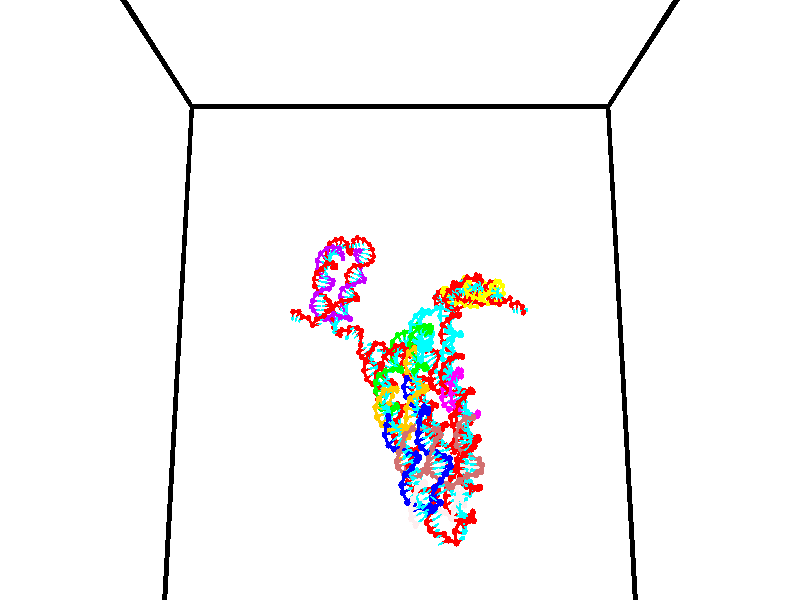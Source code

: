 // switches for output
#declare DRAW_BASES = 1; // possible values are 0, 1; only relevant for DNA ribbons
#declare DRAW_BASES_TYPE = 3; // possible values are 1, 2, 3; only relevant for DNA ribbons
#declare DRAW_FOG = 0; // set to 1 to enable fog

#include "colors.inc"

#include "transforms.inc"
background { rgb <1, 1, 1>}

#default {
   normal{
       ripples 0.25
       frequency 0.20
       turbulence 0.2
       lambda 5
   }
	finish {
		phong 0.1
		phong_size 40.
	}
}

// original window dimensions: 1024x640


// camera settings

camera {
	sky <0, 0.179814, -0.983701>
	up <0, 0.179814, -0.983701>
	right 1.6 * <1, 0, 0>
	location <35, 94.9851, 44.8844>
	look_at <35, 29.7336, 32.9568>
	direction <0, -65.2515, -11.9276>
	angle 67.0682
}


# declare cpy_camera_pos = <35, 94.9851, 44.8844>;
# if (DRAW_FOG = 1)
fog {
	fog_type 2
	up vnormalize(cpy_camera_pos)
	color rgbt<1,1,1,0.3>
	distance 1e-5
	fog_alt 3e-3
	fog_offset 56
}
# end


// LIGHTS

# declare lum = 6;
global_settings {
	ambient_light rgb lum * <0.05, 0.05, 0.05>
	max_trace_level 15
}# declare cpy_direct_light_amount = 0.25;
light_source
{	1000 * <-1, -1.16352, -0.803886>,
	rgb lum * cpy_direct_light_amount
	parallel
}

light_source
{	1000 * <1, 1.16352, 0.803886>,
	rgb lum * cpy_direct_light_amount
	parallel
}

// strand 0

// nucleotide -1

// particle -1
sphere {
	<24.180536, 34.814949, 34.895340> 0.250000
	pigment { color rgbt <1,0,0,0> }
	no_shadow
}
cylinder {
	<24.223606, 35.037296, 35.225044>,  <24.249449, 35.170704, 35.422867>, 0.100000
	pigment { color rgbt <1,0,0,0> }
	no_shadow
}
cylinder {
	<24.223606, 35.037296, 35.225044>,  <24.180536, 34.814949, 34.895340>, 0.100000
	pigment { color rgbt <1,0,0,0> }
	no_shadow
}

// particle -1
sphere {
	<24.223606, 35.037296, 35.225044> 0.100000
	pigment { color rgbt <1,0,0,0> }
	no_shadow
}
sphere {
	0, 1
	scale<0.080000,0.200000,0.300000>
	matrix <0.603136, -0.695613, 0.390320,
		0.790337, 0.455116, -0.410167,
		0.107676, 0.555871, 0.824265,
		24.255909, 35.204056, 35.472324>
	pigment { color rgbt <0,1,1,0> }
	no_shadow
}
cylinder {
	<24.846794, 35.065605, 34.910099>,  <24.180536, 34.814949, 34.895340>, 0.130000
	pigment { color rgbt <1,0,0,0> }
	no_shadow
}

// nucleotide -1

// particle -1
sphere {
	<24.846794, 35.065605, 34.910099> 0.250000
	pigment { color rgbt <1,0,0,0> }
	no_shadow
}
cylinder {
	<24.676605, 35.003258, 35.266678>,  <24.574492, 34.965851, 35.480625>, 0.100000
	pigment { color rgbt <1,0,0,0> }
	no_shadow
}
cylinder {
	<24.676605, 35.003258, 35.266678>,  <24.846794, 35.065605, 34.910099>, 0.100000
	pigment { color rgbt <1,0,0,0> }
	no_shadow
}

// particle -1
sphere {
	<24.676605, 35.003258, 35.266678> 0.100000
	pigment { color rgbt <1,0,0,0> }
	no_shadow
}
sphere {
	0, 1
	scale<0.080000,0.200000,0.300000>
	matrix <0.799792, -0.525681, 0.289814,
		0.423444, 0.836280, 0.348326,
		-0.425474, -0.155869, 0.891446,
		24.548964, 34.956497, 35.534111>
	pigment { color rgbt <0,1,1,0> }
	no_shadow
}
cylinder {
	<25.258142, 35.407696, 35.399136>,  <24.846794, 35.065605, 34.910099>, 0.130000
	pigment { color rgbt <1,0,0,0> }
	no_shadow
}

// nucleotide -1

// particle -1
sphere {
	<25.258142, 35.407696, 35.399136> 0.250000
	pigment { color rgbt <1,0,0,0> }
	no_shadow
}
cylinder {
	<25.047918, 35.087593, 35.514629>,  <24.921783, 34.895531, 35.583927>, 0.100000
	pigment { color rgbt <1,0,0,0> }
	no_shadow
}
cylinder {
	<25.047918, 35.087593, 35.514629>,  <25.258142, 35.407696, 35.399136>, 0.100000
	pigment { color rgbt <1,0,0,0> }
	no_shadow
}

// particle -1
sphere {
	<25.047918, 35.087593, 35.514629> 0.100000
	pigment { color rgbt <1,0,0,0> }
	no_shadow
}
sphere {
	0, 1
	scale<0.080000,0.200000,0.300000>
	matrix <0.843256, -0.534974, 0.052180,
		0.112709, 0.270904, 0.955985,
		-0.525563, -0.800259, 0.288738,
		24.890249, 34.847515, 35.601250>
	pigment { color rgbt <0,1,1,0> }
	no_shadow
}
cylinder {
	<25.784662, 34.973454, 35.460957>,  <25.258142, 35.407696, 35.399136>, 0.130000
	pigment { color rgbt <1,0,0,0> }
	no_shadow
}

// nucleotide -1

// particle -1
sphere {
	<25.784662, 34.973454, 35.460957> 0.250000
	pigment { color rgbt <1,0,0,0> }
	no_shadow
}
cylinder {
	<25.778343, 34.588619, 35.352039>,  <25.774551, 34.357719, 35.286690>, 0.100000
	pigment { color rgbt <1,0,0,0> }
	no_shadow
}
cylinder {
	<25.778343, 34.588619, 35.352039>,  <25.784662, 34.973454, 35.460957>, 0.100000
	pigment { color rgbt <1,0,0,0> }
	no_shadow
}

// particle -1
sphere {
	<25.778343, 34.588619, 35.352039> 0.100000
	pigment { color rgbt <1,0,0,0> }
	no_shadow
}
sphere {
	0, 1
	scale<0.080000,0.200000,0.300000>
	matrix <-0.504689, 0.242765, -0.828465,
		0.863157, 0.124338, -0.489388,
		-0.015797, -0.962084, -0.272296,
		25.773603, 34.299995, 35.270351>
	pigment { color rgbt <0,1,1,0> }
	no_shadow
}
cylinder {
	<26.268106, 35.295769, 36.129223>,  <25.784662, 34.973454, 35.460957>, 0.130000
	pigment { color rgbt <1,0,0,0> }
	no_shadow
}

// nucleotide -1

// particle -1
sphere {
	<26.268106, 35.295769, 36.129223> 0.250000
	pigment { color rgbt <1,0,0,0> }
	no_shadow
}
cylinder {
	<26.631798, 35.152515, 36.044331>,  <26.850014, 35.066563, 35.993397>, 0.100000
	pigment { color rgbt <1,0,0,0> }
	no_shadow
}
cylinder {
	<26.631798, 35.152515, 36.044331>,  <26.268106, 35.295769, 36.129223>, 0.100000
	pigment { color rgbt <1,0,0,0> }
	no_shadow
}

// particle -1
sphere {
	<26.631798, 35.152515, 36.044331> 0.100000
	pigment { color rgbt <1,0,0,0> }
	no_shadow
}
sphere {
	0, 1
	scale<0.080000,0.200000,0.300000>
	matrix <-0.100294, 0.306334, -0.946626,
		0.404034, 0.881985, 0.242609,
		0.909229, -0.358137, -0.212227,
		26.904566, 35.045074, 35.980663>
	pigment { color rgbt <0,1,1,0> }
	no_shadow
}
cylinder {
	<26.696499, 35.859928, 35.709400>,  <26.268106, 35.295769, 36.129223>, 0.130000
	pigment { color rgbt <1,0,0,0> }
	no_shadow
}

// nucleotide -1

// particle -1
sphere {
	<26.696499, 35.859928, 35.709400> 0.250000
	pigment { color rgbt <1,0,0,0> }
	no_shadow
}
cylinder {
	<26.847593, 35.492306, 35.664402>,  <26.938251, 35.271732, 35.637402>, 0.100000
	pigment { color rgbt <1,0,0,0> }
	no_shadow
}
cylinder {
	<26.847593, 35.492306, 35.664402>,  <26.696499, 35.859928, 35.709400>, 0.100000
	pigment { color rgbt <1,0,0,0> }
	no_shadow
}

// particle -1
sphere {
	<26.847593, 35.492306, 35.664402> 0.100000
	pigment { color rgbt <1,0,0,0> }
	no_shadow
}
sphere {
	0, 1
	scale<0.080000,0.200000,0.300000>
	matrix <0.122369, 0.169982, -0.977820,
		0.917791, 0.355595, 0.176672,
		0.377738, -0.919053, -0.112494,
		26.960915, 35.216591, 35.630653>
	pigment { color rgbt <0,1,1,0> }
	no_shadow
}
cylinder {
	<27.480280, 35.900490, 35.394600>,  <26.696499, 35.859928, 35.709400>, 0.130000
	pigment { color rgbt <1,0,0,0> }
	no_shadow
}

// nucleotide -1

// particle -1
sphere {
	<27.480280, 35.900490, 35.394600> 0.250000
	pigment { color rgbt <1,0,0,0> }
	no_shadow
}
cylinder {
	<27.310766, 35.551006, 35.299068>,  <27.209059, 35.341316, 35.241749>, 0.100000
	pigment { color rgbt <1,0,0,0> }
	no_shadow
}
cylinder {
	<27.310766, 35.551006, 35.299068>,  <27.480280, 35.900490, 35.394600>, 0.100000
	pigment { color rgbt <1,0,0,0> }
	no_shadow
}

// particle -1
sphere {
	<27.310766, 35.551006, 35.299068> 0.100000
	pigment { color rgbt <1,0,0,0> }
	no_shadow
}
sphere {
	0, 1
	scale<0.080000,0.200000,0.300000>
	matrix <0.270608, 0.129503, -0.953939,
		0.864395, -0.468893, 0.181552,
		-0.423784, -0.873710, -0.238828,
		27.183632, 35.288895, 35.227421>
	pigment { color rgbt <0,1,1,0> }
	no_shadow
}
cylinder {
	<27.889990, 35.527527, 34.920746>,  <27.480280, 35.900490, 35.394600>, 0.130000
	pigment { color rgbt <1,0,0,0> }
	no_shadow
}

// nucleotide -1

// particle -1
sphere {
	<27.889990, 35.527527, 34.920746> 0.250000
	pigment { color rgbt <1,0,0,0> }
	no_shadow
}
cylinder {
	<27.542732, 35.337086, 34.864674>,  <27.334377, 35.222820, 34.831028>, 0.100000
	pigment { color rgbt <1,0,0,0> }
	no_shadow
}
cylinder {
	<27.542732, 35.337086, 34.864674>,  <27.889990, 35.527527, 34.920746>, 0.100000
	pigment { color rgbt <1,0,0,0> }
	no_shadow
}

// particle -1
sphere {
	<27.542732, 35.337086, 34.864674> 0.100000
	pigment { color rgbt <1,0,0,0> }
	no_shadow
}
sphere {
	0, 1
	scale<0.080000,0.200000,0.300000>
	matrix <0.160544, -0.002125, -0.987026,
		0.469628, -0.879387, 0.078280,
		-0.868145, -0.476102, -0.140183,
		27.282290, 35.194256, 34.822620>
	pigment { color rgbt <0,1,1,0> }
	no_shadow
}
cylinder {
	<28.065639, 35.043472, 34.364594>,  <27.889990, 35.527527, 34.920746>, 0.130000
	pigment { color rgbt <1,0,0,0> }
	no_shadow
}

// nucleotide -1

// particle -1
sphere {
	<28.065639, 35.043472, 34.364594> 0.250000
	pigment { color rgbt <1,0,0,0> }
	no_shadow
}
cylinder {
	<27.667150, 35.050411, 34.398621>,  <27.428057, 35.054577, 34.419037>, 0.100000
	pigment { color rgbt <1,0,0,0> }
	no_shadow
}
cylinder {
	<27.667150, 35.050411, 34.398621>,  <28.065639, 35.043472, 34.364594>, 0.100000
	pigment { color rgbt <1,0,0,0> }
	no_shadow
}

// particle -1
sphere {
	<27.667150, 35.050411, 34.398621> 0.100000
	pigment { color rgbt <1,0,0,0> }
	no_shadow
}
sphere {
	0, 1
	scale<0.080000,0.200000,0.300000>
	matrix <-0.086437, -0.106085, -0.990593,
		-0.008159, -0.994206, 0.107184,
		-0.996224, 0.017347, 0.085071,
		27.368284, 35.055614, 34.424141>
	pigment { color rgbt <0,1,1,0> }
	no_shadow
}
cylinder {
	<27.789406, 34.493454, 33.925545>,  <28.065639, 35.043472, 34.364594>, 0.130000
	pigment { color rgbt <1,0,0,0> }
	no_shadow
}

// nucleotide -1

// particle -1
sphere {
	<27.789406, 34.493454, 33.925545> 0.250000
	pigment { color rgbt <1,0,0,0> }
	no_shadow
}
cylinder {
	<27.496891, 34.759537, 33.985836>,  <27.321383, 34.919186, 34.022011>, 0.100000
	pigment { color rgbt <1,0,0,0> }
	no_shadow
}
cylinder {
	<27.496891, 34.759537, 33.985836>,  <27.789406, 34.493454, 33.925545>, 0.100000
	pigment { color rgbt <1,0,0,0> }
	no_shadow
}

// particle -1
sphere {
	<27.496891, 34.759537, 33.985836> 0.100000
	pigment { color rgbt <1,0,0,0> }
	no_shadow
}
sphere {
	0, 1
	scale<0.080000,0.200000,0.300000>
	matrix <-0.263176, -0.071312, -0.962109,
		-0.629251, -0.743247, 0.227215,
		-0.731287, 0.665206, 0.150732,
		27.277504, 34.959099, 34.031055>
	pigment { color rgbt <0,1,1,0> }
	no_shadow
}
cylinder {
	<27.323027, 34.233616, 33.498623>,  <27.789406, 34.493454, 33.925545>, 0.130000
	pigment { color rgbt <1,0,0,0> }
	no_shadow
}

// nucleotide -1

// particle -1
sphere {
	<27.323027, 34.233616, 33.498623> 0.250000
	pigment { color rgbt <1,0,0,0> }
	no_shadow
}
cylinder {
	<27.226486, 34.619576, 33.540051>,  <27.168562, 34.851151, 33.564907>, 0.100000
	pigment { color rgbt <1,0,0,0> }
	no_shadow
}
cylinder {
	<27.226486, 34.619576, 33.540051>,  <27.323027, 34.233616, 33.498623>, 0.100000
	pigment { color rgbt <1,0,0,0> }
	no_shadow
}

// particle -1
sphere {
	<27.226486, 34.619576, 33.540051> 0.100000
	pigment { color rgbt <1,0,0,0> }
	no_shadow
}
sphere {
	0, 1
	scale<0.080000,0.200000,0.300000>
	matrix <-0.258846, 0.038850, -0.965137,
		-0.935279, -0.259747, 0.240383,
		-0.241353, 0.964895, 0.103570,
		27.154079, 34.909042, 33.571121>
	pigment { color rgbt <0,1,1,0> }
	no_shadow
}
cylinder {
	<26.740288, 34.267014, 33.080067>,  <27.323027, 34.233616, 33.498623>, 0.130000
	pigment { color rgbt <1,0,0,0> }
	no_shadow
}

// nucleotide -1

// particle -1
sphere {
	<26.740288, 34.267014, 33.080067> 0.250000
	pigment { color rgbt <1,0,0,0> }
	no_shadow
}
cylinder {
	<26.864740, 34.646416, 33.103848>,  <26.939411, 34.874058, 33.118114>, 0.100000
	pigment { color rgbt <1,0,0,0> }
	no_shadow
}
cylinder {
	<26.864740, 34.646416, 33.103848>,  <26.740288, 34.267014, 33.080067>, 0.100000
	pigment { color rgbt <1,0,0,0> }
	no_shadow
}

// particle -1
sphere {
	<26.864740, 34.646416, 33.103848> 0.100000
	pigment { color rgbt <1,0,0,0> }
	no_shadow
}
sphere {
	0, 1
	scale<0.080000,0.200000,0.300000>
	matrix <-0.167154, 0.116198, -0.979059,
		-0.935552, 0.294678, 0.194699,
		0.311130, 0.948506, 0.059452,
		26.958080, 34.930969, 33.121685>
	pigment { color rgbt <0,1,1,0> }
	no_shadow
}
cylinder {
	<26.288553, 34.703587, 32.649567>,  <26.740288, 34.267014, 33.080067>, 0.130000
	pigment { color rgbt <1,0,0,0> }
	no_shadow
}

// nucleotide -1

// particle -1
sphere {
	<26.288553, 34.703587, 32.649567> 0.250000
	pigment { color rgbt <1,0,0,0> }
	no_shadow
}
cylinder {
	<26.616711, 34.922760, 32.714958>,  <26.813604, 35.054264, 32.754192>, 0.100000
	pigment { color rgbt <1,0,0,0> }
	no_shadow
}
cylinder {
	<26.616711, 34.922760, 32.714958>,  <26.288553, 34.703587, 32.649567>, 0.100000
	pigment { color rgbt <1,0,0,0> }
	no_shadow
}

// particle -1
sphere {
	<26.616711, 34.922760, 32.714958> 0.100000
	pigment { color rgbt <1,0,0,0> }
	no_shadow
}
sphere {
	0, 1
	scale<0.080000,0.200000,0.300000>
	matrix <0.068484, 0.189687, -0.979453,
		-0.567683, 0.814733, 0.118094,
		0.820394, 0.547931, 0.163479,
		26.862829, 35.087139, 32.764000>
	pigment { color rgbt <0,1,1,0> }
	no_shadow
}
cylinder {
	<26.284389, 35.155891, 32.139515>,  <26.288553, 34.703587, 32.649567>, 0.130000
	pigment { color rgbt <1,0,0,0> }
	no_shadow
}

// nucleotide -1

// particle -1
sphere {
	<26.284389, 35.155891, 32.139515> 0.250000
	pigment { color rgbt <1,0,0,0> }
	no_shadow
}
cylinder {
	<26.665449, 35.172783, 32.259964>,  <26.894085, 35.182919, 32.332233>, 0.100000
	pigment { color rgbt <1,0,0,0> }
	no_shadow
}
cylinder {
	<26.665449, 35.172783, 32.259964>,  <26.284389, 35.155891, 32.139515>, 0.100000
	pigment { color rgbt <1,0,0,0> }
	no_shadow
}

// particle -1
sphere {
	<26.665449, 35.172783, 32.259964> 0.100000
	pigment { color rgbt <1,0,0,0> }
	no_shadow
}
sphere {
	0, 1
	scale<0.080000,0.200000,0.300000>
	matrix <0.297912, 0.068666, -0.952121,
		-0.060887, 0.996745, 0.052833,
		0.952650, 0.042233, 0.301123,
		26.951244, 35.185452, 32.350300>
	pigment { color rgbt <0,1,1,0> }
	no_shadow
}
cylinder {
	<26.565022, 35.693539, 31.754440>,  <26.284389, 35.155891, 32.139515>, 0.130000
	pigment { color rgbt <1,0,0,0> }
	no_shadow
}

// nucleotide -1

// particle -1
sphere {
	<26.565022, 35.693539, 31.754440> 0.250000
	pigment { color rgbt <1,0,0,0> }
	no_shadow
}
cylinder {
	<26.889002, 35.484245, 31.860424>,  <27.083389, 35.358669, 31.924015>, 0.100000
	pigment { color rgbt <1,0,0,0> }
	no_shadow
}
cylinder {
	<26.889002, 35.484245, 31.860424>,  <26.565022, 35.693539, 31.754440>, 0.100000
	pigment { color rgbt <1,0,0,0> }
	no_shadow
}

// particle -1
sphere {
	<26.889002, 35.484245, 31.860424> 0.100000
	pigment { color rgbt <1,0,0,0> }
	no_shadow
}
sphere {
	0, 1
	scale<0.080000,0.200000,0.300000>
	matrix <0.321385, 0.018060, -0.946776,
		0.490603, 0.851996, 0.182788,
		0.809950, -0.523237, 0.264959,
		27.131987, 35.327274, 31.939911>
	pigment { color rgbt <0,1,1,0> }
	no_shadow
}
cylinder {
	<27.102575, 36.049343, 31.479536>,  <26.565022, 35.693539, 31.754440>, 0.130000
	pigment { color rgbt <1,0,0,0> }
	no_shadow
}

// nucleotide -1

// particle -1
sphere {
	<27.102575, 36.049343, 31.479536> 0.250000
	pigment { color rgbt <1,0,0,0> }
	no_shadow
}
cylinder {
	<27.251329, 35.682812, 31.538937>,  <27.340582, 35.462894, 31.574577>, 0.100000
	pigment { color rgbt <1,0,0,0> }
	no_shadow
}
cylinder {
	<27.251329, 35.682812, 31.538937>,  <27.102575, 36.049343, 31.479536>, 0.100000
	pigment { color rgbt <1,0,0,0> }
	no_shadow
}

// particle -1
sphere {
	<27.251329, 35.682812, 31.538937> 0.100000
	pigment { color rgbt <1,0,0,0> }
	no_shadow
}
sphere {
	0, 1
	scale<0.080000,0.200000,0.300000>
	matrix <0.318339, -0.024384, -0.947663,
		0.871988, 0.399694, 0.282634,
		0.371883, -0.916324, 0.148501,
		27.362894, 35.407913, 31.583487>
	pigment { color rgbt <0,1,1,0> }
	no_shadow
}
cylinder {
	<27.627380, 35.844349, 30.932039>,  <27.102575, 36.049343, 31.479536>, 0.130000
	pigment { color rgbt <1,0,0,0> }
	no_shadow
}

// nucleotide -1

// particle -1
sphere {
	<27.627380, 35.844349, 30.932039> 0.250000
	pigment { color rgbt <1,0,0,0> }
	no_shadow
}
cylinder {
	<27.557871, 35.482983, 31.088825>,  <27.516165, 35.266163, 31.182898>, 0.100000
	pigment { color rgbt <1,0,0,0> }
	no_shadow
}
cylinder {
	<27.557871, 35.482983, 31.088825>,  <27.627380, 35.844349, 30.932039>, 0.100000
	pigment { color rgbt <1,0,0,0> }
	no_shadow
}

// particle -1
sphere {
	<27.557871, 35.482983, 31.088825> 0.100000
	pigment { color rgbt <1,0,0,0> }
	no_shadow
}
sphere {
	0, 1
	scale<0.080000,0.200000,0.300000>
	matrix <0.275324, -0.426717, -0.861458,
		0.945516, -0.041780, 0.322885,
		-0.173772, -0.903420, 0.391964,
		27.505739, 35.211956, 31.206415>
	pigment { color rgbt <0,1,1,0> }
	no_shadow
}
cylinder {
	<28.209181, 35.414055, 30.834116>,  <27.627380, 35.844349, 30.932039>, 0.130000
	pigment { color rgbt <1,0,0,0> }
	no_shadow
}

// nucleotide -1

// particle -1
sphere {
	<28.209181, 35.414055, 30.834116> 0.250000
	pigment { color rgbt <1,0,0,0> }
	no_shadow
}
cylinder {
	<27.894627, 35.169350, 30.868380>,  <27.705894, 35.022526, 30.888937>, 0.100000
	pigment { color rgbt <1,0,0,0> }
	no_shadow
}
cylinder {
	<27.894627, 35.169350, 30.868380>,  <28.209181, 35.414055, 30.834116>, 0.100000
	pigment { color rgbt <1,0,0,0> }
	no_shadow
}

// particle -1
sphere {
	<27.894627, 35.169350, 30.868380> 0.100000
	pigment { color rgbt <1,0,0,0> }
	no_shadow
}
sphere {
	0, 1
	scale<0.080000,0.200000,0.300000>
	matrix <0.225999, -0.413971, -0.881789,
		0.574910, -0.674068, 0.463800,
		-0.786386, -0.611768, 0.085657,
		27.658710, 34.985821, 30.894077>
	pigment { color rgbt <0,1,1,0> }
	no_shadow
}
cylinder {
	<28.450394, 34.777260, 30.887350>,  <28.209181, 35.414055, 30.834116>, 0.130000
	pigment { color rgbt <1,0,0,0> }
	no_shadow
}

// nucleotide -1

// particle -1
sphere {
	<28.450394, 34.777260, 30.887350> 0.250000
	pigment { color rgbt <1,0,0,0> }
	no_shadow
}
cylinder {
	<28.068449, 34.700745, 30.796448>,  <27.839283, 34.654835, 30.741905>, 0.100000
	pigment { color rgbt <1,0,0,0> }
	no_shadow
}
cylinder {
	<28.068449, 34.700745, 30.796448>,  <28.450394, 34.777260, 30.887350>, 0.100000
	pigment { color rgbt <1,0,0,0> }
	no_shadow
}

// particle -1
sphere {
	<28.068449, 34.700745, 30.796448> 0.100000
	pigment { color rgbt <1,0,0,0> }
	no_shadow
}
sphere {
	0, 1
	scale<0.080000,0.200000,0.300000>
	matrix <0.296314, -0.559561, -0.774008,
		0.020897, -0.806411, 0.590986,
		-0.954862, -0.191292, -0.227258,
		27.781990, 34.643356, 30.728270>
	pigment { color rgbt <0,1,1,0> }
	no_shadow
}
cylinder {
	<28.346598, 33.973495, 30.884510>,  <28.450394, 34.777260, 30.887350>, 0.130000
	pigment { color rgbt <1,0,0,0> }
	no_shadow
}

// nucleotide -1

// particle -1
sphere {
	<28.346598, 33.973495, 30.884510> 0.250000
	pigment { color rgbt <1,0,0,0> }
	no_shadow
}
cylinder {
	<28.042725, 34.135384, 30.680908>,  <27.860401, 34.232517, 30.558748>, 0.100000
	pigment { color rgbt <1,0,0,0> }
	no_shadow
}
cylinder {
	<28.042725, 34.135384, 30.680908>,  <28.346598, 33.973495, 30.884510>, 0.100000
	pigment { color rgbt <1,0,0,0> }
	no_shadow
}

// particle -1
sphere {
	<28.042725, 34.135384, 30.680908> 0.100000
	pigment { color rgbt <1,0,0,0> }
	no_shadow
}
sphere {
	0, 1
	scale<0.080000,0.200000,0.300000>
	matrix <0.148078, -0.654505, -0.741415,
		-0.633206, -0.638615, 0.437289,
		-0.759686, 0.404715, -0.509001,
		27.814819, 34.256798, 30.528208>
	pigment { color rgbt <0,1,1,0> }
	no_shadow
}
cylinder {
	<27.932344, 33.398834, 30.718794>,  <28.346598, 33.973495, 30.884510>, 0.130000
	pigment { color rgbt <1,0,0,0> }
	no_shadow
}

// nucleotide -1

// particle -1
sphere {
	<27.932344, 33.398834, 30.718794> 0.250000
	pigment { color rgbt <1,0,0,0> }
	no_shadow
}
cylinder {
	<27.803204, 33.678177, 30.463276>,  <27.725719, 33.845783, 30.309965>, 0.100000
	pigment { color rgbt <1,0,0,0> }
	no_shadow
}
cylinder {
	<27.803204, 33.678177, 30.463276>,  <27.932344, 33.398834, 30.718794>, 0.100000
	pigment { color rgbt <1,0,0,0> }
	no_shadow
}

// particle -1
sphere {
	<27.803204, 33.678177, 30.463276> 0.100000
	pigment { color rgbt <1,0,0,0> }
	no_shadow
}
sphere {
	0, 1
	scale<0.080000,0.200000,0.300000>
	matrix <0.114479, -0.641169, -0.758813,
		-0.939501, -0.318113, 0.127055,
		-0.322852, 0.698360, -0.638796,
		27.706348, 33.887684, 30.271637>
	pigment { color rgbt <0,1,1,0> }
	no_shadow
}
cylinder {
	<27.485096, 33.064804, 30.296673>,  <27.932344, 33.398834, 30.718794>, 0.130000
	pigment { color rgbt <1,0,0,0> }
	no_shadow
}

// nucleotide -1

// particle -1
sphere {
	<27.485096, 33.064804, 30.296673> 0.250000
	pigment { color rgbt <1,0,0,0> }
	no_shadow
}
cylinder {
	<27.609821, 33.370018, 30.070206>,  <27.684656, 33.553146, 29.934326>, 0.100000
	pigment { color rgbt <1,0,0,0> }
	no_shadow
}
cylinder {
	<27.609821, 33.370018, 30.070206>,  <27.485096, 33.064804, 30.296673>, 0.100000
	pigment { color rgbt <1,0,0,0> }
	no_shadow
}

// particle -1
sphere {
	<27.609821, 33.370018, 30.070206> 0.100000
	pigment { color rgbt <1,0,0,0> }
	no_shadow
}
sphere {
	0, 1
	scale<0.080000,0.200000,0.300000>
	matrix <0.250808, -0.640841, -0.725547,
		-0.916443, 0.084235, -0.391198,
		0.311812, 0.763039, -0.566167,
		27.703365, 33.598930, 29.900356>
	pigment { color rgbt <0,1,1,0> }
	no_shadow
}
cylinder {
	<27.128832, 32.920506, 29.716854>,  <27.485096, 33.064804, 30.296673>, 0.130000
	pigment { color rgbt <1,0,0,0> }
	no_shadow
}

// nucleotide -1

// particle -1
sphere {
	<27.128832, 32.920506, 29.716854> 0.250000
	pigment { color rgbt <1,0,0,0> }
	no_shadow
}
cylinder {
	<27.457579, 33.141449, 29.661089>,  <27.654827, 33.274014, 29.627630>, 0.100000
	pigment { color rgbt <1,0,0,0> }
	no_shadow
}
cylinder {
	<27.457579, 33.141449, 29.661089>,  <27.128832, 32.920506, 29.716854>, 0.100000
	pigment { color rgbt <1,0,0,0> }
	no_shadow
}

// particle -1
sphere {
	<27.457579, 33.141449, 29.661089> 0.100000
	pigment { color rgbt <1,0,0,0> }
	no_shadow
}
sphere {
	0, 1
	scale<0.080000,0.200000,0.300000>
	matrix <0.327245, -0.658072, -0.678124,
		-0.466310, 0.511706, -0.721604,
		0.821868, 0.552357, -0.139412,
		27.704140, 33.307156, 29.619265>
	pigment { color rgbt <0,1,1,0> }
	no_shadow
}
cylinder {
	<27.218410, 33.099857, 28.988310>,  <27.128832, 32.920506, 29.716854>, 0.130000
	pigment { color rgbt <1,0,0,0> }
	no_shadow
}

// nucleotide -1

// particle -1
sphere {
	<27.218410, 33.099857, 28.988310> 0.250000
	pigment { color rgbt <1,0,0,0> }
	no_shadow
}
cylinder {
	<27.576792, 33.102757, 29.165945>,  <27.791821, 33.104496, 29.272526>, 0.100000
	pigment { color rgbt <1,0,0,0> }
	no_shadow
}
cylinder {
	<27.576792, 33.102757, 29.165945>,  <27.218410, 33.099857, 28.988310>, 0.100000
	pigment { color rgbt <1,0,0,0> }
	no_shadow
}

// particle -1
sphere {
	<27.576792, 33.102757, 29.165945> 0.100000
	pigment { color rgbt <1,0,0,0> }
	no_shadow
}
sphere {
	0, 1
	scale<0.080000,0.200000,0.300000>
	matrix <0.348462, -0.631429, -0.692728,
		0.275388, 0.775400, -0.568257,
		0.895955, 0.007247, 0.444086,
		27.845579, 33.104931, 29.299171>
	pigment { color rgbt <0,1,1,0> }
	no_shadow
}
cylinder {
	<27.541285, 32.907040, 28.439487>,  <27.218410, 33.099857, 28.988310>, 0.130000
	pigment { color rgbt <1,0,0,0> }
	no_shadow
}

// nucleotide -1

// particle -1
sphere {
	<27.541285, 32.907040, 28.439487> 0.250000
	pigment { color rgbt <1,0,0,0> }
	no_shadow
}
cylinder {
	<27.814592, 32.882523, 28.730524>,  <27.978577, 32.867813, 28.905146>, 0.100000
	pigment { color rgbt <1,0,0,0> }
	no_shadow
}
cylinder {
	<27.814592, 32.882523, 28.730524>,  <27.541285, 32.907040, 28.439487>, 0.100000
	pigment { color rgbt <1,0,0,0> }
	no_shadow
}

// particle -1
sphere {
	<27.814592, 32.882523, 28.730524> 0.100000
	pigment { color rgbt <1,0,0,0> }
	no_shadow
}
sphere {
	0, 1
	scale<0.080000,0.200000,0.300000>
	matrix <0.484562, -0.707356, -0.514633,
		0.546209, 0.704195, -0.453613,
		0.683268, -0.061293, 0.727591,
		28.019573, 32.864136, 28.948801>
	pigment { color rgbt <0,1,1,0> }
	no_shadow
}
cylinder {
	<28.175329, 32.870361, 28.101875>,  <27.541285, 32.907040, 28.439487>, 0.130000
	pigment { color rgbt <1,0,0,0> }
	no_shadow
}

// nucleotide -1

// particle -1
sphere {
	<28.175329, 32.870361, 28.101875> 0.250000
	pigment { color rgbt <1,0,0,0> }
	no_shadow
}
cylinder {
	<28.277155, 32.725346, 28.460487>,  <28.338251, 32.638336, 28.675653>, 0.100000
	pigment { color rgbt <1,0,0,0> }
	no_shadow
}
cylinder {
	<28.277155, 32.725346, 28.460487>,  <28.175329, 32.870361, 28.101875>, 0.100000
	pigment { color rgbt <1,0,0,0> }
	no_shadow
}

// particle -1
sphere {
	<28.277155, 32.725346, 28.460487> 0.100000
	pigment { color rgbt <1,0,0,0> }
	no_shadow
}
sphere {
	0, 1
	scale<0.080000,0.200000,0.300000>
	matrix <0.458848, -0.770788, -0.441978,
		0.851267, 0.523883, -0.029867,
		0.254566, -0.362536, 0.896529,
		28.353525, 32.616585, 28.729446>
	pigment { color rgbt <0,1,1,0> }
	no_shadow
}
cylinder {
	<28.752560, 32.512199, 27.922215>,  <28.175329, 32.870361, 28.101875>, 0.130000
	pigment { color rgbt <1,0,0,0> }
	no_shadow
}

// nucleotide -1

// particle -1
sphere {
	<28.752560, 32.512199, 27.922215> 0.250000
	pigment { color rgbt <1,0,0,0> }
	no_shadow
}
cylinder {
	<28.654200, 32.383804, 28.288057>,  <28.595184, 32.306767, 28.507563>, 0.100000
	pigment { color rgbt <1,0,0,0> }
	no_shadow
}
cylinder {
	<28.654200, 32.383804, 28.288057>,  <28.752560, 32.512199, 27.922215>, 0.100000
	pigment { color rgbt <1,0,0,0> }
	no_shadow
}

// particle -1
sphere {
	<28.654200, 32.383804, 28.288057> 0.100000
	pigment { color rgbt <1,0,0,0> }
	no_shadow
}
sphere {
	0, 1
	scale<0.080000,0.200000,0.300000>
	matrix <0.723689, -0.688520, -0.047068,
		0.644831, 0.650315, 0.401600,
		-0.245901, -0.320984, 0.914605,
		28.580429, 32.287510, 28.562439>
	pigment { color rgbt <0,1,1,0> }
	no_shadow
}
cylinder {
	<29.369507, 32.499393, 28.371778>,  <28.752560, 32.512199, 27.922215>, 0.130000
	pigment { color rgbt <1,0,0,0> }
	no_shadow
}

// nucleotide -1

// particle -1
sphere {
	<29.369507, 32.499393, 28.371778> 0.250000
	pigment { color rgbt <1,0,0,0> }
	no_shadow
}
cylinder {
	<29.098755, 32.211861, 28.435177>,  <28.936304, 32.039341, 28.473215>, 0.100000
	pigment { color rgbt <1,0,0,0> }
	no_shadow
}
cylinder {
	<29.098755, 32.211861, 28.435177>,  <29.369507, 32.499393, 28.371778>, 0.100000
	pigment { color rgbt <1,0,0,0> }
	no_shadow
}

// particle -1
sphere {
	<29.098755, 32.211861, 28.435177> 0.100000
	pigment { color rgbt <1,0,0,0> }
	no_shadow
}
sphere {
	0, 1
	scale<0.080000,0.200000,0.300000>
	matrix <0.699430, -0.695185, -0.165879,
		0.229423, -0.001423, 0.973326,
		-0.676877, -0.718830, 0.158497,
		28.895691, 31.996212, 28.482725>
	pigment { color rgbt <0,1,1,0> }
	no_shadow
}
cylinder {
	<29.463551, 32.018311, 28.961245>,  <29.369507, 32.499393, 28.371778>, 0.130000
	pigment { color rgbt <1,0,0,0> }
	no_shadow
}

// nucleotide -1

// particle -1
sphere {
	<29.463551, 32.018311, 28.961245> 0.250000
	pigment { color rgbt <1,0,0,0> }
	no_shadow
}
cylinder {
	<29.272507, 31.827936, 28.665846>,  <29.157881, 31.713713, 28.488607>, 0.100000
	pigment { color rgbt <1,0,0,0> }
	no_shadow
}
cylinder {
	<29.272507, 31.827936, 28.665846>,  <29.463551, 32.018311, 28.961245>, 0.100000
	pigment { color rgbt <1,0,0,0> }
	no_shadow
}

// particle -1
sphere {
	<29.272507, 31.827936, 28.665846> 0.100000
	pigment { color rgbt <1,0,0,0> }
	no_shadow
}
sphere {
	0, 1
	scale<0.080000,0.200000,0.300000>
	matrix <0.771588, -0.629213, -0.093503,
		-0.420170, -0.614473, 0.667743,
		-0.477608, -0.475935, -0.738496,
		29.129225, 31.685156, 28.444298>
	pigment { color rgbt <0,1,1,0> }
	no_shadow
}
cylinder {
	<29.616455, 31.241341, 28.947556>,  <29.463551, 32.018311, 28.961245>, 0.130000
	pigment { color rgbt <1,0,0,0> }
	no_shadow
}

// nucleotide -1

// particle -1
sphere {
	<29.616455, 31.241341, 28.947556> 0.250000
	pigment { color rgbt <1,0,0,0> }
	no_shadow
}
cylinder {
	<29.560118, 31.393757, 28.582048>,  <29.526316, 31.485207, 28.362745>, 0.100000
	pigment { color rgbt <1,0,0,0> }
	no_shadow
}
cylinder {
	<29.560118, 31.393757, 28.582048>,  <29.616455, 31.241341, 28.947556>, 0.100000
	pigment { color rgbt <1,0,0,0> }
	no_shadow
}

// particle -1
sphere {
	<29.560118, 31.393757, 28.582048> 0.100000
	pigment { color rgbt <1,0,0,0> }
	no_shadow
}
sphere {
	0, 1
	scale<0.080000,0.200000,0.300000>
	matrix <0.839746, -0.442892, -0.314122,
		-0.524394, -0.811574, -0.257601,
		-0.140844, 0.381043, -0.913767,
		29.517864, 31.508070, 28.307919>
	pigment { color rgbt <0,1,1,0> }
	no_shadow
}
cylinder {
	<29.699436, 30.747742, 28.436111>,  <29.616455, 31.241341, 28.947556>, 0.130000
	pigment { color rgbt <1,0,0,0> }
	no_shadow
}

// nucleotide -1

// particle -1
sphere {
	<29.699436, 30.747742, 28.436111> 0.250000
	pigment { color rgbt <1,0,0,0> }
	no_shadow
}
cylinder {
	<29.821810, 31.119001, 28.351313>,  <29.895235, 31.341757, 28.300434>, 0.100000
	pigment { color rgbt <1,0,0,0> }
	no_shadow
}
cylinder {
	<29.821810, 31.119001, 28.351313>,  <29.699436, 30.747742, 28.436111>, 0.100000
	pigment { color rgbt <1,0,0,0> }
	no_shadow
}

// particle -1
sphere {
	<29.821810, 31.119001, 28.351313> 0.100000
	pigment { color rgbt <1,0,0,0> }
	no_shadow
}
sphere {
	0, 1
	scale<0.080000,0.200000,0.300000>
	matrix <0.905279, -0.352539, -0.237035,
		-0.294741, -0.119398, -0.948089,
		0.305936, 0.928149, -0.211996,
		29.913591, 31.397446, 28.287714>
	pigment { color rgbt <0,1,1,0> }
	no_shadow
}
cylinder {
	<29.882843, 30.963959, 27.649332>,  <29.699436, 30.747742, 28.436111>, 0.130000
	pigment { color rgbt <1,0,0,0> }
	no_shadow
}

// nucleotide -1

// particle -1
sphere {
	<29.882843, 30.963959, 27.649332> 0.250000
	pigment { color rgbt <1,0,0,0> }
	no_shadow
}
cylinder {
	<30.075132, 31.111361, 27.967604>,  <30.190506, 31.199800, 28.158567>, 0.100000
	pigment { color rgbt <1,0,0,0> }
	no_shadow
}
cylinder {
	<30.075132, 31.111361, 27.967604>,  <29.882843, 30.963959, 27.649332>, 0.100000
	pigment { color rgbt <1,0,0,0> }
	no_shadow
}

// particle -1
sphere {
	<30.075132, 31.111361, 27.967604> 0.100000
	pigment { color rgbt <1,0,0,0> }
	no_shadow
}
sphere {
	0, 1
	scale<0.080000,0.200000,0.300000>
	matrix <0.851254, -0.413855, -0.322632,
		0.210405, 0.832424, -0.512640,
		0.480725, 0.368504, 0.795681,
		30.219351, 31.221912, 28.206308>
	pigment { color rgbt <0,1,1,0> }
	no_shadow
}
cylinder {
	<30.359142, 31.547346, 27.569166>,  <29.882843, 30.963959, 27.649332>, 0.130000
	pigment { color rgbt <1,0,0,0> }
	no_shadow
}

// nucleotide -1

// particle -1
sphere {
	<30.359142, 31.547346, 27.569166> 0.250000
	pigment { color rgbt <1,0,0,0> }
	no_shadow
}
cylinder {
	<30.447712, 31.281042, 27.854189>,  <30.500854, 31.121260, 28.025202>, 0.100000
	pigment { color rgbt <1,0,0,0> }
	no_shadow
}
cylinder {
	<30.447712, 31.281042, 27.854189>,  <30.359142, 31.547346, 27.569166>, 0.100000
	pigment { color rgbt <1,0,0,0> }
	no_shadow
}

// particle -1
sphere {
	<30.447712, 31.281042, 27.854189> 0.100000
	pigment { color rgbt <1,0,0,0> }
	no_shadow
}
sphere {
	0, 1
	scale<0.080000,0.200000,0.300000>
	matrix <0.834686, -0.248442, -0.491504,
		0.504252, 0.703592, 0.500688,
		0.221426, -0.665759, 0.712556,
		30.514139, 31.081314, 28.067955>
	pigment { color rgbt <0,1,1,0> }
	no_shadow
}
cylinder {
	<31.074791, 31.732265, 27.793846>,  <30.359142, 31.547346, 27.569166>, 0.130000
	pigment { color rgbt <1,0,0,0> }
	no_shadow
}

// nucleotide -1

// particle -1
sphere {
	<31.074791, 31.732265, 27.793846> 0.250000
	pigment { color rgbt <1,0,0,0> }
	no_shadow
}
cylinder {
	<31.022377, 31.350500, 27.901119>,  <30.990929, 31.121441, 27.965483>, 0.100000
	pigment { color rgbt <1,0,0,0> }
	no_shadow
}
cylinder {
	<31.022377, 31.350500, 27.901119>,  <31.074791, 31.732265, 27.793846>, 0.100000
	pigment { color rgbt <1,0,0,0> }
	no_shadow
}

// particle -1
sphere {
	<31.022377, 31.350500, 27.901119> 0.100000
	pigment { color rgbt <1,0,0,0> }
	no_shadow
}
sphere {
	0, 1
	scale<0.080000,0.200000,0.300000>
	matrix <0.854405, -0.245921, -0.457729,
		0.502815, 0.169158, 0.847681,
		-0.131034, -0.954415, 0.268182,
		30.983067, 31.064175, 27.981573>
	pigment { color rgbt <0,1,1,0> }
	no_shadow
}
cylinder {
	<31.666197, 31.534508, 28.172691>,  <31.074791, 31.732265, 27.793846>, 0.130000
	pigment { color rgbt <1,0,0,0> }
	no_shadow
}

// nucleotide -1

// particle -1
sphere {
	<31.666197, 31.534508, 28.172691> 0.250000
	pigment { color rgbt <1,0,0,0> }
	no_shadow
}
cylinder {
	<31.486847, 31.228750, 27.987364>,  <31.379236, 31.045296, 27.876167>, 0.100000
	pigment { color rgbt <1,0,0,0> }
	no_shadow
}
cylinder {
	<31.486847, 31.228750, 27.987364>,  <31.666197, 31.534508, 28.172691>, 0.100000
	pigment { color rgbt <1,0,0,0> }
	no_shadow
}

// particle -1
sphere {
	<31.486847, 31.228750, 27.987364> 0.100000
	pigment { color rgbt <1,0,0,0> }
	no_shadow
}
sphere {
	0, 1
	scale<0.080000,0.200000,0.300000>
	matrix <0.821065, -0.147346, -0.551490,
		0.353287, -0.627688, 0.693683,
		-0.448375, -0.764393, -0.463317,
		31.352335, 30.999432, 27.848368>
	pigment { color rgbt <0,1,1,0> }
	no_shadow
}
cylinder {
	<32.061275, 31.792110, 28.727921>,  <31.666197, 31.534508, 28.172691>, 0.130000
	pigment { color rgbt <1,0,0,0> }
	no_shadow
}

// nucleotide -1

// particle -1
sphere {
	<32.061275, 31.792110, 28.727921> 0.250000
	pigment { color rgbt <1,0,0,0> }
	no_shadow
}
cylinder {
	<31.786495, 32.075211, 28.793879>,  <31.621628, 32.245071, 28.833454>, 0.100000
	pigment { color rgbt <1,0,0,0> }
	no_shadow
}
cylinder {
	<31.786495, 32.075211, 28.793879>,  <32.061275, 31.792110, 28.727921>, 0.100000
	pigment { color rgbt <1,0,0,0> }
	no_shadow
}

// particle -1
sphere {
	<31.786495, 32.075211, 28.793879> 0.100000
	pigment { color rgbt <1,0,0,0> }
	no_shadow
}
sphere {
	0, 1
	scale<0.080000,0.200000,0.300000>
	matrix <-0.054701, -0.276625, 0.959420,
		0.724644, 0.650052, 0.228742,
		-0.686949, 0.707750, 0.164896,
		31.580410, 32.287537, 28.843348>
	pigment { color rgbt <0,1,1,0> }
	no_shadow
}
cylinder {
	<32.197235, 32.082573, 29.437881>,  <32.061275, 31.792110, 28.727921>, 0.130000
	pigment { color rgbt <1,0,0,0> }
	no_shadow
}

// nucleotide -1

// particle -1
sphere {
	<32.197235, 32.082573, 29.437881> 0.250000
	pigment { color rgbt <1,0,0,0> }
	no_shadow
}
cylinder {
	<31.812809, 32.140781, 29.343920>,  <31.582153, 32.175705, 29.287542>, 0.100000
	pigment { color rgbt <1,0,0,0> }
	no_shadow
}
cylinder {
	<31.812809, 32.140781, 29.343920>,  <32.197235, 32.082573, 29.437881>, 0.100000
	pigment { color rgbt <1,0,0,0> }
	no_shadow
}

// particle -1
sphere {
	<31.812809, 32.140781, 29.343920> 0.100000
	pigment { color rgbt <1,0,0,0> }
	no_shadow
}
sphere {
	0, 1
	scale<0.080000,0.200000,0.300000>
	matrix <-0.268847, -0.295951, 0.916589,
		0.063862, 0.944054, 0.323550,
		-0.961063, 0.145521, -0.234906,
		31.524490, 32.184437, 29.273447>
	pigment { color rgbt <0,1,1,0> }
	no_shadow
}
cylinder {
	<32.049026, 32.493031, 29.937246>,  <32.197235, 32.082573, 29.437881>, 0.130000
	pigment { color rgbt <1,0,0,0> }
	no_shadow
}

// nucleotide -1

// particle -1
sphere {
	<32.049026, 32.493031, 29.937246> 0.250000
	pigment { color rgbt <1,0,0,0> }
	no_shadow
}
cylinder {
	<31.698315, 32.351841, 29.806610>,  <31.487886, 32.267128, 29.728230>, 0.100000
	pigment { color rgbt <1,0,0,0> }
	no_shadow
}
cylinder {
	<31.698315, 32.351841, 29.806610>,  <32.049026, 32.493031, 29.937246>, 0.100000
	pigment { color rgbt <1,0,0,0> }
	no_shadow
}

// particle -1
sphere {
	<31.698315, 32.351841, 29.806610> 0.100000
	pigment { color rgbt <1,0,0,0> }
	no_shadow
}
sphere {
	0, 1
	scale<0.080000,0.200000,0.300000>
	matrix <-0.265594, -0.210717, 0.940775,
		-0.400889, 0.911595, 0.091005,
		-0.876782, -0.352976, -0.326589,
		31.435280, 32.245949, 29.708633>
	pigment { color rgbt <0,1,1,0> }
	no_shadow
}
cylinder {
	<31.544201, 32.747780, 30.335896>,  <32.049026, 32.493031, 29.937246>, 0.130000
	pigment { color rgbt <1,0,0,0> }
	no_shadow
}

// nucleotide -1

// particle -1
sphere {
	<31.544201, 32.747780, 30.335896> 0.250000
	pigment { color rgbt <1,0,0,0> }
	no_shadow
}
cylinder {
	<31.311876, 32.458759, 30.185919>,  <31.172482, 32.285347, 30.095932>, 0.100000
	pigment { color rgbt <1,0,0,0> }
	no_shadow
}
cylinder {
	<31.311876, 32.458759, 30.185919>,  <31.544201, 32.747780, 30.335896>, 0.100000
	pigment { color rgbt <1,0,0,0> }
	no_shadow
}

// particle -1
sphere {
	<31.311876, 32.458759, 30.185919> 0.100000
	pigment { color rgbt <1,0,0,0> }
	no_shadow
}
sphere {
	0, 1
	scale<0.080000,0.200000,0.300000>
	matrix <-0.332225, -0.210091, 0.919504,
		-0.743158, 0.658625, -0.118025,
		-0.580812, -0.722548, -0.374942,
		31.137632, 32.241997, 30.073437>
	pigment { color rgbt <0,1,1,0> }
	no_shadow
}
cylinder {
	<30.828442, 32.913204, 30.477667>,  <31.544201, 32.747780, 30.335896>, 0.130000
	pigment { color rgbt <1,0,0,0> }
	no_shadow
}

// nucleotide -1

// particle -1
sphere {
	<30.828442, 32.913204, 30.477667> 0.250000
	pigment { color rgbt <1,0,0,0> }
	no_shadow
}
cylinder {
	<30.815260, 32.518467, 30.414351>,  <30.807350, 32.281624, 30.376360>, 0.100000
	pigment { color rgbt <1,0,0,0> }
	no_shadow
}
cylinder {
	<30.815260, 32.518467, 30.414351>,  <30.828442, 32.913204, 30.477667>, 0.100000
	pigment { color rgbt <1,0,0,0> }
	no_shadow
}

// particle -1
sphere {
	<30.815260, 32.518467, 30.414351> 0.100000
	pigment { color rgbt <1,0,0,0> }
	no_shadow
}
sphere {
	0, 1
	scale<0.080000,0.200000,0.300000>
	matrix <-0.590363, -0.108574, 0.799802,
		-0.806464, 0.119808, -0.579017,
		-0.032956, -0.986842, -0.158292,
		30.805372, 32.222416, 30.366863>
	pigment { color rgbt <0,1,1,0> }
	no_shadow
}
cylinder {
	<30.141224, 32.731499, 30.415215>,  <30.828442, 32.913204, 30.477667>, 0.130000
	pigment { color rgbt <1,0,0,0> }
	no_shadow
}

// nucleotide -1

// particle -1
sphere {
	<30.141224, 32.731499, 30.415215> 0.250000
	pigment { color rgbt <1,0,0,0> }
	no_shadow
}
cylinder {
	<30.296509, 32.380219, 30.526964>,  <30.389679, 32.169449, 30.594015>, 0.100000
	pigment { color rgbt <1,0,0,0> }
	no_shadow
}
cylinder {
	<30.296509, 32.380219, 30.526964>,  <30.141224, 32.731499, 30.415215>, 0.100000
	pigment { color rgbt <1,0,0,0> }
	no_shadow
}

// particle -1
sphere {
	<30.296509, 32.380219, 30.526964> 0.100000
	pigment { color rgbt <1,0,0,0> }
	no_shadow
}
sphere {
	0, 1
	scale<0.080000,0.200000,0.300000>
	matrix <-0.538107, 0.030094, 0.842339,
		-0.748152, -0.477340, -0.460885,
		0.388212, -0.878203, 0.279375,
		30.412971, 32.116756, 30.610777>
	pigment { color rgbt <0,1,1,0> }
	no_shadow
}
cylinder {
	<29.580528, 32.477867, 30.853306>,  <30.141224, 32.731499, 30.415215>, 0.130000
	pigment { color rgbt <1,0,0,0> }
	no_shadow
}

// nucleotide -1

// particle -1
sphere {
	<29.580528, 32.477867, 30.853306> 0.250000
	pigment { color rgbt <1,0,0,0> }
	no_shadow
}
cylinder {
	<29.892752, 32.242134, 30.936651>,  <30.080086, 32.100697, 30.986658>, 0.100000
	pigment { color rgbt <1,0,0,0> }
	no_shadow
}
cylinder {
	<29.892752, 32.242134, 30.936651>,  <29.580528, 32.477867, 30.853306>, 0.100000
	pigment { color rgbt <1,0,0,0> }
	no_shadow
}

// particle -1
sphere {
	<29.892752, 32.242134, 30.936651> 0.100000
	pigment { color rgbt <1,0,0,0> }
	no_shadow
}
sphere {
	0, 1
	scale<0.080000,0.200000,0.300000>
	matrix <-0.422478, -0.251711, 0.870720,
		-0.460693, -0.767680, -0.445454,
		0.780560, -0.589329, 0.208366,
		30.126921, 32.065334, 30.999161>
	pigment { color rgbt <0,1,1,0> }
	no_shadow
}
cylinder {
	<29.233145, 31.926342, 31.124277>,  <29.580528, 32.477867, 30.853306>, 0.130000
	pigment { color rgbt <1,0,0,0> }
	no_shadow
}

// nucleotide -1

// particle -1
sphere {
	<29.233145, 31.926342, 31.124277> 0.250000
	pigment { color rgbt <1,0,0,0> }
	no_shadow
}
cylinder {
	<29.610771, 31.961279, 31.251467>,  <29.837347, 31.982241, 31.327780>, 0.100000
	pigment { color rgbt <1,0,0,0> }
	no_shadow
}
cylinder {
	<29.610771, 31.961279, 31.251467>,  <29.233145, 31.926342, 31.124277>, 0.100000
	pigment { color rgbt <1,0,0,0> }
	no_shadow
}

// particle -1
sphere {
	<29.610771, 31.961279, 31.251467> 0.100000
	pigment { color rgbt <1,0,0,0> }
	no_shadow
}
sphere {
	0, 1
	scale<0.080000,0.200000,0.300000>
	matrix <-0.290189, -0.237917, 0.926923,
		0.156609, -0.967350, -0.199265,
		0.944068, 0.087341, 0.317974,
		29.893991, 31.987482, 31.346859>
	pigment { color rgbt <0,1,1,0> }
	no_shadow
}
cylinder {
	<29.349260, 31.316742, 31.672636>,  <29.233145, 31.926342, 31.124277>, 0.130000
	pigment { color rgbt <1,0,0,0> }
	no_shadow
}

// nucleotide -1

// particle -1
sphere {
	<29.349260, 31.316742, 31.672636> 0.250000
	pigment { color rgbt <1,0,0,0> }
	no_shadow
}
cylinder {
	<29.611366, 31.615162, 31.720022>,  <29.768631, 31.794214, 31.748455>, 0.100000
	pigment { color rgbt <1,0,0,0> }
	no_shadow
}
cylinder {
	<29.611366, 31.615162, 31.720022>,  <29.349260, 31.316742, 31.672636>, 0.100000
	pigment { color rgbt <1,0,0,0> }
	no_shadow
}

// particle -1
sphere {
	<29.611366, 31.615162, 31.720022> 0.100000
	pigment { color rgbt <1,0,0,0> }
	no_shadow
}
sphere {
	0, 1
	scale<0.080000,0.200000,0.300000>
	matrix <-0.170813, -0.006429, 0.985282,
		0.735833, -0.665857, 0.123223,
		0.655265, 0.746051, 0.118467,
		29.807945, 31.838978, 31.755562>
	pigment { color rgbt <0,1,1,0> }
	no_shadow
}
cylinder {
	<29.742811, 31.063772, 32.215668>,  <29.349260, 31.316742, 31.672636>, 0.130000
	pigment { color rgbt <1,0,0,0> }
	no_shadow
}

// nucleotide -1

// particle -1
sphere {
	<29.742811, 31.063772, 32.215668> 0.250000
	pigment { color rgbt <1,0,0,0> }
	no_shadow
}
cylinder {
	<29.793459, 31.459360, 32.184929>,  <29.823847, 31.696712, 32.166485>, 0.100000
	pigment { color rgbt <1,0,0,0> }
	no_shadow
}
cylinder {
	<29.793459, 31.459360, 32.184929>,  <29.742811, 31.063772, 32.215668>, 0.100000
	pigment { color rgbt <1,0,0,0> }
	no_shadow
}

// particle -1
sphere {
	<29.793459, 31.459360, 32.184929> 0.100000
	pigment { color rgbt <1,0,0,0> }
	no_shadow
}
sphere {
	0, 1
	scale<0.080000,0.200000,0.300000>
	matrix <-0.236998, 0.105388, 0.965777,
		0.963224, -0.104073, 0.247728,
		0.126619, 0.988970, -0.076847,
		29.831444, 31.756052, 32.161877>
	pigment { color rgbt <0,1,1,0> }
	no_shadow
}
cylinder {
	<30.198669, 31.237722, 32.720505>,  <29.742811, 31.063772, 32.215668>, 0.130000
	pigment { color rgbt <1,0,0,0> }
	no_shadow
}

// nucleotide -1

// particle -1
sphere {
	<30.198669, 31.237722, 32.720505> 0.250000
	pigment { color rgbt <1,0,0,0> }
	no_shadow
}
cylinder {
	<30.021013, 31.583733, 32.627151>,  <29.914419, 31.791338, 32.571140>, 0.100000
	pigment { color rgbt <1,0,0,0> }
	no_shadow
}
cylinder {
	<30.021013, 31.583733, 32.627151>,  <30.198669, 31.237722, 32.720505>, 0.100000
	pigment { color rgbt <1,0,0,0> }
	no_shadow
}

// particle -1
sphere {
	<30.021013, 31.583733, 32.627151> 0.100000
	pigment { color rgbt <1,0,0,0> }
	no_shadow
}
sphere {
	0, 1
	scale<0.080000,0.200000,0.300000>
	matrix <-0.191608, 0.162758, 0.967882,
		0.875229, 0.474595, 0.093458,
		-0.444141, 0.865026, -0.233387,
		29.887772, 31.843241, 32.557137>
	pigment { color rgbt <0,1,1,0> }
	no_shadow
}
cylinder {
	<30.521223, 31.761297, 33.123230>,  <30.198669, 31.237722, 32.720505>, 0.130000
	pigment { color rgbt <1,0,0,0> }
	no_shadow
}

// nucleotide -1

// particle -1
sphere {
	<30.521223, 31.761297, 33.123230> 0.250000
	pigment { color rgbt <1,0,0,0> }
	no_shadow
}
cylinder {
	<30.176922, 31.938532, 33.023006>,  <29.970341, 32.044872, 32.962872>, 0.100000
	pigment { color rgbt <1,0,0,0> }
	no_shadow
}
cylinder {
	<30.176922, 31.938532, 33.023006>,  <30.521223, 31.761297, 33.123230>, 0.100000
	pigment { color rgbt <1,0,0,0> }
	no_shadow
}

// particle -1
sphere {
	<30.176922, 31.938532, 33.023006> 0.100000
	pigment { color rgbt <1,0,0,0> }
	no_shadow
}
sphere {
	0, 1
	scale<0.080000,0.200000,0.300000>
	matrix <-0.089808, 0.352328, 0.931557,
		0.501039, 0.824342, -0.263475,
		-0.860752, 0.443085, -0.250563,
		29.918695, 32.071457, 32.947838>
	pigment { color rgbt <0,1,1,0> }
	no_shadow
}
cylinder {
	<30.581329, 32.476959, 33.419888>,  <30.521223, 31.761297, 33.123230>, 0.130000
	pigment { color rgbt <1,0,0,0> }
	no_shadow
}

// nucleotide -1

// particle -1
sphere {
	<30.581329, 32.476959, 33.419888> 0.250000
	pigment { color rgbt <1,0,0,0> }
	no_shadow
}
cylinder {
	<30.194359, 32.440975, 33.325233>,  <29.962177, 32.419384, 33.268440>, 0.100000
	pigment { color rgbt <1,0,0,0> }
	no_shadow
}
cylinder {
	<30.194359, 32.440975, 33.325233>,  <30.581329, 32.476959, 33.419888>, 0.100000
	pigment { color rgbt <1,0,0,0> }
	no_shadow
}

// particle -1
sphere {
	<30.194359, 32.440975, 33.325233> 0.100000
	pigment { color rgbt <1,0,0,0> }
	no_shadow
}
sphere {
	0, 1
	scale<0.080000,0.200000,0.300000>
	matrix <-0.248843, 0.509813, 0.823509,
		0.046558, 0.855569, -0.515591,
		-0.967424, -0.089960, -0.236638,
		29.904131, 32.413986, 33.254242>
	pigment { color rgbt <0,1,1,0> }
	no_shadow
}
cylinder {
	<30.313671, 33.164845, 33.487774>,  <30.581329, 32.476959, 33.419888>, 0.130000
	pigment { color rgbt <1,0,0,0> }
	no_shadow
}

// nucleotide -1

// particle -1
sphere {
	<30.313671, 33.164845, 33.487774> 0.250000
	pigment { color rgbt <1,0,0,0> }
	no_shadow
}
cylinder {
	<30.028896, 32.887600, 33.532936>,  <29.858032, 32.721252, 33.560032>, 0.100000
	pigment { color rgbt <1,0,0,0> }
	no_shadow
}
cylinder {
	<30.028896, 32.887600, 33.532936>,  <30.313671, 33.164845, 33.487774>, 0.100000
	pigment { color rgbt <1,0,0,0> }
	no_shadow
}

// particle -1
sphere {
	<30.028896, 32.887600, 33.532936> 0.100000
	pigment { color rgbt <1,0,0,0> }
	no_shadow
}
sphere {
	0, 1
	scale<0.080000,0.200000,0.300000>
	matrix <-0.292509, 0.438850, 0.849617,
		-0.638424, 0.571848, -0.515174,
		-0.711936, -0.693109, 0.112902,
		29.815315, 32.679668, 33.566807>
	pigment { color rgbt <0,1,1,0> }
	no_shadow
}
cylinder {
	<29.690353, 33.621986, 33.708759>,  <30.313671, 33.164845, 33.487774>, 0.130000
	pigment { color rgbt <1,0,0,0> }
	no_shadow
}

// nucleotide -1

// particle -1
sphere {
	<29.690353, 33.621986, 33.708759> 0.250000
	pigment { color rgbt <1,0,0,0> }
	no_shadow
}
cylinder {
	<29.572208, 33.250252, 33.797394>,  <29.501322, 33.027210, 33.850574>, 0.100000
	pigment { color rgbt <1,0,0,0> }
	no_shadow
}
cylinder {
	<29.572208, 33.250252, 33.797394>,  <29.690353, 33.621986, 33.708759>, 0.100000
	pigment { color rgbt <1,0,0,0> }
	no_shadow
}

// particle -1
sphere {
	<29.572208, 33.250252, 33.797394> 0.100000
	pigment { color rgbt <1,0,0,0> }
	no_shadow
}
sphere {
	0, 1
	scale<0.080000,0.200000,0.300000>
	matrix <-0.597583, 0.360671, 0.716108,
		-0.745423, 0.079093, -0.661882,
		-0.295361, -0.929333, 0.221588,
		29.483601, 32.971451, 33.863869>
	pigment { color rgbt <0,1,1,0> }
	no_shadow
}
cylinder {
	<28.961479, 33.666824, 33.712395>,  <29.690353, 33.621986, 33.708759>, 0.130000
	pigment { color rgbt <1,0,0,0> }
	no_shadow
}

// nucleotide -1

// particle -1
sphere {
	<28.961479, 33.666824, 33.712395> 0.250000
	pigment { color rgbt <1,0,0,0> }
	no_shadow
}
cylinder {
	<29.091724, 33.366180, 33.941849>,  <29.169870, 33.185795, 34.079521>, 0.100000
	pigment { color rgbt <1,0,0,0> }
	no_shadow
}
cylinder {
	<29.091724, 33.366180, 33.941849>,  <28.961479, 33.666824, 33.712395>, 0.100000
	pigment { color rgbt <1,0,0,0> }
	no_shadow
}

// particle -1
sphere {
	<29.091724, 33.366180, 33.941849> 0.100000
	pigment { color rgbt <1,0,0,0> }
	no_shadow
}
sphere {
	0, 1
	scale<0.080000,0.200000,0.300000>
	matrix <-0.630020, 0.279911, 0.724379,
		-0.705019, -0.597265, -0.382390,
		0.325611, -0.751615, 0.573631,
		29.189407, 33.140697, 34.113937>
	pigment { color rgbt <0,1,1,0> }
	no_shadow
}
cylinder {
	<28.359335, 33.400356, 34.009029>,  <28.961479, 33.666824, 33.712395>, 0.130000
	pigment { color rgbt <1,0,0,0> }
	no_shadow
}

// nucleotide -1

// particle -1
sphere {
	<28.359335, 33.400356, 34.009029> 0.250000
	pigment { color rgbt <1,0,0,0> }
	no_shadow
}
cylinder {
	<28.658533, 33.295197, 34.252796>,  <28.838053, 33.232101, 34.399055>, 0.100000
	pigment { color rgbt <1,0,0,0> }
	no_shadow
}
cylinder {
	<28.658533, 33.295197, 34.252796>,  <28.359335, 33.400356, 34.009029>, 0.100000
	pigment { color rgbt <1,0,0,0> }
	no_shadow
}

// particle -1
sphere {
	<28.658533, 33.295197, 34.252796> 0.100000
	pigment { color rgbt <1,0,0,0> }
	no_shadow
}
sphere {
	0, 1
	scale<0.080000,0.200000,0.300000>
	matrix <-0.543594, 0.284148, 0.789788,
		-0.380796, -0.922033, 0.069634,
		0.747997, -0.262896, 0.609414,
		28.882933, 33.216328, 34.435619>
	pigment { color rgbt <0,1,1,0> }
	no_shadow
}
cylinder {
	<27.989824, 33.127270, 34.555050>,  <28.359335, 33.400356, 34.009029>, 0.130000
	pigment { color rgbt <1,0,0,0> }
	no_shadow
}

// nucleotide -1

// particle -1
sphere {
	<27.989824, 33.127270, 34.555050> 0.250000
	pigment { color rgbt <1,0,0,0> }
	no_shadow
}
cylinder {
	<28.348751, 33.194817, 34.718170>,  <28.564108, 33.235344, 34.816044>, 0.100000
	pigment { color rgbt <1,0,0,0> }
	no_shadow
}
cylinder {
	<28.348751, 33.194817, 34.718170>,  <27.989824, 33.127270, 34.555050>, 0.100000
	pigment { color rgbt <1,0,0,0> }
	no_shadow
}

// particle -1
sphere {
	<28.348751, 33.194817, 34.718170> 0.100000
	pigment { color rgbt <1,0,0,0> }
	no_shadow
}
sphere {
	0, 1
	scale<0.080000,0.200000,0.300000>
	matrix <-0.440323, 0.278405, 0.853585,
		0.030610, -0.945502, 0.324175,
		0.897318, 0.168870, 0.407804,
		28.617947, 33.245480, 34.840511>
	pigment { color rgbt <0,1,1,0> }
	no_shadow
}
cylinder {
	<27.947899, 32.873245, 35.216362>,  <27.989824, 33.127270, 34.555050>, 0.130000
	pigment { color rgbt <1,0,0,0> }
	no_shadow
}

// nucleotide -1

// particle -1
sphere {
	<27.947899, 32.873245, 35.216362> 0.250000
	pigment { color rgbt <1,0,0,0> }
	no_shadow
}
cylinder {
	<28.250710, 33.133213, 35.243240>,  <28.432396, 33.289192, 35.259369>, 0.100000
	pigment { color rgbt <1,0,0,0> }
	no_shadow
}
cylinder {
	<28.250710, 33.133213, 35.243240>,  <27.947899, 32.873245, 35.216362>, 0.100000
	pigment { color rgbt <1,0,0,0> }
	no_shadow
}

// particle -1
sphere {
	<28.250710, 33.133213, 35.243240> 0.100000
	pigment { color rgbt <1,0,0,0> }
	no_shadow
}
sphere {
	0, 1
	scale<0.080000,0.200000,0.300000>
	matrix <-0.455827, 0.451650, 0.766964,
		0.468119, -0.611239, 0.638162,
		0.757024, 0.649922, 0.067194,
		28.477818, 33.328190, 35.263401>
	pigment { color rgbt <0,1,1,0> }
	no_shadow
}
cylinder {
	<28.123119, 32.921265, 35.955605>,  <27.947899, 32.873245, 35.216362>, 0.130000
	pigment { color rgbt <1,0,0,0> }
	no_shadow
}

// nucleotide -1

// particle -1
sphere {
	<28.123119, 32.921265, 35.955605> 0.250000
	pigment { color rgbt <1,0,0,0> }
	no_shadow
}
cylinder {
	<28.303223, 33.241615, 35.797684>,  <28.411285, 33.433826, 35.702930>, 0.100000
	pigment { color rgbt <1,0,0,0> }
	no_shadow
}
cylinder {
	<28.303223, 33.241615, 35.797684>,  <28.123119, 32.921265, 35.955605>, 0.100000
	pigment { color rgbt <1,0,0,0> }
	no_shadow
}

// particle -1
sphere {
	<28.303223, 33.241615, 35.797684> 0.100000
	pigment { color rgbt <1,0,0,0> }
	no_shadow
}
sphere {
	0, 1
	scale<0.080000,0.200000,0.300000>
	matrix <-0.316856, 0.556696, 0.767914,
		0.834787, -0.220663, 0.504418,
		0.450258, 0.800873, -0.394805,
		28.438299, 33.481876, 35.679241>
	pigment { color rgbt <0,1,1,0> }
	no_shadow
}
cylinder {
	<28.500582, 33.245163, 36.514702>,  <28.123119, 32.921265, 35.955605>, 0.130000
	pigment { color rgbt <1,0,0,0> }
	no_shadow
}

// nucleotide -1

// particle -1
sphere {
	<28.500582, 33.245163, 36.514702> 0.250000
	pigment { color rgbt <1,0,0,0> }
	no_shadow
}
cylinder {
	<28.448910, 33.528145, 36.236763>,  <28.417906, 33.697933, 36.070000>, 0.100000
	pigment { color rgbt <1,0,0,0> }
	no_shadow
}
cylinder {
	<28.448910, 33.528145, 36.236763>,  <28.500582, 33.245163, 36.514702>, 0.100000
	pigment { color rgbt <1,0,0,0> }
	no_shadow
}

// particle -1
sphere {
	<28.448910, 33.528145, 36.236763> 0.100000
	pigment { color rgbt <1,0,0,0> }
	no_shadow
}
sphere {
	0, 1
	scale<0.080000,0.200000,0.300000>
	matrix <-0.350366, 0.622962, 0.699401,
		0.927661, 0.333802, 0.167393,
		-0.129182, 0.707456, -0.694851,
		28.410154, 33.740383, 36.028309>
	pigment { color rgbt <0,1,1,0> }
	no_shadow
}
cylinder {
	<28.903896, 33.831764, 36.743492>,  <28.500582, 33.245163, 36.514702>, 0.130000
	pigment { color rgbt <1,0,0,0> }
	no_shadow
}

// nucleotide -1

// particle -1
sphere {
	<28.903896, 33.831764, 36.743492> 0.250000
	pigment { color rgbt <1,0,0,0> }
	no_shadow
}
cylinder {
	<28.624165, 33.953770, 36.484909>,  <28.456326, 34.026974, 36.329762>, 0.100000
	pigment { color rgbt <1,0,0,0> }
	no_shadow
}
cylinder {
	<28.624165, 33.953770, 36.484909>,  <28.903896, 33.831764, 36.743492>, 0.100000
	pigment { color rgbt <1,0,0,0> }
	no_shadow
}

// particle -1
sphere {
	<28.624165, 33.953770, 36.484909> 0.100000
	pigment { color rgbt <1,0,0,0> }
	no_shadow
}
sphere {
	0, 1
	scale<0.080000,0.200000,0.300000>
	matrix <-0.204963, 0.780842, 0.590149,
		0.684783, 0.545208, -0.483549,
		-0.699330, 0.305015, -0.646455,
		28.414366, 34.045273, 36.290974>
	pigment { color rgbt <0,1,1,0> }
	no_shadow
}
cylinder {
	<29.100985, 34.432480, 36.372246>,  <28.903896, 33.831764, 36.743492>, 0.130000
	pigment { color rgbt <1,0,0,0> }
	no_shadow
}

// nucleotide -1

// particle -1
sphere {
	<29.100985, 34.432480, 36.372246> 0.250000
	pigment { color rgbt <1,0,0,0> }
	no_shadow
}
cylinder {
	<28.712381, 34.379349, 36.450760>,  <28.479219, 34.347469, 36.497868>, 0.100000
	pigment { color rgbt <1,0,0,0> }
	no_shadow
}
cylinder {
	<28.712381, 34.379349, 36.450760>,  <29.100985, 34.432480, 36.372246>, 0.100000
	pigment { color rgbt <1,0,0,0> }
	no_shadow
}

// particle -1
sphere {
	<28.712381, 34.379349, 36.450760> 0.100000
	pigment { color rgbt <1,0,0,0> }
	no_shadow
}
sphere {
	0, 1
	scale<0.080000,0.200000,0.300000>
	matrix <0.012553, 0.798200, 0.602262,
		-0.236670, 0.587567, -0.773791,
		-0.971509, -0.132824, 0.196286,
		28.420929, 34.339500, 36.509647>
	pigment { color rgbt <0,1,1,0> }
	no_shadow
}
cylinder {
	<29.825596, 34.145069, 36.437664>,  <29.100985, 34.432480, 36.372246>, 0.130000
	pigment { color rgbt <1,0,0,0> }
	no_shadow
}

// nucleotide -1

// particle -1
sphere {
	<29.825596, 34.145069, 36.437664> 0.250000
	pigment { color rgbt <1,0,0,0> }
	no_shadow
}
cylinder {
	<29.727516, 34.353752, 36.764515>,  <29.668669, 34.478962, 36.960625>, 0.100000
	pigment { color rgbt <1,0,0,0> }
	no_shadow
}
cylinder {
	<29.727516, 34.353752, 36.764515>,  <29.825596, 34.145069, 36.437664>, 0.100000
	pigment { color rgbt <1,0,0,0> }
	no_shadow
}

// particle -1
sphere {
	<29.727516, 34.353752, 36.764515> 0.100000
	pigment { color rgbt <1,0,0,0> }
	no_shadow
}
sphere {
	0, 1
	scale<0.080000,0.200000,0.300000>
	matrix <-0.089128, -0.851419, 0.516858,
		0.965368, 0.053903, 0.255264,
		-0.245197, 0.521709, 0.817128,
		29.653957, 34.510265, 37.009655>
	pigment { color rgbt <0,1,1,0> }
	no_shadow
}
cylinder {
	<29.933716, 34.868694, 36.244457>,  <29.825596, 34.145069, 36.437664>, 0.130000
	pigment { color rgbt <1,0,0,0> }
	no_shadow
}

// nucleotide -1

// particle -1
sphere {
	<29.933716, 34.868694, 36.244457> 0.250000
	pigment { color rgbt <1,0,0,0> }
	no_shadow
}
cylinder {
	<30.105471, 35.217487, 36.338501>,  <30.208523, 35.426762, 36.394928>, 0.100000
	pigment { color rgbt <1,0,0,0> }
	no_shadow
}
cylinder {
	<30.105471, 35.217487, 36.338501>,  <29.933716, 34.868694, 36.244457>, 0.100000
	pigment { color rgbt <1,0,0,0> }
	no_shadow
}

// particle -1
sphere {
	<30.105471, 35.217487, 36.338501> 0.100000
	pigment { color rgbt <1,0,0,0> }
	no_shadow
}
sphere {
	0, 1
	scale<0.080000,0.200000,0.300000>
	matrix <0.336156, -0.395937, 0.854537,
		0.838228, -0.287894, -0.463132,
		0.429387, 0.871981, 0.235108,
		30.234287, 35.479080, 36.409035>
	pigment { color rgbt <0,1,1,0> }
	no_shadow
}
cylinder {
	<30.736141, 34.830402, 36.279209>,  <29.933716, 34.868694, 36.244457>, 0.130000
	pigment { color rgbt <1,0,0,0> }
	no_shadow
}

// nucleotide -1

// particle -1
sphere {
	<30.736141, 34.830402, 36.279209> 0.250000
	pigment { color rgbt <1,0,0,0> }
	no_shadow
}
cylinder {
	<30.562777, 35.091644, 36.527599>,  <30.458757, 35.248390, 36.676636>, 0.100000
	pigment { color rgbt <1,0,0,0> }
	no_shadow
}
cylinder {
	<30.562777, 35.091644, 36.527599>,  <30.736141, 34.830402, 36.279209>, 0.100000
	pigment { color rgbt <1,0,0,0> }
	no_shadow
}

// particle -1
sphere {
	<30.562777, 35.091644, 36.527599> 0.100000
	pigment { color rgbt <1,0,0,0> }
	no_shadow
}
sphere {
	0, 1
	scale<0.080000,0.200000,0.300000>
	matrix <0.641129, -0.260797, 0.721761,
		0.633332, 0.710947, -0.305690,
		-0.433410, 0.653101, 0.620979,
		30.432753, 35.287575, 36.713894>
	pigment { color rgbt <0,1,1,0> }
	no_shadow
}
cylinder {
	<31.181925, 35.372219, 36.574413>,  <30.736141, 34.830402, 36.279209>, 0.130000
	pigment { color rgbt <1,0,0,0> }
	no_shadow
}

// nucleotide -1

// particle -1
sphere {
	<31.181925, 35.372219, 36.574413> 0.250000
	pigment { color rgbt <1,0,0,0> }
	no_shadow
}
cylinder {
	<30.878767, 35.313660, 36.828709>,  <30.696873, 35.278526, 36.981285>, 0.100000
	pigment { color rgbt <1,0,0,0> }
	no_shadow
}
cylinder {
	<30.878767, 35.313660, 36.828709>,  <31.181925, 35.372219, 36.574413>, 0.100000
	pigment { color rgbt <1,0,0,0> }
	no_shadow
}

// particle -1
sphere {
	<30.878767, 35.313660, 36.828709> 0.100000
	pigment { color rgbt <1,0,0,0> }
	no_shadow
}
sphere {
	0, 1
	scale<0.080000,0.200000,0.300000>
	matrix <0.649530, -0.078400, 0.756283,
		-0.060874, 0.986115, 0.154507,
		-0.757895, -0.146396, 0.635739,
		30.651398, 35.269741, 37.019432>
	pigment { color rgbt <0,1,1,0> }
	no_shadow
}
cylinder {
	<31.163097, 35.932861, 37.132202>,  <31.181925, 35.372219, 36.574413>, 0.130000
	pigment { color rgbt <1,0,0,0> }
	no_shadow
}

// nucleotide -1

// particle -1
sphere {
	<31.163097, 35.932861, 37.132202> 0.250000
	pigment { color rgbt <1,0,0,0> }
	no_shadow
}
cylinder {
	<31.043818, 35.574013, 37.262589>,  <30.972250, 35.358704, 37.340820>, 0.100000
	pigment { color rgbt <1,0,0,0> }
	no_shadow
}
cylinder {
	<31.043818, 35.574013, 37.262589>,  <31.163097, 35.932861, 37.132202>, 0.100000
	pigment { color rgbt <1,0,0,0> }
	no_shadow
}

// particle -1
sphere {
	<31.043818, 35.574013, 37.262589> 0.100000
	pigment { color rgbt <1,0,0,0> }
	no_shadow
}
sphere {
	0, 1
	scale<0.080000,0.200000,0.300000>
	matrix <0.708228, 0.020994, 0.705671,
		-0.639915, 0.441289, 0.629105,
		-0.298198, -0.897119, 0.325968,
		30.954359, 35.304878, 37.360378>
	pigment { color rgbt <0,1,1,0> }
	no_shadow
}
cylinder {
	<31.124369, 35.983925, 37.867096>,  <31.163097, 35.932861, 37.132202>, 0.130000
	pigment { color rgbt <1,0,0,0> }
	no_shadow
}

// nucleotide -1

// particle -1
sphere {
	<31.124369, 35.983925, 37.867096> 0.250000
	pigment { color rgbt <1,0,0,0> }
	no_shadow
}
cylinder {
	<31.207670, 35.610962, 37.748947>,  <31.257650, 35.387184, 37.678059>, 0.100000
	pigment { color rgbt <1,0,0,0> }
	no_shadow
}
cylinder {
	<31.207670, 35.610962, 37.748947>,  <31.124369, 35.983925, 37.867096>, 0.100000
	pigment { color rgbt <1,0,0,0> }
	no_shadow
}

// particle -1
sphere {
	<31.207670, 35.610962, 37.748947> 0.100000
	pigment { color rgbt <1,0,0,0> }
	no_shadow
}
sphere {
	0, 1
	scale<0.080000,0.200000,0.300000>
	matrix <0.682195, -0.077934, 0.727005,
		-0.700886, -0.352900, 0.619855,
		0.208252, -0.932410, -0.295369,
		31.270145, 35.331238, 37.660336>
	pigment { color rgbt <0,1,1,0> }
	no_shadow
}
cylinder {
	<30.912035, 35.494812, 38.395836>,  <31.124369, 35.983925, 37.867096>, 0.130000
	pigment { color rgbt <1,0,0,0> }
	no_shadow
}

// nucleotide -1

// particle -1
sphere {
	<30.912035, 35.494812, 38.395836> 0.250000
	pigment { color rgbt <1,0,0,0> }
	no_shadow
}
cylinder {
	<31.249500, 35.399582, 38.203358>,  <31.451981, 35.342445, 38.087872>, 0.100000
	pigment { color rgbt <1,0,0,0> }
	no_shadow
}
cylinder {
	<31.249500, 35.399582, 38.203358>,  <30.912035, 35.494812, 38.395836>, 0.100000
	pigment { color rgbt <1,0,0,0> }
	no_shadow
}

// particle -1
sphere {
	<31.249500, 35.399582, 38.203358> 0.100000
	pigment { color rgbt <1,0,0,0> }
	no_shadow
}
sphere {
	0, 1
	scale<0.080000,0.200000,0.300000>
	matrix <0.506155, 0.053895, 0.860757,
		-0.178988, -0.969751, 0.165970,
		0.843665, -0.238072, -0.481198,
		31.502600, 35.328159, 38.058998>
	pigment { color rgbt <0,1,1,0> }
	no_shadow
}
cylinder {
	<31.185545, 35.042736, 38.759991>,  <30.912035, 35.494812, 38.395836>, 0.130000
	pigment { color rgbt <1,0,0,0> }
	no_shadow
}

// nucleotide -1

// particle -1
sphere {
	<31.185545, 35.042736, 38.759991> 0.250000
	pigment { color rgbt <1,0,0,0> }
	no_shadow
}
cylinder {
	<31.479845, 35.221104, 38.556095>,  <31.656425, 35.328125, 38.433758>, 0.100000
	pigment { color rgbt <1,0,0,0> }
	no_shadow
}
cylinder {
	<31.479845, 35.221104, 38.556095>,  <31.185545, 35.042736, 38.759991>, 0.100000
	pigment { color rgbt <1,0,0,0> }
	no_shadow
}

// particle -1
sphere {
	<31.479845, 35.221104, 38.556095> 0.100000
	pigment { color rgbt <1,0,0,0> }
	no_shadow
}
sphere {
	0, 1
	scale<0.080000,0.200000,0.300000>
	matrix <0.507514, 0.135347, 0.850947,
		0.448443, -0.884781, -0.126728,
		0.735750, 0.445918, -0.509735,
		31.700569, 35.354877, 38.403175>
	pigment { color rgbt <0,1,1,0> }
	no_shadow
}
cylinder {
	<31.779816, 34.760181, 38.998230>,  <31.185545, 35.042736, 38.759991>, 0.130000
	pigment { color rgbt <1,0,0,0> }
	no_shadow
}

// nucleotide -1

// particle -1
sphere {
	<31.779816, 34.760181, 38.998230> 0.250000
	pigment { color rgbt <1,0,0,0> }
	no_shadow
}
cylinder {
	<31.921169, 35.097561, 38.836388>,  <32.005981, 35.299988, 38.739281>, 0.100000
	pigment { color rgbt <1,0,0,0> }
	no_shadow
}
cylinder {
	<31.921169, 35.097561, 38.836388>,  <31.779816, 34.760181, 38.998230>, 0.100000
	pigment { color rgbt <1,0,0,0> }
	no_shadow
}

// particle -1
sphere {
	<31.921169, 35.097561, 38.836388> 0.100000
	pigment { color rgbt <1,0,0,0> }
	no_shadow
}
sphere {
	0, 1
	scale<0.080000,0.200000,0.300000>
	matrix <0.508436, 0.189883, 0.839903,
		0.785247, -0.502526, -0.361740,
		0.353385, 0.843453, -0.404607,
		32.027184, 35.350597, 38.715004>
	pigment { color rgbt <0,1,1,0> }
	no_shadow
}
cylinder {
	<32.361080, 34.828568, 39.268307>,  <31.779816, 34.760181, 38.998230>, 0.130000
	pigment { color rgbt <1,0,0,0> }
	no_shadow
}

// nucleotide -1

// particle -1
sphere {
	<32.361080, 34.828568, 39.268307> 0.250000
	pigment { color rgbt <1,0,0,0> }
	no_shadow
}
cylinder {
	<32.307606, 35.201664, 39.134365>,  <32.275520, 35.425522, 39.054001>, 0.100000
	pigment { color rgbt <1,0,0,0> }
	no_shadow
}
cylinder {
	<32.307606, 35.201664, 39.134365>,  <32.361080, 34.828568, 39.268307>, 0.100000
	pigment { color rgbt <1,0,0,0> }
	no_shadow
}

// particle -1
sphere {
	<32.307606, 35.201664, 39.134365> 0.100000
	pigment { color rgbt <1,0,0,0> }
	no_shadow
}
sphere {
	0, 1
	scale<0.080000,0.200000,0.300000>
	matrix <0.483261, 0.356349, 0.799672,
		0.865209, -0.054917, -0.498395,
		-0.133687, 0.932738, -0.334856,
		32.267498, 35.481483, 39.033909>
	pigment { color rgbt <0,1,1,0> }
	no_shadow
}
cylinder {
	<33.043495, 35.162544, 39.348305>,  <32.361080, 34.828568, 39.268307>, 0.130000
	pigment { color rgbt <1,0,0,0> }
	no_shadow
}

// nucleotide -1

// particle -1
sphere {
	<33.043495, 35.162544, 39.348305> 0.250000
	pigment { color rgbt <1,0,0,0> }
	no_shadow
}
cylinder {
	<32.752869, 35.437012, 39.333984>,  <32.578495, 35.601692, 39.325394>, 0.100000
	pigment { color rgbt <1,0,0,0> }
	no_shadow
}
cylinder {
	<32.752869, 35.437012, 39.333984>,  <33.043495, 35.162544, 39.348305>, 0.100000
	pigment { color rgbt <1,0,0,0> }
	no_shadow
}

// particle -1
sphere {
	<32.752869, 35.437012, 39.333984> 0.100000
	pigment { color rgbt <1,0,0,0> }
	no_shadow
}
sphere {
	0, 1
	scale<0.080000,0.200000,0.300000>
	matrix <0.334598, 0.398845, 0.853796,
		0.600125, 0.608357, -0.519376,
		-0.726563, 0.686166, -0.035802,
		32.534901, 35.642860, 39.323242>
	pigment { color rgbt <0,1,1,0> }
	no_shadow
}
cylinder {
	<33.302681, 35.866539, 39.399265>,  <33.043495, 35.162544, 39.348305>, 0.130000
	pigment { color rgbt <1,0,0,0> }
	no_shadow
}

// nucleotide -1

// particle -1
sphere {
	<33.302681, 35.866539, 39.399265> 0.250000
	pigment { color rgbt <1,0,0,0> }
	no_shadow
}
cylinder {
	<32.934277, 35.926765, 39.542973>,  <32.713234, 35.962902, 39.629196>, 0.100000
	pigment { color rgbt <1,0,0,0> }
	no_shadow
}
cylinder {
	<32.934277, 35.926765, 39.542973>,  <33.302681, 35.866539, 39.399265>, 0.100000
	pigment { color rgbt <1,0,0,0> }
	no_shadow
}

// particle -1
sphere {
	<32.934277, 35.926765, 39.542973> 0.100000
	pigment { color rgbt <1,0,0,0> }
	no_shadow
}
sphere {
	0, 1
	scale<0.080000,0.200000,0.300000>
	matrix <0.384655, 0.497215, 0.777700,
		-0.061542, 0.854463, -0.515854,
		-0.921007, 0.150564, 0.359273,
		32.657974, 35.971935, 39.650753>
	pigment { color rgbt <0,1,1,0> }
	no_shadow
}
cylinder {
	<33.309898, 36.582527, 39.462631>,  <33.302681, 35.866539, 39.399265>, 0.130000
	pigment { color rgbt <1,0,0,0> }
	no_shadow
}

// nucleotide -1

// particle -1
sphere {
	<33.309898, 36.582527, 39.462631> 0.250000
	pigment { color rgbt <1,0,0,0> }
	no_shadow
}
cylinder {
	<33.010731, 36.453331, 39.694595>,  <32.831230, 36.375813, 39.833775>, 0.100000
	pigment { color rgbt <1,0,0,0> }
	no_shadow
}
cylinder {
	<33.010731, 36.453331, 39.694595>,  <33.309898, 36.582527, 39.462631>, 0.100000
	pigment { color rgbt <1,0,0,0> }
	no_shadow
}

// particle -1
sphere {
	<33.010731, 36.453331, 39.694595> 0.100000
	pigment { color rgbt <1,0,0,0> }
	no_shadow
}
sphere {
	0, 1
	scale<0.080000,0.200000,0.300000>
	matrix <0.337184, 0.567663, 0.751043,
		-0.571768, 0.757257, -0.315663,
		-0.747923, -0.322986, 0.579907,
		32.786354, 36.356434, 39.868568>
	pigment { color rgbt <0,1,1,0> }
	no_shadow
}
cylinder {
	<33.109928, 37.129864, 39.822239>,  <33.309898, 36.582527, 39.462631>, 0.130000
	pigment { color rgbt <1,0,0,0> }
	no_shadow
}

// nucleotide -1

// particle -1
sphere {
	<33.109928, 37.129864, 39.822239> 0.250000
	pigment { color rgbt <1,0,0,0> }
	no_shadow
}
cylinder {
	<32.919823, 36.864975, 40.053955>,  <32.805759, 36.706043, 40.192986>, 0.100000
	pigment { color rgbt <1,0,0,0> }
	no_shadow
}
cylinder {
	<32.919823, 36.864975, 40.053955>,  <33.109928, 37.129864, 39.822239>, 0.100000
	pigment { color rgbt <1,0,0,0> }
	no_shadow
}

// particle -1
sphere {
	<32.919823, 36.864975, 40.053955> 0.100000
	pigment { color rgbt <1,0,0,0> }
	no_shadow
}
sphere {
	0, 1
	scale<0.080000,0.200000,0.300000>
	matrix <0.311329, 0.489235, 0.814692,
		-0.822919, 0.567547, -0.026348,
		-0.475267, -0.662223, 0.579295,
		32.777245, 36.666309, 40.227745>
	pigment { color rgbt <0,1,1,0> }
	no_shadow
}
cylinder {
	<32.723164, 37.507244, 40.284344>,  <33.109928, 37.129864, 39.822239>, 0.130000
	pigment { color rgbt <1,0,0,0> }
	no_shadow
}

// nucleotide -1

// particle -1
sphere {
	<32.723164, 37.507244, 40.284344> 0.250000
	pigment { color rgbt <1,0,0,0> }
	no_shadow
}
cylinder {
	<32.775120, 37.170750, 40.494278>,  <32.806293, 36.968853, 40.620239>, 0.100000
	pigment { color rgbt <1,0,0,0> }
	no_shadow
}
cylinder {
	<32.775120, 37.170750, 40.494278>,  <32.723164, 37.507244, 40.284344>, 0.100000
	pigment { color rgbt <1,0,0,0> }
	no_shadow
}

// particle -1
sphere {
	<32.775120, 37.170750, 40.494278> 0.100000
	pigment { color rgbt <1,0,0,0> }
	no_shadow
}
sphere {
	0, 1
	scale<0.080000,0.200000,0.300000>
	matrix <0.440047, 0.523243, 0.729778,
		-0.888531, 0.136164, 0.438145,
		0.129887, -0.841235, 0.524837,
		32.814087, 36.918381, 40.651730>
	pigment { color rgbt <0,1,1,0> }
	no_shadow
}
cylinder {
	<32.633427, 37.650383, 41.065983>,  <32.723164, 37.507244, 40.284344>, 0.130000
	pigment { color rgbt <1,0,0,0> }
	no_shadow
}

// nucleotide -1

// particle -1
sphere {
	<32.633427, 37.650383, 41.065983> 0.250000
	pigment { color rgbt <1,0,0,0> }
	no_shadow
}
cylinder {
	<32.820229, 37.296890, 41.078140>,  <32.932312, 37.084793, 41.085434>, 0.100000
	pigment { color rgbt <1,0,0,0> }
	no_shadow
}
cylinder {
	<32.820229, 37.296890, 41.078140>,  <32.633427, 37.650383, 41.065983>, 0.100000
	pigment { color rgbt <1,0,0,0> }
	no_shadow
}

// particle -1
sphere {
	<32.820229, 37.296890, 41.078140> 0.100000
	pigment { color rgbt <1,0,0,0> }
	no_shadow
}
sphere {
	0, 1
	scale<0.080000,0.200000,0.300000>
	matrix <0.497872, 0.291198, 0.816901,
		-0.730772, -0.366365, 0.575977,
		0.467007, -0.883731, 0.030396,
		32.960331, 37.031773, 41.087257>
	pigment { color rgbt <0,1,1,0> }
	no_shadow
}
cylinder {
	<32.683620, 37.508636, 41.739857>,  <32.633427, 37.650383, 41.065983>, 0.130000
	pigment { color rgbt <1,0,0,0> }
	no_shadow
}

// nucleotide -1

// particle -1
sphere {
	<32.683620, 37.508636, 41.739857> 0.250000
	pigment { color rgbt <1,0,0,0> }
	no_shadow
}
cylinder {
	<32.975826, 37.293240, 41.571865>,  <33.151150, 37.164001, 41.471069>, 0.100000
	pigment { color rgbt <1,0,0,0> }
	no_shadow
}
cylinder {
	<32.975826, 37.293240, 41.571865>,  <32.683620, 37.508636, 41.739857>, 0.100000
	pigment { color rgbt <1,0,0,0> }
	no_shadow
}

// particle -1
sphere {
	<32.975826, 37.293240, 41.571865> 0.100000
	pigment { color rgbt <1,0,0,0> }
	no_shadow
}
sphere {
	0, 1
	scale<0.080000,0.200000,0.300000>
	matrix <0.540556, 0.080154, 0.837481,
		-0.417312, -0.838811, 0.349637,
		0.730513, -0.538489, -0.419975,
		33.194981, 37.131691, 41.445873>
	pigment { color rgbt <0,1,1,0> }
	no_shadow
}
cylinder {
	<32.884525, 36.978722, 42.283192>,  <32.683620, 37.508636, 41.739857>, 0.130000
	pigment { color rgbt <1,0,0,0> }
	no_shadow
}

// nucleotide -1

// particle -1
sphere {
	<32.884525, 36.978722, 42.283192> 0.250000
	pigment { color rgbt <1,0,0,0> }
	no_shadow
}
cylinder {
	<33.201485, 37.000549, 42.040169>,  <33.391659, 37.013645, 41.894356>, 0.100000
	pigment { color rgbt <1,0,0,0> }
	no_shadow
}
cylinder {
	<33.201485, 37.000549, 42.040169>,  <32.884525, 36.978722, 42.283192>, 0.100000
	pigment { color rgbt <1,0,0,0> }
	no_shadow
}

// particle -1
sphere {
	<33.201485, 37.000549, 42.040169> 0.100000
	pigment { color rgbt <1,0,0,0> }
	no_shadow
}
sphere {
	0, 1
	scale<0.080000,0.200000,0.300000>
	matrix <0.609673, -0.103755, 0.785833,
		-0.020156, -0.993105, -0.115484,
		0.792397, 0.054568, -0.607560,
		33.439205, 37.016918, 41.857903>
	pigment { color rgbt <0,1,1,0> }
	no_shadow
}
cylinder {
	<33.319969, 36.563240, 42.652245>,  <32.884525, 36.978722, 42.283192>, 0.130000
	pigment { color rgbt <1,0,0,0> }
	no_shadow
}

// nucleotide -1

// particle -1
sphere {
	<33.319969, 36.563240, 42.652245> 0.250000
	pigment { color rgbt <1,0,0,0> }
	no_shadow
}
cylinder {
	<33.544449, 36.780266, 42.402229>,  <33.679138, 36.910480, 42.252220>, 0.100000
	pigment { color rgbt <1,0,0,0> }
	no_shadow
}
cylinder {
	<33.544449, 36.780266, 42.402229>,  <33.319969, 36.563240, 42.652245>, 0.100000
	pigment { color rgbt <1,0,0,0> }
	no_shadow
}

// particle -1
sphere {
	<33.544449, 36.780266, 42.402229> 0.100000
	pigment { color rgbt <1,0,0,0> }
	no_shadow
}
sphere {
	0, 1
	scale<0.080000,0.200000,0.300000>
	matrix <0.669313, 0.146755, 0.728343,
		0.486902, -0.827094, -0.280787,
		0.561202, 0.542566, -0.625040,
		33.712811, 36.943035, 42.214718>
	pigment { color rgbt <0,1,1,0> }
	no_shadow
}
cylinder {
	<34.003643, 36.255165, 42.694851>,  <33.319969, 36.563240, 42.652245>, 0.130000
	pigment { color rgbt <1,0,0,0> }
	no_shadow
}

// nucleotide -1

// particle -1
sphere {
	<34.003643, 36.255165, 42.694851> 0.250000
	pigment { color rgbt <1,0,0,0> }
	no_shadow
}
cylinder {
	<34.067066, 36.621479, 42.547234>,  <34.105122, 36.841267, 42.458664>, 0.100000
	pigment { color rgbt <1,0,0,0> }
	no_shadow
}
cylinder {
	<34.067066, 36.621479, 42.547234>,  <34.003643, 36.255165, 42.694851>, 0.100000
	pigment { color rgbt <1,0,0,0> }
	no_shadow
}

// particle -1
sphere {
	<34.067066, 36.621479, 42.547234> 0.100000
	pigment { color rgbt <1,0,0,0> }
	no_shadow
}
sphere {
	0, 1
	scale<0.080000,0.200000,0.300000>
	matrix <0.747727, 0.132721, 0.650607,
		0.644798, -0.379102, -0.663715,
		0.158557, 0.915788, -0.369042,
		34.114632, 36.896214, 42.436520>
	pigment { color rgbt <0,1,1,0> }
	no_shadow
}
cylinder {
	<34.766525, 36.345486, 42.630360>,  <34.003643, 36.255165, 42.694851>, 0.130000
	pigment { color rgbt <1,0,0,0> }
	no_shadow
}

// nucleotide -1

// particle -1
sphere {
	<34.766525, 36.345486, 42.630360> 0.250000
	pigment { color rgbt <1,0,0,0> }
	no_shadow
}
cylinder {
	<34.638985, 36.724583, 42.634842>,  <34.562462, 36.952042, 42.637531>, 0.100000
	pigment { color rgbt <1,0,0,0> }
	no_shadow
}
cylinder {
	<34.638985, 36.724583, 42.634842>,  <34.766525, 36.345486, 42.630360>, 0.100000
	pigment { color rgbt <1,0,0,0> }
	no_shadow
}

// particle -1
sphere {
	<34.638985, 36.724583, 42.634842> 0.100000
	pigment { color rgbt <1,0,0,0> }
	no_shadow
}
sphere {
	0, 1
	scale<0.080000,0.200000,0.300000>
	matrix <0.665247, 0.215358, 0.714890,
		0.675116, 0.235397, -0.699147,
		-0.318850, 0.947739, 0.011205,
		34.543331, 37.008904, 42.638203>
	pigment { color rgbt <0,1,1,0> }
	no_shadow
}
cylinder {
	<35.322571, 36.722969, 42.893494>,  <34.766525, 36.345486, 42.630360>, 0.130000
	pigment { color rgbt <1,0,0,0> }
	no_shadow
}

// nucleotide -1

// particle -1
sphere {
	<35.322571, 36.722969, 42.893494> 0.250000
	pigment { color rgbt <1,0,0,0> }
	no_shadow
}
cylinder {
	<35.022095, 36.984528, 42.929558>,  <34.841808, 37.141464, 42.951195>, 0.100000
	pigment { color rgbt <1,0,0,0> }
	no_shadow
}
cylinder {
	<35.022095, 36.984528, 42.929558>,  <35.322571, 36.722969, 42.893494>, 0.100000
	pigment { color rgbt <1,0,0,0> }
	no_shadow
}

// particle -1
sphere {
	<35.022095, 36.984528, 42.929558> 0.100000
	pigment { color rgbt <1,0,0,0> }
	no_shadow
}
sphere {
	0, 1
	scale<0.080000,0.200000,0.300000>
	matrix <0.446366, 0.402587, 0.799176,
		0.486284, 0.640577, -0.594298,
		-0.751189, 0.653900, 0.090160,
		34.796738, 37.180698, 42.956604>
	pigment { color rgbt <0,1,1,0> }
	no_shadow
}
cylinder {
	<35.507687, 37.495064, 42.895477>,  <35.322571, 36.722969, 42.893494>, 0.130000
	pigment { color rgbt <1,0,0,0> }
	no_shadow
}

// nucleotide -1

// particle -1
sphere {
	<35.507687, 37.495064, 42.895477> 0.250000
	pigment { color rgbt <1,0,0,0> }
	no_shadow
}
cylinder {
	<35.166481, 37.453640, 43.100082>,  <34.961758, 37.428787, 43.222847>, 0.100000
	pigment { color rgbt <1,0,0,0> }
	no_shadow
}
cylinder {
	<35.166481, 37.453640, 43.100082>,  <35.507687, 37.495064, 42.895477>, 0.100000
	pigment { color rgbt <1,0,0,0> }
	no_shadow
}

// particle -1
sphere {
	<35.166481, 37.453640, 43.100082> 0.100000
	pigment { color rgbt <1,0,0,0> }
	no_shadow
}
sphere {
	0, 1
	scale<0.080000,0.200000,0.300000>
	matrix <0.385939, 0.534604, 0.751831,
		-0.351316, 0.838734, -0.416056,
		-0.853011, -0.103558, 0.511515,
		34.910576, 37.422573, 43.253536>
	pigment { color rgbt <0,1,1,0> }
	no_shadow
}
cylinder {
	<35.355606, 38.199486, 43.160908>,  <35.507687, 37.495064, 42.895477>, 0.130000
	pigment { color rgbt <1,0,0,0> }
	no_shadow
}

// nucleotide -1

// particle -1
sphere {
	<35.355606, 38.199486, 43.160908> 0.250000
	pigment { color rgbt <1,0,0,0> }
	no_shadow
}
cylinder {
	<35.129974, 37.949936, 43.377277>,  <34.994595, 37.800205, 43.507099>, 0.100000
	pigment { color rgbt <1,0,0,0> }
	no_shadow
}
cylinder {
	<35.129974, 37.949936, 43.377277>,  <35.355606, 38.199486, 43.160908>, 0.100000
	pigment { color rgbt <1,0,0,0> }
	no_shadow
}

// particle -1
sphere {
	<35.129974, 37.949936, 43.377277> 0.100000
	pigment { color rgbt <1,0,0,0> }
	no_shadow
}
sphere {
	0, 1
	scale<0.080000,0.200000,0.300000>
	matrix <0.177440, 0.548205, 0.817304,
		-0.806429, 0.557007, -0.198532,
		-0.564080, -0.623871, 0.540924,
		34.960751, 37.762775, 43.539555>
	pigment { color rgbt <0,1,1,0> }
	no_shadow
}
cylinder {
	<35.026428, 38.661324, 43.552036>,  <35.355606, 38.199486, 43.160908>, 0.130000
	pigment { color rgbt <1,0,0,0> }
	no_shadow
}

// nucleotide -1

// particle -1
sphere {
	<35.026428, 38.661324, 43.552036> 0.250000
	pigment { color rgbt <1,0,0,0> }
	no_shadow
}
cylinder {
	<34.971062, 38.309601, 43.734314>,  <34.937843, 38.098568, 43.843681>, 0.100000
	pigment { color rgbt <1,0,0,0> }
	no_shadow
}
cylinder {
	<34.971062, 38.309601, 43.734314>,  <35.026428, 38.661324, 43.552036>, 0.100000
	pigment { color rgbt <1,0,0,0> }
	no_shadow
}

// particle -1
sphere {
	<34.971062, 38.309601, 43.734314> 0.100000
	pigment { color rgbt <1,0,0,0> }
	no_shadow
}
sphere {
	0, 1
	scale<0.080000,0.200000,0.300000>
	matrix <0.059702, 0.451877, 0.890080,
		-0.988573, 0.150405, -0.010050,
		-0.138414, -0.879309, 0.455693,
		34.929539, 38.045807, 43.871021>
	pigment { color rgbt <0,1,1,0> }
	no_shadow
}
cylinder {
	<34.536858, 38.774509, 44.025101>,  <35.026428, 38.661324, 43.552036>, 0.130000
	pigment { color rgbt <1,0,0,0> }
	no_shadow
}

// nucleotide -1

// particle -1
sphere {
	<34.536858, 38.774509, 44.025101> 0.250000
	pigment { color rgbt <1,0,0,0> }
	no_shadow
}
cylinder {
	<34.741760, 38.449806, 44.137276>,  <34.864700, 38.254986, 44.204582>, 0.100000
	pigment { color rgbt <1,0,0,0> }
	no_shadow
}
cylinder {
	<34.741760, 38.449806, 44.137276>,  <34.536858, 38.774509, 44.025101>, 0.100000
	pigment { color rgbt <1,0,0,0> }
	no_shadow
}

// particle -1
sphere {
	<34.741760, 38.449806, 44.137276> 0.100000
	pigment { color rgbt <1,0,0,0> }
	no_shadow
}
sphere {
	0, 1
	scale<0.080000,0.200000,0.300000>
	matrix <0.053082, 0.355839, 0.933038,
		-0.857191, -0.463068, 0.225371,
		0.512256, -0.811755, 0.280442,
		34.895439, 38.206280, 44.221409>
	pigment { color rgbt <0,1,1,0> }
	no_shadow
}
cylinder {
	<34.322266, 38.557438, 44.670750>,  <34.536858, 38.774509, 44.025101>, 0.130000
	pigment { color rgbt <1,0,0,0> }
	no_shadow
}

// nucleotide -1

// particle -1
sphere {
	<34.322266, 38.557438, 44.670750> 0.250000
	pigment { color rgbt <1,0,0,0> }
	no_shadow
}
cylinder {
	<34.672756, 38.365555, 44.652367>,  <34.883049, 38.250427, 44.641338>, 0.100000
	pigment { color rgbt <1,0,0,0> }
	no_shadow
}
cylinder {
	<34.672756, 38.365555, 44.652367>,  <34.322266, 38.557438, 44.670750>, 0.100000
	pigment { color rgbt <1,0,0,0> }
	no_shadow
}

// particle -1
sphere {
	<34.672756, 38.365555, 44.652367> 0.100000
	pigment { color rgbt <1,0,0,0> }
	no_shadow
}
sphere {
	0, 1
	scale<0.080000,0.200000,0.300000>
	matrix <0.174633, 0.227205, 0.958061,
		-0.449144, -0.847503, 0.282855,
		0.876226, -0.479703, -0.045954,
		34.935623, 38.221645, 44.638580>
	pigment { color rgbt <0,1,1,0> }
	no_shadow
}
cylinder {
	<34.382187, 38.091274, 45.159119>,  <34.322266, 38.557438, 44.670750>, 0.130000
	pigment { color rgbt <1,0,0,0> }
	no_shadow
}

// nucleotide -1

// particle -1
sphere {
	<34.382187, 38.091274, 45.159119> 0.250000
	pigment { color rgbt <1,0,0,0> }
	no_shadow
}
cylinder {
	<34.760437, 38.178814, 45.062866>,  <34.987385, 38.231339, 45.005116>, 0.100000
	pigment { color rgbt <1,0,0,0> }
	no_shadow
}
cylinder {
	<34.760437, 38.178814, 45.062866>,  <34.382187, 38.091274, 45.159119>, 0.100000
	pigment { color rgbt <1,0,0,0> }
	no_shadow
}

// particle -1
sphere {
	<34.760437, 38.178814, 45.062866> 0.100000
	pigment { color rgbt <1,0,0,0> }
	no_shadow
}
sphere {
	0, 1
	scale<0.080000,0.200000,0.300000>
	matrix <0.184092, 0.249813, 0.950633,
		0.268158, -0.943238, 0.195941,
		0.945623, 0.218849, -0.240632,
		35.044125, 38.244469, 44.990677>
	pigment { color rgbt <0,1,1,0> }
	no_shadow
}
cylinder {
	<34.715378, 37.831787, 45.702778>,  <34.382187, 38.091274, 45.159119>, 0.130000
	pigment { color rgbt <1,0,0,0> }
	no_shadow
}

// nucleotide -1

// particle -1
sphere {
	<34.715378, 37.831787, 45.702778> 0.250000
	pigment { color rgbt <1,0,0,0> }
	no_shadow
}
cylinder {
	<34.967907, 38.080421, 45.517281>,  <35.119423, 38.229603, 45.405983>, 0.100000
	pigment { color rgbt <1,0,0,0> }
	no_shadow
}
cylinder {
	<34.967907, 38.080421, 45.517281>,  <34.715378, 37.831787, 45.702778>, 0.100000
	pigment { color rgbt <1,0,0,0> }
	no_shadow
}

// particle -1
sphere {
	<34.967907, 38.080421, 45.517281> 0.100000
	pigment { color rgbt <1,0,0,0> }
	no_shadow
}
sphere {
	0, 1
	scale<0.080000,0.200000,0.300000>
	matrix <0.419504, 0.229225, 0.878335,
		0.652263, -0.749058, -0.116043,
		0.631324, 0.621586, -0.463747,
		35.157303, 38.266895, 45.378155>
	pigment { color rgbt <0,1,1,0> }
	no_shadow
}
cylinder {
	<35.363045, 37.627842, 45.928360>,  <34.715378, 37.831787, 45.702778>, 0.130000
	pigment { color rgbt <1,0,0,0> }
	no_shadow
}

// nucleotide -1

// particle -1
sphere {
	<35.363045, 37.627842, 45.928360> 0.250000
	pigment { color rgbt <1,0,0,0> }
	no_shadow
}
cylinder {
	<35.401558, 37.998985, 45.784241>,  <35.424664, 38.221672, 45.697769>, 0.100000
	pigment { color rgbt <1,0,0,0> }
	no_shadow
}
cylinder {
	<35.401558, 37.998985, 45.784241>,  <35.363045, 37.627842, 45.928360>, 0.100000
	pigment { color rgbt <1,0,0,0> }
	no_shadow
}

// particle -1
sphere {
	<35.401558, 37.998985, 45.784241> 0.100000
	pigment { color rgbt <1,0,0,0> }
	no_shadow
}
sphere {
	0, 1
	scale<0.080000,0.200000,0.300000>
	matrix <0.429824, 0.287730, 0.855840,
		0.897765, -0.237263, -0.371113,
		0.096279, 0.927856, -0.360296,
		35.430443, 38.277344, 45.676151>
	pigment { color rgbt <0,1,1,0> }
	no_shadow
}
cylinder {
	<36.050327, 37.845886, 46.239594>,  <35.363045, 37.627842, 45.928360>, 0.130000
	pigment { color rgbt <1,0,0,0> }
	no_shadow
}

// nucleotide -1

// particle -1
sphere {
	<36.050327, 37.845886, 46.239594> 0.250000
	pigment { color rgbt <1,0,0,0> }
	no_shadow
}
cylinder {
	<35.848438, 38.167881, 46.114849>,  <35.727306, 38.361076, 46.040005>, 0.100000
	pigment { color rgbt <1,0,0,0> }
	no_shadow
}
cylinder {
	<35.848438, 38.167881, 46.114849>,  <36.050327, 37.845886, 46.239594>, 0.100000
	pigment { color rgbt <1,0,0,0> }
	no_shadow
}

// particle -1
sphere {
	<35.848438, 38.167881, 46.114849> 0.100000
	pigment { color rgbt <1,0,0,0> }
	no_shadow
}
sphere {
	0, 1
	scale<0.080000,0.200000,0.300000>
	matrix <0.385226, 0.533300, 0.753122,
		0.772566, 0.259980, -0.579268,
		-0.504720, 0.804986, -0.311859,
		35.697021, 38.409378, 46.021290>
	pigment { color rgbt <0,1,1,0> }
	no_shadow
}
cylinder {
	<36.520119, 38.385750, 46.342613>,  <36.050327, 37.845886, 46.239594>, 0.130000
	pigment { color rgbt <1,0,0,0> }
	no_shadow
}

// nucleotide -1

// particle -1
sphere {
	<36.520119, 38.385750, 46.342613> 0.250000
	pigment { color rgbt <1,0,0,0> }
	no_shadow
}
cylinder {
	<36.173027, 38.581985, 46.310692>,  <35.964771, 38.699726, 46.291538>, 0.100000
	pigment { color rgbt <1,0,0,0> }
	no_shadow
}
cylinder {
	<36.173027, 38.581985, 46.310692>,  <36.520119, 38.385750, 46.342613>, 0.100000
	pigment { color rgbt <1,0,0,0> }
	no_shadow
}

// particle -1
sphere {
	<36.173027, 38.581985, 46.310692> 0.100000
	pigment { color rgbt <1,0,0,0> }
	no_shadow
}
sphere {
	0, 1
	scale<0.080000,0.200000,0.300000>
	matrix <0.336116, 0.697465, 0.632905,
		0.366152, 0.522370, -0.770106,
		-0.867732, 0.490584, -0.079801,
		35.912708, 38.729160, 46.286751>
	pigment { color rgbt <0,1,1,0> }
	no_shadow
}
cylinder {
	<36.638748, 39.119064, 46.070267>,  <36.520119, 38.385750, 46.342613>, 0.130000
	pigment { color rgbt <1,0,0,0> }
	no_shadow
}

// nucleotide -1

// particle -1
sphere {
	<36.638748, 39.119064, 46.070267> 0.250000
	pigment { color rgbt <1,0,0,0> }
	no_shadow
}
cylinder {
	<36.285992, 39.107986, 46.258522>,  <36.074337, 39.101341, 46.371475>, 0.100000
	pigment { color rgbt <1,0,0,0> }
	no_shadow
}
cylinder {
	<36.285992, 39.107986, 46.258522>,  <36.638748, 39.119064, 46.070267>, 0.100000
	pigment { color rgbt <1,0,0,0> }
	no_shadow
}

// particle -1
sphere {
	<36.285992, 39.107986, 46.258522> 0.100000
	pigment { color rgbt <1,0,0,0> }
	no_shadow
}
sphere {
	0, 1
	scale<0.080000,0.200000,0.300000>
	matrix <0.285809, 0.762514, 0.580419,
		-0.374947, 0.646379, -0.664537,
		-0.881889, -0.027696, 0.470643,
		36.021423, 39.099678, 46.399715>
	pigment { color rgbt <0,1,1,0> }
	no_shadow
}
cylinder {
	<36.362038, 39.821915, 46.226936>,  <36.638748, 39.119064, 46.070267>, 0.130000
	pigment { color rgbt <1,0,0,0> }
	no_shadow
}

// nucleotide -1

// particle -1
sphere {
	<36.362038, 39.821915, 46.226936> 0.250000
	pigment { color rgbt <1,0,0,0> }
	no_shadow
}
cylinder {
	<36.223679, 39.583084, 46.516445>,  <36.140663, 39.439785, 46.690151>, 0.100000
	pigment { color rgbt <1,0,0,0> }
	no_shadow
}
cylinder {
	<36.223679, 39.583084, 46.516445>,  <36.362038, 39.821915, 46.226936>, 0.100000
	pigment { color rgbt <1,0,0,0> }
	no_shadow
}

// particle -1
sphere {
	<36.223679, 39.583084, 46.516445> 0.100000
	pigment { color rgbt <1,0,0,0> }
	no_shadow
}
sphere {
	0, 1
	scale<0.080000,0.200000,0.300000>
	matrix <0.243004, 0.688062, 0.683754,
		-0.906257, 0.412391, -0.092909,
		-0.345901, -0.597080, 0.723774,
		36.119907, 39.403961, 46.733578>
	pigment { color rgbt <0,1,1,0> }
	no_shadow
}
cylinder {
	<36.010033, 40.345310, 46.562027>,  <36.362038, 39.821915, 46.226936>, 0.130000
	pigment { color rgbt <1,0,0,0> }
	no_shadow
}

// nucleotide -1

// particle -1
sphere {
	<36.010033, 40.345310, 46.562027> 0.250000
	pigment { color rgbt <1,0,0,0> }
	no_shadow
}
cylinder {
	<36.052761, 40.028957, 46.803055>,  <36.078400, 39.839146, 46.947670>, 0.100000
	pigment { color rgbt <1,0,0,0> }
	no_shadow
}
cylinder {
	<36.052761, 40.028957, 46.803055>,  <36.010033, 40.345310, 46.562027>, 0.100000
	pigment { color rgbt <1,0,0,0> }
	no_shadow
}

// particle -1
sphere {
	<36.052761, 40.028957, 46.803055> 0.100000
	pigment { color rgbt <1,0,0,0> }
	no_shadow
}
sphere {
	0, 1
	scale<0.080000,0.200000,0.300000>
	matrix <0.127530, 0.611928, 0.780564,
		-0.986065, -0.006539, 0.166231,
		0.106825, -0.790887, 0.602567,
		36.084808, 39.791691, 46.983826>
	pigment { color rgbt <0,1,1,0> }
	no_shadow
}
cylinder {
	<35.713806, 40.603157, 47.257145>,  <36.010033, 40.345310, 46.562027>, 0.130000
	pigment { color rgbt <1,0,0,0> }
	no_shadow
}

// nucleotide -1

// particle -1
sphere {
	<35.713806, 40.603157, 47.257145> 0.250000
	pigment { color rgbt <1,0,0,0> }
	no_shadow
}
cylinder {
	<35.941181, 40.281868, 47.328377>,  <36.077606, 40.089096, 47.371117>, 0.100000
	pigment { color rgbt <1,0,0,0> }
	no_shadow
}
cylinder {
	<35.941181, 40.281868, 47.328377>,  <35.713806, 40.603157, 47.257145>, 0.100000
	pigment { color rgbt <1,0,0,0> }
	no_shadow
}

// particle -1
sphere {
	<35.941181, 40.281868, 47.328377> 0.100000
	pigment { color rgbt <1,0,0,0> }
	no_shadow
}
sphere {
	0, 1
	scale<0.080000,0.200000,0.300000>
	matrix <0.316756, 0.413430, 0.853663,
		-0.759302, -0.428851, 0.489436,
		0.568442, -0.803220, 0.178078,
		36.111713, 40.040901, 47.381802>
	pigment { color rgbt <0,1,1,0> }
	no_shadow
}
cylinder {
	<35.530205, 40.353191, 47.902882>,  <35.713806, 40.603157, 47.257145>, 0.130000
	pigment { color rgbt <1,0,0,0> }
	no_shadow
}

// nucleotide -1

// particle -1
sphere {
	<35.530205, 40.353191, 47.902882> 0.250000
	pigment { color rgbt <1,0,0,0> }
	no_shadow
}
cylinder {
	<35.902935, 40.219315, 47.846767>,  <36.126572, 40.138988, 47.813099>, 0.100000
	pigment { color rgbt <1,0,0,0> }
	no_shadow
}
cylinder {
	<35.902935, 40.219315, 47.846767>,  <35.530205, 40.353191, 47.902882>, 0.100000
	pigment { color rgbt <1,0,0,0> }
	no_shadow
}

// particle -1
sphere {
	<35.902935, 40.219315, 47.846767> 0.100000
	pigment { color rgbt <1,0,0,0> }
	no_shadow
}
sphere {
	0, 1
	scale<0.080000,0.200000,0.300000>
	matrix <0.261004, 0.349494, 0.899851,
		-0.252142, -0.875121, 0.413023,
		0.931827, -0.334691, -0.140287,
		36.182484, 40.118908, 47.804680>
	pigment { color rgbt <0,1,1,0> }
	no_shadow
}
cylinder {
	<35.677685, 40.152023, 48.491943>,  <35.530205, 40.353191, 47.902882>, 0.130000
	pigment { color rgbt <1,0,0,0> }
	no_shadow
}

// nucleotide -1

// particle -1
sphere {
	<35.677685, 40.152023, 48.491943> 0.250000
	pigment { color rgbt <1,0,0,0> }
	no_shadow
}
cylinder {
	<36.033985, 40.184788, 48.313122>,  <36.247765, 40.204445, 48.205830>, 0.100000
	pigment { color rgbt <1,0,0,0> }
	no_shadow
}
cylinder {
	<36.033985, 40.184788, 48.313122>,  <35.677685, 40.152023, 48.491943>, 0.100000
	pigment { color rgbt <1,0,0,0> }
	no_shadow
}

// particle -1
sphere {
	<36.033985, 40.184788, 48.313122> 0.100000
	pigment { color rgbt <1,0,0,0> }
	no_shadow
}
sphere {
	0, 1
	scale<0.080000,0.200000,0.300000>
	matrix <0.346194, 0.515019, 0.784159,
		0.294472, -0.853256, 0.430396,
		0.890750, 0.081912, -0.447051,
		36.301208, 40.209362, 48.179005>
	pigment { color rgbt <0,1,1,0> }
	no_shadow
}
cylinder {
	<36.179054, 39.893829, 49.009541>,  <35.677685, 40.152023, 48.491943>, 0.130000
	pigment { color rgbt <1,0,0,0> }
	no_shadow
}

// nucleotide -1

// particle -1
sphere {
	<36.179054, 39.893829, 49.009541> 0.250000
	pigment { color rgbt <1,0,0,0> }
	no_shadow
}
cylinder {
	<36.351700, 40.148209, 48.753639>,  <36.455288, 40.300835, 48.600098>, 0.100000
	pigment { color rgbt <1,0,0,0> }
	no_shadow
}
cylinder {
	<36.351700, 40.148209, 48.753639>,  <36.179054, 39.893829, 49.009541>, 0.100000
	pigment { color rgbt <1,0,0,0> }
	no_shadow
}

// particle -1
sphere {
	<36.351700, 40.148209, 48.753639> 0.100000
	pigment { color rgbt <1,0,0,0> }
	no_shadow
}
sphere {
	0, 1
	scale<0.080000,0.200000,0.300000>
	matrix <0.491896, 0.428564, 0.757872,
		0.756141, -0.641799, -0.127846,
		0.431612, 0.635945, -0.639753,
		36.481182, 40.338993, 48.561714>
	pigment { color rgbt <0,1,1,0> }
	no_shadow
}
cylinder {
	<36.903229, 39.951565, 49.193321>,  <36.179054, 39.893829, 49.009541>, 0.130000
	pigment { color rgbt <1,0,0,0> }
	no_shadow
}

// nucleotide -1

// particle -1
sphere {
	<36.903229, 39.951565, 49.193321> 0.250000
	pigment { color rgbt <1,0,0,0> }
	no_shadow
}
cylinder {
	<36.863541, 40.280926, 48.969833>,  <36.839729, 40.478542, 48.835739>, 0.100000
	pigment { color rgbt <1,0,0,0> }
	no_shadow
}
cylinder {
	<36.863541, 40.280926, 48.969833>,  <36.903229, 39.951565, 49.193321>, 0.100000
	pigment { color rgbt <1,0,0,0> }
	no_shadow
}

// particle -1
sphere {
	<36.863541, 40.280926, 48.969833> 0.100000
	pigment { color rgbt <1,0,0,0> }
	no_shadow
}
sphere {
	0, 1
	scale<0.080000,0.200000,0.300000>
	matrix <0.492757, 0.528468, 0.691312,
		0.864492, -0.206723, -0.458170,
		-0.099218, 0.823400, -0.558720,
		36.833775, 40.527946, 48.802216>
	pigment { color rgbt <0,1,1,0> }
	no_shadow
}
cylinder {
	<37.561745, 40.200581, 49.056984>,  <36.903229, 39.951565, 49.193321>, 0.130000
	pigment { color rgbt <1,0,0,0> }
	no_shadow
}

// nucleotide -1

// particle -1
sphere {
	<37.561745, 40.200581, 49.056984> 0.250000
	pigment { color rgbt <1,0,0,0> }
	no_shadow
}
cylinder {
	<37.339191, 40.528053, 49.000126>,  <37.205658, 40.724537, 48.966011>, 0.100000
	pigment { color rgbt <1,0,0,0> }
	no_shadow
}
cylinder {
	<37.339191, 40.528053, 49.000126>,  <37.561745, 40.200581, 49.056984>, 0.100000
	pigment { color rgbt <1,0,0,0> }
	no_shadow
}

// particle -1
sphere {
	<37.339191, 40.528053, 49.000126> 0.100000
	pigment { color rgbt <1,0,0,0> }
	no_shadow
}
sphere {
	0, 1
	scale<0.080000,0.200000,0.300000>
	matrix <0.629429, 0.526928, 0.571110,
		0.542454, 0.228287, -0.808473,
		-0.556384, 0.818677, -0.142144,
		37.172276, 40.773655, 48.957481>
	pigment { color rgbt <0,1,1,0> }
	no_shadow
}
cylinder {
	<38.067276, 40.766327, 48.785767>,  <37.561745, 40.200581, 49.056984>, 0.130000
	pigment { color rgbt <1,0,0,0> }
	no_shadow
}

// nucleotide -1

// particle -1
sphere {
	<38.067276, 40.766327, 48.785767> 0.250000
	pigment { color rgbt <1,0,0,0> }
	no_shadow
}
cylinder {
	<37.753159, 40.964516, 48.934265>,  <37.564690, 41.083431, 49.023365>, 0.100000
	pigment { color rgbt <1,0,0,0> }
	no_shadow
}
cylinder {
	<37.753159, 40.964516, 48.934265>,  <38.067276, 40.766327, 48.785767>, 0.100000
	pigment { color rgbt <1,0,0,0> }
	no_shadow
}

// particle -1
sphere {
	<37.753159, 40.964516, 48.934265> 0.100000
	pigment { color rgbt <1,0,0,0> }
	no_shadow
}
sphere {
	0, 1
	scale<0.080000,0.200000,0.300000>
	matrix <0.586307, 0.402509, 0.703015,
		0.198897, 0.769735, -0.606587,
		-0.785293, 0.495474, 0.371243,
		37.517570, 41.113159, 49.045639>
	pigment { color rgbt <0,1,1,0> }
	no_shadow
}
cylinder {
	<38.319065, 41.414253, 48.939754>,  <38.067276, 40.766327, 48.785767>, 0.130000
	pigment { color rgbt <1,0,0,0> }
	no_shadow
}

// nucleotide -1

// particle -1
sphere {
	<38.319065, 41.414253, 48.939754> 0.250000
	pigment { color rgbt <1,0,0,0> }
	no_shadow
}
cylinder {
	<37.968407, 41.393574, 49.131096>,  <37.758011, 41.381165, 49.245899>, 0.100000
	pigment { color rgbt <1,0,0,0> }
	no_shadow
}
cylinder {
	<37.968407, 41.393574, 49.131096>,  <38.319065, 41.414253, 48.939754>, 0.100000
	pigment { color rgbt <1,0,0,0> }
	no_shadow
}

// particle -1
sphere {
	<37.968407, 41.393574, 49.131096> 0.100000
	pigment { color rgbt <1,0,0,0> }
	no_shadow
}
sphere {
	0, 1
	scale<0.080000,0.200000,0.300000>
	matrix <0.418688, 0.407862, 0.811387,
		-0.237048, 0.911579, -0.335905,
		-0.876646, -0.051698, 0.478350,
		37.705414, 41.378063, 49.274601>
	pigment { color rgbt <0,1,1,0> }
	no_shadow
}
cylinder {
	<38.115387, 42.098225, 49.268394>,  <38.319065, 41.414253, 48.939754>, 0.130000
	pigment { color rgbt <1,0,0,0> }
	no_shadow
}

// nucleotide -1

// particle -1
sphere {
	<38.115387, 42.098225, 49.268394> 0.250000
	pigment { color rgbt <1,0,0,0> }
	no_shadow
}
cylinder {
	<37.915642, 41.834133, 49.492798>,  <37.795795, 41.675678, 49.627441>, 0.100000
	pigment { color rgbt <1,0,0,0> }
	no_shadow
}
cylinder {
	<37.915642, 41.834133, 49.492798>,  <38.115387, 42.098225, 49.268394>, 0.100000
	pigment { color rgbt <1,0,0,0> }
	no_shadow
}

// particle -1
sphere {
	<37.915642, 41.834133, 49.492798> 0.100000
	pigment { color rgbt <1,0,0,0> }
	no_shadow
}
sphere {
	0, 1
	scale<0.080000,0.200000,0.300000>
	matrix <0.325866, 0.456847, 0.827709,
		-0.802773, 0.596144, -0.012988,
		-0.499367, -0.660229, 0.561008,
		37.765831, 41.636063, 49.661098>
	pigment { color rgbt <0,1,1,0> }
	no_shadow
}
cylinder {
	<37.792347, 42.457672, 49.869583>,  <38.115387, 42.098225, 49.268394>, 0.130000
	pigment { color rgbt <1,0,0,0> }
	no_shadow
}

// nucleotide -1

// particle -1
sphere {
	<37.792347, 42.457672, 49.869583> 0.250000
	pigment { color rgbt <1,0,0,0> }
	no_shadow
}
cylinder {
	<37.761154, 42.075760, 49.984344>,  <37.742439, 41.846611, 50.053204>, 0.100000
	pigment { color rgbt <1,0,0,0> }
	no_shadow
}
cylinder {
	<37.761154, 42.075760, 49.984344>,  <37.792347, 42.457672, 49.869583>, 0.100000
	pigment { color rgbt <1,0,0,0> }
	no_shadow
}

// particle -1
sphere {
	<37.761154, 42.075760, 49.984344> 0.100000
	pigment { color rgbt <1,0,0,0> }
	no_shadow
}
sphere {
	0, 1
	scale<0.080000,0.200000,0.300000>
	matrix <0.204420, 0.266355, 0.941949,
		-0.975773, 0.132100, 0.174407,
		-0.077978, -0.954780, 0.286906,
		37.737762, 41.789326, 50.070415>
	pigment { color rgbt <0,1,1,0> }
	no_shadow
}
cylinder {
	<37.435116, 42.398102, 50.469547>,  <37.792347, 42.457672, 49.869583>, 0.130000
	pigment { color rgbt <1,0,0,0> }
	no_shadow
}

// nucleotide -1

// particle -1
sphere {
	<37.435116, 42.398102, 50.469547> 0.250000
	pigment { color rgbt <1,0,0,0> }
	no_shadow
}
cylinder {
	<37.619473, 42.044289, 50.498356>,  <37.730087, 41.832001, 50.515640>, 0.100000
	pigment { color rgbt <1,0,0,0> }
	no_shadow
}
cylinder {
	<37.619473, 42.044289, 50.498356>,  <37.435116, 42.398102, 50.469547>, 0.100000
	pigment { color rgbt <1,0,0,0> }
	no_shadow
}

// particle -1
sphere {
	<37.619473, 42.044289, 50.498356> 0.100000
	pigment { color rgbt <1,0,0,0> }
	no_shadow
}
sphere {
	0, 1
	scale<0.080000,0.200000,0.300000>
	matrix <0.228474, 0.196682, 0.953476,
		-0.857543, -0.422992, 0.292741,
		0.460889, -0.884530, 0.072020,
		37.757740, 41.778931, 50.519962>
	pigment { color rgbt <0,1,1,0> }
	no_shadow
}
cylinder {
	<37.252121, 42.115509, 51.086761>,  <37.435116, 42.398102, 50.469547>, 0.130000
	pigment { color rgbt <1,0,0,0> }
	no_shadow
}

// nucleotide -1

// particle -1
sphere {
	<37.252121, 42.115509, 51.086761> 0.250000
	pigment { color rgbt <1,0,0,0> }
	no_shadow
}
cylinder {
	<37.603867, 41.940861, 51.010780>,  <37.814915, 41.836071, 50.965191>, 0.100000
	pigment { color rgbt <1,0,0,0> }
	no_shadow
}
cylinder {
	<37.603867, 41.940861, 51.010780>,  <37.252121, 42.115509, 51.086761>, 0.100000
	pigment { color rgbt <1,0,0,0> }
	no_shadow
}

// particle -1
sphere {
	<37.603867, 41.940861, 51.010780> 0.100000
	pigment { color rgbt <1,0,0,0> }
	no_shadow
}
sphere {
	0, 1
	scale<0.080000,0.200000,0.300000>
	matrix <0.342769, 0.303588, 0.889013,
		-0.330495, -0.846875, 0.416624,
		0.879364, -0.436620, -0.189948,
		37.867676, 41.809875, 50.953796>
	pigment { color rgbt <0,1,1,0> }
	no_shadow
}
cylinder {
	<37.522724, 41.641556, 51.676647>,  <37.252121, 42.115509, 51.086761>, 0.130000
	pigment { color rgbt <1,0,0,0> }
	no_shadow
}

// nucleotide -1

// particle -1
sphere {
	<37.522724, 41.641556, 51.676647> 0.250000
	pigment { color rgbt <1,0,0,0> }
	no_shadow
}
cylinder {
	<37.840038, 41.788677, 51.482571>,  <38.030426, 41.876949, 51.366123>, 0.100000
	pigment { color rgbt <1,0,0,0> }
	no_shadow
}
cylinder {
	<37.840038, 41.788677, 51.482571>,  <37.522724, 41.641556, 51.676647>, 0.100000
	pigment { color rgbt <1,0,0,0> }
	no_shadow
}

// particle -1
sphere {
	<37.840038, 41.788677, 51.482571> 0.100000
	pigment { color rgbt <1,0,0,0> }
	no_shadow
}
sphere {
	0, 1
	scale<0.080000,0.200000,0.300000>
	matrix <0.340608, 0.392446, 0.854384,
		0.504659, -0.843034, 0.186045,
		0.793288, 0.367804, -0.485196,
		38.078026, 41.899017, 51.337013>
	pigment { color rgbt <0,1,1,0> }
	no_shadow
}
cylinder {
	<38.030678, 41.431206, 52.015255>,  <37.522724, 41.641556, 51.676647>, 0.130000
	pigment { color rgbt <1,0,0,0> }
	no_shadow
}

// nucleotide -1

// particle -1
sphere {
	<38.030678, 41.431206, 52.015255> 0.250000
	pigment { color rgbt <1,0,0,0> }
	no_shadow
}
cylinder {
	<38.093678, 41.773289, 51.817741>,  <38.131477, 41.978539, 51.699234>, 0.100000
	pigment { color rgbt <1,0,0,0> }
	no_shadow
}
cylinder {
	<38.093678, 41.773289, 51.817741>,  <38.030678, 41.431206, 52.015255>, 0.100000
	pigment { color rgbt <1,0,0,0> }
	no_shadow
}

// particle -1
sphere {
	<38.093678, 41.773289, 51.817741> 0.100000
	pigment { color rgbt <1,0,0,0> }
	no_shadow
}
sphere {
	0, 1
	scale<0.080000,0.200000,0.300000>
	matrix <0.184059, 0.465840, 0.865514,
		0.970215, -0.227201, -0.084039,
		0.157496, 0.855203, -0.493783,
		38.140926, 42.029850, 51.669605>
	pigment { color rgbt <0,1,1,0> }
	no_shadow
}
cylinder {
	<38.758579, 41.657917, 51.962288>,  <38.030678, 41.431206, 52.015255>, 0.130000
	pigment { color rgbt <1,0,0,0> }
	no_shadow
}

// nucleotide -1

// particle -1
sphere {
	<38.758579, 41.657917, 51.962288> 0.250000
	pigment { color rgbt <1,0,0,0> }
	no_shadow
}
cylinder {
	<38.473549, 41.934547, 52.009541>,  <38.302532, 42.100525, 52.037891>, 0.100000
	pigment { color rgbt <1,0,0,0> }
	no_shadow
}
cylinder {
	<38.473549, 41.934547, 52.009541>,  <38.758579, 41.657917, 51.962288>, 0.100000
	pigment { color rgbt <1,0,0,0> }
	no_shadow
}

// particle -1
sphere {
	<38.473549, 41.934547, 52.009541> 0.100000
	pigment { color rgbt <1,0,0,0> }
	no_shadow
}
sphere {
	0, 1
	scale<0.080000,0.200000,0.300000>
	matrix <0.395143, 0.256458, 0.882095,
		0.579742, 0.675239, -0.456018,
		-0.712574, 0.691580, 0.118136,
		38.259777, 42.142021, 52.044983>
	pigment { color rgbt <0,1,1,0> }
	no_shadow
}
cylinder {
	<39.063812, 42.183189, 52.275658>,  <38.758579, 41.657917, 51.962288>, 0.130000
	pigment { color rgbt <1,0,0,0> }
	no_shadow
}

// nucleotide -1

// particle -1
sphere {
	<39.063812, 42.183189, 52.275658> 0.250000
	pigment { color rgbt <1,0,0,0> }
	no_shadow
}
cylinder {
	<38.691864, 42.172752, 52.422443>,  <38.468697, 42.166489, 52.510517>, 0.100000
	pigment { color rgbt <1,0,0,0> }
	no_shadow
}
cylinder {
	<38.691864, 42.172752, 52.422443>,  <39.063812, 42.183189, 52.275658>, 0.100000
	pigment { color rgbt <1,0,0,0> }
	no_shadow
}

// particle -1
sphere {
	<38.691864, 42.172752, 52.422443> 0.100000
	pigment { color rgbt <1,0,0,0> }
	no_shadow
}
sphere {
	0, 1
	scale<0.080000,0.200000,0.300000>
	matrix <0.357895, 0.166822, 0.918739,
		-0.085194, 0.985642, -0.145783,
		-0.929867, -0.026096, 0.366969,
		38.412903, 42.164925, 52.532536>
	pigment { color rgbt <0,1,1,0> }
	no_shadow
}
cylinder {
	<39.704224, 42.536072, 52.421753>,  <39.063812, 42.183189, 52.275658>, 0.130000
	pigment { color rgbt <1,0,0,0> }
	no_shadow
}

// nucleotide -1

// particle -1
sphere {
	<39.704224, 42.536072, 52.421753> 0.250000
	pigment { color rgbt <1,0,0,0> }
	no_shadow
}
cylinder {
	<39.956875, 42.772606, 52.221203>,  <40.108463, 42.914528, 52.100872>, 0.100000
	pigment { color rgbt <1,0,0,0> }
	no_shadow
}
cylinder {
	<39.956875, 42.772606, 52.221203>,  <39.704224, 42.536072, 52.421753>, 0.100000
	pigment { color rgbt <1,0,0,0> }
	no_shadow
}

// particle -1
sphere {
	<39.956875, 42.772606, 52.221203> 0.100000
	pigment { color rgbt <1,0,0,0> }
	no_shadow
}
sphere {
	0, 1
	scale<0.080000,0.200000,0.300000>
	matrix <0.117515, -0.712253, -0.692016,
		-0.766317, 0.378175, -0.519367,
		0.631623, 0.591337, -0.501370,
		40.146362, 42.950008, 52.070793>
	pigment { color rgbt <0,1,1,0> }
	no_shadow
}
cylinder {
	<39.580387, 42.481815, 51.659031>,  <39.704224, 42.536072, 52.421753>, 0.130000
	pigment { color rgbt <1,0,0,0> }
	no_shadow
}

// nucleotide -1

// particle -1
sphere {
	<39.580387, 42.481815, 51.659031> 0.250000
	pigment { color rgbt <1,0,0,0> }
	no_shadow
}
cylinder {
	<39.968128, 42.566513, 51.708874>,  <40.200771, 42.617332, 51.738781>, 0.100000
	pigment { color rgbt <1,0,0,0> }
	no_shadow
}
cylinder {
	<39.968128, 42.566513, 51.708874>,  <39.580387, 42.481815, 51.659031>, 0.100000
	pigment { color rgbt <1,0,0,0> }
	no_shadow
}

// particle -1
sphere {
	<39.968128, 42.566513, 51.708874> 0.100000
	pigment { color rgbt <1,0,0,0> }
	no_shadow
}
sphere {
	0, 1
	scale<0.080000,0.200000,0.300000>
	matrix <0.244030, -0.770997, -0.588229,
		-0.028480, 0.600608, -0.799036,
		0.969349, 0.211741, 0.124609,
		40.258934, 42.630035, 51.746258>
	pigment { color rgbt <0,1,1,0> }
	no_shadow
}
cylinder {
	<40.035892, 42.449501, 50.986214>,  <39.580387, 42.481815, 51.659031>, 0.130000
	pigment { color rgbt <1,0,0,0> }
	no_shadow
}

// nucleotide -1

// particle -1
sphere {
	<40.035892, 42.449501, 50.986214> 0.250000
	pigment { color rgbt <1,0,0,0> }
	no_shadow
}
cylinder {
	<40.263958, 42.371132, 51.305344>,  <40.400799, 42.324112, 51.496822>, 0.100000
	pigment { color rgbt <1,0,0,0> }
	no_shadow
}
cylinder {
	<40.263958, 42.371132, 51.305344>,  <40.035892, 42.449501, 50.986214>, 0.100000
	pigment { color rgbt <1,0,0,0> }
	no_shadow
}

// particle -1
sphere {
	<40.263958, 42.371132, 51.305344> 0.100000
	pigment { color rgbt <1,0,0,0> }
	no_shadow
}
sphere {
	0, 1
	scale<0.080000,0.200000,0.300000>
	matrix <0.258187, -0.879207, -0.400418,
		0.779903, 0.434293, -0.450712,
		0.570168, -0.195919, 0.797825,
		40.435009, 42.312355, 51.544689>
	pigment { color rgbt <0,1,1,0> }
	no_shadow
}
cylinder {
	<40.737583, 42.461563, 50.926823>,  <40.035892, 42.449501, 50.986214>, 0.130000
	pigment { color rgbt <1,0,0,0> }
	no_shadow
}

// nucleotide -1

// particle -1
sphere {
	<40.737583, 42.461563, 50.926823> 0.250000
	pigment { color rgbt <1,0,0,0> }
	no_shadow
}
cylinder {
	<40.589527, 42.199673, 51.190437>,  <40.500694, 42.042538, 51.348606>, 0.100000
	pigment { color rgbt <1,0,0,0> }
	no_shadow
}
cylinder {
	<40.589527, 42.199673, 51.190437>,  <40.737583, 42.461563, 50.926823>, 0.100000
	pigment { color rgbt <1,0,0,0> }
	no_shadow
}

// particle -1
sphere {
	<40.589527, 42.199673, 51.190437> 0.100000
	pigment { color rgbt <1,0,0,0> }
	no_shadow
}
sphere {
	0, 1
	scale<0.080000,0.200000,0.300000>
	matrix <0.365480, -0.754844, -0.544641,
		0.854060, 0.039269, 0.518690,
		-0.370143, -0.654727, 0.659034,
		40.478485, 42.003254, 51.388149>
	pigment { color rgbt <0,1,1,0> }
	no_shadow
}
cylinder {
	<41.246479, 41.881630, 51.009739>,  <40.737583, 42.461563, 50.926823>, 0.130000
	pigment { color rgbt <1,0,0,0> }
	no_shadow
}

// nucleotide -1

// particle -1
sphere {
	<41.246479, 41.881630, 51.009739> 0.250000
	pigment { color rgbt <1,0,0,0> }
	no_shadow
}
cylinder {
	<40.886120, 41.737080, 51.105900>,  <40.669907, 41.650349, 51.163597>, 0.100000
	pigment { color rgbt <1,0,0,0> }
	no_shadow
}
cylinder {
	<40.886120, 41.737080, 51.105900>,  <41.246479, 41.881630, 51.009739>, 0.100000
	pigment { color rgbt <1,0,0,0> }
	no_shadow
}

// particle -1
sphere {
	<40.886120, 41.737080, 51.105900> 0.100000
	pigment { color rgbt <1,0,0,0> }
	no_shadow
}
sphere {
	0, 1
	scale<0.080000,0.200000,0.300000>
	matrix <0.160388, -0.791858, -0.589269,
		0.403314, -0.492312, 0.771341,
		-0.900896, -0.361374, 0.240406,
		40.615852, 41.628666, 51.178020>
	pigment { color rgbt <0,1,1,0> }
	no_shadow
}
cylinder {
	<41.245354, 41.356167, 50.485359>,  <41.246479, 41.881630, 51.009739>, 0.130000
	pigment { color rgbt <1,0,0,0> }
	no_shadow
}

// nucleotide -1

// particle -1
sphere {
	<41.245354, 41.356167, 50.485359> 0.250000
	pigment { color rgbt <1,0,0,0> }
	no_shadow
}
cylinder {
	<40.949154, 41.256241, 50.734921>,  <40.771435, 41.196285, 50.884659>, 0.100000
	pigment { color rgbt <1,0,0,0> }
	no_shadow
}
cylinder {
	<40.949154, 41.256241, 50.734921>,  <41.245354, 41.356167, 50.485359>, 0.100000
	pigment { color rgbt <1,0,0,0> }
	no_shadow
}

// particle -1
sphere {
	<40.949154, 41.256241, 50.734921> 0.100000
	pigment { color rgbt <1,0,0,0> }
	no_shadow
}
sphere {
	0, 1
	scale<0.080000,0.200000,0.300000>
	matrix <-0.016561, -0.921280, -0.388547,
		0.671857, -0.298050, 0.678066,
		-0.740496, -0.249819, 0.623904,
		40.727005, 41.181293, 50.922092>
	pigment { color rgbt <0,1,1,0> }
	no_shadow
}
cylinder {
	<41.298111, 40.643211, 50.653011>,  <41.245354, 41.356167, 50.485359>, 0.130000
	pigment { color rgbt <1,0,0,0> }
	no_shadow
}

// nucleotide -1

// particle -1
sphere {
	<41.298111, 40.643211, 50.653011> 0.250000
	pigment { color rgbt <1,0,0,0> }
	no_shadow
}
cylinder {
	<40.921173, 40.733109, 50.752190>,  <40.695011, 40.787048, 50.811699>, 0.100000
	pigment { color rgbt <1,0,0,0> }
	no_shadow
}
cylinder {
	<40.921173, 40.733109, 50.752190>,  <41.298111, 40.643211, 50.653011>, 0.100000
	pigment { color rgbt <1,0,0,0> }
	no_shadow
}

// particle -1
sphere {
	<40.921173, 40.733109, 50.752190> 0.100000
	pigment { color rgbt <1,0,0,0> }
	no_shadow
}
sphere {
	0, 1
	scale<0.080000,0.200000,0.300000>
	matrix <-0.302228, -0.889695, -0.342199,
		0.143693, -0.397407, 0.906322,
		-0.942343, 0.224744, 0.247950,
		40.638470, 40.800533, 50.826576>
	pigment { color rgbt <0,1,1,0> }
	no_shadow
}
cylinder {
	<41.117233, 40.183582, 51.184006>,  <41.298111, 40.643211, 50.653011>, 0.130000
	pigment { color rgbt <1,0,0,0> }
	no_shadow
}

// nucleotide -1

// particle -1
sphere {
	<41.117233, 40.183582, 51.184006> 0.250000
	pigment { color rgbt <1,0,0,0> }
	no_shadow
}
cylinder {
	<40.809406, 40.300770, 50.957047>,  <40.624710, 40.371082, 50.820869>, 0.100000
	pigment { color rgbt <1,0,0,0> }
	no_shadow
}
cylinder {
	<40.809406, 40.300770, 50.957047>,  <41.117233, 40.183582, 51.184006>, 0.100000
	pigment { color rgbt <1,0,0,0> }
	no_shadow
}

// particle -1
sphere {
	<40.809406, 40.300770, 50.957047> 0.100000
	pigment { color rgbt <1,0,0,0> }
	no_shadow
}
sphere {
	0, 1
	scale<0.080000,0.200000,0.300000>
	matrix <-0.132452, -0.942452, -0.306985,
		-0.624682, -0.161092, 0.764082,
		-0.769564, 0.292972, -0.567396,
		40.578537, 40.388660, 50.786827>
	pigment { color rgbt <0,1,1,0> }
	no_shadow
}
cylinder {
	<40.660656, 39.669285, 51.303257>,  <41.117233, 40.183582, 51.184006>, 0.130000
	pigment { color rgbt <1,0,0,0> }
	no_shadow
}

// nucleotide -1

// particle -1
sphere {
	<40.660656, 39.669285, 51.303257> 0.250000
	pigment { color rgbt <1,0,0,0> }
	no_shadow
}
cylinder {
	<40.525360, 39.852448, 50.974400>,  <40.444183, 39.962345, 50.777084>, 0.100000
	pigment { color rgbt <1,0,0,0> }
	no_shadow
}
cylinder {
	<40.525360, 39.852448, 50.974400>,  <40.660656, 39.669285, 51.303257>, 0.100000
	pigment { color rgbt <1,0,0,0> }
	no_shadow
}

// particle -1
sphere {
	<40.525360, 39.852448, 50.974400> 0.100000
	pigment { color rgbt <1,0,0,0> }
	no_shadow
}
sphere {
	0, 1
	scale<0.080000,0.200000,0.300000>
	matrix <-0.440262, -0.849126, -0.291813,
		-0.831725, 0.263256, 0.488805,
		-0.338235, 0.457910, -0.822140,
		40.423889, 39.989822, 50.727757>
	pigment { color rgbt <0,1,1,0> }
	no_shadow
}
cylinder {
	<39.900223, 39.454060, 51.154980>,  <40.660656, 39.669285, 51.303257>, 0.130000
	pigment { color rgbt <1,0,0,0> }
	no_shadow
}

// nucleotide -1

// particle -1
sphere {
	<39.900223, 39.454060, 51.154980> 0.250000
	pigment { color rgbt <1,0,0,0> }
	no_shadow
}
cylinder {
	<40.019451, 39.595783, 50.800438>,  <40.090988, 39.680817, 50.587715>, 0.100000
	pigment { color rgbt <1,0,0,0> }
	no_shadow
}
cylinder {
	<40.019451, 39.595783, 50.800438>,  <39.900223, 39.454060, 51.154980>, 0.100000
	pigment { color rgbt <1,0,0,0> }
	no_shadow
}

// particle -1
sphere {
	<40.019451, 39.595783, 50.800438> 0.100000
	pigment { color rgbt <1,0,0,0> }
	no_shadow
}
sphere {
	0, 1
	scale<0.080000,0.200000,0.300000>
	matrix <-0.331587, -0.832302, -0.444211,
		-0.895100, 0.426310, -0.130602,
		0.298072, 0.354307, -0.886352,
		40.108871, 39.702076, 50.534531>
	pigment { color rgbt <0,1,1,0> }
	no_shadow
}
cylinder {
	<39.377945, 39.443810, 50.785934>,  <39.900223, 39.454060, 51.154980>, 0.130000
	pigment { color rgbt <1,0,0,0> }
	no_shadow
}

// nucleotide -1

// particle -1
sphere {
	<39.377945, 39.443810, 50.785934> 0.250000
	pigment { color rgbt <1,0,0,0> }
	no_shadow
}
cylinder {
	<39.665401, 39.449997, 50.507851>,  <39.837875, 39.453709, 50.341000>, 0.100000
	pigment { color rgbt <1,0,0,0> }
	no_shadow
}
cylinder {
	<39.665401, 39.449997, 50.507851>,  <39.377945, 39.443810, 50.785934>, 0.100000
	pigment { color rgbt <1,0,0,0> }
	no_shadow
}

// particle -1
sphere {
	<39.665401, 39.449997, 50.507851> 0.100000
	pigment { color rgbt <1,0,0,0> }
	no_shadow
}
sphere {
	0, 1
	scale<0.080000,0.200000,0.300000>
	matrix <-0.448124, -0.754168, -0.480016,
		-0.531730, 0.656499, -0.535045,
		0.718643, 0.015472, -0.695207,
		39.880993, 39.454639, 50.299290>
	pigment { color rgbt <0,1,1,0> }
	no_shadow
}
cylinder {
	<39.064709, 39.249611, 50.254349>,  <39.377945, 39.443810, 50.785934>, 0.130000
	pigment { color rgbt <1,0,0,0> }
	no_shadow
}

// nucleotide -1

// particle -1
sphere {
	<39.064709, 39.249611, 50.254349> 0.250000
	pigment { color rgbt <1,0,0,0> }
	no_shadow
}
cylinder {
	<39.411289, 39.237728, 50.055000>,  <39.619240, 39.230598, 49.935390>, 0.100000
	pigment { color rgbt <1,0,0,0> }
	no_shadow
}
cylinder {
	<39.411289, 39.237728, 50.055000>,  <39.064709, 39.249611, 50.254349>, 0.100000
	pigment { color rgbt <1,0,0,0> }
	no_shadow
}

// particle -1
sphere {
	<39.411289, 39.237728, 50.055000> 0.100000
	pigment { color rgbt <1,0,0,0> }
	no_shadow
}
sphere {
	0, 1
	scale<0.080000,0.200000,0.300000>
	matrix <-0.446220, -0.493823, -0.746342,
		-0.223935, 0.869054, -0.441132,
		0.866453, -0.029709, -0.498374,
		39.671227, 39.228817, 49.905487>
	pigment { color rgbt <0,1,1,0> }
	no_shadow
}
cylinder {
	<39.041454, 39.539635, 49.552937>,  <39.064709, 39.249611, 50.254349>, 0.130000
	pigment { color rgbt <1,0,0,0> }
	no_shadow
}

// nucleotide -1

// particle -1
sphere {
	<39.041454, 39.539635, 49.552937> 0.250000
	pigment { color rgbt <1,0,0,0> }
	no_shadow
}
cylinder {
	<39.354637, 39.293762, 49.514668>,  <39.542545, 39.146240, 49.491707>, 0.100000
	pigment { color rgbt <1,0,0,0> }
	no_shadow
}
cylinder {
	<39.354637, 39.293762, 49.514668>,  <39.041454, 39.539635, 49.552937>, 0.100000
	pigment { color rgbt <1,0,0,0> }
	no_shadow
}

// particle -1
sphere {
	<39.354637, 39.293762, 49.514668> 0.100000
	pigment { color rgbt <1,0,0,0> }
	no_shadow
}
sphere {
	0, 1
	scale<0.080000,0.200000,0.300000>
	matrix <-0.451676, -0.455971, -0.766863,
		0.427751, 0.643631, -0.634640,
		0.782954, -0.614679, -0.095670,
		39.589523, 39.109360, 49.485966>
	pigment { color rgbt <0,1,1,0> }
	no_shadow
}
cylinder {
	<39.126514, 39.554035, 48.852852>,  <39.041454, 39.539635, 49.552937>, 0.130000
	pigment { color rgbt <1,0,0,0> }
	no_shadow
}

// nucleotide -1

// particle -1
sphere {
	<39.126514, 39.554035, 48.852852> 0.250000
	pigment { color rgbt <1,0,0,0> }
	no_shadow
}
cylinder {
	<39.330460, 39.242134, 48.998192>,  <39.452827, 39.054993, 49.085396>, 0.100000
	pigment { color rgbt <1,0,0,0> }
	no_shadow
}
cylinder {
	<39.330460, 39.242134, 48.998192>,  <39.126514, 39.554035, 48.852852>, 0.100000
	pigment { color rgbt <1,0,0,0> }
	no_shadow
}

// particle -1
sphere {
	<39.330460, 39.242134, 48.998192> 0.100000
	pigment { color rgbt <1,0,0,0> }
	no_shadow
}
sphere {
	0, 1
	scale<0.080000,0.200000,0.300000>
	matrix <-0.224250, -0.528244, -0.818944,
		0.830514, 0.336067, -0.444192,
		0.509862, -0.779755, 0.363351,
		39.483418, 39.008209, 49.107197>
	pigment { color rgbt <0,1,1,0> }
	no_shadow
}
cylinder {
	<39.555317, 39.333542, 48.251965>,  <39.126514, 39.554035, 48.852852>, 0.130000
	pigment { color rgbt <1,0,0,0> }
	no_shadow
}

// nucleotide -1

// particle -1
sphere {
	<39.555317, 39.333542, 48.251965> 0.250000
	pigment { color rgbt <1,0,0,0> }
	no_shadow
}
cylinder {
	<39.517056, 39.030384, 48.510098>,  <39.494099, 38.848492, 48.664978>, 0.100000
	pigment { color rgbt <1,0,0,0> }
	no_shadow
}
cylinder {
	<39.517056, 39.030384, 48.510098>,  <39.555317, 39.333542, 48.251965>, 0.100000
	pigment { color rgbt <1,0,0,0> }
	no_shadow
}

// particle -1
sphere {
	<39.517056, 39.030384, 48.510098> 0.100000
	pigment { color rgbt <1,0,0,0> }
	no_shadow
}
sphere {
	0, 1
	scale<0.080000,0.200000,0.300000>
	matrix <0.000468, -0.648339, -0.761352,
		0.995415, -0.072521, 0.062369,
		-0.095650, -0.757890, 0.645332,
		39.488361, 38.803017, 48.703697>
	pigment { color rgbt <0,1,1,0> }
	no_shadow
}
cylinder {
	<40.165035, 38.992970, 48.090260>,  <39.555317, 39.333542, 48.251965>, 0.130000
	pigment { color rgbt <1,0,0,0> }
	no_shadow
}

// nucleotide -1

// particle -1
sphere {
	<40.165035, 38.992970, 48.090260> 0.250000
	pigment { color rgbt <1,0,0,0> }
	no_shadow
}
cylinder {
	<39.893700, 38.744026, 48.246479>,  <39.730900, 38.594662, 48.340210>, 0.100000
	pigment { color rgbt <1,0,0,0> }
	no_shadow
}
cylinder {
	<39.893700, 38.744026, 48.246479>,  <40.165035, 38.992970, 48.090260>, 0.100000
	pigment { color rgbt <1,0,0,0> }
	no_shadow
}

// particle -1
sphere {
	<39.893700, 38.744026, 48.246479> 0.100000
	pigment { color rgbt <1,0,0,0> }
	no_shadow
}
sphere {
	0, 1
	scale<0.080000,0.200000,0.300000>
	matrix <0.153624, -0.639927, -0.752923,
		0.718513, -0.450736, 0.529695,
		-0.678336, -0.622359, 0.390552,
		39.690201, 38.557320, 48.363644>
	pigment { color rgbt <0,1,1,0> }
	no_shadow
}
cylinder {
	<40.378166, 38.283291, 48.025375>,  <40.165035, 38.992970, 48.090260>, 0.130000
	pigment { color rgbt <1,0,0,0> }
	no_shadow
}

// nucleotide -1

// particle -1
sphere {
	<40.378166, 38.283291, 48.025375> 0.250000
	pigment { color rgbt <1,0,0,0> }
	no_shadow
}
cylinder {
	<39.995472, 38.183964, 48.086018>,  <39.765854, 38.124367, 48.122402>, 0.100000
	pigment { color rgbt <1,0,0,0> }
	no_shadow
}
cylinder {
	<39.995472, 38.183964, 48.086018>,  <40.378166, 38.283291, 48.025375>, 0.100000
	pigment { color rgbt <1,0,0,0> }
	no_shadow
}

// particle -1
sphere {
	<39.995472, 38.183964, 48.086018> 0.100000
	pigment { color rgbt <1,0,0,0> }
	no_shadow
}
sphere {
	0, 1
	scale<0.080000,0.200000,0.300000>
	matrix <0.047704, -0.647923, -0.760211,
		0.287006, -0.720092, 0.631740,
		-0.956740, -0.248322, 0.151606,
		39.708450, 38.109467, 48.131500>
	pigment { color rgbt <0,1,1,0> }
	no_shadow
}
cylinder {
	<40.356346, 37.549500, 47.919571>,  <40.378166, 38.283291, 48.025375>, 0.130000
	pigment { color rgbt <1,0,0,0> }
	no_shadow
}

// nucleotide -1

// particle -1
sphere {
	<40.356346, 37.549500, 47.919571> 0.250000
	pigment { color rgbt <1,0,0,0> }
	no_shadow
}
cylinder {
	<39.987690, 37.697727, 47.873512>,  <39.766499, 37.786663, 47.845875>, 0.100000
	pigment { color rgbt <1,0,0,0> }
	no_shadow
}
cylinder {
	<39.987690, 37.697727, 47.873512>,  <40.356346, 37.549500, 47.919571>, 0.100000
	pigment { color rgbt <1,0,0,0> }
	no_shadow
}

// particle -1
sphere {
	<39.987690, 37.697727, 47.873512> 0.100000
	pigment { color rgbt <1,0,0,0> }
	no_shadow
}
sphere {
	0, 1
	scale<0.080000,0.200000,0.300000>
	matrix <-0.115212, -0.544670, -0.830699,
		-0.370552, -0.752338, 0.544683,
		-0.921638, 0.370571, -0.115150,
		39.711197, 37.808899, 47.838966>
	pigment { color rgbt <0,1,1,0> }
	no_shadow
}
cylinder {
	<39.909035, 36.953651, 47.656567>,  <40.356346, 37.549500, 47.919571>, 0.130000
	pigment { color rgbt <1,0,0,0> }
	no_shadow
}

// nucleotide -1

// particle -1
sphere {
	<39.909035, 36.953651, 47.656567> 0.250000
	pigment { color rgbt <1,0,0,0> }
	no_shadow
}
cylinder {
	<39.710106, 37.290295, 47.572323>,  <39.590748, 37.492283, 47.521774>, 0.100000
	pigment { color rgbt <1,0,0,0> }
	no_shadow
}
cylinder {
	<39.710106, 37.290295, 47.572323>,  <39.909035, 36.953651, 47.656567>, 0.100000
	pigment { color rgbt <1,0,0,0> }
	no_shadow
}

// particle -1
sphere {
	<39.710106, 37.290295, 47.572323> 0.100000
	pigment { color rgbt <1,0,0,0> }
	no_shadow
}
sphere {
	0, 1
	scale<0.080000,0.200000,0.300000>
	matrix <-0.264479, -0.378283, -0.887104,
		-0.826269, -0.385474, 0.410718,
		-0.497323, 0.841612, -0.210613,
		39.560909, 37.542778, 47.509140>
	pigment { color rgbt <0,1,1,0> }
	no_shadow
}
cylinder {
	<39.236755, 36.676285, 47.402737>,  <39.909035, 36.953651, 47.656567>, 0.130000
	pigment { color rgbt <1,0,0,0> }
	no_shadow
}

// nucleotide -1

// particle -1
sphere {
	<39.236755, 36.676285, 47.402737> 0.250000
	pigment { color rgbt <1,0,0,0> }
	no_shadow
}
cylinder {
	<39.281673, 37.055378, 47.283272>,  <39.308624, 37.282833, 47.211594>, 0.100000
	pigment { color rgbt <1,0,0,0> }
	no_shadow
}
cylinder {
	<39.281673, 37.055378, 47.283272>,  <39.236755, 36.676285, 47.402737>, 0.100000
	pigment { color rgbt <1,0,0,0> }
	no_shadow
}

// particle -1
sphere {
	<39.281673, 37.055378, 47.283272> 0.100000
	pigment { color rgbt <1,0,0,0> }
	no_shadow
}
sphere {
	0, 1
	scale<0.080000,0.200000,0.300000>
	matrix <-0.185088, -0.275357, -0.943356,
		-0.976285, 0.161213, 0.144492,
		0.112295, 0.947728, -0.298666,
		39.315361, 37.339695, 47.193672>
	pigment { color rgbt <0,1,1,0> }
	no_shadow
}
cylinder {
	<38.559727, 36.864780, 47.009785>,  <39.236755, 36.676285, 47.402737>, 0.130000
	pigment { color rgbt <1,0,0,0> }
	no_shadow
}

// nucleotide -1

// particle -1
sphere {
	<38.559727, 36.864780, 47.009785> 0.250000
	pigment { color rgbt <1,0,0,0> }
	no_shadow
}
cylinder {
	<38.879623, 37.071651, 46.887833>,  <39.071560, 37.195774, 46.814663>, 0.100000
	pigment { color rgbt <1,0,0,0> }
	no_shadow
}
cylinder {
	<38.879623, 37.071651, 46.887833>,  <38.559727, 36.864780, 47.009785>, 0.100000
	pigment { color rgbt <1,0,0,0> }
	no_shadow
}

// particle -1
sphere {
	<38.879623, 37.071651, 46.887833> 0.100000
	pigment { color rgbt <1,0,0,0> }
	no_shadow
}
sphere {
	0, 1
	scale<0.080000,0.200000,0.300000>
	matrix <-0.165187, -0.298669, -0.939952,
		-0.577177, 0.802077, -0.153426,
		0.799738, 0.517175, -0.304877,
		39.119545, 37.226803, 46.796368>
	pigment { color rgbt <0,1,1,0> }
	no_shadow
}
cylinder {
	<38.227135, 37.278126, 46.393845>,  <38.559727, 36.864780, 47.009785>, 0.130000
	pigment { color rgbt <1,0,0,0> }
	no_shadow
}

// nucleotide -1

// particle -1
sphere {
	<38.227135, 37.278126, 46.393845> 0.250000
	pigment { color rgbt <1,0,0,0> }
	no_shadow
}
cylinder {
	<38.621891, 37.245956, 46.337864>,  <38.858746, 37.226654, 46.304276>, 0.100000
	pigment { color rgbt <1,0,0,0> }
	no_shadow
}
cylinder {
	<38.621891, 37.245956, 46.337864>,  <38.227135, 37.278126, 46.393845>, 0.100000
	pigment { color rgbt <1,0,0,0> }
	no_shadow
}

// particle -1
sphere {
	<38.621891, 37.245956, 46.337864> 0.100000
	pigment { color rgbt <1,0,0,0> }
	no_shadow
}
sphere {
	0, 1
	scale<0.080000,0.200000,0.300000>
	matrix <-0.157526, -0.290759, -0.943740,
		0.035208, 0.953410, -0.299616,
		0.986887, -0.080424, -0.139950,
		38.917957, 37.221828, 46.295879>
	pigment { color rgbt <0,1,1,0> }
	no_shadow
}
cylinder {
	<38.266129, 37.633263, 45.794987>,  <38.227135, 37.278126, 46.393845>, 0.130000
	pigment { color rgbt <1,0,0,0> }
	no_shadow
}

// nucleotide -1

// particle -1
sphere {
	<38.266129, 37.633263, 45.794987> 0.250000
	pigment { color rgbt <1,0,0,0> }
	no_shadow
}
cylinder {
	<38.592258, 37.403786, 45.826275>,  <38.787937, 37.266098, 45.845047>, 0.100000
	pigment { color rgbt <1,0,0,0> }
	no_shadow
}
cylinder {
	<38.592258, 37.403786, 45.826275>,  <38.266129, 37.633263, 45.794987>, 0.100000
	pigment { color rgbt <1,0,0,0> }
	no_shadow
}

// particle -1
sphere {
	<38.592258, 37.403786, 45.826275> 0.100000
	pigment { color rgbt <1,0,0,0> }
	no_shadow
}
sphere {
	0, 1
	scale<0.080000,0.200000,0.300000>
	matrix <-0.093827, -0.264215, -0.959889,
		0.571349, 0.775284, -0.269249,
		0.815326, -0.573695, 0.078217,
		38.836857, 37.231678, 45.849739>
	pigment { color rgbt <0,1,1,0> }
	no_shadow
}
cylinder {
	<38.549595, 37.737637, 45.149853>,  <38.266129, 37.633263, 45.794987>, 0.130000
	pigment { color rgbt <1,0,0,0> }
	no_shadow
}

// nucleotide -1

// particle -1
sphere {
	<38.549595, 37.737637, 45.149853> 0.250000
	pigment { color rgbt <1,0,0,0> }
	no_shadow
}
cylinder {
	<38.702991, 37.402912, 45.306149>,  <38.795029, 37.202076, 45.399925>, 0.100000
	pigment { color rgbt <1,0,0,0> }
	no_shadow
}
cylinder {
	<38.702991, 37.402912, 45.306149>,  <38.549595, 37.737637, 45.149853>, 0.100000
	pigment { color rgbt <1,0,0,0> }
	no_shadow
}

// particle -1
sphere {
	<38.702991, 37.402912, 45.306149> 0.100000
	pigment { color rgbt <1,0,0,0> }
	no_shadow
}
sphere {
	0, 1
	scale<0.080000,0.200000,0.300000>
	matrix <-0.075270, -0.449999, -0.889851,
		0.920473, 0.311838, -0.235557,
		0.383490, -0.836814, 0.390740,
		38.818039, 37.151867, 45.423370>
	pigment { color rgbt <0,1,1,0> }
	no_shadow
}
cylinder {
	<38.982689, 37.466606, 44.650841>,  <38.549595, 37.737637, 45.149853>, 0.130000
	pigment { color rgbt <1,0,0,0> }
	no_shadow
}

// nucleotide -1

// particle -1
sphere {
	<38.982689, 37.466606, 44.650841> 0.250000
	pigment { color rgbt <1,0,0,0> }
	no_shadow
}
cylinder {
	<38.959869, 37.140705, 44.881641>,  <38.946178, 36.945164, 45.020123>, 0.100000
	pigment { color rgbt <1,0,0,0> }
	no_shadow
}
cylinder {
	<38.959869, 37.140705, 44.881641>,  <38.982689, 37.466606, 44.650841>, 0.100000
	pigment { color rgbt <1,0,0,0> }
	no_shadow
}

// particle -1
sphere {
	<38.959869, 37.140705, 44.881641> 0.100000
	pigment { color rgbt <1,0,0,0> }
	no_shadow
}
sphere {
	0, 1
	scale<0.080000,0.200000,0.300000>
	matrix <-0.146051, -0.564914, -0.812121,
		0.987631, -0.130605, -0.086765,
		-0.057052, -0.814748, 0.577002,
		38.942753, 36.896282, 45.054741>
	pigment { color rgbt <0,1,1,0> }
	no_shadow
}
cylinder {
	<39.353130, 36.924103, 44.233334>,  <38.982689, 37.466606, 44.650841>, 0.130000
	pigment { color rgbt <1,0,0,0> }
	no_shadow
}

// nucleotide -1

// particle -1
sphere {
	<39.353130, 36.924103, 44.233334> 0.250000
	pigment { color rgbt <1,0,0,0> }
	no_shadow
}
cylinder {
	<39.089596, 36.772430, 44.493229>,  <38.931477, 36.681427, 44.649166>, 0.100000
	pigment { color rgbt <1,0,0,0> }
	no_shadow
}
cylinder {
	<39.089596, 36.772430, 44.493229>,  <39.353130, 36.924103, 44.233334>, 0.100000
	pigment { color rgbt <1,0,0,0> }
	no_shadow
}

// particle -1
sphere {
	<39.089596, 36.772430, 44.493229> 0.100000
	pigment { color rgbt <1,0,0,0> }
	no_shadow
}
sphere {
	0, 1
	scale<0.080000,0.200000,0.300000>
	matrix <-0.332103, -0.628370, -0.703462,
		0.675017, -0.679244, 0.288063,
		-0.658832, -0.379182, 0.649739,
		38.891945, 36.658676, 44.688152>
	pigment { color rgbt <0,1,1,0> }
	no_shadow
}
cylinder {
	<39.465111, 36.186874, 44.319256>,  <39.353130, 36.924103, 44.233334>, 0.130000
	pigment { color rgbt <1,0,0,0> }
	no_shadow
}

// nucleotide -1

// particle -1
sphere {
	<39.465111, 36.186874, 44.319256> 0.250000
	pigment { color rgbt <1,0,0,0> }
	no_shadow
}
cylinder {
	<39.090687, 36.254616, 44.442612>,  <38.866032, 36.295261, 44.516624>, 0.100000
	pigment { color rgbt <1,0,0,0> }
	no_shadow
}
cylinder {
	<39.090687, 36.254616, 44.442612>,  <39.465111, 36.186874, 44.319256>, 0.100000
	pigment { color rgbt <1,0,0,0> }
	no_shadow
}

// particle -1
sphere {
	<39.090687, 36.254616, 44.442612> 0.100000
	pigment { color rgbt <1,0,0,0> }
	no_shadow
}
sphere {
	0, 1
	scale<0.080000,0.200000,0.300000>
	matrix <-0.337979, -0.676342, -0.654470,
		0.097744, -0.716856, 0.690336,
		-0.936064, 0.169349, 0.308390,
		38.809868, 36.305420, 44.535130>
	pigment { color rgbt <0,1,1,0> }
	no_shadow
}
cylinder {
	<39.220905, 35.501469, 44.277340>,  <39.465111, 36.186874, 44.319256>, 0.130000
	pigment { color rgbt <1,0,0,0> }
	no_shadow
}

// nucleotide -1

// particle -1
sphere {
	<39.220905, 35.501469, 44.277340> 0.250000
	pigment { color rgbt <1,0,0,0> }
	no_shadow
}
cylinder {
	<38.906059, 35.748108, 44.283833>,  <38.717152, 35.896091, 44.287727>, 0.100000
	pigment { color rgbt <1,0,0,0> }
	no_shadow
}
cylinder {
	<38.906059, 35.748108, 44.283833>,  <39.220905, 35.501469, 44.277340>, 0.100000
	pigment { color rgbt <1,0,0,0> }
	no_shadow
}

// particle -1
sphere {
	<38.906059, 35.748108, 44.283833> 0.100000
	pigment { color rgbt <1,0,0,0> }
	no_shadow
}
sphere {
	0, 1
	scale<0.080000,0.200000,0.300000>
	matrix <-0.440789, -0.543890, -0.714065,
		-0.431460, -0.569206, 0.699891,
		-0.787114, 0.616594, 0.016233,
		38.669926, 35.933086, 44.288704>
	pigment { color rgbt <0,1,1,0> }
	no_shadow
}
cylinder {
	<38.632790, 35.020962, 44.305298>,  <39.220905, 35.501469, 44.277340>, 0.130000
	pigment { color rgbt <1,0,0,0> }
	no_shadow
}

// nucleotide -1

// particle -1
sphere {
	<38.632790, 35.020962, 44.305298> 0.250000
	pigment { color rgbt <1,0,0,0> }
	no_shadow
}
cylinder {
	<38.457783, 35.368870, 44.214016>,  <38.352779, 35.577614, 44.159248>, 0.100000
	pigment { color rgbt <1,0,0,0> }
	no_shadow
}
cylinder {
	<38.457783, 35.368870, 44.214016>,  <38.632790, 35.020962, 44.305298>, 0.100000
	pigment { color rgbt <1,0,0,0> }
	no_shadow
}

// particle -1
sphere {
	<38.457783, 35.368870, 44.214016> 0.100000
	pigment { color rgbt <1,0,0,0> }
	no_shadow
}
sphere {
	0, 1
	scale<0.080000,0.200000,0.300000>
	matrix <-0.502975, -0.447086, -0.739682,
		-0.745380, -0.208845, 0.633082,
		-0.437521, 0.869769, -0.228205,
		38.326527, 35.629799, 44.145554>
	pigment { color rgbt <0,1,1,0> }
	no_shadow
}
cylinder {
	<37.870918, 34.928463, 44.337715>,  <38.632790, 35.020962, 44.305298>, 0.130000
	pigment { color rgbt <1,0,0,0> }
	no_shadow
}

// nucleotide -1

// particle -1
sphere {
	<37.870918, 34.928463, 44.337715> 0.250000
	pigment { color rgbt <1,0,0,0> }
	no_shadow
}
cylinder {
	<37.939667, 35.234615, 44.089634>,  <37.980915, 35.418304, 43.940784>, 0.100000
	pigment { color rgbt <1,0,0,0> }
	no_shadow
}
cylinder {
	<37.939667, 35.234615, 44.089634>,  <37.870918, 34.928463, 44.337715>, 0.100000
	pigment { color rgbt <1,0,0,0> }
	no_shadow
}

// particle -1
sphere {
	<37.939667, 35.234615, 44.089634> 0.100000
	pigment { color rgbt <1,0,0,0> }
	no_shadow
}
sphere {
	0, 1
	scale<0.080000,0.200000,0.300000>
	matrix <-0.719190, -0.332757, -0.609950,
		-0.673221, 0.550879, 0.493260,
		0.171873, 0.765379, -0.620206,
		37.991230, 35.464230, 43.903572>
	pigment { color rgbt <0,1,1,0> }
	no_shadow
}
cylinder {
	<37.262486, 35.030804, 44.149864>,  <37.870918, 34.928463, 44.337715>, 0.130000
	pigment { color rgbt <1,0,0,0> }
	no_shadow
}

// nucleotide -1

// particle -1
sphere {
	<37.262486, 35.030804, 44.149864> 0.250000
	pigment { color rgbt <1,0,0,0> }
	no_shadow
}
cylinder {
	<37.481976, 35.220135, 43.874226>,  <37.613670, 35.333733, 43.708843>, 0.100000
	pigment { color rgbt <1,0,0,0> }
	no_shadow
}
cylinder {
	<37.481976, 35.220135, 43.874226>,  <37.262486, 35.030804, 44.149864>, 0.100000
	pigment { color rgbt <1,0,0,0> }
	no_shadow
}

// particle -1
sphere {
	<37.481976, 35.220135, 43.874226> 0.100000
	pigment { color rgbt <1,0,0,0> }
	no_shadow
}
sphere {
	0, 1
	scale<0.080000,0.200000,0.300000>
	matrix <-0.532803, -0.437186, -0.724562,
		-0.644221, 0.764741, 0.012295,
		0.548727, 0.473328, -0.689101,
		37.646595, 35.362133, 43.667496>
	pigment { color rgbt <0,1,1,0> }
	no_shadow
}
cylinder {
	<36.838436, 35.228554, 43.625732>,  <37.262486, 35.030804, 44.149864>, 0.130000
	pigment { color rgbt <1,0,0,0> }
	no_shadow
}

// nucleotide -1

// particle -1
sphere {
	<36.838436, 35.228554, 43.625732> 0.250000
	pigment { color rgbt <1,0,0,0> }
	no_shadow
}
cylinder {
	<37.201111, 35.201736, 43.459156>,  <37.418716, 35.185646, 43.359211>, 0.100000
	pigment { color rgbt <1,0,0,0> }
	no_shadow
}
cylinder {
	<37.201111, 35.201736, 43.459156>,  <36.838436, 35.228554, 43.625732>, 0.100000
	pigment { color rgbt <1,0,0,0> }
	no_shadow
}

// particle -1
sphere {
	<37.201111, 35.201736, 43.459156> 0.100000
	pigment { color rgbt <1,0,0,0> }
	no_shadow
}
sphere {
	0, 1
	scale<0.080000,0.200000,0.300000>
	matrix <-0.418745, -0.261768, -0.869557,
		-0.050714, 0.962800, -0.265415,
		0.906687, -0.067042, -0.416443,
		37.473118, 35.181625, 43.334225>
	pigment { color rgbt <0,1,1,0> }
	no_shadow
}
cylinder {
	<36.600307, 35.298813, 42.889072>,  <36.838436, 35.228554, 43.625732>, 0.130000
	pigment { color rgbt <1,0,0,0> }
	no_shadow
}

// nucleotide -1

// particle -1
sphere {
	<36.600307, 35.298813, 42.889072> 0.250000
	pigment { color rgbt <1,0,0,0> }
	no_shadow
}
cylinder {
	<36.979542, 35.174839, 42.860600>,  <37.207085, 35.100456, 42.843517>, 0.100000
	pigment { color rgbt <1,0,0,0> }
	no_shadow
}
cylinder {
	<36.979542, 35.174839, 42.860600>,  <36.600307, 35.298813, 42.889072>, 0.100000
	pigment { color rgbt <1,0,0,0> }
	no_shadow
}

// particle -1
sphere {
	<36.979542, 35.174839, 42.860600> 0.100000
	pigment { color rgbt <1,0,0,0> }
	no_shadow
}
sphere {
	0, 1
	scale<0.080000,0.200000,0.300000>
	matrix <-0.113316, -0.120123, -0.986271,
		0.297127, 0.943140, -0.149008,
		0.948090, -0.309932, -0.071181,
		37.263969, 35.081860, 42.839245>
	pigment { color rgbt <0,1,1,0> }
	no_shadow
}
cylinder {
	<36.813118, 35.636883, 42.285515>,  <36.600307, 35.298813, 42.889072>, 0.130000
	pigment { color rgbt <1,0,0,0> }
	no_shadow
}

// nucleotide -1

// particle -1
sphere {
	<36.813118, 35.636883, 42.285515> 0.250000
	pigment { color rgbt <1,0,0,0> }
	no_shadow
}
cylinder {
	<37.082855, 35.345085, 42.331306>,  <37.244698, 35.170006, 42.358784>, 0.100000
	pigment { color rgbt <1,0,0,0> }
	no_shadow
}
cylinder {
	<37.082855, 35.345085, 42.331306>,  <36.813118, 35.636883, 42.285515>, 0.100000
	pigment { color rgbt <1,0,0,0> }
	no_shadow
}

// particle -1
sphere {
	<37.082855, 35.345085, 42.331306> 0.100000
	pigment { color rgbt <1,0,0,0> }
	no_shadow
}
sphere {
	0, 1
	scale<0.080000,0.200000,0.300000>
	matrix <-0.121292, -0.262357, -0.957317,
		0.728390, 0.631672, -0.265400,
		0.674341, -0.729492, 0.114482,
		37.285156, 35.126236, 42.365650>
	pigment { color rgbt <0,1,1,0> }
	no_shadow
}
cylinder {
	<37.224236, 35.756695, 41.679958>,  <36.813118, 35.636883, 42.285515>, 0.130000
	pigment { color rgbt <1,0,0,0> }
	no_shadow
}

// nucleotide -1

// particle -1
sphere {
	<37.224236, 35.756695, 41.679958> 0.250000
	pigment { color rgbt <1,0,0,0> }
	no_shadow
}
cylinder {
	<37.318081, 35.386024, 41.797421>,  <37.374386, 35.163624, 41.867897>, 0.100000
	pigment { color rgbt <1,0,0,0> }
	no_shadow
}
cylinder {
	<37.318081, 35.386024, 41.797421>,  <37.224236, 35.756695, 41.679958>, 0.100000
	pigment { color rgbt <1,0,0,0> }
	no_shadow
}

// particle -1
sphere {
	<37.318081, 35.386024, 41.797421> 0.100000
	pigment { color rgbt <1,0,0,0> }
	no_shadow
}
sphere {
	0, 1
	scale<0.080000,0.200000,0.300000>
	matrix <-0.042262, -0.311525, -0.949298,
		0.971171, 0.210303, -0.112250,
		0.234609, -0.926674, 0.293656,
		37.388462, 35.108021, 41.885517>
	pigment { color rgbt <0,1,1,0> }
	no_shadow
}
cylinder {
	<37.805077, 35.419670, 41.283772>,  <37.224236, 35.756695, 41.679958>, 0.130000
	pigment { color rgbt <1,0,0,0> }
	no_shadow
}

// nucleotide -1

// particle -1
sphere {
	<37.805077, 35.419670, 41.283772> 0.250000
	pigment { color rgbt <1,0,0,0> }
	no_shadow
}
cylinder {
	<37.583527, 35.126770, 41.442280>,  <37.450596, 34.951031, 41.537384>, 0.100000
	pigment { color rgbt <1,0,0,0> }
	no_shadow
}
cylinder {
	<37.583527, 35.126770, 41.442280>,  <37.805077, 35.419670, 41.283772>, 0.100000
	pigment { color rgbt <1,0,0,0> }
	no_shadow
}

// particle -1
sphere {
	<37.583527, 35.126770, 41.442280> 0.100000
	pigment { color rgbt <1,0,0,0> }
	no_shadow
}
sphere {
	0, 1
	scale<0.080000,0.200000,0.300000>
	matrix <-0.097704, -0.415495, -0.904333,
		0.826851, -0.539600, 0.158587,
		-0.553870, -0.732254, 0.396273,
		37.417366, 34.907093, 41.561161>
	pigment { color rgbt <0,1,1,0> }
	no_shadow
}
cylinder {
	<38.074837, 34.848198, 40.928295>,  <37.805077, 35.419670, 41.283772>, 0.130000
	pigment { color rgbt <1,0,0,0> }
	no_shadow
}

// nucleotide -1

// particle -1
sphere {
	<38.074837, 34.848198, 40.928295> 0.250000
	pigment { color rgbt <1,0,0,0> }
	no_shadow
}
cylinder {
	<37.722900, 34.727150, 41.074886>,  <37.511738, 34.654522, 41.162842>, 0.100000
	pigment { color rgbt <1,0,0,0> }
	no_shadow
}
cylinder {
	<37.722900, 34.727150, 41.074886>,  <38.074837, 34.848198, 40.928295>, 0.100000
	pigment { color rgbt <1,0,0,0> }
	no_shadow
}

// particle -1
sphere {
	<37.722900, 34.727150, 41.074886> 0.100000
	pigment { color rgbt <1,0,0,0> }
	no_shadow
}
sphere {
	0, 1
	scale<0.080000,0.200000,0.300000>
	matrix <-0.289316, -0.270725, -0.918153,
		0.377065, -0.913854, 0.150641,
		-0.879839, -0.302620, 0.366473,
		37.458950, 34.636364, 41.184830>
	pigment { color rgbt <0,1,1,0> }
	no_shadow
}
cylinder {
	<37.813721, 34.248081, 40.532486>,  <38.074837, 34.848198, 40.928295>, 0.130000
	pigment { color rgbt <1,0,0,0> }
	no_shadow
}

// nucleotide -1

// particle -1
sphere {
	<37.813721, 34.248081, 40.532486> 0.250000
	pigment { color rgbt <1,0,0,0> }
	no_shadow
}
cylinder {
	<37.471130, 34.358826, 40.706749>,  <37.265575, 34.425274, 40.811306>, 0.100000
	pigment { color rgbt <1,0,0,0> }
	no_shadow
}
cylinder {
	<37.471130, 34.358826, 40.706749>,  <37.813721, 34.248081, 40.532486>, 0.100000
	pigment { color rgbt <1,0,0,0> }
	no_shadow
}

// particle -1
sphere {
	<37.471130, 34.358826, 40.706749> 0.100000
	pigment { color rgbt <1,0,0,0> }
	no_shadow
}
sphere {
	0, 1
	scale<0.080000,0.200000,0.300000>
	matrix <-0.494432, -0.197588, -0.846461,
		-0.148272, -0.940376, 0.306119,
		-0.856477, 0.276861, 0.435655,
		37.214188, 34.441887, 40.837444>
	pigment { color rgbt <0,1,1,0> }
	no_shadow
}
cylinder {
	<37.352718, 33.725044, 40.346981>,  <37.813721, 34.248081, 40.532486>, 0.130000
	pigment { color rgbt <1,0,0,0> }
	no_shadow
}

// nucleotide -1

// particle -1
sphere {
	<37.352718, 33.725044, 40.346981> 0.250000
	pigment { color rgbt <1,0,0,0> }
	no_shadow
}
cylinder {
	<37.127758, 34.038036, 40.453888>,  <36.992783, 34.225830, 40.518032>, 0.100000
	pigment { color rgbt <1,0,0,0> }
	no_shadow
}
cylinder {
	<37.127758, 34.038036, 40.453888>,  <37.352718, 33.725044, 40.346981>, 0.100000
	pigment { color rgbt <1,0,0,0> }
	no_shadow
}

// particle -1
sphere {
	<37.127758, 34.038036, 40.453888> 0.100000
	pigment { color rgbt <1,0,0,0> }
	no_shadow
}
sphere {
	0, 1
	scale<0.080000,0.200000,0.300000>
	matrix <-0.564499, -0.127152, -0.815582,
		-0.604193, -0.609554, 0.513220,
		-0.562398, 0.782481, 0.267268,
		36.959038, 34.272781, 40.534069>
	pigment { color rgbt <0,1,1,0> }
	no_shadow
}
cylinder {
	<36.606129, 33.548496, 40.349220>,  <37.352718, 33.725044, 40.346981>, 0.130000
	pigment { color rgbt <1,0,0,0> }
	no_shadow
}

// nucleotide -1

// particle -1
sphere {
	<36.606129, 33.548496, 40.349220> 0.250000
	pigment { color rgbt <1,0,0,0> }
	no_shadow
}
cylinder {
	<36.631672, 33.946678, 40.320950>,  <36.646999, 34.185585, 40.303989>, 0.100000
	pigment { color rgbt <1,0,0,0> }
	no_shadow
}
cylinder {
	<36.631672, 33.946678, 40.320950>,  <36.606129, 33.548496, 40.349220>, 0.100000
	pigment { color rgbt <1,0,0,0> }
	no_shadow
}

// particle -1
sphere {
	<36.631672, 33.946678, 40.320950> 0.100000
	pigment { color rgbt <1,0,0,0> }
	no_shadow
}
sphere {
	0, 1
	scale<0.080000,0.200000,0.300000>
	matrix <-0.708339, -0.004672, -0.705857,
		-0.702978, 0.095138, 0.704820,
		0.063861, 0.995453, -0.070674,
		36.650829, 34.245316, 40.299747>
	pigment { color rgbt <0,1,1,0> }
	no_shadow
}
cylinder {
	<35.948807, 33.653061, 40.136875>,  <36.606129, 33.548496, 40.349220>, 0.130000
	pigment { color rgbt <1,0,0,0> }
	no_shadow
}

// nucleotide -1

// particle -1
sphere {
	<35.948807, 33.653061, 40.136875> 0.250000
	pigment { color rgbt <1,0,0,0> }
	no_shadow
}
cylinder {
	<36.128250, 34.003426, 40.065845>,  <36.235916, 34.213646, 40.023228>, 0.100000
	pigment { color rgbt <1,0,0,0> }
	no_shadow
}
cylinder {
	<36.128250, 34.003426, 40.065845>,  <35.948807, 33.653061, 40.136875>, 0.100000
	pigment { color rgbt <1,0,0,0> }
	no_shadow
}

// particle -1
sphere {
	<36.128250, 34.003426, 40.065845> 0.100000
	pigment { color rgbt <1,0,0,0> }
	no_shadow
}
sphere {
	0, 1
	scale<0.080000,0.200000,0.300000>
	matrix <-0.643472, 0.178662, -0.744327,
		-0.620239, 0.448173, 0.643773,
		0.448606, 0.875911, -0.177573,
		36.262833, 34.266197, 40.012573>
	pigment { color rgbt <0,1,1,0> }
	no_shadow
}
cylinder {
	<35.472668, 34.221012, 40.157257>,  <35.948807, 33.653061, 40.136875>, 0.130000
	pigment { color rgbt <1,0,0,0> }
	no_shadow
}

// nucleotide -1

// particle -1
sphere {
	<35.472668, 34.221012, 40.157257> 0.250000
	pigment { color rgbt <1,0,0,0> }
	no_shadow
}
cylinder {
	<35.747913, 34.371655, 39.909168>,  <35.913059, 34.462040, 39.760315>, 0.100000
	pigment { color rgbt <1,0,0,0> }
	no_shadow
}
cylinder {
	<35.747913, 34.371655, 39.909168>,  <35.472668, 34.221012, 40.157257>, 0.100000
	pigment { color rgbt <1,0,0,0> }
	no_shadow
}

// particle -1
sphere {
	<35.747913, 34.371655, 39.909168> 0.100000
	pigment { color rgbt <1,0,0,0> }
	no_shadow
}
sphere {
	0, 1
	scale<0.080000,0.200000,0.300000>
	matrix <-0.713685, 0.196972, -0.672202,
		-0.130992, 0.905189, 0.404319,
		0.688110, 0.376610, -0.620218,
		35.954346, 34.484638, 39.723103>
	pigment { color rgbt <0,1,1,0> }
	no_shadow
}
cylinder {
	<35.106979, 34.815575, 39.840477>,  <35.472668, 34.221012, 40.157257>, 0.130000
	pigment { color rgbt <1,0,0,0> }
	no_shadow
}

// nucleotide -1

// particle -1
sphere {
	<35.106979, 34.815575, 39.840477> 0.250000
	pigment { color rgbt <1,0,0,0> }
	no_shadow
}
cylinder {
	<35.415745, 34.746002, 39.595890>,  <35.601006, 34.704258, 39.449139>, 0.100000
	pigment { color rgbt <1,0,0,0> }
	no_shadow
}
cylinder {
	<35.415745, 34.746002, 39.595890>,  <35.106979, 34.815575, 39.840477>, 0.100000
	pigment { color rgbt <1,0,0,0> }
	no_shadow
}

// particle -1
sphere {
	<35.415745, 34.746002, 39.595890> 0.100000
	pigment { color rgbt <1,0,0,0> }
	no_shadow
}
sphere {
	0, 1
	scale<0.080000,0.200000,0.300000>
	matrix <-0.584035, 0.185896, -0.790156,
		0.251102, 0.967053, 0.041915,
		0.771914, -0.173929, -0.611471,
		35.647320, 34.693825, 39.412449>
	pigment { color rgbt <0,1,1,0> }
	no_shadow
}
cylinder {
	<35.172211, 35.421104, 39.357632>,  <35.106979, 34.815575, 39.840477>, 0.130000
	pigment { color rgbt <1,0,0,0> }
	no_shadow
}

// nucleotide -1

// particle -1
sphere {
	<35.172211, 35.421104, 39.357632> 0.250000
	pigment { color rgbt <1,0,0,0> }
	no_shadow
}
cylinder {
	<35.329708, 35.091728, 39.194210>,  <35.424206, 34.894104, 39.096157>, 0.100000
	pigment { color rgbt <1,0,0,0> }
	no_shadow
}
cylinder {
	<35.329708, 35.091728, 39.194210>,  <35.172211, 35.421104, 39.357632>, 0.100000
	pigment { color rgbt <1,0,0,0> }
	no_shadow
}

// particle -1
sphere {
	<35.329708, 35.091728, 39.194210> 0.100000
	pigment { color rgbt <1,0,0,0> }
	no_shadow
}
sphere {
	0, 1
	scale<0.080000,0.200000,0.300000>
	matrix <-0.461424, 0.207348, -0.862609,
		0.795018, 0.528164, -0.298311,
		0.393745, -0.823438, -0.408553,
		35.447830, 34.844696, 39.071644>
	pigment { color rgbt <0,1,1,0> }
	no_shadow
}
cylinder {
	<35.381084, 35.604248, 38.699570>,  <35.172211, 35.421104, 39.357632>, 0.130000
	pigment { color rgbt <1,0,0,0> }
	no_shadow
}

// nucleotide -1

// particle -1
sphere {
	<35.381084, 35.604248, 38.699570> 0.250000
	pigment { color rgbt <1,0,0,0> }
	no_shadow
}
cylinder {
	<35.358021, 35.206596, 38.662933>,  <35.344181, 34.968006, 38.640953>, 0.100000
	pigment { color rgbt <1,0,0,0> }
	no_shadow
}
cylinder {
	<35.358021, 35.206596, 38.662933>,  <35.381084, 35.604248, 38.699570>, 0.100000
	pigment { color rgbt <1,0,0,0> }
	no_shadow
}

// particle -1
sphere {
	<35.358021, 35.206596, 38.662933> 0.100000
	pigment { color rgbt <1,0,0,0> }
	no_shadow
}
sphere {
	0, 1
	scale<0.080000,0.200000,0.300000>
	matrix <-0.375961, 0.106610, -0.920482,
		0.924840, -0.018645, -0.379900,
		-0.057663, -0.994126, -0.091588,
		35.340721, 34.908360, 38.635456>
	pigment { color rgbt <0,1,1,0> }
	no_shadow
}
cylinder {
	<35.789700, 35.403328, 38.134121>,  <35.381084, 35.604248, 38.699570>, 0.130000
	pigment { color rgbt <1,0,0,0> }
	no_shadow
}

// nucleotide -1

// particle -1
sphere {
	<35.789700, 35.403328, 38.134121> 0.250000
	pigment { color rgbt <1,0,0,0> }
	no_shadow
}
cylinder {
	<35.517838, 35.113792, 38.181660>,  <35.354721, 34.940071, 38.210182>, 0.100000
	pigment { color rgbt <1,0,0,0> }
	no_shadow
}
cylinder {
	<35.517838, 35.113792, 38.181660>,  <35.789700, 35.403328, 38.134121>, 0.100000
	pigment { color rgbt <1,0,0,0> }
	no_shadow
}

// particle -1
sphere {
	<35.517838, 35.113792, 38.181660> 0.100000
	pigment { color rgbt <1,0,0,0> }
	no_shadow
}
sphere {
	0, 1
	scale<0.080000,0.200000,0.300000>
	matrix <-0.259394, 0.085614, -0.961969,
		0.686134, -0.684639, -0.245948,
		-0.679658, -0.723837, 0.118849,
		35.313942, 34.896641, 38.217316>
	pigment { color rgbt <0,1,1,0> }
	no_shadow
}
cylinder {
	<36.436638, 35.646191, 37.639221>,  <35.789700, 35.403328, 38.134121>, 0.130000
	pigment { color rgbt <1,0,0,0> }
	no_shadow
}

// nucleotide -1

// particle -1
sphere {
	<36.436638, 35.646191, 37.639221> 0.250000
	pigment { color rgbt <1,0,0,0> }
	no_shadow
}
cylinder {
	<36.803097, 35.681030, 37.482716>,  <37.022972, 35.701935, 37.388813>, 0.100000
	pigment { color rgbt <1,0,0,0> }
	no_shadow
}
cylinder {
	<36.803097, 35.681030, 37.482716>,  <36.436638, 35.646191, 37.639221>, 0.100000
	pigment { color rgbt <1,0,0,0> }
	no_shadow
}

// particle -1
sphere {
	<36.803097, 35.681030, 37.482716> 0.100000
	pigment { color rgbt <1,0,0,0> }
	no_shadow
}
sphere {
	0, 1
	scale<0.080000,0.200000,0.300000>
	matrix <0.396310, -0.050534, 0.916725,
		0.060072, -0.994917, -0.080814,
		0.916149, 0.087097, -0.391260,
		37.077942, 35.707161, 37.365337>
	pigment { color rgbt <0,1,1,0> }
	no_shadow
}
cylinder {
	<36.903767, 35.172256, 38.036915>,  <36.436638, 35.646191, 37.639221>, 0.130000
	pigment { color rgbt <1,0,0,0> }
	no_shadow
}

// nucleotide -1

// particle -1
sphere {
	<36.903767, 35.172256, 38.036915> 0.250000
	pigment { color rgbt <1,0,0,0> }
	no_shadow
}
cylinder {
	<37.157928, 35.417885, 37.849648>,  <37.310425, 35.565262, 37.737289>, 0.100000
	pigment { color rgbt <1,0,0,0> }
	no_shadow
}
cylinder {
	<37.157928, 35.417885, 37.849648>,  <36.903767, 35.172256, 38.036915>, 0.100000
	pigment { color rgbt <1,0,0,0> }
	no_shadow
}

// particle -1
sphere {
	<37.157928, 35.417885, 37.849648> 0.100000
	pigment { color rgbt <1,0,0,0> }
	no_shadow
}
sphere {
	0, 1
	scale<0.080000,0.200000,0.300000>
	matrix <0.589566, 0.005739, 0.807700,
		0.498674, -0.789228, -0.358390,
		0.635403, 0.614073, -0.468164,
		37.348549, 35.602108, 37.709198>
	pigment { color rgbt <0,1,1,0> }
	no_shadow
}
cylinder {
	<37.617901, 34.918106, 38.192535>,  <36.903767, 35.172256, 38.036915>, 0.130000
	pigment { color rgbt <1,0,0,0> }
	no_shadow
}

// nucleotide -1

// particle -1
sphere {
	<37.617901, 34.918106, 38.192535> 0.250000
	pigment { color rgbt <1,0,0,0> }
	no_shadow
}
cylinder {
	<37.626087, 35.303707, 38.086494>,  <37.630997, 35.535069, 38.022869>, 0.100000
	pigment { color rgbt <1,0,0,0> }
	no_shadow
}
cylinder {
	<37.626087, 35.303707, 38.086494>,  <37.617901, 34.918106, 38.192535>, 0.100000
	pigment { color rgbt <1,0,0,0> }
	no_shadow
}

// particle -1
sphere {
	<37.626087, 35.303707, 38.086494> 0.100000
	pigment { color rgbt <1,0,0,0> }
	no_shadow
}
sphere {
	0, 1
	scale<0.080000,0.200000,0.300000>
	matrix <0.611465, 0.197715, 0.766172,
		0.791007, -0.177776, -0.585409,
		0.020463, 0.964004, -0.265098,
		37.632225, 35.592907, 38.006966>
	pigment { color rgbt <0,1,1,0> }
	no_shadow
}
cylinder {
	<38.248146, 35.077286, 38.245125>,  <37.617901, 34.918106, 38.192535>, 0.130000
	pigment { color rgbt <1,0,0,0> }
	no_shadow
}

// nucleotide -1

// particle -1
sphere {
	<38.248146, 35.077286, 38.245125> 0.250000
	pigment { color rgbt <1,0,0,0> }
	no_shadow
}
cylinder {
	<38.069492, 35.434635, 38.264690>,  <37.962299, 35.649044, 38.276428>, 0.100000
	pigment { color rgbt <1,0,0,0> }
	no_shadow
}
cylinder {
	<38.069492, 35.434635, 38.264690>,  <38.248146, 35.077286, 38.245125>, 0.100000
	pigment { color rgbt <1,0,0,0> }
	no_shadow
}

// particle -1
sphere {
	<38.069492, 35.434635, 38.264690> 0.100000
	pigment { color rgbt <1,0,0,0> }
	no_shadow
}
sphere {
	0, 1
	scale<0.080000,0.200000,0.300000>
	matrix <0.640494, 0.281083, 0.714674,
		0.624725, 0.350529, -0.697745,
		-0.446639, 0.893376, 0.048912,
		37.935501, 35.702648, 38.279366>
	pigment { color rgbt <0,1,1,0> }
	no_shadow
}
cylinder {
	<38.734173, 35.521023, 38.405888>,  <38.248146, 35.077286, 38.245125>, 0.130000
	pigment { color rgbt <1,0,0,0> }
	no_shadow
}

// nucleotide -1

// particle -1
sphere {
	<38.734173, 35.521023, 38.405888> 0.250000
	pigment { color rgbt <1,0,0,0> }
	no_shadow
}
cylinder {
	<38.416889, 35.741375, 38.509693>,  <38.226521, 35.873585, 38.571976>, 0.100000
	pigment { color rgbt <1,0,0,0> }
	no_shadow
}
cylinder {
	<38.416889, 35.741375, 38.509693>,  <38.734173, 35.521023, 38.405888>, 0.100000
	pigment { color rgbt <1,0,0,0> }
	no_shadow
}

// particle -1
sphere {
	<38.416889, 35.741375, 38.509693> 0.100000
	pigment { color rgbt <1,0,0,0> }
	no_shadow
}
sphere {
	0, 1
	scale<0.080000,0.200000,0.300000>
	matrix <0.505633, 0.358342, 0.784809,
		0.339342, 0.753737, -0.562785,
		-0.793210, 0.550882, 0.259514,
		38.178925, 35.906639, 38.587547>
	pigment { color rgbt <0,1,1,0> }
	no_shadow
}
cylinder {
	<38.972866, 36.300846, 38.536926>,  <38.734173, 35.521023, 38.405888>, 0.130000
	pigment { color rgbt <1,0,0,0> }
	no_shadow
}

// nucleotide -1

// particle -1
sphere {
	<38.972866, 36.300846, 38.536926> 0.250000
	pigment { color rgbt <1,0,0,0> }
	no_shadow
}
cylinder {
	<38.629120, 36.243088, 38.733147>,  <38.422874, 36.208435, 38.850880>, 0.100000
	pigment { color rgbt <1,0,0,0> }
	no_shadow
}
cylinder {
	<38.629120, 36.243088, 38.733147>,  <38.972866, 36.300846, 38.536926>, 0.100000
	pigment { color rgbt <1,0,0,0> }
	no_shadow
}

// particle -1
sphere {
	<38.629120, 36.243088, 38.733147> 0.100000
	pigment { color rgbt <1,0,0,0> }
	no_shadow
}
sphere {
	0, 1
	scale<0.080000,0.200000,0.300000>
	matrix <0.418493, 0.352697, 0.836940,
		-0.293867, 0.924530, -0.242668,
		-0.859364, -0.144394, 0.490555,
		38.371311, 36.199768, 38.880314>
	pigment { color rgbt <0,1,1,0> }
	no_shadow
}
cylinder {
	<38.775032, 36.955696, 38.920818>,  <38.972866, 36.300846, 38.536926>, 0.130000
	pigment { color rgbt <1,0,0,0> }
	no_shadow
}

// nucleotide -1

// particle -1
sphere {
	<38.775032, 36.955696, 38.920818> 0.250000
	pigment { color rgbt <1,0,0,0> }
	no_shadow
}
cylinder {
	<38.589363, 36.654945, 39.108109>,  <38.477962, 36.474495, 39.220482>, 0.100000
	pigment { color rgbt <1,0,0,0> }
	no_shadow
}
cylinder {
	<38.589363, 36.654945, 39.108109>,  <38.775032, 36.955696, 38.920818>, 0.100000
	pigment { color rgbt <1,0,0,0> }
	no_shadow
}

// particle -1
sphere {
	<38.589363, 36.654945, 39.108109> 0.100000
	pigment { color rgbt <1,0,0,0> }
	no_shadow
}
sphere {
	0, 1
	scale<0.080000,0.200000,0.300000>
	matrix <0.324257, 0.347681, 0.879759,
		-0.824260, 0.560182, 0.082417,
		-0.464170, -0.751874, 0.468222,
		38.450111, 36.429382, 39.248573>
	pigment { color rgbt <0,1,1,0> }
	no_shadow
}
cylinder {
	<38.431164, 37.220482, 39.628326>,  <38.775032, 36.955696, 38.920818>, 0.130000
	pigment { color rgbt <1,0,0,0> }
	no_shadow
}

// nucleotide -1

// particle -1
sphere {
	<38.431164, 37.220482, 39.628326> 0.250000
	pigment { color rgbt <1,0,0,0> }
	no_shadow
}
cylinder {
	<38.408794, 36.830460, 39.714245>,  <38.395374, 36.596447, 39.765797>, 0.100000
	pigment { color rgbt <1,0,0,0> }
	no_shadow
}
cylinder {
	<38.408794, 36.830460, 39.714245>,  <38.431164, 37.220482, 39.628326>, 0.100000
	pigment { color rgbt <1,0,0,0> }
	no_shadow
}

// particle -1
sphere {
	<38.408794, 36.830460, 39.714245> 0.100000
	pigment { color rgbt <1,0,0,0> }
	no_shadow
}
sphere {
	0, 1
	scale<0.080000,0.200000,0.300000>
	matrix <0.251658, 0.194423, 0.948087,
		-0.966199, 0.107074, 0.234508,
		-0.055922, -0.975056, 0.214797,
		38.392017, 36.537941, 39.778683>
	pigment { color rgbt <0,1,1,0> }
	no_shadow
}
cylinder {
	<37.911980, 37.118820, 40.191036>,  <38.431164, 37.220482, 39.628326>, 0.130000
	pigment { color rgbt <1,0,0,0> }
	no_shadow
}

// nucleotide -1

// particle -1
sphere {
	<37.911980, 37.118820, 40.191036> 0.250000
	pigment { color rgbt <1,0,0,0> }
	no_shadow
}
cylinder {
	<38.187145, 36.828796, 40.178013>,  <38.352245, 36.654781, 40.170200>, 0.100000
	pigment { color rgbt <1,0,0,0> }
	no_shadow
}
cylinder {
	<38.187145, 36.828796, 40.178013>,  <37.911980, 37.118820, 40.191036>, 0.100000
	pigment { color rgbt <1,0,0,0> }
	no_shadow
}

// particle -1
sphere {
	<38.187145, 36.828796, 40.178013> 0.100000
	pigment { color rgbt <1,0,0,0> }
	no_shadow
}
sphere {
	0, 1
	scale<0.080000,0.200000,0.300000>
	matrix <0.244762, 0.189528, 0.950879,
		-0.683277, -0.662089, 0.307847,
		0.687913, -0.725063, -0.032554,
		38.393520, 36.611279, 40.168247>
	pigment { color rgbt <0,1,1,0> }
	no_shadow
}
cylinder {
	<38.005005, 36.965088, 40.790604>,  <37.911980, 37.118820, 40.191036>, 0.130000
	pigment { color rgbt <1,0,0,0> }
	no_shadow
}

// nucleotide -1

// particle -1
sphere {
	<38.005005, 36.965088, 40.790604> 0.250000
	pigment { color rgbt <1,0,0,0> }
	no_shadow
}
cylinder {
	<38.318592, 36.754375, 40.659218>,  <38.506744, 36.627949, 40.580387>, 0.100000
	pigment { color rgbt <1,0,0,0> }
	no_shadow
}
cylinder {
	<38.318592, 36.754375, 40.659218>,  <38.005005, 36.965088, 40.790604>, 0.100000
	pigment { color rgbt <1,0,0,0> }
	no_shadow
}

// particle -1
sphere {
	<38.318592, 36.754375, 40.659218> 0.100000
	pigment { color rgbt <1,0,0,0> }
	no_shadow
}
sphere {
	0, 1
	scale<0.080000,0.200000,0.300000>
	matrix <0.447373, 0.112577, 0.887234,
		-0.430402, -0.842512, 0.323926,
		0.783972, -0.526783, -0.328464,
		38.553783, 36.596340, 40.560680>
	pigment { color rgbt <0,1,1,0> }
	no_shadow
}
cylinder {
	<38.174145, 36.520676, 41.360138>,  <38.005005, 36.965088, 40.790604>, 0.130000
	pigment { color rgbt <1,0,0,0> }
	no_shadow
}

// nucleotide -1

// particle -1
sphere {
	<38.174145, 36.520676, 41.360138> 0.250000
	pigment { color rgbt <1,0,0,0> }
	no_shadow
}
cylinder {
	<38.476421, 36.605324, 41.112221>,  <38.657787, 36.656113, 40.963470>, 0.100000
	pigment { color rgbt <1,0,0,0> }
	no_shadow
}
cylinder {
	<38.476421, 36.605324, 41.112221>,  <38.174145, 36.520676, 41.360138>, 0.100000
	pigment { color rgbt <1,0,0,0> }
	no_shadow
}

// particle -1
sphere {
	<38.476421, 36.605324, 41.112221> 0.100000
	pigment { color rgbt <1,0,0,0> }
	no_shadow
}
sphere {
	0, 1
	scale<0.080000,0.200000,0.300000>
	matrix <0.505266, 0.413720, 0.757325,
		0.416717, -0.885458, 0.205697,
		0.755681, 0.211658, -0.619796,
		38.703129, 36.668812, 40.926285>
	pigment { color rgbt <0,1,1,0> }
	no_shadow
}
cylinder {
	<38.719997, 36.260845, 41.686028>,  <38.174145, 36.520676, 41.360138>, 0.130000
	pigment { color rgbt <1,0,0,0> }
	no_shadow
}

// nucleotide -1

// particle -1
sphere {
	<38.719997, 36.260845, 41.686028> 0.250000
	pigment { color rgbt <1,0,0,0> }
	no_shadow
}
cylinder {
	<38.896942, 36.503773, 41.422066>,  <39.003109, 36.649529, 41.263687>, 0.100000
	pigment { color rgbt <1,0,0,0> }
	no_shadow
}
cylinder {
	<38.896942, 36.503773, 41.422066>,  <38.719997, 36.260845, 41.686028>, 0.100000
	pigment { color rgbt <1,0,0,0> }
	no_shadow
}

// particle -1
sphere {
	<38.896942, 36.503773, 41.422066> 0.100000
	pigment { color rgbt <1,0,0,0> }
	no_shadow
}
sphere {
	0, 1
	scale<0.080000,0.200000,0.300000>
	matrix <0.653176, 0.286044, 0.701099,
		0.614553, -0.741178, -0.270150,
		0.442364, 0.607318, -0.659909,
		39.029652, 36.685966, 41.224094>
	pigment { color rgbt <0,1,1,0> }
	no_shadow
}
cylinder {
	<39.444061, 36.279911, 41.883335>,  <38.719997, 36.260845, 41.686028>, 0.130000
	pigment { color rgbt <1,0,0,0> }
	no_shadow
}

// nucleotide -1

// particle -1
sphere {
	<39.444061, 36.279911, 41.883335> 0.250000
	pigment { color rgbt <1,0,0,0> }
	no_shadow
}
cylinder {
	<39.409611, 36.602329, 41.649113>,  <39.388939, 36.795780, 41.508579>, 0.100000
	pigment { color rgbt <1,0,0,0> }
	no_shadow
}
cylinder {
	<39.409611, 36.602329, 41.649113>,  <39.444061, 36.279911, 41.883335>, 0.100000
	pigment { color rgbt <1,0,0,0> }
	no_shadow
}

// particle -1
sphere {
	<39.409611, 36.602329, 41.649113> 0.100000
	pigment { color rgbt <1,0,0,0> }
	no_shadow
}
sphere {
	0, 1
	scale<0.080000,0.200000,0.300000>
	matrix <0.674800, 0.479593, 0.560925,
		0.732958, -0.346822, -0.585224,
		-0.086128, 0.806043, -0.585557,
		39.383774, 36.844143, 41.473446>
	pigment { color rgbt <0,1,1,0> }
	no_shadow
}
cylinder {
	<40.127960, 36.459667, 41.737919>,  <39.444061, 36.279911, 41.883335>, 0.130000
	pigment { color rgbt <1,0,0,0> }
	no_shadow
}

// nucleotide -1

// particle -1
sphere {
	<40.127960, 36.459667, 41.737919> 0.250000
	pigment { color rgbt <1,0,0,0> }
	no_shadow
}
cylinder {
	<39.889866, 36.778374, 41.696247>,  <39.747009, 36.969597, 41.671246>, 0.100000
	pigment { color rgbt <1,0,0,0> }
	no_shadow
}
cylinder {
	<39.889866, 36.778374, 41.696247>,  <40.127960, 36.459667, 41.737919>, 0.100000
	pigment { color rgbt <1,0,0,0> }
	no_shadow
}

// particle -1
sphere {
	<39.889866, 36.778374, 41.696247> 0.100000
	pigment { color rgbt <1,0,0,0> }
	no_shadow
}
sphere {
	0, 1
	scale<0.080000,0.200000,0.300000>
	matrix <0.638112, 0.547496, 0.541352,
		0.488369, 0.255755, -0.834317,
		-0.595239, 0.796767, -0.104179,
		39.711296, 37.017403, 41.664993>
	pigment { color rgbt <0,1,1,0> }
	no_shadow
}
cylinder {
	<40.597935, 37.018517, 41.682487>,  <40.127960, 36.459667, 41.737919>, 0.130000
	pigment { color rgbt <1,0,0,0> }
	no_shadow
}

// nucleotide -1

// particle -1
sphere {
	<40.597935, 37.018517, 41.682487> 0.250000
	pigment { color rgbt <1,0,0,0> }
	no_shadow
}
cylinder {
	<40.256111, 37.205311, 41.773403>,  <40.051018, 37.317387, 41.827953>, 0.100000
	pigment { color rgbt <1,0,0,0> }
	no_shadow
}
cylinder {
	<40.256111, 37.205311, 41.773403>,  <40.597935, 37.018517, 41.682487>, 0.100000
	pigment { color rgbt <1,0,0,0> }
	no_shadow
}

// particle -1
sphere {
	<40.256111, 37.205311, 41.773403> 0.100000
	pigment { color rgbt <1,0,0,0> }
	no_shadow
}
sphere {
	0, 1
	scale<0.080000,0.200000,0.300000>
	matrix <0.468919, 0.505607, 0.724208,
		0.223277, 0.725455, -0.651047,
		-0.854554, 0.466987, 0.227289,
		39.999744, 37.345406, 41.841591>
	pigment { color rgbt <0,1,1,0> }
	no_shadow
}
cylinder {
	<40.786232, 37.712955, 41.664848>,  <40.597935, 37.018517, 41.682487>, 0.130000
	pigment { color rgbt <1,0,0,0> }
	no_shadow
}

// nucleotide -1

// particle -1
sphere {
	<40.786232, 37.712955, 41.664848> 0.250000
	pigment { color rgbt <1,0,0,0> }
	no_shadow
}
cylinder {
	<40.461380, 37.667065, 41.893681>,  <40.266468, 37.639530, 42.030979>, 0.100000
	pigment { color rgbt <1,0,0,0> }
	no_shadow
}
cylinder {
	<40.461380, 37.667065, 41.893681>,  <40.786232, 37.712955, 41.664848>, 0.100000
	pigment { color rgbt <1,0,0,0> }
	no_shadow
}

// particle -1
sphere {
	<40.461380, 37.667065, 41.893681> 0.100000
	pigment { color rgbt <1,0,0,0> }
	no_shadow
}
sphere {
	0, 1
	scale<0.080000,0.200000,0.300000>
	matrix <0.483824, 0.415603, 0.770187,
		-0.326122, 0.902281, -0.282015,
		-0.812132, -0.114729, 0.572083,
		40.217739, 37.632645, 42.065304>
	pigment { color rgbt <0,1,1,0> }
	no_shadow
}
cylinder {
	<40.733429, 38.337162, 42.000610>,  <40.786232, 37.712955, 41.664848>, 0.130000
	pigment { color rgbt <1,0,0,0> }
	no_shadow
}

// nucleotide -1

// particle -1
sphere {
	<40.733429, 38.337162, 42.000610> 0.250000
	pigment { color rgbt <1,0,0,0> }
	no_shadow
}
cylinder {
	<40.518208, 38.100529, 42.240784>,  <40.389072, 37.958549, 42.384888>, 0.100000
	pigment { color rgbt <1,0,0,0> }
	no_shadow
}
cylinder {
	<40.518208, 38.100529, 42.240784>,  <40.733429, 38.337162, 42.000610>, 0.100000
	pigment { color rgbt <1,0,0,0> }
	no_shadow
}

// particle -1
sphere {
	<40.518208, 38.100529, 42.240784> 0.100000
	pigment { color rgbt <1,0,0,0> }
	no_shadow
}
sphere {
	0, 1
	scale<0.080000,0.200000,0.300000>
	matrix <0.474015, 0.376670, 0.795883,
		-0.696997, 0.712846, 0.077749,
		-0.538057, -0.591582, 0.600438,
		40.356792, 37.923054, 42.420914>
	pigment { color rgbt <0,1,1,0> }
	no_shadow
}
cylinder {
	<40.548233, 38.760571, 42.616917>,  <40.733429, 38.337162, 42.000610>, 0.130000
	pigment { color rgbt <1,0,0,0> }
	no_shadow
}

// nucleotide -1

// particle -1
sphere {
	<40.548233, 38.760571, 42.616917> 0.250000
	pigment { color rgbt <1,0,0,0> }
	no_shadow
}
cylinder {
	<40.444290, 38.392387, 42.733696>,  <40.381924, 38.171478, 42.803764>, 0.100000
	pigment { color rgbt <1,0,0,0> }
	no_shadow
}
cylinder {
	<40.444290, 38.392387, 42.733696>,  <40.548233, 38.760571, 42.616917>, 0.100000
	pigment { color rgbt <1,0,0,0> }
	no_shadow
}

// particle -1
sphere {
	<40.444290, 38.392387, 42.733696> 0.100000
	pigment { color rgbt <1,0,0,0> }
	no_shadow
}
sphere {
	0, 1
	scale<0.080000,0.200000,0.300000>
	matrix <0.294391, 0.212429, 0.931777,
		-0.919679, 0.328072, 0.215775,
		-0.259853, -0.920458, 0.291948,
		40.366333, 38.116249, 42.821281>
	pigment { color rgbt <0,1,1,0> }
	no_shadow
}
cylinder {
	<40.112629, 38.784126, 43.253815>,  <40.548233, 38.760571, 42.616917>, 0.130000
	pigment { color rgbt <1,0,0,0> }
	no_shadow
}

// nucleotide -1

// particle -1
sphere {
	<40.112629, 38.784126, 43.253815> 0.250000
	pigment { color rgbt <1,0,0,0> }
	no_shadow
}
cylinder {
	<40.274452, 38.418770, 43.271877>,  <40.371548, 38.199554, 43.282715>, 0.100000
	pigment { color rgbt <1,0,0,0> }
	no_shadow
}
cylinder {
	<40.274452, 38.418770, 43.271877>,  <40.112629, 38.784126, 43.253815>, 0.100000
	pigment { color rgbt <1,0,0,0> }
	no_shadow
}

// particle -1
sphere {
	<40.274452, 38.418770, 43.271877> 0.100000
	pigment { color rgbt <1,0,0,0> }
	no_shadow
}
sphere {
	0, 1
	scale<0.080000,0.200000,0.300000>
	matrix <0.216381, 0.143585, 0.965693,
		-0.888544, -0.380909, 0.255730,
		0.404561, -0.913396, 0.045160,
		40.395821, 38.144753, 43.285427>
	pigment { color rgbt <0,1,1,0> }
	no_shadow
}
cylinder {
	<39.698597, 38.324306, 43.688610>,  <40.112629, 38.784126, 43.253815>, 0.130000
	pigment { color rgbt <1,0,0,0> }
	no_shadow
}

// nucleotide -1

// particle -1
sphere {
	<39.698597, 38.324306, 43.688610> 0.250000
	pigment { color rgbt <1,0,0,0> }
	no_shadow
}
cylinder {
	<40.082973, 38.214775, 43.672569>,  <40.313599, 38.149055, 43.662945>, 0.100000
	pigment { color rgbt <1,0,0,0> }
	no_shadow
}
cylinder {
	<40.082973, 38.214775, 43.672569>,  <39.698597, 38.324306, 43.688610>, 0.100000
	pigment { color rgbt <1,0,0,0> }
	no_shadow
}

// particle -1
sphere {
	<40.082973, 38.214775, 43.672569> 0.100000
	pigment { color rgbt <1,0,0,0> }
	no_shadow
}
sphere {
	0, 1
	scale<0.080000,0.200000,0.300000>
	matrix <0.094289, 0.187697, 0.977691,
		-0.260191, -0.943286, 0.206185,
		0.960942, -0.273827, -0.040104,
		40.371258, 38.132626, 43.660538>
	pigment { color rgbt <0,1,1,0> }
	no_shadow
}
cylinder {
	<39.853836, 37.893391, 44.323776>,  <39.698597, 38.324306, 43.688610>, 0.130000
	pigment { color rgbt <1,0,0,0> }
	no_shadow
}

// nucleotide -1

// particle -1
sphere {
	<39.853836, 37.893391, 44.323776> 0.250000
	pigment { color rgbt <1,0,0,0> }
	no_shadow
}
cylinder {
	<40.230431, 37.969196, 44.212292>,  <40.456387, 38.014679, 44.145401>, 0.100000
	pigment { color rgbt <1,0,0,0> }
	no_shadow
}
cylinder {
	<40.230431, 37.969196, 44.212292>,  <39.853836, 37.893391, 44.323776>, 0.100000
	pigment { color rgbt <1,0,0,0> }
	no_shadow
}

// particle -1
sphere {
	<40.230431, 37.969196, 44.212292> 0.100000
	pigment { color rgbt <1,0,0,0> }
	no_shadow
}
sphere {
	0, 1
	scale<0.080000,0.200000,0.300000>
	matrix <0.234306, 0.226380, 0.945438,
		0.242282, -0.955422, 0.168727,
		0.941488, 0.189529, -0.278709,
		40.512878, 38.026051, 44.128681>
	pigment { color rgbt <0,1,1,0> }
	no_shadow
}
cylinder {
	<40.235874, 37.492054, 44.782280>,  <39.853836, 37.893391, 44.323776>, 0.130000
	pigment { color rgbt <1,0,0,0> }
	no_shadow
}

// nucleotide -1

// particle -1
sphere {
	<40.235874, 37.492054, 44.782280> 0.250000
	pigment { color rgbt <1,0,0,0> }
	no_shadow
}
cylinder {
	<40.491924, 37.767418, 44.645847>,  <40.645554, 37.932636, 44.563988>, 0.100000
	pigment { color rgbt <1,0,0,0> }
	no_shadow
}
cylinder {
	<40.491924, 37.767418, 44.645847>,  <40.235874, 37.492054, 44.782280>, 0.100000
	pigment { color rgbt <1,0,0,0> }
	no_shadow
}

// particle -1
sphere {
	<40.491924, 37.767418, 44.645847> 0.100000
	pigment { color rgbt <1,0,0,0> }
	no_shadow
}
sphere {
	0, 1
	scale<0.080000,0.200000,0.300000>
	matrix <0.451883, 0.021672, 0.891814,
		0.621322, -0.725001, -0.297206,
		0.640125, 0.688406, -0.341081,
		40.683964, 37.973938, 44.543522>
	pigment { color rgbt <0,1,1,0> }
	no_shadow
}
cylinder {
	<40.887695, 37.472340, 45.253670>,  <40.235874, 37.492054, 44.782280>, 0.130000
	pigment { color rgbt <1,0,0,0> }
	no_shadow
}

// nucleotide -1

// particle -1
sphere {
	<40.887695, 37.472340, 45.253670> 0.250000
	pigment { color rgbt <1,0,0,0> }
	no_shadow
}
cylinder {
	<40.914448, 37.835602, 45.088367>,  <40.930500, 38.053558, 44.989185>, 0.100000
	pigment { color rgbt <1,0,0,0> }
	no_shadow
}
cylinder {
	<40.914448, 37.835602, 45.088367>,  <40.887695, 37.472340, 45.253670>, 0.100000
	pigment { color rgbt <1,0,0,0> }
	no_shadow
}

// particle -1
sphere {
	<40.914448, 37.835602, 45.088367> 0.100000
	pigment { color rgbt <1,0,0,0> }
	no_shadow
}
sphere {
	0, 1
	scale<0.080000,0.200000,0.300000>
	matrix <0.194366, 0.394392, 0.898152,
		0.978646, -0.140394, -0.150137,
		0.066883, 0.908155, -0.413258,
		40.934513, 38.108047, 44.964390>
	pigment { color rgbt <0,1,1,0> }
	no_shadow
}
cylinder {
	<41.429245, 37.769398, 45.500282>,  <40.887695, 37.472340, 45.253670>, 0.130000
	pigment { color rgbt <1,0,0,0> }
	no_shadow
}

// nucleotide -1

// particle -1
sphere {
	<41.429245, 37.769398, 45.500282> 0.250000
	pigment { color rgbt <1,0,0,0> }
	no_shadow
}
cylinder {
	<41.214233, 38.088970, 45.392384>,  <41.085224, 38.280716, 45.327644>, 0.100000
	pigment { color rgbt <1,0,0,0> }
	no_shadow
}
cylinder {
	<41.214233, 38.088970, 45.392384>,  <41.429245, 37.769398, 45.500282>, 0.100000
	pigment { color rgbt <1,0,0,0> }
	no_shadow
}

// particle -1
sphere {
	<41.214233, 38.088970, 45.392384> 0.100000
	pigment { color rgbt <1,0,0,0> }
	no_shadow
}
sphere {
	0, 1
	scale<0.080000,0.200000,0.300000>
	matrix <0.220579, 0.441977, 0.869483,
		0.813882, 0.407875, -0.413805,
		-0.537533, 0.798933, -0.269749,
		41.052975, 38.328651, 45.311459>
	pigment { color rgbt <0,1,1,0> }
	no_shadow
}
cylinder {
	<41.780487, 38.370110, 45.763161>,  <41.429245, 37.769398, 45.500282>, 0.130000
	pigment { color rgbt <1,0,0,0> }
	no_shadow
}

// nucleotide -1

// particle -1
sphere {
	<41.780487, 38.370110, 45.763161> 0.250000
	pigment { color rgbt <1,0,0,0> }
	no_shadow
}
cylinder {
	<41.421291, 38.530796, 45.691338>,  <41.205772, 38.627209, 45.648243>, 0.100000
	pigment { color rgbt <1,0,0,0> }
	no_shadow
}
cylinder {
	<41.421291, 38.530796, 45.691338>,  <41.780487, 38.370110, 45.763161>, 0.100000
	pigment { color rgbt <1,0,0,0> }
	no_shadow
}

// particle -1
sphere {
	<41.421291, 38.530796, 45.691338> 0.100000
	pigment { color rgbt <1,0,0,0> }
	no_shadow
}
sphere {
	0, 1
	scale<0.080000,0.200000,0.300000>
	matrix <0.095160, 0.575707, 0.812100,
		0.429600, 0.712173, -0.555207,
		-0.897991, 0.401712, -0.179554,
		41.151894, 38.651310, 45.637470>
	pigment { color rgbt <0,1,1,0> }
	no_shadow
}
cylinder {
	<41.798531, 39.092312, 45.915096>,  <41.780487, 38.370110, 45.763161>, 0.130000
	pigment { color rgbt <1,0,0,0> }
	no_shadow
}

// nucleotide -1

// particle -1
sphere {
	<41.798531, 39.092312, 45.915096> 0.250000
	pigment { color rgbt <1,0,0,0> }
	no_shadow
}
cylinder {
	<41.403328, 39.032295, 45.929688>,  <41.166206, 38.996284, 45.938442>, 0.100000
	pigment { color rgbt <1,0,0,0> }
	no_shadow
}
cylinder {
	<41.403328, 39.032295, 45.929688>,  <41.798531, 39.092312, 45.915096>, 0.100000
	pigment { color rgbt <1,0,0,0> }
	no_shadow
}

// particle -1
sphere {
	<41.403328, 39.032295, 45.929688> 0.100000
	pigment { color rgbt <1,0,0,0> }
	no_shadow
}
sphere {
	0, 1
	scale<0.080000,0.200000,0.300000>
	matrix <-0.059153, 0.586003, 0.808147,
		-0.142627, 0.796297, -0.587850,
		-0.988007, -0.150037, 0.036476,
		41.106926, 38.987286, 45.940632>
	pigment { color rgbt <0,1,1,0> }
	no_shadow
}
cylinder {
	<41.414352, 39.659084, 45.785103>,  <41.798531, 39.092312, 45.915096>, 0.130000
	pigment { color rgbt <1,0,0,0> }
	no_shadow
}

// nucleotide -1

// particle -1
sphere {
	<41.414352, 39.659084, 45.785103> 0.250000
	pigment { color rgbt <1,0,0,0> }
	no_shadow
}
cylinder {
	<41.169003, 39.441856, 46.014481>,  <41.021793, 39.311520, 46.152107>, 0.100000
	pigment { color rgbt <1,0,0,0> }
	no_shadow
}
cylinder {
	<41.169003, 39.441856, 46.014481>,  <41.414352, 39.659084, 45.785103>, 0.100000
	pigment { color rgbt <1,0,0,0> }
	no_shadow
}

// particle -1
sphere {
	<41.169003, 39.441856, 46.014481> 0.100000
	pigment { color rgbt <1,0,0,0> }
	no_shadow
}
sphere {
	0, 1
	scale<0.080000,0.200000,0.300000>
	matrix <-0.144325, 0.790922, 0.594654,
		-0.776492, 0.281984, -0.563512,
		-0.613376, -0.543073, 0.573447,
		40.984989, 39.278934, 46.186516>
	pigment { color rgbt <0,1,1,0> }
	no_shadow
}
cylinder {
	<40.831894, 40.071640, 45.876480>,  <41.414352, 39.659084, 45.785103>, 0.130000
	pigment { color rgbt <1,0,0,0> }
	no_shadow
}

// nucleotide -1

// particle -1
sphere {
	<40.831894, 40.071640, 45.876480> 0.250000
	pigment { color rgbt <1,0,0,0> }
	no_shadow
}
cylinder {
	<40.837807, 39.795071, 46.165401>,  <40.841354, 39.629131, 46.338753>, 0.100000
	pigment { color rgbt <1,0,0,0> }
	no_shadow
}
cylinder {
	<40.837807, 39.795071, 46.165401>,  <40.831894, 40.071640, 45.876480>, 0.100000
	pigment { color rgbt <1,0,0,0> }
	no_shadow
}

// particle -1
sphere {
	<40.837807, 39.795071, 46.165401> 0.100000
	pigment { color rgbt <1,0,0,0> }
	no_shadow
}
sphere {
	0, 1
	scale<0.080000,0.200000,0.300000>
	matrix <-0.092024, 0.718374, 0.689544,
		-0.995647, -0.076665, -0.053005,
		0.014787, -0.691420, 0.722302,
		40.842243, 39.587646, 46.382092>
	pigment { color rgbt <0,1,1,0> }
	no_shadow
}
cylinder {
	<40.335606, 40.252766, 46.215218>,  <40.831894, 40.071640, 45.876480>, 0.130000
	pigment { color rgbt <1,0,0,0> }
	no_shadow
}

// nucleotide -1

// particle -1
sphere {
	<40.335606, 40.252766, 46.215218> 0.250000
	pigment { color rgbt <1,0,0,0> }
	no_shadow
}
cylinder {
	<40.550732, 40.038601, 46.475708>,  <40.679806, 39.910103, 46.632004>, 0.100000
	pigment { color rgbt <1,0,0,0> }
	no_shadow
}
cylinder {
	<40.550732, 40.038601, 46.475708>,  <40.335606, 40.252766, 46.215218>, 0.100000
	pigment { color rgbt <1,0,0,0> }
	no_shadow
}

// particle -1
sphere {
	<40.550732, 40.038601, 46.475708> 0.100000
	pigment { color rgbt <1,0,0,0> }
	no_shadow
}
sphere {
	0, 1
	scale<0.080000,0.200000,0.300000>
	matrix <-0.238528, 0.644257, 0.726662,
		-0.808618, -0.546143, 0.218779,
		0.537811, -0.535407, 0.651228,
		40.712074, 39.877979, 46.671078>
	pigment { color rgbt <0,1,1,0> }
	no_shadow
}
cylinder {
	<39.982670, 40.441620, 46.878395>,  <40.335606, 40.252766, 46.215218>, 0.130000
	pigment { color rgbt <1,0,0,0> }
	no_shadow
}

// nucleotide -1

// particle -1
sphere {
	<39.982670, 40.441620, 46.878395> 0.250000
	pigment { color rgbt <1,0,0,0> }
	no_shadow
}
cylinder {
	<40.318798, 40.256844, 46.991867>,  <40.520473, 40.145977, 47.059952>, 0.100000
	pigment { color rgbt <1,0,0,0> }
	no_shadow
}
cylinder {
	<40.318798, 40.256844, 46.991867>,  <39.982670, 40.441620, 46.878395>, 0.100000
	pigment { color rgbt <1,0,0,0> }
	no_shadow
}

// particle -1
sphere {
	<40.318798, 40.256844, 46.991867> 0.100000
	pigment { color rgbt <1,0,0,0> }
	no_shadow
}
sphere {
	0, 1
	scale<0.080000,0.200000,0.300000>
	matrix <0.009662, 0.535983, 0.844174,
		-0.542006, -0.706634, 0.454860,
		0.840319, -0.461942, 0.283678,
		40.570892, 40.118259, 47.076969>
	pigment { color rgbt <0,1,1,0> }
	no_shadow
}
cylinder {
	<39.903328, 40.177280, 47.604801>,  <39.982670, 40.441620, 46.878395>, 0.130000
	pigment { color rgbt <1,0,0,0> }
	no_shadow
}

// nucleotide -1

// particle -1
sphere {
	<39.903328, 40.177280, 47.604801> 0.250000
	pigment { color rgbt <1,0,0,0> }
	no_shadow
}
cylinder {
	<40.297249, 40.200195, 47.539227>,  <40.533604, 40.213943, 47.499882>, 0.100000
	pigment { color rgbt <1,0,0,0> }
	no_shadow
}
cylinder {
	<40.297249, 40.200195, 47.539227>,  <39.903328, 40.177280, 47.604801>, 0.100000
	pigment { color rgbt <1,0,0,0> }
	no_shadow
}

// particle -1
sphere {
	<40.297249, 40.200195, 47.539227> 0.100000
	pigment { color rgbt <1,0,0,0> }
	no_shadow
}
sphere {
	0, 1
	scale<0.080000,0.200000,0.300000>
	matrix <0.102092, 0.572660, 0.813411,
		0.140478, -0.817789, 0.558111,
		0.984806, 0.057288, -0.163936,
		40.592690, 40.217381, 47.490047>
	pigment { color rgbt <0,1,1,0> }
	no_shadow
}
cylinder {
	<40.131992, 40.041393, 48.136967>,  <39.903328, 40.177280, 47.604801>, 0.130000
	pigment { color rgbt <1,0,0,0> }
	no_shadow
}

// nucleotide -1

// particle -1
sphere {
	<40.131992, 40.041393, 48.136967> 0.250000
	pigment { color rgbt <1,0,0,0> }
	no_shadow
}
cylinder {
	<40.446465, 40.231243, 47.978649>,  <40.635147, 40.345154, 47.883659>, 0.100000
	pigment { color rgbt <1,0,0,0> }
	no_shadow
}
cylinder {
	<40.446465, 40.231243, 47.978649>,  <40.131992, 40.041393, 48.136967>, 0.100000
	pigment { color rgbt <1,0,0,0> }
	no_shadow
}

// particle -1
sphere {
	<40.446465, 40.231243, 47.978649> 0.100000
	pigment { color rgbt <1,0,0,0> }
	no_shadow
}
sphere {
	0, 1
	scale<0.080000,0.200000,0.300000>
	matrix <0.044318, 0.595503, 0.802130,
		0.616410, -0.648157, 0.447136,
		0.786177, 0.474625, -0.395799,
		40.682320, 40.373631, 47.859909>
	pigment { color rgbt <0,1,1,0> }
	no_shadow
}
cylinder {
	<40.610928, 40.279076, 48.704384>,  <40.131992, 40.041393, 48.136967>, 0.130000
	pigment { color rgbt <1,0,0,0> }
	no_shadow
}

// nucleotide -1

// particle -1
sphere {
	<40.610928, 40.279076, 48.704384> 0.250000
	pigment { color rgbt <1,0,0,0> }
	no_shadow
}
cylinder {
	<40.689007, 40.531971, 48.404472>,  <40.735855, 40.683708, 48.224525>, 0.100000
	pigment { color rgbt <1,0,0,0> }
	no_shadow
}
cylinder {
	<40.689007, 40.531971, 48.404472>,  <40.610928, 40.279076, 48.704384>, 0.100000
	pigment { color rgbt <1,0,0,0> }
	no_shadow
}

// particle -1
sphere {
	<40.689007, 40.531971, 48.404472> 0.100000
	pigment { color rgbt <1,0,0,0> }
	no_shadow
}
sphere {
	0, 1
	scale<0.080000,0.200000,0.300000>
	matrix <0.085401, 0.750622, 0.655190,
		0.977038, -0.191925, 0.092527,
		0.195200, 0.632243, -0.749777,
		40.747566, 40.721645, 48.179539>
	pigment { color rgbt <0,1,1,0> }
	no_shadow
}
cylinder {
	<41.346668, 40.644131, 48.823643>,  <40.610928, 40.279076, 48.704384>, 0.130000
	pigment { color rgbt <1,0,0,0> }
	no_shadow
}

// nucleotide -1

// particle -1
sphere {
	<41.346668, 40.644131, 48.823643> 0.250000
	pigment { color rgbt <1,0,0,0> }
	no_shadow
}
cylinder {
	<41.207527, 40.913982, 48.563221>,  <41.124043, 41.075893, 48.406967>, 0.100000
	pigment { color rgbt <1,0,0,0> }
	no_shadow
}
cylinder {
	<41.207527, 40.913982, 48.563221>,  <41.346668, 40.644131, 48.823643>, 0.100000
	pigment { color rgbt <1,0,0,0> }
	no_shadow
}

// particle -1
sphere {
	<41.207527, 40.913982, 48.563221> 0.100000
	pigment { color rgbt <1,0,0,0> }
	no_shadow
}
sphere {
	0, 1
	scale<0.080000,0.200000,0.300000>
	matrix <0.041479, 0.704816, 0.708177,
		0.936632, 0.219334, -0.273153,
		-0.347850, 0.674632, -0.651055,
		41.103172, 41.116371, 48.367905>
	pigment { color rgbt <0,1,1,0> }
	no_shadow
}
cylinder {
	<41.725323, 41.230804, 48.853844>,  <41.346668, 40.644131, 48.823643>, 0.130000
	pigment { color rgbt <1,0,0,0> }
	no_shadow
}

// nucleotide -1

// particle -1
sphere {
	<41.725323, 41.230804, 48.853844> 0.250000
	pigment { color rgbt <1,0,0,0> }
	no_shadow
}
cylinder {
	<41.390625, 41.374409, 48.688446>,  <41.189808, 41.460571, 48.589207>, 0.100000
	pigment { color rgbt <1,0,0,0> }
	no_shadow
}
cylinder {
	<41.390625, 41.374409, 48.688446>,  <41.725323, 41.230804, 48.853844>, 0.100000
	pigment { color rgbt <1,0,0,0> }
	no_shadow
}

// particle -1
sphere {
	<41.390625, 41.374409, 48.688446> 0.100000
	pigment { color rgbt <1,0,0,0> }
	no_shadow
}
sphere {
	0, 1
	scale<0.080000,0.200000,0.300000>
	matrix <0.080613, 0.827629, 0.555456,
		0.541632, 0.431441, -0.721453,
		-0.836742, 0.359011, -0.413491,
		41.139603, 41.482113, 48.564400>
	pigment { color rgbt <0,1,1,0> }
	no_shadow
}
cylinder {
	<41.826233, 42.022049, 48.723404>,  <41.725323, 41.230804, 48.853844>, 0.130000
	pigment { color rgbt <1,0,0,0> }
	no_shadow
}

// nucleotide -1

// particle -1
sphere {
	<41.826233, 42.022049, 48.723404> 0.250000
	pigment { color rgbt <1,0,0,0> }
	no_shadow
}
cylinder {
	<41.433983, 41.947166, 48.746490>,  <41.198635, 41.902237, 48.760342>, 0.100000
	pigment { color rgbt <1,0,0,0> }
	no_shadow
}
cylinder {
	<41.433983, 41.947166, 48.746490>,  <41.826233, 42.022049, 48.723404>, 0.100000
	pigment { color rgbt <1,0,0,0> }
	no_shadow
}

// particle -1
sphere {
	<41.433983, 41.947166, 48.746490> 0.100000
	pigment { color rgbt <1,0,0,0> }
	no_shadow
}
sphere {
	0, 1
	scale<0.080000,0.200000,0.300000>
	matrix <-0.109011, 0.766227, 0.633255,
		-0.162772, 0.614694, -0.771788,
		-0.980623, -0.187209, 0.057712,
		41.139797, 41.891003, 48.763805>
	pigment { color rgbt <0,1,1,0> }
	no_shadow
}
cylinder {
	<41.590820, 42.684853, 48.721756>,  <41.826233, 42.022049, 48.723404>, 0.130000
	pigment { color rgbt <1,0,0,0> }
	no_shadow
}

// nucleotide -1

// particle -1
sphere {
	<41.590820, 42.684853, 48.721756> 0.250000
	pigment { color rgbt <1,0,0,0> }
	no_shadow
}
cylinder {
	<41.290062, 42.466972, 48.870327>,  <41.109608, 42.336246, 48.959469>, 0.100000
	pigment { color rgbt <1,0,0,0> }
	no_shadow
}
cylinder {
	<41.290062, 42.466972, 48.870327>,  <41.590820, 42.684853, 48.721756>, 0.100000
	pigment { color rgbt <1,0,0,0> }
	no_shadow
}

// particle -1
sphere {
	<41.290062, 42.466972, 48.870327> 0.100000
	pigment { color rgbt <1,0,0,0> }
	no_shadow
}
sphere {
	0, 1
	scale<0.080000,0.200000,0.300000>
	matrix <-0.209939, 0.731870, 0.648299,
		-0.624964, 0.409476, -0.664643,
		-0.751895, -0.544698, 0.371427,
		41.064495, 42.303562, 48.981754>
	pigment { color rgbt <0,1,1,0> }
	no_shadow
}
cylinder {
	<40.946579, 43.071594, 48.616390>,  <41.590820, 42.684853, 48.721756>, 0.130000
	pigment { color rgbt <1,0,0,0> }
	no_shadow
}

// nucleotide -1

// particle -1
sphere {
	<40.946579, 43.071594, 48.616390> 0.250000
	pigment { color rgbt <1,0,0,0> }
	no_shadow
}
cylinder {
	<40.897652, 42.822414, 48.925449>,  <40.868298, 42.672909, 49.110886>, 0.100000
	pigment { color rgbt <1,0,0,0> }
	no_shadow
}
cylinder {
	<40.897652, 42.822414, 48.925449>,  <40.946579, 43.071594, 48.616390>, 0.100000
	pigment { color rgbt <1,0,0,0> }
	no_shadow
}

// particle -1
sphere {
	<40.897652, 42.822414, 48.925449> 0.100000
	pigment { color rgbt <1,0,0,0> }
	no_shadow
}
sphere {
	0, 1
	scale<0.080000,0.200000,0.300000>
	matrix <-0.305056, 0.764401, 0.568007,
		-0.944447, -0.166224, -0.283531,
		-0.122315, -0.622945, 0.772644,
		40.860958, 42.635532, 49.157242>
	pigment { color rgbt <0,1,1,0> }
	no_shadow
}
cylinder {
	<40.510124, 43.494347, 48.533825>,  <40.946579, 43.071594, 48.616390>, 0.130000
	pigment { color rgbt <1,0,0,0> }
	no_shadow
}

// nucleotide -1

// particle -1
sphere {
	<40.510124, 43.494347, 48.533825> 0.250000
	pigment { color rgbt <1,0,0,0> }
	no_shadow
}
cylinder {
	<40.464474, 43.844173, 48.345314>,  <40.437084, 44.054070, 48.232208>, 0.100000
	pigment { color rgbt <1,0,0,0> }
	no_shadow
}
cylinder {
	<40.464474, 43.844173, 48.345314>,  <40.510124, 43.494347, 48.533825>, 0.100000
	pigment { color rgbt <1,0,0,0> }
	no_shadow
}

// particle -1
sphere {
	<40.464474, 43.844173, 48.345314> 0.100000
	pigment { color rgbt <1,0,0,0> }
	no_shadow
}
sphere {
	0, 1
	scale<0.080000,0.200000,0.300000>
	matrix <0.086774, -0.463789, -0.881686,
		-0.989669, -0.141519, -0.022959,
		-0.114127, 0.874570, -0.471278,
		40.430237, 44.106544, 48.203930>
	pigment { color rgbt <0,1,1,0> }
	no_shadow
}
cylinder {
	<39.991982, 43.455780, 47.939472>,  <40.510124, 43.494347, 48.533825>, 0.130000
	pigment { color rgbt <1,0,0,0> }
	no_shadow
}

// nucleotide -1

// particle -1
sphere {
	<39.991982, 43.455780, 47.939472> 0.250000
	pigment { color rgbt <1,0,0,0> }
	no_shadow
}
cylinder {
	<40.226151, 43.773117, 47.872669>,  <40.366650, 43.963520, 47.832588>, 0.100000
	pigment { color rgbt <1,0,0,0> }
	no_shadow
}
cylinder {
	<40.226151, 43.773117, 47.872669>,  <39.991982, 43.455780, 47.939472>, 0.100000
	pigment { color rgbt <1,0,0,0> }
	no_shadow
}

// particle -1
sphere {
	<40.226151, 43.773117, 47.872669> 0.100000
	pigment { color rgbt <1,0,0,0> }
	no_shadow
}
sphere {
	0, 1
	scale<0.080000,0.200000,0.300000>
	matrix <0.064818, -0.251137, -0.965779,
		-0.808135, 0.554561, -0.198443,
		0.585419, 0.793343, -0.167007,
		40.401775, 44.011120, 47.822567>
	pigment { color rgbt <0,1,1,0> }
	no_shadow
}
cylinder {
	<39.771885, 43.748318, 47.295147>,  <39.991982, 43.455780, 47.939472>, 0.130000
	pigment { color rgbt <1,0,0,0> }
	no_shadow
}

// nucleotide -1

// particle -1
sphere {
	<39.771885, 43.748318, 47.295147> 0.250000
	pigment { color rgbt <1,0,0,0> }
	no_shadow
}
cylinder {
	<40.138653, 43.904217, 47.329453>,  <40.358715, 43.997757, 47.350037>, 0.100000
	pigment { color rgbt <1,0,0,0> }
	no_shadow
}
cylinder {
	<40.138653, 43.904217, 47.329453>,  <39.771885, 43.748318, 47.295147>, 0.100000
	pigment { color rgbt <1,0,0,0> }
	no_shadow
}

// particle -1
sphere {
	<40.138653, 43.904217, 47.329453> 0.100000
	pigment { color rgbt <1,0,0,0> }
	no_shadow
}
sphere {
	0, 1
	scale<0.080000,0.200000,0.300000>
	matrix <0.172878, -0.194229, -0.965603,
		-0.359686, 0.900205, -0.245471,
		0.916918, 0.389751, 0.085764,
		40.413727, 44.021141, 47.355183>
	pigment { color rgbt <0,1,1,0> }
	no_shadow
}
cylinder {
	<39.795555, 44.292595, 46.775887>,  <39.771885, 43.748318, 47.295147>, 0.130000
	pigment { color rgbt <1,0,0,0> }
	no_shadow
}

// nucleotide -1

// particle -1
sphere {
	<39.795555, 44.292595, 46.775887> 0.250000
	pigment { color rgbt <1,0,0,0> }
	no_shadow
}
cylinder {
	<40.181973, 44.234535, 46.861385>,  <40.413822, 44.199699, 46.912685>, 0.100000
	pigment { color rgbt <1,0,0,0> }
	no_shadow
}
cylinder {
	<40.181973, 44.234535, 46.861385>,  <39.795555, 44.292595, 46.775887>, 0.100000
	pigment { color rgbt <1,0,0,0> }
	no_shadow
}

// particle -1
sphere {
	<40.181973, 44.234535, 46.861385> 0.100000
	pigment { color rgbt <1,0,0,0> }
	no_shadow
}
sphere {
	0, 1
	scale<0.080000,0.200000,0.300000>
	matrix <0.223193, 0.052082, -0.973382,
		0.130158, 0.988037, 0.082711,
		0.966045, -0.145154, 0.213744,
		40.471786, 44.190990, 46.925510>
	pigment { color rgbt <0,1,1,0> }
	no_shadow
}
cylinder {
	<40.190655, 44.644920, 46.369507>,  <39.795555, 44.292595, 46.775887>, 0.130000
	pigment { color rgbt <1,0,0,0> }
	no_shadow
}

// nucleotide -1

// particle -1
sphere {
	<40.190655, 44.644920, 46.369507> 0.250000
	pigment { color rgbt <1,0,0,0> }
	no_shadow
}
cylinder {
	<40.443214, 44.351871, 46.471169>,  <40.594749, 44.176041, 46.532166>, 0.100000
	pigment { color rgbt <1,0,0,0> }
	no_shadow
}
cylinder {
	<40.443214, 44.351871, 46.471169>,  <40.190655, 44.644920, 46.369507>, 0.100000
	pigment { color rgbt <1,0,0,0> }
	no_shadow
}

// particle -1
sphere {
	<40.443214, 44.351871, 46.471169> 0.100000
	pigment { color rgbt <1,0,0,0> }
	no_shadow
}
sphere {
	0, 1
	scale<0.080000,0.200000,0.300000>
	matrix <0.365080, -0.008319, -0.930939,
		0.684143, 0.680582, 0.262214,
		0.631399, -0.732625, 0.254158,
		40.632633, 44.132084, 46.547417>
	pigment { color rgbt <0,1,1,0> }
	no_shadow
}
cylinder {
	<40.823288, 44.758984, 45.986095>,  <40.190655, 44.644920, 46.369507>, 0.130000
	pigment { color rgbt <1,0,0,0> }
	no_shadow
}

// nucleotide -1

// particle -1
sphere {
	<40.823288, 44.758984, 45.986095> 0.250000
	pigment { color rgbt <1,0,0,0> }
	no_shadow
}
cylinder {
	<40.823357, 44.370232, 46.080292>,  <40.823399, 44.136982, 46.136810>, 0.100000
	pigment { color rgbt <1,0,0,0> }
	no_shadow
}
cylinder {
	<40.823357, 44.370232, 46.080292>,  <40.823288, 44.758984, 45.986095>, 0.100000
	pigment { color rgbt <1,0,0,0> }
	no_shadow
}

// particle -1
sphere {
	<40.823357, 44.370232, 46.080292> 0.100000
	pigment { color rgbt <1,0,0,0> }
	no_shadow
}
sphere {
	0, 1
	scale<0.080000,0.200000,0.300000>
	matrix <0.250046, -0.227968, -0.941014,
		0.968234, 0.059040, 0.242976,
		0.000167, -0.971877, 0.235489,
		40.823406, 44.078667, 46.150940>
	pigment { color rgbt <0,1,1,0> }
	no_shadow
}
cylinder {
	<41.211456, 44.372349, 45.450333>,  <40.823288, 44.758984, 45.986095>, 0.130000
	pigment { color rgbt <1,0,0,0> }
	no_shadow
}

// nucleotide -1

// particle -1
sphere {
	<41.211456, 44.372349, 45.450333> 0.250000
	pigment { color rgbt <1,0,0,0> }
	no_shadow
}
cylinder {
	<41.033409, 44.062187, 45.629498>,  <40.926582, 43.876091, 45.736996>, 0.100000
	pigment { color rgbt <1,0,0,0> }
	no_shadow
}
cylinder {
	<41.033409, 44.062187, 45.629498>,  <41.211456, 44.372349, 45.450333>, 0.100000
	pigment { color rgbt <1,0,0,0> }
	no_shadow
}

// particle -1
sphere {
	<41.033409, 44.062187, 45.629498> 0.100000
	pigment { color rgbt <1,0,0,0> }
	no_shadow
}
sphere {
	0, 1
	scale<0.080000,0.200000,0.300000>
	matrix <0.141835, -0.554927, -0.819719,
		0.884170, -0.301339, 0.356984,
		-0.445113, -0.775404, 0.447910,
		40.899876, 43.829567, 45.763870>
	pigment { color rgbt <0,1,1,0> }
	no_shadow
}
cylinder {
	<41.529182, 43.814247, 45.225437>,  <41.211456, 44.372349, 45.450333>, 0.130000
	pigment { color rgbt <1,0,0,0> }
	no_shadow
}

// nucleotide -1

// particle -1
sphere {
	<41.529182, 43.814247, 45.225437> 0.250000
	pigment { color rgbt <1,0,0,0> }
	no_shadow
}
cylinder {
	<41.188889, 43.654369, 45.361965>,  <40.984711, 43.558441, 45.443882>, 0.100000
	pigment { color rgbt <1,0,0,0> }
	no_shadow
}
cylinder {
	<41.188889, 43.654369, 45.361965>,  <41.529182, 43.814247, 45.225437>, 0.100000
	pigment { color rgbt <1,0,0,0> }
	no_shadow
}

// particle -1
sphere {
	<41.188889, 43.654369, 45.361965> 0.100000
	pigment { color rgbt <1,0,0,0> }
	no_shadow
}
sphere {
	0, 1
	scale<0.080000,0.200000,0.300000>
	matrix <-0.032493, -0.608150, -0.793157,
		0.524591, -0.685856, 0.504387,
		-0.850734, -0.399693, 0.341316,
		40.933670, 43.534462, 45.464359>
	pigment { color rgbt <0,1,1,0> }
	no_shadow
}
cylinder {
	<41.653629, 43.122982, 45.356800>,  <41.529182, 43.814247, 45.225437>, 0.130000
	pigment { color rgbt <1,0,0,0> }
	no_shadow
}

// nucleotide -1

// particle -1
sphere {
	<41.653629, 43.122982, 45.356800> 0.250000
	pigment { color rgbt <1,0,0,0> }
	no_shadow
}
cylinder {
	<41.266159, 43.186375, 45.280323>,  <41.033676, 43.224411, 45.234436>, 0.100000
	pigment { color rgbt <1,0,0,0> }
	no_shadow
}
cylinder {
	<41.266159, 43.186375, 45.280323>,  <41.653629, 43.122982, 45.356800>, 0.100000
	pigment { color rgbt <1,0,0,0> }
	no_shadow
}

// particle -1
sphere {
	<41.266159, 43.186375, 45.280323> 0.100000
	pigment { color rgbt <1,0,0,0> }
	no_shadow
}
sphere {
	0, 1
	scale<0.080000,0.200000,0.300000>
	matrix <0.022250, -0.711411, -0.702424,
		-0.247340, -0.684673, 0.685598,
		-0.968673, 0.158483, -0.191194,
		40.975555, 43.233921, 45.222965>
	pigment { color rgbt <0,1,1,0> }
	no_shadow
}
cylinder {
	<41.466339, 42.489071, 45.291080>,  <41.653629, 43.122982, 45.356800>, 0.130000
	pigment { color rgbt <1,0,0,0> }
	no_shadow
}

// nucleotide -1

// particle -1
sphere {
	<41.466339, 42.489071, 45.291080> 0.250000
	pigment { color rgbt <1,0,0,0> }
	no_shadow
}
cylinder {
	<41.157955, 42.668274, 45.110016>,  <40.972923, 42.775795, 45.001377>, 0.100000
	pigment { color rgbt <1,0,0,0> }
	no_shadow
}
cylinder {
	<41.157955, 42.668274, 45.110016>,  <41.466339, 42.489071, 45.291080>, 0.100000
	pigment { color rgbt <1,0,0,0> }
	no_shadow
}

// particle -1
sphere {
	<41.157955, 42.668274, 45.110016> 0.100000
	pigment { color rgbt <1,0,0,0> }
	no_shadow
}
sphere {
	0, 1
	scale<0.080000,0.200000,0.300000>
	matrix <-0.102754, -0.788938, -0.605821,
		-0.628534, -0.420554, 0.654278,
		-0.770965, 0.448008, -0.452660,
		40.926666, 42.802677, 44.974216>
	pigment { color rgbt <0,1,1,0> }
	no_shadow
}
cylinder {
	<41.044926, 41.966225, 45.107361>,  <41.466339, 42.489071, 45.291080>, 0.130000
	pigment { color rgbt <1,0,0,0> }
	no_shadow
}

// nucleotide -1

// particle -1
sphere {
	<41.044926, 41.966225, 45.107361> 0.250000
	pigment { color rgbt <1,0,0,0> }
	no_shadow
}
cylinder {
	<40.906013, 42.268665, 44.885479>,  <40.822666, 42.450130, 44.752350>, 0.100000
	pigment { color rgbt <1,0,0,0> }
	no_shadow
}
cylinder {
	<40.906013, 42.268665, 44.885479>,  <41.044926, 41.966225, 45.107361>, 0.100000
	pigment { color rgbt <1,0,0,0> }
	no_shadow
}

// particle -1
sphere {
	<40.906013, 42.268665, 44.885479> 0.100000
	pigment { color rgbt <1,0,0,0> }
	no_shadow
}
sphere {
	0, 1
	scale<0.080000,0.200000,0.300000>
	matrix <-0.188860, -0.635794, -0.748397,
		-0.918547, -0.155141, 0.363596,
		-0.347279, 0.756107, -0.554707,
		40.801830, 42.495499, 44.719067>
	pigment { color rgbt <0,1,1,0> }
	no_shadow
}
cylinder {
	<40.396725, 41.832802, 44.778206>,  <41.044926, 41.966225, 45.107361>, 0.130000
	pigment { color rgbt <1,0,0,0> }
	no_shadow
}

// nucleotide -1

// particle -1
sphere {
	<40.396725, 41.832802, 44.778206> 0.250000
	pigment { color rgbt <1,0,0,0> }
	no_shadow
}
cylinder {
	<40.587746, 42.103260, 44.553791>,  <40.702358, 42.265533, 44.419140>, 0.100000
	pigment { color rgbt <1,0,0,0> }
	no_shadow
}
cylinder {
	<40.587746, 42.103260, 44.553791>,  <40.396725, 41.832802, 44.778206>, 0.100000
	pigment { color rgbt <1,0,0,0> }
	no_shadow
}

// particle -1
sphere {
	<40.587746, 42.103260, 44.553791> 0.100000
	pigment { color rgbt <1,0,0,0> }
	no_shadow
}
sphere {
	0, 1
	scale<0.080000,0.200000,0.300000>
	matrix <-0.195063, -0.541030, -0.818069,
		-0.856674, 0.500112, -0.126480,
		0.477556, 0.676147, -0.561040,
		40.731014, 42.306103, 44.385479>
	pigment { color rgbt <0,1,1,0> }
	no_shadow
}
cylinder {
	<39.951889, 41.790413, 44.255615>,  <40.396725, 41.832802, 44.778206>, 0.130000
	pigment { color rgbt <1,0,0,0> }
	no_shadow
}

// nucleotide -1

// particle -1
sphere {
	<39.951889, 41.790413, 44.255615> 0.250000
	pigment { color rgbt <1,0,0,0> }
	no_shadow
}
cylinder {
	<40.273457, 41.985237, 44.119099>,  <40.466396, 42.102131, 44.037189>, 0.100000
	pigment { color rgbt <1,0,0,0> }
	no_shadow
}
cylinder {
	<40.273457, 41.985237, 44.119099>,  <39.951889, 41.790413, 44.255615>, 0.100000
	pigment { color rgbt <1,0,0,0> }
	no_shadow
}

// particle -1
sphere {
	<40.273457, 41.985237, 44.119099> 0.100000
	pigment { color rgbt <1,0,0,0> }
	no_shadow
}
sphere {
	0, 1
	scale<0.080000,0.200000,0.300000>
	matrix <-0.144117, -0.397212, -0.906340,
		-0.577008, 0.777813, -0.249134,
		0.803923, 0.487061, -0.341291,
		40.514633, 42.131355, 44.016712>
	pigment { color rgbt <0,1,1,0> }
	no_shadow
}
cylinder {
	<39.790565, 42.126915, 43.532951>,  <39.951889, 41.790413, 44.255615>, 0.130000
	pigment { color rgbt <1,0,0,0> }
	no_shadow
}

// nucleotide -1

// particle -1
sphere {
	<39.790565, 42.126915, 43.532951> 0.250000
	pigment { color rgbt <1,0,0,0> }
	no_shadow
}
cylinder {
	<40.189842, 42.116859, 43.554756>,  <40.429409, 42.110828, 43.567841>, 0.100000
	pigment { color rgbt <1,0,0,0> }
	no_shadow
}
cylinder {
	<40.189842, 42.116859, 43.554756>,  <39.790565, 42.126915, 43.532951>, 0.100000
	pigment { color rgbt <1,0,0,0> }
	no_shadow
}

// particle -1
sphere {
	<40.189842, 42.116859, 43.554756> 0.100000
	pigment { color rgbt <1,0,0,0> }
	no_shadow
}
sphere {
	0, 1
	scale<0.080000,0.200000,0.300000>
	matrix <0.040743, -0.383290, -0.922729,
		0.044088, 0.923286, -0.381575,
		0.998197, -0.025135, 0.054516,
		40.489300, 42.109318, 43.571110>
	pigment { color rgbt <0,1,1,0> }
	no_shadow
}
cylinder {
	<40.023952, 42.431034, 42.867485>,  <39.790565, 42.126915, 43.532951>, 0.130000
	pigment { color rgbt <1,0,0,0> }
	no_shadow
}

// nucleotide -1

// particle -1
sphere {
	<40.023952, 42.431034, 42.867485> 0.250000
	pigment { color rgbt <1,0,0,0> }
	no_shadow
}
cylinder {
	<40.280392, 42.179352, 43.043255>,  <40.434254, 42.028343, 43.148716>, 0.100000
	pigment { color rgbt <1,0,0,0> }
	no_shadow
}
cylinder {
	<40.280392, 42.179352, 43.043255>,  <40.023952, 42.431034, 42.867485>, 0.100000
	pigment { color rgbt <1,0,0,0> }
	no_shadow
}

// particle -1
sphere {
	<40.280392, 42.179352, 43.043255> 0.100000
	pigment { color rgbt <1,0,0,0> }
	no_shadow
}
sphere {
	0, 1
	scale<0.080000,0.200000,0.300000>
	matrix <-0.105627, -0.639461, -0.761533,
		0.760158, 0.441800, -0.476417,
		0.641096, -0.629208, 0.439425,
		40.472721, 41.990589, 43.175083>
	pigment { color rgbt <0,1,1,0> }
	no_shadow
}
cylinder {
	<40.573238, 42.357586, 42.318359>,  <40.023952, 42.431034, 42.867485>, 0.130000
	pigment { color rgbt <1,0,0,0> }
	no_shadow
}

// nucleotide -1

// particle -1
sphere {
	<40.573238, 42.357586, 42.318359> 0.250000
	pigment { color rgbt <1,0,0,0> }
	no_shadow
}
cylinder {
	<40.660984, 42.041191, 42.546818>,  <40.713631, 41.851353, 42.683895>, 0.100000
	pigment { color rgbt <1,0,0,0> }
	no_shadow
}
cylinder {
	<40.660984, 42.041191, 42.546818>,  <40.573238, 42.357586, 42.318359>, 0.100000
	pigment { color rgbt <1,0,0,0> }
	no_shadow
}

// particle -1
sphere {
	<40.660984, 42.041191, 42.546818> 0.100000
	pigment { color rgbt <1,0,0,0> }
	no_shadow
}
sphere {
	0, 1
	scale<0.080000,0.200000,0.300000>
	matrix <-0.216229, -0.610267, -0.762115,
		0.951380, 0.043684, -0.304907,
		0.219367, -0.790991, 0.571150,
		40.726795, 41.803894, 42.718163>
	pigment { color rgbt <0,1,1,0> }
	no_shadow
}
cylinder {
	<41.048302, 41.900002, 41.969460>,  <40.573238, 42.357586, 42.318359>, 0.130000
	pigment { color rgbt <1,0,0,0> }
	no_shadow
}

// nucleotide -1

// particle -1
sphere {
	<41.048302, 41.900002, 41.969460> 0.250000
	pigment { color rgbt <1,0,0,0> }
	no_shadow
}
cylinder {
	<40.851109, 41.665352, 42.226471>,  <40.732792, 41.524563, 42.380676>, 0.100000
	pigment { color rgbt <1,0,0,0> }
	no_shadow
}
cylinder {
	<40.851109, 41.665352, 42.226471>,  <41.048302, 41.900002, 41.969460>, 0.100000
	pigment { color rgbt <1,0,0,0> }
	no_shadow
}

// particle -1
sphere {
	<40.851109, 41.665352, 42.226471> 0.100000
	pigment { color rgbt <1,0,0,0> }
	no_shadow
}
sphere {
	0, 1
	scale<0.080000,0.200000,0.300000>
	matrix <-0.176761, -0.655572, -0.734154,
		0.851893, -0.475500, 0.219494,
		-0.492984, -0.586622, 0.642527,
		40.703213, 41.489365, 42.419228>
	pigment { color rgbt <0,1,1,0> }
	no_shadow
}
cylinder {
	<41.442036, 41.265770, 41.934559>,  <41.048302, 41.900002, 41.969460>, 0.130000
	pigment { color rgbt <1,0,0,0> }
	no_shadow
}

// nucleotide -1

// particle -1
sphere {
	<41.442036, 41.265770, 41.934559> 0.250000
	pigment { color rgbt <1,0,0,0> }
	no_shadow
}
cylinder {
	<41.067867, 41.196468, 42.057827>,  <40.843365, 41.154888, 42.131786>, 0.100000
	pigment { color rgbt <1,0,0,0> }
	no_shadow
}
cylinder {
	<41.067867, 41.196468, 42.057827>,  <41.442036, 41.265770, 41.934559>, 0.100000
	pigment { color rgbt <1,0,0,0> }
	no_shadow
}

// particle -1
sphere {
	<41.067867, 41.196468, 42.057827> 0.100000
	pigment { color rgbt <1,0,0,0> }
	no_shadow
}
sphere {
	0, 1
	scale<0.080000,0.200000,0.300000>
	matrix <-0.195119, -0.473886, -0.858697,
		0.294810, -0.863374, 0.409479,
		-0.935423, -0.173255, 0.308167,
		40.787239, 41.144493, 42.150276>
	pigment { color rgbt <0,1,1,0> }
	no_shadow
}
cylinder {
	<41.328556, 40.578606, 41.748207>,  <41.442036, 41.265770, 41.934559>, 0.130000
	pigment { color rgbt <1,0,0,0> }
	no_shadow
}

// nucleotide -1

// particle -1
sphere {
	<41.328556, 40.578606, 41.748207> 0.250000
	pigment { color rgbt <1,0,0,0> }
	no_shadow
}
cylinder {
	<40.972301, 40.734955, 41.841148>,  <40.758549, 40.828766, 41.896912>, 0.100000
	pigment { color rgbt <1,0,0,0> }
	no_shadow
}
cylinder {
	<40.972301, 40.734955, 41.841148>,  <41.328556, 40.578606, 41.748207>, 0.100000
	pigment { color rgbt <1,0,0,0> }
	no_shadow
}

// particle -1
sphere {
	<40.972301, 40.734955, 41.841148> 0.100000
	pigment { color rgbt <1,0,0,0> }
	no_shadow
}
sphere {
	0, 1
	scale<0.080000,0.200000,0.300000>
	matrix <-0.424807, -0.532948, -0.731782,
		-0.162202, -0.750456, 0.640707,
		-0.890635, 0.390873, 0.232354,
		40.705112, 40.852219, 41.910854>
	pigment { color rgbt <0,1,1,0> }
	no_shadow
}
cylinder {
	<40.829723, 40.090286, 41.836273>,  <41.328556, 40.578606, 41.748207>, 0.130000
	pigment { color rgbt <1,0,0,0> }
	no_shadow
}

// nucleotide -1

// particle -1
sphere {
	<40.829723, 40.090286, 41.836273> 0.250000
	pigment { color rgbt <1,0,0,0> }
	no_shadow
}
cylinder {
	<40.560001, 40.370365, 41.742432>,  <40.398170, 40.538414, 41.686127>, 0.100000
	pigment { color rgbt <1,0,0,0> }
	no_shadow
}
cylinder {
	<40.560001, 40.370365, 41.742432>,  <40.829723, 40.090286, 41.836273>, 0.100000
	pigment { color rgbt <1,0,0,0> }
	no_shadow
}

// particle -1
sphere {
	<40.560001, 40.370365, 41.742432> 0.100000
	pigment { color rgbt <1,0,0,0> }
	no_shadow
}
sphere {
	0, 1
	scale<0.080000,0.200000,0.300000>
	matrix <-0.430243, -0.630716, -0.645823,
		-0.600171, -0.334545, 0.726549,
		-0.674304, 0.700197, -0.234602,
		40.357712, 40.580425, 41.672050>
	pigment { color rgbt <0,1,1,0> }
	no_shadow
}
cylinder {
	<40.166733, 39.844028, 41.954521>,  <40.829723, 40.090286, 41.836273>, 0.130000
	pigment { color rgbt <1,0,0,0> }
	no_shadow
}

// nucleotide -1

// particle -1
sphere {
	<40.166733, 39.844028, 41.954521> 0.250000
	pigment { color rgbt <1,0,0,0> }
	no_shadow
}
cylinder {
	<40.096153, 40.139061, 41.693802>,  <40.053806, 40.316082, 41.537373>, 0.100000
	pigment { color rgbt <1,0,0,0> }
	no_shadow
}
cylinder {
	<40.096153, 40.139061, 41.693802>,  <40.166733, 39.844028, 41.954521>, 0.100000
	pigment { color rgbt <1,0,0,0> }
	no_shadow
}

// particle -1
sphere {
	<40.096153, 40.139061, 41.693802> 0.100000
	pigment { color rgbt <1,0,0,0> }
	no_shadow
}
sphere {
	0, 1
	scale<0.080000,0.200000,0.300000>
	matrix <-0.525212, -0.630592, -0.571407,
		-0.832477, 0.241508, 0.498654,
		-0.176448, 0.737582, -0.651796,
		40.043221, 40.360336, 41.498264>
	pigment { color rgbt <0,1,1,0> }
	no_shadow
}
cylinder {
	<39.396133, 39.690903, 41.735485>,  <40.166733, 39.844028, 41.954521>, 0.130000
	pigment { color rgbt <1,0,0,0> }
	no_shadow
}

// nucleotide -1

// particle -1
sphere {
	<39.396133, 39.690903, 41.735485> 0.250000
	pigment { color rgbt <1,0,0,0> }
	no_shadow
}
cylinder {
	<39.567055, 39.945751, 41.478893>,  <39.669605, 40.098660, 41.324940>, 0.100000
	pigment { color rgbt <1,0,0,0> }
	no_shadow
}
cylinder {
	<39.567055, 39.945751, 41.478893>,  <39.396133, 39.690903, 41.735485>, 0.100000
	pigment { color rgbt <1,0,0,0> }
	no_shadow
}

// particle -1
sphere {
	<39.567055, 39.945751, 41.478893> 0.100000
	pigment { color rgbt <1,0,0,0> }
	no_shadow
}
sphere {
	0, 1
	scale<0.080000,0.200000,0.300000>
	matrix <-0.515181, -0.411472, -0.751851,
		-0.742970, 0.651742, 0.152411,
		0.427299, 0.637121, -0.641476,
		39.695244, 40.136887, 41.286449>
	pigment { color rgbt <0,1,1,0> }
	no_shadow
}
cylinder {
	<38.769424, 39.934704, 41.236336>,  <39.396133, 39.690903, 41.735485>, 0.130000
	pigment { color rgbt <1,0,0,0> }
	no_shadow
}

// nucleotide -1

// particle -1
sphere {
	<38.769424, 39.934704, 41.236336> 0.250000
	pigment { color rgbt <1,0,0,0> }
	no_shadow
}
cylinder {
	<39.133656, 39.947392, 41.071487>,  <39.352196, 39.955006, 40.972580>, 0.100000
	pigment { color rgbt <1,0,0,0> }
	no_shadow
}
cylinder {
	<39.133656, 39.947392, 41.071487>,  <38.769424, 39.934704, 41.236336>, 0.100000
	pigment { color rgbt <1,0,0,0> }
	no_shadow
}

// particle -1
sphere {
	<39.133656, 39.947392, 41.071487> 0.100000
	pigment { color rgbt <1,0,0,0> }
	no_shadow
}
sphere {
	0, 1
	scale<0.080000,0.200000,0.300000>
	matrix <-0.363421, -0.413549, -0.834807,
		-0.196912, 0.909929, -0.365040,
		0.910577, 0.031720, -0.412120,
		39.406830, 39.956909, 40.947853>
	pigment { color rgbt <0,1,1,0> }
	no_shadow
}
cylinder {
	<38.669674, 39.952850, 40.506794>,  <38.769424, 39.934704, 41.236336>, 0.130000
	pigment { color rgbt <1,0,0,0> }
	no_shadow
}

// nucleotide -1

// particle -1
sphere {
	<38.669674, 39.952850, 40.506794> 0.250000
	pigment { color rgbt <1,0,0,0> }
	no_shadow
}
cylinder {
	<39.062340, 39.877167, 40.497593>,  <39.297939, 39.831757, 40.492073>, 0.100000
	pigment { color rgbt <1,0,0,0> }
	no_shadow
}
cylinder {
	<39.062340, 39.877167, 40.497593>,  <38.669674, 39.952850, 40.506794>, 0.100000
	pigment { color rgbt <1,0,0,0> }
	no_shadow
}

// particle -1
sphere {
	<39.062340, 39.877167, 40.497593> 0.100000
	pigment { color rgbt <1,0,0,0> }
	no_shadow
}
sphere {
	0, 1
	scale<0.080000,0.200000,0.300000>
	matrix <-0.129792, -0.575219, -0.807637,
		0.139583, 0.795816, -0.589232,
		0.981667, -0.189210, -0.023000,
		39.356838, 39.820404, 40.490692>
	pigment { color rgbt <0,1,1,0> }
	no_shadow
}
cylinder {
	<38.960545, 39.994202, 39.868793>,  <38.669674, 39.952850, 40.506794>, 0.130000
	pigment { color rgbt <1,0,0,0> }
	no_shadow
}

// nucleotide -1

// particle -1
sphere {
	<38.960545, 39.994202, 39.868793> 0.250000
	pigment { color rgbt <1,0,0,0> }
	no_shadow
}
cylinder {
	<39.237823, 39.747780, 40.018433>,  <39.404190, 39.599926, 40.108215>, 0.100000
	pigment { color rgbt <1,0,0,0> }
	no_shadow
}
cylinder {
	<39.237823, 39.747780, 40.018433>,  <38.960545, 39.994202, 39.868793>, 0.100000
	pigment { color rgbt <1,0,0,0> }
	no_shadow
}

// particle -1
sphere {
	<39.237823, 39.747780, 40.018433> 0.100000
	pigment { color rgbt <1,0,0,0> }
	no_shadow
}
sphere {
	0, 1
	scale<0.080000,0.200000,0.300000>
	matrix <0.090253, -0.440756, -0.893078,
		0.715071, 0.652846, -0.249931,
		0.693201, -0.616057, 0.374093,
		39.445786, 39.562962, 40.130661>
	pigment { color rgbt <0,1,1,0> }
	no_shadow
}
cylinder {
	<39.534912, 40.018681, 39.397461>,  <38.960545, 39.994202, 39.868793>, 0.130000
	pigment { color rgbt <1,0,0,0> }
	no_shadow
}

// nucleotide -1

// particle -1
sphere {
	<39.534912, 40.018681, 39.397461> 0.250000
	pigment { color rgbt <1,0,0,0> }
	no_shadow
}
cylinder {
	<39.584969, 39.671803, 39.590256>,  <39.615002, 39.463676, 39.705933>, 0.100000
	pigment { color rgbt <1,0,0,0> }
	no_shadow
}
cylinder {
	<39.584969, 39.671803, 39.590256>,  <39.534912, 40.018681, 39.397461>, 0.100000
	pigment { color rgbt <1,0,0,0> }
	no_shadow
}

// particle -1
sphere {
	<39.584969, 39.671803, 39.590256> 0.100000
	pigment { color rgbt <1,0,0,0> }
	no_shadow
}
sphere {
	0, 1
	scale<0.080000,0.200000,0.300000>
	matrix <0.155689, -0.462627, -0.872776,
		0.979847, 0.184258, 0.077120,
		0.125138, -0.867194, 0.481990,
		39.622509, 39.411644, 39.734852>
	pigment { color rgbt <0,1,1,0> }
	no_shadow
}
cylinder {
	<40.122959, 39.749653, 39.109787>,  <39.534912, 40.018681, 39.397461>, 0.130000
	pigment { color rgbt <1,0,0,0> }
	no_shadow
}

// nucleotide -1

// particle -1
sphere {
	<40.122959, 39.749653, 39.109787> 0.250000
	pigment { color rgbt <1,0,0,0> }
	no_shadow
}
cylinder {
	<39.959118, 39.439259, 39.301647>,  <39.860813, 39.253021, 39.416763>, 0.100000
	pigment { color rgbt <1,0,0,0> }
	no_shadow
}
cylinder {
	<39.959118, 39.439259, 39.301647>,  <40.122959, 39.749653, 39.109787>, 0.100000
	pigment { color rgbt <1,0,0,0> }
	no_shadow
}

// particle -1
sphere {
	<39.959118, 39.439259, 39.301647> 0.100000
	pigment { color rgbt <1,0,0,0> }
	no_shadow
}
sphere {
	0, 1
	scale<0.080000,0.200000,0.300000>
	matrix <0.286406, -0.608583, -0.739998,
		0.866140, -0.165728, 0.471524,
		-0.409600, -0.775990, 0.479653,
		39.836239, 39.206463, 39.445541>
	pigment { color rgbt <0,1,1,0> }
	no_shadow
}
cylinder {
	<40.646217, 39.313644, 39.092487>,  <40.122959, 39.749653, 39.109787>, 0.130000
	pigment { color rgbt <1,0,0,0> }
	no_shadow
}

// nucleotide -1

// particle -1
sphere {
	<40.646217, 39.313644, 39.092487> 0.250000
	pigment { color rgbt <1,0,0,0> }
	no_shadow
}
cylinder {
	<40.328846, 39.079006, 39.157452>,  <40.138424, 38.938225, 39.196430>, 0.100000
	pigment { color rgbt <1,0,0,0> }
	no_shadow
}
cylinder {
	<40.328846, 39.079006, 39.157452>,  <40.646217, 39.313644, 39.092487>, 0.100000
	pigment { color rgbt <1,0,0,0> }
	no_shadow
}

// particle -1
sphere {
	<40.328846, 39.079006, 39.157452> 0.100000
	pigment { color rgbt <1,0,0,0> }
	no_shadow
}
sphere {
	0, 1
	scale<0.080000,0.200000,0.300000>
	matrix <0.332399, -0.641118, -0.691721,
		0.509882, -0.494848, 0.703666,
		-0.793430, -0.586594, 0.162407,
		40.090816, 38.903027, 39.206173>
	pigment { color rgbt <0,1,1,0> }
	no_shadow
}
cylinder {
	<40.872387, 38.532745, 39.065449>,  <40.646217, 39.313644, 39.092487>, 0.130000
	pigment { color rgbt <1,0,0,0> }
	no_shadow
}

// nucleotide -1

// particle -1
sphere {
	<40.872387, 38.532745, 39.065449> 0.250000
	pigment { color rgbt <1,0,0,0> }
	no_shadow
}
cylinder {
	<40.476418, 38.560215, 39.015911>,  <40.238834, 38.576698, 38.986191>, 0.100000
	pigment { color rgbt <1,0,0,0> }
	no_shadow
}
cylinder {
	<40.476418, 38.560215, 39.015911>,  <40.872387, 38.532745, 39.065449>, 0.100000
	pigment { color rgbt <1,0,0,0> }
	no_shadow
}

// particle -1
sphere {
	<40.476418, 38.560215, 39.015911> 0.100000
	pigment { color rgbt <1,0,0,0> }
	no_shadow
}
sphere {
	0, 1
	scale<0.080000,0.200000,0.300000>
	matrix <0.046467, -0.668566, -0.742200,
		-0.133767, -0.740475, 0.658637,
		-0.989923, 0.068677, -0.123840,
		40.179440, 38.580818, 38.978760>
	pigment { color rgbt <0,1,1,0> }
	no_shadow
}
cylinder {
	<40.556637, 37.864082, 38.983990>,  <40.872387, 38.532745, 39.065449>, 0.130000
	pigment { color rgbt <1,0,0,0> }
	no_shadow
}

// nucleotide -1

// particle -1
sphere {
	<40.556637, 37.864082, 38.983990> 0.250000
	pigment { color rgbt <1,0,0,0> }
	no_shadow
}
cylinder {
	<40.291500, 38.106060, 38.807503>,  <40.132416, 38.251247, 38.701611>, 0.100000
	pigment { color rgbt <1,0,0,0> }
	no_shadow
}
cylinder {
	<40.291500, 38.106060, 38.807503>,  <40.556637, 37.864082, 38.983990>, 0.100000
	pigment { color rgbt <1,0,0,0> }
	no_shadow
}

// particle -1
sphere {
	<40.291500, 38.106060, 38.807503> 0.100000
	pigment { color rgbt <1,0,0,0> }
	no_shadow
}
sphere {
	0, 1
	scale<0.080000,0.200000,0.300000>
	matrix <-0.156429, -0.688151, -0.708505,
		-0.732235, -0.400609, 0.550767,
		-0.662844, 0.604948, -0.441221,
		40.092648, 38.287544, 38.675137>
	pigment { color rgbt <0,1,1,0> }
	no_shadow
}
cylinder {
	<40.130741, 37.379559, 38.708576>,  <40.556637, 37.864082, 38.983990>, 0.130000
	pigment { color rgbt <1,0,0,0> }
	no_shadow
}

// nucleotide -1

// particle -1
sphere {
	<40.130741, 37.379559, 38.708576> 0.250000
	pigment { color rgbt <1,0,0,0> }
	no_shadow
}
cylinder {
	<40.053207, 37.711937, 38.499977>,  <40.006687, 37.911362, 38.374817>, 0.100000
	pigment { color rgbt <1,0,0,0> }
	no_shadow
}
cylinder {
	<40.053207, 37.711937, 38.499977>,  <40.130741, 37.379559, 38.708576>, 0.100000
	pigment { color rgbt <1,0,0,0> }
	no_shadow
}

// particle -1
sphere {
	<40.053207, 37.711937, 38.499977> 0.100000
	pigment { color rgbt <1,0,0,0> }
	no_shadow
}
sphere {
	0, 1
	scale<0.080000,0.200000,0.300000>
	matrix <-0.197530, -0.553754, -0.808912,
		-0.960942, -0.053784, 0.271473,
		-0.193836, 0.830942, -0.521501,
		39.995056, 37.961220, 38.343525>
	pigment { color rgbt <0,1,1,0> }
	no_shadow
}
cylinder {
	<39.549782, 37.168957, 38.324650>,  <40.130741, 37.379559, 38.708576>, 0.130000
	pigment { color rgbt <1,0,0,0> }
	no_shadow
}

// nucleotide -1

// particle -1
sphere {
	<39.549782, 37.168957, 38.324650> 0.250000
	pigment { color rgbt <1,0,0,0> }
	no_shadow
}
cylinder {
	<39.686089, 37.501358, 38.148781>,  <39.767872, 37.700798, 38.043259>, 0.100000
	pigment { color rgbt <1,0,0,0> }
	no_shadow
}
cylinder {
	<39.686089, 37.501358, 38.148781>,  <39.549782, 37.168957, 38.324650>, 0.100000
	pigment { color rgbt <1,0,0,0> }
	no_shadow
}

// particle -1
sphere {
	<39.686089, 37.501358, 38.148781> 0.100000
	pigment { color rgbt <1,0,0,0> }
	no_shadow
}
sphere {
	0, 1
	scale<0.080000,0.200000,0.300000>
	matrix <-0.068059, -0.444628, -0.893126,
		-0.937680, 0.334273, -0.094958,
		0.340768, 0.831004, -0.439670,
		39.788319, 37.750660, 38.016880>
	pigment { color rgbt <0,1,1,0> }
	no_shadow
}
cylinder {
	<39.108944, 37.245342, 37.743111>,  <39.549782, 37.168957, 38.324650>, 0.130000
	pigment { color rgbt <1,0,0,0> }
	no_shadow
}

// nucleotide -1

// particle -1
sphere {
	<39.108944, 37.245342, 37.743111> 0.250000
	pigment { color rgbt <1,0,0,0> }
	no_shadow
}
cylinder {
	<39.414726, 37.479374, 37.634815>,  <39.598194, 37.619793, 37.569836>, 0.100000
	pigment { color rgbt <1,0,0,0> }
	no_shadow
}
cylinder {
	<39.414726, 37.479374, 37.634815>,  <39.108944, 37.245342, 37.743111>, 0.100000
	pigment { color rgbt <1,0,0,0> }
	no_shadow
}

// particle -1
sphere {
	<39.414726, 37.479374, 37.634815> 0.100000
	pigment { color rgbt <1,0,0,0> }
	no_shadow
}
sphere {
	0, 1
	scale<0.080000,0.200000,0.300000>
	matrix <0.026144, -0.447750, -0.893776,
		-0.644151, 0.676170, -0.357579,
		0.764451, 0.585076, -0.270741,
		39.644062, 37.654896, 37.553593>
	pigment { color rgbt <0,1,1,0> }
	no_shadow
}
cylinder {
	<38.913055, 37.547516, 37.158249>,  <39.108944, 37.245342, 37.743111>, 0.130000
	pigment { color rgbt <1,0,0,0> }
	no_shadow
}

// nucleotide -1

// particle -1
sphere {
	<38.913055, 37.547516, 37.158249> 0.250000
	pigment { color rgbt <1,0,0,0> }
	no_shadow
}
cylinder {
	<39.312031, 37.572041, 37.143459>,  <39.551414, 37.586754, 37.134586>, 0.100000
	pigment { color rgbt <1,0,0,0> }
	no_shadow
}
cylinder {
	<39.312031, 37.572041, 37.143459>,  <38.913055, 37.547516, 37.158249>, 0.100000
	pigment { color rgbt <1,0,0,0> }
	no_shadow
}

// particle -1
sphere {
	<39.312031, 37.572041, 37.143459> 0.100000
	pigment { color rgbt <1,0,0,0> }
	no_shadow
}
sphere {
	0, 1
	scale<0.080000,0.200000,0.300000>
	matrix <-0.008729, -0.408415, -0.912755,
		-0.071062, 0.910735, -0.406831,
		0.997434, 0.061311, -0.036972,
		39.611259, 37.590435, 37.132366>
	pigment { color rgbt <0,1,1,0> }
	no_shadow
}
cylinder {
	<39.089046, 37.709877, 36.449535>,  <38.913055, 37.547516, 37.158249>, 0.130000
	pigment { color rgbt <1,0,0,0> }
	no_shadow
}

// nucleotide -1

// particle -1
sphere {
	<39.089046, 37.709877, 36.449535> 0.250000
	pigment { color rgbt <1,0,0,0> }
	no_shadow
}
cylinder {
	<39.437710, 37.596462, 36.609444>,  <39.646908, 37.528412, 36.705387>, 0.100000
	pigment { color rgbt <1,0,0,0> }
	no_shadow
}
cylinder {
	<39.437710, 37.596462, 36.609444>,  <39.089046, 37.709877, 36.449535>, 0.100000
	pigment { color rgbt <1,0,0,0> }
	no_shadow
}

// particle -1
sphere {
	<39.437710, 37.596462, 36.609444> 0.100000
	pigment { color rgbt <1,0,0,0> }
	no_shadow
}
sphere {
	0, 1
	scale<0.080000,0.200000,0.300000>
	matrix <0.292598, -0.353308, -0.888572,
		0.393183, 0.891505, -0.225002,
		0.871661, -0.283536, 0.399767,
		39.699207, 37.511402, 36.729374>
	pigment { color rgbt <0,1,1,0> }
	no_shadow
}
cylinder {
	<39.564880, 38.009331, 36.082504>,  <39.089046, 37.709877, 36.449535>, 0.130000
	pigment { color rgbt <1,0,0,0> }
	no_shadow
}

// nucleotide -1

// particle -1
sphere {
	<39.564880, 38.009331, 36.082504> 0.250000
	pigment { color rgbt <1,0,0,0> }
	no_shadow
}
cylinder {
	<39.689453, 37.664764, 36.242992>,  <39.764198, 37.458027, 36.339287>, 0.100000
	pigment { color rgbt <1,0,0,0> }
	no_shadow
}
cylinder {
	<39.689453, 37.664764, 36.242992>,  <39.564880, 38.009331, 36.082504>, 0.100000
	pigment { color rgbt <1,0,0,0> }
	no_shadow
}

// particle -1
sphere {
	<39.689453, 37.664764, 36.242992> 0.100000
	pigment { color rgbt <1,0,0,0> }
	no_shadow
}
sphere {
	0, 1
	scale<0.080000,0.200000,0.300000>
	matrix <-0.007088, -0.424314, -0.905487,
		0.950242, 0.279154, -0.138250,
		0.311432, -0.861412, 0.401223,
		39.782883, 37.406342, 36.363358>
	pigment { color rgbt <0,1,1,0> }
	no_shadow
}
cylinder {
	<40.008121, 37.711510, 35.599537>,  <39.564880, 38.009331, 36.082504>, 0.130000
	pigment { color rgbt <1,0,0,0> }
	no_shadow
}

// nucleotide -1

// particle -1
sphere {
	<40.008121, 37.711510, 35.599537> 0.250000
	pigment { color rgbt <1,0,0,0> }
	no_shadow
}
cylinder {
	<39.935322, 37.391495, 35.828209>,  <39.891640, 37.199486, 35.965412>, 0.100000
	pigment { color rgbt <1,0,0,0> }
	no_shadow
}
cylinder {
	<39.935322, 37.391495, 35.828209>,  <40.008121, 37.711510, 35.599537>, 0.100000
	pigment { color rgbt <1,0,0,0> }
	no_shadow
}

// particle -1
sphere {
	<39.935322, 37.391495, 35.828209> 0.100000
	pigment { color rgbt <1,0,0,0> }
	no_shadow
}
sphere {
	0, 1
	scale<0.080000,0.200000,0.300000>
	matrix <0.136223, -0.596302, -0.791118,
		0.973817, -0.066108, 0.217510,
		-0.182001, -0.800034, 0.571683,
		39.880722, 37.151485, 35.999714>
	pigment { color rgbt <0,1,1,0> }
	no_shadow
}
cylinder {
	<40.605152, 37.244999, 35.582138>,  <40.008121, 37.711510, 35.599537>, 0.130000
	pigment { color rgbt <1,0,0,0> }
	no_shadow
}

// nucleotide -1

// particle -1
sphere {
	<40.605152, 37.244999, 35.582138> 0.250000
	pigment { color rgbt <1,0,0,0> }
	no_shadow
}
cylinder {
	<40.298496, 37.007694, 35.680370>,  <40.114502, 36.865311, 35.739311>, 0.100000
	pigment { color rgbt <1,0,0,0> }
	no_shadow
}
cylinder {
	<40.298496, 37.007694, 35.680370>,  <40.605152, 37.244999, 35.582138>, 0.100000
	pigment { color rgbt <1,0,0,0> }
	no_shadow
}

// particle -1
sphere {
	<40.298496, 37.007694, 35.680370> 0.100000
	pigment { color rgbt <1,0,0,0> }
	no_shadow
}
sphere {
	0, 1
	scale<0.080000,0.200000,0.300000>
	matrix <0.277899, -0.651379, -0.706030,
		0.578824, -0.473023, 0.664238,
		-0.766639, -0.593258, 0.245581,
		40.068504, 36.829716, 35.754044>
	pigment { color rgbt <0,1,1,0> }
	no_shadow
}
cylinder {
	<40.849781, 36.637100, 35.429749>,  <40.605152, 37.244999, 35.582138>, 0.130000
	pigment { color rgbt <1,0,0,0> }
	no_shadow
}

// nucleotide -1

// particle -1
sphere {
	<40.849781, 36.637100, 35.429749> 0.250000
	pigment { color rgbt <1,0,0,0> }
	no_shadow
}
cylinder {
	<40.462379, 36.541386, 35.457272>,  <40.229939, 36.483955, 35.473785>, 0.100000
	pigment { color rgbt <1,0,0,0> }
	no_shadow
}
cylinder {
	<40.462379, 36.541386, 35.457272>,  <40.849781, 36.637100, 35.429749>, 0.100000
	pigment { color rgbt <1,0,0,0> }
	no_shadow
}

// particle -1
sphere {
	<40.462379, 36.541386, 35.457272> 0.100000
	pigment { color rgbt <1,0,0,0> }
	no_shadow
}
sphere {
	0, 1
	scale<0.080000,0.200000,0.300000>
	matrix <0.070272, -0.527805, -0.846454,
		0.238863, -0.814961, 0.527999,
		-0.968507, -0.239290, 0.068804,
		40.171825, 36.469597, 35.477913>
	pigment { color rgbt <0,1,1,0> }
	no_shadow
}
cylinder {
	<40.790432, 35.864220, 35.414608>,  <40.849781, 36.637100, 35.429749>, 0.130000
	pigment { color rgbt <1,0,0,0> }
	no_shadow
}

// nucleotide -1

// particle -1
sphere {
	<40.790432, 35.864220, 35.414608> 0.250000
	pigment { color rgbt <1,0,0,0> }
	no_shadow
}
cylinder {
	<40.459476, 36.050602, 35.289188>,  <40.260902, 36.162430, 35.213936>, 0.100000
	pigment { color rgbt <1,0,0,0> }
	no_shadow
}
cylinder {
	<40.459476, 36.050602, 35.289188>,  <40.790432, 35.864220, 35.414608>, 0.100000
	pigment { color rgbt <1,0,0,0> }
	no_shadow
}

// particle -1
sphere {
	<40.459476, 36.050602, 35.289188> 0.100000
	pigment { color rgbt <1,0,0,0> }
	no_shadow
}
sphere {
	0, 1
	scale<0.080000,0.200000,0.300000>
	matrix <0.054913, -0.488491, -0.870840,
		-0.558936, -0.737742, 0.378586,
		-0.827391, 0.465954, -0.313546,
		40.211258, 36.190388, 35.195126>
	pigment { color rgbt <0,1,1,0> }
	no_shadow
}
cylinder {
	<40.398640, 35.313873, 35.012482>,  <40.790432, 35.864220, 35.414608>, 0.130000
	pigment { color rgbt <1,0,0,0> }
	no_shadow
}

// nucleotide -1

// particle -1
sphere {
	<40.398640, 35.313873, 35.012482> 0.250000
	pigment { color rgbt <1,0,0,0> }
	no_shadow
}
cylinder {
	<40.239231, 35.651600, 34.869198>,  <40.143585, 35.854237, 34.783230>, 0.100000
	pigment { color rgbt <1,0,0,0> }
	no_shadow
}
cylinder {
	<40.239231, 35.651600, 34.869198>,  <40.398640, 35.313873, 35.012482>, 0.100000
	pigment { color rgbt <1,0,0,0> }
	no_shadow
}

// particle -1
sphere {
	<40.239231, 35.651600, 34.869198> 0.100000
	pigment { color rgbt <1,0,0,0> }
	no_shadow
}
sphere {
	0, 1
	scale<0.080000,0.200000,0.300000>
	matrix <0.123843, -0.337446, -0.933163,
		-0.908760, -0.416246, 0.029917,
		-0.398521, 0.844316, -0.358207,
		40.119675, 35.904896, 34.761734>
	pigment { color rgbt <0,1,1,0> }
	no_shadow
}
cylinder {
	<39.821621, 35.217026, 34.553551>,  <40.398640, 35.313873, 35.012482>, 0.130000
	pigment { color rgbt <1,0,0,0> }
	no_shadow
}

// nucleotide -1

// particle -1
sphere {
	<39.821621, 35.217026, 34.553551> 0.250000
	pigment { color rgbt <1,0,0,0> }
	no_shadow
}
cylinder {
	<40.026218, 35.546471, 34.455547>,  <40.148979, 35.744137, 34.396748>, 0.100000
	pigment { color rgbt <1,0,0,0> }
	no_shadow
}
cylinder {
	<40.026218, 35.546471, 34.455547>,  <39.821621, 35.217026, 34.553551>, 0.100000
	pigment { color rgbt <1,0,0,0> }
	no_shadow
}

// particle -1
sphere {
	<40.026218, 35.546471, 34.455547> 0.100000
	pigment { color rgbt <1,0,0,0> }
	no_shadow
}
sphere {
	0, 1
	scale<0.080000,0.200000,0.300000>
	matrix <0.150563, -0.366618, -0.918108,
		-0.845991, 0.432722, -0.311531,
		0.511498, 0.823615, -0.245004,
		40.179668, 35.793556, 34.382046>
	pigment { color rgbt <0,1,1,0> }
	no_shadow
}
cylinder {
	<39.419834, 35.556763, 33.975304>,  <39.821621, 35.217026, 34.553551>, 0.130000
	pigment { color rgbt <1,0,0,0> }
	no_shadow
}

// nucleotide -1

// particle -1
sphere {
	<39.419834, 35.556763, 33.975304> 0.250000
	pigment { color rgbt <1,0,0,0> }
	no_shadow
}
cylinder {
	<39.818203, 35.585743, 33.996830>,  <40.057224, 35.603130, 34.009747>, 0.100000
	pigment { color rgbt <1,0,0,0> }
	no_shadow
}
cylinder {
	<39.818203, 35.585743, 33.996830>,  <39.419834, 35.556763, 33.975304>, 0.100000
	pigment { color rgbt <1,0,0,0> }
	no_shadow
}

// particle -1
sphere {
	<39.818203, 35.585743, 33.996830> 0.100000
	pigment { color rgbt <1,0,0,0> }
	no_shadow
}
sphere {
	0, 1
	scale<0.080000,0.200000,0.300000>
	matrix <0.078070, -0.392445, -0.916456,
		-0.045277, 0.916918, -0.396500,
		0.995919, 0.072449, 0.053815,
		40.116978, 35.607479, 34.012974>
	pigment { color rgbt <0,1,1,0> }
	no_shadow
}
cylinder {
	<39.795238, 35.801712, 33.263916>,  <39.419834, 35.556763, 33.975304>, 0.130000
	pigment { color rgbt <1,0,0,0> }
	no_shadow
}

// nucleotide -1

// particle -1
sphere {
	<39.795238, 35.801712, 33.263916> 0.250000
	pigment { color rgbt <1,0,0,0> }
	no_shadow
}
cylinder {
	<40.078648, 35.593800, 33.454842>,  <40.248692, 35.469051, 33.569397>, 0.100000
	pigment { color rgbt <1,0,0,0> }
	no_shadow
}
cylinder {
	<40.078648, 35.593800, 33.454842>,  <39.795238, 35.801712, 33.263916>, 0.100000
	pigment { color rgbt <1,0,0,0> }
	no_shadow
}

// particle -1
sphere {
	<40.078648, 35.593800, 33.454842> 0.100000
	pigment { color rgbt <1,0,0,0> }
	no_shadow
}
sphere {
	0, 1
	scale<0.080000,0.200000,0.300000>
	matrix <0.370831, -0.301230, -0.878490,
		0.600400, 0.799433, -0.020679,
		0.708523, -0.519777, 0.477313,
		40.291203, 35.437866, 33.598034>
	pigment { color rgbt <0,1,1,0> }
	no_shadow
}
cylinder {
	<40.434124, 35.952099, 32.903824>,  <39.795238, 35.801712, 33.263916>, 0.130000
	pigment { color rgbt <1,0,0,0> }
	no_shadow
}

// nucleotide -1

// particle -1
sphere {
	<40.434124, 35.952099, 32.903824> 0.250000
	pigment { color rgbt <1,0,0,0> }
	no_shadow
}
cylinder {
	<40.446472, 35.593502, 33.080620>,  <40.453880, 35.378345, 33.186699>, 0.100000
	pigment { color rgbt <1,0,0,0> }
	no_shadow
}
cylinder {
	<40.446472, 35.593502, 33.080620>,  <40.434124, 35.952099, 32.903824>, 0.100000
	pigment { color rgbt <1,0,0,0> }
	no_shadow
}

// particle -1
sphere {
	<40.446472, 35.593502, 33.080620> 0.100000
	pigment { color rgbt <1,0,0,0> }
	no_shadow
}
sphere {
	0, 1
	scale<0.080000,0.200000,0.300000>
	matrix <0.408571, -0.392253, -0.824140,
		0.912204, 0.206023, 0.354172,
		0.030867, -0.896489, 0.441990,
		40.455730, 35.324554, 33.213219>
	pigment { color rgbt <0,1,1,0> }
	no_shadow
}
cylinder {
	<41.124302, 35.671917, 32.736595>,  <40.434124, 35.952099, 32.903824>, 0.130000
	pigment { color rgbt <1,0,0,0> }
	no_shadow
}

// nucleotide -1

// particle -1
sphere {
	<41.124302, 35.671917, 32.736595> 0.250000
	pigment { color rgbt <1,0,0,0> }
	no_shadow
}
cylinder {
	<40.860546, 35.386021, 32.829842>,  <40.702293, 35.214481, 32.885792>, 0.100000
	pigment { color rgbt <1,0,0,0> }
	no_shadow
}
cylinder {
	<40.860546, 35.386021, 32.829842>,  <41.124302, 35.671917, 32.736595>, 0.100000
	pigment { color rgbt <1,0,0,0> }
	no_shadow
}

// particle -1
sphere {
	<40.860546, 35.386021, 32.829842> 0.100000
	pigment { color rgbt <1,0,0,0> }
	no_shadow
}
sphere {
	0, 1
	scale<0.080000,0.200000,0.300000>
	matrix <0.413269, -0.603636, -0.681786,
		0.628021, -0.353223, 0.693414,
		-0.659392, -0.714743, 0.233120,
		40.662727, 35.171597, 32.899776>
	pigment { color rgbt <0,1,1,0> }
	no_shadow
}
cylinder {
	<41.764324, 35.651798, 32.106518>,  <41.124302, 35.671917, 32.736595>, 0.130000
	pigment { color rgbt <1,0,0,0> }
	no_shadow
}

// nucleotide -1

// particle -1
sphere {
	<41.764324, 35.651798, 32.106518> 0.250000
	pigment { color rgbt <1,0,0,0> }
	no_shadow
}
cylinder {
	<41.443939, 35.436954, 32.212330>,  <41.251709, 35.308048, 32.275818>, 0.100000
	pigment { color rgbt <1,0,0,0> }
	no_shadow
}
cylinder {
	<41.443939, 35.436954, 32.212330>,  <41.764324, 35.651798, 32.106518>, 0.100000
	pigment { color rgbt <1,0,0,0> }
	no_shadow
}

// particle -1
sphere {
	<41.443939, 35.436954, 32.212330> 0.100000
	pigment { color rgbt <1,0,0,0> }
	no_shadow
}
sphere {
	0, 1
	scale<0.080000,0.200000,0.300000>
	matrix <-0.508647, 0.377383, -0.773861,
		0.315821, -0.754383, -0.575468,
		-0.800959, -0.537112, 0.264529,
		41.203651, 35.275822, 32.291687>
	pigment { color rgbt <0,1,1,0> }
	no_shadow
}
cylinder {
	<42.379314, 35.930302, 32.330807>,  <41.764324, 35.651798, 32.106518>, 0.130000
	pigment { color rgbt <1,0,0,0> }
	no_shadow
}

// nucleotide -1

// particle -1
sphere {
	<42.379314, 35.930302, 32.330807> 0.250000
	pigment { color rgbt <1,0,0,0> }
	no_shadow
}
cylinder {
	<42.698124, 35.749527, 32.491058>,  <42.889408, 35.641060, 32.587208>, 0.100000
	pigment { color rgbt <1,0,0,0> }
	no_shadow
}
cylinder {
	<42.698124, 35.749527, 32.491058>,  <42.379314, 35.930302, 32.330807>, 0.100000
	pigment { color rgbt <1,0,0,0> }
	no_shadow
}

// particle -1
sphere {
	<42.698124, 35.749527, 32.491058> 0.100000
	pigment { color rgbt <1,0,0,0> }
	no_shadow
}
sphere {
	0, 1
	scale<0.080000,0.200000,0.300000>
	matrix <-0.341490, -0.884362, -0.318257,
		0.498134, 0.116848, -0.859191,
		0.797023, -0.451940, 0.400629,
		42.937229, 35.613945, 32.611248>
	pigment { color rgbt <0,1,1,0> }
	no_shadow
}
cylinder {
	<42.712067, 35.367714, 31.861973>,  <42.379314, 35.930302, 32.330807>, 0.130000
	pigment { color rgbt <1,0,0,0> }
	no_shadow
}

// nucleotide -1

// particle -1
sphere {
	<42.712067, 35.367714, 31.861973> 0.250000
	pigment { color rgbt <1,0,0,0> }
	no_shadow
}
cylinder {
	<42.783268, 35.291515, 32.248138>,  <42.825989, 35.245796, 32.479839>, 0.100000
	pigment { color rgbt <1,0,0,0> }
	no_shadow
}
cylinder {
	<42.783268, 35.291515, 32.248138>,  <42.712067, 35.367714, 31.861973>, 0.100000
	pigment { color rgbt <1,0,0,0> }
	no_shadow
}

// particle -1
sphere {
	<42.783268, 35.291515, 32.248138> 0.100000
	pigment { color rgbt <1,0,0,0> }
	no_shadow
}
sphere {
	0, 1
	scale<0.080000,0.200000,0.300000>
	matrix <-0.205314, -0.966681, -0.152885,
		0.962372, -0.170998, -0.211186,
		0.178006, -0.190492, 0.965415,
		42.836670, 35.234367, 32.537762>
	pigment { color rgbt <0,1,1,0> }
	no_shadow
}
cylinder {
	<43.133274, 34.729107, 31.827103>,  <42.712067, 35.367714, 31.861973>, 0.130000
	pigment { color rgbt <1,0,0,0> }
	no_shadow
}

// nucleotide -1

// particle -1
sphere {
	<43.133274, 34.729107, 31.827103> 0.250000
	pigment { color rgbt <1,0,0,0> }
	no_shadow
}
cylinder {
	<43.008171, 34.769886, 32.204842>,  <42.933109, 34.794353, 32.431484>, 0.100000
	pigment { color rgbt <1,0,0,0> }
	no_shadow
}
cylinder {
	<43.008171, 34.769886, 32.204842>,  <43.133274, 34.729107, 31.827103>, 0.100000
	pigment { color rgbt <1,0,0,0> }
	no_shadow
}

// particle -1
sphere {
	<43.008171, 34.769886, 32.204842> 0.100000
	pigment { color rgbt <1,0,0,0> }
	no_shadow
}
sphere {
	0, 1
	scale<0.080000,0.200000,0.300000>
	matrix <-0.290392, -0.956881, 0.007125,
		0.904353, -0.272002, 0.328879,
		-0.312760, 0.101947, 0.944345,
		42.914345, 34.800468, 32.488144>
	pigment { color rgbt <0,1,1,0> }
	no_shadow
}
cylinder {
	<43.386299, 34.187000, 32.109154>,  <43.133274, 34.729107, 31.827103>, 0.130000
	pigment { color rgbt <1,0,0,0> }
	no_shadow
}

// nucleotide -1

// particle -1
sphere {
	<43.386299, 34.187000, 32.109154> 0.250000
	pigment { color rgbt <1,0,0,0> }
	no_shadow
}
cylinder {
	<43.070595, 34.287781, 32.333149>,  <42.881172, 34.348251, 32.467548>, 0.100000
	pigment { color rgbt <1,0,0,0> }
	no_shadow
}
cylinder {
	<43.070595, 34.287781, 32.333149>,  <43.386299, 34.187000, 32.109154>, 0.100000
	pigment { color rgbt <1,0,0,0> }
	no_shadow
}

// particle -1
sphere {
	<43.070595, 34.287781, 32.333149> 0.100000
	pigment { color rgbt <1,0,0,0> }
	no_shadow
}
sphere {
	0, 1
	scale<0.080000,0.200000,0.300000>
	matrix <-0.242408, -0.965721, 0.092850,
		0.564191, -0.062464, 0.823278,
		-0.789258, 0.251954, 0.559993,
		42.833817, 34.363365, 32.501148>
	pigment { color rgbt <0,1,1,0> }
	no_shadow
}
cylinder {
	<43.307060, 33.632912, 32.588394>,  <43.386299, 34.187000, 32.109154>, 0.130000
	pigment { color rgbt <1,0,0,0> }
	no_shadow
}

// nucleotide -1

// particle -1
sphere {
	<43.307060, 33.632912, 32.588394> 0.250000
	pigment { color rgbt <1,0,0,0> }
	no_shadow
}
cylinder {
	<42.949371, 33.810173, 32.613625>,  <42.734756, 33.916531, 32.628761>, 0.100000
	pigment { color rgbt <1,0,0,0> }
	no_shadow
}
cylinder {
	<42.949371, 33.810173, 32.613625>,  <43.307060, 33.632912, 32.588394>, 0.100000
	pigment { color rgbt <1,0,0,0> }
	no_shadow
}

// particle -1
sphere {
	<42.949371, 33.810173, 32.613625> 0.100000
	pigment { color rgbt <1,0,0,0> }
	no_shadow
}
sphere {
	0, 1
	scale<0.080000,0.200000,0.300000>
	matrix <-0.436842, -0.894717, 0.093011,
		0.097650, 0.055620, 0.993665,
		-0.894222, 0.443158, 0.063071,
		42.681107, 33.943119, 32.632545>
	pigment { color rgbt <0,1,1,0> }
	no_shadow
}
cylinder {
	<42.927502, 33.343613, 33.148224>,  <43.307060, 33.632912, 32.588394>, 0.130000
	pigment { color rgbt <1,0,0,0> }
	no_shadow
}

// nucleotide -1

// particle -1
sphere {
	<42.927502, 33.343613, 33.148224> 0.250000
	pigment { color rgbt <1,0,0,0> }
	no_shadow
}
cylinder {
	<42.621223, 33.492619, 32.938484>,  <42.437458, 33.582024, 32.812641>, 0.100000
	pigment { color rgbt <1,0,0,0> }
	no_shadow
}
cylinder {
	<42.621223, 33.492619, 32.938484>,  <42.927502, 33.343613, 33.148224>, 0.100000
	pigment { color rgbt <1,0,0,0> }
	no_shadow
}

// particle -1
sphere {
	<42.621223, 33.492619, 32.938484> 0.100000
	pigment { color rgbt <1,0,0,0> }
	no_shadow
}
sphere {
	0, 1
	scale<0.080000,0.200000,0.300000>
	matrix <-0.478755, -0.874490, 0.077851,
		-0.429536, 0.310644, 0.847938,
		-0.765697, 0.372515, -0.524347,
		42.391514, 33.604374, 32.781181>
	pigment { color rgbt <0,1,1,0> }
	no_shadow
}
cylinder {
	<42.330757, 33.126400, 33.513229>,  <42.927502, 33.343613, 33.148224>, 0.130000
	pigment { color rgbt <1,0,0,0> }
	no_shadow
}

// nucleotide -1

// particle -1
sphere {
	<42.330757, 33.126400, 33.513229> 0.250000
	pigment { color rgbt <1,0,0,0> }
	no_shadow
}
cylinder {
	<42.219753, 33.217983, 33.140015>,  <42.153149, 33.272934, 32.916084>, 0.100000
	pigment { color rgbt <1,0,0,0> }
	no_shadow
}
cylinder {
	<42.219753, 33.217983, 33.140015>,  <42.330757, 33.126400, 33.513229>, 0.100000
	pigment { color rgbt <1,0,0,0> }
	no_shadow
}

// particle -1
sphere {
	<42.219753, 33.217983, 33.140015> 0.100000
	pigment { color rgbt <1,0,0,0> }
	no_shadow
}
sphere {
	0, 1
	scale<0.080000,0.200000,0.300000>
	matrix <-0.627916, -0.778270, -0.004216,
		-0.727123, 0.584701, 0.359745,
		-0.277514, 0.228955, -0.933041,
		42.136497, 33.286671, 32.860104>
	pigment { color rgbt <0,1,1,0> }
	no_shadow
}
cylinder {
	<41.752434, 32.860085, 33.603779>,  <42.330757, 33.126400, 33.513229>, 0.130000
	pigment { color rgbt <1,0,0,0> }
	no_shadow
}

// nucleotide -1

// particle -1
sphere {
	<41.752434, 32.860085, 33.603779> 0.250000
	pigment { color rgbt <1,0,0,0> }
	no_shadow
}
cylinder {
	<41.812119, 32.888813, 33.209301>,  <41.847931, 32.906048, 32.972614>, 0.100000
	pigment { color rgbt <1,0,0,0> }
	no_shadow
}
cylinder {
	<41.812119, 32.888813, 33.209301>,  <41.752434, 32.860085, 33.603779>, 0.100000
	pigment { color rgbt <1,0,0,0> }
	no_shadow
}

// particle -1
sphere {
	<41.812119, 32.888813, 33.209301> 0.100000
	pigment { color rgbt <1,0,0,0> }
	no_shadow
}
sphere {
	0, 1
	scale<0.080000,0.200000,0.300000>
	matrix <-0.549238, -0.823330, -0.143060,
		-0.822236, 0.563002, -0.083409,
		0.149216, 0.071818, -0.986193,
		41.856884, 32.910358, 32.913445>
	pigment { color rgbt <0,1,1,0> }
	no_shadow
}
cylinder {
	<41.071369, 32.710182, 33.351009>,  <41.752434, 32.860085, 33.603779>, 0.130000
	pigment { color rgbt <1,0,0,0> }
	no_shadow
}

// nucleotide -1

// particle -1
sphere {
	<41.071369, 32.710182, 33.351009> 0.250000
	pigment { color rgbt <1,0,0,0> }
	no_shadow
}
cylinder {
	<41.328861, 32.653721, 33.050159>,  <41.483356, 32.619843, 32.869652>, 0.100000
	pigment { color rgbt <1,0,0,0> }
	no_shadow
}
cylinder {
	<41.328861, 32.653721, 33.050159>,  <41.071369, 32.710182, 33.351009>, 0.100000
	pigment { color rgbt <1,0,0,0> }
	no_shadow
}

// particle -1
sphere {
	<41.328861, 32.653721, 33.050159> 0.100000
	pigment { color rgbt <1,0,0,0> }
	no_shadow
}
sphere {
	0, 1
	scale<0.080000,0.200000,0.300000>
	matrix <-0.532790, -0.788175, -0.308083,
		-0.549316, 0.599046, -0.582577,
		0.643728, -0.141156, -0.752123,
		41.521980, 32.611374, 32.824524>
	pigment { color rgbt <0,1,1,0> }
	no_shadow
}
cylinder {
	<40.636765, 32.676479, 32.737282>,  <41.071369, 32.710182, 33.351009>, 0.130000
	pigment { color rgbt <1,0,0,0> }
	no_shadow
}

// nucleotide -1

// particle -1
sphere {
	<40.636765, 32.676479, 32.737282> 0.250000
	pigment { color rgbt <1,0,0,0> }
	no_shadow
}
cylinder {
	<40.979706, 32.500076, 32.631107>,  <41.185471, 32.394234, 32.567402>, 0.100000
	pigment { color rgbt <1,0,0,0> }
	no_shadow
}
cylinder {
	<40.979706, 32.500076, 32.631107>,  <40.636765, 32.676479, 32.737282>, 0.100000
	pigment { color rgbt <1,0,0,0> }
	no_shadow
}

// particle -1
sphere {
	<40.979706, 32.500076, 32.631107> 0.100000
	pigment { color rgbt <1,0,0,0> }
	no_shadow
}
sphere {
	0, 1
	scale<0.080000,0.200000,0.300000>
	matrix <-0.496163, -0.845311, -0.198172,
		-0.136979, 0.301602, -0.943543,
		0.857356, -0.441005, -0.265434,
		41.236912, 32.367775, 32.551476>
	pigment { color rgbt <0,1,1,0> }
	no_shadow
}
cylinder {
	<40.565559, 32.304279, 32.139442>,  <40.636765, 32.676479, 32.737282>, 0.130000
	pigment { color rgbt <1,0,0,0> }
	no_shadow
}

// nucleotide -1

// particle -1
sphere {
	<40.565559, 32.304279, 32.139442> 0.250000
	pigment { color rgbt <1,0,0,0> }
	no_shadow
}
cylinder {
	<40.888527, 32.135242, 32.304119>,  <41.082306, 32.033821, 32.402924>, 0.100000
	pigment { color rgbt <1,0,0,0> }
	no_shadow
}
cylinder {
	<40.888527, 32.135242, 32.304119>,  <40.565559, 32.304279, 32.139442>, 0.100000
	pigment { color rgbt <1,0,0,0> }
	no_shadow
}

// particle -1
sphere {
	<40.888527, 32.135242, 32.304119> 0.100000
	pigment { color rgbt <1,0,0,0> }
	no_shadow
}
sphere {
	0, 1
	scale<0.080000,0.200000,0.300000>
	matrix <-0.426569, -0.900217, -0.087449,
		0.407568, -0.105007, -0.907117,
		0.807420, -0.422590, 0.411692,
		41.130753, 32.008465, 32.427628>
	pigment { color rgbt <0,1,1,0> }
	no_shadow
}
cylinder {
	<40.715118, 31.741497, 31.720190>,  <40.565559, 32.304279, 32.139442>, 0.130000
	pigment { color rgbt <1,0,0,0> }
	no_shadow
}

// nucleotide -1

// particle -1
sphere {
	<40.715118, 31.741497, 31.720190> 0.250000
	pigment { color rgbt <1,0,0,0> }
	no_shadow
}
cylinder {
	<40.883308, 31.686834, 32.078972>,  <40.984222, 31.654036, 32.294239>, 0.100000
	pigment { color rgbt <1,0,0,0> }
	no_shadow
}
cylinder {
	<40.883308, 31.686834, 32.078972>,  <40.715118, 31.741497, 31.720190>, 0.100000
	pigment { color rgbt <1,0,0,0> }
	no_shadow
}

// particle -1
sphere {
	<40.883308, 31.686834, 32.078972> 0.100000
	pigment { color rgbt <1,0,0,0> }
	no_shadow
}
sphere {
	0, 1
	scale<0.080000,0.200000,0.300000>
	matrix <-0.343973, -0.938803, 0.018214,
		0.839572, -0.316186, -0.441752,
		0.420477, -0.136659, 0.896952,
		41.009453, 31.645836, 32.348057>
	pigment { color rgbt <0,1,1,0> }
	no_shadow
}
cylinder {
	<41.109211, 31.114222, 31.660566>,  <40.715118, 31.741497, 31.720190>, 0.130000
	pigment { color rgbt <1,0,0,0> }
	no_shadow
}

// nucleotide -1

// particle -1
sphere {
	<41.109211, 31.114222, 31.660566> 0.250000
	pigment { color rgbt <1,0,0,0> }
	no_shadow
}
cylinder {
	<41.078430, 31.165304, 32.056095>,  <41.059963, 31.195953, 32.293411>, 0.100000
	pigment { color rgbt <1,0,0,0> }
	no_shadow
}
cylinder {
	<41.078430, 31.165304, 32.056095>,  <41.109211, 31.114222, 31.660566>, 0.100000
	pigment { color rgbt <1,0,0,0> }
	no_shadow
}

// particle -1
sphere {
	<41.078430, 31.165304, 32.056095> 0.100000
	pigment { color rgbt <1,0,0,0> }
	no_shadow
}
sphere {
	0, 1
	scale<0.080000,0.200000,0.300000>
	matrix <-0.213792, -0.970808, 0.108745,
		0.973844, -0.203035, 0.102005,
		-0.076948, 0.127708, 0.988822,
		41.055347, 31.203617, 32.352741>
	pigment { color rgbt <0,1,1,0> }
	no_shadow
}
cylinder {
	<41.413647, 30.545277, 31.940926>,  <41.109211, 31.114222, 31.660566>, 0.130000
	pigment { color rgbt <1,0,0,0> }
	no_shadow
}

// nucleotide -1

// particle -1
sphere {
	<41.413647, 30.545277, 31.940926> 0.250000
	pigment { color rgbt <1,0,0,0> }
	no_shadow
}
cylinder {
	<41.173016, 30.689323, 32.226139>,  <41.028637, 30.775751, 32.397266>, 0.100000
	pigment { color rgbt <1,0,0,0> }
	no_shadow
}
cylinder {
	<41.173016, 30.689323, 32.226139>,  <41.413647, 30.545277, 31.940926>, 0.100000
	pigment { color rgbt <1,0,0,0> }
	no_shadow
}

// particle -1
sphere {
	<41.173016, 30.689323, 32.226139> 0.100000
	pigment { color rgbt <1,0,0,0> }
	no_shadow
}
sphere {
	0, 1
	scale<0.080000,0.200000,0.300000>
	matrix <-0.310574, -0.927832, 0.206572,
		0.735967, -0.097181, 0.670006,
		-0.601578, 0.360117, 0.713035,
		40.992542, 30.797358, 32.440048>
	pigment { color rgbt <0,1,1,0> }
	no_shadow
}
cylinder {
	<41.516972, 30.062441, 32.583855>,  <41.413647, 30.545277, 31.940926>, 0.130000
	pigment { color rgbt <1,0,0,0> }
	no_shadow
}

// nucleotide -1

// particle -1
sphere {
	<41.516972, 30.062441, 32.583855> 0.250000
	pigment { color rgbt <1,0,0,0> }
	no_shadow
}
cylinder {
	<41.168682, 30.255348, 32.622349>,  <40.959709, 30.371094, 32.645447>, 0.100000
	pigment { color rgbt <1,0,0,0> }
	no_shadow
}
cylinder {
	<41.168682, 30.255348, 32.622349>,  <41.516972, 30.062441, 32.583855>, 0.100000
	pigment { color rgbt <1,0,0,0> }
	no_shadow
}

// particle -1
sphere {
	<41.168682, 30.255348, 32.622349> 0.100000
	pigment { color rgbt <1,0,0,0> }
	no_shadow
}
sphere {
	0, 1
	scale<0.080000,0.200000,0.300000>
	matrix <-0.470652, -0.873945, 0.121273,
		0.142590, 0.060301, 0.987943,
		-0.870721, 0.482270, 0.096235,
		40.907467, 30.400030, 32.651218>
	pigment { color rgbt <0,1,1,0> }
	no_shadow
}
cylinder {
	<41.205357, 29.750137, 33.123108>,  <41.516972, 30.062441, 32.583855>, 0.130000
	pigment { color rgbt <1,0,0,0> }
	no_shadow
}

// nucleotide -1

// particle -1
sphere {
	<41.205357, 29.750137, 33.123108> 0.250000
	pigment { color rgbt <1,0,0,0> }
	no_shadow
}
cylinder {
	<40.887569, 29.914497, 32.944233>,  <40.696896, 30.013113, 32.836910>, 0.100000
	pigment { color rgbt <1,0,0,0> }
	no_shadow
}
cylinder {
	<40.887569, 29.914497, 32.944233>,  <41.205357, 29.750137, 33.123108>, 0.100000
	pigment { color rgbt <1,0,0,0> }
	no_shadow
}

// particle -1
sphere {
	<40.887569, 29.914497, 32.944233> 0.100000
	pigment { color rgbt <1,0,0,0> }
	no_shadow
}
sphere {
	0, 1
	scale<0.080000,0.200000,0.300000>
	matrix <-0.553298, -0.793291, 0.254068,
		-0.250350, 0.449276, 0.857599,
		-0.794472, 0.410902, -0.447183,
		40.649227, 30.037767, 32.810078>
	pigment { color rgbt <0,1,1,0> }
	no_shadow
}
cylinder {
	<40.708759, 29.672651, 33.633110>,  <41.205357, 29.750137, 33.123108>, 0.130000
	pigment { color rgbt <1,0,0,0> }
	no_shadow
}

// nucleotide -1

// particle -1
sphere {
	<40.708759, 29.672651, 33.633110> 0.250000
	pigment { color rgbt <1,0,0,0> }
	no_shadow
}
cylinder {
	<40.503994, 29.732790, 33.294800>,  <40.381134, 29.768873, 33.091812>, 0.100000
	pigment { color rgbt <1,0,0,0> }
	no_shadow
}
cylinder {
	<40.503994, 29.732790, 33.294800>,  <40.708759, 29.672651, 33.633110>, 0.100000
	pigment { color rgbt <1,0,0,0> }
	no_shadow
}

// particle -1
sphere {
	<40.503994, 29.732790, 33.294800> 0.100000
	pigment { color rgbt <1,0,0,0> }
	no_shadow
}
sphere {
	0, 1
	scale<0.080000,0.200000,0.300000>
	matrix <-0.559499, -0.805454, 0.195461,
		-0.651848, 0.573271, 0.496442,
		-0.511913, 0.150348, -0.845778,
		40.350418, 29.777895, 33.041065>
	pigment { color rgbt <0,1,1,0> }
	no_shadow
}
cylinder {
	<40.058685, 29.531887, 33.823986>,  <40.708759, 29.672651, 33.633110>, 0.130000
	pigment { color rgbt <1,0,0,0> }
	no_shadow
}

// nucleotide -1

// particle -1
sphere {
	<40.058685, 29.531887, 33.823986> 0.250000
	pigment { color rgbt <1,0,0,0> }
	no_shadow
}
cylinder {
	<40.065029, 29.495749, 33.425671>,  <40.068836, 29.474066, 33.186684>, 0.100000
	pigment { color rgbt <1,0,0,0> }
	no_shadow
}
cylinder {
	<40.065029, 29.495749, 33.425671>,  <40.058685, 29.531887, 33.823986>, 0.100000
	pigment { color rgbt <1,0,0,0> }
	no_shadow
}

// particle -1
sphere {
	<40.065029, 29.495749, 33.425671> 0.100000
	pigment { color rgbt <1,0,0,0> }
	no_shadow
}
sphere {
	0, 1
	scale<0.080000,0.200000,0.300000>
	matrix <-0.466059, -0.881771, 0.072579,
		-0.884611, 0.462944, -0.056092,
		0.015860, -0.090346, -0.995784,
		40.069786, 29.468645, 33.126934>
	pigment { color rgbt <0,1,1,0> }
	no_shadow
}
cylinder {
	<39.351795, 29.343887, 33.570873>,  <40.058685, 29.531887, 33.823986>, 0.130000
	pigment { color rgbt <1,0,0,0> }
	no_shadow
}

// nucleotide -1

// particle -1
sphere {
	<39.351795, 29.343887, 33.570873> 0.250000
	pigment { color rgbt <1,0,0,0> }
	no_shadow
}
cylinder {
	<39.610939, 29.235170, 33.286224>,  <39.766426, 29.169939, 33.115437>, 0.100000
	pigment { color rgbt <1,0,0,0> }
	no_shadow
}
cylinder {
	<39.610939, 29.235170, 33.286224>,  <39.351795, 29.343887, 33.570873>, 0.100000
	pigment { color rgbt <1,0,0,0> }
	no_shadow
}

// particle -1
sphere {
	<39.610939, 29.235170, 33.286224> 0.100000
	pigment { color rgbt <1,0,0,0> }
	no_shadow
}
sphere {
	0, 1
	scale<0.080000,0.200000,0.300000>
	matrix <-0.489342, -0.864431, -0.115339,
		-0.583800, 0.422950, -0.693030,
		0.647860, -0.271793, -0.711622,
		39.805298, 29.153633, 33.072739>
	pigment { color rgbt <0,1,1,0> }
	no_shadow
}
cylinder {
	<38.974728, 28.961252, 33.203693>,  <39.351795, 29.343887, 33.570873>, 0.130000
	pigment { color rgbt <1,0,0,0> }
	no_shadow
}

// nucleotide -1

// particle -1
sphere {
	<38.974728, 28.961252, 33.203693> 0.250000
	pigment { color rgbt <1,0,0,0> }
	no_shadow
}
cylinder {
	<39.323086, 28.854870, 33.038376>,  <39.532101, 28.791040, 32.939186>, 0.100000
	pigment { color rgbt <1,0,0,0> }
	no_shadow
}
cylinder {
	<39.323086, 28.854870, 33.038376>,  <38.974728, 28.961252, 33.203693>, 0.100000
	pigment { color rgbt <1,0,0,0> }
	no_shadow
}

// particle -1
sphere {
	<39.323086, 28.854870, 33.038376> 0.100000
	pigment { color rgbt <1,0,0,0> }
	no_shadow
}
sphere {
	0, 1
	scale<0.080000,0.200000,0.300000>
	matrix <-0.404722, -0.865177, -0.296089,
		-0.278827, 0.425132, -0.861115,
		0.870894, -0.265954, -0.413295,
		39.584354, 28.775084, 32.914387>
	pigment { color rgbt <0,1,1,0> }
	no_shadow
}
cylinder {
	<38.863407, 28.737055, 32.558846>,  <38.974728, 28.961252, 33.203693>, 0.130000
	pigment { color rgbt <1,0,0,0> }
	no_shadow
}

// nucleotide -1

// particle -1
sphere {
	<38.863407, 28.737055, 32.558846> 0.250000
	pigment { color rgbt <1,0,0,0> }
	no_shadow
}
cylinder {
	<39.195911, 28.538961, 32.659840>,  <39.395412, 28.420105, 32.720436>, 0.100000
	pigment { color rgbt <1,0,0,0> }
	no_shadow
}
cylinder {
	<39.195911, 28.538961, 32.659840>,  <38.863407, 28.737055, 32.558846>, 0.100000
	pigment { color rgbt <1,0,0,0> }
	no_shadow
}

// particle -1
sphere {
	<39.195911, 28.538961, 32.659840> 0.100000
	pigment { color rgbt <1,0,0,0> }
	no_shadow
}
sphere {
	0, 1
	scale<0.080000,0.200000,0.300000>
	matrix <-0.395550, -0.846100, -0.357289,
		0.390568, 0.197130, -0.899220,
		0.831262, -0.495232, 0.252485,
		39.445290, 28.390392, 32.735584>
	pigment { color rgbt <0,1,1,0> }
	no_shadow
}
cylinder {
	<39.246517, 28.473192, 31.979290>,  <38.863407, 28.737055, 32.558846>, 0.130000
	pigment { color rgbt <1,0,0,0> }
	no_shadow
}

// nucleotide -1

// particle -1
sphere {
	<39.246517, 28.473192, 31.979290> 0.250000
	pigment { color rgbt <1,0,0,0> }
	no_shadow
}
cylinder {
	<39.304893, 28.248934, 32.305328>,  <39.339920, 28.114380, 32.500950>, 0.100000
	pigment { color rgbt <1,0,0,0> }
	no_shadow
}
cylinder {
	<39.304893, 28.248934, 32.305328>,  <39.246517, 28.473192, 31.979290>, 0.100000
	pigment { color rgbt <1,0,0,0> }
	no_shadow
}

// particle -1
sphere {
	<39.304893, 28.248934, 32.305328> 0.100000
	pigment { color rgbt <1,0,0,0> }
	no_shadow
}
sphere {
	0, 1
	scale<0.080000,0.200000,0.300000>
	matrix <-0.371683, -0.794628, -0.480019,
		0.916817, -0.232903, -0.324349,
		0.145939, -0.560645, 0.815095,
		39.348675, 28.080740, 32.549858>
	pigment { color rgbt <0,1,1,0> }
	no_shadow
}
cylinder {
	<39.622887, 27.785795, 31.877253>,  <39.246517, 28.473192, 31.979290>, 0.130000
	pigment { color rgbt <1,0,0,0> }
	no_shadow
}

// nucleotide -1

// particle -1
sphere {
	<39.622887, 27.785795, 31.877253> 0.250000
	pigment { color rgbt <1,0,0,0> }
	no_shadow
}
cylinder {
	<39.326488, 27.721045, 32.137936>,  <39.148651, 27.682194, 32.294346>, 0.100000
	pigment { color rgbt <1,0,0,0> }
	no_shadow
}
cylinder {
	<39.326488, 27.721045, 32.137936>,  <39.622887, 27.785795, 31.877253>, 0.100000
	pigment { color rgbt <1,0,0,0> }
	no_shadow
}

// particle -1
sphere {
	<39.326488, 27.721045, 32.137936> 0.100000
	pigment { color rgbt <1,0,0,0> }
	no_shadow
}
sphere {
	0, 1
	scale<0.080000,0.200000,0.300000>
	matrix <-0.411389, -0.657625, -0.631100,
		0.530739, -0.735748, 0.420703,
		-0.740996, -0.161877, 0.651706,
		39.104191, 27.672482, 32.333447>
	pigment { color rgbt <0,1,1,0> }
	no_shadow
}
cylinder {
	<39.694981, 27.117540, 31.573181>,  <39.622887, 27.785795, 31.877253>, 0.130000
	pigment { color rgbt <1,0,0,0> }
	no_shadow
}

// nucleotide -1

// particle -1
sphere {
	<39.694981, 27.117540, 31.573181> 0.250000
	pigment { color rgbt <1,0,0,0> }
	no_shadow
}
cylinder {
	<39.367233, 27.185833, 31.792084>,  <39.170586, 27.226809, 31.923426>, 0.100000
	pigment { color rgbt <1,0,0,0> }
	no_shadow
}
cylinder {
	<39.367233, 27.185833, 31.792084>,  <39.694981, 27.117540, 31.573181>, 0.100000
	pigment { color rgbt <1,0,0,0> }
	no_shadow
}

// particle -1
sphere {
	<39.367233, 27.185833, 31.792084> 0.100000
	pigment { color rgbt <1,0,0,0> }
	no_shadow
}
sphere {
	0, 1
	scale<0.080000,0.200000,0.300000>
	matrix <-0.441981, -0.796094, -0.413385,
		0.365088, -0.580591, 0.727754,
		-0.819368, 0.170731, 0.547255,
		39.121422, 27.237053, 31.956261>
	pigment { color rgbt <0,1,1,0> }
	no_shadow
}
cylinder {
	<39.984505, 26.624466, 32.004944>,  <39.694981, 27.117540, 31.573181>, 0.130000
	pigment { color rgbt <1,0,0,0> }
	no_shadow
}

// nucleotide -1

// particle -1
sphere {
	<39.984505, 26.624466, 32.004944> 0.250000
	pigment { color rgbt <1,0,0,0> }
	no_shadow
}
cylinder {
	<40.366154, 26.736788, 31.963385>,  <40.595142, 26.804182, 31.938448>, 0.100000
	pigment { color rgbt <1,0,0,0> }
	no_shadow
}
cylinder {
	<40.366154, 26.736788, 31.963385>,  <39.984505, 26.624466, 32.004944>, 0.100000
	pigment { color rgbt <1,0,0,0> }
	no_shadow
}

// particle -1
sphere {
	<40.366154, 26.736788, 31.963385> 0.100000
	pigment { color rgbt <1,0,0,0> }
	no_shadow
}
sphere {
	0, 1
	scale<0.080000,0.200000,0.300000>
	matrix <0.082319, 0.087626, 0.992746,
		0.287875, -0.955756, 0.060491,
		0.954124, 0.280807, -0.103902,
		40.652390, 26.821030, 31.932215>
	pigment { color rgbt <0,1,1,0> }
	no_shadow
}
cylinder {
	<40.481720, 26.221075, 32.352642>,  <39.984505, 26.624466, 32.004944>, 0.130000
	pigment { color rgbt <1,0,0,0> }
	no_shadow
}

// nucleotide -1

// particle -1
sphere {
	<40.481720, 26.221075, 32.352642> 0.250000
	pigment { color rgbt <1,0,0,0> }
	no_shadow
}
cylinder {
	<40.626602, 26.590157, 32.299839>,  <40.713531, 26.811605, 32.268158>, 0.100000
	pigment { color rgbt <1,0,0,0> }
	no_shadow
}
cylinder {
	<40.626602, 26.590157, 32.299839>,  <40.481720, 26.221075, 32.352642>, 0.100000
	pigment { color rgbt <1,0,0,0> }
	no_shadow
}

// particle -1
sphere {
	<40.626602, 26.590157, 32.299839> 0.100000
	pigment { color rgbt <1,0,0,0> }
	no_shadow
}
sphere {
	0, 1
	scale<0.080000,0.200000,0.300000>
	matrix <0.209028, 0.057606, 0.976212,
		0.908359, -0.381181, -0.172006,
		0.362204, 0.922704, -0.132004,
		40.735264, 26.866968, 32.260239>
	pigment { color rgbt <0,1,1,0> }
	no_shadow
}
cylinder {
	<41.012150, 26.163286, 31.862566>,  <40.481720, 26.221075, 32.352642>, 0.130000
	pigment { color rgbt <1,0,0,0> }
	no_shadow
}

// nucleotide -1

// particle -1
sphere {
	<41.012150, 26.163286, 31.862566> 0.250000
	pigment { color rgbt <1,0,0,0> }
	no_shadow
}
cylinder {
	<40.930771, 26.378607, 32.189697>,  <40.881943, 26.507799, 32.385975>, 0.100000
	pigment { color rgbt <1,0,0,0> }
	no_shadow
}
cylinder {
	<40.930771, 26.378607, 32.189697>,  <41.012150, 26.163286, 31.862566>, 0.100000
	pigment { color rgbt <1,0,0,0> }
	no_shadow
}

// particle -1
sphere {
	<40.930771, 26.378607, 32.189697> 0.100000
	pigment { color rgbt <1,0,0,0> }
	no_shadow
}
sphere {
	0, 1
	scale<0.080000,0.200000,0.300000>
	matrix <0.184326, -0.799303, 0.571961,
		0.961579, 0.267110, 0.063392,
		-0.203446, 0.538300, 0.817828,
		40.869736, 26.540096, 32.435047>
	pigment { color rgbt <0,1,1,0> }
	no_shadow
}
cylinder {
	<41.556786, 26.047920, 32.441948>,  <41.012150, 26.163286, 31.862566>, 0.130000
	pigment { color rgbt <1,0,0,0> }
	no_shadow
}

// nucleotide -1

// particle -1
sphere {
	<41.556786, 26.047920, 32.441948> 0.250000
	pigment { color rgbt <1,0,0,0> }
	no_shadow
}
cylinder {
	<41.201954, 26.142757, 32.600376>,  <40.989056, 26.199659, 32.695435>, 0.100000
	pigment { color rgbt <1,0,0,0> }
	no_shadow
}
cylinder {
	<41.201954, 26.142757, 32.600376>,  <41.556786, 26.047920, 32.441948>, 0.100000
	pigment { color rgbt <1,0,0,0> }
	no_shadow
}

// particle -1
sphere {
	<41.201954, 26.142757, 32.600376> 0.100000
	pigment { color rgbt <1,0,0,0> }
	no_shadow
}
sphere {
	0, 1
	scale<0.080000,0.200000,0.300000>
	matrix <0.028236, -0.828543, 0.559213,
		0.460748, 0.507251, 0.728291,
		-0.887082, 0.237092, 0.396072,
		40.935829, 26.213884, 32.719196>
	pigment { color rgbt <0,1,1,0> }
	no_shadow
}
cylinder {
	<41.701794, 26.154808, 33.204590>,  <41.556786, 26.047920, 32.441948>, 0.130000
	pigment { color rgbt <1,0,0,0> }
	no_shadow
}

// nucleotide -1

// particle -1
sphere {
	<41.701794, 26.154808, 33.204590> 0.250000
	pigment { color rgbt <1,0,0,0> }
	no_shadow
}
cylinder {
	<41.348415, 26.012222, 33.082966>,  <41.136387, 25.926670, 33.009991>, 0.100000
	pigment { color rgbt <1,0,0,0> }
	no_shadow
}
cylinder {
	<41.348415, 26.012222, 33.082966>,  <41.701794, 26.154808, 33.204590>, 0.100000
	pigment { color rgbt <1,0,0,0> }
	no_shadow
}

// particle -1
sphere {
	<41.348415, 26.012222, 33.082966> 0.100000
	pigment { color rgbt <1,0,0,0> }
	no_shadow
}
sphere {
	0, 1
	scale<0.080000,0.200000,0.300000>
	matrix <-0.008551, -0.636593, 0.771152,
		-0.468455, 0.683872, 0.559348,
		-0.883446, -0.356467, -0.304063,
		41.083382, 25.905283, 32.991749>
	pigment { color rgbt <0,1,1,0> }
	no_shadow
}
cylinder {
	<42.376427, 26.502434, 32.943745>,  <41.701794, 26.154808, 33.204590>, 0.130000
	pigment { color rgbt <1,0,0,0> }
	no_shadow
}

// nucleotide -1

// particle -1
sphere {
	<42.376427, 26.502434, 32.943745> 0.250000
	pigment { color rgbt <1,0,0,0> }
	no_shadow
}
cylinder {
	<42.530403, 26.348368, 32.608253>,  <42.622787, 26.255928, 32.406960>, 0.100000
	pigment { color rgbt <1,0,0,0> }
	no_shadow
}
cylinder {
	<42.530403, 26.348368, 32.608253>,  <42.376427, 26.502434, 32.943745>, 0.100000
	pigment { color rgbt <1,0,0,0> }
	no_shadow
}

// particle -1
sphere {
	<42.530403, 26.348368, 32.608253> 0.100000
	pigment { color rgbt <1,0,0,0> }
	no_shadow
}
sphere {
	0, 1
	scale<0.080000,0.200000,0.300000>
	matrix <0.633628, 0.771046, -0.063276,
		0.671072, -0.507086, 0.540857,
		0.384939, -0.385165, -0.838731,
		42.645885, 26.232819, 32.356636>
	pigment { color rgbt <0,1,1,0> }
	no_shadow
}
cylinder {
	<43.195484, 26.416115, 32.901211>,  <42.376427, 26.502434, 32.943745>, 0.130000
	pigment { color rgbt <1,0,0,0> }
	no_shadow
}

// nucleotide -1

// particle -1
sphere {
	<43.195484, 26.416115, 32.901211> 0.250000
	pigment { color rgbt <1,0,0,0> }
	no_shadow
}
cylinder {
	<43.035763, 26.495817, 32.543247>,  <42.939930, 26.543638, 32.328468>, 0.100000
	pigment { color rgbt <1,0,0,0> }
	no_shadow
}
cylinder {
	<43.035763, 26.495817, 32.543247>,  <43.195484, 26.416115, 32.901211>, 0.100000
	pigment { color rgbt <1,0,0,0> }
	no_shadow
}

// particle -1
sphere {
	<43.035763, 26.495817, 32.543247> 0.100000
	pigment { color rgbt <1,0,0,0> }
	no_shadow
}
sphere {
	0, 1
	scale<0.080000,0.200000,0.300000>
	matrix <0.593155, 0.800434, -0.086440,
		0.699088, -0.565333, -0.437807,
		-0.399303, 0.199258, -0.894904,
		42.915974, 26.555595, 32.274776>
	pigment { color rgbt <0,1,1,0> }
	no_shadow
}
cylinder {
	<43.725243, 26.583990, 32.337208>,  <43.195484, 26.416115, 32.901211>, 0.130000
	pigment { color rgbt <1,0,0,0> }
	no_shadow
}

// nucleotide -1

// particle -1
sphere {
	<43.725243, 26.583990, 32.337208> 0.250000
	pigment { color rgbt <1,0,0,0> }
	no_shadow
}
cylinder {
	<43.363281, 26.747589, 32.290096>,  <43.146103, 26.845749, 32.261829>, 0.100000
	pigment { color rgbt <1,0,0,0> }
	no_shadow
}
cylinder {
	<43.363281, 26.747589, 32.290096>,  <43.725243, 26.583990, 32.337208>, 0.100000
	pigment { color rgbt <1,0,0,0> }
	no_shadow
}

// particle -1
sphere {
	<43.363281, 26.747589, 32.290096> 0.100000
	pigment { color rgbt <1,0,0,0> }
	no_shadow
}
sphere {
	0, 1
	scale<0.080000,0.200000,0.300000>
	matrix <0.409191, 0.912142, 0.023664,
		0.117106, -0.026779, -0.992758,
		-0.904902, 0.408999, -0.117775,
		43.091812, 26.870289, 32.254765>
	pigment { color rgbt <0,1,1,0> }
	no_shadow
}
cylinder {
	<43.636688, 27.048092, 31.681509>,  <43.725243, 26.583990, 32.337208>, 0.130000
	pigment { color rgbt <1,0,0,0> }
	no_shadow
}

// nucleotide -1

// particle -1
sphere {
	<43.636688, 27.048092, 31.681509> 0.250000
	pigment { color rgbt <1,0,0,0> }
	no_shadow
}
cylinder {
	<43.345284, 27.169970, 31.926924>,  <43.170441, 27.243097, 32.074173>, 0.100000
	pigment { color rgbt <1,0,0,0> }
	no_shadow
}
cylinder {
	<43.345284, 27.169970, 31.926924>,  <43.636688, 27.048092, 31.681509>, 0.100000
	pigment { color rgbt <1,0,0,0> }
	no_shadow
}

// particle -1
sphere {
	<43.345284, 27.169970, 31.926924> 0.100000
	pigment { color rgbt <1,0,0,0> }
	no_shadow
}
sphere {
	0, 1
	scale<0.080000,0.200000,0.300000>
	matrix <0.352279, 0.934768, -0.045929,
		-0.587508, 0.182675, -0.788330,
		-0.728515, 0.304696, 0.613536,
		43.126728, 27.261377, 32.110985>
	pigment { color rgbt <0,1,1,0> }
	no_shadow
}
cylinder {
	<43.319946, 27.587469, 31.363388>,  <43.636688, 27.048092, 31.681509>, 0.130000
	pigment { color rgbt <1,0,0,0> }
	no_shadow
}

// nucleotide -1

// particle -1
sphere {
	<43.319946, 27.587469, 31.363388> 0.250000
	pigment { color rgbt <1,0,0,0> }
	no_shadow
}
cylinder {
	<43.260372, 27.651909, 31.753643>,  <43.224628, 27.690573, 31.987795>, 0.100000
	pigment { color rgbt <1,0,0,0> }
	no_shadow
}
cylinder {
	<43.260372, 27.651909, 31.753643>,  <43.319946, 27.587469, 31.363388>, 0.100000
	pigment { color rgbt <1,0,0,0> }
	no_shadow
}

// particle -1
sphere {
	<43.260372, 27.651909, 31.753643> 0.100000
	pigment { color rgbt <1,0,0,0> }
	no_shadow
}
sphere {
	0, 1
	scale<0.080000,0.200000,0.300000>
	matrix <0.346471, 0.932597, -0.101102,
		-0.926162, 0.322972, -0.194711,
		-0.148934, 0.161098, 0.975636,
		43.215691, 27.700239, 32.046333>
	pigment { color rgbt <0,1,1,0> }
	no_shadow
}
cylinder {
	<43.094128, 28.304970, 31.389551>,  <43.319946, 27.587469, 31.363388>, 0.130000
	pigment { color rgbt <1,0,0,0> }
	no_shadow
}

// nucleotide -1

// particle -1
sphere {
	<43.094128, 28.304970, 31.389551> 0.250000
	pigment { color rgbt <1,0,0,0> }
	no_shadow
}
cylinder {
	<43.203167, 28.248377, 31.770218>,  <43.268589, 28.214420, 31.998619>, 0.100000
	pigment { color rgbt <1,0,0,0> }
	no_shadow
}
cylinder {
	<43.203167, 28.248377, 31.770218>,  <43.094128, 28.304970, 31.389551>, 0.100000
	pigment { color rgbt <1,0,0,0> }
	no_shadow
}

// particle -1
sphere {
	<43.203167, 28.248377, 31.770218> 0.100000
	pigment { color rgbt <1,0,0,0> }
	no_shadow
}
sphere {
	0, 1
	scale<0.080000,0.200000,0.300000>
	matrix <0.563236, 0.825393, -0.038623,
		-0.780037, 0.546543, 0.304687,
		0.272595, -0.141483, 0.951669,
		43.284946, 28.205933, 32.055717>
	pigment { color rgbt <0,1,1,0> }
	no_shadow
}
cylinder {
	<42.863132, 28.984634, 31.807167>,  <43.094128, 28.304970, 31.389551>, 0.130000
	pigment { color rgbt <1,0,0,0> }
	no_shadow
}

// nucleotide -1

// particle -1
sphere {
	<42.863132, 28.984634, 31.807167> 0.250000
	pigment { color rgbt <1,0,0,0> }
	no_shadow
}
cylinder {
	<43.144718, 28.783731, 32.008034>,  <43.313671, 28.663189, 32.128555>, 0.100000
	pigment { color rgbt <1,0,0,0> }
	no_shadow
}
cylinder {
	<43.144718, 28.783731, 32.008034>,  <42.863132, 28.984634, 31.807167>, 0.100000
	pigment { color rgbt <1,0,0,0> }
	no_shadow
}

// particle -1
sphere {
	<43.144718, 28.783731, 32.008034> 0.100000
	pigment { color rgbt <1,0,0,0> }
	no_shadow
}
sphere {
	0, 1
	scale<0.080000,0.200000,0.300000>
	matrix <0.544090, 0.835824, 0.073245,
		-0.456511, 0.221662, 0.861663,
		0.703963, -0.502259, 0.502167,
		43.355907, 28.633053, 32.158684>
	pigment { color rgbt <0,1,1,0> }
	no_shadow
}
cylinder {
	<42.867783, 29.325064, 32.478081>,  <42.863132, 28.984634, 31.807167>, 0.130000
	pigment { color rgbt <1,0,0,0> }
	no_shadow
}

// nucleotide -1

// particle -1
sphere {
	<42.867783, 29.325064, 32.478081> 0.250000
	pigment { color rgbt <1,0,0,0> }
	no_shadow
}
cylinder {
	<43.215397, 29.139351, 32.409710>,  <43.423965, 29.027924, 32.368687>, 0.100000
	pigment { color rgbt <1,0,0,0> }
	no_shadow
}
cylinder {
	<43.215397, 29.139351, 32.409710>,  <42.867783, 29.325064, 32.478081>, 0.100000
	pigment { color rgbt <1,0,0,0> }
	no_shadow
}

// particle -1
sphere {
	<43.215397, 29.139351, 32.409710> 0.100000
	pigment { color rgbt <1,0,0,0> }
	no_shadow
}
sphere {
	0, 1
	scale<0.080000,0.200000,0.300000>
	matrix <0.491600, 0.849244, 0.192650,
		0.055719, -0.251450, 0.966265,
		0.869036, -0.464282, -0.170931,
		43.476109, 29.000067, 32.358429>
	pigment { color rgbt <0,1,1,0> }
	no_shadow
}
cylinder {
	<43.313423, 29.497492, 33.059166>,  <42.867783, 29.325064, 32.478081>, 0.130000
	pigment { color rgbt <1,0,0,0> }
	no_shadow
}

// nucleotide -1

// particle -1
sphere {
	<43.313423, 29.497492, 33.059166> 0.250000
	pigment { color rgbt <1,0,0,0> }
	no_shadow
}
cylinder {
	<43.571690, 29.381451, 32.776619>,  <43.726650, 29.311827, 32.607090>, 0.100000
	pigment { color rgbt <1,0,0,0> }
	no_shadow
}
cylinder {
	<43.571690, 29.381451, 32.776619>,  <43.313423, 29.497492, 33.059166>, 0.100000
	pigment { color rgbt <1,0,0,0> }
	no_shadow
}

// particle -1
sphere {
	<43.571690, 29.381451, 32.776619> 0.100000
	pigment { color rgbt <1,0,0,0> }
	no_shadow
}
sphere {
	0, 1
	scale<0.080000,0.200000,0.300000>
	matrix <0.491486, 0.865835, 0.093653,
		0.584432, -0.407640, 0.701619,
		0.645663, -0.290102, -0.706371,
		43.765388, 29.294420, 32.564709>
	pigment { color rgbt <0,1,1,0> }
	no_shadow
}
cylinder {
	<43.940159, 29.653461, 33.355591>,  <43.313423, 29.497492, 33.059166>, 0.130000
	pigment { color rgbt <1,0,0,0> }
	no_shadow
}

// nucleotide -1

// particle -1
sphere {
	<43.940159, 29.653461, 33.355591> 0.250000
	pigment { color rgbt <1,0,0,0> }
	no_shadow
}
cylinder {
	<44.035419, 29.632532, 32.967663>,  <44.092575, 29.619974, 32.734905>, 0.100000
	pigment { color rgbt <1,0,0,0> }
	no_shadow
}
cylinder {
	<44.035419, 29.632532, 32.967663>,  <43.940159, 29.653461, 33.355591>, 0.100000
	pigment { color rgbt <1,0,0,0> }
	no_shadow
}

// particle -1
sphere {
	<44.035419, 29.632532, 32.967663> 0.100000
	pigment { color rgbt <1,0,0,0> }
	no_shadow
}
sphere {
	0, 1
	scale<0.080000,0.200000,0.300000>
	matrix <0.546521, 0.832672, 0.089283,
		0.802868, -0.551289, 0.226899,
		0.238153, -0.052322, -0.969817,
		44.106865, 29.616835, 32.676716>
	pigment { color rgbt <0,1,1,0> }
	no_shadow
}
cylinder {
	<44.731594, 29.751566, 33.271465>,  <43.940159, 29.653461, 33.355591>, 0.130000
	pigment { color rgbt <1,0,0,0> }
	no_shadow
}

// nucleotide -1

// particle -1
sphere {
	<44.731594, 29.751566, 33.271465> 0.250000
	pigment { color rgbt <1,0,0,0> }
	no_shadow
}
cylinder {
	<44.572662, 29.856836, 32.919815>,  <44.477303, 29.919998, 32.708824>, 0.100000
	pigment { color rgbt <1,0,0,0> }
	no_shadow
}
cylinder {
	<44.572662, 29.856836, 32.919815>,  <44.731594, 29.751566, 33.271465>, 0.100000
	pigment { color rgbt <1,0,0,0> }
	no_shadow
}

// particle -1
sphere {
	<44.572662, 29.856836, 32.919815> 0.100000
	pigment { color rgbt <1,0,0,0> }
	no_shadow
}
sphere {
	0, 1
	scale<0.080000,0.200000,0.300000>
	matrix <0.567278, 0.823467, -0.009872,
		0.721334, -0.502633, -0.476484,
		-0.397331, 0.263178, -0.879127,
		44.453465, 29.935789, 32.656078>
	pigment { color rgbt <0,1,1,0> }
	no_shadow
}
cylinder {
	<45.278549, 30.196707, 32.942909>,  <44.731594, 29.751566, 33.271465>, 0.130000
	pigment { color rgbt <1,0,0,0> }
	no_shadow
}

// nucleotide -1

// particle -1
sphere {
	<45.278549, 30.196707, 32.942909> 0.250000
	pigment { color rgbt <1,0,0,0> }
	no_shadow
}
cylinder {
	<44.951508, 30.264097, 32.722675>,  <44.755283, 30.304531, 32.590534>, 0.100000
	pigment { color rgbt <1,0,0,0> }
	no_shadow
}
cylinder {
	<44.951508, 30.264097, 32.722675>,  <45.278549, 30.196707, 32.942909>, 0.100000
	pigment { color rgbt <1,0,0,0> }
	no_shadow
}

// particle -1
sphere {
	<44.951508, 30.264097, 32.722675> 0.100000
	pigment { color rgbt <1,0,0,0> }
	no_shadow
}
sphere {
	0, 1
	scale<0.080000,0.200000,0.300000>
	matrix <0.260644, 0.960945, -0.093002,
		0.513416, -0.219546, -0.829580,
		-0.817599, 0.168476, -0.550588,
		44.706226, 30.314640, 32.557499>
	pigment { color rgbt <0,1,1,0> }
	no_shadow
}
cylinder {
	<45.509502, 30.661945, 32.567513>,  <45.278549, 30.196707, 32.942909>, 0.130000
	pigment { color rgbt <1,0,0,0> }
	no_shadow
}

// nucleotide -1

// particle -1
sphere {
	<45.509502, 30.661945, 32.567513> 0.250000
	pigment { color rgbt <1,0,0,0> }
	no_shadow
}
cylinder {
	<45.114677, 30.689137, 32.509430>,  <44.877781, 30.705452, 32.474579>, 0.100000
	pigment { color rgbt <1,0,0,0> }
	no_shadow
}
cylinder {
	<45.114677, 30.689137, 32.509430>,  <45.509502, 30.661945, 32.567513>, 0.100000
	pigment { color rgbt <1,0,0,0> }
	no_shadow
}

// particle -1
sphere {
	<45.114677, 30.689137, 32.509430> 0.100000
	pigment { color rgbt <1,0,0,0> }
	no_shadow
}
sphere {
	0, 1
	scale<0.080000,0.200000,0.300000>
	matrix <0.077401, 0.995177, -0.060265,
		0.140408, -0.070724, -0.987565,
		-0.987064, 0.067977, -0.145205,
		44.818558, 30.709530, 32.465870>
	pigment { color rgbt <0,1,1,0> }
	no_shadow
}
cylinder {
	<45.377129, 31.007685, 31.974909>,  <45.509502, 30.661945, 32.567513>, 0.130000
	pigment { color rgbt <1,0,0,0> }
	no_shadow
}

// nucleotide -1

// particle -1
sphere {
	<45.377129, 31.007685, 31.974909> 0.250000
	pigment { color rgbt <1,0,0,0> }
	no_shadow
}
cylinder {
	<45.068573, 31.074610, 32.220501>,  <44.883442, 31.114765, 32.367855>, 0.100000
	pigment { color rgbt <1,0,0,0> }
	no_shadow
}
cylinder {
	<45.068573, 31.074610, 32.220501>,  <45.377129, 31.007685, 31.974909>, 0.100000
	pigment { color rgbt <1,0,0,0> }
	no_shadow
}

// particle -1
sphere {
	<45.068573, 31.074610, 32.220501> 0.100000
	pigment { color rgbt <1,0,0,0> }
	no_shadow
}
sphere {
	0, 1
	scale<0.080000,0.200000,0.300000>
	matrix <0.075571, 0.982076, -0.172673,
		-0.631867, -0.086798, -0.770202,
		-0.771384, 0.167311, 0.613981,
		44.837158, 31.124804, 32.404694>
	pigment { color rgbt <0,1,1,0> }
	no_shadow
}
cylinder {
	<44.862740, 31.545683, 31.686354>,  <45.377129, 31.007685, 31.974909>, 0.130000
	pigment { color rgbt <1,0,0,0> }
	no_shadow
}

// nucleotide -1

// particle -1
sphere {
	<44.862740, 31.545683, 31.686354> 0.250000
	pigment { color rgbt <1,0,0,0> }
	no_shadow
}
cylinder {
	<44.765057, 31.550303, 32.074215>,  <44.706448, 31.553074, 32.306931>, 0.100000
	pigment { color rgbt <1,0,0,0> }
	no_shadow
}
cylinder {
	<44.765057, 31.550303, 32.074215>,  <44.862740, 31.545683, 31.686354>, 0.100000
	pigment { color rgbt <1,0,0,0> }
	no_shadow
}

// particle -1
sphere {
	<44.765057, 31.550303, 32.074215> 0.100000
	pigment { color rgbt <1,0,0,0> }
	no_shadow
}
sphere {
	0, 1
	scale<0.080000,0.200000,0.300000>
	matrix <0.134163, 0.990715, 0.021990,
		-0.960398, 0.135462, -0.243487,
		-0.244205, 0.011548, 0.969655,
		44.691795, 31.553766, 32.365112>
	pigment { color rgbt <0,1,1,0> }
	no_shadow
}
cylinder {
	<44.559475, 32.204502, 31.771664>,  <44.862740, 31.545683, 31.686354>, 0.130000
	pigment { color rgbt <1,0,0,0> }
	no_shadow
}

// nucleotide -1

// particle -1
sphere {
	<44.559475, 32.204502, 31.771664> 0.250000
	pigment { color rgbt <1,0,0,0> }
	no_shadow
}
cylinder {
	<44.626186, 32.082802, 32.146816>,  <44.666214, 32.009781, 32.371906>, 0.100000
	pigment { color rgbt <1,0,0,0> }
	no_shadow
}
cylinder {
	<44.626186, 32.082802, 32.146816>,  <44.559475, 32.204502, 31.771664>, 0.100000
	pigment { color rgbt <1,0,0,0> }
	no_shadow
}

// particle -1
sphere {
	<44.626186, 32.082802, 32.146816> 0.100000
	pigment { color rgbt <1,0,0,0> }
	no_shadow
}
sphere {
	0, 1
	scale<0.080000,0.200000,0.300000>
	matrix <0.008538, 0.951612, 0.307183,
		-0.985957, -0.043225, 0.161307,
		0.166780, -0.304247, 0.937880,
		44.676220, 31.991528, 32.428181>
	pigment { color rgbt <0,1,1,0> }
	no_shadow
}
cylinder {
	<44.008957, 32.386242, 32.269279>,  <44.559475, 32.204502, 31.771664>, 0.130000
	pigment { color rgbt <1,0,0,0> }
	no_shadow
}

// nucleotide -1

// particle -1
sphere {
	<44.008957, 32.386242, 32.269279> 0.250000
	pigment { color rgbt <1,0,0,0> }
	no_shadow
}
cylinder {
	<44.356140, 32.354317, 32.465355>,  <44.564449, 32.335163, 32.583000>, 0.100000
	pigment { color rgbt <1,0,0,0> }
	no_shadow
}
cylinder {
	<44.356140, 32.354317, 32.465355>,  <44.008957, 32.386242, 32.269279>, 0.100000
	pigment { color rgbt <1,0,0,0> }
	no_shadow
}

// particle -1
sphere {
	<44.356140, 32.354317, 32.465355> 0.100000
	pigment { color rgbt <1,0,0,0> }
	no_shadow
}
sphere {
	0, 1
	scale<0.080000,0.200000,0.300000>
	matrix <-0.074842, 0.954712, 0.287966,
		-0.490969, -0.286629, 0.822675,
		0.867956, -0.079812, 0.490185,
		44.616528, 32.330372, 32.612411>
	pigment { color rgbt <0,1,1,0> }
	no_shadow
}
cylinder {
	<43.874481, 32.848129, 32.792988>,  <44.008957, 32.386242, 32.269279>, 0.130000
	pigment { color rgbt <1,0,0,0> }
	no_shadow
}

// nucleotide -1

// particle -1
sphere {
	<43.874481, 32.848129, 32.792988> 0.250000
	pigment { color rgbt <1,0,0,0> }
	no_shadow
}
cylinder {
	<44.267563, 32.775059, 32.805088>,  <44.503414, 32.731216, 32.812347>, 0.100000
	pigment { color rgbt <1,0,0,0> }
	no_shadow
}
cylinder {
	<44.267563, 32.775059, 32.805088>,  <43.874481, 32.848129, 32.792988>, 0.100000
	pigment { color rgbt <1,0,0,0> }
	no_shadow
}

// particle -1
sphere {
	<44.267563, 32.775059, 32.805088> 0.100000
	pigment { color rgbt <1,0,0,0> }
	no_shadow
}
sphere {
	0, 1
	scale<0.080000,0.200000,0.300000>
	matrix <0.164332, 0.935723, 0.312118,
		-0.085321, -0.301750, 0.949562,
		0.982708, -0.182673, 0.030250,
		44.562374, 32.720257, 32.814163>
	pigment { color rgbt <0,1,1,0> }
	no_shadow
}
cylinder {
	<44.081871, 33.277035, 33.251301>,  <43.874481, 32.848129, 32.792988>, 0.130000
	pigment { color rgbt <1,0,0,0> }
	no_shadow
}

// nucleotide -1

// particle -1
sphere {
	<44.081871, 33.277035, 33.251301> 0.250000
	pigment { color rgbt <1,0,0,0> }
	no_shadow
}
cylinder {
	<44.448315, 33.198170, 33.111660>,  <44.668182, 33.150852, 33.027878>, 0.100000
	pigment { color rgbt <1,0,0,0> }
	no_shadow
}
cylinder {
	<44.448315, 33.198170, 33.111660>,  <44.081871, 33.277035, 33.251301>, 0.100000
	pigment { color rgbt <1,0,0,0> }
	no_shadow
}

// particle -1
sphere {
	<44.448315, 33.198170, 33.111660> 0.100000
	pigment { color rgbt <1,0,0,0> }
	no_shadow
}
sphere {
	0, 1
	scale<0.080000,0.200000,0.300000>
	matrix <0.311400, 0.898356, 0.309817,
		0.252530, -0.392536, 0.884389,
		0.916111, -0.197161, -0.349097,
		44.723148, 33.139023, 33.006931>
	pigment { color rgbt <0,1,1,0> }
	no_shadow
}
cylinder {
	<44.540695, 33.246723, 33.822266>,  <44.081871, 33.277035, 33.251301>, 0.130000
	pigment { color rgbt <1,0,0,0> }
	no_shadow
}

// nucleotide -1

// particle -1
sphere {
	<44.540695, 33.246723, 33.822266> 0.250000
	pigment { color rgbt <1,0,0,0> }
	no_shadow
}
cylinder {
	<44.743977, 33.331799, 33.488441>,  <44.865944, 33.382843, 33.288147>, 0.100000
	pigment { color rgbt <1,0,0,0> }
	no_shadow
}
cylinder {
	<44.743977, 33.331799, 33.488441>,  <44.540695, 33.246723, 33.822266>, 0.100000
	pigment { color rgbt <1,0,0,0> }
	no_shadow
}

// particle -1
sphere {
	<44.743977, 33.331799, 33.488441> 0.100000
	pigment { color rgbt <1,0,0,0> }
	no_shadow
}
sphere {
	0, 1
	scale<0.080000,0.200000,0.300000>
	matrix <0.356457, 0.830189, 0.428632,
		0.784009, -0.515317, 0.346090,
		0.508202, 0.212685, -0.834564,
		44.896439, 33.395603, 33.238071>
	pigment { color rgbt <0,1,1,0> }
	no_shadow
}
cylinder {
	<45.286652, 33.481121, 34.029785>,  <44.540695, 33.246723, 33.822266>, 0.130000
	pigment { color rgbt <1,0,0,0> }
	no_shadow
}

// nucleotide -1

// particle -1
sphere {
	<45.286652, 33.481121, 34.029785> 0.250000
	pigment { color rgbt <1,0,0,0> }
	no_shadow
}
cylinder {
	<45.201435, 33.635521, 33.670761>,  <45.150307, 33.728161, 33.455345>, 0.100000
	pigment { color rgbt <1,0,0,0> }
	no_shadow
}
cylinder {
	<45.201435, 33.635521, 33.670761>,  <45.286652, 33.481121, 34.029785>, 0.100000
	pigment { color rgbt <1,0,0,0> }
	no_shadow
}

// particle -1
sphere {
	<45.201435, 33.635521, 33.670761> 0.100000
	pigment { color rgbt <1,0,0,0> }
	no_shadow
}
sphere {
	0, 1
	scale<0.080000,0.200000,0.300000>
	matrix <0.313706, 0.897035, 0.311315,
		0.925313, -0.215249, -0.312193,
		-0.213038, 0.386000, -0.897563,
		45.137524, 33.751320, 33.401493>
	pigment { color rgbt <0,1,1,0> }
	no_shadow
}
cylinder {
	<45.847618, 33.785381, 33.793949>,  <45.286652, 33.481121, 34.029785>, 0.130000
	pigment { color rgbt <1,0,0,0> }
	no_shadow
}

// nucleotide -1

// particle -1
sphere {
	<45.847618, 33.785381, 33.793949> 0.250000
	pigment { color rgbt <1,0,0,0> }
	no_shadow
}
cylinder {
	<45.566795, 33.975986, 33.582272>,  <45.398300, 34.090351, 33.455265>, 0.100000
	pigment { color rgbt <1,0,0,0> }
	no_shadow
}
cylinder {
	<45.566795, 33.975986, 33.582272>,  <45.847618, 33.785381, 33.793949>, 0.100000
	pigment { color rgbt <1,0,0,0> }
	no_shadow
}

// particle -1
sphere {
	<45.566795, 33.975986, 33.582272> 0.100000
	pigment { color rgbt <1,0,0,0> }
	no_shadow
}
sphere {
	0, 1
	scale<0.080000,0.200000,0.300000>
	matrix <0.292464, 0.870499, 0.395849,
		0.649293, 0.123138, -0.750504,
		-0.702057, 0.476517, -0.529195,
		45.356178, 34.118942, 33.423512>
	pigment { color rgbt <0,1,1,0> }
	no_shadow
}
cylinder {
	<46.454838, 33.374710, 33.455429>,  <45.847618, 33.785381, 33.793949>, 0.130000
	pigment { color rgbt <1,0,0,0> }
	no_shadow
}

// nucleotide -1

// particle -1
sphere {
	<46.454838, 33.374710, 33.455429> 0.250000
	pigment { color rgbt <1,0,0,0> }
	no_shadow
}
cylinder {
	<46.158344, 33.131218, 33.568588>,  <45.980450, 32.985123, 33.636482>, 0.100000
	pigment { color rgbt <1,0,0,0> }
	no_shadow
}
cylinder {
	<46.158344, 33.131218, 33.568588>,  <46.454838, 33.374710, 33.455429>, 0.100000
	pigment { color rgbt <1,0,0,0> }
	no_shadow
}

// particle -1
sphere {
	<46.158344, 33.131218, 33.568588> 0.100000
	pigment { color rgbt <1,0,0,0> }
	no_shadow
}
sphere {
	0, 1
	scale<0.080000,0.200000,0.300000>
	matrix <0.426024, -0.752301, -0.502540,
		0.518731, -0.251978, 0.816961,
		-0.741230, -0.608728, 0.282894,
		45.935974, 32.948601, 33.653458>
	pigment { color rgbt <0,1,1,0> }
	no_shadow
}
cylinder {
	<46.635052, 32.883083, 33.967110>,  <46.454838, 33.374710, 33.455429>, 0.130000
	pigment { color rgbt <1,0,0,0> }
	no_shadow
}

// nucleotide -1

// particle -1
sphere {
	<46.635052, 32.883083, 33.967110> 0.250000
	pigment { color rgbt <1,0,0,0> }
	no_shadow
}
cylinder {
	<46.718887, 33.116184, 34.281174>,  <46.769188, 33.256042, 34.469612>, 0.100000
	pigment { color rgbt <1,0,0,0> }
	no_shadow
}
cylinder {
	<46.718887, 33.116184, 34.281174>,  <46.635052, 32.883083, 33.967110>, 0.100000
	pigment { color rgbt <1,0,0,0> }
	no_shadow
}

// particle -1
sphere {
	<46.718887, 33.116184, 34.281174> 0.100000
	pigment { color rgbt <1,0,0,0> }
	no_shadow
}
sphere {
	0, 1
	scale<0.080000,0.200000,0.300000>
	matrix <0.976739, -0.161983, -0.140509,
		0.045301, 0.796345, -0.603144,
		0.209593, 0.582749, 0.785159,
		46.781765, 33.291008, 34.516720>
	pigment { color rgbt <0,1,1,0> }
	no_shadow
}
cylinder {
	<47.155289, 33.573902, 33.871613>,  <46.635052, 32.883083, 33.967110>, 0.130000
	pigment { color rgbt <1,0,0,0> }
	no_shadow
}

// nucleotide -1

// particle -1
sphere {
	<47.155289, 33.573902, 33.871613> 0.250000
	pigment { color rgbt <1,0,0,0> }
	no_shadow
}
cylinder {
	<47.154991, 33.397335, 34.230534>,  <47.154812, 33.291397, 34.445885>, 0.100000
	pigment { color rgbt <1,0,0,0> }
	no_shadow
}
cylinder {
	<47.154991, 33.397335, 34.230534>,  <47.155289, 33.573902, 33.871613>, 0.100000
	pigment { color rgbt <1,0,0,0> }
	no_shadow
}

// particle -1
sphere {
	<47.154991, 33.397335, 34.230534> 0.100000
	pigment { color rgbt <1,0,0,0> }
	no_shadow
}
sphere {
	0, 1
	scale<0.080000,0.200000,0.300000>
	matrix <0.950677, -0.278640, -0.136284,
		0.310182, 0.852943, 0.419851,
		-0.000745, -0.441416, 0.897302,
		47.154766, 33.264912, 34.499725>
	pigment { color rgbt <0,1,1,0> }
	no_shadow
}
cylinder {
	<47.554543, 33.957500, 34.323925>,  <47.155289, 33.573902, 33.871613>, 0.130000
	pigment { color rgbt <1,0,0,0> }
	no_shadow
}

// nucleotide -1

// particle -1
sphere {
	<47.554543, 33.957500, 34.323925> 0.250000
	pigment { color rgbt <1,0,0,0> }
	no_shadow
}
cylinder {
	<47.562115, 33.564831, 34.399780>,  <47.566658, 33.329231, 34.445293>, 0.100000
	pigment { color rgbt <1,0,0,0> }
	no_shadow
}
cylinder {
	<47.562115, 33.564831, 34.399780>,  <47.554543, 33.957500, 34.323925>, 0.100000
	pigment { color rgbt <1,0,0,0> }
	no_shadow
}

// particle -1
sphere {
	<47.562115, 33.564831, 34.399780> 0.100000
	pigment { color rgbt <1,0,0,0> }
	no_shadow
}
sphere {
	0, 1
	scale<0.080000,0.200000,0.300000>
	matrix <0.999768, 0.020543, 0.006528,
		-0.010304, 0.189471, 0.981832,
		0.018933, -0.981672, 0.189638,
		47.567795, 33.270329, 34.456673>
	pigment { color rgbt <0,1,1,0> }
	no_shadow
}
cylinder {
	<47.535923, 34.496346, 34.916073>,  <47.554543, 33.957500, 34.323925>, 0.130000
	pigment { color rgbt <1,0,0,0> }
	no_shadow
}

// nucleotide -1

// particle -1
sphere {
	<47.535923, 34.496346, 34.916073> 0.250000
	pigment { color rgbt <1,0,0,0> }
	no_shadow
}
cylinder {
	<47.632885, 34.875877, 34.835125>,  <47.691063, 35.103596, 34.786556>, 0.100000
	pigment { color rgbt <1,0,0,0> }
	no_shadow
}
cylinder {
	<47.632885, 34.875877, 34.835125>,  <47.535923, 34.496346, 34.916073>, 0.100000
	pigment { color rgbt <1,0,0,0> }
	no_shadow
}

// particle -1
sphere {
	<47.632885, 34.875877, 34.835125> 0.100000
	pigment { color rgbt <1,0,0,0> }
	no_shadow
}
sphere {
	0, 1
	scale<0.080000,0.200000,0.300000>
	matrix <-0.653902, 0.313881, 0.688398,
		0.716694, -0.034545, 0.696531,
		0.242408, 0.948834, -0.202368,
		47.705608, 35.160526, 34.774414>
	pigment { color rgbt <0,1,1,0> }
	no_shadow
}
// strand 1

// nucleotide -1

// particle -1
sphere {
	<34.414677, 42.088303, 43.187187> 0.250000
	pigment { color rgbt <0,1,0,0> }
	no_shadow
}
cylinder {
	<34.317810, 41.832806, 43.479313>,  <34.259689, 41.679508, 43.654587>, 0.100000
	pigment { color rgbt <0,1,0,0> }
	no_shadow
}
cylinder {
	<34.317810, 41.832806, 43.479313>,  <34.414677, 42.088303, 43.187187>, 0.100000
	pigment { color rgbt <0,1,0,0> }
	no_shadow
}

// particle -1
sphere {
	<34.317810, 41.832806, 43.479313> 0.100000
	pigment { color rgbt <0,1,0,0> }
	no_shadow
}
sphere {
	0, 1
	scale<0.080000,0.200000,0.300000>
	matrix <-0.446278, -0.595033, -0.668410,
		0.861505, -0.487789, -0.140961,
		-0.242166, -0.638746, 0.730314,
		34.245159, 41.641182, 43.698406>
	pigment { color rgbt <0,1,1,0> }
	no_shadow
}
cylinder {
	<34.683884, 41.443386, 42.947029>,  <34.414677, 42.088303, 43.187187>, 0.130000
	pigment { color rgbt <0,1,0,0> }
	no_shadow
}

// nucleotide -1

// particle -1
sphere {
	<34.683884, 41.443386, 42.947029> 0.250000
	pigment { color rgbt <0,1,0,0> }
	no_shadow
}
cylinder {
	<34.418251, 41.348370, 43.230598>,  <34.258869, 41.291359, 43.400738>, 0.100000
	pigment { color rgbt <0,1,0,0> }
	no_shadow
}
cylinder {
	<34.418251, 41.348370, 43.230598>,  <34.683884, 41.443386, 42.947029>, 0.100000
	pigment { color rgbt <0,1,0,0> }
	no_shadow
}

// particle -1
sphere {
	<34.418251, 41.348370, 43.230598> 0.100000
	pigment { color rgbt <0,1,0,0> }
	no_shadow
}
sphere {
	0, 1
	scale<0.080000,0.200000,0.300000>
	matrix <-0.385413, -0.703731, -0.596842,
		0.640664, -0.669579, 0.375784,
		-0.664083, -0.237544, 0.708919,
		34.219025, 41.277107, 43.443275>
	pigment { color rgbt <0,1,1,0> }
	no_shadow
}
cylinder {
	<34.766293, 40.768909, 43.045174>,  <34.683884, 41.443386, 42.947029>, 0.130000
	pigment { color rgbt <0,1,0,0> }
	no_shadow
}

// nucleotide -1

// particle -1
sphere {
	<34.766293, 40.768909, 43.045174> 0.250000
	pigment { color rgbt <0,1,0,0> }
	no_shadow
}
cylinder {
	<34.401077, 40.844276, 43.189869>,  <34.181946, 40.889496, 43.276688>, 0.100000
	pigment { color rgbt <0,1,0,0> }
	no_shadow
}
cylinder {
	<34.401077, 40.844276, 43.189869>,  <34.766293, 40.768909, 43.045174>, 0.100000
	pigment { color rgbt <0,1,0,0> }
	no_shadow
}

// particle -1
sphere {
	<34.401077, 40.844276, 43.189869> 0.100000
	pigment { color rgbt <0,1,0,0> }
	no_shadow
}
sphere {
	0, 1
	scale<0.080000,0.200000,0.300000>
	matrix <-0.358372, -0.794076, -0.490930,
		0.194745, -0.577876, 0.792549,
		-0.913041, 0.188421, 0.361737,
		34.127167, 40.900803, 43.298389>
	pigment { color rgbt <0,1,1,0> }
	no_shadow
}
cylinder {
	<34.468784, 40.156292, 43.098625>,  <34.766293, 40.768909, 43.045174>, 0.130000
	pigment { color rgbt <0,1,0,0> }
	no_shadow
}

// nucleotide -1

// particle -1
sphere {
	<34.468784, 40.156292, 43.098625> 0.250000
	pigment { color rgbt <0,1,0,0> }
	no_shadow
}
cylinder {
	<34.155457, 40.403442, 43.125904>,  <33.967461, 40.551731, 43.142273>, 0.100000
	pigment { color rgbt <0,1,0,0> }
	no_shadow
}
cylinder {
	<34.155457, 40.403442, 43.125904>,  <34.468784, 40.156292, 43.098625>, 0.100000
	pigment { color rgbt <0,1,0,0> }
	no_shadow
}

// particle -1
sphere {
	<34.155457, 40.403442, 43.125904> 0.100000
	pigment { color rgbt <0,1,0,0> }
	no_shadow
}
sphere {
	0, 1
	scale<0.080000,0.200000,0.300000>
	matrix <-0.571187, -0.672123, -0.471165,
		-0.245281, -0.408026, 0.879405,
		-0.783316, 0.617872, 0.068200,
		33.920464, 40.588802, 43.146362>
	pigment { color rgbt <0,1,1,0> }
	no_shadow
}
cylinder {
	<34.052940, 39.625660, 43.303268>,  <34.468784, 40.156292, 43.098625>, 0.130000
	pigment { color rgbt <0,1,0,0> }
	no_shadow
}

// nucleotide -1

// particle -1
sphere {
	<34.052940, 39.625660, 43.303268> 0.250000
	pigment { color rgbt <0,1,0,0> }
	no_shadow
}
cylinder {
	<33.872082, 39.936848, 43.128761>,  <33.763569, 40.123562, 43.024059>, 0.100000
	pigment { color rgbt <0,1,0,0> }
	no_shadow
}
cylinder {
	<33.872082, 39.936848, 43.128761>,  <34.052940, 39.625660, 43.303268>, 0.100000
	pigment { color rgbt <0,1,0,0> }
	no_shadow
}

// particle -1
sphere {
	<33.872082, 39.936848, 43.128761> 0.100000
	pigment { color rgbt <0,1,0,0> }
	no_shadow
}
sphere {
	0, 1
	scale<0.080000,0.200000,0.300000>
	matrix <-0.438539, -0.619811, -0.650783,
		-0.776692, -0.102928, 0.621414,
		-0.452142, 0.777972, -0.436264,
		33.736439, 40.170238, 42.997883>
	pigment { color rgbt <0,1,1,0> }
	no_shadow
}
cylinder {
	<33.284443, 39.478764, 43.123333>,  <34.052940, 39.625660, 43.303268>, 0.130000
	pigment { color rgbt <0,1,0,0> }
	no_shadow
}

// nucleotide -1

// particle -1
sphere {
	<33.284443, 39.478764, 43.123333> 0.250000
	pigment { color rgbt <0,1,0,0> }
	no_shadow
}
cylinder {
	<33.431717, 39.738548, 42.857208>,  <33.520081, 39.894421, 42.697533>, 0.100000
	pigment { color rgbt <0,1,0,0> }
	no_shadow
}
cylinder {
	<33.431717, 39.738548, 42.857208>,  <33.284443, 39.478764, 43.123333>, 0.100000
	pigment { color rgbt <0,1,0,0> }
	no_shadow
}

// particle -1
sphere {
	<33.431717, 39.738548, 42.857208> 0.100000
	pigment { color rgbt <0,1,0,0> }
	no_shadow
}
sphere {
	0, 1
	scale<0.080000,0.200000,0.300000>
	matrix <-0.441295, -0.507766, -0.739887,
		-0.818351, 0.566013, 0.099653,
		0.368185, 0.649464, -0.665309,
		33.542171, 39.933388, 42.657616>
	pigment { color rgbt <0,1,1,0> }
	no_shadow
}
cylinder {
	<33.015461, 39.240837, 42.439629>,  <33.284443, 39.478764, 43.123333>, 0.130000
	pigment { color rgbt <0,1,0,0> }
	no_shadow
}

// nucleotide -1

// particle -1
sphere {
	<33.015461, 39.240837, 42.439629> 0.250000
	pigment { color rgbt <0,1,0,0> }
	no_shadow
}
cylinder {
	<33.255074, 39.523403, 42.288822>,  <33.398842, 39.692944, 42.198338>, 0.100000
	pigment { color rgbt <0,1,0,0> }
	no_shadow
}
cylinder {
	<33.255074, 39.523403, 42.288822>,  <33.015461, 39.240837, 42.439629>, 0.100000
	pigment { color rgbt <0,1,0,0> }
	no_shadow
}

// particle -1
sphere {
	<33.255074, 39.523403, 42.288822> 0.100000
	pigment { color rgbt <0,1,0,0> }
	no_shadow
}
sphere {
	0, 1
	scale<0.080000,0.200000,0.300000>
	matrix <0.035604, -0.493872, -0.868806,
		-0.799933, 0.507020, -0.320996,
		0.599032, 0.706415, -0.377013,
		33.434784, 39.735329, 42.175720>
	pigment { color rgbt <0,1,1,0> }
	no_shadow
}
cylinder {
	<32.793732, 39.342571, 41.772297>,  <33.015461, 39.240837, 42.439629>, 0.130000
	pigment { color rgbt <0,1,0,0> }
	no_shadow
}

// nucleotide -1

// particle -1
sphere {
	<32.793732, 39.342571, 41.772297> 0.250000
	pigment { color rgbt <0,1,0,0> }
	no_shadow
}
cylinder {
	<33.159145, 39.505127, 41.779182>,  <33.378395, 39.602661, 41.783314>, 0.100000
	pigment { color rgbt <0,1,0,0> }
	no_shadow
}
cylinder {
	<33.159145, 39.505127, 41.779182>,  <32.793732, 39.342571, 41.772297>, 0.100000
	pigment { color rgbt <0,1,0,0> }
	no_shadow
}

// particle -1
sphere {
	<33.159145, 39.505127, 41.779182> 0.100000
	pigment { color rgbt <0,1,0,0> }
	no_shadow
}
sphere {
	0, 1
	scale<0.080000,0.200000,0.300000>
	matrix <0.212287, -0.440258, -0.872415,
		-0.346960, 0.800639, -0.488463,
		0.913539, 0.406387, 0.017213,
		33.433208, 39.627045, 41.784348>
	pigment { color rgbt <0,1,1,0> }
	no_shadow
}
cylinder {
	<32.741550, 39.496128, 41.149796>,  <32.793732, 39.342571, 41.772297>, 0.130000
	pigment { color rgbt <0,1,0,0> }
	no_shadow
}

// nucleotide -1

// particle -1
sphere {
	<32.741550, 39.496128, 41.149796> 0.250000
	pigment { color rgbt <0,1,0,0> }
	no_shadow
}
cylinder {
	<33.130154, 39.517467, 41.242168>,  <33.363316, 39.530270, 41.297592>, 0.100000
	pigment { color rgbt <0,1,0,0> }
	no_shadow
}
cylinder {
	<33.130154, 39.517467, 41.242168>,  <32.741550, 39.496128, 41.149796>, 0.100000
	pigment { color rgbt <0,1,0,0> }
	no_shadow
}

// particle -1
sphere {
	<33.130154, 39.517467, 41.242168> 0.100000
	pigment { color rgbt <0,1,0,0> }
	no_shadow
}
sphere {
	0, 1
	scale<0.080000,0.200000,0.300000>
	matrix <0.236848, -0.181524, -0.954438,
		-0.008999, 0.981938, -0.188987,
		0.971505, 0.053350, 0.230937,
		33.421604, 39.533474, 41.311451>
	pigment { color rgbt <0,1,1,0> }
	no_shadow
}
cylinder {
	<33.082962, 39.803150, 40.600758>,  <32.741550, 39.496128, 41.149796>, 0.130000
	pigment { color rgbt <0,1,0,0> }
	no_shadow
}

// nucleotide -1

// particle -1
sphere {
	<33.082962, 39.803150, 40.600758> 0.250000
	pigment { color rgbt <0,1,0,0> }
	no_shadow
}
cylinder {
	<33.373631, 39.609085, 40.795307>,  <33.548031, 39.492645, 40.912037>, 0.100000
	pigment { color rgbt <0,1,0,0> }
	no_shadow
}
cylinder {
	<33.373631, 39.609085, 40.795307>,  <33.082962, 39.803150, 40.600758>, 0.100000
	pigment { color rgbt <0,1,0,0> }
	no_shadow
}

// particle -1
sphere {
	<33.373631, 39.609085, 40.795307> 0.100000
	pigment { color rgbt <0,1,0,0> }
	no_shadow
}
sphere {
	0, 1
	scale<0.080000,0.200000,0.300000>
	matrix <0.367910, -0.323065, -0.871935,
		0.580160, 0.812556, -0.056267,
		0.726675, -0.485161, 0.486377,
		33.591633, 39.463535, 40.941219>
	pigment { color rgbt <0,1,1,0> }
	no_shadow
}
cylinder {
	<33.669659, 39.969906, 40.302486>,  <33.082962, 39.803150, 40.600758>, 0.130000
	pigment { color rgbt <0,1,0,0> }
	no_shadow
}

// nucleotide -1

// particle -1
sphere {
	<33.669659, 39.969906, 40.302486> 0.250000
	pigment { color rgbt <0,1,0,0> }
	no_shadow
}
cylinder {
	<33.717812, 39.614899, 40.480396>,  <33.746704, 39.401894, 40.587143>, 0.100000
	pigment { color rgbt <0,1,0,0> }
	no_shadow
}
cylinder {
	<33.717812, 39.614899, 40.480396>,  <33.669659, 39.969906, 40.302486>, 0.100000
	pigment { color rgbt <0,1,0,0> }
	no_shadow
}

// particle -1
sphere {
	<33.717812, 39.614899, 40.480396> 0.100000
	pigment { color rgbt <0,1,0,0> }
	no_shadow
}
sphere {
	0, 1
	scale<0.080000,0.200000,0.300000>
	matrix <0.273170, -0.401124, -0.874344,
		0.954404, 0.226754, 0.194155,
		0.120381, -0.887515, 0.444776,
		33.753925, 39.348644, 40.613831>
	pigment { color rgbt <0,1,1,0> }
	no_shadow
}
cylinder {
	<34.349548, 39.820663, 40.170105>,  <33.669659, 39.969906, 40.302486>, 0.130000
	pigment { color rgbt <0,1,0,0> }
	no_shadow
}

// nucleotide -1

// particle -1
sphere {
	<34.349548, 39.820663, 40.170105> 0.250000
	pigment { color rgbt <0,1,0,0> }
	no_shadow
}
cylinder {
	<34.167038, 39.468933, 40.224655>,  <34.057529, 39.257896, 40.257385>, 0.100000
	pigment { color rgbt <0,1,0,0> }
	no_shadow
}
cylinder {
	<34.167038, 39.468933, 40.224655>,  <34.349548, 39.820663, 40.170105>, 0.100000
	pigment { color rgbt <0,1,0,0> }
	no_shadow
}

// particle -1
sphere {
	<34.167038, 39.468933, 40.224655> 0.100000
	pigment { color rgbt <0,1,0,0> }
	no_shadow
}
sphere {
	0, 1
	scale<0.080000,0.200000,0.300000>
	matrix <0.477627, -0.371333, -0.796231,
		0.750786, -0.298166, 0.589421,
		-0.456280, -0.879323, 0.136379,
		34.030155, 39.205135, 40.265568>
	pigment { color rgbt <0,1,1,0> }
	no_shadow
}
cylinder {
	<34.868233, 39.429153, 40.195312>,  <34.349548, 39.820663, 40.170105>, 0.130000
	pigment { color rgbt <0,1,0,0> }
	no_shadow
}

// nucleotide -1

// particle -1
sphere {
	<34.868233, 39.429153, 40.195312> 0.250000
	pigment { color rgbt <0,1,0,0> }
	no_shadow
}
cylinder {
	<34.557453, 39.201599, 40.087448>,  <34.370987, 39.065067, 40.022728>, 0.100000
	pigment { color rgbt <0,1,0,0> }
	no_shadow
}
cylinder {
	<34.557453, 39.201599, 40.087448>,  <34.868233, 39.429153, 40.195312>, 0.100000
	pigment { color rgbt <0,1,0,0> }
	no_shadow
}

// particle -1
sphere {
	<34.557453, 39.201599, 40.087448> 0.100000
	pigment { color rgbt <0,1,0,0> }
	no_shadow
}
sphere {
	0, 1
	scale<0.080000,0.200000,0.300000>
	matrix <0.551623, -0.408718, -0.727091,
		0.303413, -0.713667, 0.631364,
		-0.776950, -0.568884, -0.269665,
		34.324368, 39.030933, 40.006550>
	pigment { color rgbt <0,1,1,0> }
	no_shadow
}
cylinder {
	<35.143997, 38.762054, 40.204559>,  <34.868233, 39.429153, 40.195312>, 0.130000
	pigment { color rgbt <0,1,0,0> }
	no_shadow
}

// nucleotide -1

// particle -1
sphere {
	<35.143997, 38.762054, 40.204559> 0.250000
	pigment { color rgbt <0,1,0,0> }
	no_shadow
}
cylinder {
	<34.807102, 38.753887, 39.989071>,  <34.604965, 38.748985, 39.859779>, 0.100000
	pigment { color rgbt <0,1,0,0> }
	no_shadow
}
cylinder {
	<34.807102, 38.753887, 39.989071>,  <35.143997, 38.762054, 40.204559>, 0.100000
	pigment { color rgbt <0,1,0,0> }
	no_shadow
}

// particle -1
sphere {
	<34.807102, 38.753887, 39.989071> 0.100000
	pigment { color rgbt <0,1,0,0> }
	no_shadow
}
sphere {
	0, 1
	scale<0.080000,0.200000,0.300000>
	matrix <0.465285, -0.532264, -0.707251,
		-0.272297, -0.846332, 0.457795,
		-0.842237, -0.020423, -0.538720,
		34.554432, 38.747761, 39.827454>
	pigment { color rgbt <0,1,1,0> }
	no_shadow
}
cylinder {
	<35.123497, 38.114517, 39.962612>,  <35.143997, 38.762054, 40.204559>, 0.130000
	pigment { color rgbt <0,1,0,0> }
	no_shadow
}

// nucleotide -1

// particle -1
sphere {
	<35.123497, 38.114517, 39.962612> 0.250000
	pigment { color rgbt <0,1,0,0> }
	no_shadow
}
cylinder {
	<34.867149, 38.305290, 39.722004>,  <34.713341, 38.419754, 39.577637>, 0.100000
	pigment { color rgbt <0,1,0,0> }
	no_shadow
}
cylinder {
	<34.867149, 38.305290, 39.722004>,  <35.123497, 38.114517, 39.962612>, 0.100000
	pigment { color rgbt <0,1,0,0> }
	no_shadow
}

// particle -1
sphere {
	<34.867149, 38.305290, 39.722004> 0.100000
	pigment { color rgbt <0,1,0,0> }
	no_shadow
}
sphere {
	0, 1
	scale<0.080000,0.200000,0.300000>
	matrix <0.223190, -0.633973, -0.740448,
		-0.734492, -0.608781, 0.299845,
		-0.640865, 0.476931, -0.601522,
		34.674889, 38.448368, 39.541546>
	pigment { color rgbt <0,1,1,0> }
	no_shadow
}
cylinder {
	<34.712978, 37.686592, 39.662003>,  <35.123497, 38.114517, 39.962612>, 0.130000
	pigment { color rgbt <0,1,0,0> }
	no_shadow
}

// nucleotide -1

// particle -1
sphere {
	<34.712978, 37.686592, 39.662003> 0.250000
	pigment { color rgbt <0,1,0,0> }
	no_shadow
}
cylinder {
	<34.681122, 37.973274, 39.384876>,  <34.662010, 38.145283, 39.218601>, 0.100000
	pigment { color rgbt <0,1,0,0> }
	no_shadow
}
cylinder {
	<34.681122, 37.973274, 39.384876>,  <34.712978, 37.686592, 39.662003>, 0.100000
	pigment { color rgbt <0,1,0,0> }
	no_shadow
}

// particle -1
sphere {
	<34.681122, 37.973274, 39.384876> 0.100000
	pigment { color rgbt <0,1,0,0> }
	no_shadow
}
sphere {
	0, 1
	scale<0.080000,0.200000,0.300000>
	matrix <0.235876, -0.661733, -0.711668,
		-0.968515, -0.220093, -0.116356,
		-0.079637, 0.716707, -0.692813,
		34.657230, 38.188286, 39.177032>
	pigment { color rgbt <0,1,1,0> }
	no_shadow
}
cylinder {
	<34.262482, 37.480652, 39.215076>,  <34.712978, 37.686592, 39.662003>, 0.130000
	pigment { color rgbt <0,1,0,0> }
	no_shadow
}

// nucleotide -1

// particle -1
sphere {
	<34.262482, 37.480652, 39.215076> 0.250000
	pigment { color rgbt <0,1,0,0> }
	no_shadow
}
cylinder {
	<34.480148, 37.747490, 39.011562>,  <34.610748, 37.907593, 38.889454>, 0.100000
	pigment { color rgbt <0,1,0,0> }
	no_shadow
}
cylinder {
	<34.480148, 37.747490, 39.011562>,  <34.262482, 37.480652, 39.215076>, 0.100000
	pigment { color rgbt <0,1,0,0> }
	no_shadow
}

// particle -1
sphere {
	<34.480148, 37.747490, 39.011562> 0.100000
	pigment { color rgbt <0,1,0,0> }
	no_shadow
}
sphere {
	0, 1
	scale<0.080000,0.200000,0.300000>
	matrix <0.169513, -0.681353, -0.712056,
		-0.821671, 0.301234, -0.483854,
		0.544171, 0.667095, -0.508785,
		34.643398, 37.947620, 38.858929>
	pigment { color rgbt <0,1,1,0> }
	no_shadow
}
cylinder {
	<34.058720, 37.417847, 38.477203>,  <34.262482, 37.480652, 39.215076>, 0.130000
	pigment { color rgbt <0,1,0,0> }
	no_shadow
}

// nucleotide -1

// particle -1
sphere {
	<34.058720, 37.417847, 38.477203> 0.250000
	pigment { color rgbt <0,1,0,0> }
	no_shadow
}
cylinder {
	<34.417408, 37.594219, 38.492516>,  <34.632622, 37.700043, 38.501701>, 0.100000
	pigment { color rgbt <0,1,0,0> }
	no_shadow
}
cylinder {
	<34.417408, 37.594219, 38.492516>,  <34.058720, 37.417847, 38.477203>, 0.100000
	pigment { color rgbt <0,1,0,0> }
	no_shadow
}

// particle -1
sphere {
	<34.417408, 37.594219, 38.492516> 0.100000
	pigment { color rgbt <0,1,0,0> }
	no_shadow
}
sphere {
	0, 1
	scale<0.080000,0.200000,0.300000>
	matrix <0.296479, -0.534220, -0.791650,
		-0.328613, 0.721241, -0.609775,
		0.896724, 0.440931, 0.038281,
		34.686424, 37.726498, 38.504002>
	pigment { color rgbt <0,1,1,0> }
	no_shadow
}
cylinder {
	<34.255623, 37.459850, 37.794586>,  <34.058720, 37.417847, 38.477203>, 0.130000
	pigment { color rgbt <0,1,0,0> }
	no_shadow
}

// nucleotide -1

// particle -1
sphere {
	<34.255623, 37.459850, 37.794586> 0.250000
	pigment { color rgbt <0,1,0,0> }
	no_shadow
}
cylinder {
	<34.612476, 37.513664, 37.967098>,  <34.826588, 37.545952, 38.070606>, 0.100000
	pigment { color rgbt <0,1,0,0> }
	no_shadow
}
cylinder {
	<34.612476, 37.513664, 37.967098>,  <34.255623, 37.459850, 37.794586>, 0.100000
	pigment { color rgbt <0,1,0,0> }
	no_shadow
}

// particle -1
sphere {
	<34.612476, 37.513664, 37.967098> 0.100000
	pigment { color rgbt <0,1,0,0> }
	no_shadow
}
sphere {
	0, 1
	scale<0.080000,0.200000,0.300000>
	matrix <0.445137, -0.424862, -0.788254,
		0.077188, 0.895205, -0.438919,
		0.892129, 0.134535, 0.431284,
		34.880116, 37.554024, 38.096485>
	pigment { color rgbt <0,1,1,0> }
	no_shadow
}
cylinder {
	<34.766182, 37.798344, 37.287975>,  <34.255623, 37.459850, 37.794586>, 0.130000
	pigment { color rgbt <0,1,0,0> }
	no_shadow
}

// nucleotide -1

// particle -1
sphere {
	<34.766182, 37.798344, 37.287975> 0.250000
	pigment { color rgbt <0,1,0,0> }
	no_shadow
}
cylinder {
	<34.964245, 37.595413, 37.570095>,  <35.083084, 37.473656, 37.739365>, 0.100000
	pigment { color rgbt <0,1,0,0> }
	no_shadow
}
cylinder {
	<34.964245, 37.595413, 37.570095>,  <34.766182, 37.798344, 37.287975>, 0.100000
	pigment { color rgbt <0,1,0,0> }
	no_shadow
}

// particle -1
sphere {
	<34.964245, 37.595413, 37.570095> 0.100000
	pigment { color rgbt <0,1,0,0> }
	no_shadow
}
sphere {
	0, 1
	scale<0.080000,0.200000,0.300000>
	matrix <0.561762, -0.432314, -0.705356,
		0.662753, 0.745471, 0.070931,
		0.495158, -0.507324, 0.705295,
		35.112793, 37.443214, 37.781685>
	pigment { color rgbt <0,1,1,0> }
	no_shadow
}
cylinder {
	<35.406498, 37.696209, 37.050285>,  <34.766182, 37.798344, 37.287975>, 0.130000
	pigment { color rgbt <0,1,0,0> }
	no_shadow
}

// nucleotide -1

// particle -1
sphere {
	<35.406498, 37.696209, 37.050285> 0.250000
	pigment { color rgbt <0,1,0,0> }
	no_shadow
}
cylinder {
	<35.437229, 37.425846, 37.343472>,  <35.455669, 37.263626, 37.519382>, 0.100000
	pigment { color rgbt <0,1,0,0> }
	no_shadow
}
cylinder {
	<35.437229, 37.425846, 37.343472>,  <35.406498, 37.696209, 37.050285>, 0.100000
	pigment { color rgbt <0,1,0,0> }
	no_shadow
}

// particle -1
sphere {
	<35.437229, 37.425846, 37.343472> 0.100000
	pigment { color rgbt <0,1,0,0> }
	no_shadow
}
sphere {
	0, 1
	scale<0.080000,0.200000,0.300000>
	matrix <0.689817, -0.494758, -0.528552,
		0.719896, 0.546222, 0.428243,
		0.076830, -0.675912, 0.732967,
		35.460278, 37.223072, 37.563362>
	pigment { color rgbt <0,1,1,0> }
	no_shadow
}
cylinder {
	<36.038429, 37.354637, 36.891682>,  <35.406498, 37.696209, 37.050285>, 0.130000
	pigment { color rgbt <0,1,0,0> }
	no_shadow
}

// nucleotide -1

// particle -1
sphere {
	<36.038429, 37.354637, 36.891682> 0.250000
	pigment { color rgbt <0,1,0,0> }
	no_shadow
}
cylinder {
	<35.919304, 37.097321, 37.173813>,  <35.847828, 36.942932, 37.343090>, 0.100000
	pigment { color rgbt <0,1,0,0> }
	no_shadow
}
cylinder {
	<35.919304, 37.097321, 37.173813>,  <36.038429, 37.354637, 36.891682>, 0.100000
	pigment { color rgbt <0,1,0,0> }
	no_shadow
}

// particle -1
sphere {
	<35.919304, 37.097321, 37.173813> 0.100000
	pigment { color rgbt <0,1,0,0> }
	no_shadow
}
sphere {
	0, 1
	scale<0.080000,0.200000,0.300000>
	matrix <0.597996, -0.701639, -0.387431,
		0.744115, 0.306401, 0.593642,
		-0.297813, -0.643289, 0.705327,
		35.829960, 36.904335, 37.385410>
	pigment { color rgbt <0,1,1,0> }
	no_shadow
}
cylinder {
	<36.325912, 36.789970, 36.397942>,  <36.038429, 37.354637, 36.891682>, 0.130000
	pigment { color rgbt <0,1,0,0> }
	no_shadow
}

// nucleotide -1

// particle -1
sphere {
	<36.325912, 36.789970, 36.397942> 0.250000
	pigment { color rgbt <0,1,0,0> }
	no_shadow
}
cylinder {
	<36.612709, 36.954491, 36.172817>,  <36.784786, 37.053204, 36.037743>, 0.100000
	pigment { color rgbt <0,1,0,0> }
	no_shadow
}
cylinder {
	<36.612709, 36.954491, 36.172817>,  <36.325912, 36.789970, 36.397942>, 0.100000
	pigment { color rgbt <0,1,0,0> }
	no_shadow
}

// particle -1
sphere {
	<36.612709, 36.954491, 36.172817> 0.100000
	pigment { color rgbt <0,1,0,0> }
	no_shadow
}
sphere {
	0, 1
	scale<0.080000,0.200000,0.300000>
	matrix <0.221254, 0.631359, 0.743258,
		0.661042, -0.657431, 0.361674,
		0.716987, 0.411303, -0.562814,
		36.827805, 37.077881, 36.003975>
	pigment { color rgbt <0,1,1,0> }
	no_shadow
}
cylinder {
	<36.905617, 36.724125, 36.769310>,  <36.325912, 36.789970, 36.397942>, 0.130000
	pigment { color rgbt <0,1,0,0> }
	no_shadow
}

// nucleotide -1

// particle -1
sphere {
	<36.905617, 36.724125, 36.769310> 0.250000
	pigment { color rgbt <0,1,0,0> }
	no_shadow
}
cylinder {
	<36.949364, 37.032261, 36.518036>,  <36.975613, 37.217140, 36.367271>, 0.100000
	pigment { color rgbt <0,1,0,0> }
	no_shadow
}
cylinder {
	<36.949364, 37.032261, 36.518036>,  <36.905617, 36.724125, 36.769310>, 0.100000
	pigment { color rgbt <0,1,0,0> }
	no_shadow
}

// particle -1
sphere {
	<36.949364, 37.032261, 36.518036> 0.100000
	pigment { color rgbt <0,1,0,0> }
	no_shadow
}
sphere {
	0, 1
	scale<0.080000,0.200000,0.300000>
	matrix <0.257253, 0.588514, 0.766467,
		0.960136, -0.245427, -0.133810,
		0.109363, 0.770336, -0.628190,
		36.982174, 37.263363, 36.329578>
	pigment { color rgbt <0,1,1,0> }
	no_shadow
}
cylinder {
	<37.404972, 37.130478, 37.071411>,  <36.905617, 36.724125, 36.769310>, 0.130000
	pigment { color rgbt <0,1,0,0> }
	no_shadow
}

// nucleotide -1

// particle -1
sphere {
	<37.404972, 37.130478, 37.071411> 0.250000
	pigment { color rgbt <0,1,0,0> }
	no_shadow
}
cylinder {
	<37.263680, 37.389725, 36.801548>,  <37.178905, 37.545273, 36.639629>, 0.100000
	pigment { color rgbt <0,1,0,0> }
	no_shadow
}
cylinder {
	<37.263680, 37.389725, 36.801548>,  <37.404972, 37.130478, 37.071411>, 0.100000
	pigment { color rgbt <0,1,0,0> }
	no_shadow
}

// particle -1
sphere {
	<37.263680, 37.389725, 36.801548> 0.100000
	pigment { color rgbt <0,1,0,0> }
	no_shadow
}
sphere {
	0, 1
	scale<0.080000,0.200000,0.300000>
	matrix <0.236257, 0.759573, 0.605996,
		0.905212, 0.054664, -0.421429,
		-0.353232, 0.648121, -0.674660,
		37.157711, 37.584160, 36.599152>
	pigment { color rgbt <0,1,1,0> }
	no_shadow
}
cylinder {
	<37.884785, 37.749641, 37.003338>,  <37.404972, 37.130478, 37.071411>, 0.130000
	pigment { color rgbt <0,1,0,0> }
	no_shadow
}

// nucleotide -1

// particle -1
sphere {
	<37.884785, 37.749641, 37.003338> 0.250000
	pigment { color rgbt <0,1,0,0> }
	no_shadow
}
cylinder {
	<37.541763, 37.865135, 36.833050>,  <37.335953, 37.934433, 36.730877>, 0.100000
	pigment { color rgbt <0,1,0,0> }
	no_shadow
}
cylinder {
	<37.541763, 37.865135, 36.833050>,  <37.884785, 37.749641, 37.003338>, 0.100000
	pigment { color rgbt <0,1,0,0> }
	no_shadow
}

// particle -1
sphere {
	<37.541763, 37.865135, 36.833050> 0.100000
	pigment { color rgbt <0,1,0,0> }
	no_shadow
}
sphere {
	0, 1
	scale<0.080000,0.200000,0.300000>
	matrix <0.032722, 0.856551, 0.515023,
		0.513359, 0.427727, -0.743983,
		-0.857550, 0.288736, -0.425722,
		37.284500, 37.951756, 36.705334>
	pigment { color rgbt <0,1,1,0> }
	no_shadow
}
cylinder {
	<38.010540, 38.370361, 36.769123>,  <37.884785, 37.749641, 37.003338>, 0.130000
	pigment { color rgbt <0,1,0,0> }
	no_shadow
}

// nucleotide -1

// particle -1
sphere {
	<38.010540, 38.370361, 36.769123> 0.250000
	pigment { color rgbt <0,1,0,0> }
	no_shadow
}
cylinder {
	<37.618538, 38.329964, 36.837704>,  <37.383339, 38.305725, 36.878853>, 0.100000
	pigment { color rgbt <0,1,0,0> }
	no_shadow
}
cylinder {
	<37.618538, 38.329964, 36.837704>,  <38.010540, 38.370361, 36.769123>, 0.100000
	pigment { color rgbt <0,1,0,0> }
	no_shadow
}

// particle -1
sphere {
	<37.618538, 38.329964, 36.837704> 0.100000
	pigment { color rgbt <0,1,0,0> }
	no_shadow
}
sphere {
	0, 1
	scale<0.080000,0.200000,0.300000>
	matrix <0.016141, 0.818445, 0.574358,
		-0.198325, 0.565640, -0.800449,
		-0.980003, -0.100990, 0.171448,
		37.324535, 38.299667, 36.889137>
	pigment { color rgbt <0,1,1,0> }
	no_shadow
}
cylinder {
	<37.794586, 38.975060, 36.701920>,  <38.010540, 38.370361, 36.769123>, 0.130000
	pigment { color rgbt <0,1,0,0> }
	no_shadow
}

// nucleotide -1

// particle -1
sphere {
	<37.794586, 38.975060, 36.701920> 0.250000
	pigment { color rgbt <0,1,0,0> }
	no_shadow
}
cylinder {
	<37.489506, 38.806454, 36.898129>,  <37.306458, 38.705288, 37.015854>, 0.100000
	pigment { color rgbt <0,1,0,0> }
	no_shadow
}
cylinder {
	<37.489506, 38.806454, 36.898129>,  <37.794586, 38.975060, 36.701920>, 0.100000
	pigment { color rgbt <0,1,0,0> }
	no_shadow
}

// particle -1
sphere {
	<37.489506, 38.806454, 36.898129> 0.100000
	pigment { color rgbt <0,1,0,0> }
	no_shadow
}
sphere {
	0, 1
	scale<0.080000,0.200000,0.300000>
	matrix <0.011997, 0.749085, 0.662365,
		-0.646642, 0.511070, -0.566270,
		-0.762699, -0.421519, 0.490522,
		37.260696, 38.679996, 37.045284>
	pigment { color rgbt <0,1,1,0> }
	no_shadow
}
cylinder {
	<37.271912, 39.493565, 36.778038>,  <37.794586, 38.975060, 36.701920>, 0.130000
	pigment { color rgbt <0,1,0,0> }
	no_shadow
}

// nucleotide -1

// particle -1
sphere {
	<37.271912, 39.493565, 36.778038> 0.250000
	pigment { color rgbt <0,1,0,0> }
	no_shadow
}
cylinder {
	<37.181183, 39.218567, 37.053978>,  <37.126747, 39.053566, 37.219543>, 0.100000
	pigment { color rgbt <0,1,0,0> }
	no_shadow
}
cylinder {
	<37.181183, 39.218567, 37.053978>,  <37.271912, 39.493565, 36.778038>, 0.100000
	pigment { color rgbt <0,1,0,0> }
	no_shadow
}

// particle -1
sphere {
	<37.181183, 39.218567, 37.053978> 0.100000
	pigment { color rgbt <0,1,0,0> }
	no_shadow
}
sphere {
	0, 1
	scale<0.080000,0.200000,0.300000>
	matrix <-0.156650, 0.724845, 0.670865,
		-0.961257, 0.044099, -0.272105,
		-0.226818, -0.687498, 0.689854,
		37.113136, 39.012318, 37.260933>
	pigment { color rgbt <0,1,1,0> }
	no_shadow
}
cylinder {
	<36.664513, 39.698414, 36.966560>,  <37.271912, 39.493565, 36.778038>, 0.130000
	pigment { color rgbt <0,1,0,0> }
	no_shadow
}

// nucleotide -1

// particle -1
sphere {
	<36.664513, 39.698414, 36.966560> 0.250000
	pigment { color rgbt <0,1,0,0> }
	no_shadow
}
cylinder {
	<36.799698, 39.464493, 37.261528>,  <36.880810, 39.324139, 37.438507>, 0.100000
	pigment { color rgbt <0,1,0,0> }
	no_shadow
}
cylinder {
	<36.799698, 39.464493, 37.261528>,  <36.664513, 39.698414, 36.966560>, 0.100000
	pigment { color rgbt <0,1,0,0> }
	no_shadow
}

// particle -1
sphere {
	<36.799698, 39.464493, 37.261528> 0.100000
	pigment { color rgbt <0,1,0,0> }
	no_shadow
}
sphere {
	0, 1
	scale<0.080000,0.200000,0.300000>
	matrix <-0.286406, 0.682458, 0.672475,
		-0.896523, -0.438474, 0.063155,
		0.337963, -0.584801, 0.737420,
		36.901085, 39.289051, 37.482754>
	pigment { color rgbt <0,1,1,0> }
	no_shadow
}
cylinder {
	<36.062027, 39.625904, 37.552048>,  <36.664513, 39.698414, 36.966560>, 0.130000
	pigment { color rgbt <0,1,0,0> }
	no_shadow
}

// nucleotide -1

// particle -1
sphere {
	<36.062027, 39.625904, 37.552048> 0.250000
	pigment { color rgbt <0,1,0,0> }
	no_shadow
}
cylinder {
	<36.415771, 39.538052, 37.716808>,  <36.628017, 39.485340, 37.815666>, 0.100000
	pigment { color rgbt <0,1,0,0> }
	no_shadow
}
cylinder {
	<36.415771, 39.538052, 37.716808>,  <36.062027, 39.625904, 37.552048>, 0.100000
	pigment { color rgbt <0,1,0,0> }
	no_shadow
}

// particle -1
sphere {
	<36.415771, 39.538052, 37.716808> 0.100000
	pigment { color rgbt <0,1,0,0> }
	no_shadow
}
sphere {
	0, 1
	scale<0.080000,0.200000,0.300000>
	matrix <-0.178524, 0.656185, 0.733178,
		-0.431309, -0.721931, 0.541099,
		0.884365, -0.219627, 0.411901,
		36.681080, 39.472164, 37.840378>
	pigment { color rgbt <0,1,1,0> }
	no_shadow
}
cylinder {
	<35.861912, 39.523754, 38.208797>,  <36.062027, 39.625904, 37.552048>, 0.130000
	pigment { color rgbt <0,1,0,0> }
	no_shadow
}

// nucleotide -1

// particle -1
sphere {
	<35.861912, 39.523754, 38.208797> 0.250000
	pigment { color rgbt <0,1,0,0> }
	no_shadow
}
cylinder {
	<36.255108, 39.595112, 38.191330>,  <36.491024, 39.637928, 38.180847>, 0.100000
	pigment { color rgbt <0,1,0,0> }
	no_shadow
}
cylinder {
	<36.255108, 39.595112, 38.191330>,  <35.861912, 39.523754, 38.208797>, 0.100000
	pigment { color rgbt <0,1,0,0> }
	no_shadow
}

// particle -1
sphere {
	<36.255108, 39.595112, 38.191330> 0.100000
	pigment { color rgbt <0,1,0,0> }
	no_shadow
}
sphere {
	0, 1
	scale<0.080000,0.200000,0.300000>
	matrix <-0.054259, 0.509252, 0.858905,
		0.175463, -0.841925, 0.510269,
		0.982990, 0.178393, -0.043673,
		36.550003, 39.648628, 38.178226>
	pigment { color rgbt <0,1,1,0> }
	no_shadow
}
cylinder {
	<36.061348, 39.239197, 38.745144>,  <35.861912, 39.523754, 38.208797>, 0.130000
	pigment { color rgbt <0,1,0,0> }
	no_shadow
}

// nucleotide -1

// particle -1
sphere {
	<36.061348, 39.239197, 38.745144> 0.250000
	pigment { color rgbt <0,1,0,0> }
	no_shadow
}
cylinder {
	<36.352753, 39.501972, 38.667473>,  <36.527596, 39.659637, 38.620872>, 0.100000
	pigment { color rgbt <0,1,0,0> }
	no_shadow
}
cylinder {
	<36.352753, 39.501972, 38.667473>,  <36.061348, 39.239197, 38.745144>, 0.100000
	pigment { color rgbt <0,1,0,0> }
	no_shadow
}

// particle -1
sphere {
	<36.352753, 39.501972, 38.667473> 0.100000
	pigment { color rgbt <0,1,0,0> }
	no_shadow
}
sphere {
	0, 1
	scale<0.080000,0.200000,0.300000>
	matrix <0.020198, 0.262729, 0.964658,
		0.684736, -0.706686, 0.178132,
		0.728511, 0.656938, -0.194173,
		36.571304, 39.699055, 38.609222>
	pigment { color rgbt <0,1,1,0> }
	no_shadow
}
cylinder {
	<36.427177, 39.232399, 39.317017>,  <36.061348, 39.239197, 38.745144>, 0.130000
	pigment { color rgbt <0,1,0,0> }
	no_shadow
}

// nucleotide -1

// particle -1
sphere {
	<36.427177, 39.232399, 39.317017> 0.250000
	pigment { color rgbt <0,1,0,0> }
	no_shadow
}
cylinder {
	<36.530476, 39.589291, 39.168835>,  <36.592453, 39.803425, 39.079926>, 0.100000
	pigment { color rgbt <0,1,0,0> }
	no_shadow
}
cylinder {
	<36.530476, 39.589291, 39.168835>,  <36.427177, 39.232399, 39.317017>, 0.100000
	pigment { color rgbt <0,1,0,0> }
	no_shadow
}

// particle -1
sphere {
	<36.530476, 39.589291, 39.168835> 0.100000
	pigment { color rgbt <0,1,0,0> }
	no_shadow
}
sphere {
	0, 1
	scale<0.080000,0.200000,0.300000>
	matrix <0.069065, 0.365431, 0.928273,
		0.963608, -0.265307, 0.032749,
		0.258245, 0.892229, -0.370455,
		36.607948, 39.856960, 39.057697>
	pigment { color rgbt <0,1,1,0> }
	no_shadow
}
cylinder {
	<36.877445, 39.654202, 39.868240>,  <36.427177, 39.232399, 39.317017>, 0.130000
	pigment { color rgbt <0,1,0,0> }
	no_shadow
}

// nucleotide -1

// particle -1
sphere {
	<36.877445, 39.654202, 39.868240> 0.250000
	pigment { color rgbt <0,1,0,0> }
	no_shadow
}
cylinder {
	<36.793205, 39.961376, 39.626274>,  <36.742661, 40.145679, 39.481094>, 0.100000
	pigment { color rgbt <0,1,0,0> }
	no_shadow
}
cylinder {
	<36.793205, 39.961376, 39.626274>,  <36.877445, 39.654202, 39.868240>, 0.100000
	pigment { color rgbt <0,1,0,0> }
	no_shadow
}

// particle -1
sphere {
	<36.793205, 39.961376, 39.626274> 0.100000
	pigment { color rgbt <0,1,0,0> }
	no_shadow
}
sphere {
	0, 1
	scale<0.080000,0.200000,0.300000>
	matrix <-0.144450, 0.587555, 0.796187,
		0.966841, 0.255056, -0.012810,
		-0.210599, 0.767936, -0.604916,
		36.730026, 40.191757, 39.444801>
	pigment { color rgbt <0,1,1,0> }
	no_shadow
}
cylinder {
	<37.210979, 40.212173, 40.175705>,  <36.877445, 39.654202, 39.868240>, 0.130000
	pigment { color rgbt <0,1,0,0> }
	no_shadow
}

// nucleotide -1

// particle -1
sphere {
	<37.210979, 40.212173, 40.175705> 0.250000
	pigment { color rgbt <0,1,0,0> }
	no_shadow
}
cylinder {
	<36.932976, 40.366104, 39.932766>,  <36.766174, 40.458462, 39.787003>, 0.100000
	pigment { color rgbt <0,1,0,0> }
	no_shadow
}
cylinder {
	<36.932976, 40.366104, 39.932766>,  <37.210979, 40.212173, 40.175705>, 0.100000
	pigment { color rgbt <0,1,0,0> }
	no_shadow
}

// particle -1
sphere {
	<36.932976, 40.366104, 39.932766> 0.100000
	pigment { color rgbt <0,1,0,0> }
	no_shadow
}
sphere {
	0, 1
	scale<0.080000,0.200000,0.300000>
	matrix <-0.211418, 0.697983, 0.684195,
		0.687217, 0.603924, -0.403744,
		-0.695008, 0.384831, -0.607346,
		36.724472, 40.481552, 39.750561>
	pigment { color rgbt <0,1,1,0> }
	no_shadow
}
cylinder {
	<37.404541, 40.918629, 40.150810>,  <37.210979, 40.212173, 40.175705>, 0.130000
	pigment { color rgbt <0,1,0,0> }
	no_shadow
}

// nucleotide -1

// particle -1
sphere {
	<37.404541, 40.918629, 40.150810> 0.250000
	pigment { color rgbt <0,1,0,0> }
	no_shadow
}
cylinder {
	<37.025009, 40.861420, 40.038193>,  <36.797291, 40.827095, 39.970623>, 0.100000
	pigment { color rgbt <0,1,0,0> }
	no_shadow
}
cylinder {
	<37.025009, 40.861420, 40.038193>,  <37.404541, 40.918629, 40.150810>, 0.100000
	pigment { color rgbt <0,1,0,0> }
	no_shadow
}

// particle -1
sphere {
	<37.025009, 40.861420, 40.038193> 0.100000
	pigment { color rgbt <0,1,0,0> }
	no_shadow
}
sphere {
	0, 1
	scale<0.080000,0.200000,0.300000>
	matrix <-0.290524, 0.744769, 0.600762,
		0.123764, 0.651817, -0.748210,
		-0.948830, -0.143020, -0.281544,
		36.740360, 40.818512, 39.953732>
	pigment { color rgbt <0,1,1,0> }
	no_shadow
}
cylinder {
	<37.204388, 41.633980, 40.022263>,  <37.404541, 40.918629, 40.150810>, 0.130000
	pigment { color rgbt <0,1,0,0> }
	no_shadow
}

// nucleotide -1

// particle -1
sphere {
	<37.204388, 41.633980, 40.022263> 0.250000
	pigment { color rgbt <0,1,0,0> }
	no_shadow
}
cylinder {
	<36.893188, 41.388950, 40.078075>,  <36.706470, 41.241932, 40.111565>, 0.100000
	pigment { color rgbt <0,1,0,0> }
	no_shadow
}
cylinder {
	<36.893188, 41.388950, 40.078075>,  <37.204388, 41.633980, 40.022263>, 0.100000
	pigment { color rgbt <0,1,0,0> }
	no_shadow
}

// particle -1
sphere {
	<36.893188, 41.388950, 40.078075> 0.100000
	pigment { color rgbt <0,1,0,0> }
	no_shadow
}
sphere {
	0, 1
	scale<0.080000,0.200000,0.300000>
	matrix <-0.352180, 0.609144, 0.710572,
		-0.520276, 0.503682, -0.689650,
		-0.777999, -0.612575, 0.139537,
		36.659790, 41.205177, 40.119938>
	pigment { color rgbt <0,1,1,0> }
	no_shadow
}
cylinder {
	<36.581028, 42.096748, 40.076694>,  <37.204388, 41.633980, 40.022263>, 0.130000
	pigment { color rgbt <0,1,0,0> }
	no_shadow
}

// nucleotide -1

// particle -1
sphere {
	<36.581028, 42.096748, 40.076694> 0.250000
	pigment { color rgbt <0,1,0,0> }
	no_shadow
}
cylinder {
	<36.545353, 41.750439, 40.273666>,  <36.523949, 41.542652, 40.391850>, 0.100000
	pigment { color rgbt <0,1,0,0> }
	no_shadow
}
cylinder {
	<36.545353, 41.750439, 40.273666>,  <36.581028, 42.096748, 40.076694>, 0.100000
	pigment { color rgbt <0,1,0,0> }
	no_shadow
}

// particle -1
sphere {
	<36.545353, 41.750439, 40.273666> 0.100000
	pigment { color rgbt <0,1,0,0> }
	no_shadow
}
sphere {
	0, 1
	scale<0.080000,0.200000,0.300000>
	matrix <-0.139271, 0.500383, 0.854529,
		-0.986230, 0.007632, -0.165204,
		-0.089187, -0.865771, 0.492430,
		36.518597, 41.490707, 40.421394>
	pigment { color rgbt <0,1,1,0> }
	no_shadow
}
cylinder {
	<36.228947, 42.305859, 40.518402>,  <36.581028, 42.096748, 40.076694>, 0.130000
	pigment { color rgbt <0,1,0,0> }
	no_shadow
}

// nucleotide -1

// particle -1
sphere {
	<36.228947, 42.305859, 40.518402> 0.250000
	pigment { color rgbt <0,1,0,0> }
	no_shadow
}
cylinder {
	<36.256317, 41.941578, 40.681347>,  <36.272739, 41.723011, 40.779114>, 0.100000
	pigment { color rgbt <0,1,0,0> }
	no_shadow
}
cylinder {
	<36.256317, 41.941578, 40.681347>,  <36.228947, 42.305859, 40.518402>, 0.100000
	pigment { color rgbt <0,1,0,0> }
	no_shadow
}

// particle -1
sphere {
	<36.256317, 41.941578, 40.681347> 0.100000
	pigment { color rgbt <0,1,0,0> }
	no_shadow
}
sphere {
	0, 1
	scale<0.080000,0.200000,0.300000>
	matrix <-0.110869, 0.398847, 0.910291,
		-0.991477, -0.107448, -0.073678,
		0.068422, -0.910701, 0.407360,
		36.276844, 41.668369, 40.803555>
	pigment { color rgbt <0,1,1,0> }
	no_shadow
}
// strand 2

// nucleotide -1

// particle -1
sphere {
	<35.596863, 42.123238, 41.005932> 0.250000
	pigment { color rgbt <0,0,1,0> }
	no_shadow
}
cylinder {
	<35.907131, 41.902489, 41.128426>,  <36.093292, 41.770039, 41.201920>, 0.100000
	pigment { color rgbt <0,0,1,0> }
	no_shadow
}
cylinder {
	<35.907131, 41.902489, 41.128426>,  <35.596863, 42.123238, 41.005932>, 0.100000
	pigment { color rgbt <0,0,1,0> }
	no_shadow
}

// particle -1
sphere {
	<35.907131, 41.902489, 41.128426> 0.100000
	pigment { color rgbt <0,0,1,0> }
	no_shadow
}
sphere {
	0, 1
	scale<0.080000,0.200000,0.300000>
	matrix <-0.138736, 0.324241, 0.935746,
		-0.615705, -0.768313, 0.174939,
		0.775668, -0.551873, 0.306230,
		36.139832, 41.736927, 41.220295>
	pigment { color rgbt <0,1,1,0> }
	no_shadow
}
cylinder {
	<35.324547, 41.780640, 41.609848>,  <35.596863, 42.123238, 41.005932>, 0.130000
	pigment { color rgbt <0,0,1,0> }
	no_shadow
}

// nucleotide -1

// particle -1
sphere {
	<35.324547, 41.780640, 41.609848> 0.250000
	pigment { color rgbt <0,0,1,0> }
	no_shadow
}
cylinder {
	<35.723644, 41.767090, 41.633022>,  <35.963104, 41.758961, 41.646927>, 0.100000
	pigment { color rgbt <0,0,1,0> }
	no_shadow
}
cylinder {
	<35.723644, 41.767090, 41.633022>,  <35.324547, 41.780640, 41.609848>, 0.100000
	pigment { color rgbt <0,0,1,0> }
	no_shadow
}

// particle -1
sphere {
	<35.723644, 41.767090, 41.633022> 0.100000
	pigment { color rgbt <0,0,1,0> }
	no_shadow
}
sphere {
	0, 1
	scale<0.080000,0.200000,0.300000>
	matrix <-0.046624, 0.271043, 0.961437,
		-0.048270, -0.961971, 0.268853,
		0.997745, -0.033874, 0.057934,
		36.022968, 41.756927, 41.650402>
	pigment { color rgbt <0,1,1,0> }
	no_shadow
}
cylinder {
	<35.518040, 41.592548, 42.296860>,  <35.324547, 41.780640, 41.609848>, 0.130000
	pigment { color rgbt <0,0,1,0> }
	no_shadow
}

// nucleotide -1

// particle -1
sphere {
	<35.518040, 41.592548, 42.296860> 0.250000
	pigment { color rgbt <0,0,1,0> }
	no_shadow
}
cylinder {
	<35.857071, 41.761982, 42.168991>,  <36.060490, 41.863640, 42.092270>, 0.100000
	pigment { color rgbt <0,0,1,0> }
	no_shadow
}
cylinder {
	<35.857071, 41.761982, 42.168991>,  <35.518040, 41.592548, 42.296860>, 0.100000
	pigment { color rgbt <0,0,1,0> }
	no_shadow
}

// particle -1
sphere {
	<35.857071, 41.761982, 42.168991> 0.100000
	pigment { color rgbt <0,0,1,0> }
	no_shadow
}
sphere {
	0, 1
	scale<0.080000,0.200000,0.300000>
	matrix <0.081855, 0.490823, 0.867406,
		0.524322, -0.761360, 0.381338,
		0.847577, 0.423585, -0.319670,
		36.111343, 41.889057, 42.073090>
	pigment { color rgbt <0,1,1,0> }
	no_shadow
}
cylinder {
	<35.904938, 41.492168, 42.776939>,  <35.518040, 41.592548, 42.296860>, 0.130000
	pigment { color rgbt <0,0,1,0> }
	no_shadow
}

// nucleotide -1

// particle -1
sphere {
	<35.904938, 41.492168, 42.776939> 0.250000
	pigment { color rgbt <0,0,1,0> }
	no_shadow
}
cylinder {
	<36.097324, 41.798267, 42.605793>,  <36.212757, 41.981926, 42.503105>, 0.100000
	pigment { color rgbt <0,0,1,0> }
	no_shadow
}
cylinder {
	<36.097324, 41.798267, 42.605793>,  <35.904938, 41.492168, 42.776939>, 0.100000
	pigment { color rgbt <0,0,1,0> }
	no_shadow
}

// particle -1
sphere {
	<36.097324, 41.798267, 42.605793> 0.100000
	pigment { color rgbt <0,0,1,0> }
	no_shadow
}
sphere {
	0, 1
	scale<0.080000,0.200000,0.300000>
	matrix <0.257303, 0.343326, 0.903284,
		0.838131, -0.544544, -0.031770,
		0.480970, 0.765245, -0.427865,
		36.241615, 42.027840, 42.477432>
	pigment { color rgbt <0,1,1,0> }
	no_shadow
}
cylinder {
	<36.359371, 41.631401, 43.244061>,  <35.904938, 41.492168, 42.776939>, 0.130000
	pigment { color rgbt <0,0,1,0> }
	no_shadow
}

// nucleotide -1

// particle -1
sphere {
	<36.359371, 41.631401, 43.244061> 0.250000
	pigment { color rgbt <0,0,1,0> }
	no_shadow
}
cylinder {
	<36.392311, 41.961086, 43.019958>,  <36.412075, 42.158897, 42.885498>, 0.100000
	pigment { color rgbt <0,0,1,0> }
	no_shadow
}
cylinder {
	<36.392311, 41.961086, 43.019958>,  <36.359371, 41.631401, 43.244061>, 0.100000
	pigment { color rgbt <0,0,1,0> }
	no_shadow
}

// particle -1
sphere {
	<36.392311, 41.961086, 43.019958> 0.100000
	pigment { color rgbt <0,0,1,0> }
	no_shadow
}
sphere {
	0, 1
	scale<0.080000,0.200000,0.300000>
	matrix <0.314102, 0.512051, 0.799465,
		0.945811, -0.241817, -0.216718,
		0.082353, 0.824214, -0.560258,
		36.417019, 42.208351, 42.851879>
	pigment { color rgbt <0,1,1,0> }
	no_shadow
}
cylinder {
	<36.892189, 41.928101, 43.566612>,  <36.359371, 41.631401, 43.244061>, 0.130000
	pigment { color rgbt <0,0,1,0> }
	no_shadow
}

// nucleotide -1

// particle -1
sphere {
	<36.892189, 41.928101, 43.566612> 0.250000
	pigment { color rgbt <0,0,1,0> }
	no_shadow
}
cylinder {
	<36.710567, 42.220108, 43.362297>,  <36.601593, 42.395313, 43.239708>, 0.100000
	pigment { color rgbt <0,0,1,0> }
	no_shadow
}
cylinder {
	<36.710567, 42.220108, 43.362297>,  <36.892189, 41.928101, 43.566612>, 0.100000
	pigment { color rgbt <0,0,1,0> }
	no_shadow
}

// particle -1
sphere {
	<36.710567, 42.220108, 43.362297> 0.100000
	pigment { color rgbt <0,0,1,0> }
	no_shadow
}
sphere {
	0, 1
	scale<0.080000,0.200000,0.300000>
	matrix <0.211816, 0.645299, 0.733978,
		0.865430, 0.225072, -0.447631,
		-0.454054, 0.730022, -0.510787,
		36.574352, 42.439114, 43.209061>
	pigment { color rgbt <0,1,1,0> }
	no_shadow
}
cylinder {
	<37.393661, 42.577572, 43.497086>,  <36.892189, 41.928101, 43.566612>, 0.130000
	pigment { color rgbt <0,0,1,0> }
	no_shadow
}

// nucleotide -1

// particle -1
sphere {
	<37.393661, 42.577572, 43.497086> 0.250000
	pigment { color rgbt <0,0,1,0> }
	no_shadow
}
cylinder {
	<37.026573, 42.723507, 43.434254>,  <36.806320, 42.811069, 43.396557>, 0.100000
	pigment { color rgbt <0,0,1,0> }
	no_shadow
}
cylinder {
	<37.026573, 42.723507, 43.434254>,  <37.393661, 42.577572, 43.497086>, 0.100000
	pigment { color rgbt <0,0,1,0> }
	no_shadow
}

// particle -1
sphere {
	<37.026573, 42.723507, 43.434254> 0.100000
	pigment { color rgbt <0,0,1,0> }
	no_shadow
}
sphere {
	0, 1
	scale<0.080000,0.200000,0.300000>
	matrix <0.151556, 0.687140, 0.710542,
		0.367168, 0.628276, -0.685898,
		-0.917724, 0.364840, -0.157077,
		36.751255, 42.832958, 43.387131>
	pigment { color rgbt <0,1,1,0> }
	no_shadow
}
cylinder {
	<37.401798, 43.362499, 43.313221>,  <37.393661, 42.577572, 43.497086>, 0.130000
	pigment { color rgbt <0,0,1,0> }
	no_shadow
}

// nucleotide -1

// particle -1
sphere {
	<37.401798, 43.362499, 43.313221> 0.250000
	pigment { color rgbt <0,0,1,0> }
	no_shadow
}
cylinder {
	<37.025352, 43.277824, 43.418667>,  <36.799484, 43.227020, 43.481934>, 0.100000
	pigment { color rgbt <0,0,1,0> }
	no_shadow
}
cylinder {
	<37.025352, 43.277824, 43.418667>,  <37.401798, 43.362499, 43.313221>, 0.100000
	pigment { color rgbt <0,0,1,0> }
	no_shadow
}

// particle -1
sphere {
	<37.025352, 43.277824, 43.418667> 0.100000
	pigment { color rgbt <0,0,1,0> }
	no_shadow
}
sphere {
	0, 1
	scale<0.080000,0.200000,0.300000>
	matrix <0.029885, 0.724583, 0.688539,
		-0.336767, 0.655872, -0.675589,
		-0.941114, -0.211687, 0.263616,
		36.743019, 43.214317, 43.497753>
	pigment { color rgbt <0,1,1,0> }
	no_shadow
}
cylinder {
	<36.993256, 43.890591, 43.138020>,  <37.401798, 43.362499, 43.313221>, 0.130000
	pigment { color rgbt <0,0,1,0> }
	no_shadow
}

// nucleotide -1

// particle -1
sphere {
	<36.993256, 43.890591, 43.138020> 0.250000
	pigment { color rgbt <0,0,1,0> }
	no_shadow
}
cylinder {
	<36.840473, 43.681717, 43.443024>,  <36.748802, 43.556393, 43.626026>, 0.100000
	pigment { color rgbt <0,0,1,0> }
	no_shadow
}
cylinder {
	<36.840473, 43.681717, 43.443024>,  <36.993256, 43.890591, 43.138020>, 0.100000
	pigment { color rgbt <0,0,1,0> }
	no_shadow
}

// particle -1
sphere {
	<36.840473, 43.681717, 43.443024> 0.100000
	pigment { color rgbt <0,0,1,0> }
	no_shadow
}
sphere {
	0, 1
	scale<0.080000,0.200000,0.300000>
	matrix <0.167344, 0.772354, 0.612753,
		-0.908902, 0.361649, -0.207623,
		-0.381960, -0.522188, 0.762514,
		36.725883, 43.525063, 43.671776>
	pigment { color rgbt <0,1,1,0> }
	no_shadow
}
cylinder {
	<36.732193, 44.461220, 43.550758>,  <36.993256, 43.890591, 43.138020>, 0.130000
	pigment { color rgbt <0,0,1,0> }
	no_shadow
}

// nucleotide -1

// particle -1
sphere {
	<36.732193, 44.461220, 43.550758> 0.250000
	pigment { color rgbt <0,0,1,0> }
	no_shadow
}
cylinder {
	<36.751060, 44.143890, 43.793545>,  <36.762383, 43.953491, 43.939217>, 0.100000
	pigment { color rgbt <0,0,1,0> }
	no_shadow
}
cylinder {
	<36.751060, 44.143890, 43.793545>,  <36.732193, 44.461220, 43.550758>, 0.100000
	pigment { color rgbt <0,0,1,0> }
	no_shadow
}

// particle -1
sphere {
	<36.751060, 44.143890, 43.793545> 0.100000
	pigment { color rgbt <0,0,1,0> }
	no_shadow
}
sphere {
	0, 1
	scale<0.080000,0.200000,0.300000>
	matrix <0.223060, 0.600663, 0.767756,
		-0.973663, 0.099174, 0.205294,
		0.047171, -0.793328, 0.606964,
		36.765213, 43.905891, 43.975636>
	pigment { color rgbt <0,1,1,0> }
	no_shadow
}
cylinder {
	<36.557377, 44.790443, 44.204346>,  <36.732193, 44.461220, 43.550758>, 0.130000
	pigment { color rgbt <0,0,1,0> }
	no_shadow
}

// nucleotide -1

// particle -1
sphere {
	<36.557377, 44.790443, 44.204346> 0.250000
	pigment { color rgbt <0,0,1,0> }
	no_shadow
}
cylinder {
	<36.686584, 44.434784, 44.334003>,  <36.764111, 44.221390, 44.411797>, 0.100000
	pigment { color rgbt <0,0,1,0> }
	no_shadow
}
cylinder {
	<36.686584, 44.434784, 44.334003>,  <36.557377, 44.790443, 44.204346>, 0.100000
	pigment { color rgbt <0,0,1,0> }
	no_shadow
}

// particle -1
sphere {
	<36.686584, 44.434784, 44.334003> 0.100000
	pigment { color rgbt <0,0,1,0> }
	no_shadow
}
sphere {
	0, 1
	scale<0.080000,0.200000,0.300000>
	matrix <0.240648, 0.408418, 0.880502,
		-0.915284, -0.206417, 0.345900,
		0.323022, -0.889149, 0.324145,
		36.783493, 44.168037, 44.431248>
	pigment { color rgbt <0,1,1,0> }
	no_shadow
}
cylinder {
	<36.452885, 44.737030, 44.975269>,  <36.557377, 44.790443, 44.204346>, 0.130000
	pigment { color rgbt <0,0,1,0> }
	no_shadow
}

// nucleotide -1

// particle -1
sphere {
	<36.452885, 44.737030, 44.975269> 0.250000
	pigment { color rgbt <0,0,1,0> }
	no_shadow
}
cylinder {
	<36.739628, 44.474518, 44.881111>,  <36.911674, 44.317013, 44.824615>, 0.100000
	pigment { color rgbt <0,0,1,0> }
	no_shadow
}
cylinder {
	<36.739628, 44.474518, 44.881111>,  <36.452885, 44.737030, 44.975269>, 0.100000
	pigment { color rgbt <0,0,1,0> }
	no_shadow
}

// particle -1
sphere {
	<36.739628, 44.474518, 44.881111> 0.100000
	pigment { color rgbt <0,0,1,0> }
	no_shadow
}
sphere {
	0, 1
	scale<0.080000,0.200000,0.300000>
	matrix <0.483287, 0.224383, 0.846218,
		-0.502537, -0.720383, 0.478022,
		0.716861, -0.656278, -0.235391,
		36.954685, 44.277634, 44.810493>
	pigment { color rgbt <0,1,1,0> }
	no_shadow
}
cylinder {
	<36.422722, 44.362049, 45.504860>,  <36.452885, 44.737030, 44.975269>, 0.130000
	pigment { color rgbt <0,0,1,0> }
	no_shadow
}

// nucleotide -1

// particle -1
sphere {
	<36.422722, 44.362049, 45.504860> 0.250000
	pigment { color rgbt <0,0,1,0> }
	no_shadow
}
cylinder {
	<36.789623, 44.290504, 45.362511>,  <37.009766, 44.247578, 45.277100>, 0.100000
	pigment { color rgbt <0,0,1,0> }
	no_shadow
}
cylinder {
	<36.789623, 44.290504, 45.362511>,  <36.422722, 44.362049, 45.504860>, 0.100000
	pigment { color rgbt <0,0,1,0> }
	no_shadow
}

// particle -1
sphere {
	<36.789623, 44.290504, 45.362511> 0.100000
	pigment { color rgbt <0,0,1,0> }
	no_shadow
}
sphere {
	0, 1
	scale<0.080000,0.200000,0.300000>
	matrix <0.396013, 0.314078, 0.862861,
		-0.042560, -0.932397, 0.358922,
		0.917258, -0.178861, -0.355874,
		37.064800, 44.236847, 45.255749>
	pigment { color rgbt <0,1,1,0> }
	no_shadow
}
cylinder {
	<36.753819, 43.842693, 45.897217>,  <36.422722, 44.362049, 45.504860>, 0.130000
	pigment { color rgbt <0,0,1,0> }
	no_shadow
}

// nucleotide -1

// particle -1
sphere {
	<36.753819, 43.842693, 45.897217> 0.250000
	pigment { color rgbt <0,0,1,0> }
	no_shadow
}
cylinder {
	<37.037136, 44.070206, 45.729977>,  <37.207127, 44.206715, 45.629635>, 0.100000
	pigment { color rgbt <0,0,1,0> }
	no_shadow
}
cylinder {
	<37.037136, 44.070206, 45.729977>,  <36.753819, 43.842693, 45.897217>, 0.100000
	pigment { color rgbt <0,0,1,0> }
	no_shadow
}

// particle -1
sphere {
	<37.037136, 44.070206, 45.729977> 0.100000
	pigment { color rgbt <0,0,1,0> }
	no_shadow
}
sphere {
	0, 1
	scale<0.080000,0.200000,0.300000>
	matrix <0.463677, 0.071730, 0.883096,
		0.532277, -0.819356, -0.212924,
		0.708297, 0.568780, -0.418097,
		37.249626, 44.240841, 45.604549>
	pigment { color rgbt <0,1,1,0> }
	no_shadow
}
cylinder {
	<37.265789, 43.686771, 46.299389>,  <36.753819, 43.842693, 45.897217>, 0.130000
	pigment { color rgbt <0,0,1,0> }
	no_shadow
}

// nucleotide -1

// particle -1
sphere {
	<37.265789, 43.686771, 46.299389> 0.250000
	pigment { color rgbt <0,0,1,0> }
	no_shadow
}
cylinder {
	<37.388660, 44.014805, 46.106266>,  <37.462383, 44.211624, 45.990395>, 0.100000
	pigment { color rgbt <0,0,1,0> }
	no_shadow
}
cylinder {
	<37.388660, 44.014805, 46.106266>,  <37.265789, 43.686771, 46.299389>, 0.100000
	pigment { color rgbt <0,0,1,0> }
	no_shadow
}

// particle -1
sphere {
	<37.388660, 44.014805, 46.106266> 0.100000
	pigment { color rgbt <0,0,1,0> }
	no_shadow
}
sphere {
	0, 1
	scale<0.080000,0.200000,0.300000>
	matrix <0.460395, 0.315948, 0.829587,
		0.832874, -0.477109, -0.280512,
		0.307176, 0.820088, -0.482804,
		37.480812, 44.260830, 45.961426>
	pigment { color rgbt <0,1,1,0> }
	no_shadow
}
cylinder {
	<38.031586, 43.656017, 46.261822>,  <37.265789, 43.686771, 46.299389>, 0.130000
	pigment { color rgbt <0,0,1,0> }
	no_shadow
}

// nucleotide -1

// particle -1
sphere {
	<38.031586, 43.656017, 46.261822> 0.250000
	pigment { color rgbt <0,0,1,0> }
	no_shadow
}
cylinder {
	<37.893436, 44.031384, 46.258118>,  <37.810547, 44.256603, 46.255898>, 0.100000
	pigment { color rgbt <0,0,1,0> }
	no_shadow
}
cylinder {
	<37.893436, 44.031384, 46.258118>,  <38.031586, 43.656017, 46.261822>, 0.100000
	pigment { color rgbt <0,0,1,0> }
	no_shadow
}

// particle -1
sphere {
	<37.893436, 44.031384, 46.258118> 0.100000
	pigment { color rgbt <0,0,1,0> }
	no_shadow
}
sphere {
	0, 1
	scale<0.080000,0.200000,0.300000>
	matrix <0.619701, 0.235460, 0.748685,
		0.704760, 0.252841, -0.662861,
		-0.345375, 0.938419, -0.009257,
		37.789825, 44.312908, 46.255341>
	pigment { color rgbt <0,1,1,0> }
	no_shadow
}
cylinder {
	<38.643711, 44.028393, 46.501266>,  <38.031586, 43.656017, 46.261822>, 0.130000
	pigment { color rgbt <0,0,1,0> }
	no_shadow
}

// nucleotide -1

// particle -1
sphere {
	<38.643711, 44.028393, 46.501266> 0.250000
	pigment { color rgbt <0,0,1,0> }
	no_shadow
}
cylinder {
	<38.379665, 44.328480, 46.486191>,  <38.221237, 44.508533, 46.477146>, 0.100000
	pigment { color rgbt <0,0,1,0> }
	no_shadow
}
cylinder {
	<38.379665, 44.328480, 46.486191>,  <38.643711, 44.028393, 46.501266>, 0.100000
	pigment { color rgbt <0,0,1,0> }
	no_shadow
}

// particle -1
sphere {
	<38.379665, 44.328480, 46.486191> 0.100000
	pigment { color rgbt <0,0,1,0> }
	no_shadow
}
sphere {
	0, 1
	scale<0.080000,0.200000,0.300000>
	matrix <0.404112, 0.396980, 0.824075,
		0.633197, 0.528756, -0.565225,
		-0.660118, 0.750216, -0.037690,
		38.181629, 44.553543, 46.474884>
	pigment { color rgbt <0,1,1,0> }
	no_shadow
}
cylinder {
	<39.050545, 44.596897, 46.647705>,  <38.643711, 44.028393, 46.501266>, 0.130000
	pigment { color rgbt <0,0,1,0> }
	no_shadow
}

// nucleotide -1

// particle -1
sphere {
	<39.050545, 44.596897, 46.647705> 0.250000
	pigment { color rgbt <0,0,1,0> }
	no_shadow
}
cylinder {
	<38.671043, 44.683434, 46.739841>,  <38.443340, 44.735355, 46.795124>, 0.100000
	pigment { color rgbt <0,0,1,0> }
	no_shadow
}
cylinder {
	<38.671043, 44.683434, 46.739841>,  <39.050545, 44.596897, 46.647705>, 0.100000
	pigment { color rgbt <0,0,1,0> }
	no_shadow
}

// particle -1
sphere {
	<38.671043, 44.683434, 46.739841> 0.100000
	pigment { color rgbt <0,0,1,0> }
	no_shadow
}
sphere {
	0, 1
	scale<0.080000,0.200000,0.300000>
	matrix <0.300335, 0.390619, 0.870181,
		0.098282, 0.894770, -0.435578,
		-0.948757, 0.216343, 0.230340,
		38.386417, 44.748337, 46.808945>
	pigment { color rgbt <0,1,1,0> }
	no_shadow
}
cylinder {
	<39.075657, 45.098900, 47.123032>,  <39.050545, 44.596897, 46.647705>, 0.130000
	pigment { color rgbt <0,0,1,0> }
	no_shadow
}

// nucleotide -1

// particle -1
sphere {
	<39.075657, 45.098900, 47.123032> 0.250000
	pigment { color rgbt <0,0,1,0> }
	no_shadow
}
cylinder {
	<38.694042, 44.989655, 47.172390>,  <38.465073, 44.924107, 47.202003>, 0.100000
	pigment { color rgbt <0,0,1,0> }
	no_shadow
}
cylinder {
	<38.694042, 44.989655, 47.172390>,  <39.075657, 45.098900, 47.123032>, 0.100000
	pigment { color rgbt <0,0,1,0> }
	no_shadow
}

// particle -1
sphere {
	<38.694042, 44.989655, 47.172390> 0.100000
	pigment { color rgbt <0,0,1,0> }
	no_shadow
}
sphere {
	0, 1
	scale<0.080000,0.200000,0.300000>
	matrix <0.093385, 0.120317, 0.988334,
		-0.284769, 0.954430, -0.089282,
		-0.954037, -0.273109, 0.123392,
		38.407829, 44.907722, 47.209408>
	pigment { color rgbt <0,1,1,0> }
	no_shadow
}
cylinder {
	<38.674530, 45.673840, 47.551388>,  <39.075657, 45.098900, 47.123032>, 0.130000
	pigment { color rgbt <0,0,1,0> }
	no_shadow
}

// nucleotide -1

// particle -1
sphere {
	<38.674530, 45.673840, 47.551388> 0.250000
	pigment { color rgbt <0,0,1,0> }
	no_shadow
}
cylinder {
	<38.440231, 45.351070, 47.581787>,  <38.299652, 45.157410, 47.600025>, 0.100000
	pigment { color rgbt <0,0,1,0> }
	no_shadow
}
cylinder {
	<38.440231, 45.351070, 47.581787>,  <38.674530, 45.673840, 47.551388>, 0.100000
	pigment { color rgbt <0,0,1,0> }
	no_shadow
}

// particle -1
sphere {
	<38.440231, 45.351070, 47.581787> 0.100000
	pigment { color rgbt <0,0,1,0> }
	no_shadow
}
sphere {
	0, 1
	scale<0.080000,0.200000,0.300000>
	matrix <-0.038564, 0.121407, 0.991853,
		-0.809578, 0.578042, -0.102232,
		-0.585744, -0.806925, 0.075997,
		38.264507, 45.108994, 47.604588>
	pigment { color rgbt <0,1,1,0> }
	no_shadow
}
cylinder {
	<38.235958, 45.812866, 48.034294>,  <38.674530, 45.673840, 47.551388>, 0.130000
	pigment { color rgbt <0,0,1,0> }
	no_shadow
}

// nucleotide -1

// particle -1
sphere {
	<38.235958, 45.812866, 48.034294> 0.250000
	pigment { color rgbt <0,0,1,0> }
	no_shadow
}
cylinder {
	<38.256989, 45.413525, 48.025150>,  <38.269608, 45.173920, 48.019665>, 0.100000
	pigment { color rgbt <0,0,1,0> }
	no_shadow
}
cylinder {
	<38.256989, 45.413525, 48.025150>,  <38.235958, 45.812866, 48.034294>, 0.100000
	pigment { color rgbt <0,0,1,0> }
	no_shadow
}

// particle -1
sphere {
	<38.256989, 45.413525, 48.025150> 0.100000
	pigment { color rgbt <0,0,1,0> }
	no_shadow
}
sphere {
	0, 1
	scale<0.080000,0.200000,0.300000>
	matrix <0.128780, -0.015922, 0.991546,
		-0.990279, -0.055071, 0.127731,
		0.052572, -0.998356, -0.022859,
		38.272758, 45.114017, 48.018291>
	pigment { color rgbt <0,1,1,0> }
	no_shadow
}
cylinder {
	<37.708275, 45.685322, 48.504890>,  <38.235958, 45.812866, 48.034294>, 0.130000
	pigment { color rgbt <0,0,1,0> }
	no_shadow
}

// nucleotide -1

// particle -1
sphere {
	<37.708275, 45.685322, 48.504890> 0.250000
	pigment { color rgbt <0,0,1,0> }
	no_shadow
}
cylinder {
	<37.928120, 45.352715, 48.472614>,  <38.060028, 45.153152, 48.453247>, 0.100000
	pigment { color rgbt <0,0,1,0> }
	no_shadow
}
cylinder {
	<37.928120, 45.352715, 48.472614>,  <37.708275, 45.685322, 48.504890>, 0.100000
	pigment { color rgbt <0,0,1,0> }
	no_shadow
}

// particle -1
sphere {
	<37.928120, 45.352715, 48.472614> 0.100000
	pigment { color rgbt <0,0,1,0> }
	no_shadow
}
sphere {
	0, 1
	scale<0.080000,0.200000,0.300000>
	matrix <0.169347, 0.016305, 0.985422,
		-0.818076, -0.555265, 0.149776,
		0.549612, -0.831514, -0.080693,
		38.093002, 45.103260, 48.448406>
	pigment { color rgbt <0,1,1,0> }
	no_shadow
}
cylinder {
	<37.535656, 45.251057, 49.180908>,  <37.708275, 45.685322, 48.504890>, 0.130000
	pigment { color rgbt <0,0,1,0> }
	no_shadow
}

// nucleotide -1

// particle -1
sphere {
	<37.535656, 45.251057, 49.180908> 0.250000
	pigment { color rgbt <0,0,1,0> }
	no_shadow
}
cylinder {
	<37.884201, 45.123646, 49.031635>,  <38.093327, 45.047199, 48.942070>, 0.100000
	pigment { color rgbt <0,0,1,0> }
	no_shadow
}
cylinder {
	<37.884201, 45.123646, 49.031635>,  <37.535656, 45.251057, 49.180908>, 0.100000
	pigment { color rgbt <0,0,1,0> }
	no_shadow
}

// particle -1
sphere {
	<37.884201, 45.123646, 49.031635> 0.100000
	pigment { color rgbt <0,0,1,0> }
	no_shadow
}
sphere {
	0, 1
	scale<0.080000,0.200000,0.300000>
	matrix <0.416541, 0.078337, 0.905736,
		-0.259267, -0.944671, 0.200939,
		0.871364, -0.318527, -0.373184,
		38.145611, 45.028088, 48.919682>
	pigment { color rgbt <0,1,1,0> }
	no_shadow
}
cylinder {
	<38.215019, 45.546425, 49.446068>,  <37.535656, 45.251057, 49.180908>, 0.130000
	pigment { color rgbt <0,0,1,0> }
	no_shadow
}

// nucleotide -1

// particle -1
sphere {
	<38.215019, 45.546425, 49.446068> 0.250000
	pigment { color rgbt <0,0,1,0> }
	no_shadow
}
cylinder {
	<37.891251, 45.713131, 49.280590>,  <37.696991, 45.813156, 49.181301>, 0.100000
	pigment { color rgbt <0,0,1,0> }
	no_shadow
}
cylinder {
	<37.891251, 45.713131, 49.280590>,  <38.215019, 45.546425, 49.446068>, 0.100000
	pigment { color rgbt <0,0,1,0> }
	no_shadow
}

// particle -1
sphere {
	<37.891251, 45.713131, 49.280590> 0.100000
	pigment { color rgbt <0,0,1,0> }
	no_shadow
}
sphere {
	0, 1
	scale<0.080000,0.200000,0.300000>
	matrix <-0.460484, -0.013290, 0.887569,
		0.364410, 0.908917, 0.202671,
		-0.809420, 0.416766, -0.413698,
		37.648426, 45.838161, 49.156479>
	pigment { color rgbt <0,1,1,0> }
	no_shadow
}
cylinder {
	<37.596367, 45.346466, 49.943542>,  <38.215019, 45.546425, 49.446068>, 0.130000
	pigment { color rgbt <0,0,1,0> }
	no_shadow
}

// nucleotide -1

// particle -1
sphere {
	<37.596367, 45.346466, 49.943542> 0.250000
	pigment { color rgbt <0,0,1,0> }
	no_shadow
}
cylinder {
	<37.322521, 45.161842, 50.169205>,  <37.158215, 45.051067, 50.304600>, 0.100000
	pigment { color rgbt <0,0,1,0> }
	no_shadow
}
cylinder {
	<37.322521, 45.161842, 50.169205>,  <37.596367, 45.346466, 49.943542>, 0.100000
	pigment { color rgbt <0,0,1,0> }
	no_shadow
}

// particle -1
sphere {
	<37.322521, 45.161842, 50.169205> 0.100000
	pigment { color rgbt <0,0,1,0> }
	no_shadow
}
sphere {
	0, 1
	scale<0.080000,0.200000,0.300000>
	matrix <-0.243822, -0.584374, -0.773988,
		0.686918, -0.667435, 0.287531,
		-0.684612, -0.461560, 0.564153,
		37.117138, 45.023373, 50.338451>
	pigment { color rgbt <0,1,1,0> }
	no_shadow
}
cylinder {
	<37.800243, 44.594795, 49.888454>,  <37.596367, 45.346466, 49.943542>, 0.130000
	pigment { color rgbt <0,0,1,0> }
	no_shadow
}

// nucleotide -1

// particle -1
sphere {
	<37.800243, 44.594795, 49.888454> 0.250000
	pigment { color rgbt <0,0,1,0> }
	no_shadow
}
cylinder {
	<37.421581, 44.620026, 50.014866>,  <37.194386, 44.635166, 50.090714>, 0.100000
	pigment { color rgbt <0,0,1,0> }
	no_shadow
}
cylinder {
	<37.421581, 44.620026, 50.014866>,  <37.800243, 44.594795, 49.888454>, 0.100000
	pigment { color rgbt <0,0,1,0> }
	no_shadow
}

// particle -1
sphere {
	<37.421581, 44.620026, 50.014866> 0.100000
	pigment { color rgbt <0,0,1,0> }
	no_shadow
}
sphere {
	0, 1
	scale<0.080000,0.200000,0.300000>
	matrix <-0.275815, -0.665757, -0.693321,
		0.166662, -0.743498, 0.647638,
		-0.946652, 0.063078, 0.316025,
		37.137585, 44.638950, 50.109673>
	pigment { color rgbt <0,1,1,0> }
	no_shadow
}
cylinder {
	<37.481346, 43.862530, 49.840084>,  <37.800243, 44.594795, 49.888454>, 0.130000
	pigment { color rgbt <0,0,1,0> }
	no_shadow
}

// nucleotide -1

// particle -1
sphere {
	<37.481346, 43.862530, 49.840084> 0.250000
	pigment { color rgbt <0,0,1,0> }
	no_shadow
}
cylinder {
	<37.161915, 44.103138, 49.848557>,  <36.970257, 44.247501, 49.853642>, 0.100000
	pigment { color rgbt <0,0,1,0> }
	no_shadow
}
cylinder {
	<37.161915, 44.103138, 49.848557>,  <37.481346, 43.862530, 49.840084>, 0.100000
	pigment { color rgbt <0,0,1,0> }
	no_shadow
}

// particle -1
sphere {
	<37.161915, 44.103138, 49.848557> 0.100000
	pigment { color rgbt <0,0,1,0> }
	no_shadow
}
sphere {
	0, 1
	scale<0.080000,0.200000,0.300000>
	matrix <-0.480441, -0.615845, -0.624428,
		-0.362562, -0.508830, 0.780795,
		-0.798576, 0.601520, 0.021181,
		36.922340, 44.283596, 49.854912>
	pigment { color rgbt <0,1,1,0> }
	no_shadow
}
cylinder {
	<36.949680, 43.432236, 49.973591>,  <37.481346, 43.862530, 49.840084>, 0.130000
	pigment { color rgbt <0,0,1,0> }
	no_shadow
}

// nucleotide -1

// particle -1
sphere {
	<36.949680, 43.432236, 49.973591> 0.250000
	pigment { color rgbt <0,0,1,0> }
	no_shadow
}
cylinder {
	<36.784317, 43.754677, 49.804218>,  <36.685097, 43.948139, 49.702595>, 0.100000
	pigment { color rgbt <0,0,1,0> }
	no_shadow
}
cylinder {
	<36.784317, 43.754677, 49.804218>,  <36.949680, 43.432236, 49.973591>, 0.100000
	pigment { color rgbt <0,0,1,0> }
	no_shadow
}

// particle -1
sphere {
	<36.784317, 43.754677, 49.804218> 0.100000
	pigment { color rgbt <0,0,1,0> }
	no_shadow
}
sphere {
	0, 1
	scale<0.080000,0.200000,0.300000>
	matrix <-0.588641, -0.591395, -0.551139,
		-0.694690, 0.021407, 0.718990,
		-0.413409, 0.806098, -0.423437,
		36.660294, 43.996506, 49.677189>
	pigment { color rgbt <0,1,1,0> }
	no_shadow
}
cylinder {
	<36.211544, 43.376038, 50.007164>,  <36.949680, 43.432236, 49.973591>, 0.130000
	pigment { color rgbt <0,0,1,0> }
	no_shadow
}

// nucleotide -1

// particle -1
sphere {
	<36.211544, 43.376038, 50.007164> 0.250000
	pigment { color rgbt <0,0,1,0> }
	no_shadow
}
cylinder {
	<36.291225, 43.611233, 49.693581>,  <36.339035, 43.752350, 49.505432>, 0.100000
	pigment { color rgbt <0,0,1,0> }
	no_shadow
}
cylinder {
	<36.291225, 43.611233, 49.693581>,  <36.211544, 43.376038, 50.007164>, 0.100000
	pigment { color rgbt <0,0,1,0> }
	no_shadow
}

// particle -1
sphere {
	<36.291225, 43.611233, 49.693581> 0.100000
	pigment { color rgbt <0,0,1,0> }
	no_shadow
}
sphere {
	0, 1
	scale<0.080000,0.200000,0.300000>
	matrix <-0.539683, -0.601917, -0.588589,
		-0.817960, 0.540339, 0.197421,
		0.199207, 0.587988, -0.783956,
		36.350986, 43.787628, 49.458393>
	pigment { color rgbt <0,1,1,0> }
	no_shadow
}
cylinder {
	<35.604385, 43.359997, 49.619812>,  <36.211544, 43.376038, 50.007164>, 0.130000
	pigment { color rgbt <0,0,1,0> }
	no_shadow
}

// nucleotide -1

// particle -1
sphere {
	<35.604385, 43.359997, 49.619812> 0.250000
	pigment { color rgbt <0,0,1,0> }
	no_shadow
}
cylinder {
	<35.872055, 43.503117, 49.359295>,  <36.032658, 43.588989, 49.202984>, 0.100000
	pigment { color rgbt <0,0,1,0> }
	no_shadow
}
cylinder {
	<35.872055, 43.503117, 49.359295>,  <35.604385, 43.359997, 49.619812>, 0.100000
	pigment { color rgbt <0,0,1,0> }
	no_shadow
}

// particle -1
sphere {
	<35.872055, 43.503117, 49.359295> 0.100000
	pigment { color rgbt <0,0,1,0> }
	no_shadow
}
sphere {
	0, 1
	scale<0.080000,0.200000,0.300000>
	matrix <-0.414585, -0.547606, -0.726806,
		-0.616706, 0.756376, -0.218103,
		0.669173, 0.357803, -0.651294,
		36.072807, 43.610458, 49.163906>
	pigment { color rgbt <0,1,1,0> }
	no_shadow
}
cylinder {
	<35.234299, 43.224403, 48.990536>,  <35.604385, 43.359997, 49.619812>, 0.130000
	pigment { color rgbt <0,0,1,0> }
	no_shadow
}

// nucleotide -1

// particle -1
sphere {
	<35.234299, 43.224403, 48.990536> 0.250000
	pigment { color rgbt <0,0,1,0> }
	no_shadow
}
cylinder {
	<35.575401, 43.367680, 48.838478>,  <35.780064, 43.453648, 48.747246>, 0.100000
	pigment { color rgbt <0,0,1,0> }
	no_shadow
}
cylinder {
	<35.575401, 43.367680, 48.838478>,  <35.234299, 43.224403, 48.990536>, 0.100000
	pigment { color rgbt <0,0,1,0> }
	no_shadow
}

// particle -1
sphere {
	<35.575401, 43.367680, 48.838478> 0.100000
	pigment { color rgbt <0,0,1,0> }
	no_shadow
}
sphere {
	0, 1
	scale<0.080000,0.200000,0.300000>
	matrix <-0.203070, -0.443177, -0.873130,
		-0.481220, 0.821761, -0.305183,
		0.852755, 0.358194, -0.380140,
		35.831226, 43.475140, 48.724438>
	pigment { color rgbt <0,1,1,0> }
	no_shadow
}
cylinder {
	<35.118946, 43.687267, 48.420696>,  <35.234299, 43.224403, 48.990536>, 0.130000
	pigment { color rgbt <0,0,1,0> }
	no_shadow
}

// nucleotide -1

// particle -1
sphere {
	<35.118946, 43.687267, 48.420696> 0.250000
	pigment { color rgbt <0,0,1,0> }
	no_shadow
}
cylinder {
	<35.490322, 43.543404, 48.383495>,  <35.713146, 43.457085, 48.361176>, 0.100000
	pigment { color rgbt <0,0,1,0> }
	no_shadow
}
cylinder {
	<35.490322, 43.543404, 48.383495>,  <35.118946, 43.687267, 48.420696>, 0.100000
	pigment { color rgbt <0,0,1,0> }
	no_shadow
}

// particle -1
sphere {
	<35.490322, 43.543404, 48.383495> 0.100000
	pigment { color rgbt <0,0,1,0> }
	no_shadow
}
sphere {
	0, 1
	scale<0.080000,0.200000,0.300000>
	matrix <-0.265735, -0.468043, -0.842805,
		0.259599, 0.807204, -0.530123,
		0.928436, -0.359663, -0.092999,
		35.768852, 43.435505, 48.355595>
	pigment { color rgbt <0,1,1,0> }
	no_shadow
}
cylinder {
	<35.415775, 43.874603, 47.734200>,  <35.118946, 43.687267, 48.420696>, 0.130000
	pigment { color rgbt <0,0,1,0> }
	no_shadow
}

// nucleotide -1

// particle -1
sphere {
	<35.415775, 43.874603, 47.734200> 0.250000
	pigment { color rgbt <0,0,1,0> }
	no_shadow
}
cylinder {
	<35.644188, 43.563190, 47.838360>,  <35.781235, 43.376343, 47.900856>, 0.100000
	pigment { color rgbt <0,0,1,0> }
	no_shadow
}
cylinder {
	<35.644188, 43.563190, 47.838360>,  <35.415775, 43.874603, 47.734200>, 0.100000
	pigment { color rgbt <0,0,1,0> }
	no_shadow
}

// particle -1
sphere {
	<35.644188, 43.563190, 47.838360> 0.100000
	pigment { color rgbt <0,0,1,0> }
	no_shadow
}
sphere {
	0, 1
	scale<0.080000,0.200000,0.300000>
	matrix <-0.109249, -0.386447, -0.915819,
		0.813624, 0.494517, -0.305729,
		0.571035, -0.778532, 0.260397,
		35.815498, 43.329632, 47.916477>
	pigment { color rgbt <0,1,1,0> }
	no_shadow
}
cylinder {
	<35.992836, 43.893398, 47.280659>,  <35.415775, 43.874603, 47.734200>, 0.130000
	pigment { color rgbt <0,0,1,0> }
	no_shadow
}

// nucleotide -1

// particle -1
sphere {
	<35.992836, 43.893398, 47.280659> 0.250000
	pigment { color rgbt <0,0,1,0> }
	no_shadow
}
cylinder {
	<35.953793, 43.519337, 47.416874>,  <35.930367, 43.294899, 47.498604>, 0.100000
	pigment { color rgbt <0,0,1,0> }
	no_shadow
}
cylinder {
	<35.953793, 43.519337, 47.416874>,  <35.992836, 43.893398, 47.280659>, 0.100000
	pigment { color rgbt <0,0,1,0> }
	no_shadow
}

// particle -1
sphere {
	<35.953793, 43.519337, 47.416874> 0.100000
	pigment { color rgbt <0,0,1,0> }
	no_shadow
}
sphere {
	0, 1
	scale<0.080000,0.200000,0.300000>
	matrix <-0.090585, -0.332401, -0.938778,
		0.991094, -0.122482, -0.052265,
		-0.097610, -0.935151, 0.340535,
		35.924511, 43.238792, 47.519035>
	pigment { color rgbt <0,1,1,0> }
	no_shadow
}
cylinder {
	<36.448612, 43.528572, 46.780781>,  <35.992836, 43.893398, 47.280659>, 0.130000
	pigment { color rgbt <0,0,1,0> }
	no_shadow
}

// nucleotide -1

// particle -1
sphere {
	<36.448612, 43.528572, 46.780781> 0.250000
	pigment { color rgbt <0,0,1,0> }
	no_shadow
}
cylinder {
	<36.237888, 43.269272, 47.000687>,  <36.111454, 43.113693, 47.132629>, 0.100000
	pigment { color rgbt <0,0,1,0> }
	no_shadow
}
cylinder {
	<36.237888, 43.269272, 47.000687>,  <36.448612, 43.528572, 46.780781>, 0.100000
	pigment { color rgbt <0,0,1,0> }
	no_shadow
}

// particle -1
sphere {
	<36.237888, 43.269272, 47.000687> 0.100000
	pigment { color rgbt <0,0,1,0> }
	no_shadow
}
sphere {
	0, 1
	scale<0.080000,0.200000,0.300000>
	matrix <-0.270331, -0.485433, -0.831430,
		0.805848, -0.586626, 0.080490,
		-0.526811, -0.648247, 0.549768,
		36.079845, 43.074799, 47.165619>
	pigment { color rgbt <0,1,1,0> }
	no_shadow
}
cylinder {
	<36.636581, 42.872375, 46.601662>,  <36.448612, 43.528572, 46.780781>, 0.130000
	pigment { color rgbt <0,0,1,0> }
	no_shadow
}

// nucleotide -1

// particle -1
sphere {
	<36.636581, 42.872375, 46.601662> 0.250000
	pigment { color rgbt <0,0,1,0> }
	no_shadow
}
cylinder {
	<36.263813, 42.846603, 46.744415>,  <36.040150, 42.831142, 46.830067>, 0.100000
	pigment { color rgbt <0,0,1,0> }
	no_shadow
}
cylinder {
	<36.263813, 42.846603, 46.744415>,  <36.636581, 42.872375, 46.601662>, 0.100000
	pigment { color rgbt <0,0,1,0> }
	no_shadow
}

// particle -1
sphere {
	<36.263813, 42.846603, 46.744415> 0.100000
	pigment { color rgbt <0,0,1,0> }
	no_shadow
}
sphere {
	0, 1
	scale<0.080000,0.200000,0.300000>
	matrix <-0.272488, -0.524981, -0.806316,
		0.239305, -0.848672, 0.471687,
		-0.931925, -0.064427, 0.356883,
		35.984234, 42.827274, 46.851479>
	pigment { color rgbt <0,1,1,0> }
	no_shadow
}
cylinder {
	<36.367977, 42.126423, 46.384541>,  <36.636581, 42.872375, 46.601662>, 0.130000
	pigment { color rgbt <0,0,1,0> }
	no_shadow
}

// nucleotide -1

// particle -1
sphere {
	<36.367977, 42.126423, 46.384541> 0.250000
	pigment { color rgbt <0,0,1,0> }
	no_shadow
}
cylinder {
	<36.042637, 42.342445, 46.471081>,  <35.847435, 42.472057, 46.523006>, 0.100000
	pigment { color rgbt <0,0,1,0> }
	no_shadow
}
cylinder {
	<36.042637, 42.342445, 46.471081>,  <36.367977, 42.126423, 46.384541>, 0.100000
	pigment { color rgbt <0,0,1,0> }
	no_shadow
}

// particle -1
sphere {
	<36.042637, 42.342445, 46.471081> 0.100000
	pigment { color rgbt <0,0,1,0> }
	no_shadow
}
sphere {
	0, 1
	scale<0.080000,0.200000,0.300000>
	matrix <-0.483910, -0.421574, -0.766880,
		-0.322944, -0.728438, 0.604223,
		-0.813350, 0.540049, 0.216354,
		35.798634, 42.504459, 46.535988>
	pigment { color rgbt <0,1,1,0> }
	no_shadow
}
cylinder {
	<35.723167, 41.701427, 46.421139>,  <36.367977, 42.126423, 46.384541>, 0.130000
	pigment { color rgbt <0,0,1,0> }
	no_shadow
}

// nucleotide -1

// particle -1
sphere {
	<35.723167, 41.701427, 46.421139> 0.250000
	pigment { color rgbt <0,0,1,0> }
	no_shadow
}
cylinder {
	<35.612713, 42.074215, 46.327175>,  <35.546440, 42.297886, 46.270798>, 0.100000
	pigment { color rgbt <0,0,1,0> }
	no_shadow
}
cylinder {
	<35.612713, 42.074215, 46.327175>,  <35.723167, 41.701427, 46.421139>, 0.100000
	pigment { color rgbt <0,0,1,0> }
	no_shadow
}

// particle -1
sphere {
	<35.612713, 42.074215, 46.327175> 0.100000
	pigment { color rgbt <0,0,1,0> }
	no_shadow
}
sphere {
	0, 1
	scale<0.080000,0.200000,0.300000>
	matrix <-0.535987, -0.352200, -0.767251,
		-0.797788, -0.085960, 0.596779,
		-0.276138, 0.931969, -0.234907,
		35.529873, 42.353806, 46.256702>
	pigment { color rgbt <0,1,1,0> }
	no_shadow
}
cylinder {
	<35.220196, 41.598957, 45.944168>,  <35.723167, 41.701427, 46.421139>, 0.130000
	pigment { color rgbt <0,0,1,0> }
	no_shadow
}

// nucleotide -1

// particle -1
sphere {
	<35.220196, 41.598957, 45.944168> 0.250000
	pigment { color rgbt <0,0,1,0> }
	no_shadow
}
cylinder {
	<35.206169, 41.998325, 45.926613>,  <35.197754, 42.237946, 45.916080>, 0.100000
	pigment { color rgbt <0,0,1,0> }
	no_shadow
}
cylinder {
	<35.206169, 41.998325, 45.926613>,  <35.220196, 41.598957, 45.944168>, 0.100000
	pigment { color rgbt <0,0,1,0> }
	no_shadow
}

// particle -1
sphere {
	<35.206169, 41.998325, 45.926613> 0.100000
	pigment { color rgbt <0,0,1,0> }
	no_shadow
}
sphere {
	0, 1
	scale<0.080000,0.200000,0.300000>
	matrix <-0.635644, -0.056170, -0.769936,
		-0.771186, 0.000900, 0.636610,
		-0.035065, 0.998421, -0.043890,
		35.195648, 42.297852, 45.913445>
	pigment { color rgbt <0,1,1,0> }
	no_shadow
}
cylinder {
	<34.461639, 41.796844, 46.061989>,  <35.220196, 41.598957, 45.944168>, 0.130000
	pigment { color rgbt <0,0,1,0> }
	no_shadow
}

// nucleotide -1

// particle -1
sphere {
	<34.461639, 41.796844, 46.061989> 0.250000
	pigment { color rgbt <0,0,1,0> }
	no_shadow
}
cylinder {
	<34.672878, 42.062393, 45.850185>,  <34.799622, 42.221722, 45.723103>, 0.100000
	pigment { color rgbt <0,0,1,0> }
	no_shadow
}
cylinder {
	<34.672878, 42.062393, 45.850185>,  <34.461639, 41.796844, 46.061989>, 0.100000
	pigment { color rgbt <0,0,1,0> }
	no_shadow
}

// particle -1
sphere {
	<34.672878, 42.062393, 45.850185> 0.100000
	pigment { color rgbt <0,0,1,0> }
	no_shadow
}
sphere {
	0, 1
	scale<0.080000,0.200000,0.300000>
	matrix <-0.743839, 0.060834, -0.665585,
		-0.409652, 0.745367, 0.525941,
		0.528100, 0.663873, -0.529512,
		34.831306, 42.261555, 45.691330>
	pigment { color rgbt <0,1,1,0> }
	no_shadow
}
cylinder {
	<34.007111, 42.334969, 45.771004>,  <34.461639, 41.796844, 46.061989>, 0.130000
	pigment { color rgbt <0,0,1,0> }
	no_shadow
}

// nucleotide -1

// particle -1
sphere {
	<34.007111, 42.334969, 45.771004> 0.250000
	pigment { color rgbt <0,0,1,0> }
	no_shadow
}
cylinder {
	<34.322021, 42.325447, 45.524548>,  <34.510967, 42.319733, 45.376675>, 0.100000
	pigment { color rgbt <0,0,1,0> }
	no_shadow
}
cylinder {
	<34.322021, 42.325447, 45.524548>,  <34.007111, 42.334969, 45.771004>, 0.100000
	pigment { color rgbt <0,0,1,0> }
	no_shadow
}

// particle -1
sphere {
	<34.322021, 42.325447, 45.524548> 0.100000
	pigment { color rgbt <0,0,1,0> }
	no_shadow
}
sphere {
	0, 1
	scale<0.080000,0.200000,0.300000>
	matrix <-0.612078, -0.150999, -0.776247,
		-0.074558, 0.988247, -0.133449,
		0.787275, -0.023806, -0.616143,
		34.558205, 42.318306, 45.339706>
	pigment { color rgbt <0,1,1,0> }
	no_shadow
}
cylinder {
	<33.674904, 42.201965, 45.057873>,  <34.007111, 42.334969, 45.771004>, 0.130000
	pigment { color rgbt <0,0,1,0> }
	no_shadow
}

// nucleotide -1

// particle -1
sphere {
	<33.674904, 42.201965, 45.057873> 0.250000
	pigment { color rgbt <0,0,1,0> }
	no_shadow
}
cylinder {
	<34.063099, 42.196724, 44.961559>,  <34.296017, 42.193581, 44.903770>, 0.100000
	pigment { color rgbt <0,0,1,0> }
	no_shadow
}
cylinder {
	<34.063099, 42.196724, 44.961559>,  <33.674904, 42.201965, 45.057873>, 0.100000
	pigment { color rgbt <0,0,1,0> }
	no_shadow
}

// particle -1
sphere {
	<34.063099, 42.196724, 44.961559> 0.100000
	pigment { color rgbt <0,0,1,0> }
	no_shadow
}
sphere {
	0, 1
	scale<0.080000,0.200000,0.300000>
	matrix <-0.237209, -0.231394, -0.943498,
		-0.043354, 0.972772, -0.227673,
		0.970491, -0.013102, -0.240782,
		34.354248, 42.192795, 44.889324>
	pigment { color rgbt <0,1,1,0> }
	no_shadow
}
cylinder {
	<33.831974, 42.719013, 44.380547>,  <33.674904, 42.201965, 45.057873>, 0.130000
	pigment { color rgbt <0,0,1,0> }
	no_shadow
}

// nucleotide -1

// particle -1
sphere {
	<33.831974, 42.719013, 44.380547> 0.250000
	pigment { color rgbt <0,0,1,0> }
	no_shadow
}
cylinder {
	<34.083904, 42.411667, 44.426029>,  <34.235062, 42.227257, 44.453320>, 0.100000
	pigment { color rgbt <0,0,1,0> }
	no_shadow
}
cylinder {
	<34.083904, 42.411667, 44.426029>,  <33.831974, 42.719013, 44.380547>, 0.100000
	pigment { color rgbt <0,0,1,0> }
	no_shadow
}

// particle -1
sphere {
	<34.083904, 42.411667, 44.426029> 0.100000
	pigment { color rgbt <0,0,1,0> }
	no_shadow
}
sphere {
	0, 1
	scale<0.080000,0.200000,0.300000>
	matrix <-0.338728, -0.403443, -0.849998,
		0.698987, 0.496835, -0.514367,
		0.629826, -0.768368, 0.113709,
		34.272854, 42.181156, 44.460140>
	pigment { color rgbt <0,1,1,0> }
	no_shadow
}
cylinder {
	<33.993298, 42.538731, 43.737656>,  <33.831974, 42.719013, 44.380547>, 0.130000
	pigment { color rgbt <0,0,1,0> }
	no_shadow
}

// nucleotide -1

// particle -1
sphere {
	<33.993298, 42.538731, 43.737656> 0.250000
	pigment { color rgbt <0,0,1,0> }
	no_shadow
}
cylinder {
	<34.127151, 42.213005, 43.927357>,  <34.207462, 42.017570, 44.041180>, 0.100000
	pigment { color rgbt <0,0,1,0> }
	no_shadow
}
cylinder {
	<34.127151, 42.213005, 43.927357>,  <33.993298, 42.538731, 43.737656>, 0.100000
	pigment { color rgbt <0,0,1,0> }
	no_shadow
}

// particle -1
sphere {
	<34.127151, 42.213005, 43.927357> 0.100000
	pigment { color rgbt <0,0,1,0> }
	no_shadow
}
sphere {
	0, 1
	scale<0.080000,0.200000,0.300000>
	matrix <-0.171076, -0.547401, -0.819198,
		0.926691, 0.192995, -0.322487,
		0.334630, -0.814313, 0.474255,
		34.227539, 41.968712, 44.069633>
	pigment { color rgbt <0,1,1,0> }
	no_shadow
}
// strand 3

// nucleotide -1

// particle -1
sphere {
	<40.602749, 28.014828, 33.143993> 0.250000
	pigment { color rgbt <1,1,0,0> }
	no_shadow
}
cylinder {
	<40.242767, 28.106865, 32.995857>,  <40.026779, 28.162086, 32.906975>, 0.100000
	pigment { color rgbt <1,1,0,0> }
	no_shadow
}
cylinder {
	<40.242767, 28.106865, 32.995857>,  <40.602749, 28.014828, 33.143993>, 0.100000
	pigment { color rgbt <1,1,0,0> }
	no_shadow
}

// particle -1
sphere {
	<40.242767, 28.106865, 32.995857> 0.100000
	pigment { color rgbt <1,1,0,0> }
	no_shadow
}
sphere {
	0, 1
	scale<0.080000,0.200000,0.300000>
	matrix <0.320648, 0.924837, -0.204599,
		0.295425, -0.302876, -0.906085,
		-0.899949, 0.230091, -0.370337,
		39.972782, 28.175892, 32.884758>
	pigment { color rgbt <0,1,1,0> }
	no_shadow
}
cylinder {
	<40.720383, 28.333231, 32.549191>,  <40.602749, 28.014828, 33.143993>, 0.130000
	pigment { color rgbt <1,1,0,0> }
	no_shadow
}

// nucleotide -1

// particle -1
sphere {
	<40.720383, 28.333231, 32.549191> 0.250000
	pigment { color rgbt <1,1,0,0> }
	no_shadow
}
cylinder {
	<40.370029, 28.480129, 32.674389>,  <40.159817, 28.568268, 32.749508>, 0.100000
	pigment { color rgbt <1,1,0,0> }
	no_shadow
}
cylinder {
	<40.370029, 28.480129, 32.674389>,  <40.720383, 28.333231, 32.549191>, 0.100000
	pigment { color rgbt <1,1,0,0> }
	no_shadow
}

// particle -1
sphere {
	<40.370029, 28.480129, 32.674389> 0.100000
	pigment { color rgbt <1,1,0,0> }
	no_shadow
}
sphere {
	0, 1
	scale<0.080000,0.200000,0.300000>
	matrix <0.357844, 0.929508, -0.089230,
		-0.323698, 0.033848, -0.945555,
		-0.875881, 0.367245, 0.312992,
		40.107265, 28.590303, 32.768288>
	pigment { color rgbt <0,1,1,0> }
	no_shadow
}
cylinder {
	<40.567059, 28.820324, 32.076073>,  <40.720383, 28.333231, 32.549191>, 0.130000
	pigment { color rgbt <1,1,0,0> }
	no_shadow
}

// nucleotide -1

// particle -1
sphere {
	<40.567059, 28.820324, 32.076073> 0.250000
	pigment { color rgbt <1,1,0,0> }
	no_shadow
}
cylinder {
	<40.349926, 28.914858, 32.398434>,  <40.219646, 28.971579, 32.591850>, 0.100000
	pigment { color rgbt <1,1,0,0> }
	no_shadow
}
cylinder {
	<40.349926, 28.914858, 32.398434>,  <40.567059, 28.820324, 32.076073>, 0.100000
	pigment { color rgbt <1,1,0,0> }
	no_shadow
}

// particle -1
sphere {
	<40.349926, 28.914858, 32.398434> 0.100000
	pigment { color rgbt <1,1,0,0> }
	no_shadow
}
sphere {
	0, 1
	scale<0.080000,0.200000,0.300000>
	matrix <0.253302, 0.960975, -0.111196,
		-0.800731, 0.143775, -0.581514,
		-0.542833, 0.236336, 0.805901,
		40.187077, 28.985758, 32.640205>
	pigment { color rgbt <0,1,1,0> }
	no_shadow
}
cylinder {
	<40.161564, 29.299767, 31.815134>,  <40.567059, 28.820324, 32.076073>, 0.130000
	pigment { color rgbt <1,1,0,0> }
	no_shadow
}

// nucleotide -1

// particle -1
sphere {
	<40.161564, 29.299767, 31.815134> 0.250000
	pigment { color rgbt <1,1,0,0> }
	no_shadow
}
cylinder {
	<40.135799, 29.361607, 32.209484>,  <40.120338, 29.398710, 32.446095>, 0.100000
	pigment { color rgbt <1,1,0,0> }
	no_shadow
}
cylinder {
	<40.135799, 29.361607, 32.209484>,  <40.161564, 29.299767, 31.815134>, 0.100000
	pigment { color rgbt <1,1,0,0> }
	no_shadow
}

// particle -1
sphere {
	<40.135799, 29.361607, 32.209484> 0.100000
	pigment { color rgbt <1,1,0,0> }
	no_shadow
}
sphere {
	0, 1
	scale<0.080000,0.200000,0.300000>
	matrix <0.094805, 0.984406, -0.148177,
		-0.993410, 0.083921, -0.078067,
		-0.064415, 0.154602, 0.985875,
		40.116474, 29.407988, 32.505245>
	pigment { color rgbt <0,1,1,0> }
	no_shadow
}
cylinder {
	<39.761410, 29.982662, 31.943506>,  <40.161564, 29.299767, 31.815134>, 0.130000
	pigment { color rgbt <1,1,0,0> }
	no_shadow
}

// nucleotide -1

// particle -1
sphere {
	<39.761410, 29.982662, 31.943506> 0.250000
	pigment { color rgbt <1,1,0,0> }
	no_shadow
}
cylinder {
	<39.952110, 29.936592, 32.292091>,  <40.066528, 29.908951, 32.501244>, 0.100000
	pigment { color rgbt <1,1,0,0> }
	no_shadow
}
cylinder {
	<39.952110, 29.936592, 32.292091>,  <39.761410, 29.982662, 31.943506>, 0.100000
	pigment { color rgbt <1,1,0,0> }
	no_shadow
}

// particle -1
sphere {
	<39.952110, 29.936592, 32.292091> 0.100000
	pigment { color rgbt <1,1,0,0> }
	no_shadow
}
sphere {
	0, 1
	scale<0.080000,0.200000,0.300000>
	matrix <0.143838, 0.988238, 0.051918,
		-0.867191, 0.100598, 0.487708,
		0.476749, -0.115174, 0.871462,
		40.095135, 29.902040, 32.553532>
	pigment { color rgbt <0,1,1,0> }
	no_shadow
}
cylinder {
	<39.577728, 30.602013, 32.348598>,  <39.761410, 29.982662, 31.943506>, 0.130000
	pigment { color rgbt <1,1,0,0> }
	no_shadow
}

// nucleotide -1

// particle -1
sphere {
	<39.577728, 30.602013, 32.348598> 0.250000
	pigment { color rgbt <1,1,0,0> }
	no_shadow
}
cylinder {
	<39.905716, 30.428732, 32.498257>,  <40.102509, 30.324764, 32.588051>, 0.100000
	pigment { color rgbt <1,1,0,0> }
	no_shadow
}
cylinder {
	<39.905716, 30.428732, 32.498257>,  <39.577728, 30.602013, 32.348598>, 0.100000
	pigment { color rgbt <1,1,0,0> }
	no_shadow
}

// particle -1
sphere {
	<39.905716, 30.428732, 32.498257> 0.100000
	pigment { color rgbt <1,1,0,0> }
	no_shadow
}
sphere {
	0, 1
	scale<0.080000,0.200000,0.300000>
	matrix <0.448280, 0.892445, 0.050866,
		-0.355936, 0.126012, 0.925975,
		0.819972, -0.433202, 0.374142,
		40.151707, 30.298771, 32.610500>
	pigment { color rgbt <0,1,1,0> }
	no_shadow
}
cylinder {
	<39.818802, 31.063578, 32.857544>,  <39.577728, 30.602013, 32.348598>, 0.130000
	pigment { color rgbt <1,1,0,0> }
	no_shadow
}

// nucleotide -1

// particle -1
sphere {
	<39.818802, 31.063578, 32.857544> 0.250000
	pigment { color rgbt <1,1,0,0> }
	no_shadow
}
cylinder {
	<40.147141, 30.850311, 32.775620>,  <40.344143, 30.722351, 32.726463>, 0.100000
	pigment { color rgbt <1,1,0,0> }
	no_shadow
}
cylinder {
	<40.147141, 30.850311, 32.775620>,  <39.818802, 31.063578, 32.857544>, 0.100000
	pigment { color rgbt <1,1,0,0> }
	no_shadow
}

// particle -1
sphere {
	<40.147141, 30.850311, 32.775620> 0.100000
	pigment { color rgbt <1,1,0,0> }
	no_shadow
}
sphere {
	0, 1
	scale<0.080000,0.200000,0.300000>
	matrix <0.544604, 0.838693, -0.000616,
		0.172105, -0.111037, 0.978801,
		0.820845, -0.533164, -0.204814,
		40.393394, 30.690363, 32.714176>
	pigment { color rgbt <0,1,1,0> }
	no_shadow
}
cylinder {
	<40.241375, 31.176533, 33.424389>,  <39.818802, 31.063578, 32.857544>, 0.130000
	pigment { color rgbt <1,1,0,0> }
	no_shadow
}

// nucleotide -1

// particle -1
sphere {
	<40.241375, 31.176533, 33.424389> 0.250000
	pigment { color rgbt <1,1,0,0> }
	no_shadow
}
cylinder {
	<40.465805, 31.075117, 33.109200>,  <40.600464, 31.014267, 32.920086>, 0.100000
	pigment { color rgbt <1,1,0,0> }
	no_shadow
}
cylinder {
	<40.465805, 31.075117, 33.109200>,  <40.241375, 31.176533, 33.424389>, 0.100000
	pigment { color rgbt <1,1,0,0> }
	no_shadow
}

// particle -1
sphere {
	<40.465805, 31.075117, 33.109200> 0.100000
	pigment { color rgbt <1,1,0,0> }
	no_shadow
}
sphere {
	0, 1
	scale<0.080000,0.200000,0.300000>
	matrix <0.596442, 0.783909, 0.172465,
		0.573975, -0.566749, 0.591057,
		0.561079, -0.253541, -0.787977,
		40.634129, 30.999054, 32.872807>
	pigment { color rgbt <0,1,1,0> }
	no_shadow
}
cylinder {
	<40.958248, 31.359577, 33.594730>,  <40.241375, 31.176533, 33.424389>, 0.130000
	pigment { color rgbt <1,1,0,0> }
	no_shadow
}

// nucleotide -1

// particle -1
sphere {
	<40.958248, 31.359577, 33.594730> 0.250000
	pigment { color rgbt <1,1,0,0> }
	no_shadow
}
cylinder {
	<40.956364, 31.310442, 33.197765>,  <40.955235, 31.280960, 32.959587>, 0.100000
	pigment { color rgbt <1,1,0,0> }
	no_shadow
}
cylinder {
	<40.956364, 31.310442, 33.197765>,  <40.958248, 31.359577, 33.594730>, 0.100000
	pigment { color rgbt <1,1,0,0> }
	no_shadow
}

// particle -1
sphere {
	<40.956364, 31.310442, 33.197765> 0.100000
	pigment { color rgbt <1,1,0,0> }
	no_shadow
}
sphere {
	0, 1
	scale<0.080000,0.200000,0.300000>
	matrix <0.606627, 0.788610, -0.100490,
		0.794973, -0.602499, 0.070804,
		-0.004709, -0.122839, -0.992415,
		40.954952, 31.273590, 32.900040>
	pigment { color rgbt <0,1,1,0> }
	no_shadow
}
cylinder {
	<41.648388, 31.377699, 33.448318>,  <40.958248, 31.359577, 33.594730>, 0.130000
	pigment { color rgbt <1,1,0,0> }
	no_shadow
}

// nucleotide -1

// particle -1
sphere {
	<41.648388, 31.377699, 33.448318> 0.250000
	pigment { color rgbt <1,1,0,0> }
	no_shadow
}
cylinder {
	<41.441841, 31.455702, 33.114769>,  <41.317913, 31.502502, 32.914639>, 0.100000
	pigment { color rgbt <1,1,0,0> }
	no_shadow
}
cylinder {
	<41.441841, 31.455702, 33.114769>,  <41.648388, 31.377699, 33.448318>, 0.100000
	pigment { color rgbt <1,1,0,0> }
	no_shadow
}

// particle -1
sphere {
	<41.441841, 31.455702, 33.114769> 0.100000
	pigment { color rgbt <1,1,0,0> }
	no_shadow
}
sphere {
	0, 1
	scale<0.080000,0.200000,0.300000>
	matrix <0.571867, 0.803322, -0.166260,
		0.637445, -0.562714, -0.526325,
		-0.516365, 0.195006, -0.833870,
		41.286930, 31.514204, 32.864609>
	pigment { color rgbt <0,1,1,0> }
	no_shadow
}
cylinder {
	<42.183651, 31.500168, 32.976475>,  <41.648388, 31.377699, 33.448318>, 0.130000
	pigment { color rgbt <1,1,0,0> }
	no_shadow
}

// nucleotide -1

// particle -1
sphere {
	<42.183651, 31.500168, 32.976475> 0.250000
	pigment { color rgbt <1,1,0,0> }
	no_shadow
}
cylinder {
	<41.845715, 31.650896, 32.824551>,  <41.642952, 31.741333, 32.733398>, 0.100000
	pigment { color rgbt <1,1,0,0> }
	no_shadow
}
cylinder {
	<41.845715, 31.650896, 32.824551>,  <42.183651, 31.500168, 32.976475>, 0.100000
	pigment { color rgbt <1,1,0,0> }
	no_shadow
}

// particle -1
sphere {
	<41.845715, 31.650896, 32.824551> 0.100000
	pigment { color rgbt <1,1,0,0> }
	no_shadow
}
sphere {
	0, 1
	scale<0.080000,0.200000,0.300000>
	matrix <0.478354, 0.849967, -0.220757,
		0.239637, -0.368186, -0.898339,
		-0.844838, 0.376823, -0.379807,
		41.592262, 31.763943, 32.710609>
	pigment { color rgbt <0,1,1,0> }
	no_shadow
}
cylinder {
	<42.509331, 31.854464, 32.360256>,  <42.183651, 31.500168, 32.976475>, 0.130000
	pigment { color rgbt <1,1,0,0> }
	no_shadow
}

// nucleotide -1

// particle -1
sphere {
	<42.509331, 31.854464, 32.360256> 0.250000
	pigment { color rgbt <1,1,0,0> }
	no_shadow
}
cylinder {
	<42.133896, 31.982414, 32.412014>,  <41.908634, 32.059185, 32.443069>, 0.100000
	pigment { color rgbt <1,1,0,0> }
	no_shadow
}
cylinder {
	<42.133896, 31.982414, 32.412014>,  <42.509331, 31.854464, 32.360256>, 0.100000
	pigment { color rgbt <1,1,0,0> }
	no_shadow
}

// particle -1
sphere {
	<42.133896, 31.982414, 32.412014> 0.100000
	pigment { color rgbt <1,1,0,0> }
	no_shadow
}
sphere {
	0, 1
	scale<0.080000,0.200000,0.300000>
	matrix <0.329185, 0.942490, 0.057876,
		-0.103436, 0.096915, -0.989903,
		-0.938583, 0.319875, 0.129390,
		41.852322, 32.078377, 32.450832>
	pigment { color rgbt <0,1,1,0> }
	no_shadow
}
cylinder {
	<42.347988, 32.351566, 31.875017>,  <42.509331, 31.854464, 32.360256>, 0.130000
	pigment { color rgbt <1,1,0,0> }
	no_shadow
}

// nucleotide -1

// particle -1
sphere {
	<42.347988, 32.351566, 31.875017> 0.250000
	pigment { color rgbt <1,1,0,0> }
	no_shadow
}
cylinder {
	<42.084808, 32.421913, 32.167912>,  <41.926899, 32.464123, 32.343647>, 0.100000
	pigment { color rgbt <1,1,0,0> }
	no_shadow
}
cylinder {
	<42.084808, 32.421913, 32.167912>,  <42.347988, 32.351566, 31.875017>, 0.100000
	pigment { color rgbt <1,1,0,0> }
	no_shadow
}

// particle -1
sphere {
	<42.084808, 32.421913, 32.167912> 0.100000
	pigment { color rgbt <1,1,0,0> }
	no_shadow
}
sphere {
	0, 1
	scale<0.080000,0.200000,0.300000>
	matrix <0.280437, 0.959632, 0.021498,
		-0.698898, 0.219491, -0.680709,
		-0.657949, 0.175872, 0.732238,
		41.887424, 32.474674, 32.387585>
	pigment { color rgbt <0,1,1,0> }
	no_shadow
}
cylinder {
	<42.035019, 32.911114, 31.624531>,  <42.347988, 32.351566, 31.875017>, 0.130000
	pigment { color rgbt <1,1,0,0> }
	no_shadow
}

// nucleotide -1

// particle -1
sphere {
	<42.035019, 32.911114, 31.624531> 0.250000
	pigment { color rgbt <1,1,0,0> }
	no_shadow
}
cylinder {
	<41.985008, 32.928158, 32.021027>,  <41.955002, 32.938385, 32.258923>, 0.100000
	pigment { color rgbt <1,1,0,0> }
	no_shadow
}
cylinder {
	<41.985008, 32.928158, 32.021027>,  <42.035019, 32.911114, 31.624531>, 0.100000
	pigment { color rgbt <1,1,0,0> }
	no_shadow
}

// particle -1
sphere {
	<41.985008, 32.928158, 32.021027> 0.100000
	pigment { color rgbt <1,1,0,0> }
	no_shadow
}
sphere {
	0, 1
	scale<0.080000,0.200000,0.300000>
	matrix <0.408135, 0.912840, 0.012242,
		-0.904320, 0.406089, -0.131517,
		-0.125025, 0.042606, 0.991238,
		41.947502, 32.940941, 32.318398>
	pigment { color rgbt <0,1,1,0> }
	no_shadow
}
cylinder {
	<41.721275, 33.499283, 31.664410>,  <42.035019, 32.911114, 31.624531>, 0.130000
	pigment { color rgbt <1,1,0,0> }
	no_shadow
}

// nucleotide -1

// particle -1
sphere {
	<41.721275, 33.499283, 31.664410> 0.250000
	pigment { color rgbt <1,1,0,0> }
	no_shadow
}
cylinder {
	<41.826748, 33.454521, 32.047649>,  <41.890030, 33.427666, 32.277592>, 0.100000
	pigment { color rgbt <1,1,0,0> }
	no_shadow
}
cylinder {
	<41.826748, 33.454521, 32.047649>,  <41.721275, 33.499283, 31.664410>, 0.100000
	pigment { color rgbt <1,1,0,0> }
	no_shadow
}

// particle -1
sphere {
	<41.826748, 33.454521, 32.047649> 0.100000
	pigment { color rgbt <1,1,0,0> }
	no_shadow
}
sphere {
	0, 1
	scale<0.080000,0.200000,0.300000>
	matrix <0.373866, 0.927467, 0.005431,
		-0.889212, 0.356768, 0.286388,
		0.263678, -0.111900, 0.958098,
		41.905849, 33.420952, 32.335079>
	pigment { color rgbt <0,1,1,0> }
	no_shadow
}
cylinder {
	<41.534920, 34.123627, 31.982990>,  <41.721275, 33.499283, 31.664410>, 0.130000
	pigment { color rgbt <1,1,0,0> }
	no_shadow
}

// nucleotide -1

// particle -1
sphere {
	<41.534920, 34.123627, 31.982990> 0.250000
	pigment { color rgbt <1,1,0,0> }
	no_shadow
}
cylinder {
	<41.785477, 33.969341, 32.253944>,  <41.935810, 33.876770, 32.416515>, 0.100000
	pigment { color rgbt <1,1,0,0> }
	no_shadow
}
cylinder {
	<41.785477, 33.969341, 32.253944>,  <41.534920, 34.123627, 31.982990>, 0.100000
	pigment { color rgbt <1,1,0,0> }
	no_shadow
}

// particle -1
sphere {
	<41.785477, 33.969341, 32.253944> 0.100000
	pigment { color rgbt <1,1,0,0> }
	no_shadow
}
sphere {
	0, 1
	scale<0.080000,0.200000,0.300000>
	matrix <0.295136, 0.921655, 0.251887,
		-0.721474, 0.042140, 0.691159,
		0.626395, -0.385716, 0.677387,
		41.973396, 33.853626, 32.457161>
	pigment { color rgbt <0,1,1,0> }
	no_shadow
}
cylinder {
	<41.502949, 34.495087, 32.574726>,  <41.534920, 34.123627, 31.982990>, 0.130000
	pigment { color rgbt <1,1,0,0> }
	no_shadow
}

// nucleotide -1

// particle -1
sphere {
	<41.502949, 34.495087, 32.574726> 0.250000
	pigment { color rgbt <1,1,0,0> }
	no_shadow
}
cylinder {
	<41.860821, 34.324032, 32.626377>,  <42.075542, 34.221397, 32.657368>, 0.100000
	pigment { color rgbt <1,1,0,0> }
	no_shadow
}
cylinder {
	<41.860821, 34.324032, 32.626377>,  <41.502949, 34.495087, 32.574726>, 0.100000
	pigment { color rgbt <1,1,0,0> }
	no_shadow
}

// particle -1
sphere {
	<41.860821, 34.324032, 32.626377> 0.100000
	pigment { color rgbt <1,1,0,0> }
	no_shadow
}
sphere {
	0, 1
	scale<0.080000,0.200000,0.300000>
	matrix <0.417112, 0.903208, 0.101161,
		-0.159890, -0.036646, 0.986454,
		0.894680, -0.427637, 0.129128,
		42.129227, 34.195740, 32.665115>
	pigment { color rgbt <0,1,1,0> }
	no_shadow
}
cylinder {
	<41.805676, 34.758083, 33.251804>,  <41.502949, 34.495087, 32.574726>, 0.130000
	pigment { color rgbt <1,1,0,0> }
	no_shadow
}

// nucleotide -1

// particle -1
sphere {
	<41.805676, 34.758083, 33.251804> 0.250000
	pigment { color rgbt <1,1,0,0> }
	no_shadow
}
cylinder {
	<42.110497, 34.632004, 33.025558>,  <42.293388, 34.556355, 32.889812>, 0.100000
	pigment { color rgbt <1,1,0,0> }
	no_shadow
}
cylinder {
	<42.110497, 34.632004, 33.025558>,  <41.805676, 34.758083, 33.251804>, 0.100000
	pigment { color rgbt <1,1,0,0> }
	no_shadow
}

// particle -1
sphere {
	<42.110497, 34.632004, 33.025558> 0.100000
	pigment { color rgbt <1,1,0,0> }
	no_shadow
}
sphere {
	0, 1
	scale<0.080000,0.200000,0.300000>
	matrix <0.502011, 0.839318, 0.208639,
		0.408968, -0.442940, 0.797841,
		0.762057, -0.315198, -0.565615,
		42.339115, 34.537445, 32.855873>
	pigment { color rgbt <0,1,1,0> }
	no_shadow
}
cylinder {
	<42.451046, 34.770813, 33.675205>,  <41.805676, 34.758083, 33.251804>, 0.130000
	pigment { color rgbt <1,1,0,0> }
	no_shadow
}

// nucleotide -1

// particle -1
sphere {
	<42.451046, 34.770813, 33.675205> 0.250000
	pigment { color rgbt <1,1,0,0> }
	no_shadow
}
cylinder {
	<42.570011, 34.811771, 33.295509>,  <42.641392, 34.836346, 33.067692>, 0.100000
	pigment { color rgbt <1,1,0,0> }
	no_shadow
}
cylinder {
	<42.570011, 34.811771, 33.295509>,  <42.451046, 34.770813, 33.675205>, 0.100000
	pigment { color rgbt <1,1,0,0> }
	no_shadow
}

// particle -1
sphere {
	<42.570011, 34.811771, 33.295509> 0.100000
	pigment { color rgbt <1,1,0,0> }
	no_shadow
}
sphere {
	0, 1
	scale<0.080000,0.200000,0.300000>
	matrix <0.535071, 0.805548, 0.254543,
		0.790723, -0.583616, 0.184794,
		0.297416, 0.102395, -0.949242,
		42.659237, 34.842491, 33.010738>
	pigment { color rgbt <0,1,1,0> }
	no_shadow
}
cylinder {
	<43.031570, 35.155327, 33.804413>,  <42.451046, 34.770813, 33.675205>, 0.130000
	pigment { color rgbt <1,1,0,0> }
	no_shadow
}

// nucleotide -1

// particle -1
sphere {
	<43.031570, 35.155327, 33.804413> 0.250000
	pigment { color rgbt <1,1,0,0> }
	no_shadow
}
cylinder {
	<43.006863, 35.150043, 33.405212>,  <42.992039, 35.146873, 33.165691>, 0.100000
	pigment { color rgbt <1,1,0,0> }
	no_shadow
}
cylinder {
	<43.006863, 35.150043, 33.405212>,  <43.031570, 35.155327, 33.804413>, 0.100000
	pigment { color rgbt <1,1,0,0> }
	no_shadow
}

// particle -1
sphere {
	<43.006863, 35.150043, 33.405212> 0.100000
	pigment { color rgbt <1,1,0,0> }
	no_shadow
}
sphere {
	0, 1
	scale<0.080000,0.200000,0.300000>
	matrix <0.677468, 0.733737, -0.051640,
		0.732955, -0.679304, -0.036364,
		-0.061761, -0.013215, -0.998004,
		42.988335, 35.146080, 33.105812>
	pigment { color rgbt <0,1,1,0> }
	no_shadow
}
cylinder {
	<43.644558, 35.036240, 33.486176>,  <43.031570, 35.155327, 33.804413>, 0.130000
	pigment { color rgbt <1,1,0,0> }
	no_shadow
}

// nucleotide -1

// particle -1
sphere {
	<43.644558, 35.036240, 33.486176> 0.250000
	pigment { color rgbt <1,1,0,0> }
	no_shadow
}
cylinder {
	<43.414925, 35.253651, 33.241226>,  <43.277145, 35.384098, 33.094257>, 0.100000
	pigment { color rgbt <1,1,0,0> }
	no_shadow
}
cylinder {
	<43.414925, 35.253651, 33.241226>,  <43.644558, 35.036240, 33.486176>, 0.100000
	pigment { color rgbt <1,1,0,0> }
	no_shadow
}

// particle -1
sphere {
	<43.414925, 35.253651, 33.241226> 0.100000
	pigment { color rgbt <1,1,0,0> }
	no_shadow
}
sphere {
	0, 1
	scale<0.080000,0.200000,0.300000>
	matrix <0.591509, 0.792443, 0.148834,
		0.566167, -0.276782, -0.776432,
		-0.574083, 0.543532, -0.612374,
		43.242699, 35.416710, 33.057514>
	pigment { color rgbt <0,1,1,0> }
	no_shadow
}
cylinder {
	<44.104218, 34.572552, 33.228199>,  <43.644558, 35.036240, 33.486176>, 0.130000
	pigment { color rgbt <1,1,0,0> }
	no_shadow
}

// nucleotide -1

// particle -1
sphere {
	<44.104218, 34.572552, 33.228199> 0.250000
	pigment { color rgbt <1,1,0,0> }
	no_shadow
}
cylinder {
	<44.499016, 34.636700, 33.232712>,  <44.735893, 34.675190, 33.235420>, 0.100000
	pigment { color rgbt <1,1,0,0> }
	no_shadow
}
cylinder {
	<44.499016, 34.636700, 33.232712>,  <44.104218, 34.572552, 33.228199>, 0.100000
	pigment { color rgbt <1,1,0,0> }
	no_shadow
}

// particle -1
sphere {
	<44.499016, 34.636700, 33.232712> 0.100000
	pigment { color rgbt <1,1,0,0> }
	no_shadow
}
sphere {
	0, 1
	scale<0.080000,0.200000,0.300000>
	matrix <0.149827, -0.892101, -0.426271,
		-0.058298, 0.422416, -0.904525,
		0.986992, 0.160373, 0.011282,
		44.795113, 34.684811, 33.236095>
	pigment { color rgbt <0,1,1,0> }
	no_shadow
}
cylinder {
	<44.318863, 34.547344, 32.613407>,  <44.104218, 34.572552, 33.228199>, 0.130000
	pigment { color rgbt <1,1,0,0> }
	no_shadow
}

// nucleotide -1

// particle -1
sphere {
	<44.318863, 34.547344, 32.613407> 0.250000
	pigment { color rgbt <1,1,0,0> }
	no_shadow
}
cylinder {
	<44.644749, 34.438171, 32.818054>,  <44.840279, 34.372669, 32.940842>, 0.100000
	pigment { color rgbt <1,1,0,0> }
	no_shadow
}
cylinder {
	<44.644749, 34.438171, 32.818054>,  <44.318863, 34.547344, 32.613407>, 0.100000
	pigment { color rgbt <1,1,0,0> }
	no_shadow
}

// particle -1
sphere {
	<44.644749, 34.438171, 32.818054> 0.100000
	pigment { color rgbt <1,1,0,0> }
	no_shadow
}
sphere {
	0, 1
	scale<0.080000,0.200000,0.300000>
	matrix <-0.010321, -0.888990, -0.457810,
		0.579772, 0.367703, -0.727089,
		0.814713, -0.272930, 0.511617,
		44.889164, 34.356293, 32.971539>
	pigment { color rgbt <0,1,1,0> }
	no_shadow
}
cylinder {
	<44.866501, 34.190552, 32.145760>,  <44.318863, 34.547344, 32.613407>, 0.130000
	pigment { color rgbt <1,1,0,0> }
	no_shadow
}

// nucleotide -1

// particle -1
sphere {
	<44.866501, 34.190552, 32.145760> 0.250000
	pigment { color rgbt <1,1,0,0> }
	no_shadow
}
cylinder {
	<44.947998, 34.069885, 32.518314>,  <44.996895, 33.997486, 32.741848>, 0.100000
	pigment { color rgbt <1,1,0,0> }
	no_shadow
}
cylinder {
	<44.947998, 34.069885, 32.518314>,  <44.866501, 34.190552, 32.145760>, 0.100000
	pigment { color rgbt <1,1,0,0> }
	no_shadow
}

// particle -1
sphere {
	<44.947998, 34.069885, 32.518314> 0.100000
	pigment { color rgbt <1,1,0,0> }
	no_shadow
}
sphere {
	0, 1
	scale<0.080000,0.200000,0.300000>
	matrix <0.058774, -0.945860, -0.319210,
		0.977259, 0.119777, -0.174978,
		0.203739, -0.301667, 0.931390,
		45.009121, 33.979385, 32.797729>
	pigment { color rgbt <0,1,1,0> }
	no_shadow
}
cylinder {
	<45.365246, 33.600128, 32.056606>,  <44.866501, 34.190552, 32.145760>, 0.130000
	pigment { color rgbt <1,1,0,0> }
	no_shadow
}

// nucleotide -1

// particle -1
sphere {
	<45.365246, 33.600128, 32.056606> 0.250000
	pigment { color rgbt <1,1,0,0> }
	no_shadow
}
cylinder {
	<45.202419, 33.567467, 32.420502>,  <45.104725, 33.547871, 32.638840>, 0.100000
	pigment { color rgbt <1,1,0,0> }
	no_shadow
}
cylinder {
	<45.202419, 33.567467, 32.420502>,  <45.365246, 33.600128, 32.056606>, 0.100000
	pigment { color rgbt <1,1,0,0> }
	no_shadow
}

// particle -1
sphere {
	<45.202419, 33.567467, 32.420502> 0.100000
	pigment { color rgbt <1,1,0,0> }
	no_shadow
}
sphere {
	0, 1
	scale<0.080000,0.200000,0.300000>
	matrix <-0.213770, -0.959818, -0.181803,
		0.888031, -0.268481, 0.373253,
		-0.407066, -0.081657, 0.909741,
		45.080299, 33.542969, 32.693424>
	pigment { color rgbt <0,1,1,0> }
	no_shadow
}
cylinder {
	<45.754681, 33.088749, 32.326668>,  <45.365246, 33.600128, 32.056606>, 0.130000
	pigment { color rgbt <1,1,0,0> }
	no_shadow
}

// nucleotide -1

// particle -1
sphere {
	<45.754681, 33.088749, 32.326668> 0.250000
	pigment { color rgbt <1,1,0,0> }
	no_shadow
}
cylinder {
	<45.398487, 33.108204, 32.507629>,  <45.184769, 33.119877, 32.616207>, 0.100000
	pigment { color rgbt <1,1,0,0> }
	no_shadow
}
cylinder {
	<45.398487, 33.108204, 32.507629>,  <45.754681, 33.088749, 32.326668>, 0.100000
	pigment { color rgbt <1,1,0,0> }
	no_shadow
}

// particle -1
sphere {
	<45.398487, 33.108204, 32.507629> 0.100000
	pigment { color rgbt <1,1,0,0> }
	no_shadow
}
sphere {
	0, 1
	scale<0.080000,0.200000,0.300000>
	matrix <-0.010896, -0.996265, 0.085658,
		0.454879, 0.071347, 0.887691,
		-0.890487, 0.048636, 0.452402,
		45.131340, 33.122795, 32.643349>
	pigment { color rgbt <0,1,1,0> }
	no_shadow
}
cylinder {
	<45.871262, 32.651180, 32.933731>,  <45.754681, 33.088749, 32.326668>, 0.130000
	pigment { color rgbt <1,1,0,0> }
	no_shadow
}

// nucleotide -1

// particle -1
sphere {
	<45.871262, 32.651180, 32.933731> 0.250000
	pigment { color rgbt <1,1,0,0> }
	no_shadow
}
cylinder {
	<45.474289, 32.671120, 32.888847>,  <45.236103, 32.683083, 32.861919>, 0.100000
	pigment { color rgbt <1,1,0,0> }
	no_shadow
}
cylinder {
	<45.474289, 32.671120, 32.888847>,  <45.871262, 32.651180, 32.933731>, 0.100000
	pigment { color rgbt <1,1,0,0> }
	no_shadow
}

// particle -1
sphere {
	<45.474289, 32.671120, 32.888847> 0.100000
	pigment { color rgbt <1,1,0,0> }
	no_shadow
}
sphere {
	0, 1
	scale<0.080000,0.200000,0.300000>
	matrix <-0.047795, -0.998637, -0.020956,
		-0.113097, -0.015435, 0.993464,
		-0.992434, 0.049852, -0.112205,
		45.176559, 32.686077, 32.855186>
	pigment { color rgbt <0,1,1,0> }
	no_shadow
}
cylinder {
	<45.630947, 32.168343, 33.348335>,  <45.871262, 32.651180, 32.933731>, 0.130000
	pigment { color rgbt <1,1,0,0> }
	no_shadow
}

// nucleotide -1

// particle -1
sphere {
	<45.630947, 32.168343, 33.348335> 0.250000
	pigment { color rgbt <1,1,0,0> }
	no_shadow
}
cylinder {
	<45.321545, 32.228306, 33.102013>,  <45.135902, 32.264286, 32.954220>, 0.100000
	pigment { color rgbt <1,1,0,0> }
	no_shadow
}
cylinder {
	<45.321545, 32.228306, 33.102013>,  <45.630947, 32.168343, 33.348335>, 0.100000
	pigment { color rgbt <1,1,0,0> }
	no_shadow
}

// particle -1
sphere {
	<45.321545, 32.228306, 33.102013> 0.100000
	pigment { color rgbt <1,1,0,0> }
	no_shadow
}
sphere {
	0, 1
	scale<0.080000,0.200000,0.300000>
	matrix <-0.195442, -0.980692, 0.006756,
		-0.602899, 0.125579, 0.787872,
		-0.773508, 0.149910, -0.615802,
		45.089493, 32.273277, 32.917271>
	pigment { color rgbt <0,1,1,0> }
	no_shadow
}
cylinder {
	<45.136051, 31.709063, 33.563515>,  <45.630947, 32.168343, 33.348335>, 0.130000
	pigment { color rgbt <1,1,0,0> }
	no_shadow
}

// nucleotide -1

// particle -1
sphere {
	<45.136051, 31.709063, 33.563515> 0.250000
	pigment { color rgbt <1,1,0,0> }
	no_shadow
}
cylinder {
	<44.968300, 31.801416, 33.212330>,  <44.867649, 31.856829, 33.001621>, 0.100000
	pigment { color rgbt <1,1,0,0> }
	no_shadow
}
cylinder {
	<44.968300, 31.801416, 33.212330>,  <45.136051, 31.709063, 33.563515>, 0.100000
	pigment { color rgbt <1,1,0,0> }
	no_shadow
}

// particle -1
sphere {
	<44.968300, 31.801416, 33.212330> 0.100000
	pigment { color rgbt <1,1,0,0> }
	no_shadow
}
sphere {
	0, 1
	scale<0.080000,0.200000,0.300000>
	matrix <-0.492076, -0.870531, 0.006121,
		-0.762877, 0.434590, 0.478697,
		-0.419380, 0.230886, -0.877959,
		44.842487, 31.870682, 32.948940>
	pigment { color rgbt <0,1,1,0> }
	no_shadow
}
cylinder {
	<44.411236, 31.450405, 33.585670>,  <45.136051, 31.709063, 33.563515>, 0.130000
	pigment { color rgbt <1,1,0,0> }
	no_shadow
}

// nucleotide -1

// particle -1
sphere {
	<44.411236, 31.450405, 33.585670> 0.250000
	pigment { color rgbt <1,1,0,0> }
	no_shadow
}
cylinder {
	<44.502983, 31.498236, 33.199284>,  <44.558033, 31.526934, 32.967453>, 0.100000
	pigment { color rgbt <1,1,0,0> }
	no_shadow
}
cylinder {
	<44.502983, 31.498236, 33.199284>,  <44.411236, 31.450405, 33.585670>, 0.100000
	pigment { color rgbt <1,1,0,0> }
	no_shadow
}

// particle -1
sphere {
	<44.502983, 31.498236, 33.199284> 0.100000
	pigment { color rgbt <1,1,0,0> }
	no_shadow
}
sphere {
	0, 1
	scale<0.080000,0.200000,0.300000>
	matrix <-0.428034, -0.878922, -0.210436,
		-0.874172, 0.461734, -0.150415,
		0.229368, 0.119575, -0.965967,
		44.571793, 31.534109, 32.909492>
	pigment { color rgbt <0,1,1,0> }
	no_shadow
}
cylinder {
	<43.881866, 31.205219, 33.191032>,  <44.411236, 31.450405, 33.585670>, 0.130000
	pigment { color rgbt <1,1,0,0> }
	no_shadow
}

// nucleotide -1

// particle -1
sphere {
	<43.881866, 31.205219, 33.191032> 0.250000
	pigment { color rgbt <1,1,0,0> }
	no_shadow
}
cylinder {
	<44.165176, 31.189796, 32.909081>,  <44.335163, 31.180542, 32.739910>, 0.100000
	pigment { color rgbt <1,1,0,0> }
	no_shadow
}
cylinder {
	<44.165176, 31.189796, 32.909081>,  <43.881866, 31.205219, 33.191032>, 0.100000
	pigment { color rgbt <1,1,0,0> }
	no_shadow
}

// particle -1
sphere {
	<44.165176, 31.189796, 32.909081> 0.100000
	pigment { color rgbt <1,1,0,0> }
	no_shadow
}
sphere {
	0, 1
	scale<0.080000,0.200000,0.300000>
	matrix <-0.361949, -0.877108, -0.315712,
		-0.606083, 0.478743, -0.635192,
		0.708277, -0.038559, -0.704881,
		44.377659, 31.178228, 32.697617>
	pigment { color rgbt <0,1,1,0> }
	no_shadow
}
cylinder {
	<43.564232, 31.036911, 32.585136>,  <43.881866, 31.205219, 33.191032>, 0.130000
	pigment { color rgbt <1,1,0,0> }
	no_shadow
}

// nucleotide -1

// particle -1
sphere {
	<43.564232, 31.036911, 32.585136> 0.250000
	pigment { color rgbt <1,1,0,0> }
	no_shadow
}
cylinder {
	<43.943386, 30.914707, 32.548958>,  <44.170879, 30.841385, 32.527252>, 0.100000
	pigment { color rgbt <1,1,0,0> }
	no_shadow
}
cylinder {
	<43.943386, 30.914707, 32.548958>,  <43.564232, 31.036911, 32.585136>, 0.100000
	pigment { color rgbt <1,1,0,0> }
	no_shadow
}

// particle -1
sphere {
	<43.943386, 30.914707, 32.548958> 0.100000
	pigment { color rgbt <1,1,0,0> }
	no_shadow
}
sphere {
	0, 1
	scale<0.080000,0.200000,0.300000>
	matrix <-0.315656, -0.939054, -0.136157,
		-0.043335, 0.157610, -0.986550,
		0.947884, -0.305510, -0.090445,
		44.227753, 30.823053, 32.521824>
	pigment { color rgbt <0,1,1,0> }
	no_shadow
}
cylinder {
	<43.640362, 30.577589, 31.905670>,  <43.564232, 31.036911, 32.585136>, 0.130000
	pigment { color rgbt <1,1,0,0> }
	no_shadow
}

// nucleotide -1

// particle -1
sphere {
	<43.640362, 30.577589, 31.905670> 0.250000
	pigment { color rgbt <1,1,0,0> }
	no_shadow
}
cylinder {
	<43.971760, 30.492508, 32.112881>,  <44.170601, 30.441460, 32.237206>, 0.100000
	pigment { color rgbt <1,1,0,0> }
	no_shadow
}
cylinder {
	<43.971760, 30.492508, 32.112881>,  <43.640362, 30.577589, 31.905670>, 0.100000
	pigment { color rgbt <1,1,0,0> }
	no_shadow
}

// particle -1
sphere {
	<43.971760, 30.492508, 32.112881> 0.100000
	pigment { color rgbt <1,1,0,0> }
	no_shadow
}
sphere {
	0, 1
	scale<0.080000,0.200000,0.300000>
	matrix <-0.064951, -0.955313, -0.288372,
		0.556215, 0.205269, -0.805289,
		0.828496, -0.212701, 0.518026,
		44.220310, 30.428698, 32.268288>
	pigment { color rgbt <0,1,1,0> }
	no_shadow
}
cylinder {
	<44.124657, 30.172668, 31.430010>,  <43.640362, 30.577589, 31.905670>, 0.130000
	pigment { color rgbt <1,1,0,0> }
	no_shadow
}

// nucleotide -1

// particle -1
sphere {
	<44.124657, 30.172668, 31.430010> 0.250000
	pigment { color rgbt <1,1,0,0> }
	no_shadow
}
cylinder {
	<44.187481, 30.108349, 31.819775>,  <44.225174, 30.069757, 32.053635>, 0.100000
	pigment { color rgbt <1,1,0,0> }
	no_shadow
}
cylinder {
	<44.187481, 30.108349, 31.819775>,  <44.124657, 30.172668, 31.430010>, 0.100000
	pigment { color rgbt <1,1,0,0> }
	no_shadow
}

// particle -1
sphere {
	<44.187481, 30.108349, 31.819775> 0.100000
	pigment { color rgbt <1,1,0,0> }
	no_shadow
}
sphere {
	0, 1
	scale<0.080000,0.200000,0.300000>
	matrix <0.012781, -0.986242, -0.164814,
		0.987507, 0.038339, -0.152840,
		0.157056, -0.160801, 0.974411,
		44.234596, 30.060108, 32.112099>
	pigment { color rgbt <0,1,1,0> }
	no_shadow
}
cylinder {
	<44.404083, 29.486975, 31.415728>,  <44.124657, 30.172668, 31.430010>, 0.130000
	pigment { color rgbt <1,1,0,0> }
	no_shadow
}

// nucleotide -1

// particle -1
sphere {
	<44.404083, 29.486975, 31.415728> 0.250000
	pigment { color rgbt <1,1,0,0> }
	no_shadow
}
cylinder {
	<44.332878, 29.521860, 31.807791>,  <44.290157, 29.542791, 32.043030>, 0.100000
	pigment { color rgbt <1,1,0,0> }
	no_shadow
}
cylinder {
	<44.332878, 29.521860, 31.807791>,  <44.404083, 29.486975, 31.415728>, 0.100000
	pigment { color rgbt <1,1,0,0> }
	no_shadow
}

// particle -1
sphere {
	<44.332878, 29.521860, 31.807791> 0.100000
	pigment { color rgbt <1,1,0,0> }
	no_shadow
}
sphere {
	0, 1
	scale<0.080000,0.200000,0.300000>
	matrix <-0.446532, -0.894766, -0.001479,
		0.876882, -0.437935, 0.198219,
		-0.178008, 0.087214, 0.980157,
		44.279476, 29.548025, 32.101837>
	pigment { color rgbt <0,1,1,0> }
	no_shadow
}
cylinder {
	<44.649120, 28.863930, 31.722265>,  <44.404083, 29.486975, 31.415728>, 0.130000
	pigment { color rgbt <1,1,0,0> }
	no_shadow
}

// nucleotide -1

// particle -1
sphere {
	<44.649120, 28.863930, 31.722265> 0.250000
	pigment { color rgbt <1,1,0,0> }
	no_shadow
}
cylinder {
	<44.345875, 28.983683, 31.954000>,  <44.163929, 29.055534, 32.093040>, 0.100000
	pigment { color rgbt <1,1,0,0> }
	no_shadow
}
cylinder {
	<44.345875, 28.983683, 31.954000>,  <44.649120, 28.863930, 31.722265>, 0.100000
	pigment { color rgbt <1,1,0,0> }
	no_shadow
}

// particle -1
sphere {
	<44.345875, 28.983683, 31.954000> 0.100000
	pigment { color rgbt <1,1,0,0> }
	no_shadow
}
sphere {
	0, 1
	scale<0.080000,0.200000,0.300000>
	matrix <-0.330816, -0.942151, 0.053969,
		0.561983, -0.150740, 0.813297,
		-0.758114, 0.299381, 0.579340,
		44.118443, 29.073498, 32.127804>
	pigment { color rgbt <0,1,1,0> }
	no_shadow
}
cylinder {
	<44.609100, 28.354239, 32.216839>,  <44.649120, 28.863930, 31.722265>, 0.130000
	pigment { color rgbt <1,1,0,0> }
	no_shadow
}

// nucleotide -1

// particle -1
sphere {
	<44.609100, 28.354239, 32.216839> 0.250000
	pigment { color rgbt <1,1,0,0> }
	no_shadow
}
cylinder {
	<44.262909, 28.546217, 32.274250>,  <44.055195, 28.661404, 32.308697>, 0.100000
	pigment { color rgbt <1,1,0,0> }
	no_shadow
}
cylinder {
	<44.262909, 28.546217, 32.274250>,  <44.609100, 28.354239, 32.216839>, 0.100000
	pigment { color rgbt <1,1,0,0> }
	no_shadow
}

// particle -1
sphere {
	<44.262909, 28.546217, 32.274250> 0.100000
	pigment { color rgbt <1,1,0,0> }
	no_shadow
}
sphere {
	0, 1
	scale<0.080000,0.200000,0.300000>
	matrix <-0.473301, -0.877297, 0.079600,
		0.164118, 0.000961, 0.986440,
		-0.865477, 0.479947, 0.143525,
		44.003265, 28.690201, 32.317307>
	pigment { color rgbt <0,1,1,0> }
	no_shadow
}
cylinder {
	<44.285717, 28.038918, 32.832253>,  <44.609100, 28.354239, 32.216839>, 0.130000
	pigment { color rgbt <1,1,0,0> }
	no_shadow
}

// nucleotide -1

// particle -1
sphere {
	<44.285717, 28.038918, 32.832253> 0.250000
	pigment { color rgbt <1,1,0,0> }
	no_shadow
}
cylinder {
	<44.007374, 28.212999, 32.603733>,  <43.840370, 28.317450, 32.466621>, 0.100000
	pigment { color rgbt <1,1,0,0> }
	no_shadow
}
cylinder {
	<44.007374, 28.212999, 32.603733>,  <44.285717, 28.038918, 32.832253>, 0.100000
	pigment { color rgbt <1,1,0,0> }
	no_shadow
}

// particle -1
sphere {
	<44.007374, 28.212999, 32.603733> 0.100000
	pigment { color rgbt <1,1,0,0> }
	no_shadow
}
sphere {
	0, 1
	scale<0.080000,0.200000,0.300000>
	matrix <-0.546140, -0.837246, 0.027410,
		-0.466389, 0.331082, 0.820284,
		-0.695854, 0.435206, -0.571299,
		43.798618, 28.343561, 32.432343>
	pigment { color rgbt <0,1,1,0> }
	no_shadow
}
cylinder {
	<43.683170, 27.991207, 33.257969>,  <44.285717, 28.038918, 32.832253>, 0.130000
	pigment { color rgbt <1,1,0,0> }
	no_shadow
}

// nucleotide -1

// particle -1
sphere {
	<43.683170, 27.991207, 33.257969> 0.250000
	pigment { color rgbt <1,1,0,0> }
	no_shadow
}
cylinder {
	<43.568188, 28.032341, 32.877064>,  <43.499199, 28.057022, 32.648521>, 0.100000
	pigment { color rgbt <1,1,0,0> }
	no_shadow
}
cylinder {
	<43.568188, 28.032341, 32.877064>,  <43.683170, 27.991207, 33.257969>, 0.100000
	pigment { color rgbt <1,1,0,0> }
	no_shadow
}

// particle -1
sphere {
	<43.568188, 28.032341, 32.877064> 0.100000
	pigment { color rgbt <1,1,0,0> }
	no_shadow
}
sphere {
	0, 1
	scale<0.080000,0.200000,0.300000>
	matrix <-0.585562, -0.805643, 0.089758,
		-0.757950, 0.583407, 0.291801,
		-0.287453, 0.102836, -0.952258,
		43.481953, 28.063192, 32.591385>
	pigment { color rgbt <0,1,1,0> }
	no_shadow
}
cylinder {
	<42.971619, 27.933460, 33.269032>,  <43.683170, 27.991207, 33.257969>, 0.130000
	pigment { color rgbt <1,1,0,0> }
	no_shadow
}

// nucleotide -1

// particle -1
sphere {
	<42.971619, 27.933460, 33.269032> 0.250000
	pigment { color rgbt <1,1,0,0> }
	no_shadow
}
cylinder {
	<43.072697, 27.852699, 32.890533>,  <43.133343, 27.804243, 32.663433>, 0.100000
	pigment { color rgbt <1,1,0,0> }
	no_shadow
}
cylinder {
	<43.072697, 27.852699, 32.890533>,  <42.971619, 27.933460, 33.269032>, 0.100000
	pigment { color rgbt <1,1,0,0> }
	no_shadow
}

// particle -1
sphere {
	<43.072697, 27.852699, 32.890533> 0.100000
	pigment { color rgbt <1,1,0,0> }
	no_shadow
}
sphere {
	0, 1
	scale<0.080000,0.200000,0.300000>
	matrix <-0.603282, -0.797476, 0.009052,
		-0.756436, 0.568565, -0.323324,
		0.252697, -0.201903, -0.946245,
		43.148506, 27.792128, 32.606659>
	pigment { color rgbt <0,1,1,0> }
	no_shadow
}
cylinder {
	<42.360806, 27.618599, 33.078896>,  <42.971619, 27.933460, 33.269032>, 0.130000
	pigment { color rgbt <1,1,0,0> }
	no_shadow
}

// nucleotide -1

// particle -1
sphere {
	<42.360806, 27.618599, 33.078896> 0.250000
	pigment { color rgbt <1,1,0,0> }
	no_shadow
}
cylinder {
	<42.599300, 27.516964, 32.774281>,  <42.742397, 27.455982, 32.591511>, 0.100000
	pigment { color rgbt <1,1,0,0> }
	no_shadow
}
cylinder {
	<42.599300, 27.516964, 32.774281>,  <42.360806, 27.618599, 33.078896>, 0.100000
	pigment { color rgbt <1,1,0,0> }
	no_shadow
}

// particle -1
sphere {
	<42.599300, 27.516964, 32.774281> 0.100000
	pigment { color rgbt <1,1,0,0> }
	no_shadow
}
sphere {
	0, 1
	scale<0.080000,0.200000,0.300000>
	matrix <-0.520040, -0.844908, -0.125254,
		-0.611604, 0.470711, -0.635902,
		0.596238, -0.254088, -0.761538,
		42.778172, 27.440737, 32.545818>
	pigment { color rgbt <0,1,1,0> }
	no_shadow
}
cylinder {
	<41.893822, 27.412182, 32.525146>,  <42.360806, 27.618599, 33.078896>, 0.130000
	pigment { color rgbt <1,1,0,0> }
	no_shadow
}

// nucleotide -1

// particle -1
sphere {
	<41.893822, 27.412182, 32.525146> 0.250000
	pigment { color rgbt <1,1,0,0> }
	no_shadow
}
cylinder {
	<42.250729, 27.257021, 32.432728>,  <42.464874, 27.163923, 32.377277>, 0.100000
	pigment { color rgbt <1,1,0,0> }
	no_shadow
}
cylinder {
	<42.250729, 27.257021, 32.432728>,  <41.893822, 27.412182, 32.525146>, 0.100000
	pigment { color rgbt <1,1,0,0> }
	no_shadow
}

// particle -1
sphere {
	<42.250729, 27.257021, 32.432728> 0.100000
	pigment { color rgbt <1,1,0,0> }
	no_shadow
}
sphere {
	0, 1
	scale<0.080000,0.200000,0.300000>
	matrix <-0.368006, -0.921303, 0.125586,
		-0.261579, -0.027031, -0.964803,
		0.892271, -0.387904, -0.231046,
		42.518410, 27.140650, 32.363415>
	pigment { color rgbt <0,1,1,0> }
	no_shadow
}
// strand 4

// nucleotide -1

// particle -1
sphere {
	<36.969528, 40.933895, 38.380978> 0.250000
	pigment { color rgbt <0,1,1,0> }
	no_shadow
}
cylinder {
	<36.886200, 40.615437, 38.608223>,  <36.836205, 40.424362, 38.744572>, 0.100000
	pigment { color rgbt <0,1,1,0> }
	no_shadow
}
cylinder {
	<36.886200, 40.615437, 38.608223>,  <36.969528, 40.933895, 38.380978>, 0.100000
	pigment { color rgbt <0,1,1,0> }
	no_shadow
}

// particle -1
sphere {
	<36.886200, 40.615437, 38.608223> 0.100000
	pigment { color rgbt <0,1,1,0> }
	no_shadow
}
sphere {
	0, 1
	scale<0.080000,0.200000,0.300000>
	matrix <0.525218, -0.581061, -0.621702,
		0.825075, 0.168871, 0.539197,
		-0.208319, -0.796148, 0.568113,
		36.823704, 40.376591, 38.778656>
	pigment { color rgbt <0,1,1,0> }
	no_shadow
}
cylinder {
	<37.547230, 40.550907, 38.420799>,  <36.969528, 40.933895, 38.380978>, 0.130000
	pigment { color rgbt <0,1,1,0> }
	no_shadow
}

// nucleotide -1

// particle -1
sphere {
	<37.547230, 40.550907, 38.420799> 0.250000
	pigment { color rgbt <0,1,1,0> }
	no_shadow
}
cylinder {
	<37.245968, 40.292717, 38.471588>,  <37.065212, 40.137802, 38.502060>, 0.100000
	pigment { color rgbt <0,1,1,0> }
	no_shadow
}
cylinder {
	<37.245968, 40.292717, 38.471588>,  <37.547230, 40.550907, 38.420799>, 0.100000
	pigment { color rgbt <0,1,1,0> }
	no_shadow
}

// particle -1
sphere {
	<37.245968, 40.292717, 38.471588> 0.100000
	pigment { color rgbt <0,1,1,0> }
	no_shadow
}
sphere {
	0, 1
	scale<0.080000,0.200000,0.300000>
	matrix <0.429997, -0.629107, -0.647555,
		0.497861, -0.433109, 0.751366,
		-0.753151, -0.645478, 0.126972,
		37.020023, 40.099075, 38.509678>
	pigment { color rgbt <0,1,1,0> }
	no_shadow
}
cylinder {
	<37.851936, 39.916965, 38.105209>,  <37.547230, 40.550907, 38.420799>, 0.130000
	pigment { color rgbt <0,1,1,0> }
	no_shadow
}

// nucleotide -1

// particle -1
sphere {
	<37.851936, 39.916965, 38.105209> 0.250000
	pigment { color rgbt <0,1,1,0> }
	no_shadow
}
cylinder {
	<37.473022, 39.810154, 38.176033>,  <37.245674, 39.746067, 38.218529>, 0.100000
	pigment { color rgbt <0,1,1,0> }
	no_shadow
}
cylinder {
	<37.473022, 39.810154, 38.176033>,  <37.851936, 39.916965, 38.105209>, 0.100000
	pigment { color rgbt <0,1,1,0> }
	no_shadow
}

// particle -1
sphere {
	<37.473022, 39.810154, 38.176033> 0.100000
	pigment { color rgbt <0,1,1,0> }
	no_shadow
}
sphere {
	0, 1
	scale<0.080000,0.200000,0.300000>
	matrix <0.143551, -0.847785, -0.510543,
		0.286436, -0.458212, 0.841425,
		-0.947284, -0.267025, 0.177059,
		37.188839, 39.730045, 38.229149>
	pigment { color rgbt <0,1,1,0> }
	no_shadow
}
cylinder {
	<37.788124, 39.188847, 38.460316>,  <37.851936, 39.916965, 38.105209>, 0.130000
	pigment { color rgbt <0,1,1,0> }
	no_shadow
}

// nucleotide -1

// particle -1
sphere {
	<37.788124, 39.188847, 38.460316> 0.250000
	pigment { color rgbt <0,1,1,0> }
	no_shadow
}
cylinder {
	<37.452240, 39.263653, 38.256390>,  <37.250710, 39.308537, 38.134033>, 0.100000
	pigment { color rgbt <0,1,1,0> }
	no_shadow
}
cylinder {
	<37.452240, 39.263653, 38.256390>,  <37.788124, 39.188847, 38.460316>, 0.100000
	pigment { color rgbt <0,1,1,0> }
	no_shadow
}

// particle -1
sphere {
	<37.452240, 39.263653, 38.256390> 0.100000
	pigment { color rgbt <0,1,1,0> }
	no_shadow
}
sphere {
	0, 1
	scale<0.080000,0.200000,0.300000>
	matrix <0.031252, -0.920625, -0.389195,
		-0.542135, -0.342744, 0.767214,
		-0.839710, 0.187020, -0.509814,
		37.200325, 39.319759, 38.103447>
	pigment { color rgbt <0,1,1,0> }
	no_shadow
}
cylinder {
	<37.363804, 38.549366, 38.479679>,  <37.788124, 39.188847, 38.460316>, 0.130000
	pigment { color rgbt <0,1,1,0> }
	no_shadow
}

// nucleotide -1

// particle -1
sphere {
	<37.363804, 38.549366, 38.479679> 0.250000
	pigment { color rgbt <0,1,1,0> }
	no_shadow
}
cylinder {
	<37.244976, 38.770100, 38.167980>,  <37.173679, 38.902538, 37.980961>, 0.100000
	pigment { color rgbt <0,1,1,0> }
	no_shadow
}
cylinder {
	<37.244976, 38.770100, 38.167980>,  <37.363804, 38.549366, 38.479679>, 0.100000
	pigment { color rgbt <0,1,1,0> }
	no_shadow
}

// particle -1
sphere {
	<37.244976, 38.770100, 38.167980> 0.100000
	pigment { color rgbt <0,1,1,0> }
	no_shadow
}
sphere {
	0, 1
	scale<0.080000,0.200000,0.300000>
	matrix <-0.052755, -0.824329, -0.563647,
		-0.953397, -0.126333, 0.273996,
		-0.297070, 0.551834, -0.779248,
		37.155853, 38.935650, 37.934204>
	pigment { color rgbt <0,1,1,0> }
	no_shadow
}
cylinder {
	<36.859127, 38.123764, 38.208012>,  <37.363804, 38.549366, 38.479679>, 0.130000
	pigment { color rgbt <0,1,1,0> }
	no_shadow
}

// nucleotide -1

// particle -1
sphere {
	<36.859127, 38.123764, 38.208012> 0.250000
	pigment { color rgbt <0,1,1,0> }
	no_shadow
}
cylinder {
	<36.929237, 38.393082, 37.920692>,  <36.971306, 38.554672, 37.748302>, 0.100000
	pigment { color rgbt <0,1,1,0> }
	no_shadow
}
cylinder {
	<36.929237, 38.393082, 37.920692>,  <36.859127, 38.123764, 38.208012>, 0.100000
	pigment { color rgbt <0,1,1,0> }
	no_shadow
}

// particle -1
sphere {
	<36.929237, 38.393082, 37.920692> 0.100000
	pigment { color rgbt <0,1,1,0> }
	no_shadow
}
sphere {
	0, 1
	scale<0.080000,0.200000,0.300000>
	matrix <-0.099014, -0.713838, -0.693276,
		-0.979527, 0.192639, -0.058456,
		0.175280, 0.673294, -0.718298,
		36.981823, 38.595070, 37.705204>
	pigment { color rgbt <0,1,1,0> }
	no_shadow
}
cylinder {
	<36.387817, 38.033321, 37.712566>,  <36.859127, 38.123764, 38.208012>, 0.130000
	pigment { color rgbt <0,1,1,0> }
	no_shadow
}

// nucleotide -1

// particle -1
sphere {
	<36.387817, 38.033321, 37.712566> 0.250000
	pigment { color rgbt <0,1,1,0> }
	no_shadow
}
cylinder {
	<36.638683, 38.250324, 37.489014>,  <36.789204, 38.380527, 37.354881>, 0.100000
	pigment { color rgbt <0,1,1,0> }
	no_shadow
}
cylinder {
	<36.638683, 38.250324, 37.489014>,  <36.387817, 38.033321, 37.712566>, 0.100000
	pigment { color rgbt <0,1,1,0> }
	no_shadow
}

// particle -1
sphere {
	<36.638683, 38.250324, 37.489014> 0.100000
	pigment { color rgbt <0,1,1,0> }
	no_shadow
}
sphere {
	0, 1
	scale<0.080000,0.200000,0.300000>
	matrix <-0.206908, -0.575721, -0.791034,
		-0.750904, 0.611744, -0.248821,
		0.627162, 0.542508, -0.558886,
		36.826832, 38.413078, 37.321346>
	pigment { color rgbt <0,1,1,0> }
	no_shadow
}
cylinder {
	<36.022514, 38.284451, 37.162441>,  <36.387817, 38.033321, 37.712566>, 0.130000
	pigment { color rgbt <0,1,1,0> }
	no_shadow
}

// nucleotide -1

// particle -1
sphere {
	<36.022514, 38.284451, 37.162441> 0.250000
	pigment { color rgbt <0,1,1,0> }
	no_shadow
}
cylinder {
	<36.414326, 38.260292, 37.085629>,  <36.649414, 38.245796, 37.039543>, 0.100000
	pigment { color rgbt <0,1,1,0> }
	no_shadow
}
cylinder {
	<36.414326, 38.260292, 37.085629>,  <36.022514, 38.284451, 37.162441>, 0.100000
	pigment { color rgbt <0,1,1,0> }
	no_shadow
}

// particle -1
sphere {
	<36.414326, 38.260292, 37.085629> 0.100000
	pigment { color rgbt <0,1,1,0> }
	no_shadow
}
sphere {
	0, 1
	scale<0.080000,0.200000,0.300000>
	matrix <-0.188045, -0.614973, -0.765798,
		-0.071845, 0.786232, -0.613741,
		0.979529, -0.060392, -0.192030,
		36.708183, 38.242176, 37.028019>
	pigment { color rgbt <0,1,1,0> }
	no_shadow
}
cylinder {
	<36.029030, 38.290981, 36.394283>,  <36.022514, 38.284451, 37.162441>, 0.130000
	pigment { color rgbt <0,1,1,0> }
	no_shadow
}

// nucleotide -1

// particle -1
sphere {
	<36.029030, 38.290981, 36.394283> 0.250000
	pigment { color rgbt <0,1,1,0> }
	no_shadow
}
cylinder {
	<36.402802, 38.194611, 36.499199>,  <36.627064, 38.136787, 36.562149>, 0.100000
	pigment { color rgbt <0,1,1,0> }
	no_shadow
}
cylinder {
	<36.402802, 38.194611, 36.499199>,  <36.029030, 38.290981, 36.394283>, 0.100000
	pigment { color rgbt <0,1,1,0> }
	no_shadow
}

// particle -1
sphere {
	<36.402802, 38.194611, 36.499199> 0.100000
	pigment { color rgbt <0,1,1,0> }
	no_shadow
}
sphere {
	0, 1
	scale<0.080000,0.200000,0.300000>
	matrix <0.097468, -0.535342, -0.838993,
		0.342548, 0.809545, -0.476757,
		0.934431, -0.240927, 0.262285,
		36.683132, 38.122334, 36.577885>
	pigment { color rgbt <0,1,1,0> }
	no_shadow
}
cylinder {
	<36.494823, 38.374233, 35.819782>,  <36.029030, 38.290981, 36.394283>, 0.130000
	pigment { color rgbt <0,1,1,0> }
	no_shadow
}

// nucleotide -1

// particle -1
sphere {
	<36.494823, 38.374233, 35.819782> 0.250000
	pigment { color rgbt <0,1,1,0> }
	no_shadow
}
cylinder {
	<36.711445, 38.132187, 36.053207>,  <36.841419, 37.986958, 36.193264>, 0.100000
	pigment { color rgbt <0,1,1,0> }
	no_shadow
}
cylinder {
	<36.711445, 38.132187, 36.053207>,  <36.494823, 38.374233, 35.819782>, 0.100000
	pigment { color rgbt <0,1,1,0> }
	no_shadow
}

// particle -1
sphere {
	<36.711445, 38.132187, 36.053207> 0.100000
	pigment { color rgbt <0,1,1,0> }
	no_shadow
}
sphere {
	0, 1
	scale<0.080000,0.200000,0.300000>
	matrix <0.143493, -0.617444, -0.773416,
		0.828327, 0.502586, -0.247551,
		0.541557, -0.605120, 0.583563,
		36.873913, 37.950649, 36.228275>
	pigment { color rgbt <0,1,1,0> }
	no_shadow
}
cylinder {
	<37.105968, 38.139160, 35.326900>,  <36.494823, 38.374233, 35.819782>, 0.130000
	pigment { color rgbt <0,1,1,0> }
	no_shadow
}

// nucleotide -1

// particle -1
sphere {
	<37.105968, 38.139160, 35.326900> 0.250000
	pigment { color rgbt <0,1,1,0> }
	no_shadow
}
cylinder {
	<37.070801, 37.886360, 35.634888>,  <37.049702, 37.734680, 35.819679>, 0.100000
	pigment { color rgbt <0,1,1,0> }
	no_shadow
}
cylinder {
	<37.070801, 37.886360, 35.634888>,  <37.105968, 38.139160, 35.326900>, 0.100000
	pigment { color rgbt <0,1,1,0> }
	no_shadow
}

// particle -1
sphere {
	<37.070801, 37.886360, 35.634888> 0.100000
	pigment { color rgbt <0,1,1,0> }
	no_shadow
}
sphere {
	0, 1
	scale<0.080000,0.200000,0.300000>
	matrix <0.244066, -0.763067, -0.598465,
		0.965765, 0.135309, 0.221335,
		-0.087915, -0.631997, 0.769968,
		37.044426, 37.696762, 35.865879>
	pigment { color rgbt <0,1,1,0> }
	no_shadow
}
cylinder {
	<37.758217, 37.722363, 35.321072>,  <37.105968, 38.139160, 35.326900>, 0.130000
	pigment { color rgbt <0,1,1,0> }
	no_shadow
}

// nucleotide -1

// particle -1
sphere {
	<37.758217, 37.722363, 35.321072> 0.250000
	pigment { color rgbt <0,1,1,0> }
	no_shadow
}
cylinder {
	<37.457371, 37.532314, 35.503757>,  <37.276863, 37.418285, 35.613369>, 0.100000
	pigment { color rgbt <0,1,1,0> }
	no_shadow
}
cylinder {
	<37.457371, 37.532314, 35.503757>,  <37.758217, 37.722363, 35.321072>, 0.100000
	pigment { color rgbt <0,1,1,0> }
	no_shadow
}

// particle -1
sphere {
	<37.457371, 37.532314, 35.503757> 0.100000
	pigment { color rgbt <0,1,1,0> }
	no_shadow
}
sphere {
	0, 1
	scale<0.080000,0.200000,0.300000>
	matrix <0.298266, -0.863369, -0.406978,
		0.587678, -0.169870, 0.791062,
		-0.752111, -0.475119, 0.456717,
		37.231739, 37.389778, 35.640774>
	pigment { color rgbt <0,1,1,0> }
	no_shadow
}
cylinder {
	<37.910809, 37.102001, 35.408607>,  <37.758217, 37.722363, 35.321072>, 0.130000
	pigment { color rgbt <0,1,1,0> }
	no_shadow
}

// nucleotide -1

// particle -1
sphere {
	<37.910809, 37.102001, 35.408607> 0.250000
	pigment { color rgbt <0,1,1,0> }
	no_shadow
}
cylinder {
	<37.518578, 37.023781, 35.414616>,  <37.283237, 36.976849, 35.418221>, 0.100000
	pigment { color rgbt <0,1,1,0> }
	no_shadow
}
cylinder {
	<37.518578, 37.023781, 35.414616>,  <37.910809, 37.102001, 35.408607>, 0.100000
	pigment { color rgbt <0,1,1,0> }
	no_shadow
}

// particle -1
sphere {
	<37.518578, 37.023781, 35.414616> 0.100000
	pigment { color rgbt <0,1,1,0> }
	no_shadow
}
sphere {
	0, 1
	scale<0.080000,0.200000,0.300000>
	matrix <0.149880, -0.796548, -0.585702,
		0.126503, -0.572075, 0.810387,
		-0.980578, -0.195554, 0.015023,
		37.224403, 36.965115, 35.419121>
	pigment { color rgbt <0,1,1,0> }
	no_shadow
}
cylinder {
	<38.544880, 37.283451, 35.001156>,  <37.910809, 37.102001, 35.408607>, 0.130000
	pigment { color rgbt <0,1,1,0> }
	no_shadow
}

// nucleotide -1

// particle -1
sphere {
	<38.544880, 37.283451, 35.001156> 0.250000
	pigment { color rgbt <0,1,1,0> }
	no_shadow
}
cylinder {
	<38.331009, 36.961800, 35.105080>,  <38.202686, 36.768810, 35.167435>, 0.100000
	pigment { color rgbt <0,1,1,0> }
	no_shadow
}
cylinder {
	<38.331009, 36.961800, 35.105080>,  <38.544880, 37.283451, 35.001156>, 0.100000
	pigment { color rgbt <0,1,1,0> }
	no_shadow
}

// particle -1
sphere {
	<38.331009, 36.961800, 35.105080> 0.100000
	pigment { color rgbt <0,1,1,0> }
	no_shadow
}
sphere {
	0, 1
	scale<0.080000,0.200000,0.300000>
	matrix <0.172304, -0.404728, -0.898057,
		0.827302, -0.435407, 0.354954,
		-0.534680, -0.804125, 0.259810,
		38.170605, 36.720562, 35.183022>
	pigment { color rgbt <0,1,1,0> }
	no_shadow
}
cylinder {
	<39.030872, 36.633137, 34.836742>,  <38.544880, 37.283451, 35.001156>, 0.130000
	pigment { color rgbt <0,1,1,0> }
	no_shadow
}

// nucleotide -1

// particle -1
sphere {
	<39.030872, 36.633137, 34.836742> 0.250000
	pigment { color rgbt <0,1,1,0> }
	no_shadow
}
cylinder {
	<39.386635, 36.480885, 34.937996>,  <39.600094, 36.389534, 34.998749>, 0.100000
	pigment { color rgbt <0,1,1,0> }
	no_shadow
}
cylinder {
	<39.386635, 36.480885, 34.937996>,  <39.030872, 36.633137, 34.836742>, 0.100000
	pigment { color rgbt <0,1,1,0> }
	no_shadow
}

// particle -1
sphere {
	<39.386635, 36.480885, 34.937996> 0.100000
	pigment { color rgbt <0,1,1,0> }
	no_shadow
}
sphere {
	0, 1
	scale<0.080000,0.200000,0.300000>
	matrix <-0.137664, 0.305025, 0.942342,
		-0.435893, -0.872974, 0.218893,
		0.889408, -0.380626, 0.253135,
		39.653458, 36.366695, 35.013935>
	pigment { color rgbt <0,1,1,0> }
	no_shadow
}
cylinder {
	<38.923100, 36.214886, 35.485184>,  <39.030872, 36.633137, 34.836742>, 0.130000
	pigment { color rgbt <0,1,1,0> }
	no_shadow
}

// nucleotide -1

// particle -1
sphere {
	<38.923100, 36.214886, 35.485184> 0.250000
	pigment { color rgbt <0,1,1,0> }
	no_shadow
}
cylinder {
	<39.318279, 36.274677, 35.501198>,  <39.555389, 36.310555, 35.510807>, 0.100000
	pigment { color rgbt <0,1,1,0> }
	no_shadow
}
cylinder {
	<39.318279, 36.274677, 35.501198>,  <38.923100, 36.214886, 35.485184>, 0.100000
	pigment { color rgbt <0,1,1,0> }
	no_shadow
}

// particle -1
sphere {
	<39.318279, 36.274677, 35.501198> 0.100000
	pigment { color rgbt <0,1,1,0> }
	no_shadow
}
sphere {
	0, 1
	scale<0.080000,0.200000,0.300000>
	matrix <-0.102337, 0.437026, 0.893608,
		0.116082, -0.886941, 0.447059,
		0.987953, 0.149483, 0.040035,
		39.614666, 36.319523, 35.513206>
	pigment { color rgbt <0,1,1,0> }
	no_shadow
}
cylinder {
	<39.125271, 36.068665, 36.186596>,  <38.923100, 36.214886, 35.485184>, 0.130000
	pigment { color rgbt <0,1,1,0> }
	no_shadow
}

// nucleotide -1

// particle -1
sphere {
	<39.125271, 36.068665, 36.186596> 0.250000
	pigment { color rgbt <0,1,1,0> }
	no_shadow
}
cylinder {
	<39.400703, 36.312466, 36.029434>,  <39.565964, 36.458744, 35.935139>, 0.100000
	pigment { color rgbt <0,1,1,0> }
	no_shadow
}
cylinder {
	<39.400703, 36.312466, 36.029434>,  <39.125271, 36.068665, 36.186596>, 0.100000
	pigment { color rgbt <0,1,1,0> }
	no_shadow
}

// particle -1
sphere {
	<39.400703, 36.312466, 36.029434> 0.100000
	pigment { color rgbt <0,1,1,0> }
	no_shadow
}
sphere {
	0, 1
	scale<0.080000,0.200000,0.300000>
	matrix <0.010112, 0.533690, 0.845620,
		0.725093, -0.586247, 0.361323,
		0.688576, 0.609499, -0.392903,
		39.607277, 36.495316, 35.911564>
	pigment { color rgbt <0,1,1,0> }
	no_shadow
}
cylinder {
	<39.607052, 36.185963, 36.771534>,  <39.125271, 36.068665, 36.186596>, 0.130000
	pigment { color rgbt <0,1,1,0> }
	no_shadow
}

// nucleotide -1

// particle -1
sphere {
	<39.607052, 36.185963, 36.771534> 0.250000
	pigment { color rgbt <0,1,1,0> }
	no_shadow
}
cylinder {
	<39.709000, 36.482910, 36.523685>,  <39.770168, 36.661079, 36.374977>, 0.100000
	pigment { color rgbt <0,1,1,0> }
	no_shadow
}
cylinder {
	<39.709000, 36.482910, 36.523685>,  <39.607052, 36.185963, 36.771534>, 0.100000
	pigment { color rgbt <0,1,1,0> }
	no_shadow
}

// particle -1
sphere {
	<39.709000, 36.482910, 36.523685> 0.100000
	pigment { color rgbt <0,1,1,0> }
	no_shadow
}
sphere {
	0, 1
	scale<0.080000,0.200000,0.300000>
	matrix <0.139030, 0.605989, 0.783229,
		0.956930, -0.285763, 0.051233,
		0.254864, 0.742373, -0.619618,
		39.785458, 36.705624, 36.337799>
	pigment { color rgbt <0,1,1,0> }
	no_shadow
}
cylinder {
	<40.333267, 36.385372, 36.942802>,  <39.607052, 36.185963, 36.771534>, 0.130000
	pigment { color rgbt <0,1,1,0> }
	no_shadow
}

// nucleotide -1

// particle -1
sphere {
	<40.333267, 36.385372, 36.942802> 0.250000
	pigment { color rgbt <0,1,1,0> }
	no_shadow
}
cylinder {
	<40.141304, 36.692142, 36.772385>,  <40.026127, 36.876205, 36.670135>, 0.100000
	pigment { color rgbt <0,1,1,0> }
	no_shadow
}
cylinder {
	<40.141304, 36.692142, 36.772385>,  <40.333267, 36.385372, 36.942802>, 0.100000
	pigment { color rgbt <0,1,1,0> }
	no_shadow
}

// particle -1
sphere {
	<40.141304, 36.692142, 36.772385> 0.100000
	pigment { color rgbt <0,1,1,0> }
	no_shadow
}
sphere {
	0, 1
	scale<0.080000,0.200000,0.300000>
	matrix <0.292684, 0.597756, 0.746340,
		0.827058, 0.233478, -0.511334,
		-0.479907, 0.766926, -0.426044,
		39.997334, 36.922222, 36.644573>
	pigment { color rgbt <0,1,1,0> }
	no_shadow
}
cylinder {
	<40.750996, 36.914562, 37.158974>,  <40.333267, 36.385372, 36.942802>, 0.130000
	pigment { color rgbt <0,1,1,0> }
	no_shadow
}

// nucleotide -1

// particle -1
sphere {
	<40.750996, 36.914562, 37.158974> 0.250000
	pigment { color rgbt <0,1,1,0> }
	no_shadow
}
cylinder {
	<40.418598, 37.085434, 37.016445>,  <40.219158, 37.187958, 36.930927>, 0.100000
	pigment { color rgbt <0,1,1,0> }
	no_shadow
}
cylinder {
	<40.418598, 37.085434, 37.016445>,  <40.750996, 36.914562, 37.158974>, 0.100000
	pigment { color rgbt <0,1,1,0> }
	no_shadow
}

// particle -1
sphere {
	<40.418598, 37.085434, 37.016445> 0.100000
	pigment { color rgbt <0,1,1,0> }
	no_shadow
}
sphere {
	0, 1
	scale<0.080000,0.200000,0.300000>
	matrix <0.045036, 0.690106, 0.722306,
		0.554457, 0.584183, -0.592712,
		-0.830993, 0.427181, -0.356325,
		40.169300, 37.213589, 36.909546>
	pigment { color rgbt <0,1,1,0> }
	no_shadow
}
cylinder {
	<40.896595, 37.566875, 37.255379>,  <40.750996, 36.914562, 37.158974>, 0.130000
	pigment { color rgbt <0,1,1,0> }
	no_shadow
}

// nucleotide -1

// particle -1
sphere {
	<40.896595, 37.566875, 37.255379> 0.250000
	pigment { color rgbt <0,1,1,0> }
	no_shadow
}
cylinder {
	<40.500904, 37.580532, 37.198444>,  <40.263489, 37.588726, 37.164284>, 0.100000
	pigment { color rgbt <0,1,1,0> }
	no_shadow
}
cylinder {
	<40.500904, 37.580532, 37.198444>,  <40.896595, 37.566875, 37.255379>, 0.100000
	pigment { color rgbt <0,1,1,0> }
	no_shadow
}

// particle -1
sphere {
	<40.500904, 37.580532, 37.198444> 0.100000
	pigment { color rgbt <0,1,1,0> }
	no_shadow
}
sphere {
	0, 1
	scale<0.080000,0.200000,0.300000>
	matrix <-0.064288, 0.772244, 0.632065,
		0.131498, 0.634408, -0.761731,
		-0.989230, 0.034145, -0.142333,
		40.204136, 37.590775, 37.155743>
	pigment { color rgbt <0,1,1,0> }
	no_shadow
}
cylinder {
	<40.718010, 38.246651, 37.157867>,  <40.896595, 37.566875, 37.255379>, 0.130000
	pigment { color rgbt <0,1,1,0> }
	no_shadow
}

// nucleotide -1

// particle -1
sphere {
	<40.718010, 38.246651, 37.157867> 0.250000
	pigment { color rgbt <0,1,1,0> }
	no_shadow
}
cylinder {
	<40.372276, 38.085102, 37.277748>,  <40.164837, 37.988174, 37.349678>, 0.100000
	pigment { color rgbt <0,1,1,0> }
	no_shadow
}
cylinder {
	<40.372276, 38.085102, 37.277748>,  <40.718010, 38.246651, 37.157867>, 0.100000
	pigment { color rgbt <0,1,1,0> }
	no_shadow
}

// particle -1
sphere {
	<40.372276, 38.085102, 37.277748> 0.100000
	pigment { color rgbt <0,1,1,0> }
	no_shadow
}
sphere {
	0, 1
	scale<0.080000,0.200000,0.300000>
	matrix <-0.087765, 0.707907, 0.700831,
		-0.495207, 0.579447, -0.647311,
		-0.864331, -0.403867, 0.299706,
		40.112976, 37.963943, 37.367661>
	pigment { color rgbt <0,1,1,0> }
	no_shadow
}
cylinder {
	<40.216602, 38.769062, 37.338150>,  <40.718010, 38.246651, 37.157867>, 0.130000
	pigment { color rgbt <0,1,1,0> }
	no_shadow
}

// nucleotide -1

// particle -1
sphere {
	<40.216602, 38.769062, 37.338150> 0.250000
	pigment { color rgbt <0,1,1,0> }
	no_shadow
}
cylinder {
	<40.103535, 38.453091, 37.555813>,  <40.035694, 38.263508, 37.686409>, 0.100000
	pigment { color rgbt <0,1,1,0> }
	no_shadow
}
cylinder {
	<40.103535, 38.453091, 37.555813>,  <40.216602, 38.769062, 37.338150>, 0.100000
	pigment { color rgbt <0,1,1,0> }
	no_shadow
}

// particle -1
sphere {
	<40.103535, 38.453091, 37.555813> 0.100000
	pigment { color rgbt <0,1,1,0> }
	no_shadow
}
sphere {
	0, 1
	scale<0.080000,0.200000,0.300000>
	matrix <-0.274645, 0.610192, 0.743126,
		-0.919059, 0.060607, -0.389432,
		-0.282667, -0.789932, 0.544157,
		40.018734, 38.216110, 37.719059>
	pigment { color rgbt <0,1,1,0> }
	no_shadow
}
cylinder {
	<39.754841, 39.068146, 37.744965>,  <40.216602, 38.769062, 37.338150>, 0.130000
	pigment { color rgbt <0,1,1,0> }
	no_shadow
}

// nucleotide -1

// particle -1
sphere {
	<39.754841, 39.068146, 37.744965> 0.250000
	pigment { color rgbt <0,1,1,0> }
	no_shadow
}
cylinder {
	<39.791649, 38.715343, 37.929829>,  <39.813732, 38.503662, 38.040749>, 0.100000
	pigment { color rgbt <0,1,1,0> }
	no_shadow
}
cylinder {
	<39.791649, 38.715343, 37.929829>,  <39.754841, 39.068146, 37.744965>, 0.100000
	pigment { color rgbt <0,1,1,0> }
	no_shadow
}

// particle -1
sphere {
	<39.791649, 38.715343, 37.929829> 0.100000
	pigment { color rgbt <0,1,1,0> }
	no_shadow
}
sphere {
	0, 1
	scale<0.080000,0.200000,0.300000>
	matrix <-0.034430, 0.461032, 0.886715,
		-0.995162, -0.097506, 0.012056,
		0.092018, -0.882010, 0.462159,
		39.819256, 38.450741, 38.068478>
	pigment { color rgbt <0,1,1,0> }
	no_shadow
}
cylinder {
	<39.167904, 38.940929, 38.103333>,  <39.754841, 39.068146, 37.744965>, 0.130000
	pigment { color rgbt <0,1,1,0> }
	no_shadow
}

// nucleotide -1

// particle -1
sphere {
	<39.167904, 38.940929, 38.103333> 0.250000
	pigment { color rgbt <0,1,1,0> }
	no_shadow
}
cylinder {
	<39.462479, 38.742371, 38.287182>,  <39.639221, 38.623234, 38.397491>, 0.100000
	pigment { color rgbt <0,1,1,0> }
	no_shadow
}
cylinder {
	<39.462479, 38.742371, 38.287182>,  <39.167904, 38.940929, 38.103333>, 0.100000
	pigment { color rgbt <0,1,1,0> }
	no_shadow
}

// particle -1
sphere {
	<39.462479, 38.742371, 38.287182> 0.100000
	pigment { color rgbt <0,1,1,0> }
	no_shadow
}
sphere {
	0, 1
	scale<0.080000,0.200000,0.300000>
	matrix <-0.245240, 0.437309, 0.865227,
		-0.630496, -0.749900, 0.200312,
		0.736432, -0.496398, 0.459627,
		39.683407, 38.593452, 38.425072>
	pigment { color rgbt <0,1,1,0> }
	no_shadow
}
cylinder {
	<38.915489, 38.741085, 38.742023>,  <39.167904, 38.940929, 38.103333>, 0.130000
	pigment { color rgbt <0,1,1,0> }
	no_shadow
}

// nucleotide -1

// particle -1
sphere {
	<38.915489, 38.741085, 38.742023> 0.250000
	pigment { color rgbt <0,1,1,0> }
	no_shadow
}
cylinder {
	<39.310261, 38.696350, 38.788425>,  <39.547123, 38.669510, 38.816269>, 0.100000
	pigment { color rgbt <0,1,1,0> }
	no_shadow
}
cylinder {
	<39.310261, 38.696350, 38.788425>,  <38.915489, 38.741085, 38.742023>, 0.100000
	pigment { color rgbt <0,1,1,0> }
	no_shadow
}

// particle -1
sphere {
	<39.310261, 38.696350, 38.788425> 0.100000
	pigment { color rgbt <0,1,1,0> }
	no_shadow
}
sphere {
	0, 1
	scale<0.080000,0.200000,0.300000>
	matrix <-0.065911, 0.376780, 0.923955,
		-0.147042, -0.919527, 0.364484,
		0.986932, -0.111837, 0.116010,
		39.606339, 38.662800, 38.823227>
	pigment { color rgbt <0,1,1,0> }
	no_shadow
}
cylinder {
	<39.002598, 38.277401, 39.242580>,  <38.915489, 38.741085, 38.742023>, 0.130000
	pigment { color rgbt <0,1,1,0> }
	no_shadow
}

// nucleotide -1

// particle -1
sphere {
	<39.002598, 38.277401, 39.242580> 0.250000
	pigment { color rgbt <0,1,1,0> }
	no_shadow
}
cylinder {
	<39.343216, 38.487061, 39.237770>,  <39.547585, 38.612854, 39.234886>, 0.100000
	pigment { color rgbt <0,1,1,0> }
	no_shadow
}
cylinder {
	<39.343216, 38.487061, 39.237770>,  <39.002598, 38.277401, 39.242580>, 0.100000
	pigment { color rgbt <0,1,1,0> }
	no_shadow
}

// particle -1
sphere {
	<39.343216, 38.487061, 39.237770> 0.100000
	pigment { color rgbt <0,1,1,0> }
	no_shadow
}
sphere {
	0, 1
	scale<0.080000,0.200000,0.300000>
	matrix <-0.106388, 0.195203, 0.974976,
		0.513377, -0.828955, 0.221987,
		0.851543, 0.524147, -0.012022,
		39.598679, 38.644306, 39.234165>
	pigment { color rgbt <0,1,1,0> }
	no_shadow
}
cylinder {
	<39.307079, 38.147652, 39.941994>,  <39.002598, 38.277401, 39.242580>, 0.130000
	pigment { color rgbt <0,1,1,0> }
	no_shadow
}

// nucleotide -1

// particle -1
sphere {
	<39.307079, 38.147652, 39.941994> 0.250000
	pigment { color rgbt <0,1,1,0> }
	no_shadow
}
cylinder {
	<39.464855, 38.485641, 39.797531>,  <39.559521, 38.688435, 39.710854>, 0.100000
	pigment { color rgbt <0,1,1,0> }
	no_shadow
}
cylinder {
	<39.464855, 38.485641, 39.797531>,  <39.307079, 38.147652, 39.941994>, 0.100000
	pigment { color rgbt <0,1,1,0> }
	no_shadow
}

// particle -1
sphere {
	<39.464855, 38.485641, 39.797531> 0.100000
	pigment { color rgbt <0,1,1,0> }
	no_shadow
}
sphere {
	0, 1
	scale<0.080000,0.200000,0.300000>
	matrix <-0.073510, 0.420778, 0.904180,
		0.915977, -0.330097, 0.228086,
		0.394441, 0.844974, -0.361157,
		39.583187, 38.739136, 39.689182>
	pigment { color rgbt <0,1,1,0> }
	no_shadow
}
cylinder {
	<39.463966, 37.554432, 40.330563>,  <39.307079, 38.147652, 39.941994>, 0.130000
	pigment { color rgbt <0,1,1,0> }
	no_shadow
}

// nucleotide -1

// particle -1
sphere {
	<39.463966, 37.554432, 40.330563> 0.250000
	pigment { color rgbt <0,1,1,0> }
	no_shadow
}
cylinder {
	<39.345688, 37.291721, 40.608036>,  <39.274719, 37.134094, 40.774521>, 0.100000
	pigment { color rgbt <0,1,1,0> }
	no_shadow
}
cylinder {
	<39.345688, 37.291721, 40.608036>,  <39.463966, 37.554432, 40.330563>, 0.100000
	pigment { color rgbt <0,1,1,0> }
	no_shadow
}

// particle -1
sphere {
	<39.345688, 37.291721, 40.608036> 0.100000
	pigment { color rgbt <0,1,1,0> }
	no_shadow
}
sphere {
	0, 1
	scale<0.080000,0.200000,0.300000>
	matrix <-0.382467, -0.584024, -0.715985,
		0.875374, -0.477029, -0.078500,
		-0.295700, -0.656779, 0.693688,
		39.256977, 37.094688, 40.816143>
	pigment { color rgbt <0,1,1,0> }
	no_shadow
}
cylinder {
	<39.767231, 36.846363, 40.192814>,  <39.463966, 37.554432, 40.330563>, 0.130000
	pigment { color rgbt <0,1,1,0> }
	no_shadow
}

// nucleotide -1

// particle -1
sphere {
	<39.767231, 36.846363, 40.192814> 0.250000
	pigment { color rgbt <0,1,1,0> }
	no_shadow
}
cylinder {
	<39.433056, 36.806282, 40.408962>,  <39.232552, 36.782234, 40.538651>, 0.100000
	pigment { color rgbt <0,1,1,0> }
	no_shadow
}
cylinder {
	<39.433056, 36.806282, 40.408962>,  <39.767231, 36.846363, 40.192814>, 0.100000
	pigment { color rgbt <0,1,1,0> }
	no_shadow
}

// particle -1
sphere {
	<39.433056, 36.806282, 40.408962> 0.100000
	pigment { color rgbt <0,1,1,0> }
	no_shadow
}
sphere {
	0, 1
	scale<0.080000,0.200000,0.300000>
	matrix <-0.342021, -0.674848, -0.653912,
		0.430193, -0.731122, 0.529523,
		-0.835437, -0.100201, 0.540374,
		39.182426, 36.776222, 40.571075>
	pigment { color rgbt <0,1,1,0> }
	no_shadow
}
cylinder {
	<39.637718, 36.131092, 40.066650>,  <39.767231, 36.846363, 40.192814>, 0.130000
	pigment { color rgbt <0,1,1,0> }
	no_shadow
}

// nucleotide -1

// particle -1
sphere {
	<39.637718, 36.131092, 40.066650> 0.250000
	pigment { color rgbt <0,1,1,0> }
	no_shadow
}
cylinder {
	<39.304996, 36.286167, 40.225544>,  <39.105362, 36.379211, 40.320881>, 0.100000
	pigment { color rgbt <0,1,1,0> }
	no_shadow
}
cylinder {
	<39.304996, 36.286167, 40.225544>,  <39.637718, 36.131092, 40.066650>, 0.100000
	pigment { color rgbt <0,1,1,0> }
	no_shadow
}

// particle -1
sphere {
	<39.304996, 36.286167, 40.225544> 0.100000
	pigment { color rgbt <0,1,1,0> }
	no_shadow
}
sphere {
	0, 1
	scale<0.080000,0.200000,0.300000>
	matrix <-0.546243, -0.444664, -0.709853,
		-0.098561, -0.807450, 0.581644,
		-0.831808, 0.387683, 0.397238,
		39.055454, 36.402473, 40.344715>
	pigment { color rgbt <0,1,1,0> }
	no_shadow
}
cylinder {
	<39.146782, 35.551674, 40.074623>,  <39.637718, 36.131092, 40.066650>, 0.130000
	pigment { color rgbt <0,1,1,0> }
	no_shadow
}

// nucleotide -1

// particle -1
sphere {
	<39.146782, 35.551674, 40.074623> 0.250000
	pigment { color rgbt <0,1,1,0> }
	no_shadow
}
cylinder {
	<38.933945, 35.890144, 40.086353>,  <38.806244, 36.093227, 40.093391>, 0.100000
	pigment { color rgbt <0,1,1,0> }
	no_shadow
}
cylinder {
	<38.933945, 35.890144, 40.086353>,  <39.146782, 35.551674, 40.074623>, 0.100000
	pigment { color rgbt <0,1,1,0> }
	no_shadow
}

// particle -1
sphere {
	<38.933945, 35.890144, 40.086353> 0.100000
	pigment { color rgbt <0,1,1,0> }
	no_shadow
}
sphere {
	0, 1
	scale<0.080000,0.200000,0.300000>
	matrix <-0.683188, -0.408630, -0.605207,
		-0.500131, -0.342059, 0.795528,
		-0.532093, 0.846178, 0.029322,
		38.774315, 36.143997, 40.095150>
	pigment { color rgbt <0,1,1,0> }
	no_shadow
}
cylinder {
	<38.408985, 35.319069, 39.907532>,  <39.146782, 35.551674, 40.074623>, 0.130000
	pigment { color rgbt <0,1,1,0> }
	no_shadow
}

// nucleotide -1

// particle -1
sphere {
	<38.408985, 35.319069, 39.907532> 0.250000
	pigment { color rgbt <0,1,1,0> }
	no_shadow
}
cylinder {
	<38.451004, 35.711525, 39.842636>,  <38.476215, 35.946999, 39.803699>, 0.100000
	pigment { color rgbt <0,1,1,0> }
	no_shadow
}
cylinder {
	<38.451004, 35.711525, 39.842636>,  <38.408985, 35.319069, 39.907532>, 0.100000
	pigment { color rgbt <0,1,1,0> }
	no_shadow
}

// particle -1
sphere {
	<38.451004, 35.711525, 39.842636> 0.100000
	pigment { color rgbt <0,1,1,0> }
	no_shadow
}
sphere {
	0, 1
	scale<0.080000,0.200000,0.300000>
	matrix <-0.456034, -0.097450, -0.884611,
		-0.883741, 0.166912, 0.437199,
		0.105047, 0.981144, -0.162239,
		38.482517, 36.005867, 39.793964>
	pigment { color rgbt <0,1,1,0> }
	no_shadow
}
cylinder {
	<37.732136, 35.574085, 39.828232>,  <38.408985, 35.319069, 39.907532>, 0.130000
	pigment { color rgbt <0,1,1,0> }
	no_shadow
}

// nucleotide -1

// particle -1
sphere {
	<37.732136, 35.574085, 39.828232> 0.250000
	pigment { color rgbt <0,1,1,0> }
	no_shadow
}
cylinder {
	<37.949856, 35.858299, 39.649845>,  <38.080486, 36.028828, 39.542812>, 0.100000
	pigment { color rgbt <0,1,1,0> }
	no_shadow
}
cylinder {
	<37.949856, 35.858299, 39.649845>,  <37.732136, 35.574085, 39.828232>, 0.100000
	pigment { color rgbt <0,1,1,0> }
	no_shadow
}

// particle -1
sphere {
	<37.949856, 35.858299, 39.649845> 0.100000
	pigment { color rgbt <0,1,1,0> }
	no_shadow
}
sphere {
	0, 1
	scale<0.080000,0.200000,0.300000>
	matrix <-0.625416, -0.010610, -0.780220,
		-0.559103, 0.703585, 0.438603,
		0.544297, 0.710532, -0.445965,
		38.113144, 36.071461, 39.516056>
	pigment { color rgbt <0,1,1,0> }
	no_shadow
}
cylinder {
	<37.276775, 36.059994, 39.519222>,  <37.732136, 35.574085, 39.828232>, 0.130000
	pigment { color rgbt <0,1,1,0> }
	no_shadow
}

// nucleotide -1

// particle -1
sphere {
	<37.276775, 36.059994, 39.519222> 0.250000
	pigment { color rgbt <0,1,1,0> }
	no_shadow
}
cylinder {
	<37.611275, 36.101738, 39.303890>,  <37.811974, 36.126785, 39.174690>, 0.100000
	pigment { color rgbt <0,1,1,0> }
	no_shadow
}
cylinder {
	<37.611275, 36.101738, 39.303890>,  <37.276775, 36.059994, 39.519222>, 0.100000
	pigment { color rgbt <0,1,1,0> }
	no_shadow
}

// particle -1
sphere {
	<37.611275, 36.101738, 39.303890> 0.100000
	pigment { color rgbt <0,1,1,0> }
	no_shadow
}
sphere {
	0, 1
	scale<0.080000,0.200000,0.300000>
	matrix <-0.503272, -0.243735, -0.829042,
		-0.217732, 0.964210, -0.151300,
		0.836247, 0.104364, -0.538329,
		37.862148, 36.133049, 39.142391>
	pigment { color rgbt <0,1,1,0> }
	no_shadow
}
cylinder {
	<37.096470, 36.528065, 38.967312>,  <37.276775, 36.059994, 39.519222>, 0.130000
	pigment { color rgbt <0,1,1,0> }
	no_shadow
}

// nucleotide -1

// particle -1
sphere {
	<37.096470, 36.528065, 38.967312> 0.250000
	pigment { color rgbt <0,1,1,0> }
	no_shadow
}
cylinder {
	<37.428043, 36.334660, 38.854824>,  <37.626987, 36.218616, 38.787331>, 0.100000
	pigment { color rgbt <0,1,1,0> }
	no_shadow
}
cylinder {
	<37.428043, 36.334660, 38.854824>,  <37.096470, 36.528065, 38.967312>, 0.100000
	pigment { color rgbt <0,1,1,0> }
	no_shadow
}

// particle -1
sphere {
	<37.428043, 36.334660, 38.854824> 0.100000
	pigment { color rgbt <0,1,1,0> }
	no_shadow
}
sphere {
	0, 1
	scale<0.080000,0.200000,0.300000>
	matrix <-0.368902, -0.094669, -0.924634,
		0.420448, 0.870204, -0.256843,
		0.828936, -0.483511, -0.281217,
		37.676723, 36.189606, 38.770458>
	pigment { color rgbt <0,1,1,0> }
	no_shadow
}
cylinder {
	<37.268822, 36.844280, 38.346699>,  <37.096470, 36.528065, 38.967312>, 0.130000
	pigment { color rgbt <0,1,1,0> }
	no_shadow
}

// nucleotide -1

// particle -1
sphere {
	<37.268822, 36.844280, 38.346699> 0.250000
	pigment { color rgbt <0,1,1,0> }
	no_shadow
}
cylinder {
	<37.455910, 36.490768, 38.341648>,  <37.568165, 36.278660, 38.338619>, 0.100000
	pigment { color rgbt <0,1,1,0> }
	no_shadow
}
cylinder {
	<37.455910, 36.490768, 38.341648>,  <37.268822, 36.844280, 38.346699>, 0.100000
	pigment { color rgbt <0,1,1,0> }
	no_shadow
}

// particle -1
sphere {
	<37.455910, 36.490768, 38.341648> 0.100000
	pigment { color rgbt <0,1,1,0> }
	no_shadow
}
sphere {
	0, 1
	scale<0.080000,0.200000,0.300000>
	matrix <-0.361815, -0.178412, -0.915019,
		0.806427, 0.432545, -0.403214,
		0.467725, -0.883784, -0.012625,
		37.596226, 36.225632, 38.337860>
	pigment { color rgbt <0,1,1,0> }
	no_shadow
}
cylinder {
	<37.676945, 36.844898, 37.721912>,  <37.268822, 36.844280, 38.346699>, 0.130000
	pigment { color rgbt <0,1,1,0> }
	no_shadow
}

// nucleotide -1

// particle -1
sphere {
	<37.676945, 36.844898, 37.721912> 0.250000
	pigment { color rgbt <0,1,1,0> }
	no_shadow
}
cylinder {
	<37.644543, 36.454586, 37.803200>,  <37.625099, 36.220398, 37.851974>, 0.100000
	pigment { color rgbt <0,1,1,0> }
	no_shadow
}
cylinder {
	<37.644543, 36.454586, 37.803200>,  <37.676945, 36.844898, 37.721912>, 0.100000
	pigment { color rgbt <0,1,1,0> }
	no_shadow
}

// particle -1
sphere {
	<37.644543, 36.454586, 37.803200> 0.100000
	pigment { color rgbt <0,1,1,0> }
	no_shadow
}
sphere {
	0, 1
	scale<0.080000,0.200000,0.300000>
	matrix <-0.369034, -0.160038, -0.915534,
		0.925879, -0.149160, -0.347131,
		-0.081007, -0.975776, 0.203221,
		37.620239, 36.161854, 37.864166>
	pigment { color rgbt <0,1,1,0> }
	no_shadow
}
cylinder {
	<38.059921, 36.612446, 37.164413>,  <37.676945, 36.844898, 37.721912>, 0.130000
	pigment { color rgbt <0,1,1,0> }
	no_shadow
}

// nucleotide -1

// particle -1
sphere {
	<38.059921, 36.612446, 37.164413> 0.250000
	pigment { color rgbt <0,1,1,0> }
	no_shadow
}
cylinder {
	<37.860806, 36.313789, 37.340927>,  <37.741337, 36.134594, 37.446835>, 0.100000
	pigment { color rgbt <0,1,1,0> }
	no_shadow
}
cylinder {
	<37.860806, 36.313789, 37.340927>,  <38.059921, 36.612446, 37.164413>, 0.100000
	pigment { color rgbt <0,1,1,0> }
	no_shadow
}

// particle -1
sphere {
	<37.860806, 36.313789, 37.340927> 0.100000
	pigment { color rgbt <0,1,1,0> }
	no_shadow
}
sphere {
	0, 1
	scale<0.080000,0.200000,0.300000>
	matrix <-0.320807, -0.314202, -0.893510,
		0.805786, -0.586345, -0.083123,
		-0.497787, -0.746644, 0.441283,
		37.711468, 36.089798, 37.473312>
	pigment { color rgbt <0,1,1,0> }
	no_shadow
}
cylinder {
	<38.247818, 35.985928, 36.871632>,  <38.059921, 36.612446, 37.164413>, 0.130000
	pigment { color rgbt <0,1,1,0> }
	no_shadow
}

// nucleotide -1

// particle -1
sphere {
	<38.247818, 35.985928, 36.871632> 0.250000
	pigment { color rgbt <0,1,1,0> }
	no_shadow
}
cylinder {
	<37.881496, 35.908337, 37.012299>,  <37.661701, 35.861782, 37.096699>, 0.100000
	pigment { color rgbt <0,1,1,0> }
	no_shadow
}
cylinder {
	<37.881496, 35.908337, 37.012299>,  <38.247818, 35.985928, 36.871632>, 0.100000
	pigment { color rgbt <0,1,1,0> }
	no_shadow
}

// particle -1
sphere {
	<37.881496, 35.908337, 37.012299> 0.100000
	pigment { color rgbt <0,1,1,0> }
	no_shadow
}
sphere {
	0, 1
	scale<0.080000,0.200000,0.300000>
	matrix <-0.285895, -0.300086, -0.910062,
		0.282065, -0.933980, 0.219363,
		-0.915808, -0.193982, 0.351664,
		37.606754, 35.850143, 37.117798>
	pigment { color rgbt <0,1,1,0> }
	no_shadow
}
// strand 5

// nucleotide -1

// particle -1
sphere {
	<41.744045, 38.246017, 43.742046> 0.250000
	pigment { color rgbt <1,0,1,0> }
	no_shadow
}
cylinder {
	<41.371487, 38.160660, 43.860001>,  <41.147949, 38.109444, 43.930771>, 0.100000
	pigment { color rgbt <1,0,1,0> }
	no_shadow
}
cylinder {
	<41.371487, 38.160660, 43.860001>,  <41.744045, 38.246017, 43.742046>, 0.100000
	pigment { color rgbt <1,0,1,0> }
	no_shadow
}

// particle -1
sphere {
	<41.371487, 38.160660, 43.860001> 0.100000
	pigment { color rgbt <1,0,1,0> }
	no_shadow
}
sphere {
	0, 1
	scale<0.080000,0.200000,0.300000>
	matrix <-0.192992, -0.397367, -0.897136,
		0.308623, -0.892503, 0.328924,
		-0.931400, -0.213397, 0.294882,
		41.092068, 38.096642, 43.948463>
	pigment { color rgbt <0,1,1,0> }
	no_shadow
}
cylinder {
	<41.519276, 37.556244, 43.586262>,  <41.744045, 38.246017, 43.742046>, 0.130000
	pigment { color rgbt <1,0,1,0> }
	no_shadow
}

// nucleotide -1

// particle -1
sphere {
	<41.519276, 37.556244, 43.586262> 0.250000
	pigment { color rgbt <1,0,1,0> }
	no_shadow
}
cylinder {
	<41.169022, 37.748653, 43.603569>,  <40.958870, 37.864098, 43.613953>, 0.100000
	pigment { color rgbt <1,0,1,0> }
	no_shadow
}
cylinder {
	<41.169022, 37.748653, 43.603569>,  <41.519276, 37.556244, 43.586262>, 0.100000
	pigment { color rgbt <1,0,1,0> }
	no_shadow
}

// particle -1
sphere {
	<41.169022, 37.748653, 43.603569> 0.100000
	pigment { color rgbt <1,0,1,0> }
	no_shadow
}
sphere {
	0, 1
	scale<0.080000,0.200000,0.300000>
	matrix <-0.298193, -0.467985, -0.831908,
		-0.379917, -0.741355, 0.553224,
		-0.875639, 0.481023, 0.043271,
		40.906330, 37.892960, 43.616550>
	pigment { color rgbt <0,1,1,0> }
	no_shadow
}
cylinder {
	<41.069149, 37.189846, 42.996731>,  <41.519276, 37.556244, 43.586262>, 0.130000
	pigment { color rgbt <1,0,1,0> }
	no_shadow
}

// nucleotide -1

// particle -1
sphere {
	<41.069149, 37.189846, 42.996731> 0.250000
	pigment { color rgbt <1,0,1,0> }
	no_shadow
}
cylinder {
	<40.824642, 37.458874, 43.163586>,  <40.677937, 37.620289, 43.263699>, 0.100000
	pigment { color rgbt <1,0,1,0> }
	no_shadow
}
cylinder {
	<40.824642, 37.458874, 43.163586>,  <41.069149, 37.189846, 42.996731>, 0.100000
	pigment { color rgbt <1,0,1,0> }
	no_shadow
}

// particle -1
sphere {
	<40.824642, 37.458874, 43.163586> 0.100000
	pigment { color rgbt <1,0,1,0> }
	no_shadow
}
sphere {
	0, 1
	scale<0.080000,0.200000,0.300000>
	matrix <-0.678557, -0.174118, -0.713612,
		-0.407320, -0.719261, 0.562808,
		-0.611269, 0.672566, 0.417138,
		40.641262, 37.660645, 43.288727>
	pigment { color rgbt <0,1,1,0> }
	no_shadow
}
cylinder {
	<40.393467, 36.858864, 43.063541>,  <41.069149, 37.189846, 42.996731>, 0.130000
	pigment { color rgbt <1,0,1,0> }
	no_shadow
}

// nucleotide -1

// particle -1
sphere {
	<40.393467, 36.858864, 43.063541> 0.250000
	pigment { color rgbt <1,0,1,0> }
	no_shadow
}
cylinder {
	<40.357513, 37.253922, 43.012196>,  <40.335941, 37.490955, 42.981388>, 0.100000
	pigment { color rgbt <1,0,1,0> }
	no_shadow
}
cylinder {
	<40.357513, 37.253922, 43.012196>,  <40.393467, 36.858864, 43.063541>, 0.100000
	pigment { color rgbt <1,0,1,0> }
	no_shadow
}

// particle -1
sphere {
	<40.357513, 37.253922, 43.012196> 0.100000
	pigment { color rgbt <1,0,1,0> }
	no_shadow
}
sphere {
	0, 1
	scale<0.080000,0.200000,0.300000>
	matrix <-0.628197, -0.156238, -0.762207,
		-0.772846, 0.012132, 0.634478,
		-0.089883, 0.987645, -0.128369,
		40.330547, 37.550217, 42.973686>
	pigment { color rgbt <0,1,1,0> }
	no_shadow
}
cylinder {
	<39.649933, 37.054909, 43.102886>,  <40.393467, 36.858864, 43.063541>, 0.130000
	pigment { color rgbt <1,0,1,0> }
	no_shadow
}

// nucleotide -1

// particle -1
sphere {
	<39.649933, 37.054909, 43.102886> 0.250000
	pigment { color rgbt <1,0,1,0> }
	no_shadow
}
cylinder {
	<39.849617, 37.327225, 42.888477>,  <39.969425, 37.490612, 42.759830>, 0.100000
	pigment { color rgbt <1,0,1,0> }
	no_shadow
}
cylinder {
	<39.849617, 37.327225, 42.888477>,  <39.649933, 37.054909, 43.102886>, 0.100000
	pigment { color rgbt <1,0,1,0> }
	no_shadow
}

// particle -1
sphere {
	<39.849617, 37.327225, 42.888477> 0.100000
	pigment { color rgbt <1,0,1,0> }
	no_shadow
}
sphere {
	0, 1
	scale<0.080000,0.200000,0.300000>
	matrix <-0.622952, -0.147996, -0.768132,
		-0.602265, 0.717373, 0.350218,
		0.499207, 0.680788, -0.536022,
		39.999378, 37.531460, 42.727669>
	pigment { color rgbt <0,1,1,0> }
	no_shadow
}
cylinder {
	<39.159996, 37.487831, 42.781792>,  <39.649933, 37.054909, 43.102886>, 0.130000
	pigment { color rgbt <1,0,1,0> }
	no_shadow
}

// nucleotide -1

// particle -1
sphere {
	<39.159996, 37.487831, 42.781792> 0.250000
	pigment { color rgbt <1,0,1,0> }
	no_shadow
}
cylinder {
	<39.488007, 37.553127, 42.562374>,  <39.684814, 37.592304, 42.430721>, 0.100000
	pigment { color rgbt <1,0,1,0> }
	no_shadow
}
cylinder {
	<39.488007, 37.553127, 42.562374>,  <39.159996, 37.487831, 42.781792>, 0.100000
	pigment { color rgbt <1,0,1,0> }
	no_shadow
}

// particle -1
sphere {
	<39.488007, 37.553127, 42.562374> 0.100000
	pigment { color rgbt <1,0,1,0> }
	no_shadow
}
sphere {
	0, 1
	scale<0.080000,0.200000,0.300000>
	matrix <-0.542256, -0.084958, -0.835907,
		-0.183055, 0.982922, 0.018848,
		0.820030, 0.163238, -0.548547,
		39.734016, 37.602100, 42.397808>
	pigment { color rgbt <0,1,1,0> }
	no_shadow
}
cylinder {
	<38.923920, 37.933872, 42.225662>,  <39.159996, 37.487831, 42.781792>, 0.130000
	pigment { color rgbt <1,0,1,0> }
	no_shadow
}

// nucleotide -1

// particle -1
sphere {
	<38.923920, 37.933872, 42.225662> 0.250000
	pigment { color rgbt <1,0,1,0> }
	no_shadow
}
cylinder {
	<39.253155, 37.738892, 42.109097>,  <39.450695, 37.621902, 42.039158>, 0.100000
	pigment { color rgbt <1,0,1,0> }
	no_shadow
}
cylinder {
	<39.253155, 37.738892, 42.109097>,  <38.923920, 37.933872, 42.225662>, 0.100000
	pigment { color rgbt <1,0,1,0> }
	no_shadow
}

// particle -1
sphere {
	<39.253155, 37.738892, 42.109097> 0.100000
	pigment { color rgbt <1,0,1,0> }
	no_shadow
}
sphere {
	0, 1
	scale<0.080000,0.200000,0.300000>
	matrix <-0.399427, -0.132095, -0.907198,
		0.403720, 0.863101, -0.303426,
		0.823084, -0.487451, -0.291417,
		39.500080, 37.592655, 42.021671>
	pigment { color rgbt <0,1,1,0> }
	no_shadow
}
cylinder {
	<39.029400, 38.140957, 41.532265>,  <38.923920, 37.933872, 42.225662>, 0.130000
	pigment { color rgbt <1,0,1,0> }
	no_shadow
}

// nucleotide -1

// particle -1
sphere {
	<39.029400, 38.140957, 41.532265> 0.250000
	pigment { color rgbt <1,0,1,0> }
	no_shadow
}
cylinder {
	<39.231457, 37.796188, 41.549797>,  <39.352692, 37.589325, 41.560314>, 0.100000
	pigment { color rgbt <1,0,1,0> }
	no_shadow
}
cylinder {
	<39.231457, 37.796188, 41.549797>,  <39.029400, 38.140957, 41.532265>, 0.100000
	pigment { color rgbt <1,0,1,0> }
	no_shadow
}

// particle -1
sphere {
	<39.231457, 37.796188, 41.549797> 0.100000
	pigment { color rgbt <1,0,1,0> }
	no_shadow
}
sphere {
	0, 1
	scale<0.080000,0.200000,0.300000>
	matrix <-0.238510, -0.188226, -0.952724,
		0.829427, 0.470803, -0.300658,
		0.505138, -0.861925, 0.043828,
		39.382999, 37.537609, 41.562946>
	pigment { color rgbt <0,1,1,0> }
	no_shadow
}
cylinder {
	<39.480381, 38.022423, 40.882385>,  <39.029400, 38.140957, 41.532265>, 0.130000
	pigment { color rgbt <1,0,1,0> }
	no_shadow
}

// nucleotide -1

// particle -1
sphere {
	<39.480381, 38.022423, 40.882385> 0.250000
	pigment { color rgbt <1,0,1,0> }
	no_shadow
}
cylinder {
	<39.405933, 37.669014, 41.054310>,  <39.361263, 37.456966, 41.157467>, 0.100000
	pigment { color rgbt <1,0,1,0> }
	no_shadow
}
cylinder {
	<39.405933, 37.669014, 41.054310>,  <39.480381, 38.022423, 40.882385>, 0.100000
	pigment { color rgbt <1,0,1,0> }
	no_shadow
}

// particle -1
sphere {
	<39.405933, 37.669014, 41.054310> 0.100000
	pigment { color rgbt <1,0,1,0> }
	no_shadow
}
sphere {
	0, 1
	scale<0.080000,0.200000,0.300000>
	matrix <-0.194775, -0.395599, -0.897532,
		0.963027, -0.250767, -0.098460,
		-0.186121, -0.883525, 0.429816,
		39.350098, 37.403957, 41.183254>
	pigment { color rgbt <0,1,1,0> }
	no_shadow
}
cylinder {
	<39.927540, 38.329323, 40.378166>,  <39.480381, 38.022423, 40.882385>, 0.130000
	pigment { color rgbt <1,0,1,0> }
	no_shadow
}

// nucleotide -1

// particle -1
sphere {
	<39.927540, 38.329323, 40.378166> 0.250000
	pigment { color rgbt <1,0,1,0> }
	no_shadow
}
cylinder {
	<39.812195, 38.658119, 40.181728>,  <39.742989, 38.855396, 40.063866>, 0.100000
	pigment { color rgbt <1,0,1,0> }
	no_shadow
}
cylinder {
	<39.812195, 38.658119, 40.181728>,  <39.927540, 38.329323, 40.378166>, 0.100000
	pigment { color rgbt <1,0,1,0> }
	no_shadow
}

// particle -1
sphere {
	<39.812195, 38.658119, 40.181728> 0.100000
	pigment { color rgbt <1,0,1,0> }
	no_shadow
}
sphere {
	0, 1
	scale<0.080000,0.200000,0.300000>
	matrix <0.133132, 0.542322, 0.829556,
		0.948220, 0.173835, -0.265820,
		-0.288366, 0.821991, -0.491097,
		39.725685, 38.904716, 40.034401>
	pigment { color rgbt <0,1,1,0> }
	no_shadow
}
cylinder {
	<40.282257, 38.858212, 40.761448>,  <39.927540, 38.329323, 40.378166>, 0.130000
	pigment { color rgbt <1,0,1,0> }
	no_shadow
}

// nucleotide -1

// particle -1
sphere {
	<40.282257, 38.858212, 40.761448> 0.250000
	pigment { color rgbt <1,0,1,0> }
	no_shadow
}
cylinder {
	<40.053173, 39.092152, 40.531685>,  <39.915722, 39.232517, 40.393826>, 0.100000
	pigment { color rgbt <1,0,1,0> }
	no_shadow
}
cylinder {
	<40.053173, 39.092152, 40.531685>,  <40.282257, 38.858212, 40.761448>, 0.100000
	pigment { color rgbt <1,0,1,0> }
	no_shadow
}

// particle -1
sphere {
	<40.053173, 39.092152, 40.531685> 0.100000
	pigment { color rgbt <1,0,1,0> }
	no_shadow
}
sphere {
	0, 1
	scale<0.080000,0.200000,0.300000>
	matrix <0.021612, 0.711240, 0.702617,
		0.819470, 0.389984, -0.419976,
		-0.572714, 0.584851, -0.574412,
		39.881359, 39.267609, 40.359360>
	pigment { color rgbt <0,1,1,0> }
	no_shadow
}
cylinder {
	<40.625317, 39.571438, 40.671848>,  <40.282257, 38.858212, 40.761448>, 0.130000
	pigment { color rgbt <1,0,1,0> }
	no_shadow
}

// nucleotide -1

// particle -1
sphere {
	<40.625317, 39.571438, 40.671848> 0.250000
	pigment { color rgbt <1,0,1,0> }
	no_shadow
}
cylinder {
	<40.235592, 39.631275, 40.604511>,  <40.001759, 39.667179, 40.564110>, 0.100000
	pigment { color rgbt <1,0,1,0> }
	no_shadow
}
cylinder {
	<40.235592, 39.631275, 40.604511>,  <40.625317, 39.571438, 40.671848>, 0.100000
	pigment { color rgbt <1,0,1,0> }
	no_shadow
}

// particle -1
sphere {
	<40.235592, 39.631275, 40.604511> 0.100000
	pigment { color rgbt <1,0,1,0> }
	no_shadow
}
sphere {
	0, 1
	scale<0.080000,0.200000,0.300000>
	matrix <0.003689, 0.758015, 0.652227,
		0.225176, 0.634851, -0.739094,
		-0.974311, 0.149592, -0.168344,
		39.943298, 39.676151, 40.554008>
	pigment { color rgbt <0,1,1,0> }
	no_shadow
}
cylinder {
	<40.563763, 40.193306, 40.299156>,  <40.625317, 39.571438, 40.671848>, 0.130000
	pigment { color rgbt <1,0,1,0> }
	no_shadow
}

// nucleotide -1

// particle -1
sphere {
	<40.563763, 40.193306, 40.299156> 0.250000
	pigment { color rgbt <1,0,1,0> }
	no_shadow
}
cylinder {
	<40.227482, 40.126015, 40.505039>,  <40.025715, 40.085640, 40.628571>, 0.100000
	pigment { color rgbt <1,0,1,0> }
	no_shadow
}
cylinder {
	<40.227482, 40.126015, 40.505039>,  <40.563763, 40.193306, 40.299156>, 0.100000
	pigment { color rgbt <1,0,1,0> }
	no_shadow
}

// particle -1
sphere {
	<40.227482, 40.126015, 40.505039> 0.100000
	pigment { color rgbt <1,0,1,0> }
	no_shadow
}
sphere {
	0, 1
	scale<0.080000,0.200000,0.300000>
	matrix <0.122841, 0.866493, 0.483839,
		-0.527388, 0.469990, -0.707793,
		-0.840697, -0.168225, 0.514712,
		39.975273, 40.075546, 40.659454>
	pigment { color rgbt <0,1,1,0> }
	no_shadow
}
cylinder {
	<40.211357, 40.805370, 40.282402>,  <40.563763, 40.193306, 40.299156>, 0.130000
	pigment { color rgbt <1,0,1,0> }
	no_shadow
}

// nucleotide -1

// particle -1
sphere {
	<40.211357, 40.805370, 40.282402> 0.250000
	pigment { color rgbt <1,0,1,0> }
	no_shadow
}
cylinder {
	<40.045712, 40.612900, 40.591461>,  <39.946323, 40.497417, 40.776897>, 0.100000
	pigment { color rgbt <1,0,1,0> }
	no_shadow
}
cylinder {
	<40.045712, 40.612900, 40.591461>,  <40.211357, 40.805370, 40.282402>, 0.100000
	pigment { color rgbt <1,0,1,0> }
	no_shadow
}

// particle -1
sphere {
	<40.045712, 40.612900, 40.591461> 0.100000
	pigment { color rgbt <1,0,1,0> }
	no_shadow
}
sphere {
	0, 1
	scale<0.080000,0.200000,0.300000>
	matrix <-0.016408, 0.852660, 0.522209,
		-0.910078, 0.203575, -0.360991,
		-0.414112, -0.481174, 0.772647,
		39.921478, 40.468548, 40.823254>
	pigment { color rgbt <0,1,1,0> }
	no_shadow
}
cylinder {
	<39.819267, 41.330860, 40.673878>,  <40.211357, 40.805370, 40.282402>, 0.130000
	pigment { color rgbt <1,0,1,0> }
	no_shadow
}

// nucleotide -1

// particle -1
sphere {
	<39.819267, 41.330860, 40.673878> 0.250000
	pigment { color rgbt <1,0,1,0> }
	no_shadow
}
cylinder {
	<39.911228, 41.042912, 40.935848>,  <39.966404, 40.870144, 41.093033>, 0.100000
	pigment { color rgbt <1,0,1,0> }
	no_shadow
}
cylinder {
	<39.911228, 41.042912, 40.935848>,  <39.819267, 41.330860, 40.673878>, 0.100000
	pigment { color rgbt <1,0,1,0> }
	no_shadow
}

// particle -1
sphere {
	<39.911228, 41.042912, 40.935848> 0.100000
	pigment { color rgbt <1,0,1,0> }
	no_shadow
}
sphere {
	0, 1
	scale<0.080000,0.200000,0.300000>
	matrix <0.153319, 0.691343, 0.706072,
		-0.961061, -0.061916, 0.269312,
		0.229904, -0.719869, 0.654930,
		39.980198, 40.826950, 41.132328>
	pigment { color rgbt <0,1,1,0> }
	no_shadow
}
cylinder {
	<39.478214, 41.474888, 41.381035>,  <39.819267, 41.330860, 40.673878>, 0.130000
	pigment { color rgbt <1,0,1,0> }
	no_shadow
}

// nucleotide -1

// particle -1
sphere {
	<39.478214, 41.474888, 41.381035> 0.250000
	pigment { color rgbt <1,0,1,0> }
	no_shadow
}
cylinder {
	<39.764172, 41.208023, 41.464767>,  <39.935745, 41.047905, 41.515007>, 0.100000
	pigment { color rgbt <1,0,1,0> }
	no_shadow
}
cylinder {
	<39.764172, 41.208023, 41.464767>,  <39.478214, 41.474888, 41.381035>, 0.100000
	pigment { color rgbt <1,0,1,0> }
	no_shadow
}

// particle -1
sphere {
	<39.764172, 41.208023, 41.464767> 0.100000
	pigment { color rgbt <1,0,1,0> }
	no_shadow
}
sphere {
	0, 1
	scale<0.080000,0.200000,0.300000>
	matrix <0.167262, 0.453854, 0.875237,
		-0.678930, -0.590690, 0.436050,
		0.714897, -0.667159, 0.209335,
		39.978642, 41.007874, 41.527569>
	pigment { color rgbt <0,1,1,0> }
	no_shadow
}
cylinder {
	<39.479416, 41.434177, 42.100334>,  <39.478214, 41.474888, 41.381035>, 0.130000
	pigment { color rgbt <1,0,1,0> }
	no_shadow
}

// nucleotide -1

// particle -1
sphere {
	<39.479416, 41.434177, 42.100334> 0.250000
	pigment { color rgbt <1,0,1,0> }
	no_shadow
}
cylinder {
	<39.826313, 41.243401, 42.043175>,  <40.034451, 41.128937, 42.008881>, 0.100000
	pigment { color rgbt <1,0,1,0> }
	no_shadow
}
cylinder {
	<39.826313, 41.243401, 42.043175>,  <39.479416, 41.434177, 42.100334>, 0.100000
	pigment { color rgbt <1,0,1,0> }
	no_shadow
}

// particle -1
sphere {
	<39.826313, 41.243401, 42.043175> 0.100000
	pigment { color rgbt <1,0,1,0> }
	no_shadow
}
sphere {
	0, 1
	scale<0.080000,0.200000,0.300000>
	matrix <0.328080, 0.331534, 0.884561,
		-0.374506, -0.814012, 0.443994,
		0.867242, -0.476939, -0.142899,
		40.086487, 41.100319, 42.000305>
	pigment { color rgbt <0,1,1,0> }
	no_shadow
}
cylinder {
	<39.605801, 41.126678, 42.721493>,  <39.479416, 41.434177, 42.100334>, 0.130000
	pigment { color rgbt <1,0,1,0> }
	no_shadow
}

// nucleotide -1

// particle -1
sphere {
	<39.605801, 41.126678, 42.721493> 0.250000
	pigment { color rgbt <1,0,1,0> }
	no_shadow
}
cylinder {
	<39.961365, 41.130177, 42.538296>,  <40.174702, 41.132275, 42.428375>, 0.100000
	pigment { color rgbt <1,0,1,0> }
	no_shadow
}
cylinder {
	<39.961365, 41.130177, 42.538296>,  <39.605801, 41.126678, 42.721493>, 0.100000
	pigment { color rgbt <1,0,1,0> }
	no_shadow
}

// particle -1
sphere {
	<39.961365, 41.130177, 42.538296> 0.100000
	pigment { color rgbt <1,0,1,0> }
	no_shadow
}
sphere {
	0, 1
	scale<0.080000,0.200000,0.300000>
	matrix <0.452535, 0.138333, 0.880952,
		0.071056, -0.990347, 0.119011,
		0.888911, 0.008740, -0.457996,
		40.228039, 41.132801, 42.400898>
	pigment { color rgbt <0,1,1,0> }
	no_shadow
}
cylinder {
	<40.027676, 40.862000, 43.273083>,  <39.605801, 41.126678, 42.721493>, 0.130000
	pigment { color rgbt <1,0,1,0> }
	no_shadow
}

// nucleotide -1

// particle -1
sphere {
	<40.027676, 40.862000, 43.273083> 0.250000
	pigment { color rgbt <1,0,1,0> }
	no_shadow
}
cylinder {
	<40.243683, 41.045330, 42.990715>,  <40.373287, 41.155327, 42.821293>, 0.100000
	pigment { color rgbt <1,0,1,0> }
	no_shadow
}
cylinder {
	<40.243683, 41.045330, 42.990715>,  <40.027676, 40.862000, 43.273083>, 0.100000
	pigment { color rgbt <1,0,1,0> }
	no_shadow
}

// particle -1
sphere {
	<40.243683, 41.045330, 42.990715> 0.100000
	pigment { color rgbt <1,0,1,0> }
	no_shadow
}
sphere {
	0, 1
	scale<0.080000,0.200000,0.300000>
	matrix <0.353628, 0.637552, 0.684452,
		0.763761, -0.619248, 0.182212,
		0.540015, 0.458323, -0.705921,
		40.405685, 41.182827, 42.778938>
	pigment { color rgbt <0,1,1,0> }
	no_shadow
}
cylinder {
	<40.742195, 40.870537, 43.594791>,  <40.027676, 40.862000, 43.273083>, 0.130000
	pigment { color rgbt <1,0,1,0> }
	no_shadow
}

// nucleotide -1

// particle -1
sphere {
	<40.742195, 40.870537, 43.594791> 0.250000
	pigment { color rgbt <1,0,1,0> }
	no_shadow
}
cylinder {
	<40.726803, 41.155087, 43.314087>,  <40.717567, 41.325817, 43.145664>, 0.100000
	pigment { color rgbt <1,0,1,0> }
	no_shadow
}
cylinder {
	<40.726803, 41.155087, 43.314087>,  <40.742195, 40.870537, 43.594791>, 0.100000
	pigment { color rgbt <1,0,1,0> }
	no_shadow
}

// particle -1
sphere {
	<40.726803, 41.155087, 43.314087> 0.100000
	pigment { color rgbt <1,0,1,0> }
	no_shadow
}
sphere {
	0, 1
	scale<0.080000,0.200000,0.300000>
	matrix <0.325039, 0.673000, 0.664395,
		0.944917, -0.202535, -0.257120,
		-0.038479, 0.711373, -0.701761,
		40.715260, 41.368500, 43.103558>
	pigment { color rgbt <0,1,1,0> }
	no_shadow
}
cylinder {
	<41.390762, 41.222656, 43.691730>,  <40.742195, 40.870537, 43.594791>, 0.130000
	pigment { color rgbt <1,0,1,0> }
	no_shadow
}

// nucleotide -1

// particle -1
sphere {
	<41.390762, 41.222656, 43.691730> 0.250000
	pigment { color rgbt <1,0,1,0> }
	no_shadow
}
cylinder {
	<41.109039, 41.451206, 43.523216>,  <40.940006, 41.588337, 43.422108>, 0.100000
	pigment { color rgbt <1,0,1,0> }
	no_shadow
}
cylinder {
	<41.109039, 41.451206, 43.523216>,  <41.390762, 41.222656, 43.691730>, 0.100000
	pigment { color rgbt <1,0,1,0> }
	no_shadow
}

// particle -1
sphere {
	<41.109039, 41.451206, 43.523216> 0.100000
	pigment { color rgbt <1,0,1,0> }
	no_shadow
}
sphere {
	0, 1
	scale<0.080000,0.200000,0.300000>
	matrix <0.230855, 0.745537, 0.625204,
		0.671309, 0.343082, -0.656993,
		-0.704309, 0.571375, -0.421284,
		40.897747, 41.622620, 43.396832>
	pigment { color rgbt <0,1,1,0> }
	no_shadow
}
cylinder {
	<41.752705, 41.850739, 43.683224>,  <41.390762, 41.222656, 43.691730>, 0.130000
	pigment { color rgbt <1,0,1,0> }
	no_shadow
}

// nucleotide -1

// particle -1
sphere {
	<41.752705, 41.850739, 43.683224> 0.250000
	pigment { color rgbt <1,0,1,0> }
	no_shadow
}
cylinder {
	<41.365479, 41.931068, 43.623199>,  <41.133144, 41.979267, 43.587185>, 0.100000
	pigment { color rgbt <1,0,1,0> }
	no_shadow
}
cylinder {
	<41.365479, 41.931068, 43.623199>,  <41.752705, 41.850739, 43.683224>, 0.100000
	pigment { color rgbt <1,0,1,0> }
	no_shadow
}

// particle -1
sphere {
	<41.365479, 41.931068, 43.623199> 0.100000
	pigment { color rgbt <1,0,1,0> }
	no_shadow
}
sphere {
	0, 1
	scale<0.080000,0.200000,0.300000>
	matrix <0.039365, 0.712924, 0.700136,
		0.247589, 0.671870, -0.698062,
		-0.968065, 0.200825, -0.150064,
		41.075058, 41.991318, 43.578178>
	pigment { color rgbt <0,1,1,0> }
	no_shadow
}
cylinder {
	<41.691418, 42.589752, 43.519138>,  <41.752705, 41.850739, 43.683224>, 0.130000
	pigment { color rgbt <1,0,1,0> }
	no_shadow
}

// nucleotide -1

// particle -1
sphere {
	<41.691418, 42.589752, 43.519138> 0.250000
	pigment { color rgbt <1,0,1,0> }
	no_shadow
}
cylinder {
	<41.351494, 42.455036, 43.681324>,  <41.147541, 42.374207, 43.778637>, 0.100000
	pigment { color rgbt <1,0,1,0> }
	no_shadow
}
cylinder {
	<41.351494, 42.455036, 43.681324>,  <41.691418, 42.589752, 43.519138>, 0.100000
	pigment { color rgbt <1,0,1,0> }
	no_shadow
}

// particle -1
sphere {
	<41.351494, 42.455036, 43.681324> 0.100000
	pigment { color rgbt <1,0,1,0> }
	no_shadow
}
sphere {
	0, 1
	scale<0.080000,0.200000,0.300000>
	matrix <0.121717, 0.623073, 0.772635,
		-0.512851, 0.705942, -0.488498,
		-0.849805, -0.336789, 0.405469,
		41.096554, 42.354000, 43.802963>
	pigment { color rgbt <0,1,1,0> }
	no_shadow
}
// strand 6

// nucleotide -1

// particle -1
sphere {
	<34.872044, 38.962826, 46.943325> 0.250000
	pigment { color rgbt <1,0.6,0,0> }
	no_shadow
}
cylinder {
	<35.221764, 39.042286, 46.766178>,  <35.431595, 39.089962, 46.659889>, 0.100000
	pigment { color rgbt <1,0.6,0,0> }
	no_shadow
}
cylinder {
	<35.221764, 39.042286, 46.766178>,  <34.872044, 38.962826, 46.943325>, 0.100000
	pigment { color rgbt <1,0.6,0,0> }
	no_shadow
}

// particle -1
sphere {
	<35.221764, 39.042286, 46.766178> 0.100000
	pigment { color rgbt <1,0.6,0,0> }
	no_shadow
}
sphere {
	0, 1
	scale<0.080000,0.200000,0.300000>
	matrix <-0.288890, -0.520238, -0.803676,
		-0.390050, 0.830596, -0.397456,
		0.874302, 0.198652, -0.442870,
		35.484055, 39.101883, 46.633316>
	pigment { color rgbt <0,1,1,0> }
	no_shadow
}
cylinder {
	<34.757328, 39.303898, 46.193710>,  <34.872044, 38.962826, 46.943325>, 0.130000
	pigment { color rgbt <1,0.6,0,0> }
	no_shadow
}

// nucleotide -1

// particle -1
sphere {
	<34.757328, 39.303898, 46.193710> 0.250000
	pigment { color rgbt <1,0.6,0,0> }
	no_shadow
}
cylinder {
	<35.123207, 39.142296, 46.197811>,  <35.342735, 39.045334, 46.200272>, 0.100000
	pigment { color rgbt <1,0.6,0,0> }
	no_shadow
}
cylinder {
	<35.123207, 39.142296, 46.197811>,  <34.757328, 39.303898, 46.193710>, 0.100000
	pigment { color rgbt <1,0.6,0,0> }
	no_shadow
}

// particle -1
sphere {
	<35.123207, 39.142296, 46.197811> 0.100000
	pigment { color rgbt <1,0.6,0,0> }
	no_shadow
}
sphere {
	0, 1
	scale<0.080000,0.200000,0.300000>
	matrix <-0.150149, -0.363284, -0.919500,
		0.375210, 0.839525, -0.392956,
		0.914698, -0.404008, 0.010254,
		35.397617, 39.021095, 46.200886>
	pigment { color rgbt <0,1,1,0> }
	no_shadow
}
cylinder {
	<35.163136, 39.574852, 45.594570>,  <34.757328, 39.303898, 46.193710>, 0.130000
	pigment { color rgbt <1,0.6,0,0> }
	no_shadow
}

// nucleotide -1

// particle -1
sphere {
	<35.163136, 39.574852, 45.594570> 0.250000
	pigment { color rgbt <1,0.6,0,0> }
	no_shadow
}
cylinder {
	<35.295345, 39.218697, 45.719761>,  <35.374672, 39.005001, 45.794876>, 0.100000
	pigment { color rgbt <1,0.6,0,0> }
	no_shadow
}
cylinder {
	<35.295345, 39.218697, 45.719761>,  <35.163136, 39.574852, 45.594570>, 0.100000
	pigment { color rgbt <1,0.6,0,0> }
	no_shadow
}

// particle -1
sphere {
	<35.295345, 39.218697, 45.719761> 0.100000
	pigment { color rgbt <1,0.6,0,0> }
	no_shadow
}
sphere {
	0, 1
	scale<0.080000,0.200000,0.300000>
	matrix <-0.116311, -0.367516, -0.922715,
		0.936602, 0.268580, -0.225036,
		0.330527, -0.890391, 0.312978,
		35.394505, 38.951580, 45.813656>
	pigment { color rgbt <0,1,1,0> }
	no_shadow
}
cylinder {
	<35.809666, 39.512665, 45.232616>,  <35.163136, 39.574852, 45.594570>, 0.130000
	pigment { color rgbt <1,0.6,0,0> }
	no_shadow
}

// nucleotide -1

// particle -1
sphere {
	<35.809666, 39.512665, 45.232616> 0.250000
	pigment { color rgbt <1,0.6,0,0> }
	no_shadow
}
cylinder {
	<35.650661, 39.166710, 45.355225>,  <35.555260, 38.959137, 45.428791>, 0.100000
	pigment { color rgbt <1,0.6,0,0> }
	no_shadow
}
cylinder {
	<35.650661, 39.166710, 45.355225>,  <35.809666, 39.512665, 45.232616>, 0.100000
	pigment { color rgbt <1,0.6,0,0> }
	no_shadow
}

// particle -1
sphere {
	<35.650661, 39.166710, 45.355225> 0.100000
	pigment { color rgbt <1,0.6,0,0> }
	no_shadow
}
sphere {
	0, 1
	scale<0.080000,0.200000,0.300000>
	matrix <-0.228382, -0.230284, -0.945944,
		0.888723, -0.446024, -0.105985,
		-0.397508, -0.864888, 0.306523,
		35.531410, 38.907242, 45.447182>
	pigment { color rgbt <0,1,1,0> }
	no_shadow
}
cylinder {
	<35.977440, 39.032085, 44.663601>,  <35.809666, 39.512665, 45.232616>, 0.130000
	pigment { color rgbt <1,0.6,0,0> }
	no_shadow
}

// nucleotide -1

// particle -1
sphere {
	<35.977440, 39.032085, 44.663601> 0.250000
	pigment { color rgbt <1,0.6,0,0> }
	no_shadow
}
cylinder {
	<35.755531, 38.798031, 44.900192>,  <35.622387, 38.657597, 45.042145>, 0.100000
	pigment { color rgbt <1,0.6,0,0> }
	no_shadow
}
cylinder {
	<35.755531, 38.798031, 44.900192>,  <35.977440, 39.032085, 44.663601>, 0.100000
	pigment { color rgbt <1,0.6,0,0> }
	no_shadow
}

// particle -1
sphere {
	<35.755531, 38.798031, 44.900192> 0.100000
	pigment { color rgbt <1,0.6,0,0> }
	no_shadow
}
sphere {
	0, 1
	scale<0.080000,0.200000,0.300000>
	matrix <-0.180459, -0.609356, -0.772088,
		0.812194, -0.535072, 0.232462,
		-0.554775, -0.585135, 0.591474,
		35.589100, 38.622490, 45.077633>
	pigment { color rgbt <0,1,1,0> }
	no_shadow
}
cylinder {
	<36.240536, 38.287144, 44.628113>,  <35.977440, 39.032085, 44.663601>, 0.130000
	pigment { color rgbt <1,0.6,0,0> }
	no_shadow
}

// nucleotide -1

// particle -1
sphere {
	<36.240536, 38.287144, 44.628113> 0.250000
	pigment { color rgbt <1,0.6,0,0> }
	no_shadow
}
cylinder {
	<35.858200, 38.269428, 44.744320>,  <35.628799, 38.258797, 44.814045>, 0.100000
	pigment { color rgbt <1,0.6,0,0> }
	no_shadow
}
cylinder {
	<35.858200, 38.269428, 44.744320>,  <36.240536, 38.287144, 44.628113>, 0.100000
	pigment { color rgbt <1,0.6,0,0> }
	no_shadow
}

// particle -1
sphere {
	<35.858200, 38.269428, 44.744320> 0.100000
	pigment { color rgbt <1,0.6,0,0> }
	no_shadow
}
sphere {
	0, 1
	scale<0.080000,0.200000,0.300000>
	matrix <-0.208544, -0.594291, -0.776742,
		0.207057, -0.803029, 0.558812,
		-0.955843, -0.044293, 0.290519,
		35.571445, 38.256142, 44.831474>
	pigment { color rgbt <0,1,1,0> }
	no_shadow
}
cylinder {
	<36.054138, 37.702286, 44.360596>,  <36.240536, 38.287144, 44.628113>, 0.130000
	pigment { color rgbt <1,0.6,0,0> }
	no_shadow
}

// nucleotide -1

// particle -1
sphere {
	<36.054138, 37.702286, 44.360596> 0.250000
	pigment { color rgbt <1,0.6,0,0> }
	no_shadow
}
cylinder {
	<35.702019, 37.854546, 44.473858>,  <35.490746, 37.945900, 44.541817>, 0.100000
	pigment { color rgbt <1,0.6,0,0> }
	no_shadow
}
cylinder {
	<35.702019, 37.854546, 44.473858>,  <36.054138, 37.702286, 44.360596>, 0.100000
	pigment { color rgbt <1,0.6,0,0> }
	no_shadow
}

// particle -1
sphere {
	<35.702019, 37.854546, 44.473858> 0.100000
	pigment { color rgbt <1,0.6,0,0> }
	no_shadow
}
sphere {
	0, 1
	scale<0.080000,0.200000,0.300000>
	matrix <-0.449760, -0.479687, -0.753404,
		-0.150956, -0.790574, 0.593469,
		-0.880301, 0.380649, 0.283157,
		35.437927, 37.968739, 44.558804>
	pigment { color rgbt <0,1,1,0> }
	no_shadow
}
cylinder {
	<35.602325, 37.137615, 44.475933>,  <36.054138, 37.702286, 44.360596>, 0.130000
	pigment { color rgbt <1,0.6,0,0> }
	no_shadow
}

// nucleotide -1

// particle -1
sphere {
	<35.602325, 37.137615, 44.475933> 0.250000
	pigment { color rgbt <1,0.6,0,0> }
	no_shadow
}
cylinder {
	<35.391228, 37.470684, 44.408833>,  <35.264568, 37.670525, 44.368572>, 0.100000
	pigment { color rgbt <1,0.6,0,0> }
	no_shadow
}
cylinder {
	<35.391228, 37.470684, 44.408833>,  <35.602325, 37.137615, 44.475933>, 0.100000
	pigment { color rgbt <1,0.6,0,0> }
	no_shadow
}

// particle -1
sphere {
	<35.391228, 37.470684, 44.408833> 0.100000
	pigment { color rgbt <1,0.6,0,0> }
	no_shadow
}
sphere {
	0, 1
	scale<0.080000,0.200000,0.300000>
	matrix <-0.479978, -0.455285, -0.749891,
		-0.700789, -0.315235, 0.639939,
		-0.527746, 0.832672, -0.167753,
		35.232903, 37.720486, 44.358505>
	pigment { color rgbt <0,1,1,0> }
	no_shadow
}
cylinder {
	<34.945580, 36.895794, 44.471249>,  <35.602325, 37.137615, 44.475933>, 0.130000
	pigment { color rgbt <1,0.6,0,0> }
	no_shadow
}

// nucleotide -1

// particle -1
sphere {
	<34.945580, 36.895794, 44.471249> 0.250000
	pigment { color rgbt <1,0.6,0,0> }
	no_shadow
}
cylinder {
	<34.919949, 37.242149, 44.272804>,  <34.904572, 37.449963, 44.153736>, 0.100000
	pigment { color rgbt <1,0.6,0,0> }
	no_shadow
}
cylinder {
	<34.919949, 37.242149, 44.272804>,  <34.945580, 36.895794, 44.471249>, 0.100000
	pigment { color rgbt <1,0.6,0,0> }
	no_shadow
}

// particle -1
sphere {
	<34.919949, 37.242149, 44.272804> 0.100000
	pigment { color rgbt <1,0.6,0,0> }
	no_shadow
}
sphere {
	0, 1
	scale<0.080000,0.200000,0.300000>
	matrix <-0.508538, -0.456077, -0.730331,
		-0.858652, 0.205497, 0.469561,
		-0.064076, 0.865890, -0.496115,
		34.900726, 37.501915, 44.123970>
	pigment { color rgbt <0,1,1,0> }
	no_shadow
}
cylinder {
	<34.260502, 36.999519, 44.287205>,  <34.945580, 36.895794, 44.471249>, 0.130000
	pigment { color rgbt <1,0.6,0,0> }
	no_shadow
}

// nucleotide -1

// particle -1
sphere {
	<34.260502, 36.999519, 44.287205> 0.250000
	pigment { color rgbt <1,0.6,0,0> }
	no_shadow
}
cylinder {
	<34.473404, 37.231728, 44.040726>,  <34.601147, 37.371052, 43.892838>, 0.100000
	pigment { color rgbt <1,0.6,0,0> }
	no_shadow
}
cylinder {
	<34.473404, 37.231728, 44.040726>,  <34.260502, 36.999519, 44.287205>, 0.100000
	pigment { color rgbt <1,0.6,0,0> }
	no_shadow
}

// particle -1
sphere {
	<34.473404, 37.231728, 44.040726> 0.100000
	pigment { color rgbt <1,0.6,0,0> }
	no_shadow
}
sphere {
	0, 1
	scale<0.080000,0.200000,0.300000>
	matrix <-0.461441, -0.411299, -0.786069,
		-0.709772, 0.702728, 0.048961,
		0.532255, 0.580522, -0.616197,
		34.633080, 37.405884, 43.855865>
	pigment { color rgbt <0,1,1,0> }
	no_shadow
}
cylinder {
	<33.811920, 37.242081, 43.762142>,  <34.260502, 36.999519, 44.287205>, 0.130000
	pigment { color rgbt <1,0.6,0,0> }
	no_shadow
}

// nucleotide -1

// particle -1
sphere {
	<33.811920, 37.242081, 43.762142> 0.250000
	pigment { color rgbt <1,0.6,0,0> }
	no_shadow
}
cylinder {
	<34.163830, 37.351452, 43.606590>,  <34.374977, 37.417076, 43.513260>, 0.100000
	pigment { color rgbt <1,0.6,0,0> }
	no_shadow
}
cylinder {
	<34.163830, 37.351452, 43.606590>,  <33.811920, 37.242081, 43.762142>, 0.100000
	pigment { color rgbt <1,0.6,0,0> }
	no_shadow
}

// particle -1
sphere {
	<34.163830, 37.351452, 43.606590> 0.100000
	pigment { color rgbt <1,0.6,0,0> }
	no_shadow
}
sphere {
	0, 1
	scale<0.080000,0.200000,0.300000>
	matrix <-0.382938, -0.077107, -0.920550,
		-0.281689, 0.958797, 0.036869,
		0.879778, 0.273427, -0.388880,
		34.427765, 37.433479, 43.489925>
	pigment { color rgbt <0,1,1,0> }
	no_shadow
}
cylinder {
	<33.750217, 37.824356, 43.302437>,  <33.811920, 37.242081, 43.762142>, 0.130000
	pigment { color rgbt <1,0.6,0,0> }
	no_shadow
}

// nucleotide -1

// particle -1
sphere {
	<33.750217, 37.824356, 43.302437> 0.250000
	pigment { color rgbt <1,0.6,0,0> }
	no_shadow
}
cylinder {
	<34.082756, 37.646244, 43.169415>,  <34.282280, 37.539379, 43.089600>, 0.100000
	pigment { color rgbt <1,0.6,0,0> }
	no_shadow
}
cylinder {
	<34.082756, 37.646244, 43.169415>,  <33.750217, 37.824356, 43.302437>, 0.100000
	pigment { color rgbt <1,0.6,0,0> }
	no_shadow
}

// particle -1
sphere {
	<34.082756, 37.646244, 43.169415> 0.100000
	pigment { color rgbt <1,0.6,0,0> }
	no_shadow
}
sphere {
	0, 1
	scale<0.080000,0.200000,0.300000>
	matrix <-0.412864, -0.094253, -0.905903,
		0.372032, 0.890419, -0.262195,
		0.831346, -0.445276, -0.332556,
		34.332161, 37.512661, 43.069649>
	pigment { color rgbt <0,1,1,0> }
	no_shadow
}
cylinder {
	<33.921280, 38.116478, 42.716976>,  <33.750217, 37.824356, 43.302437>, 0.130000
	pigment { color rgbt <1,0.6,0,0> }
	no_shadow
}

// nucleotide -1

// particle -1
sphere {
	<33.921280, 38.116478, 42.716976> 0.250000
	pigment { color rgbt <1,0.6,0,0> }
	no_shadow
}
cylinder {
	<34.133232, 37.779240, 42.680290>,  <34.260403, 37.576897, 42.658279>, 0.100000
	pigment { color rgbt <1,0.6,0,0> }
	no_shadow
}
cylinder {
	<34.133232, 37.779240, 42.680290>,  <33.921280, 38.116478, 42.716976>, 0.100000
	pigment { color rgbt <1,0.6,0,0> }
	no_shadow
}

// particle -1
sphere {
	<34.133232, 37.779240, 42.680290> 0.100000
	pigment { color rgbt <1,0.6,0,0> }
	no_shadow
}
sphere {
	0, 1
	scale<0.080000,0.200000,0.300000>
	matrix <-0.491478, -0.217140, -0.843386,
		0.691141, 0.491971, -0.529423,
		0.529880, -0.843098, -0.091718,
		34.292194, 37.526310, 42.652775>
	pigment { color rgbt <0,1,1,0> }
	no_shadow
}
cylinder {
	<34.287354, 38.194893, 42.101654>,  <33.921280, 38.116478, 42.716976>, 0.130000
	pigment { color rgbt <1,0.6,0,0> }
	no_shadow
}

// nucleotide -1

// particle -1
sphere {
	<34.287354, 38.194893, 42.101654> 0.250000
	pigment { color rgbt <1,0.6,0,0> }
	no_shadow
}
cylinder {
	<34.236740, 37.807060, 42.185467>,  <34.206371, 37.574360, 42.235756>, 0.100000
	pigment { color rgbt <1,0.6,0,0> }
	no_shadow
}
cylinder {
	<34.236740, 37.807060, 42.185467>,  <34.287354, 38.194893, 42.101654>, 0.100000
	pigment { color rgbt <1,0.6,0,0> }
	no_shadow
}

// particle -1
sphere {
	<34.236740, 37.807060, 42.185467> 0.100000
	pigment { color rgbt <1,0.6,0,0> }
	no_shadow
}
sphere {
	0, 1
	scale<0.080000,0.200000,0.300000>
	matrix <-0.448267, -0.132545, -0.884018,
		0.884899, -0.205785, -0.417860,
		-0.126533, -0.969580, 0.209535,
		34.198780, 37.516186, 42.248329>
	pigment { color rgbt <0,1,1,0> }
	no_shadow
}
cylinder {
	<34.390827, 38.774773, 41.592838>,  <34.287354, 38.194893, 42.101654>, 0.130000
	pigment { color rgbt <1,0.6,0,0> }
	no_shadow
}

// nucleotide -1

// particle -1
sphere {
	<34.390827, 38.774773, 41.592838> 0.250000
	pigment { color rgbt <1,0.6,0,0> }
	no_shadow
}
cylinder {
	<34.159779, 39.016407, 41.373226>,  <34.021149, 39.161388, 41.241459>, 0.100000
	pigment { color rgbt <1,0.6,0,0> }
	no_shadow
}
cylinder {
	<34.159779, 39.016407, 41.373226>,  <34.390827, 38.774773, 41.592838>, 0.100000
	pigment { color rgbt <1,0.6,0,0> }
	no_shadow
}

// particle -1
sphere {
	<34.159779, 39.016407, 41.373226> 0.100000
	pigment { color rgbt <1,0.6,0,0> }
	no_shadow
}
sphere {
	0, 1
	scale<0.080000,0.200000,0.300000>
	matrix <-0.287205, 0.479185, 0.829394,
		0.764112, 0.636761, -0.103292,
		-0.577622, 0.604084, -0.549032,
		33.986492, 39.197632, 41.208515>
	pigment { color rgbt <0,1,1,0> }
	no_shadow
}
cylinder {
	<34.710255, 39.445148, 41.607548>,  <34.390827, 38.774773, 41.592838>, 0.130000
	pigment { color rgbt <1,0.6,0,0> }
	no_shadow
}

// nucleotide -1

// particle -1
sphere {
	<34.710255, 39.445148, 41.607548> 0.250000
	pigment { color rgbt <1,0.6,0,0> }
	no_shadow
}
cylinder {
	<34.320400, 39.482765, 41.526318>,  <34.086487, 39.505337, 41.477581>, 0.100000
	pigment { color rgbt <1,0.6,0,0> }
	no_shadow
}
cylinder {
	<34.320400, 39.482765, 41.526318>,  <34.710255, 39.445148, 41.607548>, 0.100000
	pigment { color rgbt <1,0.6,0,0> }
	no_shadow
}

// particle -1
sphere {
	<34.320400, 39.482765, 41.526318> 0.100000
	pigment { color rgbt <1,0.6,0,0> }
	no_shadow
}
sphere {
	0, 1
	scale<0.080000,0.200000,0.300000>
	matrix <-0.082721, 0.691760, 0.717374,
		0.207939, 0.715978, -0.666436,
		-0.974638, 0.094042, -0.203071,
		34.028008, 39.510979, 41.465397>
	pigment { color rgbt <0,1,1,0> }
	no_shadow
}
cylinder {
	<34.712242, 40.135513, 41.774040>,  <34.710255, 39.445148, 41.607548>, 0.130000
	pigment { color rgbt <1,0.6,0,0> }
	no_shadow
}

// nucleotide -1

// particle -1
sphere {
	<34.712242, 40.135513, 41.774040> 0.250000
	pigment { color rgbt <1,0.6,0,0> }
	no_shadow
}
cylinder {
	<34.341221, 39.986080, 41.777611>,  <34.118607, 39.896420, 41.779755>, 0.100000
	pigment { color rgbt <1,0.6,0,0> }
	no_shadow
}
cylinder {
	<34.341221, 39.986080, 41.777611>,  <34.712242, 40.135513, 41.774040>, 0.100000
	pigment { color rgbt <1,0.6,0,0> }
	no_shadow
}

// particle -1
sphere {
	<34.341221, 39.986080, 41.777611> 0.100000
	pigment { color rgbt <1,0.6,0,0> }
	no_shadow
}
sphere {
	0, 1
	scale<0.080000,0.200000,0.300000>
	matrix <-0.281017, 0.713062, 0.642318,
		-0.246326, 0.593275, -0.766386,
		-0.927552, -0.373587, 0.008925,
		34.062954, 39.874004, 41.780289>
	pigment { color rgbt <0,1,1,0> }
	no_shadow
}
cylinder {
	<34.222210, 40.669884, 41.709068>,  <34.712242, 40.135513, 41.774040>, 0.130000
	pigment { color rgbt <1,0.6,0,0> }
	no_shadow
}

// nucleotide -1

// particle -1
sphere {
	<34.222210, 40.669884, 41.709068> 0.250000
	pigment { color rgbt <1,0.6,0,0> }
	no_shadow
}
cylinder {
	<33.990425, 40.389065, 41.874649>,  <33.851353, 40.220573, 41.973999>, 0.100000
	pigment { color rgbt <1,0.6,0,0> }
	no_shadow
}
cylinder {
	<33.990425, 40.389065, 41.874649>,  <34.222210, 40.669884, 41.709068>, 0.100000
	pigment { color rgbt <1,0.6,0,0> }
	no_shadow
}

// particle -1
sphere {
	<33.990425, 40.389065, 41.874649> 0.100000
	pigment { color rgbt <1,0.6,0,0> }
	no_shadow
}
sphere {
	0, 1
	scale<0.080000,0.200000,0.300000>
	matrix <-0.417982, 0.692027, 0.588549,
		-0.699654, 0.168016, -0.694445,
		-0.579461, -0.702046, 0.413952,
		33.816586, 40.178452, 41.998837>
	pigment { color rgbt <0,1,1,0> }
	no_shadow
}
cylinder {
	<33.549644, 40.946507, 41.787266>,  <34.222210, 40.669884, 41.709068>, 0.130000
	pigment { color rgbt <1,0.6,0,0> }
	no_shadow
}

// nucleotide -1

// particle -1
sphere {
	<33.549644, 40.946507, 41.787266> 0.250000
	pigment { color rgbt <1,0.6,0,0> }
	no_shadow
}
cylinder {
	<33.600548, 40.646667, 42.047085>,  <33.631088, 40.466763, 42.202976>, 0.100000
	pigment { color rgbt <1,0.6,0,0> }
	no_shadow
}
cylinder {
	<33.600548, 40.646667, 42.047085>,  <33.549644, 40.946507, 41.787266>, 0.100000
	pigment { color rgbt <1,0.6,0,0> }
	no_shadow
}

// particle -1
sphere {
	<33.600548, 40.646667, 42.047085> 0.100000
	pigment { color rgbt <1,0.6,0,0> }
	no_shadow
}
sphere {
	0, 1
	scale<0.080000,0.200000,0.300000>
	matrix <-0.230193, 0.614671, 0.754448,
		-0.964788, -0.245531, -0.094329,
		0.127259, -0.749596, 0.649547,
		33.638725, 40.421787, 42.241947>
	pigment { color rgbt <0,1,1,0> }
	no_shadow
}
cylinder {
	<33.143627, 41.176743, 42.461876>,  <33.549644, 40.946507, 41.787266>, 0.130000
	pigment { color rgbt <1,0.6,0,0> }
	no_shadow
}

// nucleotide -1

// particle -1
sphere {
	<33.143627, 41.176743, 42.461876> 0.250000
	pigment { color rgbt <1,0.6,0,0> }
	no_shadow
}
cylinder {
	<33.290752, 40.841961, 42.623974>,  <33.379028, 40.641090, 42.721233>, 0.100000
	pigment { color rgbt <1,0.6,0,0> }
	no_shadow
}
cylinder {
	<33.290752, 40.841961, 42.623974>,  <33.143627, 41.176743, 42.461876>, 0.100000
	pigment { color rgbt <1,0.6,0,0> }
	no_shadow
}

// particle -1
sphere {
	<33.290752, 40.841961, 42.623974> 0.100000
	pigment { color rgbt <1,0.6,0,0> }
	no_shadow
}
sphere {
	0, 1
	scale<0.080000,0.200000,0.300000>
	matrix <-0.006684, 0.433400, 0.901177,
		-0.929876, -0.334173, 0.153815,
		0.367812, -0.836955, 0.405242,
		33.401096, 40.590874, 42.745548>
	pigment { color rgbt <0,1,1,0> }
	no_shadow
}
cylinder {
	<32.810955, 41.215038, 43.069527>,  <33.143627, 41.176743, 42.461876>, 0.130000
	pigment { color rgbt <1,0.6,0,0> }
	no_shadow
}

// nucleotide -1

// particle -1
sphere {
	<32.810955, 41.215038, 43.069527> 0.250000
	pigment { color rgbt <1,0.6,0,0> }
	no_shadow
}
cylinder {
	<33.159782, 41.022697, 43.105942>,  <33.369080, 40.907295, 43.127792>, 0.100000
	pigment { color rgbt <1,0.6,0,0> }
	no_shadow
}
cylinder {
	<33.159782, 41.022697, 43.105942>,  <32.810955, 41.215038, 43.069527>, 0.100000
	pigment { color rgbt <1,0.6,0,0> }
	no_shadow
}

// particle -1
sphere {
	<33.159782, 41.022697, 43.105942> 0.100000
	pigment { color rgbt <1,0.6,0,0> }
	no_shadow
}
sphere {
	0, 1
	scale<0.080000,0.200000,0.300000>
	matrix <0.257380, 0.608848, 0.750373,
		-0.416243, -0.630943, 0.654716,
		0.872065, -0.480848, 0.091036,
		33.421402, 40.878445, 43.133251>
	pigment { color rgbt <0,1,1,0> }
	no_shadow
}
cylinder {
	<32.977139, 41.255417, 43.781738>,  <32.810955, 41.215038, 43.069527>, 0.130000
	pigment { color rgbt <1,0.6,0,0> }
	no_shadow
}

// nucleotide -1

// particle -1
sphere {
	<32.977139, 41.255417, 43.781738> 0.250000
	pigment { color rgbt <1,0.6,0,0> }
	no_shadow
}
cylinder {
	<33.326508, 41.128746, 43.633762>,  <33.536129, 41.052742, 43.544979>, 0.100000
	pigment { color rgbt <1,0.6,0,0> }
	no_shadow
}
cylinder {
	<33.326508, 41.128746, 43.633762>,  <32.977139, 41.255417, 43.781738>, 0.100000
	pigment { color rgbt <1,0.6,0,0> }
	no_shadow
}

// particle -1
sphere {
	<33.326508, 41.128746, 43.633762> 0.100000
	pigment { color rgbt <1,0.6,0,0> }
	no_shadow
}
sphere {
	0, 1
	scale<0.080000,0.200000,0.300000>
	matrix <0.486784, 0.546759, 0.681246,
		-0.013471, -0.775092, 0.631705,
		0.873418, -0.316681, -0.369937,
		33.588531, 41.033741, 43.522781>
	pigment { color rgbt <0,1,1,0> }
	no_shadow
}
cylinder {
	<33.364899, 40.847454, 44.339687>,  <32.977139, 41.255417, 43.781738>, 0.130000
	pigment { color rgbt <1,0.6,0,0> }
	no_shadow
}

// nucleotide -1

// particle -1
sphere {
	<33.364899, 40.847454, 44.339687> 0.250000
	pigment { color rgbt <1,0.6,0,0> }
	no_shadow
}
cylinder {
	<33.600826, 40.996506, 44.053120>,  <33.742382, 41.085938, 43.881180>, 0.100000
	pigment { color rgbt <1,0.6,0,0> }
	no_shadow
}
cylinder {
	<33.600826, 40.996506, 44.053120>,  <33.364899, 40.847454, 44.339687>, 0.100000
	pigment { color rgbt <1,0.6,0,0> }
	no_shadow
}

// particle -1
sphere {
	<33.600826, 40.996506, 44.053120> 0.100000
	pigment { color rgbt <1,0.6,0,0> }
	no_shadow
}
sphere {
	0, 1
	scale<0.080000,0.200000,0.300000>
	matrix <0.521060, 0.502160, 0.690168,
		0.616938, -0.780372, 0.102019,
		0.589818, 0.372633, -0.716422,
		33.777771, 41.108295, 43.838192>
	pigment { color rgbt <0,1,1,0> }
	no_shadow
}
cylinder {
	<33.967552, 40.859676, 44.670902>,  <33.364899, 40.847454, 44.339687>, 0.130000
	pigment { color rgbt <1,0.6,0,0> }
	no_shadow
}

// nucleotide -1

// particle -1
sphere {
	<33.967552, 40.859676, 44.670902> 0.250000
	pigment { color rgbt <1,0.6,0,0> }
	no_shadow
}
cylinder {
	<34.037407, 41.105473, 44.363163>,  <34.079319, 41.252953, 44.178520>, 0.100000
	pigment { color rgbt <1,0.6,0,0> }
	no_shadow
}
cylinder {
	<34.037407, 41.105473, 44.363163>,  <33.967552, 40.859676, 44.670902>, 0.100000
	pigment { color rgbt <1,0.6,0,0> }
	no_shadow
}

// particle -1
sphere {
	<34.037407, 41.105473, 44.363163> 0.100000
	pigment { color rgbt <1,0.6,0,0> }
	no_shadow
}
sphere {
	0, 1
	scale<0.080000,0.200000,0.300000>
	matrix <0.557444, 0.582373, 0.591691,
		0.811638, -0.532201, -0.240841,
		0.174639, 0.614494, -0.769349,
		34.089798, 41.289822, 44.132359>
	pigment { color rgbt <0,1,1,0> }
	no_shadow
}
cylinder {
	<34.622463, 40.915325, 44.716595>,  <33.967552, 40.859676, 44.670902>, 0.130000
	pigment { color rgbt <1,0.6,0,0> }
	no_shadow
}

// nucleotide -1

// particle -1
sphere {
	<34.622463, 40.915325, 44.716595> 0.250000
	pigment { color rgbt <1,0.6,0,0> }
	no_shadow
}
cylinder {
	<34.506577, 41.227985, 44.495655>,  <34.437046, 41.415581, 44.363091>, 0.100000
	pigment { color rgbt <1,0.6,0,0> }
	no_shadow
}
cylinder {
	<34.506577, 41.227985, 44.495655>,  <34.622463, 40.915325, 44.716595>, 0.100000
	pigment { color rgbt <1,0.6,0,0> }
	no_shadow
}

// particle -1
sphere {
	<34.506577, 41.227985, 44.495655> 0.100000
	pigment { color rgbt <1,0.6,0,0> }
	no_shadow
}
sphere {
	0, 1
	scale<0.080000,0.200000,0.300000>
	matrix <0.580291, 0.602385, 0.548082,
		0.761136, -0.161739, -0.628102,
		-0.289713, 0.781647, -0.552353,
		34.419662, 41.462479, 44.329948>
	pigment { color rgbt <0,1,1,0> }
	no_shadow
}
cylinder {
	<35.189602, 41.281437, 44.478451>,  <34.622463, 40.915325, 44.716595>, 0.130000
	pigment { color rgbt <1,0.6,0,0> }
	no_shadow
}

// nucleotide -1

// particle -1
sphere {
	<35.189602, 41.281437, 44.478451> 0.250000
	pigment { color rgbt <1,0.6,0,0> }
	no_shadow
}
cylinder {
	<34.889366, 41.545723, 44.481823>,  <34.709225, 41.704296, 44.483845>, 0.100000
	pigment { color rgbt <1,0.6,0,0> }
	no_shadow
}
cylinder {
	<34.889366, 41.545723, 44.481823>,  <35.189602, 41.281437, 44.478451>, 0.100000
	pigment { color rgbt <1,0.6,0,0> }
	no_shadow
}

// particle -1
sphere {
	<34.889366, 41.545723, 44.481823> 0.100000
	pigment { color rgbt <1,0.6,0,0> }
	no_shadow
}
sphere {
	0, 1
	scale<0.080000,0.200000,0.300000>
	matrix <0.529444, 0.593732, 0.605947,
		0.395356, 0.459278, -0.795461,
		-0.750588, 0.660717, 0.008426,
		34.664188, 41.743938, 44.484352>
	pigment { color rgbt <0,1,1,0> }
	no_shadow
}
cylinder {
	<35.549152, 41.883621, 44.582916>,  <35.189602, 41.281437, 44.478451>, 0.130000
	pigment { color rgbt <1,0.6,0,0> }
	no_shadow
}

// nucleotide -1

// particle -1
sphere {
	<35.549152, 41.883621, 44.582916> 0.250000
	pigment { color rgbt <1,0.6,0,0> }
	no_shadow
}
cylinder {
	<35.170502, 41.989025, 44.657177>,  <34.943314, 42.052269, 44.701733>, 0.100000
	pigment { color rgbt <1,0.6,0,0> }
	no_shadow
}
cylinder {
	<35.170502, 41.989025, 44.657177>,  <35.549152, 41.883621, 44.582916>, 0.100000
	pigment { color rgbt <1,0.6,0,0> }
	no_shadow
}

// particle -1
sphere {
	<35.170502, 41.989025, 44.657177> 0.100000
	pigment { color rgbt <1,0.6,0,0> }
	no_shadow
}
sphere {
	0, 1
	scale<0.080000,0.200000,0.300000>
	matrix <0.317214, 0.659218, 0.681768,
		0.057271, 0.704268, -0.707621,
		-0.946623, 0.263513, 0.185649,
		34.886517, 42.068081, 44.712872>
	pigment { color rgbt <0,1,1,0> }
	no_shadow
}
cylinder {
	<35.472610, 42.621708, 44.518703>,  <35.549152, 41.883621, 44.582916>, 0.130000
	pigment { color rgbt <1,0.6,0,0> }
	no_shadow
}

// nucleotide -1

// particle -1
sphere {
	<35.472610, 42.621708, 44.518703> 0.250000
	pigment { color rgbt <1,0.6,0,0> }
	no_shadow
}
cylinder {
	<35.219990, 42.469078, 44.788677>,  <35.068417, 42.377499, 44.950661>, 0.100000
	pigment { color rgbt <1,0.6,0,0> }
	no_shadow
}
cylinder {
	<35.219990, 42.469078, 44.788677>,  <35.472610, 42.621708, 44.518703>, 0.100000
	pigment { color rgbt <1,0.6,0,0> }
	no_shadow
}

// particle -1
sphere {
	<35.219990, 42.469078, 44.788677> 0.100000
	pigment { color rgbt <1,0.6,0,0> }
	no_shadow
}
sphere {
	0, 1
	scale<0.080000,0.200000,0.300000>
	matrix <0.377699, 0.608828, 0.697619,
		-0.677114, 0.695507, -0.240387,
		-0.631553, -0.381573, 0.674938,
		35.030525, 42.354607, 44.991158>
	pigment { color rgbt <0,1,1,0> }
	no_shadow
}
cylinder {
	<35.532822, 42.970131, 43.886639>,  <35.472610, 42.621708, 44.518703>, 0.130000
	pigment { color rgbt <1,0.6,0,0> }
	no_shadow
}

// nucleotide -1

// particle -1
sphere {
	<35.532822, 42.970131, 43.886639> 0.250000
	pigment { color rgbt <1,0.6,0,0> }
	no_shadow
}
cylinder {
	<35.906887, 43.052773, 43.771545>,  <36.131325, 43.102360, 43.702488>, 0.100000
	pigment { color rgbt <1,0.6,0,0> }
	no_shadow
}
cylinder {
	<35.906887, 43.052773, 43.771545>,  <35.532822, 42.970131, 43.886639>, 0.100000
	pigment { color rgbt <1,0.6,0,0> }
	no_shadow
}

// particle -1
sphere {
	<35.906887, 43.052773, 43.771545> 0.100000
	pigment { color rgbt <1,0.6,0,0> }
	no_shadow
}
sphere {
	0, 1
	scale<0.080000,0.200000,0.300000>
	matrix <-0.087170, -0.653076, -0.752259,
		-0.343333, 0.728564, -0.592720,
		0.935160, 0.206608, -0.287732,
		36.187435, 43.114754, 43.685226>
	pigment { color rgbt <0,1,1,0> }
	no_shadow
}
cylinder {
	<35.528431, 43.146103, 43.200325>,  <35.532822, 42.970131, 43.886639>, 0.130000
	pigment { color rgbt <1,0.6,0,0> }
	no_shadow
}

// nucleotide -1

// particle -1
sphere {
	<35.528431, 43.146103, 43.200325> 0.250000
	pigment { color rgbt <1,0.6,0,0> }
	no_shadow
}
cylinder {
	<35.911945, 43.045853, 43.253872>,  <36.142052, 42.985703, 43.285999>, 0.100000
	pigment { color rgbt <1,0.6,0,0> }
	no_shadow
}
cylinder {
	<35.911945, 43.045853, 43.253872>,  <35.528431, 43.146103, 43.200325>, 0.100000
	pigment { color rgbt <1,0.6,0,0> }
	no_shadow
}

// particle -1
sphere {
	<35.911945, 43.045853, 43.253872> 0.100000
	pigment { color rgbt <1,0.6,0,0> }
	no_shadow
}
sphere {
	0, 1
	scale<0.080000,0.200000,0.300000>
	matrix <0.050072, -0.314721, -0.947863,
		0.279691, 0.915498, -0.289200,
		0.958784, -0.250628, 0.133865,
		36.199581, 42.970665, 43.294033>
	pigment { color rgbt <0,1,1,0> }
	no_shadow
}
cylinder {
	<35.832798, 43.200554, 42.544109>,  <35.528431, 43.146103, 43.200325>, 0.130000
	pigment { color rgbt <1,0.6,0,0> }
	no_shadow
}

// nucleotide -1

// particle -1
sphere {
	<35.832798, 43.200554, 42.544109> 0.250000
	pigment { color rgbt <1,0.6,0,0> }
	no_shadow
}
cylinder {
	<36.111267, 42.980946, 42.729111>,  <36.278351, 42.849182, 42.840111>, 0.100000
	pigment { color rgbt <1,0.6,0,0> }
	no_shadow
}
cylinder {
	<36.111267, 42.980946, 42.729111>,  <35.832798, 43.200554, 42.544109>, 0.100000
	pigment { color rgbt <1,0.6,0,0> }
	no_shadow
}

// particle -1
sphere {
	<36.111267, 42.980946, 42.729111> 0.100000
	pigment { color rgbt <1,0.6,0,0> }
	no_shadow
}
sphere {
	0, 1
	scale<0.080000,0.200000,0.300000>
	matrix <0.257271, -0.410668, -0.874736,
		0.670186, 0.727961, -0.144650,
		0.696177, -0.549022, 0.462507,
		36.320122, 42.816238, 42.867863>
	pigment { color rgbt <0,1,1,0> }
	no_shadow
}
cylinder {
	<36.478569, 43.318409, 42.180271>,  <35.832798, 43.200554, 42.544109>, 0.130000
	pigment { color rgbt <1,0.6,0,0> }
	no_shadow
}

// nucleotide -1

// particle -1
sphere {
	<36.478569, 43.318409, 42.180271> 0.250000
	pigment { color rgbt <1,0.6,0,0> }
	no_shadow
}
cylinder {
	<36.480042, 42.972820, 42.381683>,  <36.480927, 42.765469, 42.502533>, 0.100000
	pigment { color rgbt <1,0.6,0,0> }
	no_shadow
}
cylinder {
	<36.480042, 42.972820, 42.381683>,  <36.478569, 43.318409, 42.180271>, 0.100000
	pigment { color rgbt <1,0.6,0,0> }
	no_shadow
}

// particle -1
sphere {
	<36.480042, 42.972820, 42.381683> 0.100000
	pigment { color rgbt <1,0.6,0,0> }
	no_shadow
}
sphere {
	0, 1
	scale<0.080000,0.200000,0.300000>
	matrix <0.159838, -0.496554, -0.853162,
		0.987136, 0.083624, 0.136267,
		0.003681, -0.863968, 0.503533,
		36.481144, 42.713631, 42.532742>
	pigment { color rgbt <0,1,1,0> }
	no_shadow
}
cylinder {
	<37.084522, 42.950066, 41.978081>,  <36.478569, 43.318409, 42.180271>, 0.130000
	pigment { color rgbt <1,0.6,0,0> }
	no_shadow
}

// nucleotide -1

// particle -1
sphere {
	<37.084522, 42.950066, 41.978081> 0.250000
	pigment { color rgbt <1,0.6,0,0> }
	no_shadow
}
cylinder {
	<36.811024, 42.686283, 42.103050>,  <36.646923, 42.528015, 42.178032>, 0.100000
	pigment { color rgbt <1,0.6,0,0> }
	no_shadow
}
cylinder {
	<36.811024, 42.686283, 42.103050>,  <37.084522, 42.950066, 41.978081>, 0.100000
	pigment { color rgbt <1,0.6,0,0> }
	no_shadow
}

// particle -1
sphere {
	<36.811024, 42.686283, 42.103050> 0.100000
	pigment { color rgbt <1,0.6,0,0> }
	no_shadow
}
sphere {
	0, 1
	scale<0.080000,0.200000,0.300000>
	matrix <0.048158, -0.467988, -0.882422,
		0.728130, -0.588306, 0.351743,
		-0.683745, -0.659457, 0.312424,
		36.605900, 42.488445, 42.196777>
	pigment { color rgbt <0,1,1,0> }
	no_shadow
}
cylinder {
	<37.261887, 42.371956, 41.663170>,  <37.084522, 42.950066, 41.978081>, 0.130000
	pigment { color rgbt <1,0.6,0,0> }
	no_shadow
}

// nucleotide -1

// particle -1
sphere {
	<37.261887, 42.371956, 41.663170> 0.250000
	pigment { color rgbt <1,0.6,0,0> }
	no_shadow
}
cylinder {
	<36.909870, 42.229958, 41.789352>,  <36.698662, 42.144760, 41.865063>, 0.100000
	pigment { color rgbt <1,0.6,0,0> }
	no_shadow
}
cylinder {
	<36.909870, 42.229958, 41.789352>,  <37.261887, 42.371956, 41.663170>, 0.100000
	pigment { color rgbt <1,0.6,0,0> }
	no_shadow
}

// particle -1
sphere {
	<36.909870, 42.229958, 41.789352> 0.100000
	pigment { color rgbt <1,0.6,0,0> }
	no_shadow
}
sphere {
	0, 1
	scale<0.080000,0.200000,0.300000>
	matrix <0.037605, -0.714258, -0.698872,
		0.473413, -0.603171, 0.641923,
		-0.880038, -0.354995, 0.315457,
		36.645859, 42.123459, 41.883991>
	pigment { color rgbt <0,1,1,0> }
	no_shadow
}
cylinder {
	<37.352261, 41.719521, 41.755619>,  <37.261887, 42.371956, 41.663170>, 0.130000
	pigment { color rgbt <1,0.6,0,0> }
	no_shadow
}

// nucleotide -1

// particle -1
sphere {
	<37.352261, 41.719521, 41.755619> 0.250000
	pigment { color rgbt <1,0.6,0,0> }
	no_shadow
}
cylinder {
	<36.955864, 41.754936, 41.715420>,  <36.718025, 41.776184, 41.691299>, 0.100000
	pigment { color rgbt <1,0.6,0,0> }
	no_shadow
}
cylinder {
	<36.955864, 41.754936, 41.715420>,  <37.352261, 41.719521, 41.755619>, 0.100000
	pigment { color rgbt <1,0.6,0,0> }
	no_shadow
}

// particle -1
sphere {
	<36.955864, 41.754936, 41.715420> 0.100000
	pigment { color rgbt <1,0.6,0,0> }
	no_shadow
}
sphere {
	0, 1
	scale<0.080000,0.200000,0.300000>
	matrix <0.003888, -0.731013, -0.682353,
		-0.133876, -0.676596, 0.724082,
		-0.990991, 0.088535, -0.100496,
		36.658566, 41.781498, 41.685272>
	pigment { color rgbt <0,1,1,0> }
	no_shadow
}
cylinder {
	<37.198433, 41.079823, 41.567913>,  <37.352261, 41.719521, 41.755619>, 0.130000
	pigment { color rgbt <1,0.6,0,0> }
	no_shadow
}

// nucleotide -1

// particle -1
sphere {
	<37.198433, 41.079823, 41.567913> 0.250000
	pigment { color rgbt <1,0.6,0,0> }
	no_shadow
}
cylinder {
	<36.858360, 41.263092, 41.464176>,  <36.654316, 41.373055, 41.401932>, 0.100000
	pigment { color rgbt <1,0.6,0,0> }
	no_shadow
}
cylinder {
	<36.858360, 41.263092, 41.464176>,  <37.198433, 41.079823, 41.567913>, 0.100000
	pigment { color rgbt <1,0.6,0,0> }
	no_shadow
}

// particle -1
sphere {
	<36.858360, 41.263092, 41.464176> 0.100000
	pigment { color rgbt <1,0.6,0,0> }
	no_shadow
}
sphere {
	0, 1
	scale<0.080000,0.200000,0.300000>
	matrix <-0.043812, -0.552462, -0.832386,
		-0.524649, -0.696324, 0.489771,
		-0.850190, 0.458168, -0.259341,
		36.603306, 41.400543, 41.386372>
	pigment { color rgbt <0,1,1,0> }
	no_shadow
}
cylinder {
	<36.750412, 40.606030, 41.291679>,  <37.198433, 41.079823, 41.567913>, 0.130000
	pigment { color rgbt <1,0.6,0,0> }
	no_shadow
}

// nucleotide -1

// particle -1
sphere {
	<36.750412, 40.606030, 41.291679> 0.250000
	pigment { color rgbt <1,0.6,0,0> }
	no_shadow
}
cylinder {
	<36.596954, 40.942730, 41.139744>,  <36.504879, 41.144749, 41.048584>, 0.100000
	pigment { color rgbt <1,0.6,0,0> }
	no_shadow
}
cylinder {
	<36.596954, 40.942730, 41.139744>,  <36.750412, 40.606030, 41.291679>, 0.100000
	pigment { color rgbt <1,0.6,0,0> }
	no_shadow
}

// particle -1
sphere {
	<36.596954, 40.942730, 41.139744> 0.100000
	pigment { color rgbt <1,0.6,0,0> }
	no_shadow
}
sphere {
	0, 1
	scale<0.080000,0.200000,0.300000>
	matrix <-0.023718, -0.420157, -0.907142,
		-0.923178, -0.339007, 0.181154,
		-0.383640, 0.841749, -0.379839,
		36.481861, 41.195255, 41.025791>
	pigment { color rgbt <0,1,1,0> }
	no_shadow
}
cylinder {
	<36.000488, 40.473129, 41.009388>,  <36.750412, 40.606030, 41.291679>, 0.130000
	pigment { color rgbt <1,0.6,0,0> }
	no_shadow
}

// nucleotide -1

// particle -1
sphere {
	<36.000488, 40.473129, 41.009388> 0.250000
	pigment { color rgbt <1,0.6,0,0> }
	no_shadow
}
cylinder {
	<36.197048, 40.770947, 40.828644>,  <36.314983, 40.949638, 40.720200>, 0.100000
	pigment { color rgbt <1,0.6,0,0> }
	no_shadow
}
cylinder {
	<36.197048, 40.770947, 40.828644>,  <36.000488, 40.473129, 41.009388>, 0.100000
	pigment { color rgbt <1,0.6,0,0> }
	no_shadow
}

// particle -1
sphere {
	<36.197048, 40.770947, 40.828644> 0.100000
	pigment { color rgbt <1,0.6,0,0> }
	no_shadow
}
sphere {
	0, 1
	scale<0.080000,0.200000,0.300000>
	matrix <-0.179961, -0.420821, -0.889114,
		-0.852138, 0.518229, -0.072802,
		0.491401, 0.744546, -0.451858,
		36.344467, 40.994312, 40.693085>
	pigment { color rgbt <0,1,1,0> }
	no_shadow
}
cylinder {
	<35.621529, 40.449196, 40.433369>,  <36.000488, 40.473129, 41.009388>, 0.130000
	pigment { color rgbt <1,0.6,0,0> }
	no_shadow
}

// nucleotide -1

// particle -1
sphere {
	<35.621529, 40.449196, 40.433369> 0.250000
	pigment { color rgbt <1,0.6,0,0> }
	no_shadow
}
cylinder {
	<35.938618, 40.673836, 40.338547>,  <36.128872, 40.808620, 40.281654>, 0.100000
	pigment { color rgbt <1,0.6,0,0> }
	no_shadow
}
cylinder {
	<35.938618, 40.673836, 40.338547>,  <35.621529, 40.449196, 40.433369>, 0.100000
	pigment { color rgbt <1,0.6,0,0> }
	no_shadow
}

// particle -1
sphere {
	<35.938618, 40.673836, 40.338547> 0.100000
	pigment { color rgbt <1,0.6,0,0> }
	no_shadow
}
sphere {
	0, 1
	scale<0.080000,0.200000,0.300000>
	matrix <-0.077728, -0.292582, -0.953076,
		-0.604603, 0.773953, -0.188285,
		0.792725, 0.561597, -0.237054,
		36.176434, 40.842316, 40.267429>
	pigment { color rgbt <0,1,1,0> }
	no_shadow
}
cylinder {
	<35.482029, 40.647591, 39.737461>,  <35.621529, 40.449196, 40.433369>, 0.130000
	pigment { color rgbt <1,0.6,0,0> }
	no_shadow
}

// nucleotide -1

// particle -1
sphere {
	<35.482029, 40.647591, 39.737461> 0.250000
	pigment { color rgbt <1,0.6,0,0> }
	no_shadow
}
cylinder {
	<35.877357, 40.664688, 39.795963>,  <36.114555, 40.674946, 39.831066>, 0.100000
	pigment { color rgbt <1,0.6,0,0> }
	no_shadow
}
cylinder {
	<35.877357, 40.664688, 39.795963>,  <35.482029, 40.647591, 39.737461>, 0.100000
	pigment { color rgbt <1,0.6,0,0> }
	no_shadow
}

// particle -1
sphere {
	<35.877357, 40.664688, 39.795963> 0.100000
	pigment { color rgbt <1,0.6,0,0> }
	no_shadow
}
sphere {
	0, 1
	scale<0.080000,0.200000,0.300000>
	matrix <0.152348, -0.259222, -0.953726,
		-0.002854, 0.964872, -0.262707,
		0.988323, 0.042745, 0.146256,
		36.173855, 40.677513, 39.839840>
	pigment { color rgbt <0,1,1,0> }
	no_shadow
}
cylinder {
	<35.745445, 40.998398, 39.011459>,  <35.482029, 40.647591, 39.737461>, 0.130000
	pigment { color rgbt <1,0.6,0,0> }
	no_shadow
}

// nucleotide -1

// particle -1
sphere {
	<35.745445, 40.998398, 39.011459> 0.250000
	pigment { color rgbt <1,0.6,0,0> }
	no_shadow
}
cylinder {
	<36.029915, 40.828735, 39.235718>,  <36.200596, 40.726940, 39.370274>, 0.100000
	pigment { color rgbt <1,0.6,0,0> }
	no_shadow
}
cylinder {
	<36.029915, 40.828735, 39.235718>,  <35.745445, 40.998398, 39.011459>, 0.100000
	pigment { color rgbt <1,0.6,0,0> }
	no_shadow
}

// particle -1
sphere {
	<36.029915, 40.828735, 39.235718> 0.100000
	pigment { color rgbt <1,0.6,0,0> }
	no_shadow
}
sphere {
	0, 1
	scale<0.080000,0.200000,0.300000>
	matrix <0.445970, -0.344295, -0.826179,
		0.543454, 0.837589, -0.055694,
		0.711174, -0.424152, 0.560648,
		36.243267, 40.701488, 39.403912>
	pigment { color rgbt <0,1,1,0> }
	no_shadow
}
cylinder {
	<36.307247, 41.091282, 38.698997>,  <35.745445, 40.998398, 39.011459>, 0.130000
	pigment { color rgbt <1,0.6,0,0> }
	no_shadow
}

// nucleotide -1

// particle -1
sphere {
	<36.307247, 41.091282, 38.698997> 0.250000
	pigment { color rgbt <1,0.6,0,0> }
	no_shadow
}
cylinder {
	<36.438549, 40.792580, 38.930378>,  <36.517330, 40.613358, 39.069206>, 0.100000
	pigment { color rgbt <1,0.6,0,0> }
	no_shadow
}
cylinder {
	<36.438549, 40.792580, 38.930378>,  <36.307247, 41.091282, 38.698997>, 0.100000
	pigment { color rgbt <1,0.6,0,0> }
	no_shadow
}

// particle -1
sphere {
	<36.438549, 40.792580, 38.930378> 0.100000
	pigment { color rgbt <1,0.6,0,0> }
	no_shadow
}
sphere {
	0, 1
	scale<0.080000,0.200000,0.300000>
	matrix <0.464800, -0.405424, -0.787142,
		0.822322, 0.527244, 0.214011,
		0.328251, -0.746756, 0.578452,
		36.537025, 40.568554, 39.103912>
	pigment { color rgbt <0,1,1,0> }
	no_shadow
}
// strand 7

// nucleotide -1

// particle -1
sphere {
	<28.976131, 32.833450, 29.821909> 0.250000
	pigment { color rgbt <0.56,0,1,0> }
	no_shadow
}
cylinder {
	<28.683472, 32.838974, 29.549294>,  <28.507875, 32.842289, 29.385725>, 0.100000
	pigment { color rgbt <0.56,0,1,0> }
	no_shadow
}
cylinder {
	<28.683472, 32.838974, 29.549294>,  <28.976131, 32.833450, 29.821909>, 0.100000
	pigment { color rgbt <0.56,0,1,0> }
	no_shadow
}

// particle -1
sphere {
	<28.683472, 32.838974, 29.549294> 0.100000
	pigment { color rgbt <0.56,0,1,0> }
	no_shadow
}
sphere {
	0, 1
	scale<0.080000,0.200000,0.300000>
	matrix <-0.389237, 0.812321, 0.434316,
		0.559625, 0.583048, -0.588961,
		-0.731652, 0.013809, -0.681539,
		28.463976, 32.843117, 29.344831>
	pigment { color rgbt <0,1,1,0> }
	no_shadow
}
cylinder {
	<28.964903, 33.561554, 29.573898>,  <28.976131, 32.833450, 29.821909>, 0.130000
	pigment { color rgbt <0.56,0,1,0> }
	no_shadow
}

// nucleotide -1

// particle -1
sphere {
	<28.964903, 33.561554, 29.573898> 0.250000
	pigment { color rgbt <0.56,0,1,0> }
	no_shadow
}
cylinder {
	<28.614620, 33.394310, 29.477299>,  <28.404451, 33.293964, 29.419338>, 0.100000
	pigment { color rgbt <0.56,0,1,0> }
	no_shadow
}
cylinder {
	<28.614620, 33.394310, 29.477299>,  <28.964903, 33.561554, 29.573898>, 0.100000
	pigment { color rgbt <0.56,0,1,0> }
	no_shadow
}

// particle -1
sphere {
	<28.614620, 33.394310, 29.477299> 0.100000
	pigment { color rgbt <0.56,0,1,0> }
	no_shadow
}
sphere {
	0, 1
	scale<0.080000,0.200000,0.300000>
	matrix <-0.481795, 0.789604, 0.380000,
		0.031807, 0.449121, -0.892904,
		-0.875707, -0.418110, -0.241499,
		28.351908, 33.268875, 29.404848>
	pigment { color rgbt <0,1,1,0> }
	no_shadow
}
cylinder {
	<28.713326, 34.092991, 29.196930>,  <28.964903, 33.561554, 29.573898>, 0.130000
	pigment { color rgbt <0.56,0,1,0> }
	no_shadow
}

// nucleotide -1

// particle -1
sphere {
	<28.713326, 34.092991, 29.196930> 0.250000
	pigment { color rgbt <0.56,0,1,0> }
	no_shadow
}
cylinder {
	<28.427555, 33.861702, 29.354542>,  <28.256094, 33.722931, 29.449108>, 0.100000
	pigment { color rgbt <0.56,0,1,0> }
	no_shadow
}
cylinder {
	<28.427555, 33.861702, 29.354542>,  <28.713326, 34.092991, 29.196930>, 0.100000
	pigment { color rgbt <0.56,0,1,0> }
	no_shadow
}

// particle -1
sphere {
	<28.427555, 33.861702, 29.354542> 0.100000
	pigment { color rgbt <0.56,0,1,0> }
	no_shadow
}
sphere {
	0, 1
	scale<0.080000,0.200000,0.300000>
	matrix <-0.492494, 0.815556, 0.303839,
		-0.497038, 0.023013, -0.867424,
		-0.714424, -0.578221, 0.394029,
		28.213228, 33.688236, 29.472750>
	pigment { color rgbt <0,1,1,0> }
	no_shadow
}
cylinder {
	<28.136028, 34.636475, 29.244314>,  <28.713326, 34.092991, 29.196930>, 0.130000
	pigment { color rgbt <0.56,0,1,0> }
	no_shadow
}

// nucleotide -1

// particle -1
sphere {
	<28.136028, 34.636475, 29.244314> 0.250000
	pigment { color rgbt <0.56,0,1,0> }
	no_shadow
}
cylinder {
	<28.015001, 34.314426, 29.448366>,  <27.942385, 34.121197, 29.570797>, 0.100000
	pigment { color rgbt <0.56,0,1,0> }
	no_shadow
}
cylinder {
	<28.015001, 34.314426, 29.448366>,  <28.136028, 34.636475, 29.244314>, 0.100000
	pigment { color rgbt <0.56,0,1,0> }
	no_shadow
}

// particle -1
sphere {
	<28.015001, 34.314426, 29.448366> 0.100000
	pigment { color rgbt <0.56,0,1,0> }
	no_shadow
}
sphere {
	0, 1
	scale<0.080000,0.200000,0.300000>
	matrix <-0.591046, 0.578374, 0.562271,
		-0.747743, -0.131387, -0.650860,
		-0.302565, -0.805122, 0.510130,
		27.924232, 34.072891, 29.601406>
	pigment { color rgbt <0,1,1,0> }
	no_shadow
}
cylinder {
	<27.503174, 34.854694, 29.410282>,  <28.136028, 34.636475, 29.244314>, 0.130000
	pigment { color rgbt <0.56,0,1,0> }
	no_shadow
}

// nucleotide -1

// particle -1
sphere {
	<27.503174, 34.854694, 29.410282> 0.250000
	pigment { color rgbt <0.56,0,1,0> }
	no_shadow
}
cylinder {
	<27.563150, 34.546661, 29.658310>,  <27.599136, 34.361839, 29.807127>, 0.100000
	pigment { color rgbt <0.56,0,1,0> }
	no_shadow
}
cylinder {
	<27.563150, 34.546661, 29.658310>,  <27.503174, 34.854694, 29.410282>, 0.100000
	pigment { color rgbt <0.56,0,1,0> }
	no_shadow
}

// particle -1
sphere {
	<27.563150, 34.546661, 29.658310> 0.100000
	pigment { color rgbt <0.56,0,1,0> }
	no_shadow
}
sphere {
	0, 1
	scale<0.080000,0.200000,0.300000>
	matrix <-0.431823, 0.513169, 0.741745,
		-0.889408, -0.378979, -0.255595,
		0.149942, -0.770086, 0.620069,
		27.608133, 34.315636, 29.844330>
	pigment { color rgbt <0,1,1,0> }
	no_shadow
}
cylinder {
	<26.855200, 34.825672, 29.832457>,  <27.503174, 34.854694, 29.410282>, 0.130000
	pigment { color rgbt <0.56,0,1,0> }
	no_shadow
}

// nucleotide -1

// particle -1
sphere {
	<26.855200, 34.825672, 29.832457> 0.250000
	pigment { color rgbt <0.56,0,1,0> }
	no_shadow
}
cylinder {
	<27.127104, 34.632347, 30.053123>,  <27.290247, 34.516354, 30.185524>, 0.100000
	pigment { color rgbt <0.56,0,1,0> }
	no_shadow
}
cylinder {
	<27.127104, 34.632347, 30.053123>,  <26.855200, 34.825672, 29.832457>, 0.100000
	pigment { color rgbt <0.56,0,1,0> }
	no_shadow
}

// particle -1
sphere {
	<27.127104, 34.632347, 30.053123> 0.100000
	pigment { color rgbt <0.56,0,1,0> }
	no_shadow
}
sphere {
	0, 1
	scale<0.080000,0.200000,0.300000>
	matrix <-0.435510, 0.339221, 0.833822,
		-0.590131, -0.807057, 0.020103,
		0.679762, -0.483310, 0.551667,
		27.331032, 34.487354, 30.218624>
	pigment { color rgbt <0,1,1,0> }
	no_shadow
}
cylinder {
	<26.470264, 34.570694, 30.425964>,  <26.855200, 34.825672, 29.832457>, 0.130000
	pigment { color rgbt <0.56,0,1,0> }
	no_shadow
}

// nucleotide -1

// particle -1
sphere {
	<26.470264, 34.570694, 30.425964> 0.250000
	pigment { color rgbt <0.56,0,1,0> }
	no_shadow
}
cylinder {
	<26.858477, 34.576134, 30.522202>,  <27.091404, 34.579399, 30.579943>, 0.100000
	pigment { color rgbt <0.56,0,1,0> }
	no_shadow
}
cylinder {
	<26.858477, 34.576134, 30.522202>,  <26.470264, 34.570694, 30.425964>, 0.100000
	pigment { color rgbt <0.56,0,1,0> }
	no_shadow
}

// particle -1
sphere {
	<26.858477, 34.576134, 30.522202> 0.100000
	pigment { color rgbt <0.56,0,1,0> }
	no_shadow
}
sphere {
	0, 1
	scale<0.080000,0.200000,0.300000>
	matrix <-0.236529, 0.244677, 0.940312,
		-0.046079, -0.969509, 0.240683,
		0.970531, 0.013600, 0.240591,
		27.149635, 34.580215, 30.594379>
	pigment { color rgbt <0,1,1,0> }
	no_shadow
}
cylinder {
	<26.540565, 34.361099, 31.078205>,  <26.470264, 34.570694, 30.425964>, 0.130000
	pigment { color rgbt <0.56,0,1,0> }
	no_shadow
}

// nucleotide -1

// particle -1
sphere {
	<26.540565, 34.361099, 31.078205> 0.250000
	pigment { color rgbt <0.56,0,1,0> }
	no_shadow
}
cylinder {
	<26.914968, 34.496998, 31.041405>,  <27.139610, 34.578537, 31.019323>, 0.100000
	pigment { color rgbt <0.56,0,1,0> }
	no_shadow
}
cylinder {
	<26.914968, 34.496998, 31.041405>,  <26.540565, 34.361099, 31.078205>, 0.100000
	pigment { color rgbt <0.56,0,1,0> }
	no_shadow
}

// particle -1
sphere {
	<26.914968, 34.496998, 31.041405> 0.100000
	pigment { color rgbt <0.56,0,1,0> }
	no_shadow
}
sphere {
	0, 1
	scale<0.080000,0.200000,0.300000>
	matrix <-0.083084, 0.467255, 0.880210,
		0.342037, -0.816238, 0.465581,
		0.936006, 0.339747, -0.092002,
		27.195770, 34.598923, 31.013803>
	pigment { color rgbt <0,1,1,0> }
	no_shadow
}
cylinder {
	<26.884159, 34.270847, 31.733690>,  <26.540565, 34.361099, 31.078205>, 0.130000
	pigment { color rgbt <0.56,0,1,0> }
	no_shadow
}

// nucleotide -1

// particle -1
sphere {
	<26.884159, 34.270847, 31.733690> 0.250000
	pigment { color rgbt <0.56,0,1,0> }
	no_shadow
}
cylinder {
	<27.066568, 34.570522, 31.541540>,  <27.176014, 34.750328, 31.426250>, 0.100000
	pigment { color rgbt <0.56,0,1,0> }
	no_shadow
}
cylinder {
	<27.066568, 34.570522, 31.541540>,  <26.884159, 34.270847, 31.733690>, 0.100000
	pigment { color rgbt <0.56,0,1,0> }
	no_shadow
}

// particle -1
sphere {
	<27.066568, 34.570522, 31.541540> 0.100000
	pigment { color rgbt <0.56,0,1,0> }
	no_shadow
}
sphere {
	0, 1
	scale<0.080000,0.200000,0.300000>
	matrix <0.088591, 0.498870, 0.862137,
		0.885548, -0.435710, 0.161125,
		0.456022, 0.749189, -0.480374,
		27.203375, 34.795280, 31.397429>
	pigment { color rgbt <0,1,1,0> }
	no_shadow
}
cylinder {
	<27.636343, 34.172916, 31.894070>,  <26.884159, 34.270847, 31.733690>, 0.130000
	pigment { color rgbt <0.56,0,1,0> }
	no_shadow
}

// nucleotide -1

// particle -1
sphere {
	<27.636343, 34.172916, 31.894070> 0.250000
	pigment { color rgbt <0.56,0,1,0> }
	no_shadow
}
cylinder {
	<27.555059, 34.544598, 31.770592>,  <27.506289, 34.767605, 31.696505>, 0.100000
	pigment { color rgbt <0.56,0,1,0> }
	no_shadow
}
cylinder {
	<27.555059, 34.544598, 31.770592>,  <27.636343, 34.172916, 31.894070>, 0.100000
	pigment { color rgbt <0.56,0,1,0> }
	no_shadow
}

// particle -1
sphere {
	<27.555059, 34.544598, 31.770592> 0.100000
	pigment { color rgbt <0.56,0,1,0> }
	no_shadow
}
sphere {
	0, 1
	scale<0.080000,0.200000,0.300000>
	matrix <0.412746, 0.367183, 0.833557,
		0.887889, 0.041974, -0.458139,
		-0.203208, 0.929201, -0.308693,
		27.494097, 34.823357, 31.677984>
	pigment { color rgbt <0,1,1,0> }
	no_shadow
}
cylinder {
	<28.187206, 34.711887, 32.192253>,  <27.636343, 34.172916, 31.894070>, 0.130000
	pigment { color rgbt <0.56,0,1,0> }
	no_shadow
}

// nucleotide -1

// particle -1
sphere {
	<28.187206, 34.711887, 32.192253> 0.250000
	pigment { color rgbt <0.56,0,1,0> }
	no_shadow
}
cylinder {
	<27.825560, 34.869518, 32.126190>,  <27.608572, 34.964096, 32.086552>, 0.100000
	pigment { color rgbt <0.56,0,1,0> }
	no_shadow
}
cylinder {
	<27.825560, 34.869518, 32.126190>,  <28.187206, 34.711887, 32.192253>, 0.100000
	pigment { color rgbt <0.56,0,1,0> }
	no_shadow
}

// particle -1
sphere {
	<27.825560, 34.869518, 32.126190> 0.100000
	pigment { color rgbt <0.56,0,1,0> }
	no_shadow
}
sphere {
	0, 1
	scale<0.080000,0.200000,0.300000>
	matrix <-0.031205, 0.324594, 0.945338,
		0.426142, 0.859851, -0.281175,
		-0.904118, 0.394075, -0.165155,
		27.554325, 34.987740, 32.076645>
	pigment { color rgbt <0,1,1,0> }
	no_shadow
}
cylinder {
	<28.199156, 35.344536, 32.621349>,  <28.187206, 34.711887, 32.192253>, 0.130000
	pigment { color rgbt <0.56,0,1,0> }
	no_shadow
}

// nucleotide -1

// particle -1
sphere {
	<28.199156, 35.344536, 32.621349> 0.250000
	pigment { color rgbt <0.56,0,1,0> }
	no_shadow
}
cylinder {
	<27.807573, 35.317059, 32.544483>,  <27.572624, 35.300571, 32.498363>, 0.100000
	pigment { color rgbt <0.56,0,1,0> }
	no_shadow
}
cylinder {
	<27.807573, 35.317059, 32.544483>,  <28.199156, 35.344536, 32.621349>, 0.100000
	pigment { color rgbt <0.56,0,1,0> }
	no_shadow
}

// particle -1
sphere {
	<27.807573, 35.317059, 32.544483> 0.100000
	pigment { color rgbt <0.56,0,1,0> }
	no_shadow
}
sphere {
	0, 1
	scale<0.080000,0.200000,0.300000>
	matrix <-0.203283, 0.245528, 0.947836,
		-0.017930, 0.966952, -0.254325,
		-0.978956, -0.068695, -0.192163,
		27.513887, 35.296452, 32.486835>
	pigment { color rgbt <0,1,1,0> }
	no_shadow
}
cylinder {
	<27.909378, 35.775326, 33.113003>,  <28.199156, 35.344536, 32.621349>, 0.130000
	pigment { color rgbt <0.56,0,1,0> }
	no_shadow
}

// nucleotide -1

// particle -1
sphere {
	<27.909378, 35.775326, 33.113003> 0.250000
	pigment { color rgbt <0.56,0,1,0> }
	no_shadow
}
cylinder {
	<27.599365, 35.557732, 32.984375>,  <27.413359, 35.427174, 32.907200>, 0.100000
	pigment { color rgbt <0.56,0,1,0> }
	no_shadow
}
cylinder {
	<27.599365, 35.557732, 32.984375>,  <27.909378, 35.775326, 33.113003>, 0.100000
	pigment { color rgbt <0.56,0,1,0> }
	no_shadow
}

// particle -1
sphere {
	<27.599365, 35.557732, 32.984375> 0.100000
	pigment { color rgbt <0.56,0,1,0> }
	no_shadow
}
sphere {
	0, 1
	scale<0.080000,0.200000,0.300000>
	matrix <-0.316245, -0.106676, 0.942661,
		-0.547098, 0.832286, -0.089356,
		-0.775031, -0.543986, -0.321569,
		27.366856, 35.394535, 32.887905>
	pigment { color rgbt <0,1,1,0> }
	no_shadow
}
cylinder {
	<27.237873, 36.189240, 33.303497>,  <27.909378, 35.775326, 33.113003>, 0.130000
	pigment { color rgbt <0.56,0,1,0> }
	no_shadow
}

// nucleotide -1

// particle -1
sphere {
	<27.237873, 36.189240, 33.303497> 0.250000
	pigment { color rgbt <0.56,0,1,0> }
	no_shadow
}
cylinder {
	<27.144964, 35.803963, 33.249378>,  <27.089218, 35.572796, 33.216908>, 0.100000
	pigment { color rgbt <0.56,0,1,0> }
	no_shadow
}
cylinder {
	<27.144964, 35.803963, 33.249378>,  <27.237873, 36.189240, 33.303497>, 0.100000
	pigment { color rgbt <0.56,0,1,0> }
	no_shadow
}

// particle -1
sphere {
	<27.144964, 35.803963, 33.249378> 0.100000
	pigment { color rgbt <0.56,0,1,0> }
	no_shadow
}
sphere {
	0, 1
	scale<0.080000,0.200000,0.300000>
	matrix <-0.272753, -0.069020, 0.959605,
		-0.933625, 0.259794, -0.246683,
		-0.232273, -0.963195, -0.135298,
		27.075283, 35.515003, 33.208790>
	pigment { color rgbt <0,1,1,0> }
	no_shadow
}
cylinder {
	<26.630518, 36.130089, 33.639172>,  <27.237873, 36.189240, 33.303497>, 0.130000
	pigment { color rgbt <0.56,0,1,0> }
	no_shadow
}

// nucleotide -1

// particle -1
sphere {
	<26.630518, 36.130089, 33.639172> 0.250000
	pigment { color rgbt <0.56,0,1,0> }
	no_shadow
}
cylinder {
	<26.765333, 35.753548, 33.632713>,  <26.846222, 35.527622, 33.628838>, 0.100000
	pigment { color rgbt <0.56,0,1,0> }
	no_shadow
}
cylinder {
	<26.765333, 35.753548, 33.632713>,  <26.630518, 36.130089, 33.639172>, 0.100000
	pigment { color rgbt <0.56,0,1,0> }
	no_shadow
}

// particle -1
sphere {
	<26.765333, 35.753548, 33.632713> 0.100000
	pigment { color rgbt <0.56,0,1,0> }
	no_shadow
}
sphere {
	0, 1
	scale<0.080000,0.200000,0.300000>
	matrix <-0.055470, -0.036969, 0.997776,
		-0.939856, -0.335392, -0.064676,
		0.337037, -0.941353, -0.016142,
		26.866444, 35.471142, 33.627872>
	pigment { color rgbt <0,1,1,0> }
	no_shadow
}
cylinder {
	<26.257839, 35.703915, 34.145523>,  <26.630518, 36.130089, 33.639172>, 0.130000
	pigment { color rgbt <0.56,0,1,0> }
	no_shadow
}

// nucleotide -1

// particle -1
sphere {
	<26.257839, 35.703915, 34.145523> 0.250000
	pigment { color rgbt <0.56,0,1,0> }
	no_shadow
}
cylinder {
	<26.579124, 35.472221, 34.089893>,  <26.771894, 35.333206, 34.056515>, 0.100000
	pigment { color rgbt <0.56,0,1,0> }
	no_shadow
}
cylinder {
	<26.579124, 35.472221, 34.089893>,  <26.257839, 35.703915, 34.145523>, 0.100000
	pigment { color rgbt <0.56,0,1,0> }
	no_shadow
}

// particle -1
sphere {
	<26.579124, 35.472221, 34.089893> 0.100000
	pigment { color rgbt <0.56,0,1,0> }
	no_shadow
}
sphere {
	0, 1
	scale<0.080000,0.200000,0.300000>
	matrix <0.015926, -0.212498, 0.977032,
		-0.595482, -0.786977, -0.161456,
		0.803211, -0.579233, -0.139073,
		26.820087, 35.298450, 34.048172>
	pigment { color rgbt <0,1,1,0> }
	no_shadow
}
cylinder {
	<26.077599, 35.191616, 34.501823>,  <26.257839, 35.703915, 34.145523>, 0.130000
	pigment { color rgbt <0.56,0,1,0> }
	no_shadow
}

// nucleotide -1

// particle -1
sphere {
	<26.077599, 35.191616, 34.501823> 0.250000
	pigment { color rgbt <0.56,0,1,0> }
	no_shadow
}
cylinder {
	<26.471449, 35.129463, 34.469902>,  <26.707760, 35.092171, 34.450748>, 0.100000
	pigment { color rgbt <0.56,0,1,0> }
	no_shadow
}
cylinder {
	<26.471449, 35.129463, 34.469902>,  <26.077599, 35.191616, 34.501823>, 0.100000
	pigment { color rgbt <0.56,0,1,0> }
	no_shadow
}

// particle -1
sphere {
	<26.471449, 35.129463, 34.469902> 0.100000
	pigment { color rgbt <0.56,0,1,0> }
	no_shadow
}
sphere {
	0, 1
	scale<0.080000,0.200000,0.300000>
	matrix <0.032428, -0.286314, 0.957587,
		-0.171641, -0.945453, -0.276874,
		0.984626, -0.155382, -0.079803,
		26.766836, 35.082848, 34.445961>
	pigment { color rgbt <0,1,1,0> }
	no_shadow
}
cylinder {
	<26.166903, 34.499599, 34.696789>,  <26.077599, 35.191616, 34.501823>, 0.130000
	pigment { color rgbt <0.56,0,1,0> }
	no_shadow
}

// nucleotide -1

// particle -1
sphere {
	<26.166903, 34.499599, 34.696789> 0.250000
	pigment { color rgbt <0.56,0,1,0> }
	no_shadow
}
cylinder {
	<26.503241, 34.711819, 34.739685>,  <26.705044, 34.839149, 34.765423>, 0.100000
	pigment { color rgbt <0.56,0,1,0> }
	no_shadow
}
cylinder {
	<26.503241, 34.711819, 34.739685>,  <26.166903, 34.499599, 34.696789>, 0.100000
	pigment { color rgbt <0.56,0,1,0> }
	no_shadow
}

// particle -1
sphere {
	<26.503241, 34.711819, 34.739685> 0.100000
	pigment { color rgbt <0.56,0,1,0> }
	no_shadow
}
sphere {
	0, 1
	scale<0.080000,0.200000,0.300000>
	matrix <0.070853, -0.304299, 0.949938,
		0.536620, -0.791151, -0.293459,
		0.840844, 0.530548, 0.107238,
		26.755493, 34.870983, 34.771858>
	pigment { color rgbt <0,1,1,0> }
	no_shadow
}
cylinder {
	<26.600786, 34.088409, 35.112976>,  <26.166903, 34.499599, 34.696789>, 0.130000
	pigment { color rgbt <0.56,0,1,0> }
	no_shadow
}

// nucleotide -1

// particle -1
sphere {
	<26.600786, 34.088409, 35.112976> 0.250000
	pigment { color rgbt <0.56,0,1,0> }
	no_shadow
}
cylinder {
	<26.772888, 34.448227, 35.143188>,  <26.876150, 34.664116, 35.161316>, 0.100000
	pigment { color rgbt <0.56,0,1,0> }
	no_shadow
}
cylinder {
	<26.772888, 34.448227, 35.143188>,  <26.600786, 34.088409, 35.112976>, 0.100000
	pigment { color rgbt <0.56,0,1,0> }
	no_shadow
}

// particle -1
sphere {
	<26.772888, 34.448227, 35.143188> 0.100000
	pigment { color rgbt <0.56,0,1,0> }
	no_shadow
}
sphere {
	0, 1
	scale<0.080000,0.200000,0.300000>
	matrix <0.198513, -0.175906, 0.964183,
		0.880610, -0.399850, -0.254255,
		0.430254, 0.899542, 0.075529,
		26.901964, 34.718090, 35.165848>
	pigment { color rgbt <0,1,1,0> }
	no_shadow
}
cylinder {
	<27.365784, 34.051048, 35.427940>,  <26.600786, 34.088409, 35.112976>, 0.130000
	pigment { color rgbt <0.56,0,1,0> }
	no_shadow
}

// nucleotide -1

// particle -1
sphere {
	<27.365784, 34.051048, 35.427940> 0.250000
	pigment { color rgbt <0.56,0,1,0> }
	no_shadow
}
cylinder {
	<27.190674, 34.404633, 35.493626>,  <27.085608, 34.616783, 35.533039>, 0.100000
	pigment { color rgbt <0.56,0,1,0> }
	no_shadow
}
cylinder {
	<27.190674, 34.404633, 35.493626>,  <27.365784, 34.051048, 35.427940>, 0.100000
	pigment { color rgbt <0.56,0,1,0> }
	no_shadow
}

// particle -1
sphere {
	<27.190674, 34.404633, 35.493626> 0.100000
	pigment { color rgbt <0.56,0,1,0> }
	no_shadow
}
sphere {
	0, 1
	scale<0.080000,0.200000,0.300000>
	matrix <0.207223, -0.078527, 0.975137,
		0.874877, 0.460921, -0.148799,
		-0.437776, 0.883960, 0.164215,
		27.059341, 34.669819, 35.542889>
	pigment { color rgbt <0,1,1,0> }
	no_shadow
}
cylinder {
	<27.686586, 34.626301, 35.387024>,  <27.365784, 34.051048, 35.427940>, 0.130000
	pigment { color rgbt <0.56,0,1,0> }
	no_shadow
}

// nucleotide -1

// particle -1
sphere {
	<27.686586, 34.626301, 35.387024> 0.250000
	pigment { color rgbt <0.56,0,1,0> }
	no_shadow
}
cylinder {
	<27.936119, 34.470615, 35.658123>,  <28.085838, 34.377205, 35.820782>, 0.100000
	pigment { color rgbt <0.56,0,1,0> }
	no_shadow
}
cylinder {
	<27.936119, 34.470615, 35.658123>,  <27.686586, 34.626301, 35.387024>, 0.100000
	pigment { color rgbt <0.56,0,1,0> }
	no_shadow
}

// particle -1
sphere {
	<27.936119, 34.470615, 35.658123> 0.100000
	pigment { color rgbt <0.56,0,1,0> }
	no_shadow
}
sphere {
	0, 1
	scale<0.080000,0.200000,0.300000>
	matrix <0.510146, -0.454182, -0.730390,
		0.592100, 0.801393, -0.084777,
		0.623834, -0.389215, 0.677748,
		28.123270, 34.353851, 35.861446>
	pigment { color rgbt <0,1,1,0> }
	no_shadow
}
cylinder {
	<28.260033, 34.540829, 35.026405>,  <27.686586, 34.626301, 35.387024>, 0.130000
	pigment { color rgbt <0.56,0,1,0> }
	no_shadow
}

// nucleotide -1

// particle -1
sphere {
	<28.260033, 34.540829, 35.026405> 0.250000
	pigment { color rgbt <0.56,0,1,0> }
	no_shadow
}
cylinder {
	<28.334146, 34.325912, 35.355522>,  <28.378614, 34.196964, 35.552994>, 0.100000
	pigment { color rgbt <0.56,0,1,0> }
	no_shadow
}
cylinder {
	<28.334146, 34.325912, 35.355522>,  <28.260033, 34.540829, 35.026405>, 0.100000
	pigment { color rgbt <0.56,0,1,0> }
	no_shadow
}

// particle -1
sphere {
	<28.334146, 34.325912, 35.355522> 0.100000
	pigment { color rgbt <0.56,0,1,0> }
	no_shadow
}
sphere {
	0, 1
	scale<0.080000,0.200000,0.300000>
	matrix <0.695336, -0.519969, -0.496126,
		0.694390, 0.664044, 0.277253,
		0.185286, -0.537288, 0.822794,
		28.389732, 34.164726, 35.602360>
	pigment { color rgbt <0,1,1,0> }
	no_shadow
}
cylinder {
	<28.986860, 34.585045, 35.313457>,  <28.260033, 34.540829, 35.026405>, 0.130000
	pigment { color rgbt <0.56,0,1,0> }
	no_shadow
}

// nucleotide -1

// particle -1
sphere {
	<28.986860, 34.585045, 35.313457> 0.250000
	pigment { color rgbt <0.56,0,1,0> }
	no_shadow
}
cylinder {
	<28.823566, 34.235058, 35.417595>,  <28.725590, 34.025066, 35.480080>, 0.100000
	pigment { color rgbt <0.56,0,1,0> }
	no_shadow
}
cylinder {
	<28.823566, 34.235058, 35.417595>,  <28.986860, 34.585045, 35.313457>, 0.100000
	pigment { color rgbt <0.56,0,1,0> }
	no_shadow
}

// particle -1
sphere {
	<28.823566, 34.235058, 35.417595> 0.100000
	pigment { color rgbt <0.56,0,1,0> }
	no_shadow
}
sphere {
	0, 1
	scale<0.080000,0.200000,0.300000>
	matrix <0.718783, -0.483901, -0.499190,
		0.562756, -0.016654, 0.826455,
		-0.408236, -0.874964, 0.260348,
		28.701096, 33.972569, 35.495701>
	pigment { color rgbt <0,1,1,0> }
	no_shadow
}
cylinder {
	<29.499777, 34.136543, 35.266193>,  <28.986860, 34.585045, 35.313457>, 0.130000
	pigment { color rgbt <0.56,0,1,0> }
	no_shadow
}

// nucleotide -1

// particle -1
sphere {
	<29.499777, 34.136543, 35.266193> 0.250000
	pigment { color rgbt <0.56,0,1,0> }
	no_shadow
}
cylinder {
	<29.190851, 33.882629, 35.275776>,  <29.005495, 33.730282, 35.281525>, 0.100000
	pigment { color rgbt <0.56,0,1,0> }
	no_shadow
}
cylinder {
	<29.190851, 33.882629, 35.275776>,  <29.499777, 34.136543, 35.266193>, 0.100000
	pigment { color rgbt <0.56,0,1,0> }
	no_shadow
}

// particle -1
sphere {
	<29.190851, 33.882629, 35.275776> 0.100000
	pigment { color rgbt <0.56,0,1,0> }
	no_shadow
}
sphere {
	0, 1
	scale<0.080000,0.200000,0.300000>
	matrix <0.516585, -0.649554, -0.557870,
		0.369691, -0.418475, 0.829582,
		-0.772314, -0.634789, 0.023957,
		28.959156, 33.692192, 35.282963>
	pigment { color rgbt <0,1,1,0> }
	no_shadow
}
cylinder {
	<29.773209, 33.478645, 35.302677>,  <29.499777, 34.136543, 35.266193>, 0.130000
	pigment { color rgbt <0.56,0,1,0> }
	no_shadow
}

// nucleotide -1

// particle -1
sphere {
	<29.773209, 33.478645, 35.302677> 0.250000
	pigment { color rgbt <0.56,0,1,0> }
	no_shadow
}
cylinder {
	<29.406828, 33.404114, 35.160515>,  <29.187000, 33.359394, 35.075218>, 0.100000
	pigment { color rgbt <0.56,0,1,0> }
	no_shadow
}
cylinder {
	<29.406828, 33.404114, 35.160515>,  <29.773209, 33.478645, 35.302677>, 0.100000
	pigment { color rgbt <0.56,0,1,0> }
	no_shadow
}

// particle -1
sphere {
	<29.406828, 33.404114, 35.160515> 0.100000
	pigment { color rgbt <0.56,0,1,0> }
	no_shadow
}
sphere {
	0, 1
	scale<0.080000,0.200000,0.300000>
	matrix <0.389701, -0.624315, -0.677025,
		-0.095736, -0.758625, 0.644455,
		-0.915952, -0.186329, -0.355407,
		29.132042, 33.348217, 35.053894>
	pigment { color rgbt <0,1,1,0> }
	no_shadow
}
cylinder {
	<29.870255, 32.792030, 35.193180>,  <29.773209, 33.478645, 35.302677>, 0.130000
	pigment { color rgbt <0.56,0,1,0> }
	no_shadow
}

// nucleotide -1

// particle -1
sphere {
	<29.870255, 32.792030, 35.193180> 0.250000
	pigment { color rgbt <0.56,0,1,0> }
	no_shadow
}
cylinder {
	<29.570358, 32.917114, 34.959908>,  <29.390421, 32.992165, 34.819942>, 0.100000
	pigment { color rgbt <0.56,0,1,0> }
	no_shadow
}
cylinder {
	<29.570358, 32.917114, 34.959908>,  <29.870255, 32.792030, 35.193180>, 0.100000
	pigment { color rgbt <0.56,0,1,0> }
	no_shadow
}

// particle -1
sphere {
	<29.570358, 32.917114, 34.959908> 0.100000
	pigment { color rgbt <0.56,0,1,0> }
	no_shadow
}
sphere {
	0, 1
	scale<0.080000,0.200000,0.300000>
	matrix <0.348585, -0.562474, -0.749741,
		-0.562474, -0.765401, 0.312705,
		0.749741, -0.312705, 0.583184,
		29.345436, 33.010925, 34.784954>
	pigment { color rgbt <0,1,1,0> }
	no_shadow
}
cylinder {
	<29.544294, 32.207123, 34.918560>,  <29.870255, 32.792030, 35.193180>, 0.130000
	pigment { color rgbt <0.56,0,1,0> }
	no_shadow
}

// nucleotide -1

// particle -1
sphere {
	<29.544294, 32.207123, 34.918560> 0.250000
	pigment { color rgbt <0.56,0,1,0> }
	no_shadow
}
cylinder {
	<29.461737, 32.497280, 34.655891>,  <29.412203, 32.671375, 34.498291>, 0.100000
	pigment { color rgbt <0.56,0,1,0> }
	no_shadow
}
cylinder {
	<29.461737, 32.497280, 34.655891>,  <29.544294, 32.207123, 34.918560>, 0.100000
	pigment { color rgbt <0.56,0,1,0> }
	no_shadow
}

// particle -1
sphere {
	<29.461737, 32.497280, 34.655891> 0.100000
	pigment { color rgbt <0.56,0,1,0> }
	no_shadow
}
sphere {
	0, 1
	scale<0.080000,0.200000,0.300000>
	matrix <0.322637, -0.583132, -0.745562,
		-0.923746, -0.365744, -0.113684,
		-0.206392, 0.725389, -0.656669,
		29.399818, 32.714897, 34.458889>
	pigment { color rgbt <0,1,1,0> }
	no_shadow
}
cylinder {
	<29.183029, 31.860210, 34.382782>,  <29.544294, 32.207123, 34.918560>, 0.130000
	pigment { color rgbt <0.56,0,1,0> }
	no_shadow
}

// nucleotide -1

// particle -1
sphere {
	<29.183029, 31.860210, 34.382782> 0.250000
	pigment { color rgbt <0.56,0,1,0> }
	no_shadow
}
cylinder {
	<29.284555, 32.203491, 34.204311>,  <29.345470, 32.409458, 34.097229>, 0.100000
	pigment { color rgbt <0.56,0,1,0> }
	no_shadow
}
cylinder {
	<29.284555, 32.203491, 34.204311>,  <29.183029, 31.860210, 34.382782>, 0.100000
	pigment { color rgbt <0.56,0,1,0> }
	no_shadow
}

// particle -1
sphere {
	<29.284555, 32.203491, 34.204311> 0.100000
	pigment { color rgbt <0.56,0,1,0> }
	no_shadow
}
sphere {
	0, 1
	scale<0.080000,0.200000,0.300000>
	matrix <0.205264, -0.498561, -0.842202,
		-0.945222, 0.122180, -0.302700,
		0.253814, 0.858201, -0.446172,
		29.360701, 32.460953, 34.070461>
	pigment { color rgbt <0,1,1,0> }
	no_shadow
}
cylinder {
	<28.829336, 31.817972, 33.734589>,  <29.183029, 31.860210, 34.382782>, 0.130000
	pigment { color rgbt <0.56,0,1,0> }
	no_shadow
}

// nucleotide -1

// particle -1
sphere {
	<28.829336, 31.817972, 33.734589> 0.250000
	pigment { color rgbt <0.56,0,1,0> }
	no_shadow
}
cylinder {
	<29.094837, 32.110443, 33.671581>,  <29.254137, 32.285927, 33.633778>, 0.100000
	pigment { color rgbt <0.56,0,1,0> }
	no_shadow
}
cylinder {
	<29.094837, 32.110443, 33.671581>,  <28.829336, 31.817972, 33.734589>, 0.100000
	pigment { color rgbt <0.56,0,1,0> }
	no_shadow
}

// particle -1
sphere {
	<29.094837, 32.110443, 33.671581> 0.100000
	pigment { color rgbt <0.56,0,1,0> }
	no_shadow
}
sphere {
	0, 1
	scale<0.080000,0.200000,0.300000>
	matrix <0.191026, -0.369336, -0.909450,
		-0.723146, 0.573560, -0.384822,
		0.663753, 0.731177, -0.157519,
		29.293962, 32.329796, 33.624325>
	pigment { color rgbt <0,1,1,0> }
	no_shadow
}
cylinder {
	<28.636356, 32.161003, 33.094986>,  <28.829336, 31.817972, 33.734589>, 0.130000
	pigment { color rgbt <0.56,0,1,0> }
	no_shadow
}

// nucleotide -1

// particle -1
sphere {
	<28.636356, 32.161003, 33.094986> 0.250000
	pigment { color rgbt <0.56,0,1,0> }
	no_shadow
}
cylinder {
	<29.022371, 32.256123, 33.139080>,  <29.253981, 32.313194, 33.165535>, 0.100000
	pigment { color rgbt <0.56,0,1,0> }
	no_shadow
}
cylinder {
	<29.022371, 32.256123, 33.139080>,  <28.636356, 32.161003, 33.094986>, 0.100000
	pigment { color rgbt <0.56,0,1,0> }
	no_shadow
}

// particle -1
sphere {
	<29.022371, 32.256123, 33.139080> 0.100000
	pigment { color rgbt <0.56,0,1,0> }
	no_shadow
}
sphere {
	0, 1
	scale<0.080000,0.200000,0.300000>
	matrix <0.160206, -0.202276, -0.966136,
		-0.207447, 0.950019, -0.233301,
		0.965039, 0.237798, 0.110237,
		29.311882, 32.327461, 33.172150>
	pigment { color rgbt <0,1,1,0> }
	no_shadow
}
cylinder {
	<28.851238, 32.521500, 32.494492>,  <28.636356, 32.161003, 33.094986>, 0.130000
	pigment { color rgbt <0.56,0,1,0> }
	no_shadow
}

// nucleotide -1

// particle -1
sphere {
	<28.851238, 32.521500, 32.494492> 0.250000
	pigment { color rgbt <0.56,0,1,0> }
	no_shadow
}
cylinder {
	<29.200905, 32.405396, 32.650227>,  <29.410706, 32.335732, 32.743668>, 0.100000
	pigment { color rgbt <0.56,0,1,0> }
	no_shadow
}
cylinder {
	<29.200905, 32.405396, 32.650227>,  <28.851238, 32.521500, 32.494492>, 0.100000
	pigment { color rgbt <0.56,0,1,0> }
	no_shadow
}

// particle -1
sphere {
	<29.200905, 32.405396, 32.650227> 0.100000
	pigment { color rgbt <0.56,0,1,0> }
	no_shadow
}
sphere {
	0, 1
	scale<0.080000,0.200000,0.300000>
	matrix <0.408472, 0.005882, -0.912752,
		0.262648, 0.956929, 0.123706,
		0.874166, -0.290263, 0.389334,
		29.463154, 32.318317, 32.767025>
	pigment { color rgbt <0,1,1,0> }
	no_shadow
}
cylinder {
	<29.438053, 33.011848, 32.308308>,  <28.851238, 32.521500, 32.494492>, 0.130000
	pigment { color rgbt <0.56,0,1,0> }
	no_shadow
}

// nucleotide -1

// particle -1
sphere {
	<29.438053, 33.011848, 32.308308> 0.250000
	pigment { color rgbt <0.56,0,1,0> }
	no_shadow
}
cylinder {
	<29.557310, 32.636116, 32.376141>,  <29.628864, 32.410675, 32.416840>, 0.100000
	pigment { color rgbt <0.56,0,1,0> }
	no_shadow
}
cylinder {
	<29.557310, 32.636116, 32.376141>,  <29.438053, 33.011848, 32.308308>, 0.100000
	pigment { color rgbt <0.56,0,1,0> }
	no_shadow
}

// particle -1
sphere {
	<29.557310, 32.636116, 32.376141> 0.100000
	pigment { color rgbt <0.56,0,1,0> }
	no_shadow
}
sphere {
	0, 1
	scale<0.080000,0.200000,0.300000>
	matrix <0.531836, 0.015944, -0.846697,
		0.792628, 0.342630, 0.504326,
		0.298145, -0.939335, 0.169585,
		29.646753, 32.354317, 32.427017>
	pigment { color rgbt <0,1,1,0> }
	no_shadow
}
cylinder {
	<30.186256, 33.020432, 32.169559>,  <29.438053, 33.011848, 32.308308>, 0.130000
	pigment { color rgbt <0.56,0,1,0> }
	no_shadow
}

// nucleotide -1

// particle -1
sphere {
	<30.186256, 33.020432, 32.169559> 0.250000
	pigment { color rgbt <0.56,0,1,0> }
	no_shadow
}
cylinder {
	<30.051178, 32.644749, 32.144714>,  <29.970131, 32.419338, 32.129807>, 0.100000
	pigment { color rgbt <0.56,0,1,0> }
	no_shadow
}
cylinder {
	<30.051178, 32.644749, 32.144714>,  <30.186256, 33.020432, 32.169559>, 0.100000
	pigment { color rgbt <0.56,0,1,0> }
	no_shadow
}

// particle -1
sphere {
	<30.051178, 32.644749, 32.144714> 0.100000
	pigment { color rgbt <0.56,0,1,0> }
	no_shadow
}
sphere {
	0, 1
	scale<0.080000,0.200000,0.300000>
	matrix <0.535604, -0.137474, -0.833204,
		0.774009, -0.314639, 0.549465,
		-0.337696, -0.939204, -0.062116,
		29.949869, 32.362988, 32.126080>
	pigment { color rgbt <0,1,1,0> }
	no_shadow
}
cylinder {
	<30.746632, 32.730091, 31.837345>,  <30.186256, 33.020432, 32.169559>, 0.130000
	pigment { color rgbt <0.56,0,1,0> }
	no_shadow
}

// nucleotide -1

// particle -1
sphere {
	<30.746632, 32.730091, 31.837345> 0.250000
	pigment { color rgbt <0.56,0,1,0> }
	no_shadow
}
cylinder {
	<30.463888, 32.447311, 31.827776>,  <30.294243, 32.277645, 31.822035>, 0.100000
	pigment { color rgbt <0.56,0,1,0> }
	no_shadow
}
cylinder {
	<30.463888, 32.447311, 31.827776>,  <30.746632, 32.730091, 31.837345>, 0.100000
	pigment { color rgbt <0.56,0,1,0> }
	no_shadow
}

// particle -1
sphere {
	<30.463888, 32.447311, 31.827776> 0.100000
	pigment { color rgbt <0.56,0,1,0> }
	no_shadow
}
sphere {
	0, 1
	scale<0.080000,0.200000,0.300000>
	matrix <0.310394, -0.279606, -0.908557,
		0.635616, -0.649647, 0.417075,
		-0.706858, -0.706951, -0.023925,
		30.251831, 32.235226, 31.820599>
	pigment { color rgbt <0,1,1,0> }
	no_shadow
}
cylinder {
	<31.168833, 32.045452, 31.695726>,  <30.746632, 32.730091, 31.837345>, 0.130000
	pigment { color rgbt <0.56,0,1,0> }
	no_shadow
}

// nucleotide -1

// particle -1
sphere {
	<31.168833, 32.045452, 31.695726> 0.250000
	pigment { color rgbt <0.56,0,1,0> }
	no_shadow
}
cylinder {
	<30.781063, 31.997328, 31.610176>,  <30.548401, 31.968452, 31.558846>, 0.100000
	pigment { color rgbt <0.56,0,1,0> }
	no_shadow
}
cylinder {
	<30.781063, 31.997328, 31.610176>,  <31.168833, 32.045452, 31.695726>, 0.100000
	pigment { color rgbt <0.56,0,1,0> }
	no_shadow
}

// particle -1
sphere {
	<30.781063, 31.997328, 31.610176> 0.100000
	pigment { color rgbt <0.56,0,1,0> }
	no_shadow
}
sphere {
	0, 1
	scale<0.080000,0.200000,0.300000>
	matrix <0.241526, -0.313676, -0.918299,
		0.043395, -0.941877, 0.333144,
		-0.969424, -0.120313, -0.213875,
		30.490236, 31.961235, 31.546013>
	pigment { color rgbt <0,1,1,0> }
	no_shadow
}
cylinder {
	<31.204081, 31.456316, 31.379322>,  <31.168833, 32.045452, 31.695726>, 0.130000
	pigment { color rgbt <0.56,0,1,0> }
	no_shadow
}

// nucleotide -1

// particle -1
sphere {
	<31.204081, 31.456316, 31.379322> 0.250000
	pigment { color rgbt <0.56,0,1,0> }
	no_shadow
}
cylinder {
	<30.873131, 31.639942, 31.249887>,  <30.674561, 31.750118, 31.172226>, 0.100000
	pigment { color rgbt <0.56,0,1,0> }
	no_shadow
}
cylinder {
	<30.873131, 31.639942, 31.249887>,  <31.204081, 31.456316, 31.379322>, 0.100000
	pigment { color rgbt <0.56,0,1,0> }
	no_shadow
}

// particle -1
sphere {
	<30.873131, 31.639942, 31.249887> 0.100000
	pigment { color rgbt <0.56,0,1,0> }
	no_shadow
}
sphere {
	0, 1
	scale<0.080000,0.200000,0.300000>
	matrix <0.231197, -0.246686, -0.941113,
		-0.511857, -0.853466, 0.097967,
		-0.827375, 0.459066, -0.323586,
		30.624918, 31.777662, 31.152811>
	pigment { color rgbt <0,1,1,0> }
	no_shadow
}
cylinder {
	<30.816820, 30.992020, 30.869370>,  <31.204081, 31.456316, 31.379322>, 0.130000
	pigment { color rgbt <0.56,0,1,0> }
	no_shadow
}

// nucleotide -1

// particle -1
sphere {
	<30.816820, 30.992020, 30.869370> 0.250000
	pigment { color rgbt <0.56,0,1,0> }
	no_shadow
}
cylinder {
	<30.741173, 31.381937, 30.822023>,  <30.695784, 31.615887, 30.793615>, 0.100000
	pigment { color rgbt <0.56,0,1,0> }
	no_shadow
}
cylinder {
	<30.741173, 31.381937, 30.822023>,  <30.816820, 30.992020, 30.869370>, 0.100000
	pigment { color rgbt <0.56,0,1,0> }
	no_shadow
}

// particle -1
sphere {
	<30.741173, 31.381937, 30.822023> 0.100000
	pigment { color rgbt <0.56,0,1,0> }
	no_shadow
}
sphere {
	0, 1
	scale<0.080000,0.200000,0.300000>
	matrix <0.350348, -0.045625, -0.935508,
		-0.917328, -0.218392, -0.332888,
		-0.189120, 0.974794, -0.118367,
		30.684437, 31.674376, 30.786514>
	pigment { color rgbt <0,1,1,0> }
	no_shadow
}
cylinder {
	<30.734863, 30.993795, 30.167120>,  <30.816820, 30.992020, 30.869370>, 0.130000
	pigment { color rgbt <0.56,0,1,0> }
	no_shadow
}

// nucleotide -1

// particle -1
sphere {
	<30.734863, 30.993795, 30.167120> 0.250000
	pigment { color rgbt <0.56,0,1,0> }
	no_shadow
}
cylinder {
	<30.751114, 31.385691, 30.245567>,  <30.760864, 31.620829, 30.292635>, 0.100000
	pigment { color rgbt <0.56,0,1,0> }
	no_shadow
}
cylinder {
	<30.751114, 31.385691, 30.245567>,  <30.734863, 30.993795, 30.167120>, 0.100000
	pigment { color rgbt <0.56,0,1,0> }
	no_shadow
}

// particle -1
sphere {
	<30.751114, 31.385691, 30.245567> 0.100000
	pigment { color rgbt <0.56,0,1,0> }
	no_shadow
}
sphere {
	0, 1
	scale<0.080000,0.200000,0.300000>
	matrix <0.430819, 0.159919, -0.888156,
		-0.901524, 0.120575, -0.415592,
		0.040628, 0.979738, 0.196117,
		30.763302, 31.679613, 30.304403>
	pigment { color rgbt <0,1,1,0> }
	no_shadow
}
cylinder {
	<30.382820, 31.334282, 29.548012>,  <30.734863, 30.993795, 30.167120>, 0.130000
	pigment { color rgbt <0.56,0,1,0> }
	no_shadow
}

// nucleotide -1

// particle -1
sphere {
	<30.382820, 31.334282, 29.548012> 0.250000
	pigment { color rgbt <0.56,0,1,0> }
	no_shadow
}
cylinder {
	<30.602697, 31.622818, 29.716536>,  <30.734623, 31.795940, 29.817650>, 0.100000
	pigment { color rgbt <0.56,0,1,0> }
	no_shadow
}
cylinder {
	<30.602697, 31.622818, 29.716536>,  <30.382820, 31.334282, 29.548012>, 0.100000
	pigment { color rgbt <0.56,0,1,0> }
	no_shadow
}

// particle -1
sphere {
	<30.602697, 31.622818, 29.716536> 0.100000
	pigment { color rgbt <0.56,0,1,0> }
	no_shadow
}
sphere {
	0, 1
	scale<0.080000,0.200000,0.300000>
	matrix <0.214536, 0.365526, -0.905740,
		-0.807349, 0.588265, 0.046174,
		0.549693, 0.721342, 0.421311,
		30.767605, 31.839220, 29.842928>
	pigment { color rgbt <0,1,1,0> }
	no_shadow
}
cylinder {
	<30.198946, 31.918446, 29.193983>,  <30.382820, 31.334282, 29.548012>, 0.130000
	pigment { color rgbt <0.56,0,1,0> }
	no_shadow
}

// nucleotide -1

// particle -1
sphere {
	<30.198946, 31.918446, 29.193983> 0.250000
	pigment { color rgbt <0.56,0,1,0> }
	no_shadow
}
cylinder {
	<30.558466, 32.012379, 29.342045>,  <30.774178, 32.068741, 29.430882>, 0.100000
	pigment { color rgbt <0.56,0,1,0> }
	no_shadow
}
cylinder {
	<30.558466, 32.012379, 29.342045>,  <30.198946, 31.918446, 29.193983>, 0.100000
	pigment { color rgbt <0.56,0,1,0> }
	no_shadow
}

// particle -1
sphere {
	<30.558466, 32.012379, 29.342045> 0.100000
	pigment { color rgbt <0.56,0,1,0> }
	no_shadow
}
sphere {
	0, 1
	scale<0.080000,0.200000,0.300000>
	matrix <0.266429, 0.377895, -0.886685,
		-0.348104, 0.895571, 0.277085,
		0.898799, 0.234835, 0.370153,
		30.828106, 32.082829, 29.453091>
	pigment { color rgbt <0,1,1,0> }
	no_shadow
}
cylinder {
	<30.279051, 32.572598, 29.059788>,  <30.198946, 31.918446, 29.193983>, 0.130000
	pigment { color rgbt <0.56,0,1,0> }
	no_shadow
}

// nucleotide -1

// particle -1
sphere {
	<30.279051, 32.572598, 29.059788> 0.250000
	pigment { color rgbt <0.56,0,1,0> }
	no_shadow
}
cylinder {
	<30.653654, 32.452454, 29.132160>,  <30.878416, 32.380367, 29.175583>, 0.100000
	pigment { color rgbt <0.56,0,1,0> }
	no_shadow
}
cylinder {
	<30.653654, 32.452454, 29.132160>,  <30.279051, 32.572598, 29.059788>, 0.100000
	pigment { color rgbt <0.56,0,1,0> }
	no_shadow
}

// particle -1
sphere {
	<30.653654, 32.452454, 29.132160> 0.100000
	pigment { color rgbt <0.56,0,1,0> }
	no_shadow
}
sphere {
	0, 1
	scale<0.080000,0.200000,0.300000>
	matrix <0.311753, 0.477048, -0.821727,
		0.160501, 0.825960, 0.540398,
		0.936509, -0.300359, 0.180929,
		30.934607, 32.362347, 29.186440>
	pigment { color rgbt <0,1,1,0> }
	no_shadow
}
cylinder {
	<30.761183, 33.138802, 29.186434>,  <30.279051, 32.572598, 29.059788>, 0.130000
	pigment { color rgbt <0.56,0,1,0> }
	no_shadow
}

// nucleotide -1

// particle -1
sphere {
	<30.761183, 33.138802, 29.186434> 0.250000
	pigment { color rgbt <0.56,0,1,0> }
	no_shadow
}
cylinder {
	<30.975496, 32.835186, 29.038486>,  <31.104084, 32.653019, 28.949718>, 0.100000
	pigment { color rgbt <0.56,0,1,0> }
	no_shadow
}
cylinder {
	<30.975496, 32.835186, 29.038486>,  <30.761183, 33.138802, 29.186434>, 0.100000
	pigment { color rgbt <0.56,0,1,0> }
	no_shadow
}

// particle -1
sphere {
	<30.975496, 32.835186, 29.038486> 0.100000
	pigment { color rgbt <0.56,0,1,0> }
	no_shadow
}
sphere {
	0, 1
	scale<0.080000,0.200000,0.300000>
	matrix <0.357843, 0.600886, -0.714762,
		0.764778, 0.250602, 0.593559,
		0.535782, -0.759035, -0.369869,
		31.136230, 32.607475, 28.927526>
	pigment { color rgbt <0,1,1,0> }
	no_shadow
}
// strand 8

// nucleotide -1

// particle -1
sphere {
	<41.176300, 43.330399, 43.841385> 0.250000
	pigment { color rgbt <0.647,0.165,0.165,0> }
	no_shadow
}
cylinder {
	<41.019703, 42.981091, 43.957409>,  <40.925743, 42.771507, 44.027023>, 0.100000
	pigment { color rgbt <0.647,0.165,0.165,0> }
	no_shadow
}
cylinder {
	<41.019703, 42.981091, 43.957409>,  <41.176300, 43.330399, 43.841385>, 0.100000
	pigment { color rgbt <0.647,0.165,0.165,0> }
	no_shadow
}

// particle -1
sphere {
	<41.019703, 42.981091, 43.957409> 0.100000
	pigment { color rgbt <0.647,0.165,0.165,0> }
	no_shadow
}
sphere {
	0, 1
	scale<0.080000,0.200000,0.300000>
	matrix <-0.367213, 0.437298, 0.820930,
		-0.843733, 0.214879, -0.491876,
		-0.391497, -0.873268, 0.290056,
		40.902252, 42.719109, 44.044426>
	pigment { color rgbt <0,1,1,0> }
	no_shadow
}
cylinder {
	<40.453659, 43.414028, 43.893238>,  <41.176300, 43.330399, 43.841385>, 0.130000
	pigment { color rgbt <0.647,0.165,0.165,0> }
	no_shadow
}

// nucleotide -1

// particle -1
sphere {
	<40.453659, 43.414028, 43.893238> 0.250000
	pigment { color rgbt <0.647,0.165,0.165,0> }
	no_shadow
}
cylinder {
	<40.581158, 43.143711, 44.159084>,  <40.657658, 42.981522, 44.318592>, 0.100000
	pigment { color rgbt <0.647,0.165,0.165,0> }
	no_shadow
}
cylinder {
	<40.581158, 43.143711, 44.159084>,  <40.453659, 43.414028, 43.893238>, 0.100000
	pigment { color rgbt <0.647,0.165,0.165,0> }
	no_shadow
}

// particle -1
sphere {
	<40.581158, 43.143711, 44.159084> 0.100000
	pigment { color rgbt <0.647,0.165,0.165,0> }
	no_shadow
}
sphere {
	0, 1
	scale<0.080000,0.200000,0.300000>
	matrix <-0.343736, 0.571039, 0.745494,
		-0.883317, -0.466072, -0.050279,
		0.318743, -0.675790, 0.664614,
		40.676781, 42.940975, 44.358467>
	pigment { color rgbt <0,1,1,0> }
	no_shadow
}
cylinder {
	<39.972569, 43.496273, 44.366795>,  <40.453659, 43.414028, 43.893238>, 0.130000
	pigment { color rgbt <0.647,0.165,0.165,0> }
	no_shadow
}

// nucleotide -1

// particle -1
sphere {
	<39.972569, 43.496273, 44.366795> 0.250000
	pigment { color rgbt <0.647,0.165,0.165,0> }
	no_shadow
}
cylinder {
	<40.261513, 43.293907, 44.555367>,  <40.434879, 43.172489, 44.668510>, 0.100000
	pigment { color rgbt <0.647,0.165,0.165,0> }
	no_shadow
}
cylinder {
	<40.261513, 43.293907, 44.555367>,  <39.972569, 43.496273, 44.366795>, 0.100000
	pigment { color rgbt <0.647,0.165,0.165,0> }
	no_shadow
}

// particle -1
sphere {
	<40.261513, 43.293907, 44.555367> 0.100000
	pigment { color rgbt <0.647,0.165,0.165,0> }
	no_shadow
}
sphere {
	0, 1
	scale<0.080000,0.200000,0.300000>
	matrix <-0.122971, 0.576886, 0.807515,
		-0.680492, -0.641291, 0.354508,
		0.722363, -0.505913, 0.471427,
		40.478222, 43.142132, 44.696796>
	pigment { color rgbt <0,1,1,0> }
	no_shadow
}
cylinder {
	<39.694607, 43.446800, 45.062256>,  <39.972569, 43.496273, 44.366795>, 0.130000
	pigment { color rgbt <0.647,0.165,0.165,0> }
	no_shadow
}

// nucleotide -1

// particle -1
sphere {
	<39.694607, 43.446800, 45.062256> 0.250000
	pigment { color rgbt <0.647,0.165,0.165,0> }
	no_shadow
}
cylinder {
	<40.086735, 43.374371, 45.093723>,  <40.322010, 43.330914, 45.112602>, 0.100000
	pigment { color rgbt <0.647,0.165,0.165,0> }
	no_shadow
}
cylinder {
	<40.086735, 43.374371, 45.093723>,  <39.694607, 43.446800, 45.062256>, 0.100000
	pigment { color rgbt <0.647,0.165,0.165,0> }
	no_shadow
}

// particle -1
sphere {
	<40.086735, 43.374371, 45.093723> 0.100000
	pigment { color rgbt <0.647,0.165,0.165,0> }
	no_shadow
}
sphere {
	0, 1
	scale<0.080000,0.200000,0.300000>
	matrix <0.028575, 0.524402, 0.850991,
		-0.195348, -0.831994, 0.519255,
		0.980318, -0.181078, 0.078667,
		40.380829, 43.320049, 45.117325>
	pigment { color rgbt <0,1,1,0> }
	no_shadow
}
cylinder {
	<39.756275, 43.138344, 45.804604>,  <39.694607, 43.446800, 45.062256>, 0.130000
	pigment { color rgbt <0.647,0.165,0.165,0> }
	no_shadow
}

// nucleotide -1

// particle -1
sphere {
	<39.756275, 43.138344, 45.804604> 0.250000
	pigment { color rgbt <0.647,0.165,0.165,0> }
	no_shadow
}
cylinder {
	<40.123100, 43.254505, 45.695301>,  <40.343193, 43.324200, 45.629719>, 0.100000
	pigment { color rgbt <0.647,0.165,0.165,0> }
	no_shadow
}
cylinder {
	<40.123100, 43.254505, 45.695301>,  <39.756275, 43.138344, 45.804604>, 0.100000
	pigment { color rgbt <0.647,0.165,0.165,0> }
	no_shadow
}

// particle -1
sphere {
	<40.123100, 43.254505, 45.695301> 0.100000
	pigment { color rgbt <0.647,0.165,0.165,0> }
	no_shadow
}
sphere {
	0, 1
	scale<0.080000,0.200000,0.300000>
	matrix <0.219453, 0.204587, 0.953931,
		0.332928, -0.934778, 0.123889,
		0.917060, 0.290403, -0.273252,
		40.398220, 43.341625, 45.613327>
	pigment { color rgbt <0,1,1,0> }
	no_shadow
}
cylinder {
	<40.316593, 42.778286, 46.312111>,  <39.756275, 43.138344, 45.804604>, 0.130000
	pigment { color rgbt <0.647,0.165,0.165,0> }
	no_shadow
}

// nucleotide -1

// particle -1
sphere {
	<40.316593, 42.778286, 46.312111> 0.250000
	pigment { color rgbt <0.647,0.165,0.165,0> }
	no_shadow
}
cylinder {
	<40.471294, 43.111893, 46.154716>,  <40.564117, 43.312057, 46.060280>, 0.100000
	pigment { color rgbt <0.647,0.165,0.165,0> }
	no_shadow
}
cylinder {
	<40.471294, 43.111893, 46.154716>,  <40.316593, 42.778286, 46.312111>, 0.100000
	pigment { color rgbt <0.647,0.165,0.165,0> }
	no_shadow
}

// particle -1
sphere {
	<40.471294, 43.111893, 46.154716> 0.100000
	pigment { color rgbt <0.647,0.165,0.165,0> }
	no_shadow
}
sphere {
	0, 1
	scale<0.080000,0.200000,0.300000>
	matrix <0.301815, 0.288711, 0.908600,
		0.871394, -0.470166, -0.140059,
		0.386757, 0.834020, -0.393484,
		40.587322, 43.362099, 46.036671>
	pigment { color rgbt <0,1,1,0> }
	no_shadow
}
cylinder {
	<41.027916, 42.905010, 46.604443>,  <40.316593, 42.778286, 46.312111>, 0.130000
	pigment { color rgbt <0.647,0.165,0.165,0> }
	no_shadow
}

// nucleotide -1

// particle -1
sphere {
	<41.027916, 42.905010, 46.604443> 0.250000
	pigment { color rgbt <0.647,0.165,0.165,0> }
	no_shadow
}
cylinder {
	<40.932575, 43.268108, 46.466351>,  <40.875370, 43.485970, 46.383495>, 0.100000
	pigment { color rgbt <0.647,0.165,0.165,0> }
	no_shadow
}
cylinder {
	<40.932575, 43.268108, 46.466351>,  <41.027916, 42.905010, 46.604443>, 0.100000
	pigment { color rgbt <0.647,0.165,0.165,0> }
	no_shadow
}

// particle -1
sphere {
	<40.932575, 43.268108, 46.466351> 0.100000
	pigment { color rgbt <0.647,0.165,0.165,0> }
	no_shadow
}
sphere {
	0, 1
	scale<0.080000,0.200000,0.300000>
	matrix <0.093274, 0.375227, 0.922228,
		0.966689, 0.187615, -0.174105,
		-0.238353, 0.907747, -0.345228,
		40.861069, 43.540432, 46.362782>
	pigment { color rgbt <0,1,1,0> }
	no_shadow
}
cylinder {
	<41.617825, 43.417004, 46.757557>,  <41.027916, 42.905010, 46.604443>, 0.130000
	pigment { color rgbt <0.647,0.165,0.165,0> }
	no_shadow
}

// nucleotide -1

// particle -1
sphere {
	<41.617825, 43.417004, 46.757557> 0.250000
	pigment { color rgbt <0.647,0.165,0.165,0> }
	no_shadow
}
cylinder {
	<41.276020, 43.619366, 46.710438>,  <41.070938, 43.740784, 46.682167>, 0.100000
	pigment { color rgbt <0.647,0.165,0.165,0> }
	no_shadow
}
cylinder {
	<41.276020, 43.619366, 46.710438>,  <41.617825, 43.417004, 46.757557>, 0.100000
	pigment { color rgbt <0.647,0.165,0.165,0> }
	no_shadow
}

// particle -1
sphere {
	<41.276020, 43.619366, 46.710438> 0.100000
	pigment { color rgbt <0.647,0.165,0.165,0> }
	no_shadow
}
sphere {
	0, 1
	scale<0.080000,0.200000,0.300000>
	matrix <0.067350, 0.332775, 0.940598,
		0.515055, 0.795814, -0.318431,
		-0.854507, 0.505906, -0.117799,
		41.019669, 43.771137, 46.675098>
	pigment { color rgbt <0,1,1,0> }
	no_shadow
}
cylinder {
	<41.748177, 43.999996, 47.096401>,  <41.617825, 43.417004, 46.757557>, 0.130000
	pigment { color rgbt <0.647,0.165,0.165,0> }
	no_shadow
}

// nucleotide -1

// particle -1
sphere {
	<41.748177, 43.999996, 47.096401> 0.250000
	pigment { color rgbt <0.647,0.165,0.165,0> }
	no_shadow
}
cylinder {
	<41.349529, 44.024330, 47.074295>,  <41.110340, 44.038929, 47.061031>, 0.100000
	pigment { color rgbt <0.647,0.165,0.165,0> }
	no_shadow
}
cylinder {
	<41.349529, 44.024330, 47.074295>,  <41.748177, 43.999996, 47.096401>, 0.100000
	pigment { color rgbt <0.647,0.165,0.165,0> }
	no_shadow
}

// particle -1
sphere {
	<41.349529, 44.024330, 47.074295> 0.100000
	pigment { color rgbt <0.647,0.165,0.165,0> }
	no_shadow
}
sphere {
	0, 1
	scale<0.080000,0.200000,0.300000>
	matrix <-0.016304, 0.512732, 0.858394,
		0.080555, 0.856391, -0.510006,
		-0.996617, 0.060833, -0.055266,
		41.050545, 44.042580, 47.057716>
	pigment { color rgbt <0,1,1,0> }
	no_shadow
}
cylinder {
	<41.619617, 44.541016, 47.464405>,  <41.748177, 43.999996, 47.096401>, 0.130000
	pigment { color rgbt <0.647,0.165,0.165,0> }
	no_shadow
}

// nucleotide -1

// particle -1
sphere {
	<41.619617, 44.541016, 47.464405> 0.250000
	pigment { color rgbt <0.647,0.165,0.165,0> }
	no_shadow
}
cylinder {
	<41.265453, 44.355434, 47.453140>,  <41.052956, 44.244083, 47.446381>, 0.100000
	pigment { color rgbt <0.647,0.165,0.165,0> }
	no_shadow
}
cylinder {
	<41.265453, 44.355434, 47.453140>,  <41.619617, 44.541016, 47.464405>, 0.100000
	pigment { color rgbt <0.647,0.165,0.165,0> }
	no_shadow
}

// particle -1
sphere {
	<41.265453, 44.355434, 47.453140> 0.100000
	pigment { color rgbt <0.647,0.165,0.165,0> }
	no_shadow
}
sphere {
	0, 1
	scale<0.080000,0.200000,0.300000>
	matrix <-0.320714, 0.565956, 0.759498,
		-0.336437, 0.681498, -0.649900,
		-0.885411, -0.463955, -0.028157,
		40.999828, 44.216248, 47.444695>
	pigment { color rgbt <0,1,1,0> }
	no_shadow
}
cylinder {
	<41.137791, 45.019073, 47.666504>,  <41.619617, 44.541016, 47.464405>, 0.130000
	pigment { color rgbt <0.647,0.165,0.165,0> }
	no_shadow
}

// nucleotide -1

// particle -1
sphere {
	<41.137791, 45.019073, 47.666504> 0.250000
	pigment { color rgbt <0.647,0.165,0.165,0> }
	no_shadow
}
cylinder {
	<40.935551, 44.679405, 47.727539>,  <40.814205, 44.475605, 47.764160>, 0.100000
	pigment { color rgbt <0.647,0.165,0.165,0> }
	no_shadow
}
cylinder {
	<40.935551, 44.679405, 47.727539>,  <41.137791, 45.019073, 47.666504>, 0.100000
	pigment { color rgbt <0.647,0.165,0.165,0> }
	no_shadow
}

// particle -1
sphere {
	<40.935551, 44.679405, 47.727539> 0.100000
	pigment { color rgbt <0.647,0.165,0.165,0> }
	no_shadow
}
sphere {
	0, 1
	scale<0.080000,0.200000,0.300000>
	matrix <-0.351414, 0.364210, 0.862473,
		-0.787957, 0.382446, -0.482554,
		-0.505600, -0.849168, 0.152586,
		40.783871, 44.424656, 47.773315>
	pigment { color rgbt <0,1,1,0> }
	no_shadow
}
cylinder {
	<40.416004, 45.271572, 47.715908>,  <41.137791, 45.019073, 47.666504>, 0.130000
	pigment { color rgbt <0.647,0.165,0.165,0> }
	no_shadow
}

// nucleotide -1

// particle -1
sphere {
	<40.416004, 45.271572, 47.715908> 0.250000
	pigment { color rgbt <0.647,0.165,0.165,0> }
	no_shadow
}
cylinder {
	<40.437840, 44.909672, 47.884880>,  <40.450939, 44.692532, 47.986263>, 0.100000
	pigment { color rgbt <0.647,0.165,0.165,0> }
	no_shadow
}
cylinder {
	<40.437840, 44.909672, 47.884880>,  <40.416004, 45.271572, 47.715908>, 0.100000
	pigment { color rgbt <0.647,0.165,0.165,0> }
	no_shadow
}

// particle -1
sphere {
	<40.437840, 44.909672, 47.884880> 0.100000
	pigment { color rgbt <0.647,0.165,0.165,0> }
	no_shadow
}
sphere {
	0, 1
	scale<0.080000,0.200000,0.300000>
	matrix <-0.571040, 0.318763, 0.756507,
		-0.819105, -0.282518, -0.499250,
		0.054585, -0.904751, 0.422429,
		40.454216, 44.638248, 48.011608>
	pigment { color rgbt <0,1,1,0> }
	no_shadow
}
cylinder {
	<39.766567, 45.153851, 48.073971>,  <40.416004, 45.271572, 47.715908>, 0.130000
	pigment { color rgbt <0.647,0.165,0.165,0> }
	no_shadow
}

// nucleotide -1

// particle -1
sphere {
	<39.766567, 45.153851, 48.073971> 0.250000
	pigment { color rgbt <0.647,0.165,0.165,0> }
	no_shadow
}
cylinder {
	<40.050682, 44.928638, 48.242966>,  <40.221149, 44.793510, 48.344364>, 0.100000
	pigment { color rgbt <0.647,0.165,0.165,0> }
	no_shadow
}
cylinder {
	<40.050682, 44.928638, 48.242966>,  <39.766567, 45.153851, 48.073971>, 0.100000
	pigment { color rgbt <0.647,0.165,0.165,0> }
	no_shadow
}

// particle -1
sphere {
	<40.050682, 44.928638, 48.242966> 0.100000
	pigment { color rgbt <0.647,0.165,0.165,0> }
	no_shadow
}
sphere {
	0, 1
	scale<0.080000,0.200000,0.300000>
	matrix <-0.411699, 0.154557, 0.898118,
		-0.570966, -0.811856, -0.122020,
		0.710283, -0.563030, 0.422487,
		40.263767, 44.759731, 48.369713>
	pigment { color rgbt <0,1,1,0> }
	no_shadow
}
cylinder {
	<39.199932, 44.772110, 48.459049>,  <39.766567, 45.153851, 48.073971>, 0.130000
	pigment { color rgbt <0.647,0.165,0.165,0> }
	no_shadow
}

// nucleotide -1

// particle -1
sphere {
	<39.199932, 44.772110, 48.459049> 0.250000
	pigment { color rgbt <0.647,0.165,0.165,0> }
	no_shadow
}
cylinder {
	<38.845387, 44.700047, 48.629650>,  <38.632660, 44.656811, 48.732010>, 0.100000
	pigment { color rgbt <0.647,0.165,0.165,0> }
	no_shadow
}
cylinder {
	<38.845387, 44.700047, 48.629650>,  <39.199932, 44.772110, 48.459049>, 0.100000
	pigment { color rgbt <0.647,0.165,0.165,0> }
	no_shadow
}

// particle -1
sphere {
	<38.845387, 44.700047, 48.629650> 0.100000
	pigment { color rgbt <0.647,0.165,0.165,0> }
	no_shadow
}
sphere {
	0, 1
	scale<0.080000,0.200000,0.300000>
	matrix <-0.397509, -0.176169, -0.900528,
		0.237371, -0.967734, 0.084537,
		-0.886364, -0.180155, 0.426500,
		38.579475, 44.646000, 48.757599>
	pigment { color rgbt <0,1,1,0> }
	no_shadow
}
cylinder {
	<38.884403, 44.074375, 48.375759>,  <39.199932, 44.772110, 48.459049>, 0.130000
	pigment { color rgbt <0.647,0.165,0.165,0> }
	no_shadow
}

// nucleotide -1

// particle -1
sphere {
	<38.884403, 44.074375, 48.375759> 0.250000
	pigment { color rgbt <0.647,0.165,0.165,0> }
	no_shadow
}
cylinder {
	<38.617035, 44.369442, 48.413815>,  <38.456612, 44.546482, 48.436649>, 0.100000
	pigment { color rgbt <0.647,0.165,0.165,0> }
	no_shadow
}
cylinder {
	<38.617035, 44.369442, 48.413815>,  <38.884403, 44.074375, 48.375759>, 0.100000
	pigment { color rgbt <0.647,0.165,0.165,0> }
	no_shadow
}

// particle -1
sphere {
	<38.617035, 44.369442, 48.413815> 0.100000
	pigment { color rgbt <0.647,0.165,0.165,0> }
	no_shadow
}
sphere {
	0, 1
	scale<0.080000,0.200000,0.300000>
	matrix <-0.299127, -0.149501, -0.942429,
		-0.680979, -0.658400, 0.320587,
		-0.668424, 0.737671, 0.095138,
		38.416508, 44.590744, 48.442356>
	pigment { color rgbt <0,1,1,0> }
	no_shadow
}
cylinder {
	<38.281723, 43.806610, 48.096802>,  <38.884403, 44.074375, 48.375759>, 0.130000
	pigment { color rgbt <0.647,0.165,0.165,0> }
	no_shadow
}

// nucleotide -1

// particle -1
sphere {
	<38.281723, 43.806610, 48.096802> 0.250000
	pigment { color rgbt <0.647,0.165,0.165,0> }
	no_shadow
}
cylinder {
	<38.273632, 44.205574, 48.069168>,  <38.268776, 44.444950, 48.052589>, 0.100000
	pigment { color rgbt <0.647,0.165,0.165,0> }
	no_shadow
}
cylinder {
	<38.273632, 44.205574, 48.069168>,  <38.281723, 43.806610, 48.096802>, 0.100000
	pigment { color rgbt <0.647,0.165,0.165,0> }
	no_shadow
}

// particle -1
sphere {
	<38.273632, 44.205574, 48.069168> 0.100000
	pigment { color rgbt <0.647,0.165,0.165,0> }
	no_shadow
}
sphere {
	0, 1
	scale<0.080000,0.200000,0.300000>
	matrix <-0.375814, -0.071618, -0.923923,
		-0.926474, 0.007270, 0.376288,
		-0.020232, 0.997406, -0.069085,
		38.267563, 44.504795, 48.048443>
	pigment { color rgbt <0,1,1,0> }
	no_shadow
}
cylinder {
	<37.710812, 43.932919, 47.746895>,  <38.281723, 43.806610, 48.096802>, 0.130000
	pigment { color rgbt <0.647,0.165,0.165,0> }
	no_shadow
}

// nucleotide -1

// particle -1
sphere {
	<37.710812, 43.932919, 47.746895> 0.250000
	pigment { color rgbt <0.647,0.165,0.165,0> }
	no_shadow
}
cylinder {
	<37.881714, 44.291496, 47.699848>,  <37.984257, 44.506645, 47.671619>, 0.100000
	pigment { color rgbt <0.647,0.165,0.165,0> }
	no_shadow
}
cylinder {
	<37.881714, 44.291496, 47.699848>,  <37.710812, 43.932919, 47.746895>, 0.100000
	pigment { color rgbt <0.647,0.165,0.165,0> }
	no_shadow
}

// particle -1
sphere {
	<37.881714, 44.291496, 47.699848> 0.100000
	pigment { color rgbt <0.647,0.165,0.165,0> }
	no_shadow
}
sphere {
	0, 1
	scale<0.080000,0.200000,0.300000>
	matrix <-0.213397, -0.026427, -0.976608,
		-0.878585, 0.442363, 0.180008,
		0.427258, 0.896447, -0.117617,
		38.009892, 44.560429, 47.664562>
	pigment { color rgbt <0,1,1,0> }
	no_shadow
}
cylinder {
	<37.220070, 44.312351, 47.337391>,  <37.710812, 43.932919, 47.746895>, 0.130000
	pigment { color rgbt <0.647,0.165,0.165,0> }
	no_shadow
}

// nucleotide -1

// particle -1
sphere {
	<37.220070, 44.312351, 47.337391> 0.250000
	pigment { color rgbt <0.647,0.165,0.165,0> }
	no_shadow
}
cylinder {
	<37.582241, 44.478348, 47.301643>,  <37.799541, 44.577946, 47.280193>, 0.100000
	pigment { color rgbt <0.647,0.165,0.165,0> }
	no_shadow
}
cylinder {
	<37.582241, 44.478348, 47.301643>,  <37.220070, 44.312351, 47.337391>, 0.100000
	pigment { color rgbt <0.647,0.165,0.165,0> }
	no_shadow
}

// particle -1
sphere {
	<37.582241, 44.478348, 47.301643> 0.100000
	pigment { color rgbt <0.647,0.165,0.165,0> }
	no_shadow
}
sphere {
	0, 1
	scale<0.080000,0.200000,0.300000>
	matrix <-0.171543, 0.165114, -0.971242,
		-0.388304, 0.894716, 0.220688,
		0.905424, 0.414995, -0.089368,
		37.853867, 44.602848, 47.274834>
	pigment { color rgbt <0,1,1,0> }
	no_shadow
}
cylinder {
	<37.168842, 45.027775, 47.091370>,  <37.220070, 44.312351, 47.337391>, 0.130000
	pigment { color rgbt <0.647,0.165,0.165,0> }
	no_shadow
}

// nucleotide -1

// particle -1
sphere {
	<37.168842, 45.027775, 47.091370> 0.250000
	pigment { color rgbt <0.647,0.165,0.165,0> }
	no_shadow
}
cylinder {
	<37.532360, 44.896133, 46.988770>,  <37.750469, 44.817150, 46.927212>, 0.100000
	pigment { color rgbt <0.647,0.165,0.165,0> }
	no_shadow
}
cylinder {
	<37.532360, 44.896133, 46.988770>,  <37.168842, 45.027775, 47.091370>, 0.100000
	pigment { color rgbt <0.647,0.165,0.165,0> }
	no_shadow
}

// particle -1
sphere {
	<37.532360, 44.896133, 46.988770> 0.100000
	pigment { color rgbt <0.647,0.165,0.165,0> }
	no_shadow
}
sphere {
	0, 1
	scale<0.080000,0.200000,0.300000>
	matrix <-0.194654, 0.209340, -0.958273,
		0.369062, 0.920799, 0.126186,
		0.908792, -0.329099, -0.256497,
		37.804996, 44.797405, 46.911819>
	pigment { color rgbt <0,1,1,0> }
	no_shadow
}
cylinder {
	<37.304516, 45.477325, 46.627232>,  <37.168842, 45.027775, 47.091370>, 0.130000
	pigment { color rgbt <0.647,0.165,0.165,0> }
	no_shadow
}

// nucleotide -1

// particle -1
sphere {
	<37.304516, 45.477325, 46.627232> 0.250000
	pigment { color rgbt <0.647,0.165,0.165,0> }
	no_shadow
}
cylinder {
	<37.597858, 45.209206, 46.581844>,  <37.773865, 45.048332, 46.554611>, 0.100000
	pigment { color rgbt <0.647,0.165,0.165,0> }
	no_shadow
}
cylinder {
	<37.597858, 45.209206, 46.581844>,  <37.304516, 45.477325, 46.627232>, 0.100000
	pigment { color rgbt <0.647,0.165,0.165,0> }
	no_shadow
}

// particle -1
sphere {
	<37.597858, 45.209206, 46.581844> 0.100000
	pigment { color rgbt <0.647,0.165,0.165,0> }
	no_shadow
}
sphere {
	0, 1
	scale<0.080000,0.200000,0.300000>
	matrix <-0.079212, 0.081512, -0.993520,
		0.675209, 0.737596, 0.006682,
		0.733361, -0.670304, -0.113464,
		37.817867, 45.008114, 46.547806>
	pigment { color rgbt <0,1,1,0> }
	no_shadow
}
cylinder {
	<37.602272, 45.579449, 45.941158>,  <37.304516, 45.477325, 46.627232>, 0.130000
	pigment { color rgbt <0.647,0.165,0.165,0> }
	no_shadow
}

// nucleotide -1

// particle -1
sphere {
	<37.602272, 45.579449, 45.941158> 0.250000
	pigment { color rgbt <0.647,0.165,0.165,0> }
	no_shadow
}
cylinder {
	<37.641983, 45.194973, 46.044121>,  <37.665810, 44.964287, 46.105900>, 0.100000
	pigment { color rgbt <0.647,0.165,0.165,0> }
	no_shadow
}
cylinder {
	<37.641983, 45.194973, 46.044121>,  <37.602272, 45.579449, 45.941158>, 0.100000
	pigment { color rgbt <0.647,0.165,0.165,0> }
	no_shadow
}

// particle -1
sphere {
	<37.641983, 45.194973, 46.044121> 0.100000
	pigment { color rgbt <0.647,0.165,0.165,0> }
	no_shadow
}
sphere {
	0, 1
	scale<0.080000,0.200000,0.300000>
	matrix <0.003369, -0.258358, -0.966043,
		0.995054, 0.096769, -0.022410,
		0.099273, -0.961190, 0.257407,
		37.671764, 44.906616, 46.121342>
	pigment { color rgbt <0,1,1,0> }
	no_shadow
}
cylinder {
	<37.916161, 45.313911, 45.386280>,  <37.602272, 45.579449, 45.941158>, 0.130000
	pigment { color rgbt <0.647,0.165,0.165,0> }
	no_shadow
}

// nucleotide -1

// particle -1
sphere {
	<37.916161, 45.313911, 45.386280> 0.250000
	pigment { color rgbt <0.647,0.165,0.165,0> }
	no_shadow
}
cylinder {
	<37.795986, 44.972298, 45.556156>,  <37.723881, 44.767330, 45.658081>, 0.100000
	pigment { color rgbt <0.647,0.165,0.165,0> }
	no_shadow
}
cylinder {
	<37.795986, 44.972298, 45.556156>,  <37.916161, 45.313911, 45.386280>, 0.100000
	pigment { color rgbt <0.647,0.165,0.165,0> }
	no_shadow
}

// particle -1
sphere {
	<37.795986, 44.972298, 45.556156> 0.100000
	pigment { color rgbt <0.647,0.165,0.165,0> }
	no_shadow
}
sphere {
	0, 1
	scale<0.080000,0.200000,0.300000>
	matrix <-0.193303, -0.381498, -0.903932,
		0.934007, -0.353670, -0.050470,
		-0.300440, -0.854035, 0.424688,
		37.705853, 44.716087, 45.683563>
	pigment { color rgbt <0,1,1,0> }
	no_shadow
}
cylinder {
	<38.320091, 44.731918, 45.060474>,  <37.916161, 45.313911, 45.386280>, 0.130000
	pigment { color rgbt <0.647,0.165,0.165,0> }
	no_shadow
}

// nucleotide -1

// particle -1
sphere {
	<38.320091, 44.731918, 45.060474> 0.250000
	pigment { color rgbt <0.647,0.165,0.165,0> }
	no_shadow
}
cylinder {
	<37.990093, 44.580765, 45.228565>,  <37.792095, 44.490070, 45.329418>, 0.100000
	pigment { color rgbt <0.647,0.165,0.165,0> }
	no_shadow
}
cylinder {
	<37.990093, 44.580765, 45.228565>,  <38.320091, 44.731918, 45.060474>, 0.100000
	pigment { color rgbt <0.647,0.165,0.165,0> }
	no_shadow
}

// particle -1
sphere {
	<37.990093, 44.580765, 45.228565> 0.100000
	pigment { color rgbt <0.647,0.165,0.165,0> }
	no_shadow
}
sphere {
	0, 1
	scale<0.080000,0.200000,0.300000>
	matrix <-0.224971, -0.462525, -0.857589,
		0.518437, -0.802042, 0.296565,
		-0.824991, -0.377887, 0.420227,
		37.742596, 44.467400, 45.354633>
	pigment { color rgbt <0,1,1,0> }
	no_shadow
}
cylinder {
	<38.194893, 44.057919, 44.717350>,  <38.320091, 44.731918, 45.060474>, 0.130000
	pigment { color rgbt <0.647,0.165,0.165,0> }
	no_shadow
}

// nucleotide -1

// particle -1
sphere {
	<38.194893, 44.057919, 44.717350> 0.250000
	pigment { color rgbt <0.647,0.165,0.165,0> }
	no_shadow
}
cylinder {
	<37.840702, 44.111382, 44.895367>,  <37.628185, 44.143459, 45.002174>, 0.100000
	pigment { color rgbt <0.647,0.165,0.165,0> }
	no_shadow
}
cylinder {
	<37.840702, 44.111382, 44.895367>,  <38.194893, 44.057919, 44.717350>, 0.100000
	pigment { color rgbt <0.647,0.165,0.165,0> }
	no_shadow
}

// particle -1
sphere {
	<37.840702, 44.111382, 44.895367> 0.100000
	pigment { color rgbt <0.647,0.165,0.165,0> }
	no_shadow
}
sphere {
	0, 1
	scale<0.080000,0.200000,0.300000>
	matrix <-0.452036, -0.469633, -0.758358,
		0.107641, -0.872685, 0.476271,
		-0.885481, 0.133661, 0.445037,
		37.575058, 44.151482, 45.028877>
	pigment { color rgbt <0,1,1,0> }
	no_shadow
}
cylinder {
	<37.883896, 43.428040, 44.676735>,  <38.194893, 44.057919, 44.717350>, 0.130000
	pigment { color rgbt <0.647,0.165,0.165,0> }
	no_shadow
}

// nucleotide -1

// particle -1
sphere {
	<37.883896, 43.428040, 44.676735> 0.250000
	pigment { color rgbt <0.647,0.165,0.165,0> }
	no_shadow
}
cylinder {
	<37.578884, 43.682690, 44.722801>,  <37.395878, 43.835480, 44.750443>, 0.100000
	pigment { color rgbt <0.647,0.165,0.165,0> }
	no_shadow
}
cylinder {
	<37.578884, 43.682690, 44.722801>,  <37.883896, 43.428040, 44.676735>, 0.100000
	pigment { color rgbt <0.647,0.165,0.165,0> }
	no_shadow
}

// particle -1
sphere {
	<37.578884, 43.682690, 44.722801> 0.100000
	pigment { color rgbt <0.647,0.165,0.165,0> }
	no_shadow
}
sphere {
	0, 1
	scale<0.080000,0.200000,0.300000>
	matrix <-0.576422, -0.587715, -0.567740,
		-0.293751, -0.499302, 0.815112,
		-0.762527, 0.636623, 0.115167,
		37.350124, 43.873676, 44.757351>
	pigment { color rgbt <0,1,1,0> }
	no_shadow
}
cylinder {
	<37.314983, 43.058479, 44.691566>,  <37.883896, 43.428040, 44.676735>, 0.130000
	pigment { color rgbt <0.647,0.165,0.165,0> }
	no_shadow
}

// nucleotide -1

// particle -1
sphere {
	<37.314983, 43.058479, 44.691566> 0.250000
	pigment { color rgbt <0.647,0.165,0.165,0> }
	no_shadow
}
cylinder {
	<37.158527, 43.411411, 44.586868>,  <37.064651, 43.623169, 44.524052>, 0.100000
	pigment { color rgbt <0.647,0.165,0.165,0> }
	no_shadow
}
cylinder {
	<37.158527, 43.411411, 44.586868>,  <37.314983, 43.058479, 44.691566>, 0.100000
	pigment { color rgbt <0.647,0.165,0.165,0> }
	no_shadow
}

// particle -1
sphere {
	<37.158527, 43.411411, 44.586868> 0.100000
	pigment { color rgbt <0.647,0.165,0.165,0> }
	no_shadow
}
sphere {
	0, 1
	scale<0.080000,0.200000,0.300000>
	matrix <-0.512896, -0.445122, -0.734033,
		-0.764164, -0.152864, 0.626647,
		-0.391141, 0.882326, -0.261743,
		37.041183, 43.676109, 44.508347>
	pigment { color rgbt <0,1,1,0> }
	no_shadow
}
cylinder {
	<36.648891, 42.926620, 44.782299>,  <37.314983, 43.058479, 44.691566>, 0.130000
	pigment { color rgbt <0.647,0.165,0.165,0> }
	no_shadow
}

// nucleotide -1

// particle -1
sphere {
	<36.648891, 42.926620, 44.782299> 0.250000
	pigment { color rgbt <0.647,0.165,0.165,0> }
	no_shadow
}
cylinder {
	<36.659889, 43.235283, 44.528118>,  <36.666489, 43.420479, 44.375610>, 0.100000
	pigment { color rgbt <0.647,0.165,0.165,0> }
	no_shadow
}
cylinder {
	<36.659889, 43.235283, 44.528118>,  <36.648891, 42.926620, 44.782299>, 0.100000
	pigment { color rgbt <0.647,0.165,0.165,0> }
	no_shadow
}

// particle -1
sphere {
	<36.659889, 43.235283, 44.528118> 0.100000
	pigment { color rgbt <0.647,0.165,0.165,0> }
	no_shadow
}
sphere {
	0, 1
	scale<0.080000,0.200000,0.300000>
	matrix <-0.581755, -0.504596, -0.637922,
		-0.812899, 0.387214, 0.435040,
		0.027493, 0.771653, -0.635450,
		36.668137, 43.466778, 44.337482>
	pigment { color rgbt <0,1,1,0> }
	no_shadow
}
cylinder {
	<36.044750, 43.051643, 44.635891>,  <36.648891, 42.926620, 44.782299>, 0.130000
	pigment { color rgbt <0.647,0.165,0.165,0> }
	no_shadow
}

// nucleotide -1

// particle -1
sphere {
	<36.044750, 43.051643, 44.635891> 0.250000
	pigment { color rgbt <0.647,0.165,0.165,0> }
	no_shadow
}
cylinder {
	<36.274380, 43.166401, 44.329132>,  <36.412155, 43.235256, 44.145077>, 0.100000
	pigment { color rgbt <0.647,0.165,0.165,0> }
	no_shadow
}
cylinder {
	<36.274380, 43.166401, 44.329132>,  <36.044750, 43.051643, 44.635891>, 0.100000
	pigment { color rgbt <0.647,0.165,0.165,0> }
	no_shadow
}

// particle -1
sphere {
	<36.274380, 43.166401, 44.329132> 0.100000
	pigment { color rgbt <0.647,0.165,0.165,0> }
	no_shadow
}
sphere {
	0, 1
	scale<0.080000,0.200000,0.300000>
	matrix <-0.591663, -0.502107, -0.630732,
		-0.566017, 0.815832, -0.118502,
		0.574072, 0.286892, -0.766899,
		36.446602, 43.252468, 44.099064>
	pigment { color rgbt <0,1,1,0> }
	no_shadow
}
cylinder {
	<35.437878, 43.196144, 45.050228>,  <36.044750, 43.051643, 44.635891>, 0.130000
	pigment { color rgbt <0.647,0.165,0.165,0> }
	no_shadow
}

// nucleotide -1

// particle -1
sphere {
	<35.437878, 43.196144, 45.050228> 0.250000
	pigment { color rgbt <0.647,0.165,0.165,0> }
	no_shadow
}
cylinder {
	<35.228012, 42.922947, 45.253502>,  <35.102093, 42.759029, 45.375465>, 0.100000
	pigment { color rgbt <0.647,0.165,0.165,0> }
	no_shadow
}
cylinder {
	<35.228012, 42.922947, 45.253502>,  <35.437878, 43.196144, 45.050228>, 0.100000
	pigment { color rgbt <0.647,0.165,0.165,0> }
	no_shadow
}

// particle -1
sphere {
	<35.228012, 42.922947, 45.253502> 0.100000
	pigment { color rgbt <0.647,0.165,0.165,0> }
	no_shadow
}
sphere {
	0, 1
	scale<0.080000,0.200000,0.300000>
	matrix <0.486385, 0.249424, 0.837387,
		-0.698683, 0.686518, 0.201334,
		-0.524664, -0.682994, 0.508180,
		35.070614, 42.718048, 45.405956>
	pigment { color rgbt <0,1,1,0> }
	no_shadow
}
cylinder {
	<35.248505, 43.561066, 45.716984>,  <35.437878, 43.196144, 45.050228>, 0.130000
	pigment { color rgbt <0.647,0.165,0.165,0> }
	no_shadow
}

// nucleotide -1

// particle -1
sphere {
	<35.248505, 43.561066, 45.716984> 0.250000
	pigment { color rgbt <0.647,0.165,0.165,0> }
	no_shadow
}
cylinder {
	<35.224392, 43.169117, 45.793098>,  <35.209923, 42.933949, 45.838768>, 0.100000
	pigment { color rgbt <0.647,0.165,0.165,0> }
	no_shadow
}
cylinder {
	<35.224392, 43.169117, 45.793098>,  <35.248505, 43.561066, 45.716984>, 0.100000
	pigment { color rgbt <0.647,0.165,0.165,0> }
	no_shadow
}

// particle -1
sphere {
	<35.224392, 43.169117, 45.793098> 0.100000
	pigment { color rgbt <0.647,0.165,0.165,0> }
	no_shadow
}
sphere {
	0, 1
	scale<0.080000,0.200000,0.300000>
	matrix <0.502494, 0.134929, 0.853987,
		-0.862477, 0.147101, 0.484247,
		-0.060284, -0.979875, 0.190291,
		35.206306, 42.875153, 45.850185>
	pigment { color rgbt <0,1,1,0> }
	no_shadow
}
cylinder {
	<34.907314, 43.472054, 46.269356>,  <35.248505, 43.561066, 45.716984>, 0.130000
	pigment { color rgbt <0.647,0.165,0.165,0> }
	no_shadow
}

// nucleotide -1

// particle -1
sphere {
	<34.907314, 43.472054, 46.269356> 0.250000
	pigment { color rgbt <0.647,0.165,0.165,0> }
	no_shadow
}
cylinder {
	<35.093304, 43.117970, 46.263504>,  <35.204895, 42.905521, 46.259995>, 0.100000
	pigment { color rgbt <0.647,0.165,0.165,0> }
	no_shadow
}
cylinder {
	<35.093304, 43.117970, 46.263504>,  <34.907314, 43.472054, 46.269356>, 0.100000
	pigment { color rgbt <0.647,0.165,0.165,0> }
	no_shadow
}

// particle -1
sphere {
	<35.093304, 43.117970, 46.263504> 0.100000
	pigment { color rgbt <0.647,0.165,0.165,0> }
	no_shadow
}
sphere {
	0, 1
	scale<0.080000,0.200000,0.300000>
	matrix <0.259941, 0.120707, 0.958050,
		-0.846306, -0.449266, 0.286227,
		0.464969, -0.885206, -0.014627,
		35.232796, 42.852409, 46.259117>
	pigment { color rgbt <0,1,1,0> }
	no_shadow
}
cylinder {
	<34.732246, 43.213032, 46.882221>,  <34.907314, 43.472054, 46.269356>, 0.130000
	pigment { color rgbt <0.647,0.165,0.165,0> }
	no_shadow
}

// nucleotide -1

// particle -1
sphere {
	<34.732246, 43.213032, 46.882221> 0.250000
	pigment { color rgbt <0.647,0.165,0.165,0> }
	no_shadow
}
cylinder {
	<35.068153, 43.023624, 46.775955>,  <35.269699, 42.909981, 46.712196>, 0.100000
	pigment { color rgbt <0.647,0.165,0.165,0> }
	no_shadow
}
cylinder {
	<35.068153, 43.023624, 46.775955>,  <34.732246, 43.213032, 46.882221>, 0.100000
	pigment { color rgbt <0.647,0.165,0.165,0> }
	no_shadow
}

// particle -1
sphere {
	<35.068153, 43.023624, 46.775955> 0.100000
	pigment { color rgbt <0.647,0.165,0.165,0> }
	no_shadow
}
sphere {
	0, 1
	scale<0.080000,0.200000,0.300000>
	matrix <0.303503, 0.003679, 0.952824,
		-0.450199, -0.880778, 0.146802,
		0.839766, -0.473515, -0.265662,
		35.320084, 42.881569, 46.696255>
	pigment { color rgbt <0,1,1,0> }
	no_shadow
}
cylinder {
	<34.819847, 42.652821, 47.281303>,  <34.732246, 43.213032, 46.882221>, 0.130000
	pigment { color rgbt <0.647,0.165,0.165,0> }
	no_shadow
}

// nucleotide -1

// particle -1
sphere {
	<34.819847, 42.652821, 47.281303> 0.250000
	pigment { color rgbt <0.647,0.165,0.165,0> }
	no_shadow
}
cylinder {
	<35.182381, 42.753010, 47.145176>,  <35.399902, 42.813122, 47.063499>, 0.100000
	pigment { color rgbt <0.647,0.165,0.165,0> }
	no_shadow
}
cylinder {
	<35.182381, 42.753010, 47.145176>,  <34.819847, 42.652821, 47.281303>, 0.100000
	pigment { color rgbt <0.647,0.165,0.165,0> }
	no_shadow
}

// particle -1
sphere {
	<35.182381, 42.753010, 47.145176> 0.100000
	pigment { color rgbt <0.647,0.165,0.165,0> }
	no_shadow
}
sphere {
	0, 1
	scale<0.080000,0.200000,0.300000>
	matrix <0.338233, 0.052719, 0.939585,
		0.253283, -0.966687, -0.036937,
		0.906336, 0.250474, -0.340318,
		35.454281, 42.828152, 47.043079>
	pigment { color rgbt <0,1,1,0> }
	no_shadow
}
cylinder {
	<35.307144, 42.239258, 47.757324>,  <34.819847, 42.652821, 47.281303>, 0.130000
	pigment { color rgbt <0.647,0.165,0.165,0> }
	no_shadow
}

// nucleotide -1

// particle -1
sphere {
	<35.307144, 42.239258, 47.757324> 0.250000
	pigment { color rgbt <0.647,0.165,0.165,0> }
	no_shadow
}
cylinder {
	<35.549892, 42.508575, 47.588379>,  <35.695541, 42.670166, 47.487011>, 0.100000
	pigment { color rgbt <0.647,0.165,0.165,0> }
	no_shadow
}
cylinder {
	<35.549892, 42.508575, 47.588379>,  <35.307144, 42.239258, 47.757324>, 0.100000
	pigment { color rgbt <0.647,0.165,0.165,0> }
	no_shadow
}

// particle -1
sphere {
	<35.549892, 42.508575, 47.588379> 0.100000
	pigment { color rgbt <0.647,0.165,0.165,0> }
	no_shadow
}
sphere {
	0, 1
	scale<0.080000,0.200000,0.300000>
	matrix <0.397551, 0.203016, 0.894840,
		0.688235, -0.710959, -0.144464,
		0.606866, 0.673292, -0.422365,
		35.731953, 42.710564, 47.461670>
	pigment { color rgbt <0,1,1,0> }
	no_shadow
}
cylinder {
	<36.001602, 42.027084, 47.964500>,  <35.307144, 42.239258, 47.757324>, 0.130000
	pigment { color rgbt <0.647,0.165,0.165,0> }
	no_shadow
}

// nucleotide -1

// particle -1
sphere {
	<36.001602, 42.027084, 47.964500> 0.250000
	pigment { color rgbt <0.647,0.165,0.165,0> }
	no_shadow
}
cylinder {
	<35.973362, 42.406151, 47.839954>,  <35.956417, 42.633591, 47.765228>, 0.100000
	pigment { color rgbt <0.647,0.165,0.165,0> }
	no_shadow
}
cylinder {
	<35.973362, 42.406151, 47.839954>,  <36.001602, 42.027084, 47.964500>, 0.100000
	pigment { color rgbt <0.647,0.165,0.165,0> }
	no_shadow
}

// particle -1
sphere {
	<35.973362, 42.406151, 47.839954> 0.100000
	pigment { color rgbt <0.647,0.165,0.165,0> }
	no_shadow
}
sphere {
	0, 1
	scale<0.080000,0.200000,0.300000>
	matrix <0.233358, 0.319172, 0.918517,
		0.969824, -0.007812, -0.243679,
		-0.070600, 0.947665, -0.311364,
		35.952183, 42.690449, 47.746544>
	pigment { color rgbt <0,1,1,0> }
	no_shadow
}
cylinder {
	<36.641346, 41.515450, 47.999973>,  <36.001602, 42.027084, 47.964500>, 0.130000
	pigment { color rgbt <0.647,0.165,0.165,0> }
	no_shadow
}

// nucleotide -1

// particle -1
sphere {
	<36.641346, 41.515450, 47.999973> 0.250000
	pigment { color rgbt <0.647,0.165,0.165,0> }
	no_shadow
}
cylinder {
	<36.709675, 41.197636, 48.233051>,  <36.750671, 41.006947, 48.372898>, 0.100000
	pigment { color rgbt <0.647,0.165,0.165,0> }
	no_shadow
}
cylinder {
	<36.709675, 41.197636, 48.233051>,  <36.641346, 41.515450, 47.999973>, 0.100000
	pigment { color rgbt <0.647,0.165,0.165,0> }
	no_shadow
}

// particle -1
sphere {
	<36.709675, 41.197636, 48.233051> 0.100000
	pigment { color rgbt <0.647,0.165,0.165,0> }
	no_shadow
}
sphere {
	0, 1
	scale<0.080000,0.200000,0.300000>
	matrix <-0.361995, -0.600641, -0.712874,
		0.916394, -0.089157, -0.390221,
		0.170826, -0.794532, 0.582699,
		36.760921, 40.959274, 48.407860>
	pigment { color rgbt <0,1,1,0> }
	no_shadow
}
cylinder {
	<37.092602, 41.019424, 47.606556>,  <36.641346, 41.515450, 47.999973>, 0.130000
	pigment { color rgbt <0.647,0.165,0.165,0> }
	no_shadow
}

// nucleotide -1

// particle -1
sphere {
	<37.092602, 41.019424, 47.606556> 0.250000
	pigment { color rgbt <0.647,0.165,0.165,0> }
	no_shadow
}
cylinder {
	<36.907032, 40.811943, 47.893810>,  <36.795689, 40.687454, 48.066162>, 0.100000
	pigment { color rgbt <0.647,0.165,0.165,0> }
	no_shadow
}
cylinder {
	<36.907032, 40.811943, 47.893810>,  <37.092602, 41.019424, 47.606556>, 0.100000
	pigment { color rgbt <0.647,0.165,0.165,0> }
	no_shadow
}

// particle -1
sphere {
	<36.907032, 40.811943, 47.893810> 0.100000
	pigment { color rgbt <0.647,0.165,0.165,0> }
	no_shadow
}
sphere {
	0, 1
	scale<0.080000,0.200000,0.300000>
	matrix <-0.257297, -0.696812, -0.669516,
		0.847684, -0.495382, 0.189811,
		-0.463929, -0.518700, 0.718137,
		36.767853, 40.656334, 48.109253>
	pigment { color rgbt <0,1,1,0> }
	no_shadow
}
cylinder {
	<37.416889, 40.329498, 47.558807>,  <37.092602, 41.019424, 47.606556>, 0.130000
	pigment { color rgbt <0.647,0.165,0.165,0> }
	no_shadow
}

// nucleotide -1

// particle -1
sphere {
	<37.416889, 40.329498, 47.558807> 0.250000
	pigment { color rgbt <0.647,0.165,0.165,0> }
	no_shadow
}
cylinder {
	<37.069794, 40.302555, 47.755783>,  <36.861538, 40.286388, 47.873966>, 0.100000
	pigment { color rgbt <0.647,0.165,0.165,0> }
	no_shadow
}
cylinder {
	<37.069794, 40.302555, 47.755783>,  <37.416889, 40.329498, 47.558807>, 0.100000
	pigment { color rgbt <0.647,0.165,0.165,0> }
	no_shadow
}

// particle -1
sphere {
	<37.069794, 40.302555, 47.755783> 0.100000
	pigment { color rgbt <0.647,0.165,0.165,0> }
	no_shadow
}
sphere {
	0, 1
	scale<0.080000,0.200000,0.300000>
	matrix <-0.246519, -0.801989, -0.544098,
		0.431579, -0.593530, 0.679310,
		-0.867737, -0.067358, 0.492437,
		36.809471, 40.282349, 47.903515>
	pigment { color rgbt <0,1,1,0> }
	no_shadow
}
cylinder {
	<37.414967, 39.634186, 47.799522>,  <37.416889, 40.329498, 47.558807>, 0.130000
	pigment { color rgbt <0.647,0.165,0.165,0> }
	no_shadow
}

// nucleotide -1

// particle -1
sphere {
	<37.414967, 39.634186, 47.799522> 0.250000
	pigment { color rgbt <0.647,0.165,0.165,0> }
	no_shadow
}
cylinder {
	<37.045494, 39.785465, 47.774952>,  <36.823811, 39.876232, 47.760208>, 0.100000
	pigment { color rgbt <0.647,0.165,0.165,0> }
	no_shadow
}
cylinder {
	<37.045494, 39.785465, 47.774952>,  <37.414967, 39.634186, 47.799522>, 0.100000
	pigment { color rgbt <0.647,0.165,0.165,0> }
	no_shadow
}

// particle -1
sphere {
	<37.045494, 39.785465, 47.774952> 0.100000
	pigment { color rgbt <0.647,0.165,0.165,0> }
	no_shadow
}
sphere {
	0, 1
	scale<0.080000,0.200000,0.300000>
	matrix <-0.270458, -0.757135, -0.594642,
		-0.271404, -0.532647, 0.801640,
		-0.923684, 0.378198, -0.061430,
		36.768391, 39.898926, 47.756523>
	pigment { color rgbt <0,1,1,0> }
	no_shadow
}
cylinder {
	<36.965096, 39.036633, 47.748814>,  <37.414967, 39.634186, 47.799522>, 0.130000
	pigment { color rgbt <0.647,0.165,0.165,0> }
	no_shadow
}

// nucleotide -1

// particle -1
sphere {
	<36.965096, 39.036633, 47.748814> 0.250000
	pigment { color rgbt <0.647,0.165,0.165,0> }
	no_shadow
}
cylinder {
	<36.699440, 39.322586, 47.661304>,  <36.540047, 39.494156, 47.608799>, 0.100000
	pigment { color rgbt <0.647,0.165,0.165,0> }
	no_shadow
}
cylinder {
	<36.699440, 39.322586, 47.661304>,  <36.965096, 39.036633, 47.748814>, 0.100000
	pigment { color rgbt <0.647,0.165,0.165,0> }
	no_shadow
}

// particle -1
sphere {
	<36.699440, 39.322586, 47.661304> 0.100000
	pigment { color rgbt <0.647,0.165,0.165,0> }
	no_shadow
}
sphere {
	0, 1
	scale<0.080000,0.200000,0.300000>
	matrix <-0.346080, -0.553369, -0.757635,
		-0.662680, -0.427464, 0.614922,
		-0.664141, 0.714882, -0.218770,
		36.500198, 39.537052, 47.595673>
	pigment { color rgbt <0,1,1,0> }
	no_shadow
}
cylinder {
	<36.235554, 38.728893, 47.767944>,  <36.965096, 39.036633, 47.748814>, 0.130000
	pigment { color rgbt <0.647,0.165,0.165,0> }
	no_shadow
}

// nucleotide -1

// particle -1
sphere {
	<36.235554, 38.728893, 47.767944> 0.250000
	pigment { color rgbt <0.647,0.165,0.165,0> }
	no_shadow
}
cylinder {
	<36.182350, 39.049690, 47.535007>,  <36.150429, 39.242168, 47.395245>, 0.100000
	pigment { color rgbt <0.647,0.165,0.165,0> }
	no_shadow
}
cylinder {
	<36.182350, 39.049690, 47.535007>,  <36.235554, 38.728893, 47.767944>, 0.100000
	pigment { color rgbt <0.647,0.165,0.165,0> }
	no_shadow
}

// particle -1
sphere {
	<36.182350, 39.049690, 47.535007> 0.100000
	pigment { color rgbt <0.647,0.165,0.165,0> }
	no_shadow
}
sphere {
	0, 1
	scale<0.080000,0.200000,0.300000>
	matrix <-0.459490, -0.570498, -0.680736,
		-0.878168, 0.177037, 0.444386,
		-0.133006, 0.801991, -0.582340,
		36.142448, 39.290287, 47.360306>
	pigment { color rgbt <0,1,1,0> }
	no_shadow
}
cylinder {
	<35.583977, 38.605030, 47.590767>,  <36.235554, 38.728893, 47.767944>, 0.130000
	pigment { color rgbt <0.647,0.165,0.165,0> }
	no_shadow
}

// nucleotide -1

// particle -1
sphere {
	<35.583977, 38.605030, 47.590767> 0.250000
	pigment { color rgbt <0.647,0.165,0.165,0> }
	no_shadow
}
cylinder {
	<35.791653, 38.833794, 47.336723>,  <35.916260, 38.971054, 47.184299>, 0.100000
	pigment { color rgbt <0.647,0.165,0.165,0> }
	no_shadow
}
cylinder {
	<35.791653, 38.833794, 47.336723>,  <35.583977, 38.605030, 47.590767>, 0.100000
	pigment { color rgbt <0.647,0.165,0.165,0> }
	no_shadow
}

// particle -1
sphere {
	<35.791653, 38.833794, 47.336723> 0.100000
	pigment { color rgbt <0.647,0.165,0.165,0> }
	no_shadow
}
sphere {
	0, 1
	scale<0.080000,0.200000,0.300000>
	matrix <-0.437756, -0.460279, -0.772342,
		-0.734038, 0.679012, 0.011386,
		0.519189, 0.571913, -0.635104,
		35.947411, 39.005367, 47.146191>
	pigment { color rgbt <0,1,1,0> }
	no_shadow
}
// strand 9

// nucleotide -1

// particle -1
sphere {
	<40.509476, 41.644039, 49.965233> 0.250000
	pigment { color rgbt <0.98,0.855,0.867,0> }
	no_shadow
}
cylinder {
	<40.546913, 41.961487, 49.724762>,  <40.569374, 42.151955, 49.580479>, 0.100000
	pigment { color rgbt <0.98,0.855,0.867,0> }
	no_shadow
}
cylinder {
	<40.546913, 41.961487, 49.724762>,  <40.509476, 41.644039, 49.965233>, 0.100000
	pigment { color rgbt <0.98,0.855,0.867,0> }
	no_shadow
}

// particle -1
sphere {
	<40.546913, 41.961487, 49.724762> 0.100000
	pigment { color rgbt <0.98,0.855,0.867,0> }
	no_shadow
}
sphere {
	0, 1
	scale<0.080000,0.200000,0.300000>
	matrix <-0.022737, -0.601967, -0.798197,
		-0.995351, 0.088375, -0.038296,
		0.093593, 0.793615, -0.601178,
		40.574989, 42.199570, 49.544407>
	pigment { color rgbt <0,1,1,0> }
	no_shadow
}
cylinder {
	<40.010090, 41.643230, 49.465546>,  <40.509476, 41.644039, 49.965233>, 0.130000
	pigment { color rgbt <0.98,0.855,0.867,0> }
	no_shadow
}

// nucleotide -1

// particle -1
sphere {
	<40.010090, 41.643230, 49.465546> 0.250000
	pigment { color rgbt <0.98,0.855,0.867,0> }
	no_shadow
}
cylinder {
	<40.320343, 41.845806, 49.314865>,  <40.506496, 41.967350, 49.224457>, 0.100000
	pigment { color rgbt <0.98,0.855,0.867,0> }
	no_shadow
}
cylinder {
	<40.320343, 41.845806, 49.314865>,  <40.010090, 41.643230, 49.465546>, 0.100000
	pigment { color rgbt <0.98,0.855,0.867,0> }
	no_shadow
}

// particle -1
sphere {
	<40.320343, 41.845806, 49.314865> 0.100000
	pigment { color rgbt <0.98,0.855,0.867,0> }
	no_shadow
}
sphere {
	0, 1
	scale<0.080000,0.200000,0.300000>
	matrix <0.001390, -0.598194, -0.801350,
		-0.631178, 0.621033, -0.464686,
		0.775637, 0.506440, -0.376703,
		40.553036, 41.997738, 49.201855>
	pigment { color rgbt <0,1,1,0> }
	no_shadow
}
cylinder {
	<39.836987, 41.718678, 48.724308>,  <40.010090, 41.643230, 49.465546>, 0.130000
	pigment { color rgbt <0.98,0.855,0.867,0> }
	no_shadow
}

// nucleotide -1

// particle -1
sphere {
	<39.836987, 41.718678, 48.724308> 0.250000
	pigment { color rgbt <0.98,0.855,0.867,0> }
	no_shadow
}
cylinder {
	<40.232117, 41.780300, 48.732941>,  <40.469196, 41.817276, 48.738121>, 0.100000
	pigment { color rgbt <0.98,0.855,0.867,0> }
	no_shadow
}
cylinder {
	<40.232117, 41.780300, 48.732941>,  <39.836987, 41.718678, 48.724308>, 0.100000
	pigment { color rgbt <0.98,0.855,0.867,0> }
	no_shadow
}

// particle -1
sphere {
	<40.232117, 41.780300, 48.732941> 0.100000
	pigment { color rgbt <0.98,0.855,0.867,0> }
	no_shadow
}
sphere {
	0, 1
	scale<0.080000,0.200000,0.300000>
	matrix <0.105086, -0.558571, -0.822773,
		-0.114703, 0.815024, -0.567960,
		0.987826, 0.154059, 0.021578,
		40.528465, 41.826519, 48.739414>
	pigment { color rgbt <0,1,1,0> }
	no_shadow
}
cylinder {
	<40.038639, 41.810471, 48.068302>,  <39.836987, 41.718678, 48.724308>, 0.130000
	pigment { color rgbt <0.98,0.855,0.867,0> }
	no_shadow
}

// nucleotide -1

// particle -1
sphere {
	<40.038639, 41.810471, 48.068302> 0.250000
	pigment { color rgbt <0.98,0.855,0.867,0> }
	no_shadow
}
cylinder {
	<40.397499, 41.711723, 48.214821>,  <40.612816, 41.652473, 48.302731>, 0.100000
	pigment { color rgbt <0.98,0.855,0.867,0> }
	no_shadow
}
cylinder {
	<40.397499, 41.711723, 48.214821>,  <40.038639, 41.810471, 48.068302>, 0.100000
	pigment { color rgbt <0.98,0.855,0.867,0> }
	no_shadow
}

// particle -1
sphere {
	<40.397499, 41.711723, 48.214821> 0.100000
	pigment { color rgbt <0.98,0.855,0.867,0> }
	no_shadow
}
sphere {
	0, 1
	scale<0.080000,0.200000,0.300000>
	matrix <0.125217, -0.653096, -0.746851,
		0.423598, 0.715907, -0.555016,
		0.897154, -0.246868, 0.366294,
		40.666645, 41.637665, 48.324707>
	pigment { color rgbt <0,1,1,0> }
	no_shadow
}
cylinder {
	<40.424347, 41.759575, 47.488480>,  <40.038639, 41.810471, 48.068302>, 0.130000
	pigment { color rgbt <0.98,0.855,0.867,0> }
	no_shadow
}

// nucleotide -1

// particle -1
sphere {
	<40.424347, 41.759575, 47.488480> 0.250000
	pigment { color rgbt <0.98,0.855,0.867,0> }
	no_shadow
}
cylinder {
	<40.608566, 41.552719, 47.777054>,  <40.719097, 41.428608, 47.950199>, 0.100000
	pigment { color rgbt <0.98,0.855,0.867,0> }
	no_shadow
}
cylinder {
	<40.608566, 41.552719, 47.777054>,  <40.424347, 41.759575, 47.488480>, 0.100000
	pigment { color rgbt <0.98,0.855,0.867,0> }
	no_shadow
}

// particle -1
sphere {
	<40.608566, 41.552719, 47.777054> 0.100000
	pigment { color rgbt <0.98,0.855,0.867,0> }
	no_shadow
}
sphere {
	0, 1
	scale<0.080000,0.200000,0.300000>
	matrix <0.169885, -0.746380, -0.643472,
		0.871225, 0.418911, -0.255892,
		0.460550, -0.517137, 0.721431,
		40.746731, 41.397579, 47.993484>
	pigment { color rgbt <0,1,1,0> }
	no_shadow
}
cylinder {
	<41.112343, 41.507793, 47.186939>,  <40.424347, 41.759575, 47.488480>, 0.130000
	pigment { color rgbt <0.98,0.855,0.867,0> }
	no_shadow
}

// nucleotide -1

// particle -1
sphere {
	<41.112343, 41.507793, 47.186939> 0.250000
	pigment { color rgbt <0.98,0.855,0.867,0> }
	no_shadow
}
cylinder {
	<41.012302, 41.266388, 47.489784>,  <40.952278, 41.121544, 47.671494>, 0.100000
	pigment { color rgbt <0.98,0.855,0.867,0> }
	no_shadow
}
cylinder {
	<41.012302, 41.266388, 47.489784>,  <41.112343, 41.507793, 47.186939>, 0.100000
	pigment { color rgbt <0.98,0.855,0.867,0> }
	no_shadow
}

// particle -1
sphere {
	<41.012302, 41.266388, 47.489784> 0.100000
	pigment { color rgbt <0.98,0.855,0.867,0> }
	no_shadow
}
sphere {
	0, 1
	scale<0.080000,0.200000,0.300000>
	matrix <0.067474, -0.790930, -0.608175,
		0.965865, -0.101021, 0.238535,
		-0.250103, -0.603510, 0.757116,
		40.937271, 41.085335, 47.716919>
	pigment { color rgbt <0,1,1,0> }
	no_shadow
}
cylinder {
	<41.678631, 41.038628, 47.349964>,  <41.112343, 41.507793, 47.186939>, 0.130000
	pigment { color rgbt <0.98,0.855,0.867,0> }
	no_shadow
}

// nucleotide -1

// particle -1
sphere {
	<41.678631, 41.038628, 47.349964> 0.250000
	pigment { color rgbt <0.98,0.855,0.867,0> }
	no_shadow
}
cylinder {
	<41.365334, 40.827129, 47.480785>,  <41.177357, 40.700230, 47.559277>, 0.100000
	pigment { color rgbt <0.98,0.855,0.867,0> }
	no_shadow
}
cylinder {
	<41.365334, 40.827129, 47.480785>,  <41.678631, 41.038628, 47.349964>, 0.100000
	pigment { color rgbt <0.98,0.855,0.867,0> }
	no_shadow
}

// particle -1
sphere {
	<41.365334, 40.827129, 47.480785> 0.100000
	pigment { color rgbt <0.98,0.855,0.867,0> }
	no_shadow
}
sphere {
	0, 1
	scale<0.080000,0.200000,0.300000>
	matrix <0.170911, -0.688895, -0.704424,
		0.597764, -0.495837, 0.629940,
		-0.783242, -0.528743, 0.327053,
		41.130360, 40.668507, 47.578899>
	pigment { color rgbt <0,1,1,0> }
	no_shadow
}
cylinder {
	<41.845398, 40.333118, 47.351330>,  <41.678631, 41.038628, 47.349964>, 0.130000
	pigment { color rgbt <0.98,0.855,0.867,0> }
	no_shadow
}

// nucleotide -1

// particle -1
sphere {
	<41.845398, 40.333118, 47.351330> 0.250000
	pigment { color rgbt <0.98,0.855,0.867,0> }
	no_shadow
}
cylinder {
	<41.447517, 40.297733, 47.372295>,  <41.208790, 40.276501, 47.384876>, 0.100000
	pigment { color rgbt <0.98,0.855,0.867,0> }
	no_shadow
}
cylinder {
	<41.447517, 40.297733, 47.372295>,  <41.845398, 40.333118, 47.351330>, 0.100000
	pigment { color rgbt <0.98,0.855,0.867,0> }
	no_shadow
}

// particle -1
sphere {
	<41.447517, 40.297733, 47.372295> 0.100000
	pigment { color rgbt <0.98,0.855,0.867,0> }
	no_shadow
}
sphere {
	0, 1
	scale<0.080000,0.200000,0.300000>
	matrix <0.059512, -0.910962, -0.408175,
		0.083858, -0.402892, 0.911398,
		-0.994699, -0.088467, 0.052415,
		41.149109, 40.271194, 47.388020>
	pigment { color rgbt <0,1,1,0> }
	no_shadow
}
cylinder {
	<41.743633, 39.674580, 47.479378>,  <41.845398, 40.333118, 47.351330>, 0.130000
	pigment { color rgbt <0.98,0.855,0.867,0> }
	no_shadow
}

// nucleotide -1

// particle -1
sphere {
	<41.743633, 39.674580, 47.479378> 0.250000
	pigment { color rgbt <0.98,0.855,0.867,0> }
	no_shadow
}
cylinder {
	<41.378902, 39.794788, 47.367477>,  <41.160065, 39.866913, 47.300339>, 0.100000
	pigment { color rgbt <0.98,0.855,0.867,0> }
	no_shadow
}
cylinder {
	<41.378902, 39.794788, 47.367477>,  <41.743633, 39.674580, 47.479378>, 0.100000
	pigment { color rgbt <0.98,0.855,0.867,0> }
	no_shadow
}

// particle -1
sphere {
	<41.378902, 39.794788, 47.367477> 0.100000
	pigment { color rgbt <0.98,0.855,0.867,0> }
	no_shadow
}
sphere {
	0, 1
	scale<0.080000,0.200000,0.300000>
	matrix <-0.039479, -0.742369, -0.668828,
		-0.408675, -0.598810, 0.688775,
		-0.911826, 0.300525, -0.279746,
		41.105354, 39.884945, 47.283554>
	pigment { color rgbt <0,1,1,0> }
	no_shadow
}
cylinder {
	<41.299431, 39.122532, 47.507656>,  <41.743633, 39.674580, 47.479378>, 0.130000
	pigment { color rgbt <0.98,0.855,0.867,0> }
	no_shadow
}

// nucleotide -1

// particle -1
sphere {
	<41.299431, 39.122532, 47.507656> 0.250000
	pigment { color rgbt <0.98,0.855,0.867,0> }
	no_shadow
}
cylinder {
	<41.125359, 39.374058, 47.249908>,  <41.020916, 39.524975, 47.095261>, 0.100000
	pigment { color rgbt <0.98,0.855,0.867,0> }
	no_shadow
}
cylinder {
	<41.125359, 39.374058, 47.249908>,  <41.299431, 39.122532, 47.507656>, 0.100000
	pigment { color rgbt <0.98,0.855,0.867,0> }
	no_shadow
}

// particle -1
sphere {
	<41.125359, 39.374058, 47.249908> 0.100000
	pigment { color rgbt <0.98,0.855,0.867,0> }
	no_shadow
}
sphere {
	0, 1
	scale<0.080000,0.200000,0.300000>
	matrix <-0.233420, -0.770016, -0.593794,
		-0.869561, -0.107997, 0.481871,
		-0.435176, 0.628818, -0.644367,
		40.994804, 39.562702, 47.056599>
	pigment { color rgbt <0,1,1,0> }
	no_shadow
}
cylinder {
	<40.652767, 38.718876, 47.308899>,  <41.299431, 39.122532, 47.507656>, 0.130000
	pigment { color rgbt <0.98,0.855,0.867,0> }
	no_shadow
}

// nucleotide -1

// particle -1
sphere {
	<40.652767, 38.718876, 47.308899> 0.250000
	pigment { color rgbt <0.98,0.855,0.867,0> }
	no_shadow
}
cylinder {
	<40.732849, 38.998436, 47.034248>,  <40.780899, 39.166172, 46.869457>, 0.100000
	pigment { color rgbt <0.98,0.855,0.867,0> }
	no_shadow
}
cylinder {
	<40.732849, 38.998436, 47.034248>,  <40.652767, 38.718876, 47.308899>, 0.100000
	pigment { color rgbt <0.98,0.855,0.867,0> }
	no_shadow
}

// particle -1
sphere {
	<40.732849, 38.998436, 47.034248> 0.100000
	pigment { color rgbt <0.98,0.855,0.867,0> }
	no_shadow
}
sphere {
	0, 1
	scale<0.080000,0.200000,0.300000>
	matrix <-0.111781, -0.679945, -0.724693,
		-0.973357, 0.221838, -0.058003,
		0.200203, 0.698901, -0.686626,
		40.792912, 39.208107, 46.828262>
	pigment { color rgbt <0,1,1,0> }
	no_shadow
}
cylinder {
	<40.168713, 38.547783, 46.840984>,  <40.652767, 38.718876, 47.308899>, 0.130000
	pigment { color rgbt <0.98,0.855,0.867,0> }
	no_shadow
}

// nucleotide -1

// particle -1
sphere {
	<40.168713, 38.547783, 46.840984> 0.250000
	pigment { color rgbt <0.98,0.855,0.867,0> }
	no_shadow
}
cylinder {
	<40.396988, 38.793602, 46.623127>,  <40.533955, 38.941093, 46.492413>, 0.100000
	pigment { color rgbt <0.98,0.855,0.867,0> }
	no_shadow
}
cylinder {
	<40.396988, 38.793602, 46.623127>,  <40.168713, 38.547783, 46.840984>, 0.100000
	pigment { color rgbt <0.98,0.855,0.867,0> }
	no_shadow
}

// particle -1
sphere {
	<40.396988, 38.793602, 46.623127> 0.100000
	pigment { color rgbt <0.98,0.855,0.867,0> }
	no_shadow
}
sphere {
	0, 1
	scale<0.080000,0.200000,0.300000>
	matrix <-0.253080, -0.499344, -0.828617,
		-0.781194, 0.610722, -0.129440,
		0.570690, 0.614552, -0.544646,
		40.568195, 38.977966, 46.459732>
	pigment { color rgbt <0,1,1,0> }
	no_shadow
}
cylinder {
	<39.428635, 38.537582, 46.684277>,  <40.168713, 38.547783, 46.840984>, 0.130000
	pigment { color rgbt <0.98,0.855,0.867,0> }
	no_shadow
}

// nucleotide -1

// particle -1
sphere {
	<39.428635, 38.537582, 46.684277> 0.250000
	pigment { color rgbt <0.98,0.855,0.867,0> }
	no_shadow
}
cylinder {
	<39.415779, 38.170933, 46.843662>,  <39.408066, 37.950943, 46.939293>, 0.100000
	pigment { color rgbt <0.98,0.855,0.867,0> }
	no_shadow
}
cylinder {
	<39.415779, 38.170933, 46.843662>,  <39.428635, 38.537582, 46.684277>, 0.100000
	pigment { color rgbt <0.98,0.855,0.867,0> }
	no_shadow
}

// particle -1
sphere {
	<39.415779, 38.170933, 46.843662> 0.100000
	pigment { color rgbt <0.98,0.855,0.867,0> }
	no_shadow
}
sphere {
	0, 1
	scale<0.080000,0.200000,0.300000>
	matrix <0.032148, 0.397514, 0.917033,
		-0.998966, 0.042282, 0.016693,
		-0.032138, -0.916621, 0.398463,
		39.406139, 37.895947, 46.963200>
	pigment { color rgbt <0,1,1,0> }
	no_shadow
}
cylinder {
	<38.891888, 38.541626, 47.229244>,  <39.428635, 38.537582, 46.684277>, 0.130000
	pigment { color rgbt <0.98,0.855,0.867,0> }
	no_shadow
}

// nucleotide -1

// particle -1
sphere {
	<38.891888, 38.541626, 47.229244> 0.250000
	pigment { color rgbt <0.98,0.855,0.867,0> }
	no_shadow
}
cylinder {
	<39.101685, 38.223881, 47.351818>,  <39.227562, 38.033234, 47.425362>, 0.100000
	pigment { color rgbt <0.98,0.855,0.867,0> }
	no_shadow
}
cylinder {
	<39.101685, 38.223881, 47.351818>,  <38.891888, 38.541626, 47.229244>, 0.100000
	pigment { color rgbt <0.98,0.855,0.867,0> }
	no_shadow
}

// particle -1
sphere {
	<39.101685, 38.223881, 47.351818> 0.100000
	pigment { color rgbt <0.98,0.855,0.867,0> }
	no_shadow
}
sphere {
	0, 1
	scale<0.080000,0.200000,0.300000>
	matrix <-0.080170, 0.312233, 0.946617,
		-0.847635, -0.521055, 0.100079,
		0.524487, -0.794363, 0.306433,
		39.259029, 37.985573, 47.443748>
	pigment { color rgbt <0,1,1,0> }
	no_shadow
}
cylinder {
	<38.567966, 38.391769, 47.783859>,  <38.891888, 38.541626, 47.229244>, 0.130000
	pigment { color rgbt <0.98,0.855,0.867,0> }
	no_shadow
}

// nucleotide -1

// particle -1
sphere {
	<38.567966, 38.391769, 47.783859> 0.250000
	pigment { color rgbt <0.98,0.855,0.867,0> }
	no_shadow
}
cylinder {
	<38.934223, 38.231640, 47.798504>,  <39.153976, 38.135563, 47.807289>, 0.100000
	pigment { color rgbt <0.98,0.855,0.867,0> }
	no_shadow
}
cylinder {
	<38.934223, 38.231640, 47.798504>,  <38.567966, 38.391769, 47.783859>, 0.100000
	pigment { color rgbt <0.98,0.855,0.867,0> }
	no_shadow
}

// particle -1
sphere {
	<38.934223, 38.231640, 47.798504> 0.100000
	pigment { color rgbt <0.98,0.855,0.867,0> }
	no_shadow
}
sphere {
	0, 1
	scale<0.080000,0.200000,0.300000>
	matrix <0.046645, 0.196263, 0.979441,
		-0.399281, -0.895109, 0.198380,
		0.915641, -0.400326, 0.036612,
		39.208916, 38.111542, 47.809486>
	pigment { color rgbt <0,1,1,0> }
	no_shadow
}
cylinder {
	<38.484360, 37.862717, 48.271343>,  <38.567966, 38.391769, 47.783859>, 0.130000
	pigment { color rgbt <0.98,0.855,0.867,0> }
	no_shadow
}

// nucleotide -1

// particle -1
sphere {
	<38.484360, 37.862717, 48.271343> 0.250000
	pigment { color rgbt <0.98,0.855,0.867,0> }
	no_shadow
}
cylinder {
	<38.868420, 37.959442, 48.215290>,  <39.098858, 38.017475, 48.181660>, 0.100000
	pigment { color rgbt <0.98,0.855,0.867,0> }
	no_shadow
}
cylinder {
	<38.868420, 37.959442, 48.215290>,  <38.484360, 37.862717, 48.271343>, 0.100000
	pigment { color rgbt <0.98,0.855,0.867,0> }
	no_shadow
}

// particle -1
sphere {
	<38.868420, 37.959442, 48.215290> 0.100000
	pigment { color rgbt <0.98,0.855,0.867,0> }
	no_shadow
}
sphere {
	0, 1
	scale<0.080000,0.200000,0.300000>
	matrix <0.055987, 0.324821, 0.944117,
		0.273809, -0.914342, 0.298340,
		0.960153, 0.241805, -0.140130,
		39.156464, 38.031986, 48.173252>
	pigment { color rgbt <0,1,1,0> }
	no_shadow
}
cylinder {
	<38.734581, 37.803307, 48.906090>,  <38.484360, 37.862717, 48.271343>, 0.130000
	pigment { color rgbt <0.98,0.855,0.867,0> }
	no_shadow
}

// nucleotide -1

// particle -1
sphere {
	<38.734581, 37.803307, 48.906090> 0.250000
	pigment { color rgbt <0.98,0.855,0.867,0> }
	no_shadow
}
cylinder {
	<39.031979, 38.016056, 48.743942>,  <39.210415, 38.143707, 48.646652>, 0.100000
	pigment { color rgbt <0.98,0.855,0.867,0> }
	no_shadow
}
cylinder {
	<39.031979, 38.016056, 48.743942>,  <38.734581, 37.803307, 48.906090>, 0.100000
	pigment { color rgbt <0.98,0.855,0.867,0> }
	no_shadow
}

// particle -1
sphere {
	<39.031979, 38.016056, 48.743942> 0.100000
	pigment { color rgbt <0.98,0.855,0.867,0> }
	no_shadow
}
sphere {
	0, 1
	scale<0.080000,0.200000,0.300000>
	matrix <0.284031, 0.297631, 0.911451,
		0.605431, -0.792794, 0.070216,
		0.743491, 0.531876, -0.405373,
		39.255028, 38.175617, 48.622330>
	pigment { color rgbt <0,1,1,0> }
	no_shadow
}
cylinder {
	<39.306705, 37.685898, 49.380203>,  <38.734581, 37.803307, 48.906090>, 0.130000
	pigment { color rgbt <0.98,0.855,0.867,0> }
	no_shadow
}

// nucleotide -1

// particle -1
sphere {
	<39.306705, 37.685898, 49.380203> 0.250000
	pigment { color rgbt <0.98,0.855,0.867,0> }
	no_shadow
}
cylinder {
	<39.377796, 38.025410, 49.181011>,  <39.420448, 38.229118, 49.061497>, 0.100000
	pigment { color rgbt <0.98,0.855,0.867,0> }
	no_shadow
}
cylinder {
	<39.377796, 38.025410, 49.181011>,  <39.306705, 37.685898, 49.380203>, 0.100000
	pigment { color rgbt <0.98,0.855,0.867,0> }
	no_shadow
}

// particle -1
sphere {
	<39.377796, 38.025410, 49.181011> 0.100000
	pigment { color rgbt <0.98,0.855,0.867,0> }
	no_shadow
}
sphere {
	0, 1
	scale<0.080000,0.200000,0.300000>
	matrix <0.338748, 0.422347, 0.840758,
		0.923940, -0.318112, -0.212463,
		0.177722, 0.848780, -0.497983,
		39.431114, 38.280045, 49.031616>
	pigment { color rgbt <0,1,1,0> }
	no_shadow
}
cylinder {
	<40.000984, 37.856400, 49.489178>,  <39.306705, 37.685898, 49.380203>, 0.130000
	pigment { color rgbt <0.98,0.855,0.867,0> }
	no_shadow
}

// nucleotide -1

// particle -1
sphere {
	<40.000984, 37.856400, 49.489178> 0.250000
	pigment { color rgbt <0.98,0.855,0.867,0> }
	no_shadow
}
cylinder {
	<39.851620, 38.207844, 49.370106>,  <39.762001, 38.418709, 49.298664>, 0.100000
	pigment { color rgbt <0.98,0.855,0.867,0> }
	no_shadow
}
cylinder {
	<39.851620, 38.207844, 49.370106>,  <40.000984, 37.856400, 49.489178>, 0.100000
	pigment { color rgbt <0.98,0.855,0.867,0> }
	no_shadow
}

// particle -1
sphere {
	<39.851620, 38.207844, 49.370106> 0.100000
	pigment { color rgbt <0.98,0.855,0.867,0> }
	no_shadow
}
sphere {
	0, 1
	scale<0.080000,0.200000,0.300000>
	matrix <0.385486, 0.438837, 0.811679,
		0.843779, 0.188341, -0.502558,
		-0.373414, 0.878607, -0.297678,
		39.739597, 38.471424, 49.280804>
	pigment { color rgbt <0,1,1,0> }
	no_shadow
}
cylinder {
	<40.656372, 38.348045, 49.306103>,  <40.000984, 37.856400, 49.489178>, 0.130000
	pigment { color rgbt <0.98,0.855,0.867,0> }
	no_shadow
}

// nucleotide -1

// particle -1
sphere {
	<40.656372, 38.348045, 49.306103> 0.250000
	pigment { color rgbt <0.98,0.855,0.867,0> }
	no_shadow
}
cylinder {
	<40.339211, 38.581631, 49.375725>,  <40.148914, 38.721783, 49.417500>, 0.100000
	pigment { color rgbt <0.98,0.855,0.867,0> }
	no_shadow
}
cylinder {
	<40.339211, 38.581631, 49.375725>,  <40.656372, 38.348045, 49.306103>, 0.100000
	pigment { color rgbt <0.98,0.855,0.867,0> }
	no_shadow
}

// particle -1
sphere {
	<40.339211, 38.581631, 49.375725> 0.100000
	pigment { color rgbt <0.98,0.855,0.867,0> }
	no_shadow
}
sphere {
	0, 1
	scale<0.080000,0.200000,0.300000>
	matrix <0.569758, 0.609221, 0.551567,
		0.216055, 0.536508, -0.815769,
		-0.792904, 0.583960, 0.174055,
		40.101341, 38.756817, 49.427940>
	pigment { color rgbt <0,1,1,0> }
	no_shadow
}
cylinder {
	<40.948338, 38.917992, 49.543869>,  <40.656372, 38.348045, 49.306103>, 0.130000
	pigment { color rgbt <0.98,0.855,0.867,0> }
	no_shadow
}

// nucleotide -1

// particle -1
sphere {
	<40.948338, 38.917992, 49.543869> 0.250000
	pigment { color rgbt <0.98,0.855,0.867,0> }
	no_shadow
}
cylinder {
	<40.567032, 39.028114, 49.593655>,  <40.338249, 39.094189, 49.623528>, 0.100000
	pigment { color rgbt <0.98,0.855,0.867,0> }
	no_shadow
}
cylinder {
	<40.567032, 39.028114, 49.593655>,  <40.948338, 38.917992, 49.543869>, 0.100000
	pigment { color rgbt <0.98,0.855,0.867,0> }
	no_shadow
}

// particle -1
sphere {
	<40.567032, 39.028114, 49.593655> 0.100000
	pigment { color rgbt <0.98,0.855,0.867,0> }
	no_shadow
}
sphere {
	0, 1
	scale<0.080000,0.200000,0.300000>
	matrix <0.301263, 0.834804, 0.460806,
		0.022962, 0.476766, -0.878730,
		-0.953265, 0.275310, 0.124463,
		40.281052, 39.110706, 49.630993>
	pigment { color rgbt <0,1,1,0> }
	no_shadow
}
cylinder {
	<40.814972, 39.685532, 49.391529>,  <40.948338, 38.917992, 49.543869>, 0.130000
	pigment { color rgbt <0.98,0.855,0.867,0> }
	no_shadow
}

// nucleotide -1

// particle -1
sphere {
	<40.814972, 39.685532, 49.391529> 0.250000
	pigment { color rgbt <0.98,0.855,0.867,0> }
	no_shadow
}
cylinder {
	<40.530743, 39.623192, 49.665989>,  <40.360207, 39.585789, 49.830666>, 0.100000
	pigment { color rgbt <0.98,0.855,0.867,0> }
	no_shadow
}
cylinder {
	<40.530743, 39.623192, 49.665989>,  <40.814972, 39.685532, 49.391529>, 0.100000
	pigment { color rgbt <0.98,0.855,0.867,0> }
	no_shadow
}

// particle -1
sphere {
	<40.530743, 39.623192, 49.665989> 0.100000
	pigment { color rgbt <0.98,0.855,0.867,0> }
	no_shadow
}
sphere {
	0, 1
	scale<0.080000,0.200000,0.300000>
	matrix <0.172037, 0.907085, 0.384187,
		-0.682272, 0.391035, -0.617735,
		-0.710569, -0.155847, 0.686151,
		40.317574, 39.576439, 49.871834>
	pigment { color rgbt <0,1,1,0> }
	no_shadow
}
cylinder {
	<40.488297, 40.288395, 49.405041>,  <40.814972, 39.685532, 49.391529>, 0.130000
	pigment { color rgbt <0.98,0.855,0.867,0> }
	no_shadow
}

// nucleotide -1

// particle -1
sphere {
	<40.488297, 40.288395, 49.405041> 0.250000
	pigment { color rgbt <0.98,0.855,0.867,0> }
	no_shadow
}
cylinder {
	<40.360115, 40.111195, 49.739960>,  <40.283207, 40.004875, 49.940910>, 0.100000
	pigment { color rgbt <0.98,0.855,0.867,0> }
	no_shadow
}
cylinder {
	<40.360115, 40.111195, 49.739960>,  <40.488297, 40.288395, 49.405041>, 0.100000
	pigment { color rgbt <0.98,0.855,0.867,0> }
	no_shadow
}

// particle -1
sphere {
	<40.360115, 40.111195, 49.739960> 0.100000
	pigment { color rgbt <0.98,0.855,0.867,0> }
	no_shadow
}
sphere {
	0, 1
	scale<0.080000,0.200000,0.300000>
	matrix <0.057014, 0.873284, 0.483864,
		-0.945548, 0.202791, -0.254586,
		-0.320450, -0.443002, 0.837294,
		40.263981, 39.978294, 49.991146>
	pigment { color rgbt <0,1,1,0> }
	no_shadow
}
cylinder {
	<39.931004, 40.705040, 49.688599>,  <40.488297, 40.288395, 49.405041>, 0.130000
	pigment { color rgbt <0.98,0.855,0.867,0> }
	no_shadow
}

// nucleotide -1

// particle -1
sphere {
	<39.931004, 40.705040, 49.688599> 0.250000
	pigment { color rgbt <0.98,0.855,0.867,0> }
	no_shadow
}
cylinder {
	<40.061649, 40.498230, 50.005081>,  <40.140038, 40.374146, 50.194973>, 0.100000
	pigment { color rgbt <0.98,0.855,0.867,0> }
	no_shadow
}
cylinder {
	<40.061649, 40.498230, 50.005081>,  <39.931004, 40.705040, 49.688599>, 0.100000
	pigment { color rgbt <0.98,0.855,0.867,0> }
	no_shadow
}

// particle -1
sphere {
	<40.061649, 40.498230, 50.005081> 0.100000
	pigment { color rgbt <0.98,0.855,0.867,0> }
	no_shadow
}
sphere {
	0, 1
	scale<0.080000,0.200000,0.300000>
	matrix <-0.047062, 0.827184, 0.559956,
		-0.943986, -0.220124, 0.245836,
		0.326612, -0.517021, 0.791210,
		40.159634, 40.343124, 50.242443>
	pigment { color rgbt <0,1,1,0> }
	no_shadow
}
cylinder {
	<39.628895, 41.083382, 50.253605>,  <39.931004, 40.705040, 49.688599>, 0.130000
	pigment { color rgbt <0.98,0.855,0.867,0> }
	no_shadow
}

// nucleotide -1

// particle -1
sphere {
	<39.628895, 41.083382, 50.253605> 0.250000
	pigment { color rgbt <0.98,0.855,0.867,0> }
	no_shadow
}
cylinder {
	<39.892254, 40.833981, 50.422249>,  <40.050270, 40.684338, 50.523434>, 0.100000
	pigment { color rgbt <0.98,0.855,0.867,0> }
	no_shadow
}
cylinder {
	<39.892254, 40.833981, 50.422249>,  <39.628895, 41.083382, 50.253605>, 0.100000
	pigment { color rgbt <0.98,0.855,0.867,0> }
	no_shadow
}

// particle -1
sphere {
	<39.892254, 40.833981, 50.422249> 0.100000
	pigment { color rgbt <0.98,0.855,0.867,0> }
	no_shadow
}
sphere {
	0, 1
	scale<0.080000,0.200000,0.300000>
	matrix <0.171366, 0.669616, 0.722667,
		-0.732906, -0.403550, 0.547719,
		0.658395, -0.623507, 0.421611,
		40.089771, 40.646927, 50.548733>
	pigment { color rgbt <0,1,1,0> }
	no_shadow
}
cylinder {
	<39.415058, 41.024258, 50.970718>,  <39.628895, 41.083382, 50.253605>, 0.130000
	pigment { color rgbt <0.98,0.855,0.867,0> }
	no_shadow
}

// nucleotide -1

// particle -1
sphere {
	<39.415058, 41.024258, 50.970718> 0.250000
	pigment { color rgbt <0.98,0.855,0.867,0> }
	no_shadow
}
cylinder {
	<39.804562, 40.958195, 50.908089>,  <40.038265, 40.918556, 50.870510>, 0.100000
	pigment { color rgbt <0.98,0.855,0.867,0> }
	no_shadow
}
cylinder {
	<39.804562, 40.958195, 50.908089>,  <39.415058, 41.024258, 50.970718>, 0.100000
	pigment { color rgbt <0.98,0.855,0.867,0> }
	no_shadow
}

// particle -1
sphere {
	<39.804562, 40.958195, 50.908089> 0.100000
	pigment { color rgbt <0.98,0.855,0.867,0> }
	no_shadow
}
sphere {
	0, 1
	scale<0.080000,0.200000,0.300000>
	matrix <0.224711, 0.806739, 0.546513,
		0.036054, -0.567356, 0.822683,
		0.973758, -0.165162, -0.156578,
		40.096687, 40.908646, 50.861115>
	pigment { color rgbt <0,1,1,0> }
	no_shadow
}
cylinder {
	<38.929001, 41.204918, 50.535793>,  <39.415058, 41.024258, 50.970718>, 0.130000
	pigment { color rgbt <0.98,0.855,0.867,0> }
	no_shadow
}

// nucleotide -1

// particle -1
sphere {
	<38.929001, 41.204918, 50.535793> 0.250000
	pigment { color rgbt <0.98,0.855,0.867,0> }
	no_shadow
}
cylinder {
	<38.581646, 41.342934, 50.678257>,  <38.373234, 41.425743, 50.763737>, 0.100000
	pigment { color rgbt <0.98,0.855,0.867,0> }
	no_shadow
}
cylinder {
	<38.581646, 41.342934, 50.678257>,  <38.929001, 41.204918, 50.535793>, 0.100000
	pigment { color rgbt <0.98,0.855,0.867,0> }
	no_shadow
}

// particle -1
sphere {
	<38.581646, 41.342934, 50.678257> 0.100000
	pigment { color rgbt <0.98,0.855,0.867,0> }
	no_shadow
}
sphere {
	0, 1
	scale<0.080000,0.200000,0.300000>
	matrix <-0.463560, -0.309760, -0.830157,
		-0.176109, -0.886002, 0.428936,
		-0.868388, 0.345036, 0.356163,
		38.321129, 41.446445, 50.785107>
	pigment { color rgbt <0,1,1,0> }
	no_shadow
}
cylinder {
	<38.446144, 40.697403, 50.463612>,  <38.929001, 41.204918, 50.535793>, 0.130000
	pigment { color rgbt <0.98,0.855,0.867,0> }
	no_shadow
}

// nucleotide -1

// particle -1
sphere {
	<38.446144, 40.697403, 50.463612> 0.250000
	pigment { color rgbt <0.98,0.855,0.867,0> }
	no_shadow
}
cylinder {
	<38.207943, 41.016949, 50.497536>,  <38.065022, 41.208675, 50.517891>, 0.100000
	pigment { color rgbt <0.98,0.855,0.867,0> }
	no_shadow
}
cylinder {
	<38.207943, 41.016949, 50.497536>,  <38.446144, 40.697403, 50.463612>, 0.100000
	pigment { color rgbt <0.98,0.855,0.867,0> }
	no_shadow
}

// particle -1
sphere {
	<38.207943, 41.016949, 50.497536> 0.100000
	pigment { color rgbt <0.98,0.855,0.867,0> }
	no_shadow
}
sphere {
	0, 1
	scale<0.080000,0.200000,0.300000>
	matrix <-0.477189, -0.266829, -0.837313,
		-0.646269, -0.539093, 0.540106,
		-0.595505, 0.798862, 0.084806,
		38.029293, 41.256607, 50.522976>
	pigment { color rgbt <0,1,1,0> }
	no_shadow
}
cylinder {
	<37.648022, 40.548096, 50.361378>,  <38.446144, 40.697403, 50.463612>, 0.130000
	pigment { color rgbt <0.98,0.855,0.867,0> }
	no_shadow
}

// nucleotide -1

// particle -1
sphere {
	<37.648022, 40.548096, 50.361378> 0.250000
	pigment { color rgbt <0.98,0.855,0.867,0> }
	no_shadow
}
cylinder {
	<37.681614, 40.936291, 50.270950>,  <37.701771, 41.169209, 50.216694>, 0.100000
	pigment { color rgbt <0.98,0.855,0.867,0> }
	no_shadow
}
cylinder {
	<37.681614, 40.936291, 50.270950>,  <37.648022, 40.548096, 50.361378>, 0.100000
	pigment { color rgbt <0.98,0.855,0.867,0> }
	no_shadow
}

// particle -1
sphere {
	<37.681614, 40.936291, 50.270950> 0.100000
	pigment { color rgbt <0.98,0.855,0.867,0> }
	no_shadow
}
sphere {
	0, 1
	scale<0.080000,0.200000,0.300000>
	matrix <-0.519104, -0.151046, -0.841259,
		-0.850575, 0.188007, 0.491096,
		0.083984, 0.970484, -0.226071,
		37.706810, 41.227436, 50.203129>
	pigment { color rgbt <0,1,1,0> }
	no_shadow
}
cylinder {
	<36.973537, 40.844452, 50.299026>,  <37.648022, 40.548096, 50.361378>, 0.130000
	pigment { color rgbt <0.98,0.855,0.867,0> }
	no_shadow
}

// nucleotide -1

// particle -1
sphere {
	<36.973537, 40.844452, 50.299026> 0.250000
	pigment { color rgbt <0.98,0.855,0.867,0> }
	no_shadow
}
cylinder {
	<37.236988, 41.057045, 50.085960>,  <37.395058, 41.184601, 49.958122>, 0.100000
	pigment { color rgbt <0.98,0.855,0.867,0> }
	no_shadow
}
cylinder {
	<37.236988, 41.057045, 50.085960>,  <36.973537, 40.844452, 50.299026>, 0.100000
	pigment { color rgbt <0.98,0.855,0.867,0> }
	no_shadow
}

// particle -1
sphere {
	<37.236988, 41.057045, 50.085960> 0.100000
	pigment { color rgbt <0.98,0.855,0.867,0> }
	no_shadow
}
sphere {
	0, 1
	scale<0.080000,0.200000,0.300000>
	matrix <-0.531723, -0.172155, -0.829236,
		-0.532427, 0.829390, 0.169216,
		0.658629, 0.531484, -0.532666,
		37.434578, 41.216492, 49.926159>
	pigment { color rgbt <0,1,1,0> }
	no_shadow
}
cylinder {
	<36.563061, 41.259907, 49.857910>,  <36.973537, 40.844452, 50.299026>, 0.130000
	pigment { color rgbt <0.98,0.855,0.867,0> }
	no_shadow
}

// nucleotide -1

// particle -1
sphere {
	<36.563061, 41.259907, 49.857910> 0.250000
	pigment { color rgbt <0.98,0.855,0.867,0> }
	no_shadow
}
cylinder {
	<36.928776, 41.251568, 49.696098>,  <37.148205, 41.246563, 49.599010>, 0.100000
	pigment { color rgbt <0.98,0.855,0.867,0> }
	no_shadow
}
cylinder {
	<36.928776, 41.251568, 49.696098>,  <36.563061, 41.259907, 49.857910>, 0.100000
	pigment { color rgbt <0.98,0.855,0.867,0> }
	no_shadow
}

// particle -1
sphere {
	<36.928776, 41.251568, 49.696098> 0.100000
	pigment { color rgbt <0.98,0.855,0.867,0> }
	no_shadow
}
sphere {
	0, 1
	scale<0.080000,0.200000,0.300000>
	matrix <-0.396501, -0.250362, -0.883236,
		-0.082867, 0.967928, -0.237168,
		0.914286, -0.020846, -0.404532,
		37.203060, 41.245316, 49.574738>
	pigment { color rgbt <0,1,1,0> }
	no_shadow
}
cylinder {
	<36.271778, 41.493454, 49.313293>,  <36.563061, 41.259907, 49.857910>, 0.130000
	pigment { color rgbt <0.98,0.855,0.867,0> }
	no_shadow
}

// nucleotide -1

// particle -1
sphere {
	<36.271778, 41.493454, 49.313293> 0.250000
	pigment { color rgbt <0.98,0.855,0.867,0> }
	no_shadow
}
cylinder {
	<36.651344, 41.384480, 49.249626>,  <36.879086, 41.319096, 49.211426>, 0.100000
	pigment { color rgbt <0.98,0.855,0.867,0> }
	no_shadow
}
cylinder {
	<36.651344, 41.384480, 49.249626>,  <36.271778, 41.493454, 49.313293>, 0.100000
	pigment { color rgbt <0.98,0.855,0.867,0> }
	no_shadow
}

// particle -1
sphere {
	<36.651344, 41.384480, 49.249626> 0.100000
	pigment { color rgbt <0.98,0.855,0.867,0> }
	no_shadow
}
sphere {
	0, 1
	scale<0.080000,0.200000,0.300000>
	matrix <-0.249341, -0.338326, -0.907394,
		0.193359, 0.900728, -0.388974,
		0.948916, -0.272440, -0.159170,
		36.936020, 41.302746, 49.201874>
	pigment { color rgbt <0,1,1,0> }
	no_shadow
}
cylinder {
	<36.524300, 41.820614, 48.646282>,  <36.271778, 41.493454, 49.313293>, 0.130000
	pigment { color rgbt <0.98,0.855,0.867,0> }
	no_shadow
}

// nucleotide -1

// particle -1
sphere {
	<36.524300, 41.820614, 48.646282> 0.250000
	pigment { color rgbt <0.98,0.855,0.867,0> }
	no_shadow
}
cylinder {
	<36.745907, 41.497601, 48.727230>,  <36.878872, 41.303791, 48.775799>, 0.100000
	pigment { color rgbt <0.98,0.855,0.867,0> }
	no_shadow
}
cylinder {
	<36.745907, 41.497601, 48.727230>,  <36.524300, 41.820614, 48.646282>, 0.100000
	pigment { color rgbt <0.98,0.855,0.867,0> }
	no_shadow
}

// particle -1
sphere {
	<36.745907, 41.497601, 48.727230> 0.100000
	pigment { color rgbt <0.98,0.855,0.867,0> }
	no_shadow
}
sphere {
	0, 1
	scale<0.080000,0.200000,0.300000>
	matrix <-0.201367, -0.365858, -0.908625,
		0.807785, 0.462642, -0.365302,
		0.554017, -0.807533, 0.202374,
		36.912113, 41.255341, 48.787941>
	pigment { color rgbt <0,1,1,0> }
	no_shadow
}
cylinder {
	<36.592148, 42.398422, 48.320599>,  <36.524300, 41.820614, 48.646282>, 0.130000
	pigment { color rgbt <0.98,0.855,0.867,0> }
	no_shadow
}

// nucleotide -1

// particle -1
sphere {
	<36.592148, 42.398422, 48.320599> 0.250000
	pigment { color rgbt <0.98,0.855,0.867,0> }
	no_shadow
}
cylinder {
	<36.348457, 42.683620, 48.181755>,  <36.202244, 42.854740, 48.098450>, 0.100000
	pigment { color rgbt <0.98,0.855,0.867,0> }
	no_shadow
}
cylinder {
	<36.348457, 42.683620, 48.181755>,  <36.592148, 42.398422, 48.320599>, 0.100000
	pigment { color rgbt <0.98,0.855,0.867,0> }
	no_shadow
}

// particle -1
sphere {
	<36.348457, 42.683620, 48.181755> 0.100000
	pigment { color rgbt <0.98,0.855,0.867,0> }
	no_shadow
}
sphere {
	0, 1
	scale<0.080000,0.200000,0.300000>
	matrix <0.307774, 0.615999, 0.725135,
		0.730835, 0.334940, -0.594723,
		-0.609226, 0.712994, -0.347108,
		36.165691, 42.897518, 48.077621>
	pigment { color rgbt <0,1,1,0> }
	no_shadow
}
cylinder {
	<37.024410, 42.941467, 48.340397>,  <36.592148, 42.398422, 48.320599>, 0.130000
	pigment { color rgbt <0.98,0.855,0.867,0> }
	no_shadow
}

// nucleotide -1

// particle -1
sphere {
	<37.024410, 42.941467, 48.340397> 0.250000
	pigment { color rgbt <0.98,0.855,0.867,0> }
	no_shadow
}
cylinder {
	<36.659214, 43.104630, 48.337452>,  <36.440094, 43.202526, 48.335686>, 0.100000
	pigment { color rgbt <0.98,0.855,0.867,0> }
	no_shadow
}
cylinder {
	<36.659214, 43.104630, 48.337452>,  <37.024410, 42.941467, 48.340397>, 0.100000
	pigment { color rgbt <0.98,0.855,0.867,0> }
	no_shadow
}

// particle -1
sphere {
	<36.659214, 43.104630, 48.337452> 0.100000
	pigment { color rgbt <0.98,0.855,0.867,0> }
	no_shadow
}
sphere {
	0, 1
	scale<0.080000,0.200000,0.300000>
	matrix <0.288299, 0.657838, 0.695796,
		0.288659, 0.633137, -0.718202,
		-0.912995, 0.407905, -0.007358,
		36.385315, 43.227001, 48.335243>
	pigment { color rgbt <0,1,1,0> }
	no_shadow
}
cylinder {
	<37.096985, 43.603378, 48.366402>,  <37.024410, 42.941467, 48.340397>, 0.130000
	pigment { color rgbt <0.98,0.855,0.867,0> }
	no_shadow
}

// nucleotide -1

// particle -1
sphere {
	<37.096985, 43.603378, 48.366402> 0.250000
	pigment { color rgbt <0.98,0.855,0.867,0> }
	no_shadow
}
cylinder {
	<36.712402, 43.573574, 48.472275>,  <36.481655, 43.555691, 48.535797>, 0.100000
	pigment { color rgbt <0.98,0.855,0.867,0> }
	no_shadow
}
cylinder {
	<36.712402, 43.573574, 48.472275>,  <37.096985, 43.603378, 48.366402>, 0.100000
	pigment { color rgbt <0.98,0.855,0.867,0> }
	no_shadow
}

// particle -1
sphere {
	<36.712402, 43.573574, 48.472275> 0.100000
	pigment { color rgbt <0.98,0.855,0.867,0> }
	no_shadow
}
sphere {
	0, 1
	scale<0.080000,0.200000,0.300000>
	matrix <0.126240, 0.735525, 0.665633,
		-0.244277, 0.673388, -0.697766,
		-0.961453, -0.074513, 0.264680,
		36.423965, 43.551220, 48.551678>
	pigment { color rgbt <0,1,1,0> }
	no_shadow
}
cylinder {
	<36.876755, 44.266895, 48.332161>,  <37.096985, 43.603378, 48.366402>, 0.130000
	pigment { color rgbt <0.98,0.855,0.867,0> }
	no_shadow
}

// nucleotide -1

// particle -1
sphere {
	<36.876755, 44.266895, 48.332161> 0.250000
	pigment { color rgbt <0.98,0.855,0.867,0> }
	no_shadow
}
cylinder {
	<36.639889, 44.047058, 48.567886>,  <36.497768, 43.915157, 48.709320>, 0.100000
	pigment { color rgbt <0.98,0.855,0.867,0> }
	no_shadow
}
cylinder {
	<36.639889, 44.047058, 48.567886>,  <36.876755, 44.266895, 48.332161>, 0.100000
	pigment { color rgbt <0.98,0.855,0.867,0> }
	no_shadow
}

// particle -1
sphere {
	<36.639889, 44.047058, 48.567886> 0.100000
	pigment { color rgbt <0.98,0.855,0.867,0> }
	no_shadow
}
sphere {
	0, 1
	scale<0.080000,0.200000,0.300000>
	matrix <0.033732, 0.713779, 0.699559,
		-0.805110, 0.434133, -0.404136,
		-0.592166, -0.549589, 0.589315,
		36.462238, 43.882183, 48.744682>
	pigment { color rgbt <0,1,1,0> }
	no_shadow
}
cylinder {
	<36.371254, 44.769333, 48.588638>,  <36.876755, 44.266895, 48.332161>, 0.130000
	pigment { color rgbt <0.98,0.855,0.867,0> }
	no_shadow
}

// nucleotide -1

// particle -1
sphere {
	<36.371254, 44.769333, 48.588638> 0.250000
	pigment { color rgbt <0.98,0.855,0.867,0> }
	no_shadow
}
cylinder {
	<36.362453, 44.477272, 48.861813>,  <36.357174, 44.302036, 49.025719>, 0.100000
	pigment { color rgbt <0.98,0.855,0.867,0> }
	no_shadow
}
cylinder {
	<36.362453, 44.477272, 48.861813>,  <36.371254, 44.769333, 48.588638>, 0.100000
	pigment { color rgbt <0.98,0.855,0.867,0> }
	no_shadow
}

// particle -1
sphere {
	<36.362453, 44.477272, 48.861813> 0.100000
	pigment { color rgbt <0.98,0.855,0.867,0> }
	no_shadow
}
sphere {
	0, 1
	scale<0.080000,0.200000,0.300000>
	matrix <0.235897, 0.660021, 0.713249,
		-0.971529, 0.176796, 0.157717,
		-0.022003, -0.730147, 0.682935,
		36.355854, 44.258228, 49.066692>
	pigment { color rgbt <0,1,1,0> }
	no_shadow
}
cylinder {
	<36.048492, 45.111813, 49.274921>,  <36.371254, 44.769333, 48.588638>, 0.130000
	pigment { color rgbt <0.98,0.855,0.867,0> }
	no_shadow
}

// nucleotide -1

// particle -1
sphere {
	<36.048492, 45.111813, 49.274921> 0.250000
	pigment { color rgbt <0.98,0.855,0.867,0> }
	no_shadow
}
cylinder {
	<36.229145, 44.771729, 49.383118>,  <36.337536, 44.567677, 49.448036>, 0.100000
	pigment { color rgbt <0.98,0.855,0.867,0> }
	no_shadow
}
cylinder {
	<36.229145, 44.771729, 49.383118>,  <36.048492, 45.111813, 49.274921>, 0.100000
	pigment { color rgbt <0.98,0.855,0.867,0> }
	no_shadow
}

// particle -1
sphere {
	<36.229145, 44.771729, 49.383118> 0.100000
	pigment { color rgbt <0.98,0.855,0.867,0> }
	no_shadow
}
sphere {
	0, 1
	scale<0.080000,0.200000,0.300000>
	matrix <0.245396, 0.409855, 0.878521,
		-0.857793, -0.330391, 0.393743,
		0.451633, -0.850212, 0.270494,
		36.364635, 44.516666, 49.464268>
	pigment { color rgbt <0,1,1,0> }
	no_shadow
}
cylinder {
	<35.850018, 45.039471, 49.901325>,  <36.048492, 45.111813, 49.274921>, 0.130000
	pigment { color rgbt <0.98,0.855,0.867,0> }
	no_shadow
}

// nucleotide -1

// particle -1
sphere {
	<35.850018, 45.039471, 49.901325> 0.250000
	pigment { color rgbt <0.98,0.855,0.867,0> }
	no_shadow
}
cylinder {
	<36.180550, 44.815666, 49.875641>,  <36.378868, 44.681381, 49.860229>, 0.100000
	pigment { color rgbt <0.98,0.855,0.867,0> }
	no_shadow
}
cylinder {
	<36.180550, 44.815666, 49.875641>,  <35.850018, 45.039471, 49.901325>, 0.100000
	pigment { color rgbt <0.98,0.855,0.867,0> }
	no_shadow
}

// particle -1
sphere {
	<36.180550, 44.815666, 49.875641> 0.100000
	pigment { color rgbt <0.98,0.855,0.867,0> }
	no_shadow
}
sphere {
	0, 1
	scale<0.080000,0.200000,0.300000>
	matrix <0.339063, 0.403204, 0.849978,
		-0.449685, -0.724134, 0.522890,
		0.826329, -0.559515, -0.064212,
		36.428448, 44.647812, 49.856377>
	pigment { color rgbt <0,1,1,0> }
	no_shadow
}
cylinder {
	<35.905132, 44.755123, 50.534733>,  <35.850018, 45.039471, 49.901325>, 0.130000
	pigment { color rgbt <0.98,0.855,0.867,0> }
	no_shadow
}

// nucleotide -1

// particle -1
sphere {
	<35.905132, 44.755123, 50.534733> 0.250000
	pigment { color rgbt <0.98,0.855,0.867,0> }
	no_shadow
}
cylinder {
	<36.269863, 44.721867, 50.373905>,  <36.488701, 44.701912, 50.277409>, 0.100000
	pigment { color rgbt <0.98,0.855,0.867,0> }
	no_shadow
}
cylinder {
	<36.269863, 44.721867, 50.373905>,  <35.905132, 44.755123, 50.534733>, 0.100000
	pigment { color rgbt <0.98,0.855,0.867,0> }
	no_shadow
}

// particle -1
sphere {
	<36.269863, 44.721867, 50.373905> 0.100000
	pigment { color rgbt <0.98,0.855,0.867,0> }
	no_shadow
}
sphere {
	0, 1
	scale<0.080000,0.200000,0.300000>
	matrix <0.410180, 0.227415, 0.883196,
		0.018002, -0.970242, 0.241468,
		0.911827, -0.083146, -0.402068,
		36.543411, 44.696922, 50.253284>
	pigment { color rgbt <0,1,1,0> }
	no_shadow
}
cylinder {
	<36.256302, 44.332710, 51.007885>,  <35.905132, 44.755123, 50.534733>, 0.130000
	pigment { color rgbt <0.98,0.855,0.867,0> }
	no_shadow
}

// nucleotide -1

// particle -1
sphere {
	<36.256302, 44.332710, 51.007885> 0.250000
	pigment { color rgbt <0.98,0.855,0.867,0> }
	no_shadow
}
cylinder {
	<36.517746, 44.564777, 50.813484>,  <36.674614, 44.704018, 50.696842>, 0.100000
	pigment { color rgbt <0.98,0.855,0.867,0> }
	no_shadow
}
cylinder {
	<36.517746, 44.564777, 50.813484>,  <36.256302, 44.332710, 51.007885>, 0.100000
	pigment { color rgbt <0.98,0.855,0.867,0> }
	no_shadow
}

// particle -1
sphere {
	<36.517746, 44.564777, 50.813484> 0.100000
	pigment { color rgbt <0.98,0.855,0.867,0> }
	no_shadow
}
sphere {
	0, 1
	scale<0.080000,0.200000,0.300000>
	matrix <0.321843, 0.368130, 0.872294,
		0.684986, -0.726560, 0.053893,
		0.653614, 0.580164, -0.486002,
		36.713829, 44.738827, 50.667683>
	pigment { color rgbt <0,1,1,0> }
	no_shadow
}
// strand 10

// nucleotide -1

// particle -1
sphere {
	<35.301964, 35.978275, 38.012642> 0.250000
	pigment { color rgbt <1,0,0,0> }
	no_shadow
}
cylinder {
	<35.488461, 36.292778, 37.850449>,  <35.600357, 36.481480, 37.753132>, 0.100000
	pigment { color rgbt <1,0,0,0> }
	no_shadow
}
cylinder {
	<35.488461, 36.292778, 37.850449>,  <35.301964, 35.978275, 38.012642>, 0.100000
	pigment { color rgbt <1,0,0,0> }
	no_shadow
}

// particle -1
sphere {
	<35.488461, 36.292778, 37.850449> 0.100000
	pigment { color rgbt <1,0,0,0> }
	no_shadow
}
sphere {
	0, 1
	scale<0.080000,0.200000,0.300000>
	matrix <-0.484411, 0.610428, 0.626676,
		0.740249, -0.095761, 0.665479,
		0.466238, 0.786262, -0.405481,
		35.628330, 36.528656, 37.728806>
	pigment { color rgbt <0,1,1,0> }
	no_shadow
}
cylinder {
	<35.606331, 36.410099, 38.567551>,  <35.301964, 35.978275, 38.012642>, 0.130000
	pigment { color rgbt <1,0,0,0> }
	no_shadow
}

// nucleotide -1

// particle -1
sphere {
	<35.606331, 36.410099, 38.567551> 0.250000
	pigment { color rgbt <1,0,0,0> }
	no_shadow
}
cylinder {
	<35.551506, 36.643566, 38.247414>,  <35.518612, 36.783646, 38.055332>, 0.100000
	pigment { color rgbt <1,0,0,0> }
	no_shadow
}
cylinder {
	<35.551506, 36.643566, 38.247414>,  <35.606331, 36.410099, 38.567551>, 0.100000
	pigment { color rgbt <1,0,0,0> }
	no_shadow
}

// particle -1
sphere {
	<35.551506, 36.643566, 38.247414> 0.100000
	pigment { color rgbt <1,0,0,0> }
	no_shadow
}
sphere {
	0, 1
	scale<0.080000,0.200000,0.300000>
	matrix <-0.284388, 0.750765, 0.596217,
		0.948861, 0.309327, 0.063087,
		-0.137062, 0.583668, -0.800341,
		35.510387, 36.818668, 38.007313>
	pigment { color rgbt <0,1,1,0> }
	no_shadow
}
cylinder {
	<35.891586, 37.043385, 38.703178>,  <35.606331, 36.410099, 38.567551>, 0.130000
	pigment { color rgbt <1,0,0,0> }
	no_shadow
}

// nucleotide -1

// particle -1
sphere {
	<35.891586, 37.043385, 38.703178> 0.250000
	pigment { color rgbt <1,0,0,0> }
	no_shadow
}
cylinder {
	<35.635799, 37.142990, 38.412231>,  <35.482327, 37.202755, 38.237663>, 0.100000
	pigment { color rgbt <1,0,0,0> }
	no_shadow
}
cylinder {
	<35.635799, 37.142990, 38.412231>,  <35.891586, 37.043385, 38.703178>, 0.100000
	pigment { color rgbt <1,0,0,0> }
	no_shadow
}

// particle -1
sphere {
	<35.635799, 37.142990, 38.412231> 0.100000
	pigment { color rgbt <1,0,0,0> }
	no_shadow
}
sphere {
	0, 1
	scale<0.080000,0.200000,0.300000>
	matrix <-0.311964, 0.780662, 0.541521,
		0.702678, 0.573200, -0.421528,
		-0.639471, 0.249013, -0.727372,
		35.443958, 37.217693, 38.194019>
	pigment { color rgbt <0,1,1,0> }
	no_shadow
}
cylinder {
	<36.026363, 37.773556, 38.625614>,  <35.891586, 37.043385, 38.703178>, 0.130000
	pigment { color rgbt <1,0,0,0> }
	no_shadow
}

// nucleotide -1

// particle -1
sphere {
	<36.026363, 37.773556, 38.625614> 0.250000
	pigment { color rgbt <1,0,0,0> }
	no_shadow
}
cylinder {
	<35.669334, 37.688728, 38.466450>,  <35.455116, 37.637833, 38.370949>, 0.100000
	pigment { color rgbt <1,0,0,0> }
	no_shadow
}
cylinder {
	<35.669334, 37.688728, 38.466450>,  <36.026363, 37.773556, 38.625614>, 0.100000
	pigment { color rgbt <1,0,0,0> }
	no_shadow
}

// particle -1
sphere {
	<35.669334, 37.688728, 38.466450> 0.100000
	pigment { color rgbt <1,0,0,0> }
	no_shadow
}
sphere {
	0, 1
	scale<0.080000,0.200000,0.300000>
	matrix <-0.372293, 0.844485, 0.385024,
		0.254380, 0.491803, -0.832719,
		-0.892574, -0.212073, -0.397915,
		35.401562, 37.625107, 38.347076>
	pigment { color rgbt <0,1,1,0> }
	no_shadow
}
cylinder {
	<35.749187, 38.443344, 38.624187>,  <36.026363, 37.773556, 38.625614>, 0.130000
	pigment { color rgbt <1,0,0,0> }
	no_shadow
}

// nucleotide -1

// particle -1
sphere {
	<35.749187, 38.443344, 38.624187> 0.250000
	pigment { color rgbt <1,0,0,0> }
	no_shadow
}
cylinder {
	<35.419758, 38.229595, 38.548115>,  <35.222099, 38.101345, 38.502472>, 0.100000
	pigment { color rgbt <1,0,0,0> }
	no_shadow
}
cylinder {
	<35.419758, 38.229595, 38.548115>,  <35.749187, 38.443344, 38.624187>, 0.100000
	pigment { color rgbt <1,0,0,0> }
	no_shadow
}

// particle -1
sphere {
	<35.419758, 38.229595, 38.548115> 0.100000
	pigment { color rgbt <1,0,0,0> }
	no_shadow
}
sphere {
	0, 1
	scale<0.080000,0.200000,0.300000>
	matrix <-0.560533, 0.715500, 0.416968,
		-0.086738, 0.450010, -0.888801,
		-0.823577, -0.534369, -0.190185,
		35.172684, 38.069286, 38.491058>
	pigment { color rgbt <0,1,1,0> }
	no_shadow
}
cylinder {
	<35.244202, 38.867001, 38.214161>,  <35.749187, 38.443344, 38.624187>, 0.130000
	pigment { color rgbt <1,0,0,0> }
	no_shadow
}

// nucleotide -1

// particle -1
sphere {
	<35.244202, 38.867001, 38.214161> 0.250000
	pigment { color rgbt <1,0,0,0> }
	no_shadow
}
cylinder {
	<35.064732, 38.572552, 38.416870>,  <34.957050, 38.395882, 38.538498>, 0.100000
	pigment { color rgbt <1,0,0,0> }
	no_shadow
}
cylinder {
	<35.064732, 38.572552, 38.416870>,  <35.244202, 38.867001, 38.214161>, 0.100000
	pigment { color rgbt <1,0,0,0> }
	no_shadow
}

// particle -1
sphere {
	<35.064732, 38.572552, 38.416870> 0.100000
	pigment { color rgbt <1,0,0,0> }
	no_shadow
}
sphere {
	0, 1
	scale<0.080000,0.200000,0.300000>
	matrix <-0.442080, 0.675629, 0.589992,
		-0.776697, 0.040677, -0.628559,
		-0.448672, -0.736119, 0.506777,
		34.930130, 38.351715, 38.568905>
	pigment { color rgbt <0,1,1,0> }
	no_shadow
}
cylinder {
	<34.562862, 39.108524, 38.312138>,  <35.244202, 38.867001, 38.214161>, 0.130000
	pigment { color rgbt <1,0,0,0> }
	no_shadow
}

// nucleotide -1

// particle -1
sphere {
	<34.562862, 39.108524, 38.312138> 0.250000
	pigment { color rgbt <1,0,0,0> }
	no_shadow
}
cylinder {
	<34.622650, 38.818436, 38.580975>,  <34.658524, 38.644382, 38.742279>, 0.100000
	pigment { color rgbt <1,0,0,0> }
	no_shadow
}
cylinder {
	<34.622650, 38.818436, 38.580975>,  <34.562862, 39.108524, 38.312138>, 0.100000
	pigment { color rgbt <1,0,0,0> }
	no_shadow
}

// particle -1
sphere {
	<34.622650, 38.818436, 38.580975> 0.100000
	pigment { color rgbt <1,0,0,0> }
	no_shadow
}
sphere {
	0, 1
	scale<0.080000,0.200000,0.300000>
	matrix <-0.565994, 0.494597, 0.659564,
		-0.810747, -0.478985, -0.336545,
		0.149467, -0.725222, 0.672096,
		34.667492, 38.600868, 38.782604>
	pigment { color rgbt <0,1,1,0> }
	no_shadow
}
cylinder {
	<33.997665, 39.157745, 38.769505>,  <34.562862, 39.108524, 38.312138>, 0.130000
	pigment { color rgbt <1,0,0,0> }
	no_shadow
}

// nucleotide -1

// particle -1
sphere {
	<33.997665, 39.157745, 38.769505> 0.250000
	pigment { color rgbt <1,0,0,0> }
	no_shadow
}
cylinder {
	<34.193184, 38.911995, 39.017254>,  <34.310493, 38.764545, 39.165905>, 0.100000
	pigment { color rgbt <1,0,0,0> }
	no_shadow
}
cylinder {
	<34.193184, 38.911995, 39.017254>,  <33.997665, 39.157745, 38.769505>, 0.100000
	pigment { color rgbt <1,0,0,0> }
	no_shadow
}

// particle -1
sphere {
	<34.193184, 38.911995, 39.017254> 0.100000
	pigment { color rgbt <1,0,0,0> }
	no_shadow
}
sphere {
	0, 1
	scale<0.080000,0.200000,0.300000>
	matrix <-0.642689, 0.226508, 0.731877,
		-0.589939, -0.755804, -0.284135,
		0.488797, -0.614373, 0.619373,
		34.339825, 38.727684, 39.203064>
	pigment { color rgbt <0,1,1,0> }
	no_shadow
}
cylinder {
	<33.508503, 38.756702, 39.111080>,  <33.997665, 39.157745, 38.769505>, 0.130000
	pigment { color rgbt <1,0,0,0> }
	no_shadow
}

// nucleotide -1

// particle -1
sphere {
	<33.508503, 38.756702, 39.111080> 0.250000
	pigment { color rgbt <1,0,0,0> }
	no_shadow
}
cylinder {
	<33.828461, 38.713345, 39.347191>,  <34.020435, 38.687328, 39.488857>, 0.100000
	pigment { color rgbt <1,0,0,0> }
	no_shadow
}
cylinder {
	<33.828461, 38.713345, 39.347191>,  <33.508503, 38.756702, 39.111080>, 0.100000
	pigment { color rgbt <1,0,0,0> }
	no_shadow
}

// particle -1
sphere {
	<33.828461, 38.713345, 39.347191> 0.100000
	pigment { color rgbt <1,0,0,0> }
	no_shadow
}
sphere {
	0, 1
	scale<0.080000,0.200000,0.300000>
	matrix <-0.580429, 0.110313, 0.806804,
		-0.152571, -0.987968, 0.025320,
		0.799890, -0.108398, 0.590276,
		34.068428, 38.680824, 39.524273>
	pigment { color rgbt <0,1,1,0> }
	no_shadow
}
cylinder {
	<33.274250, 38.308514, 39.715061>,  <33.508503, 38.756702, 39.111080>, 0.130000
	pigment { color rgbt <1,0,0,0> }
	no_shadow
}

// nucleotide -1

// particle -1
sphere {
	<33.274250, 38.308514, 39.715061> 0.250000
	pigment { color rgbt <1,0,0,0> }
	no_shadow
}
cylinder {
	<33.599762, 38.520878, 39.809628>,  <33.795071, 38.648296, 39.866367>, 0.100000
	pigment { color rgbt <1,0,0,0> }
	no_shadow
}
cylinder {
	<33.599762, 38.520878, 39.809628>,  <33.274250, 38.308514, 39.715061>, 0.100000
	pigment { color rgbt <1,0,0,0> }
	no_shadow
}

// particle -1
sphere {
	<33.599762, 38.520878, 39.809628> 0.100000
	pigment { color rgbt <1,0,0,0> }
	no_shadow
}
sphere {
	0, 1
	scale<0.080000,0.200000,0.300000>
	matrix <-0.375157, 0.169196, 0.911389,
		0.443870, -0.830363, 0.336865,
		0.813779, 0.530915, 0.236415,
		33.843895, 38.680153, 39.880550>
	pigment { color rgbt <0,1,1,0> }
	no_shadow
}
cylinder {
	<33.420238, 38.090748, 40.479435>,  <33.274250, 38.308514, 39.715061>, 0.130000
	pigment { color rgbt <1,0,0,0> }
	no_shadow
}

// nucleotide -1

// particle -1
sphere {
	<33.420238, 38.090748, 40.479435> 0.250000
	pigment { color rgbt <1,0,0,0> }
	no_shadow
}
cylinder {
	<33.584602, 38.447304, 40.402939>,  <33.683220, 38.661236, 40.357040>, 0.100000
	pigment { color rgbt <1,0,0,0> }
	no_shadow
}
cylinder {
	<33.584602, 38.447304, 40.402939>,  <33.420238, 38.090748, 40.479435>, 0.100000
	pigment { color rgbt <1,0,0,0> }
	no_shadow
}

// particle -1
sphere {
	<33.584602, 38.447304, 40.402939> 0.100000
	pigment { color rgbt <1,0,0,0> }
	no_shadow
}
sphere {
	0, 1
	scale<0.080000,0.200000,0.300000>
	matrix <-0.273187, 0.320519, 0.906993,
		0.869781, -0.320452, 0.375222,
		0.410913, 0.891391, -0.191238,
		33.707878, 38.714722, 40.345566>
	pigment { color rgbt <0,1,1,0> }
	no_shadow
}
cylinder {
	<33.907059, 38.144459, 41.047791>,  <33.420238, 38.090748, 40.479435>, 0.130000
	pigment { color rgbt <1,0,0,0> }
	no_shadow
}

// nucleotide -1

// particle -1
sphere {
	<33.907059, 38.144459, 41.047791> 0.250000
	pigment { color rgbt <1,0,0,0> }
	no_shadow
}
cylinder {
	<33.897873, 38.526512, 40.929672>,  <33.892361, 38.755745, 40.858803>, 0.100000
	pigment { color rgbt <1,0,0,0> }
	no_shadow
}
cylinder {
	<33.897873, 38.526512, 40.929672>,  <33.907059, 38.144459, 41.047791>, 0.100000
	pigment { color rgbt <1,0,0,0> }
	no_shadow
}

// particle -1
sphere {
	<33.897873, 38.526512, 40.929672> 0.100000
	pigment { color rgbt <1,0,0,0> }
	no_shadow
}
sphere {
	0, 1
	scale<0.080000,0.200000,0.300000>
	matrix <0.071647, 0.296183, 0.952440,
		0.997166, 0.000714, -0.075233,
		-0.022963, 0.955131, -0.295292,
		33.890984, 38.813053, 40.841084>
	pigment { color rgbt <0,1,1,0> }
	no_shadow
}
cylinder {
	<34.457428, 37.700829, 41.467587>,  <33.907059, 38.144459, 41.047791>, 0.130000
	pigment { color rgbt <1,0,0,0> }
	no_shadow
}

// nucleotide -1

// particle -1
sphere {
	<34.457428, 37.700829, 41.467587> 0.250000
	pigment { color rgbt <1,0,0,0> }
	no_shadow
}
cylinder {
	<34.224510, 37.455929, 41.681534>,  <34.084759, 37.308990, 41.809902>, 0.100000
	pigment { color rgbt <1,0,0,0> }
	no_shadow
}
cylinder {
	<34.224510, 37.455929, 41.681534>,  <34.457428, 37.700829, 41.467587>, 0.100000
	pigment { color rgbt <1,0,0,0> }
	no_shadow
}

// particle -1
sphere {
	<34.224510, 37.455929, 41.681534> 0.100000
	pigment { color rgbt <1,0,0,0> }
	no_shadow
}
sphere {
	0, 1
	scale<0.080000,0.200000,0.300000>
	matrix <-0.406212, -0.350784, -0.843767,
		0.704218, -0.708591, -0.044443,
		-0.582296, -0.612249, 0.534867,
		34.049820, 37.272255, 41.841995>
	pigment { color rgbt <0,1,1,0> }
	no_shadow
}
cylinder {
	<34.531071, 37.090973, 41.138779>,  <34.457428, 37.700829, 41.467587>, 0.130000
	pigment { color rgbt <1,0,0,0> }
	no_shadow
}

// nucleotide -1

// particle -1
sphere {
	<34.531071, 37.090973, 41.138779> 0.250000
	pigment { color rgbt <1,0,0,0> }
	no_shadow
}
cylinder {
	<34.190300, 37.047092, 41.343594>,  <33.985836, 37.020763, 41.466484>, 0.100000
	pigment { color rgbt <1,0,0,0> }
	no_shadow
}
cylinder {
	<34.190300, 37.047092, 41.343594>,  <34.531071, 37.090973, 41.138779>, 0.100000
	pigment { color rgbt <1,0,0,0> }
	no_shadow
}

// particle -1
sphere {
	<34.190300, 37.047092, 41.343594> 0.100000
	pigment { color rgbt <1,0,0,0> }
	no_shadow
}
sphere {
	0, 1
	scale<0.080000,0.200000,0.300000>
	matrix <-0.462754, -0.299956, -0.834197,
		0.245098, -0.947625, 0.204778,
		-0.851931, -0.109698, 0.512036,
		33.934719, 37.014183, 41.497204>
	pigment { color rgbt <0,1,1,0> }
	no_shadow
}
cylinder {
	<34.188072, 36.570992, 40.831280>,  <34.531071, 37.090973, 41.138779>, 0.130000
	pigment { color rgbt <1,0,0,0> }
	no_shadow
}

// nucleotide -1

// particle -1
sphere {
	<34.188072, 36.570992, 40.831280> 0.250000
	pigment { color rgbt <1,0,0,0> }
	no_shadow
}
cylinder {
	<33.875294, 36.720451, 41.030857>,  <33.687626, 36.810127, 41.150604>, 0.100000
	pigment { color rgbt <1,0,0,0> }
	no_shadow
}
cylinder {
	<33.875294, 36.720451, 41.030857>,  <34.188072, 36.570992, 40.831280>, 0.100000
	pigment { color rgbt <1,0,0,0> }
	no_shadow
}

// particle -1
sphere {
	<33.875294, 36.720451, 41.030857> 0.100000
	pigment { color rgbt <1,0,0,0> }
	no_shadow
}
sphere {
	0, 1
	scale<0.080000,0.200000,0.300000>
	matrix <-0.609526, -0.290698, -0.737545,
		-0.130540, -0.880841, 0.455059,
		-0.781945, 0.373649, 0.498948,
		33.640709, 36.832546, 41.180542>
	pigment { color rgbt <0,1,1,0> }
	no_shadow
}
cylinder {
	<33.722214, 35.978794, 41.051830>,  <34.188072, 36.570992, 40.831280>, 0.130000
	pigment { color rgbt <1,0,0,0> }
	no_shadow
}

// nucleotide -1

// particle -1
sphere {
	<33.722214, 35.978794, 41.051830> 0.250000
	pigment { color rgbt <1,0,0,0> }
	no_shadow
}
cylinder {
	<33.511974, 36.316906, 41.013363>,  <33.385830, 36.519772, 40.990284>, 0.100000
	pigment { color rgbt <1,0,0,0> }
	no_shadow
}
cylinder {
	<33.511974, 36.316906, 41.013363>,  <33.722214, 35.978794, 41.051830>, 0.100000
	pigment { color rgbt <1,0,0,0> }
	no_shadow
}

// particle -1
sphere {
	<33.511974, 36.316906, 41.013363> 0.100000
	pigment { color rgbt <1,0,0,0> }
	no_shadow
}
sphere {
	0, 1
	scale<0.080000,0.200000,0.300000>
	matrix <-0.653072, -0.473339, -0.591140,
		-0.545198, -0.247899, 0.800815,
		-0.525600, 0.845279, -0.096167,
		33.354294, 36.570488, 40.984512>
	pigment { color rgbt <0,1,1,0> }
	no_shadow
}
cylinder {
	<32.934280, 35.728924, 41.134335>,  <33.722214, 35.978794, 41.051830>, 0.130000
	pigment { color rgbt <1,0,0,0> }
	no_shadow
}

// nucleotide -1

// particle -1
sphere {
	<32.934280, 35.728924, 41.134335> 0.250000
	pigment { color rgbt <1,0,0,0> }
	no_shadow
}
cylinder {
	<32.901894, 36.097977, 40.983498>,  <32.882462, 36.319408, 40.892994>, 0.100000
	pigment { color rgbt <1,0,0,0> }
	no_shadow
}
cylinder {
	<32.901894, 36.097977, 40.983498>,  <32.934280, 35.728924, 41.134335>, 0.100000
	pigment { color rgbt <1,0,0,0> }
	no_shadow
}

// particle -1
sphere {
	<32.901894, 36.097977, 40.983498> 0.100000
	pigment { color rgbt <1,0,0,0> }
	no_shadow
}
sphere {
	0, 1
	scale<0.080000,0.200000,0.300000>
	matrix <-0.673992, -0.329403, -0.661233,
		-0.734289, 0.200622, 0.648515,
		-0.080965, 0.922629, -0.377094,
		32.877605, 36.374767, 40.870369>
	pigment { color rgbt <0,1,1,0> }
	no_shadow
}
cylinder {
	<32.305462, 35.662888, 41.002468>,  <32.934280, 35.728924, 41.134335>, 0.130000
	pigment { color rgbt <1,0,0,0> }
	no_shadow
}

// nucleotide -1

// particle -1
sphere {
	<32.305462, 35.662888, 41.002468> 0.250000
	pigment { color rgbt <1,0,0,0> }
	no_shadow
}
cylinder {
	<32.438747, 35.978870, 40.796577>,  <32.518719, 36.168461, 40.673042>, 0.100000
	pigment { color rgbt <1,0,0,0> }
	no_shadow
}
cylinder {
	<32.438747, 35.978870, 40.796577>,  <32.305462, 35.662888, 41.002468>, 0.100000
	pigment { color rgbt <1,0,0,0> }
	no_shadow
}

// particle -1
sphere {
	<32.438747, 35.978870, 40.796577> 0.100000
	pigment { color rgbt <1,0,0,0> }
	no_shadow
}
sphere {
	0, 1
	scale<0.080000,0.200000,0.300000>
	matrix <-0.570099, -0.266015, -0.777318,
		-0.750970, 0.552456, 0.361713,
		0.333213, 0.789955, -0.514724,
		32.538712, 36.215858, 40.642159>
	pigment { color rgbt <0,1,1,0> }
	no_shadow
}
cylinder {
	<31.756527, 36.003933, 40.642078>,  <32.305462, 35.662888, 41.002468>, 0.130000
	pigment { color rgbt <1,0,0,0> }
	no_shadow
}

// nucleotide -1

// particle -1
sphere {
	<31.756527, 36.003933, 40.642078> 0.250000
	pigment { color rgbt <1,0,0,0> }
	no_shadow
}
cylinder {
	<32.066303, 36.120644, 40.417538>,  <32.252167, 36.190670, 40.282814>, 0.100000
	pigment { color rgbt <1,0,0,0> }
	no_shadow
}
cylinder {
	<32.066303, 36.120644, 40.417538>,  <31.756527, 36.003933, 40.642078>, 0.100000
	pigment { color rgbt <1,0,0,0> }
	no_shadow
}

// particle -1
sphere {
	<32.066303, 36.120644, 40.417538> 0.100000
	pigment { color rgbt <1,0,0,0> }
	no_shadow
}
sphere {
	0, 1
	scale<0.080000,0.200000,0.300000>
	matrix <-0.436468, -0.395901, -0.807934,
		-0.457974, 0.870706, -0.179250,
		0.774439, 0.291776, -0.561348,
		32.298634, 36.208176, 40.249134>
	pigment { color rgbt <0,1,1,0> }
	no_shadow
}
cylinder {
	<31.484333, 36.336906, 39.962578>,  <31.756527, 36.003933, 40.642078>, 0.130000
	pigment { color rgbt <1,0,0,0> }
	no_shadow
}

// nucleotide -1

// particle -1
sphere {
	<31.484333, 36.336906, 39.962578> 0.250000
	pigment { color rgbt <1,0,0,0> }
	no_shadow
}
cylinder {
	<31.853426, 36.216854, 39.865845>,  <32.074883, 36.144821, 39.807804>, 0.100000
	pigment { color rgbt <1,0,0,0> }
	no_shadow
}
cylinder {
	<31.853426, 36.216854, 39.865845>,  <31.484333, 36.336906, 39.962578>, 0.100000
	pigment { color rgbt <1,0,0,0> }
	no_shadow
}

// particle -1
sphere {
	<31.853426, 36.216854, 39.865845> 0.100000
	pigment { color rgbt <1,0,0,0> }
	no_shadow
}
sphere {
	0, 1
	scale<0.080000,0.200000,0.300000>
	matrix <-0.311650, -0.211770, -0.926298,
		0.226800, 0.930093, -0.288944,
		0.922733, -0.300133, -0.241835,
		32.130245, 36.126816, 39.793293>
	pigment { color rgbt <0,1,1,0> }
	no_shadow
}
cylinder {
	<31.627312, 36.589005, 39.339439>,  <31.484333, 36.336906, 39.962578>, 0.130000
	pigment { color rgbt <1,0,0,0> }
	no_shadow
}

// nucleotide -1

// particle -1
sphere {
	<31.627312, 36.589005, 39.339439> 0.250000
	pigment { color rgbt <1,0,0,0> }
	no_shadow
}
cylinder {
	<31.915483, 36.311626, 39.335064>,  <32.088387, 36.145199, 39.332439>, 0.100000
	pigment { color rgbt <1,0,0,0> }
	no_shadow
}
cylinder {
	<31.915483, 36.311626, 39.335064>,  <31.627312, 36.589005, 39.339439>, 0.100000
	pigment { color rgbt <1,0,0,0> }
	no_shadow
}

// particle -1
sphere {
	<31.915483, 36.311626, 39.335064> 0.100000
	pigment { color rgbt <1,0,0,0> }
	no_shadow
}
sphere {
	0, 1
	scale<0.080000,0.200000,0.300000>
	matrix <-0.197954, -0.190492, -0.961523,
		0.664678, 0.694875, -0.274506,
		0.720429, -0.693442, -0.010937,
		32.131611, 36.103592, 39.331783>
	pigment { color rgbt <0,1,1,0> }
	no_shadow
}
cylinder {
	<31.895266, 36.667091, 38.663025>,  <31.627312, 36.589005, 39.339439>, 0.130000
	pigment { color rgbt <1,0,0,0> }
	no_shadow
}

// nucleotide -1

// particle -1
sphere {
	<31.895266, 36.667091, 38.663025> 0.250000
	pigment { color rgbt <1,0,0,0> }
	no_shadow
}
cylinder {
	<31.985176, 36.300224, 38.794643>,  <32.039124, 36.080105, 38.873615>, 0.100000
	pigment { color rgbt <1,0,0,0> }
	no_shadow
}
cylinder {
	<31.985176, 36.300224, 38.794643>,  <31.895266, 36.667091, 38.663025>, 0.100000
	pigment { color rgbt <1,0,0,0> }
	no_shadow
}

// particle -1
sphere {
	<31.985176, 36.300224, 38.794643> 0.100000
	pigment { color rgbt <1,0,0,0> }
	no_shadow
}
sphere {
	0, 1
	scale<0.080000,0.200000,0.300000>
	matrix <-0.206514, -0.374861, -0.903787,
		0.952274, 0.135198, -0.273669,
		0.224778, -0.917170, 0.329050,
		32.052608, 36.025074, 38.893360>
	pigment { color rgbt <0,1,1,0> }
	no_shadow
}
cylinder {
	<32.355194, 36.475674, 38.229576>,  <31.895266, 36.667091, 38.663025>, 0.130000
	pigment { color rgbt <1,0,0,0> }
	no_shadow
}

// nucleotide -1

// particle -1
sphere {
	<32.355194, 36.475674, 38.229576> 0.250000
	pigment { color rgbt <1,0,0,0> }
	no_shadow
}
cylinder {
	<32.234848, 36.129616, 38.390083>,  <32.162640, 35.921982, 38.486385>, 0.100000
	pigment { color rgbt <1,0,0,0> }
	no_shadow
}
cylinder {
	<32.234848, 36.129616, 38.390083>,  <32.355194, 36.475674, 38.229576>, 0.100000
	pigment { color rgbt <1,0,0,0> }
	no_shadow
}

// particle -1
sphere {
	<32.234848, 36.129616, 38.390083> 0.100000
	pigment { color rgbt <1,0,0,0> }
	no_shadow
}
sphere {
	0, 1
	scale<0.080000,0.200000,0.300000>
	matrix <-0.177773, -0.362507, -0.914869,
		0.936952, -0.346583, -0.044734,
		-0.300862, -0.865141, 0.401265,
		32.144588, 35.870075, 38.510464>
	pigment { color rgbt <0,1,1,0> }
	no_shadow
}
cylinder {
	<32.582195, 36.001942, 37.721619>,  <32.355194, 36.475674, 38.229576>, 0.130000
	pigment { color rgbt <1,0,0,0> }
	no_shadow
}

// nucleotide -1

// particle -1
sphere {
	<32.582195, 36.001942, 37.721619> 0.250000
	pigment { color rgbt <1,0,0,0> }
	no_shadow
}
cylinder {
	<32.316463, 35.791824, 37.934311>,  <32.157024, 35.665752, 38.061924>, 0.100000
	pigment { color rgbt <1,0,0,0> }
	no_shadow
}
cylinder {
	<32.316463, 35.791824, 37.934311>,  <32.582195, 36.001942, 37.721619>, 0.100000
	pigment { color rgbt <1,0,0,0> }
	no_shadow
}

// particle -1
sphere {
	<32.316463, 35.791824, 37.934311> 0.100000
	pigment { color rgbt <1,0,0,0> }
	no_shadow
}
sphere {
	0, 1
	scale<0.080000,0.200000,0.300000>
	matrix <-0.446194, -0.292018, -0.845953,
		0.599651, -0.799241, -0.040390,
		-0.664326, -0.525298, 0.531726,
		32.117165, 35.634235, 38.093830>
	pigment { color rgbt <0,1,1,0> }
	no_shadow
}
cylinder {
	<32.623352, 35.155640, 37.643665>,  <32.582195, 36.001942, 37.721619>, 0.130000
	pigment { color rgbt <1,0,0,0> }
	no_shadow
}

// nucleotide -1

// particle -1
sphere {
	<32.623352, 35.155640, 37.643665> 0.250000
	pigment { color rgbt <1,0,0,0> }
	no_shadow
}
cylinder {
	<32.275951, 35.346527, 37.697269>,  <32.067509, 35.461060, 37.729431>, 0.100000
	pigment { color rgbt <1,0,0,0> }
	no_shadow
}
cylinder {
	<32.275951, 35.346527, 37.697269>,  <32.623352, 35.155640, 37.643665>, 0.100000
	pigment { color rgbt <1,0,0,0> }
	no_shadow
}

// particle -1
sphere {
	<32.275951, 35.346527, 37.697269> 0.100000
	pigment { color rgbt <1,0,0,0> }
	no_shadow
}
sphere {
	0, 1
	scale<0.080000,0.200000,0.300000>
	matrix <-0.412409, -0.545713, -0.729463,
		-0.274986, -0.688808, 0.670765,
		-0.868505, 0.477222, 0.134007,
		32.015400, 35.489693, 37.737473>
	pigment { color rgbt <0,1,1,0> }
	no_shadow
}
cylinder {
	<33.317520, 35.015465, 37.657001>,  <32.623352, 35.155640, 37.643665>, 0.130000
	pigment { color rgbt <1,0,0,0> }
	no_shadow
}

// nucleotide -1

// particle -1
sphere {
	<33.317520, 35.015465, 37.657001> 0.250000
	pigment { color rgbt <1,0,0,0> }
	no_shadow
}
cylinder {
	<33.373959, 35.018417, 38.052990>,  <33.407822, 35.020187, 38.290581>, 0.100000
	pigment { color rgbt <1,0,0,0> }
	no_shadow
}
cylinder {
	<33.373959, 35.018417, 38.052990>,  <33.317520, 35.015465, 37.657001>, 0.100000
	pigment { color rgbt <1,0,0,0> }
	no_shadow
}

// particle -1
sphere {
	<33.373959, 35.018417, 38.052990> 0.100000
	pigment { color rgbt <1,0,0,0> }
	no_shadow
}
sphere {
	0, 1
	scale<0.080000,0.200000,0.300000>
	matrix <-0.123537, -0.992025, 0.025004,
		0.982258, -0.125825, -0.139057,
		0.141094, 0.007382, 0.989969,
		33.416286, 35.020634, 38.349979>
	pigment { color rgbt <0,1,1,0> }
	no_shadow
}
cylinder {
	<33.610615, 34.681576, 38.091454>,  <33.317520, 35.015465, 37.657001>, 0.130000
	pigment { color rgbt <1,0,0,0> }
	no_shadow
}

// nucleotide -1

// particle -1
sphere {
	<33.610615, 34.681576, 38.091454> 0.250000
	pigment { color rgbt <1,0,0,0> }
	no_shadow
}
cylinder {
	<33.235256, 34.808842, 38.145390>,  <33.010040, 34.885201, 38.177750>, 0.100000
	pigment { color rgbt <1,0,0,0> }
	no_shadow
}
cylinder {
	<33.235256, 34.808842, 38.145390>,  <33.610615, 34.681576, 38.091454>, 0.100000
	pigment { color rgbt <1,0,0,0> }
	no_shadow
}

// particle -1
sphere {
	<33.235256, 34.808842, 38.145390> 0.100000
	pigment { color rgbt <1,0,0,0> }
	no_shadow
}
sphere {
	0, 1
	scale<0.080000,0.200000,0.300000>
	matrix <-0.143508, -0.713789, 0.685500,
		0.314345, 0.623922, 0.715478,
		-0.938399, 0.318160, 0.134838,
		32.953735, 34.904289, 38.185841>
	pigment { color rgbt <0,1,1,0> }
	no_shadow
}
cylinder {
	<34.195015, 34.361359, 38.490673>,  <33.610615, 34.681576, 38.091454>, 0.130000
	pigment { color rgbt <1,0,0,0> }
	no_shadow
}

// nucleotide -1

// particle -1
sphere {
	<34.195015, 34.361359, 38.490673> 0.250000
	pigment { color rgbt <1,0,0,0> }
	no_shadow
}
cylinder {
	<34.453793, 34.468868, 38.205235>,  <34.609058, 34.533375, 38.033970>, 0.100000
	pigment { color rgbt <1,0,0,0> }
	no_shadow
}
cylinder {
	<34.453793, 34.468868, 38.205235>,  <34.195015, 34.361359, 38.490673>, 0.100000
	pigment { color rgbt <1,0,0,0> }
	no_shadow
}

// particle -1
sphere {
	<34.453793, 34.468868, 38.205235> 0.100000
	pigment { color rgbt <1,0,0,0> }
	no_shadow
}
sphere {
	0, 1
	scale<0.080000,0.200000,0.300000>
	matrix <0.761063, -0.169420, 0.626163,
		0.047401, -0.948185, -0.314162,
		0.646944, 0.268778, -0.713598,
		34.647877, 34.549503, 37.991154>
	pigment { color rgbt <0,1,1,0> }
	no_shadow
}
cylinder {
	<34.621944, 33.716484, 38.375526>,  <34.195015, 34.361359, 38.490673>, 0.130000
	pigment { color rgbt <1,0,0,0> }
	no_shadow
}

// nucleotide -1

// particle -1
sphere {
	<34.621944, 33.716484, 38.375526> 0.250000
	pigment { color rgbt <1,0,0,0> }
	no_shadow
}
cylinder {
	<34.792271, 34.073559, 38.316471>,  <34.894466, 34.287804, 38.281036>, 0.100000
	pigment { color rgbt <1,0,0,0> }
	no_shadow
}
cylinder {
	<34.792271, 34.073559, 38.316471>,  <34.621944, 33.716484, 38.375526>, 0.100000
	pigment { color rgbt <1,0,0,0> }
	no_shadow
}

// particle -1
sphere {
	<34.792271, 34.073559, 38.316471> 0.100000
	pigment { color rgbt <1,0,0,0> }
	no_shadow
}
sphere {
	0, 1
	scale<0.080000,0.200000,0.300000>
	matrix <0.574579, -0.140730, 0.806259,
		0.698957, -0.428148, -0.572842,
		0.425814, 0.892684, -0.147641,
		34.920013, 34.341366, 38.272179>
	pigment { color rgbt <0,1,1,0> }
	no_shadow
}
cylinder {
	<35.246246, 33.605927, 38.551033>,  <34.621944, 33.716484, 38.375526>, 0.130000
	pigment { color rgbt <1,0,0,0> }
	no_shadow
}

// nucleotide -1

// particle -1
sphere {
	<35.246246, 33.605927, 38.551033> 0.250000
	pigment { color rgbt <1,0,0,0> }
	no_shadow
}
cylinder {
	<35.269981, 34.004677, 38.571884>,  <35.284222, 34.243927, 38.584393>, 0.100000
	pigment { color rgbt <1,0,0,0> }
	no_shadow
}
cylinder {
	<35.269981, 34.004677, 38.571884>,  <35.246246, 33.605927, 38.551033>, 0.100000
	pigment { color rgbt <1,0,0,0> }
	no_shadow
}

// particle -1
sphere {
	<35.269981, 34.004677, 38.571884> 0.100000
	pigment { color rgbt <1,0,0,0> }
	no_shadow
}
sphere {
	0, 1
	scale<0.080000,0.200000,0.300000>
	matrix <0.564874, -0.076583, 0.821616,
		0.823041, -0.019309, -0.567653,
		0.059337, 0.996876, 0.052123,
		35.287781, 34.303741, 38.587521>
	pigment { color rgbt <0,1,1,0> }
	no_shadow
}
cylinder {
	<35.987389, 33.765453, 38.502968>,  <35.246246, 33.605927, 38.551033>, 0.130000
	pigment { color rgbt <1,0,0,0> }
	no_shadow
}

// nucleotide -1

// particle -1
sphere {
	<35.987389, 33.765453, 38.502968> 0.250000
	pigment { color rgbt <1,0,0,0> }
	no_shadow
}
cylinder {
	<35.802601, 34.075825, 38.674786>,  <35.691727, 34.262047, 38.777878>, 0.100000
	pigment { color rgbt <1,0,0,0> }
	no_shadow
}
cylinder {
	<35.802601, 34.075825, 38.674786>,  <35.987389, 33.765453, 38.502968>, 0.100000
	pigment { color rgbt <1,0,0,0> }
	no_shadow
}

// particle -1
sphere {
	<35.802601, 34.075825, 38.674786> 0.100000
	pigment { color rgbt <1,0,0,0> }
	no_shadow
}
sphere {
	0, 1
	scale<0.080000,0.200000,0.300000>
	matrix <0.771180, 0.112236, 0.626645,
		0.438023, 0.620751, -0.650234,
		-0.461970, 0.775933, 0.429549,
		35.664009, 34.308605, 38.803650>
	pigment { color rgbt <0,1,1,0> }
	no_shadow
}
cylinder {
	<36.529858, 34.299248, 38.600655>,  <35.987389, 33.765453, 38.502968>, 0.130000
	pigment { color rgbt <1,0,0,0> }
	no_shadow
}

// nucleotide -1

// particle -1
sphere {
	<36.529858, 34.299248, 38.600655> 0.250000
	pigment { color rgbt <1,0,0,0> }
	no_shadow
}
cylinder {
	<36.259140, 34.422527, 38.868076>,  <36.096710, 34.496494, 39.028530>, 0.100000
	pigment { color rgbt <1,0,0,0> }
	no_shadow
}
cylinder {
	<36.259140, 34.422527, 38.868076>,  <36.529858, 34.299248, 38.600655>, 0.100000
	pigment { color rgbt <1,0,0,0> }
	no_shadow
}

// particle -1
sphere {
	<36.259140, 34.422527, 38.868076> 0.100000
	pigment { color rgbt <1,0,0,0> }
	no_shadow
}
sphere {
	0, 1
	scale<0.080000,0.200000,0.300000>
	matrix <0.719719, 0.086061, 0.688911,
		0.154783, 0.947422, -0.280060,
		-0.676792, 0.308196, 0.668557,
		36.056103, 34.514988, 39.068642>
	pigment { color rgbt <0,1,1,0> }
	no_shadow
}
cylinder {
	<36.819477, 34.941574, 38.866859>,  <36.529858, 34.299248, 38.600655>, 0.130000
	pigment { color rgbt <1,0,0,0> }
	no_shadow
}

// nucleotide -1

// particle -1
sphere {
	<36.819477, 34.941574, 38.866859> 0.250000
	pigment { color rgbt <1,0,0,0> }
	no_shadow
}
cylinder {
	<36.552101, 34.824398, 39.140320>,  <36.391678, 34.754093, 39.304398>, 0.100000
	pigment { color rgbt <1,0,0,0> }
	no_shadow
}
cylinder {
	<36.552101, 34.824398, 39.140320>,  <36.819477, 34.941574, 38.866859>, 0.100000
	pigment { color rgbt <1,0,0,0> }
	no_shadow
}

// particle -1
sphere {
	<36.552101, 34.824398, 39.140320> 0.100000
	pigment { color rgbt <1,0,0,0> }
	no_shadow
}
sphere {
	0, 1
	scale<0.080000,0.200000,0.300000>
	matrix <0.721908, -0.034315, 0.691138,
		-0.179005, 0.955514, 0.234416,
		-0.668436, -0.292944, 0.683650,
		36.351570, 34.736515, 39.345413>
	pigment { color rgbt <0,1,1,0> }
	no_shadow
}
cylinder {
	<36.818256, 35.364670, 39.643890>,  <36.819477, 34.941574, 38.866859>, 0.130000
	pigment { color rgbt <1,0,0,0> }
	no_shadow
}

// nucleotide -1

// particle -1
sphere {
	<36.818256, 35.364670, 39.643890> 0.250000
	pigment { color rgbt <1,0,0,0> }
	no_shadow
}
cylinder {
	<36.653065, 35.012428, 39.736828>,  <36.553951, 34.801083, 39.792591>, 0.100000
	pigment { color rgbt <1,0,0,0> }
	no_shadow
}
cylinder {
	<36.653065, 35.012428, 39.736828>,  <36.818256, 35.364670, 39.643890>, 0.100000
	pigment { color rgbt <1,0,0,0> }
	no_shadow
}

// particle -1
sphere {
	<36.653065, 35.012428, 39.736828> 0.100000
	pigment { color rgbt <1,0,0,0> }
	no_shadow
}
sphere {
	0, 1
	scale<0.080000,0.200000,0.300000>
	matrix <0.511628, -0.013266, 0.859104,
		-0.753448, 0.473668, 0.456020,
		-0.412980, -0.880604, 0.232346,
		36.529171, 34.748245, 39.806530>
	pigment { color rgbt <0,1,1,0> }
	no_shadow
}
cylinder {
	<36.529816, 35.529938, 40.245369>,  <36.818256, 35.364670, 39.643890>, 0.130000
	pigment { color rgbt <1,0,0,0> }
	no_shadow
}

// nucleotide -1

// particle -1
sphere {
	<36.529816, 35.529938, 40.245369> 0.250000
	pigment { color rgbt <1,0,0,0> }
	no_shadow
}
cylinder {
	<36.572159, 35.132210, 40.249928>,  <36.597565, 34.893574, 40.252663>, 0.100000
	pigment { color rgbt <1,0,0,0> }
	no_shadow
}
cylinder {
	<36.572159, 35.132210, 40.249928>,  <36.529816, 35.529938, 40.245369>, 0.100000
	pigment { color rgbt <1,0,0,0> }
	no_shadow
}

// particle -1
sphere {
	<36.572159, 35.132210, 40.249928> 0.100000
	pigment { color rgbt <1,0,0,0> }
	no_shadow
}
sphere {
	0, 1
	scale<0.080000,0.200000,0.300000>
	matrix <0.270604, 0.039835, 0.961866,
		-0.956853, -0.098739, 0.273282,
		0.105860, -0.994316, 0.011397,
		36.603916, 34.833916, 40.253345>
	pigment { color rgbt <0,1,1,0> }
	no_shadow
}
cylinder {
	<36.218735, 35.362835, 40.812397>,  <36.529816, 35.529938, 40.245369>, 0.130000
	pigment { color rgbt <1,0,0,0> }
	no_shadow
}

// nucleotide -1

// particle -1
sphere {
	<36.218735, 35.362835, 40.812397> 0.250000
	pigment { color rgbt <1,0,0,0> }
	no_shadow
}
cylinder {
	<36.446789, 35.045757, 40.726070>,  <36.583622, 34.855511, 40.674274>, 0.100000
	pigment { color rgbt <1,0,0,0> }
	no_shadow
}
cylinder {
	<36.446789, 35.045757, 40.726070>,  <36.218735, 35.362835, 40.812397>, 0.100000
	pigment { color rgbt <1,0,0,0> }
	no_shadow
}

// particle -1
sphere {
	<36.446789, 35.045757, 40.726070> 0.100000
	pigment { color rgbt <1,0,0,0> }
	no_shadow
}
sphere {
	0, 1
	scale<0.080000,0.200000,0.300000>
	matrix <0.240935, -0.089807, 0.966377,
		-0.785425, -0.602966, 0.139786,
		0.570139, -0.792696, -0.215812,
		36.617832, 34.807949, 40.661327>
	pigment { color rgbt <0,1,1,0> }
	no_shadow
}
cylinder {
	<36.173817, 34.911243, 41.352528>,  <36.218735, 35.362835, 40.812397>, 0.130000
	pigment { color rgbt <1,0,0,0> }
	no_shadow
}

// nucleotide -1

// particle -1
sphere {
	<36.173817, 34.911243, 41.352528> 0.250000
	pigment { color rgbt <1,0,0,0> }
	no_shadow
}
cylinder {
	<36.501957, 34.777588, 41.166893>,  <36.698841, 34.697395, 41.055511>, 0.100000
	pigment { color rgbt <1,0,0,0> }
	no_shadow
}
cylinder {
	<36.501957, 34.777588, 41.166893>,  <36.173817, 34.911243, 41.352528>, 0.100000
	pigment { color rgbt <1,0,0,0> }
	no_shadow
}

// particle -1
sphere {
	<36.501957, 34.777588, 41.166893> 0.100000
	pigment { color rgbt <1,0,0,0> }
	no_shadow
}
sphere {
	0, 1
	scale<0.080000,0.200000,0.300000>
	matrix <0.444418, -0.138210, 0.885093,
		-0.359889, -0.932334, 0.035118,
		0.820349, -0.334142, -0.464087,
		36.748062, 34.677345, 41.027668>
	pigment { color rgbt <0,1,1,0> }
	no_shadow
}
cylinder {
	<36.290577, 34.328056, 41.662632>,  <36.173817, 34.911243, 41.352528>, 0.130000
	pigment { color rgbt <1,0,0,0> }
	no_shadow
}

// nucleotide -1

// particle -1
sphere {
	<36.290577, 34.328056, 41.662632> 0.250000
	pigment { color rgbt <1,0,0,0> }
	no_shadow
}
cylinder {
	<36.659019, 34.406235, 41.527958>,  <36.880085, 34.453144, 41.447151>, 0.100000
	pigment { color rgbt <1,0,0,0> }
	no_shadow
}
cylinder {
	<36.659019, 34.406235, 41.527958>,  <36.290577, 34.328056, 41.662632>, 0.100000
	pigment { color rgbt <1,0,0,0> }
	no_shadow
}

// particle -1
sphere {
	<36.659019, 34.406235, 41.527958> 0.100000
	pigment { color rgbt <1,0,0,0> }
	no_shadow
}
sphere {
	0, 1
	scale<0.080000,0.200000,0.300000>
	matrix <0.374795, -0.211280, 0.902712,
		0.105299, -0.957685, -0.267865,
		0.921108, 0.195449, -0.336688,
		36.935352, 34.464870, 41.426952>
	pigment { color rgbt <0,1,1,0> }
	no_shadow
}
cylinder {
	<36.805122, 33.870354, 42.040852>,  <36.290577, 34.328056, 41.662632>, 0.130000
	pigment { color rgbt <1,0,0,0> }
	no_shadow
}

// nucleotide -1

// particle -1
sphere {
	<36.805122, 33.870354, 42.040852> 0.250000
	pigment { color rgbt <1,0,0,0> }
	no_shadow
}
cylinder {
	<37.031399, 34.158947, 41.881123>,  <37.167164, 34.332104, 41.785286>, 0.100000
	pigment { color rgbt <1,0,0,0> }
	no_shadow
}
cylinder {
	<37.031399, 34.158947, 41.881123>,  <36.805122, 33.870354, 42.040852>, 0.100000
	pigment { color rgbt <1,0,0,0> }
	no_shadow
}

// particle -1
sphere {
	<37.031399, 34.158947, 41.881123> 0.100000
	pigment { color rgbt <1,0,0,0> }
	no_shadow
}
sphere {
	0, 1
	scale<0.080000,0.200000,0.300000>
	matrix <0.441810, 0.143699, 0.885525,
		0.696271, -0.677359, -0.237468,
		0.565694, 0.721481, -0.399318,
		37.201107, 34.375393, 41.761326>
	pigment { color rgbt <0,1,1,0> }
	no_shadow
}
cylinder {
	<37.473495, 33.802906, 42.356995>,  <36.805122, 33.870354, 42.040852>, 0.130000
	pigment { color rgbt <1,0,0,0> }
	no_shadow
}

// nucleotide -1

// particle -1
sphere {
	<37.473495, 33.802906, 42.356995> 0.250000
	pigment { color rgbt <1,0,0,0> }
	no_shadow
}
cylinder {
	<37.461536, 34.183315, 42.233929>,  <37.454361, 34.411560, 42.160091>, 0.100000
	pigment { color rgbt <1,0,0,0> }
	no_shadow
}
cylinder {
	<37.461536, 34.183315, 42.233929>,  <37.473495, 33.802906, 42.356995>, 0.100000
	pigment { color rgbt <1,0,0,0> }
	no_shadow
}

// particle -1
sphere {
	<37.461536, 34.183315, 42.233929> 0.100000
	pigment { color rgbt <1,0,0,0> }
	no_shadow
}
sphere {
	0, 1
	scale<0.080000,0.200000,0.300000>
	matrix <0.517994, 0.277985, 0.808954,
		0.854862, -0.135179, -0.500938,
		-0.029899, 0.951026, -0.307661,
		37.452568, 34.468624, 42.141632>
	pigment { color rgbt <0,1,1,0> }
	no_shadow
}
cylinder {
	<38.149887, 34.117538, 42.426510>,  <37.473495, 33.802906, 42.356995>, 0.130000
	pigment { color rgbt <1,0,0,0> }
	no_shadow
}

// nucleotide -1

// particle -1
sphere {
	<38.149887, 34.117538, 42.426510> 0.250000
	pigment { color rgbt <1,0,0,0> }
	no_shadow
}
cylinder {
	<37.881577, 34.414074, 42.417736>,  <37.720589, 34.591995, 42.412472>, 0.100000
	pigment { color rgbt <1,0,0,0> }
	no_shadow
}
cylinder {
	<37.881577, 34.414074, 42.417736>,  <38.149887, 34.117538, 42.426510>, 0.100000
	pigment { color rgbt <1,0,0,0> }
	no_shadow
}

// particle -1
sphere {
	<37.881577, 34.414074, 42.417736> 0.100000
	pigment { color rgbt <1,0,0,0> }
	no_shadow
}
sphere {
	0, 1
	scale<0.080000,0.200000,0.300000>
	matrix <0.439625, 0.421251, 0.793270,
		0.597318, 0.522464, -0.608475,
		-0.670776, 0.741335, -0.021933,
		37.680344, 34.636475, 42.411156>
	pigment { color rgbt <0,1,1,0> }
	no_shadow
}
cylinder {
	<38.502228, 34.693272, 42.658066>,  <38.149887, 34.117538, 42.426510>, 0.130000
	pigment { color rgbt <1,0,0,0> }
	no_shadow
}

// nucleotide -1

// particle -1
sphere {
	<38.502228, 34.693272, 42.658066> 0.250000
	pigment { color rgbt <1,0,0,0> }
	no_shadow
}
cylinder {
	<38.121914, 34.797176, 42.725632>,  <37.893726, 34.859520, 42.766171>, 0.100000
	pigment { color rgbt <1,0,0,0> }
	no_shadow
}
cylinder {
	<38.121914, 34.797176, 42.725632>,  <38.502228, 34.693272, 42.658066>, 0.100000
	pigment { color rgbt <1,0,0,0> }
	no_shadow
}

// particle -1
sphere {
	<38.121914, 34.797176, 42.725632> 0.100000
	pigment { color rgbt <1,0,0,0> }
	no_shadow
}
sphere {
	0, 1
	scale<0.080000,0.200000,0.300000>
	matrix <0.287390, 0.535529, 0.794113,
		0.115818, 0.803576, -0.583825,
		-0.950785, 0.259758, 0.168916,
		37.836678, 34.875103, 42.776306>
	pigment { color rgbt <0,1,1,0> }
	no_shadow
}
cylinder {
	<38.613663, 35.324089, 42.737270>,  <38.502228, 34.693272, 42.658066>, 0.130000
	pigment { color rgbt <1,0,0,0> }
	no_shadow
}

// nucleotide -1

// particle -1
sphere {
	<38.613663, 35.324089, 42.737270> 0.250000
	pigment { color rgbt <1,0,0,0> }
	no_shadow
}
cylinder {
	<38.254017, 35.268288, 42.903221>,  <38.038227, 35.234806, 43.002792>, 0.100000
	pigment { color rgbt <1,0,0,0> }
	no_shadow
}
cylinder {
	<38.254017, 35.268288, 42.903221>,  <38.613663, 35.324089, 42.737270>, 0.100000
	pigment { color rgbt <1,0,0,0> }
	no_shadow
}

// particle -1
sphere {
	<38.254017, 35.268288, 42.903221> 0.100000
	pigment { color rgbt <1,0,0,0> }
	no_shadow
}
sphere {
	0, 1
	scale<0.080000,0.200000,0.300000>
	matrix <0.313881, 0.455117, 0.833275,
		-0.305067, 0.879435, -0.365415,
		-0.899118, -0.139508, 0.414879,
		37.984280, 35.226437, 43.027683>
	pigment { color rgbt <0,1,1,0> }
	no_shadow
}
cylinder {
	<38.354099, 36.016556, 42.739323>,  <38.613663, 35.324089, 42.737270>, 0.130000
	pigment { color rgbt <1,0,0,0> }
	no_shadow
}

// nucleotide -1

// particle -1
sphere {
	<38.354099, 36.016556, 42.739323> 0.250000
	pigment { color rgbt <1,0,0,0> }
	no_shadow
}
cylinder {
	<38.131153, 35.825672, 43.011093>,  <37.997387, 35.711140, 43.174156>, 0.100000
	pigment { color rgbt <1,0,0,0> }
	no_shadow
}
cylinder {
	<38.131153, 35.825672, 43.011093>,  <38.354099, 36.016556, 42.739323>, 0.100000
	pigment { color rgbt <1,0,0,0> }
	no_shadow
}

// particle -1
sphere {
	<38.131153, 35.825672, 43.011093> 0.100000
	pigment { color rgbt <1,0,0,0> }
	no_shadow
}
sphere {
	0, 1
	scale<0.080000,0.200000,0.300000>
	matrix <0.384741, 0.576703, 0.720686,
		-0.735745, 0.663085, -0.137830,
		-0.557363, -0.477212, 0.679422,
		37.963943, 35.682510, 43.214920>
	pigment { color rgbt <0,1,1,0> }
	no_shadow
}
cylinder {
	<37.999989, 36.478382, 43.099499>,  <38.354099, 36.016556, 42.739323>, 0.130000
	pigment { color rgbt <1,0,0,0> }
	no_shadow
}

// nucleotide -1

// particle -1
sphere {
	<37.999989, 36.478382, 43.099499> 0.250000
	pigment { color rgbt <1,0,0,0> }
	no_shadow
}
cylinder {
	<38.021282, 36.175320, 43.359688>,  <38.034058, 35.993481, 43.515800>, 0.100000
	pigment { color rgbt <1,0,0,0> }
	no_shadow
}
cylinder {
	<38.021282, 36.175320, 43.359688>,  <37.999989, 36.478382, 43.099499>, 0.100000
	pigment { color rgbt <1,0,0,0> }
	no_shadow
}

// particle -1
sphere {
	<38.021282, 36.175320, 43.359688> 0.100000
	pigment { color rgbt <1,0,0,0> }
	no_shadow
}
sphere {
	0, 1
	scale<0.080000,0.200000,0.300000>
	matrix <0.433430, 0.604369, 0.668488,
		-0.899614, 0.246350, 0.360564,
		0.053232, -0.757660, 0.650474,
		38.037251, 35.948021, 43.554829>
	pigment { color rgbt <0,1,1,0> }
	no_shadow
}
cylinder {
	<37.801731, 36.749493, 43.688484>,  <37.999989, 36.478382, 43.099499>, 0.130000
	pigment { color rgbt <1,0,0,0> }
	no_shadow
}

// nucleotide -1

// particle -1
sphere {
	<37.801731, 36.749493, 43.688484> 0.250000
	pigment { color rgbt <1,0,0,0> }
	no_shadow
}
cylinder {
	<37.960392, 36.418701, 43.847870>,  <38.055588, 36.220226, 43.943501>, 0.100000
	pigment { color rgbt <1,0,0,0> }
	no_shadow
}
cylinder {
	<37.960392, 36.418701, 43.847870>,  <37.801731, 36.749493, 43.688484>, 0.100000
	pigment { color rgbt <1,0,0,0> }
	no_shadow
}

// particle -1
sphere {
	<37.960392, 36.418701, 43.847870> 0.100000
	pigment { color rgbt <1,0,0,0> }
	no_shadow
}
sphere {
	0, 1
	scale<0.080000,0.200000,0.300000>
	matrix <0.317533, 0.530878, 0.785711,
		-0.861301, -0.185129, 0.473167,
		0.396652, -0.826980, 0.398462,
		38.079388, 36.170609, 43.967407>
	pigment { color rgbt <0,1,1,0> }
	no_shadow
}
cylinder {
	<37.582409, 36.666313, 44.354992>,  <37.801731, 36.749493, 43.688484>, 0.130000
	pigment { color rgbt <1,0,0,0> }
	no_shadow
}

// nucleotide -1

// particle -1
sphere {
	<37.582409, 36.666313, 44.354992> 0.250000
	pigment { color rgbt <1,0,0,0> }
	no_shadow
}
cylinder {
	<37.918461, 36.449734, 44.342232>,  <38.120090, 36.319786, 44.334576>, 0.100000
	pigment { color rgbt <1,0,0,0> }
	no_shadow
}
cylinder {
	<37.918461, 36.449734, 44.342232>,  <37.582409, 36.666313, 44.354992>, 0.100000
	pigment { color rgbt <1,0,0,0> }
	no_shadow
}

// particle -1
sphere {
	<37.918461, 36.449734, 44.342232> 0.100000
	pigment { color rgbt <1,0,0,0> }
	no_shadow
}
sphere {
	0, 1
	scale<0.080000,0.200000,0.300000>
	matrix <0.365224, 0.521256, 0.771300,
		-0.400988, -0.659644, 0.635672,
		0.840131, -0.541445, -0.031900,
		38.170502, 36.287300, 44.332661>
	pigment { color rgbt <0,1,1,0> }
	no_shadow
}
cylinder {
	<37.624321, 36.446697, 45.014385>,  <37.582409, 36.666313, 44.354992>, 0.130000
	pigment { color rgbt <1,0,0,0> }
	no_shadow
}

// nucleotide -1

// particle -1
sphere {
	<37.624321, 36.446697, 45.014385> 0.250000
	pigment { color rgbt <1,0,0,0> }
	no_shadow
}
cylinder {
	<37.985115, 36.401508, 44.847691>,  <38.201591, 36.374393, 44.747673>, 0.100000
	pigment { color rgbt <1,0,0,0> }
	no_shadow
}
cylinder {
	<37.985115, 36.401508, 44.847691>,  <37.624321, 36.446697, 45.014385>, 0.100000
	pigment { color rgbt <1,0,0,0> }
	no_shadow
}

// particle -1
sphere {
	<37.985115, 36.401508, 44.847691> 0.100000
	pigment { color rgbt <1,0,0,0> }
	no_shadow
}
sphere {
	0, 1
	scale<0.080000,0.200000,0.300000>
	matrix <0.431730, 0.221934, 0.874274,
		-0.006284, -0.968495, 0.248955,
		0.901981, -0.112975, -0.416734,
		38.255711, 36.367615, 44.722672>
	pigment { color rgbt <0,1,1,0> }
	no_shadow
}
cylinder {
	<38.075615, 36.010838, 45.362473>,  <37.624321, 36.446697, 45.014385>, 0.130000
	pigment { color rgbt <1,0,0,0> }
	no_shadow
}

// nucleotide -1

// particle -1
sphere {
	<38.075615, 36.010838, 45.362473> 0.250000
	pigment { color rgbt <1,0,0,0> }
	no_shadow
}
cylinder {
	<38.334175, 36.220348, 45.140545>,  <38.489311, 36.346054, 45.007389>, 0.100000
	pigment { color rgbt <1,0,0,0> }
	no_shadow
}
cylinder {
	<38.334175, 36.220348, 45.140545>,  <38.075615, 36.010838, 45.362473>, 0.100000
	pigment { color rgbt <1,0,0,0> }
	no_shadow
}

// particle -1
sphere {
	<38.334175, 36.220348, 45.140545> 0.100000
	pigment { color rgbt <1,0,0,0> }
	no_shadow
}
sphere {
	0, 1
	scale<0.080000,0.200000,0.300000>
	matrix <0.484572, 0.279866, 0.828773,
		0.589369, -0.804568, -0.072903,
		0.646402, 0.523780, -0.554815,
		38.528095, 36.377483, 44.974102>
	pigment { color rgbt <0,1,1,0> }
	no_shadow
}
cylinder {
	<38.723911, 35.825886, 45.817131>,  <38.075615, 36.010838, 45.362473>, 0.130000
	pigment { color rgbt <1,0,0,0> }
	no_shadow
}

// nucleotide -1

// particle -1
sphere {
	<38.723911, 35.825886, 45.817131> 0.250000
	pigment { color rgbt <1,0,0,0> }
	no_shadow
}
cylinder {
	<38.805195, 36.144997, 45.590061>,  <38.853966, 36.336464, 45.453819>, 0.100000
	pigment { color rgbt <1,0,0,0> }
	no_shadow
}
cylinder {
	<38.805195, 36.144997, 45.590061>,  <38.723911, 35.825886, 45.817131>, 0.100000
	pigment { color rgbt <1,0,0,0> }
	no_shadow
}

// particle -1
sphere {
	<38.805195, 36.144997, 45.590061> 0.100000
	pigment { color rgbt <1,0,0,0> }
	no_shadow
}
sphere {
	0, 1
	scale<0.080000,0.200000,0.300000>
	matrix <0.616422, 0.346223, 0.707215,
		0.760743, -0.493642, -0.421412,
		0.203209, 0.797776, -0.567679,
		38.866158, 36.384331, 45.419758>
	pigment { color rgbt <0,1,1,0> }
	no_shadow
}
cylinder {
	<39.437832, 36.077591, 45.923615>,  <38.723911, 35.825886, 45.817131>, 0.130000
	pigment { color rgbt <1,0,0,0> }
	no_shadow
}

// nucleotide -1

// particle -1
sphere {
	<39.437832, 36.077591, 45.923615> 0.250000
	pigment { color rgbt <1,0,0,0> }
	no_shadow
}
cylinder {
	<39.231564, 36.387543, 45.777386>,  <39.107803, 36.573513, 45.689648>, 0.100000
	pigment { color rgbt <1,0,0,0> }
	no_shadow
}
cylinder {
	<39.231564, 36.387543, 45.777386>,  <39.437832, 36.077591, 45.923615>, 0.100000
	pigment { color rgbt <1,0,0,0> }
	no_shadow
}

// particle -1
sphere {
	<39.231564, 36.387543, 45.777386> 0.100000
	pigment { color rgbt <1,0,0,0> }
	no_shadow
}
sphere {
	0, 1
	scale<0.080000,0.200000,0.300000>
	matrix <0.401659, 0.595520, 0.695719,
		0.756806, 0.211926, -0.618330,
		-0.515670, 0.774882, -0.365571,
		39.076862, 36.620007, 45.667713>
	pigment { color rgbt <0,1,1,0> }
	no_shadow
}
cylinder {
	<39.943958, 36.549824, 45.831238>,  <39.437832, 36.077591, 45.923615>, 0.130000
	pigment { color rgbt <1,0,0,0> }
	no_shadow
}

// nucleotide -1

// particle -1
sphere {
	<39.943958, 36.549824, 45.831238> 0.250000
	pigment { color rgbt <1,0,0,0> }
	no_shadow
}
cylinder {
	<39.602818, 36.755764, 45.866055>,  <39.398132, 36.879326, 45.886944>, 0.100000
	pigment { color rgbt <1,0,0,0> }
	no_shadow
}
cylinder {
	<39.602818, 36.755764, 45.866055>,  <39.943958, 36.549824, 45.831238>, 0.100000
	pigment { color rgbt <1,0,0,0> }
	no_shadow
}

// particle -1
sphere {
	<39.602818, 36.755764, 45.866055> 0.100000
	pigment { color rgbt <1,0,0,0> }
	no_shadow
}
sphere {
	0, 1
	scale<0.080000,0.200000,0.300000>
	matrix <0.430498, 0.598970, 0.675209,
		0.295494, 0.613324, -0.732473,
		-0.852851, 0.514848, 0.087043,
		39.346962, 36.910217, 45.892166>
	pigment { color rgbt <0,1,1,0> }
	no_shadow
}
cylinder {
	<40.178970, 37.253799, 46.073963>,  <39.943958, 36.549824, 45.831238>, 0.130000
	pigment { color rgbt <1,0,0,0> }
	no_shadow
}

// nucleotide -1

// particle -1
sphere {
	<40.178970, 37.253799, 46.073963> 0.250000
	pigment { color rgbt <1,0,0,0> }
	no_shadow
}
cylinder {
	<39.788246, 37.248569, 46.159447>,  <39.553810, 37.245434, 46.210739>, 0.100000
	pigment { color rgbt <1,0,0,0> }
	no_shadow
}
cylinder {
	<39.788246, 37.248569, 46.159447>,  <40.178970, 37.253799, 46.073963>, 0.100000
	pigment { color rgbt <1,0,0,0> }
	no_shadow
}

// particle -1
sphere {
	<39.788246, 37.248569, 46.159447> 0.100000
	pigment { color rgbt <1,0,0,0> }
	no_shadow
}
sphere {
	0, 1
	scale<0.080000,0.200000,0.300000>
	matrix <0.182394, 0.471986, 0.862532,
		-0.112143, 0.881509, -0.458657,
		-0.976810, -0.013070, 0.213712,
		39.495205, 37.244648, 46.223560>
	pigment { color rgbt <0,1,1,0> }
	no_shadow
}
cylinder {
	<40.042328, 38.009853, 46.337601>,  <40.178970, 37.253799, 46.073963>, 0.130000
	pigment { color rgbt <1,0,0,0> }
	no_shadow
}

// nucleotide -1

// particle -1
sphere {
	<40.042328, 38.009853, 46.337601> 0.250000
	pigment { color rgbt <1,0,0,0> }
	no_shadow
}
cylinder {
	<39.756123, 37.768604, 46.478615>,  <39.584400, 37.623856, 46.563225>, 0.100000
	pigment { color rgbt <1,0,0,0> }
	no_shadow
}
cylinder {
	<39.756123, 37.768604, 46.478615>,  <40.042328, 38.009853, 46.337601>, 0.100000
	pigment { color rgbt <1,0,0,0> }
	no_shadow
}

// particle -1
sphere {
	<39.756123, 37.768604, 46.478615> 0.100000
	pigment { color rgbt <1,0,0,0> }
	no_shadow
}
sphere {
	0, 1
	scale<0.080000,0.200000,0.300000>
	matrix <0.186456, 0.321455, 0.928386,
		-0.673259, 0.730003, -0.117548,
		-0.715511, -0.603127, 0.352536,
		39.541470, 37.587666, 46.584377>
	pigment { color rgbt <0,1,1,0> }
	no_shadow
}
cylinder {
	<39.898407, 38.672516, 46.017635>,  <40.042328, 38.009853, 46.337601>, 0.130000
	pigment { color rgbt <1,0,0,0> }
	no_shadow
}

// nucleotide -1

// particle -1
sphere {
	<39.898407, 38.672516, 46.017635> 0.250000
	pigment { color rgbt <1,0,0,0> }
	no_shadow
}
cylinder {
	<40.284248, 38.776638, 46.000744>,  <40.515751, 38.839111, 45.990608>, 0.100000
	pigment { color rgbt <1,0,0,0> }
	no_shadow
}
cylinder {
	<40.284248, 38.776638, 46.000744>,  <39.898407, 38.672516, 46.017635>, 0.100000
	pigment { color rgbt <1,0,0,0> }
	no_shadow
}

// particle -1
sphere {
	<40.284248, 38.776638, 46.000744> 0.100000
	pigment { color rgbt <1,0,0,0> }
	no_shadow
}
sphere {
	0, 1
	scale<0.080000,0.200000,0.300000>
	matrix <0.055616, -0.357334, -0.932319,
		-0.257782, 0.896968, -0.359163,
		0.964601, 0.260310, -0.042229,
		40.573627, 38.854733, 45.988075>
	pigment { color rgbt <0,1,1,0> }
	no_shadow
}
cylinder {
	<39.967598, 39.170513, 45.437847>,  <39.898407, 38.672516, 46.017635>, 0.130000
	pigment { color rgbt <1,0,0,0> }
	no_shadow
}

// nucleotide -1

// particle -1
sphere {
	<39.967598, 39.170513, 45.437847> 0.250000
	pigment { color rgbt <1,0,0,0> }
	no_shadow
}
cylinder {
	<40.329315, 39.007339, 45.488194>,  <40.546345, 38.909435, 45.518402>, 0.100000
	pigment { color rgbt <1,0,0,0> }
	no_shadow
}
cylinder {
	<40.329315, 39.007339, 45.488194>,  <39.967598, 39.170513, 45.437847>, 0.100000
	pigment { color rgbt <1,0,0,0> }
	no_shadow
}

// particle -1
sphere {
	<40.329315, 39.007339, 45.488194> 0.100000
	pigment { color rgbt <1,0,0,0> }
	no_shadow
}
sphere {
	0, 1
	scale<0.080000,0.200000,0.300000>
	matrix <0.088703, -0.108860, -0.990092,
		0.417596, 0.906498, -0.062256,
		0.904293, -0.407936, 0.125869,
		40.600601, 38.884960, 45.525955>
	pigment { color rgbt <0,1,1,0> }
	no_shadow
}
cylinder {
	<40.309376, 39.371712, 44.862141>,  <39.967598, 39.170513, 45.437847>, 0.130000
	pigment { color rgbt <1,0,0,0> }
	no_shadow
}

// nucleotide -1

// particle -1
sphere {
	<40.309376, 39.371712, 44.862141> 0.250000
	pigment { color rgbt <1,0,0,0> }
	no_shadow
}
cylinder {
	<40.550121, 39.070988, 44.969872>,  <40.694569, 38.890553, 45.034512>, 0.100000
	pigment { color rgbt <1,0,0,0> }
	no_shadow
}
cylinder {
	<40.550121, 39.070988, 44.969872>,  <40.309376, 39.371712, 44.862141>, 0.100000
	pigment { color rgbt <1,0,0,0> }
	no_shadow
}

// particle -1
sphere {
	<40.550121, 39.070988, 44.969872> 0.100000
	pigment { color rgbt <1,0,0,0> }
	no_shadow
}
sphere {
	0, 1
	scale<0.080000,0.200000,0.300000>
	matrix <0.161227, -0.215919, -0.963008,
		0.782151, 0.623028, -0.008743,
		0.601869, -0.751808, 0.269330,
		40.730682, 38.845444, 45.050671>
	pigment { color rgbt <0,1,1,0> }
	no_shadow
}
cylinder {
	<40.972622, 39.310120, 44.452957>,  <40.309376, 39.371712, 44.862141>, 0.130000
	pigment { color rgbt <1,0,0,0> }
	no_shadow
}

// nucleotide -1

// particle -1
sphere {
	<40.972622, 39.310120, 44.452957> 0.250000
	pigment { color rgbt <1,0,0,0> }
	no_shadow
}
cylinder {
	<40.930801, 38.940823, 44.600845>,  <40.905708, 38.719246, 44.689579>, 0.100000
	pigment { color rgbt <1,0,0,0> }
	no_shadow
}
cylinder {
	<40.930801, 38.940823, 44.600845>,  <40.972622, 39.310120, 44.452957>, 0.100000
	pigment { color rgbt <1,0,0,0> }
	no_shadow
}

// particle -1
sphere {
	<40.930801, 38.940823, 44.600845> 0.100000
	pigment { color rgbt <1,0,0,0> }
	no_shadow
}
sphere {
	0, 1
	scale<0.080000,0.200000,0.300000>
	matrix <0.080944, -0.378422, -0.922087,
		0.991221, -0.066475, 0.114294,
		-0.104547, -0.923243, 0.369718,
		40.899437, 38.663849, 44.711761>
	pigment { color rgbt <0,1,1,0> }
	no_shadow
}
cylinder {
	<41.496082, 38.807068, 44.139717>,  <40.972622, 39.310120, 44.452957>, 0.130000
	pigment { color rgbt <1,0,0,0> }
	no_shadow
}

// nucleotide -1

// particle -1
sphere {
	<41.496082, 38.807068, 44.139717> 0.250000
	pigment { color rgbt <1,0,0,0> }
	no_shadow
}
cylinder {
	<41.178921, 38.590488, 44.251530>,  <40.988625, 38.460541, 44.318619>, 0.100000
	pigment { color rgbt <1,0,0,0> }
	no_shadow
}
cylinder {
	<41.178921, 38.590488, 44.251530>,  <41.496082, 38.807068, 44.139717>, 0.100000
	pigment { color rgbt <1,0,0,0> }
	no_shadow
}

// particle -1
sphere {
	<41.178921, 38.590488, 44.251530> 0.100000
	pigment { color rgbt <1,0,0,0> }
	no_shadow
}
sphere {
	0, 1
	scale<0.080000,0.200000,0.300000>
	matrix <0.121968, -0.590482, -0.797781,
		0.597016, -0.598469, 0.534234,
		-0.792903, -0.541448, 0.279533,
		40.941051, 38.428055, 44.335388>
	pigment { color rgbt <0,1,1,0> }
	no_shadow
}
// box output
cylinder {
	<0.000000, 0.000000, 0.000000>,  <70.000000, 0.000000, 0.000000>, 0.350000
	pigment { color rgbt <0,0,0,0> }
	no_shadow
}
cylinder {
	<0.000000, 0.000000, 0.000000>,  <0.000000, 70.000000, 0.000000>, 0.350000
	pigment { color rgbt <0,0,0,0> }
	no_shadow
}
cylinder {
	<0.000000, 0.000000, 0.000000>,  <0.000000, 0.000000, 70.000000>, 0.350000
	pigment { color rgbt <0,0,0,0> }
	no_shadow
}
cylinder {
	<70.000000, 70.000000, 70.000000>,  <0.000000, 70.000000, 70.000000>, 0.350000
	pigment { color rgbt <0,0,0,0> }
	no_shadow
}
cylinder {
	<70.000000, 70.000000, 70.000000>,  <70.000000, 0.000000, 70.000000>, 0.350000
	pigment { color rgbt <0,0,0,0> }
	no_shadow
}
cylinder {
	<70.000000, 70.000000, 70.000000>,  <70.000000, 70.000000, 0.000000>, 0.350000
	pigment { color rgbt <0,0,0,0> }
	no_shadow
}
cylinder {
	<0.000000, 0.000000, 70.000000>,  <0.000000, 70.000000, 70.000000>, 0.350000
	pigment { color rgbt <0,0,0,0> }
	no_shadow
}
cylinder {
	<0.000000, 0.000000, 70.000000>,  <70.000000, 0.000000, 70.000000>, 0.350000
	pigment { color rgbt <0,0,0,0> }
	no_shadow
}
cylinder {
	<70.000000, 70.000000, 0.000000>,  <0.000000, 70.000000, 0.000000>, 0.350000
	pigment { color rgbt <0,0,0,0> }
	no_shadow
}
cylinder {
	<70.000000, 70.000000, 0.000000>,  <70.000000, 0.000000, 0.000000>, 0.350000
	pigment { color rgbt <0,0,0,0> }
	no_shadow
}
cylinder {
	<70.000000, 0.000000, 70.000000>,  <70.000000, 0.000000, 0.000000>, 0.350000
	pigment { color rgbt <0,0,0,0> }
	no_shadow
}
cylinder {
	<0.000000, 70.000000, 0.000000>,  <0.000000, 70.000000, 70.000000>, 0.350000
	pigment { color rgbt <0,0,0,0> }
	no_shadow
}
// end of box output
